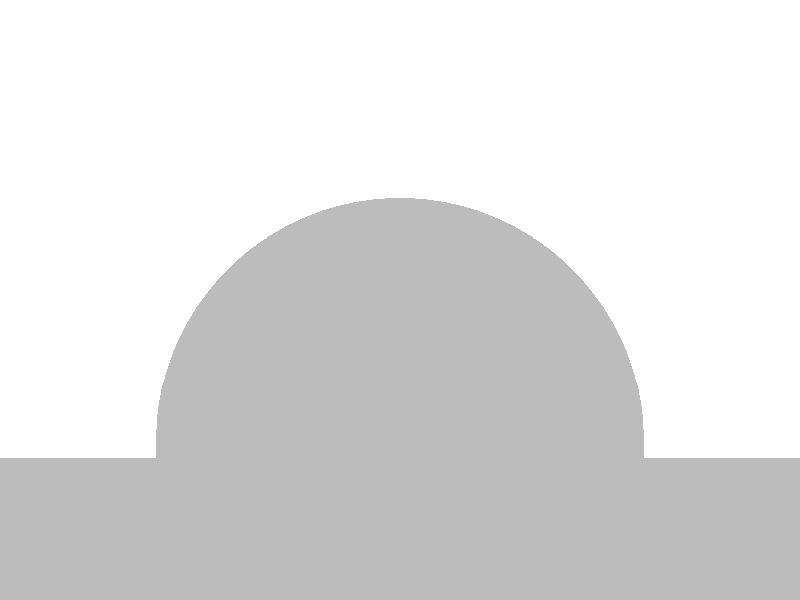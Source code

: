#include "colors.inc"
background { rgb <1, 1, 1> }
camera {location <-0, 4, -0.5> sky <0,0,1>up <0,1,0> right <-1.33,0,0> angle 35look_at <0, 0, 0> }
mesh2 {
vertex_vectors { 4608, 
<-0.53262, -0.53262, -0.5>, 
<-0.626518, -0.414993, -0.5>, 
<-0.495346, -0.495346, -0.5>, 
<-0.69695, -0.28142, -0.5>, 
<-0.626518, -0.414993, -0.5>, 
<-0.577163, -0.367399, -0.5>, 
<-0.450866, -0.450866, -0.5>, 
<-0.495346, -0.495346, -0.5>, 
<-0.577163, -0.367399, -0.5>, 
<-0.626518, -0.414993, -0.5>, 
<-0.495346, -0.495346, -0.5>, 
<-0.577163, -0.367399, -0.5>, 
<-0.751436, -9.6939e-17, -0.5>, 
<-0.73705, -0.143203, -0.5>, 
<-0.659487, -0.0839516, -0.5>, 
<-0.69695, -0.28142, -0.5>, 
<-0.73705, -0.143203, -0.5>, 
<-0.632201, -0.225918, -0.5>, 
<-0.560942, -0.167903, -0.5>, 
<-0.659487, -0.0839516, -0.5>, 
<-0.632201, -0.225918, -0.5>, 
<-0.73705, -0.143203, -0.5>, 
<-0.659487, -0.0839516, -0.5>, 
<-0.632201, -0.225918, -0.5>, 
<-0.335806, -0.335806, -0.5>, 
<-0.393336, -0.393336, -0.5>, 
<-0.448374, -0.251855, -0.5>, 
<-0.450866, -0.450866, -0.5>, 
<-0.393336, -0.393336, -0.5>, 
<-0.505904, -0.309385, -0.5>, 
<-0.560942, -0.167903, -0.5>, 
<-0.448374, -0.251855, -0.5>, 
<-0.505904, -0.309385, -0.5>, 
<-0.393336, -0.393336, -0.5>, 
<-0.448374, -0.251855, -0.5>, 
<-0.505904, -0.309385, -0.5>, 
<-0.69695, -0.28142, -0.5>, 
<-0.577163, -0.367399, -0.5>, 
<-0.632201, -0.225918, -0.5>, 
<-0.450866, -0.450866, -0.5>, 
<-0.577163, -0.367399, -0.5>, 
<-0.505904, -0.309385, -0.5>, 
<-0.560942, -0.167903, -0.5>, 
<-0.505904, -0.309385, -0.5>, 
<-0.632201, -0.225918, -0.5>, 
<-0.577163, -0.367399, -0.5>, 
<-0.505904, -0.309385, -0.5>, 
<-0.632201, -0.225918, -0.5>, 
<-0.53262, 0.53262, -0.5>, 
<-0.626518, 0.414993, -0.5>, 
<-0.495346, 0.495346, -0.5>, 
<-0.69695, 0.28142, -0.5>, 
<-0.626518, 0.414993, -0.5>, 
<-0.577163, 0.367399, -0.5>, 
<-0.450866, 0.450866, -0.5>, 
<-0.495346, 0.495346, -0.5>, 
<-0.577163, 0.367399, -0.5>, 
<-0.626518, 0.414993, -0.5>, 
<-0.495346, 0.495346, -0.5>, 
<-0.577163, 0.367399, -0.5>, 
<-0.751436, -9.6939e-17, -0.5>, 
<-0.73705, 0.143203, -0.5>, 
<-0.659487, 0.0839516, -0.5>, 
<-0.69695, 0.28142, -0.5>, 
<-0.73705, 0.143203, -0.5>, 
<-0.632201, 0.225918, -0.5>, 
<-0.560942, 0.167903, -0.5>, 
<-0.659487, 0.0839516, -0.5>, 
<-0.632201, 0.225918, -0.5>, 
<-0.73705, 0.143203, -0.5>, 
<-0.659487, 0.0839516, -0.5>, 
<-0.632201, 0.225918, -0.5>, 
<-0.335806, 0.335806, -0.5>, 
<-0.393336, 0.393336, -0.5>, 
<-0.448374, 0.251855, -0.5>, 
<-0.450866, 0.450866, -0.5>, 
<-0.393336, 0.393336, -0.5>, 
<-0.505904, 0.309385, -0.5>, 
<-0.560942, 0.167903, -0.5>, 
<-0.448374, 0.251855, -0.5>, 
<-0.505904, 0.309385, -0.5>, 
<-0.393336, 0.393336, -0.5>, 
<-0.448374, 0.251855, -0.5>, 
<-0.505904, 0.309385, -0.5>, 
<-0.69695, 0.28142, -0.5>, 
<-0.577163, 0.367399, -0.5>, 
<-0.632201, 0.225918, -0.5>, 
<-0.450866, 0.450866, -0.5>, 
<-0.577163, 0.367399, -0.5>, 
<-0.505904, 0.309385, -0.5>, 
<-0.560942, 0.167903, -0.5>, 
<-0.505904, 0.309385, -0.5>, 
<-0.632201, 0.225918, -0.5>, 
<-0.577163, 0.367399, -0.5>, 
<-0.505904, 0.309385, -0.5>, 
<-0.632201, 0.225918, -0.5>, 
<8.13884e-16, 6.09495e-16, -0.5>, 
<-0.0839516, -0.0839516, -0.5>, 
<-0.0839516, 0.0839516, -0.5>, 
<-0.167903, -0.167903, -0.5>, 
<-0.0839516, -0.0839516, -0.5>, 
<-0.167903, 1.13798e-17, -0.5>, 
<-0.167903, 0.167903, -0.5>, 
<-0.0839516, 0.0839516, -0.5>, 
<-0.167903, 1.13798e-17, -0.5>, 
<-0.0839516, -0.0839516, -0.5>, 
<-0.0839516, 0.0839516, -0.5>, 
<-0.167903, 1.13798e-17, -0.5>, 
<-0.335806, -0.335806, -0.5>, 
<-0.251855, -0.251855, -0.5>, 
<-0.335806, -0.167903, -0.5>, 
<-0.167903, -0.167903, -0.5>, 
<-0.251855, -0.251855, -0.5>, 
<-0.251855, -0.0839516, -0.5>, 
<-0.335806, -5.16862e-17, -0.5>, 
<-0.335806, -0.167903, -0.5>, 
<-0.251855, -0.0839516, -0.5>, 
<-0.251855, -0.251855, -0.5>, 
<-0.335806, -0.167903, -0.5>, 
<-0.251855, -0.0839516, -0.5>, 
<-0.335806, 0.335806, -0.5>, 
<-0.251855, 0.251855, -0.5>, 
<-0.335806, 0.167903, -0.5>, 
<-0.167903, 0.167903, -0.5>, 
<-0.251855, 0.251855, -0.5>, 
<-0.251855, 0.0839516, -0.5>, 
<-0.335806, -5.16862e-17, -0.5>, 
<-0.335806, 0.167903, -0.5>, 
<-0.251855, 0.0839516, -0.5>, 
<-0.251855, 0.251855, -0.5>, 
<-0.335806, 0.167903, -0.5>, 
<-0.251855, 0.0839516, -0.5>, 
<-0.167903, -0.167903, -0.5>, 
<-0.167903, 1.13798e-17, -0.5>, 
<-0.251855, -0.0839516, -0.5>, 
<-0.167903, 0.167903, -0.5>, 
<-0.167903, 1.13798e-17, -0.5>, 
<-0.251855, 0.0839516, -0.5>, 
<-0.335806, -5.16862e-17, -0.5>, 
<-0.251855, 0.0839516, -0.5>, 
<-0.251855, -0.0839516, -0.5>, 
<-0.167903, 1.13798e-17, -0.5>, 
<-0.251855, 0.0839516, -0.5>, 
<-0.251855, -0.0839516, -0.5>, 
<-0.751436, -9.6939e-17, -0.5>, 
<-0.659487, -0.0839516, -0.5>, 
<-0.659487, 0.0839516, -0.5>, 
<-0.560942, -0.167903, -0.5>, 
<-0.659487, -0.0839516, -0.5>, 
<-0.560942, 0, -0.5>, 
<-0.560942, 0.167903, -0.5>, 
<-0.659487, 0.0839516, -0.5>, 
<-0.560942, 0, -0.5>, 
<-0.659487, -0.0839516, -0.5>, 
<-0.659487, 0.0839516, -0.5>, 
<-0.560942, 0, -0.5>, 
<-0.335806, -0.335806, -0.5>, 
<-0.448374, -0.251855, -0.5>, 
<-0.335806, -0.167903, -0.5>, 
<-0.560942, -0.167903, -0.5>, 
<-0.448374, -0.251855, -0.5>, 
<-0.448374, -0.0839516, -0.5>, 
<-0.335806, -5.16862e-17, -0.5>, 
<-0.335806, -0.167903, -0.5>, 
<-0.448374, -0.0839516, -0.5>, 
<-0.448374, -0.251855, -0.5>, 
<-0.335806, -0.167903, -0.5>, 
<-0.448374, -0.0839516, -0.5>, 
<-0.335806, 0.335806, -0.5>, 
<-0.335806, 0.167903, -0.5>, 
<-0.448374, 0.251855, -0.5>, 
<-0.335806, -5.16862e-17, -0.5>, 
<-0.335806, 0.167903, -0.5>, 
<-0.448374, 0.0839516, -0.5>, 
<-0.560942, 0.167903, -0.5>, 
<-0.448374, 0.251855, -0.5>, 
<-0.448374, 0.0839516, -0.5>, 
<-0.335806, 0.167903, -0.5>, 
<-0.448374, 0.251855, -0.5>, 
<-0.448374, 0.0839516, -0.5>, 
<-0.560942, -0.167903, -0.5>, 
<-0.560942, 0, -0.5>, 
<-0.448374, -0.0839516, -0.5>, 
<-0.335806, -5.16862e-17, -0.5>, 
<-0.448374, 0.0839516, -0.5>, 
<-0.448374, -0.0839516, -0.5>, 
<-0.560942, 0.167903, -0.5>, 
<-0.560942, 0, -0.5>, 
<-0.448374, 0.0839516, -0.5>, 
<-0.560942, 0, -0.5>, 
<-0.448374, 0.0839516, -0.5>, 
<-0.448374, -0.0839516, -0.5>, 
<-0.53262, 0.53262, -0.5>, 
<-0.495346, 0.495346, -0.5>, 
<-0.414993, 0.626518, -0.5>, 
<-0.450866, 0.450866, -0.5>, 
<-0.495346, 0.495346, -0.5>, 
<-0.367399, 0.577163, -0.5>, 
<-0.28142, 0.69695, -0.5>, 
<-0.414993, 0.626518, -0.5>, 
<-0.367399, 0.577163, -0.5>, 
<-0.495346, 0.495346, -0.5>, 
<-0.414993, 0.626518, -0.5>, 
<-0.367399, 0.577163, -0.5>, 
<-0.335806, 0.335806, -0.5>, 
<-0.393336, 0.393336, -0.5>, 
<-0.251855, 0.448374, -0.5>, 
<-0.450866, 0.450866, -0.5>, 
<-0.393336, 0.393336, -0.5>, 
<-0.309385, 0.505904, -0.5>, 
<-0.167903, 0.560942, -0.5>, 
<-0.251855, 0.448374, -0.5>, 
<-0.309385, 0.505904, -0.5>, 
<-0.393336, 0.393336, -0.5>, 
<-0.251855, 0.448374, -0.5>, 
<-0.309385, 0.505904, -0.5>, 
<2.28504e-16, 0.751436, -0.5>, 
<-0.143203, 0.73705, -0.5>, 
<-0.0839516, 0.659487, -0.5>, 
<-0.28142, 0.69695, -0.5>, 
<-0.143203, 0.73705, -0.5>, 
<-0.225918, 0.632201, -0.5>, 
<-0.167903, 0.560942, -0.5>, 
<-0.0839516, 0.659487, -0.5>, 
<-0.225918, 0.632201, -0.5>, 
<-0.143203, 0.73705, -0.5>, 
<-0.0839516, 0.659487, -0.5>, 
<-0.225918, 0.632201, -0.5>, 
<-0.450866, 0.450866, -0.5>, 
<-0.367399, 0.577163, -0.5>, 
<-0.309385, 0.505904, -0.5>, 
<-0.28142, 0.69695, -0.5>, 
<-0.367399, 0.577163, -0.5>, 
<-0.225918, 0.632201, -0.5>, 
<-0.167903, 0.560942, -0.5>, 
<-0.225918, 0.632201, -0.5>, 
<-0.309385, 0.505904, -0.5>, 
<-0.367399, 0.577163, -0.5>, 
<-0.225918, 0.632201, -0.5>, 
<-0.309385, 0.505904, -0.5>, 
<0.53262, 0.53262, -0.5>, 
<0.414993, 0.626518, -0.5>, 
<0.495346, 0.495346, -0.5>, 
<0.28142, 0.69695, -0.5>, 
<0.414993, 0.626518, -0.5>, 
<0.367399, 0.577163, -0.5>, 
<0.450866, 0.450866, -0.5>, 
<0.495346, 0.495346, -0.5>, 
<0.367399, 0.577163, -0.5>, 
<0.414993, 0.626518, -0.5>, 
<0.495346, 0.495346, -0.5>, 
<0.367399, 0.577163, -0.5>, 
<2.28504e-16, 0.751436, -0.5>, 
<0.143203, 0.73705, -0.5>, 
<0.0839516, 0.659487, -0.5>, 
<0.28142, 0.69695, -0.5>, 
<0.143203, 0.73705, -0.5>, 
<0.225918, 0.632201, -0.5>, 
<0.167903, 0.560942, -0.5>, 
<0.0839516, 0.659487, -0.5>, 
<0.225918, 0.632201, -0.5>, 
<0.143203, 0.73705, -0.5>, 
<0.0839516, 0.659487, -0.5>, 
<0.225918, 0.632201, -0.5>, 
<0.335806, 0.335806, -0.5>, 
<0.393336, 0.393336, -0.5>, 
<0.251855, 0.448374, -0.5>, 
<0.450866, 0.450866, -0.5>, 
<0.393336, 0.393336, -0.5>, 
<0.309385, 0.505904, -0.5>, 
<0.167903, 0.560942, -0.5>, 
<0.251855, 0.448374, -0.5>, 
<0.309385, 0.505904, -0.5>, 
<0.393336, 0.393336, -0.5>, 
<0.251855, 0.448374, -0.5>, 
<0.309385, 0.505904, -0.5>, 
<0.28142, 0.69695, -0.5>, 
<0.367399, 0.577163, -0.5>, 
<0.225918, 0.632201, -0.5>, 
<0.450866, 0.450866, -0.5>, 
<0.367399, 0.577163, -0.5>, 
<0.309385, 0.505904, -0.5>, 
<0.167903, 0.560942, -0.5>, 
<0.309385, 0.505904, -0.5>, 
<0.225918, 0.632201, -0.5>, 
<0.367399, 0.577163, -0.5>, 
<0.309385, 0.505904, -0.5>, 
<0.225918, 0.632201, -0.5>, 
<8.13884e-16, 6.09495e-16, -0.5>, 
<-0.0839516, 0.0839516, -0.5>, 
<0.0839516, 0.0839516, -0.5>, 
<-0.167903, 0.167903, -0.5>, 
<-0.0839516, 0.0839516, -0.5>, 
<4.30211e-16, 0.167903, -0.5>, 
<0.167903, 0.167903, -0.5>, 
<0.0839516, 0.0839516, -0.5>, 
<4.30211e-16, 0.167903, -0.5>, 
<-0.0839516, 0.0839516, -0.5>, 
<0.0839516, 0.0839516, -0.5>, 
<4.30211e-16, 0.167903, -0.5>, 
<-0.335806, 0.335806, -0.5>, 
<-0.251855, 0.251855, -0.5>, 
<-0.167903, 0.335806, -0.5>, 
<-0.167903, 0.167903, -0.5>, 
<-0.251855, 0.251855, -0.5>, 
<-0.0839516, 0.251855, -0.5>, 
<5.48981e-16, 0.335806, -0.5>, 
<-0.167903, 0.335806, -0.5>, 
<-0.0839516, 0.251855, -0.5>, 
<-0.251855, 0.251855, -0.5>, 
<-0.167903, 0.335806, -0.5>, 
<-0.0839516, 0.251855, -0.5>, 
<0.335806, 0.335806, -0.5>, 
<0.251855, 0.251855, -0.5>, 
<0.167903, 0.335806, -0.5>, 
<0.167903, 0.167903, -0.5>, 
<0.251855, 0.251855, -0.5>, 
<0.0839516, 0.251855, -0.5>, 
<5.48981e-16, 0.335806, -0.5>, 
<0.167903, 0.335806, -0.5>, 
<0.0839516, 0.251855, -0.5>, 
<0.251855, 0.251855, -0.5>, 
<0.167903, 0.335806, -0.5>, 
<0.0839516, 0.251855, -0.5>, 
<-0.167903, 0.167903, -0.5>, 
<4.30211e-16, 0.167903, -0.5>, 
<-0.0839516, 0.251855, -0.5>, 
<0.167903, 0.167903, -0.5>, 
<4.30211e-16, 0.167903, -0.5>, 
<0.0839516, 0.251855, -0.5>, 
<5.48981e-16, 0.335806, -0.5>, 
<0.0839516, 0.251855, -0.5>, 
<-0.0839516, 0.251855, -0.5>, 
<4.30211e-16, 0.167903, -0.5>, 
<0.0839516, 0.251855, -0.5>, 
<-0.0839516, 0.251855, -0.5>, 
<-0.335806, 0.335806, -0.5>, 
<-0.251855, 0.448374, -0.5>, 
<-0.167903, 0.335806, -0.5>, 
<-0.167903, 0.560942, -0.5>, 
<-0.251855, 0.448374, -0.5>, 
<-0.0839516, 0.448374, -0.5>, 
<5.48981e-16, 0.335806, -0.5>, 
<-0.167903, 0.335806, -0.5>, 
<-0.0839516, 0.448374, -0.5>, 
<-0.251855, 0.448374, -0.5>, 
<-0.167903, 0.335806, -0.5>, 
<-0.0839516, 0.448374, -0.5>, 
<2.28504e-16, 0.751436, -0.5>, 
<-0.0839516, 0.659487, -0.5>, 
<0.0839516, 0.659487, -0.5>, 
<-0.167903, 0.560942, -0.5>, 
<-0.0839516, 0.659487, -0.5>, 
<1.9999e-17, 0.560942, -0.5>, 
<0.167903, 0.560942, -0.5>, 
<0.0839516, 0.659487, -0.5>, 
<1.9999e-17, 0.560942, -0.5>, 
<-0.0839516, 0.659487, -0.5>, 
<0.0839516, 0.659487, -0.5>, 
<1.9999e-17, 0.560942, -0.5>, 
<0.335806, 0.335806, -0.5>, 
<0.167903, 0.335806, -0.5>, 
<0.251855, 0.448374, -0.5>, 
<5.48981e-16, 0.335806, -0.5>, 
<0.167903, 0.335806, -0.5>, 
<0.0839516, 0.448374, -0.5>, 
<0.167903, 0.560942, -0.5>, 
<0.251855, 0.448374, -0.5>, 
<0.0839516, 0.448374, -0.5>, 
<0.167903, 0.335806, -0.5>, 
<0.251855, 0.448374, -0.5>, 
<0.0839516, 0.448374, -0.5>, 
<-0.167903, 0.560942, -0.5>, 
<-0.0839516, 0.448374, -0.5>, 
<1.9999e-17, 0.560942, -0.5>, 
<5.48981e-16, 0.335806, -0.5>, 
<-0.0839516, 0.448374, -0.5>, 
<0.0839516, 0.448374, -0.5>, 
<0.167903, 0.560942, -0.5>, 
<0.0839516, 0.448374, -0.5>, 
<1.9999e-17, 0.560942, -0.5>, 
<-0.0839516, 0.448374, -0.5>, 
<0.0839516, 0.448374, -0.5>, 
<1.9999e-17, 0.560942, -0.5>, 
<0.53262, -0.53262, -0.5>, 
<0.626518, -0.414993, -0.5>, 
<0.495346, -0.495346, -0.5>, 
<0.69695, -0.28142, -0.5>, 
<0.626518, -0.414993, -0.5>, 
<0.577163, -0.367399, -0.5>, 
<0.450866, -0.450866, -0.5>, 
<0.495346, -0.495346, -0.5>, 
<0.577163, -0.367399, -0.5>, 
<0.626518, -0.414993, -0.5>, 
<0.495346, -0.495346, -0.5>, 
<0.577163, -0.367399, -0.5>, 
<0.751436, -1.82982e-16, -0.5>, 
<0.73705, -0.143203, -0.5>, 
<0.659487, -0.0839516, -0.5>, 
<0.69695, -0.28142, -0.5>, 
<0.73705, -0.143203, -0.5>, 
<0.632201, -0.225918, -0.5>, 
<0.560942, -0.167903, -0.5>, 
<0.659487, -0.0839516, -0.5>, 
<0.632201, -0.225918, -0.5>, 
<0.73705, -0.143203, -0.5>, 
<0.659487, -0.0839516, -0.5>, 
<0.632201, -0.225918, -0.5>, 
<0.335806, -0.335806, -0.5>, 
<0.393336, -0.393336, -0.5>, 
<0.448374, -0.251855, -0.5>, 
<0.450866, -0.450866, -0.5>, 
<0.393336, -0.393336, -0.5>, 
<0.505904, -0.309385, -0.5>, 
<0.560942, -0.167903, -0.5>, 
<0.448374, -0.251855, -0.5>, 
<0.505904, -0.309385, -0.5>, 
<0.393336, -0.393336, -0.5>, 
<0.448374, -0.251855, -0.5>, 
<0.505904, -0.309385, -0.5>, 
<0.69695, -0.28142, -0.5>, 
<0.577163, -0.367399, -0.5>, 
<0.632201, -0.225918, -0.5>, 
<0.450866, -0.450866, -0.5>, 
<0.577163, -0.367399, -0.5>, 
<0.505904, -0.309385, -0.5>, 
<0.560942, -0.167903, -0.5>, 
<0.505904, -0.309385, -0.5>, 
<0.632201, -0.225918, -0.5>, 
<0.577163, -0.367399, -0.5>, 
<0.505904, -0.309385, -0.5>, 
<0.632201, -0.225918, -0.5>, 
<0.53262, 0.53262, -0.5>, 
<0.495346, 0.495346, -0.5>, 
<0.626518, 0.414993, -0.5>, 
<0.450866, 0.450866, -0.5>, 
<0.495346, 0.495346, -0.5>, 
<0.577163, 0.367399, -0.5>, 
<0.69695, 0.28142, -0.5>, 
<0.626518, 0.414993, -0.5>, 
<0.577163, 0.367399, -0.5>, 
<0.495346, 0.495346, -0.5>, 
<0.626518, 0.414993, -0.5>, 
<0.577163, 0.367399, -0.5>, 
<0.335806, 0.335806, -0.5>, 
<0.393336, 0.393336, -0.5>, 
<0.448374, 0.251855, -0.5>, 
<0.450866, 0.450866, -0.5>, 
<0.393336, 0.393336, -0.5>, 
<0.505904, 0.309385, -0.5>, 
<0.560942, 0.167903, -0.5>, 
<0.448374, 0.251855, -0.5>, 
<0.505904, 0.309385, -0.5>, 
<0.393336, 0.393336, -0.5>, 
<0.448374, 0.251855, -0.5>, 
<0.505904, 0.309385, -0.5>, 
<0.751436, -1.82982e-16, -0.5>, 
<0.73705, 0.143203, -0.5>, 
<0.659487, 0.0839516, -0.5>, 
<0.69695, 0.28142, -0.5>, 
<0.73705, 0.143203, -0.5>, 
<0.632201, 0.225918, -0.5>, 
<0.560942, 0.167903, -0.5>, 
<0.659487, 0.0839516, -0.5>, 
<0.632201, 0.225918, -0.5>, 
<0.73705, 0.143203, -0.5>, 
<0.659487, 0.0839516, -0.5>, 
<0.632201, 0.225918, -0.5>, 
<0.450866, 0.450866, -0.5>, 
<0.577163, 0.367399, -0.5>, 
<0.505904, 0.309385, -0.5>, 
<0.69695, 0.28142, -0.5>, 
<0.577163, 0.367399, -0.5>, 
<0.632201, 0.225918, -0.5>, 
<0.560942, 0.167903, -0.5>, 
<0.632201, 0.225918, -0.5>, 
<0.505904, 0.309385, -0.5>, 
<0.577163, 0.367399, -0.5>, 
<0.632201, 0.225918, -0.5>, 
<0.505904, 0.309385, -0.5>, 
<8.13884e-16, 6.09495e-16, -0.5>, 
<0.0839516, 0.0839516, -0.5>, 
<0.0839516, -0.0839516, -0.5>, 
<0.167903, 0.167903, -0.5>, 
<0.0839516, 0.0839516, -0.5>, 
<0.167903, 0, -0.5>, 
<0.167903, -0.167903, -0.5>, 
<0.0839516, -0.0839516, -0.5>, 
<0.167903, 0, -0.5>, 
<0.0839516, 0.0839516, -0.5>, 
<0.0839516, -0.0839516, -0.5>, 
<0.167903, 0, -0.5>, 
<0.335806, 0.335806, -0.5>, 
<0.251855, 0.251855, -0.5>, 
<0.335806, 0.167903, -0.5>, 
<0.167903, 0.167903, -0.5>, 
<0.251855, 0.251855, -0.5>, 
<0.251855, 0.0839516, -0.5>, 
<0.335806, 1.3739e-17, -0.5>, 
<0.335806, 0.167903, -0.5>, 
<0.251855, 0.0839516, -0.5>, 
<0.251855, 0.251855, -0.5>, 
<0.335806, 0.167903, -0.5>, 
<0.251855, 0.0839516, -0.5>, 
<0.335806, -0.335806, -0.5>, 
<0.251855, -0.251855, -0.5>, 
<0.335806, -0.167903, -0.5>, 
<0.167903, -0.167903, -0.5>, 
<0.251855, -0.251855, -0.5>, 
<0.251855, -0.0839516, -0.5>, 
<0.335806, 1.3739e-17, -0.5>, 
<0.335806, -0.167903, -0.5>, 
<0.251855, -0.0839516, -0.5>, 
<0.251855, -0.251855, -0.5>, 
<0.335806, -0.167903, -0.5>, 
<0.251855, -0.0839516, -0.5>, 
<0.167903, 0.167903, -0.5>, 
<0.167903, 0, -0.5>, 
<0.251855, 0.0839516, -0.5>, 
<0.167903, -0.167903, -0.5>, 
<0.167903, 0, -0.5>, 
<0.251855, -0.0839516, -0.5>, 
<0.335806, 1.3739e-17, -0.5>, 
<0.251855, -0.0839516, -0.5>, 
<0.251855, 0.0839516, -0.5>, 
<0.167903, 0, -0.5>, 
<0.251855, -0.0839516, -0.5>, 
<0.251855, 0.0839516, -0.5>, 
<0.335806, 0.335806, -0.5>, 
<0.335806, 0.167903, -0.5>, 
<0.448374, 0.251855, -0.5>, 
<0.335806, 1.3739e-17, -0.5>, 
<0.335806, 0.167903, -0.5>, 
<0.448374, 0.0839516, -0.5>, 
<0.560942, 0.167903, -0.5>, 
<0.448374, 0.251855, -0.5>, 
<0.448374, 0.0839516, -0.5>, 
<0.335806, 0.167903, -0.5>, 
<0.448374, 0.251855, -0.5>, 
<0.448374, 0.0839516, -0.5>, 
<0.751436, -1.82982e-16, -0.5>, 
<0.659487, -0.0839516, -0.5>, 
<0.659487, 0.0839516, -0.5>, 
<0.560942, -0.167903, -0.5>, 
<0.659487, -0.0839516, -0.5>, 
<0.560942, 2.77556e-17, -0.5>, 
<0.560942, 0.167903, -0.5>, 
<0.659487, 0.0839516, -0.5>, 
<0.560942, 2.77556e-17, -0.5>, 
<0.659487, -0.0839516, -0.5>, 
<0.659487, 0.0839516, -0.5>, 
<0.560942, 2.77556e-17, -0.5>, 
<0.335806, -0.335806, -0.5>, 
<0.448374, -0.251855, -0.5>, 
<0.335806, -0.167903, -0.5>, 
<0.560942, -0.167903, -0.5>, 
<0.448374, -0.251855, -0.5>, 
<0.448374, -0.0839516, -0.5>, 
<0.335806, 1.3739e-17, -0.5>, 
<0.335806, -0.167903, -0.5>, 
<0.448374, -0.0839516, -0.5>, 
<0.448374, -0.251855, -0.5>, 
<0.335806, -0.167903, -0.5>, 
<0.448374, -0.0839516, -0.5>, 
<0.560942, -0.167903, -0.5>, 
<0.448374, -0.0839516, -0.5>, 
<0.560942, 2.77556e-17, -0.5>, 
<0.335806, 1.3739e-17, -0.5>, 
<0.448374, 0.0839516, -0.5>, 
<0.448374, -0.0839516, -0.5>, 
<0.560942, 0.167903, -0.5>, 
<0.448374, 0.0839516, -0.5>, 
<0.560942, 2.77556e-17, -0.5>, 
<0.448374, 0.0839516, -0.5>, 
<0.448374, -0.0839516, -0.5>, 
<0.560942, 2.77556e-17, -0.5>, 
<-0.53262, -0.53262, -0.5>, 
<-0.495346, -0.495346, -0.5>, 
<-0.414993, -0.626518, -0.5>, 
<-0.450866, -0.450866, -0.5>, 
<-0.495346, -0.495346, -0.5>, 
<-0.367399, -0.577163, -0.5>, 
<-0.28142, -0.69695, -0.5>, 
<-0.414993, -0.626518, -0.5>, 
<-0.367399, -0.577163, -0.5>, 
<-0.495346, -0.495346, -0.5>, 
<-0.414993, -0.626518, -0.5>, 
<-0.367399, -0.577163, -0.5>, 
<-0.335806, -0.335806, -0.5>, 
<-0.393336, -0.393336, -0.5>, 
<-0.251855, -0.448374, -0.5>, 
<-0.450866, -0.450866, -0.5>, 
<-0.393336, -0.393336, -0.5>, 
<-0.309385, -0.505904, -0.5>, 
<-0.167903, -0.560942, -0.5>, 
<-0.251855, -0.448374, -0.5>, 
<-0.309385, -0.505904, -0.5>, 
<-0.393336, -0.393336, -0.5>, 
<-0.251855, -0.448374, -0.5>, 
<-0.309385, -0.505904, -0.5>, 
<-2.38019e-18, -0.751436, -0.5>, 
<-0.143203, -0.73705, -0.5>, 
<-0.0839516, -0.659487, -0.5>, 
<-0.28142, -0.69695, -0.5>, 
<-0.143203, -0.73705, -0.5>, 
<-0.225918, -0.632201, -0.5>, 
<-0.167903, -0.560942, -0.5>, 
<-0.0839516, -0.659487, -0.5>, 
<-0.225918, -0.632201, -0.5>, 
<-0.143203, -0.73705, -0.5>, 
<-0.0839516, -0.659487, -0.5>, 
<-0.225918, -0.632201, -0.5>, 
<-0.450866, -0.450866, -0.5>, 
<-0.367399, -0.577163, -0.5>, 
<-0.309385, -0.505904, -0.5>, 
<-0.28142, -0.69695, -0.5>, 
<-0.367399, -0.577163, -0.5>, 
<-0.225918, -0.632201, -0.5>, 
<-0.167903, -0.560942, -0.5>, 
<-0.225918, -0.632201, -0.5>, 
<-0.309385, -0.505904, -0.5>, 
<-0.367399, -0.577163, -0.5>, 
<-0.225918, -0.632201, -0.5>, 
<-0.309385, -0.505904, -0.5>, 
<0.53262, -0.53262, -0.5>, 
<0.495346, -0.495346, -0.5>, 
<0.414993, -0.626518, -0.5>, 
<0.450866, -0.450866, -0.5>, 
<0.495346, -0.495346, -0.5>, 
<0.367399, -0.577163, -0.5>, 
<0.28142, -0.69695, -0.5>, 
<0.414993, -0.626518, -0.5>, 
<0.367399, -0.577163, -0.5>, 
<0.495346, -0.495346, -0.5>, 
<0.414993, -0.626518, -0.5>, 
<0.367399, -0.577163, -0.5>, 
<0.335806, -0.335806, -0.5>, 
<0.393336, -0.393336, -0.5>, 
<0.251855, -0.448374, -0.5>, 
<0.450866, -0.450866, -0.5>, 
<0.393336, -0.393336, -0.5>, 
<0.309385, -0.505904, -0.5>, 
<0.167903, -0.560942, -0.5>, 
<0.251855, -0.448374, -0.5>, 
<0.309385, -0.505904, -0.5>, 
<0.393336, -0.393336, -0.5>, 
<0.251855, -0.448374, -0.5>, 
<0.309385, -0.505904, -0.5>, 
<-2.38019e-18, -0.751436, -0.5>, 
<0.143203, -0.73705, -0.5>, 
<0.0839516, -0.659487, -0.5>, 
<0.28142, -0.69695, -0.5>, 
<0.143203, -0.73705, -0.5>, 
<0.225918, -0.632201, -0.5>, 
<0.167903, -0.560942, -0.5>, 
<0.0839516, -0.659487, -0.5>, 
<0.225918, -0.632201, -0.5>, 
<0.143203, -0.73705, -0.5>, 
<0.0839516, -0.659487, -0.5>, 
<0.225918, -0.632201, -0.5>, 
<0.450866, -0.450866, -0.5>, 
<0.367399, -0.577163, -0.5>, 
<0.309385, -0.505904, -0.5>, 
<0.28142, -0.69695, -0.5>, 
<0.367399, -0.577163, -0.5>, 
<0.225918, -0.632201, -0.5>, 
<0.167903, -0.560942, -0.5>, 
<0.225918, -0.632201, -0.5>, 
<0.309385, -0.505904, -0.5>, 
<0.367399, -0.577163, -0.5>, 
<0.225918, -0.632201, -0.5>, 
<0.309385, -0.505904, -0.5>, 
<8.13884e-16, 6.09495e-16, -0.5>, 
<-0.0839516, -0.0839516, -0.5>, 
<0.0839516, -0.0839516, -0.5>, 
<-0.167903, -0.167903, -0.5>, 
<-0.0839516, -0.0839516, -0.5>, 
<4.90582e-16, -0.167903, -0.5>, 
<0.167903, -0.167903, -0.5>, 
<0.0839516, -0.0839516, -0.5>, 
<4.90582e-16, -0.167903, -0.5>, 
<-0.0839516, -0.0839516, -0.5>, 
<0.0839516, -0.0839516, -0.5>, 
<4.90582e-16, -0.167903, -0.5>, 
<-0.335806, -0.335806, -0.5>, 
<-0.251855, -0.251855, -0.5>, 
<-0.167903, -0.335806, -0.5>, 
<-0.167903, -0.167903, -0.5>, 
<-0.251855, -0.251855, -0.5>, 
<-0.0839516, -0.251855, -0.5>, 
<7.93567e-16, -0.335806, -0.5>, 
<-0.167903, -0.335806, -0.5>, 
<-0.0839516, -0.251855, -0.5>, 
<-0.251855, -0.251855, -0.5>, 
<-0.167903, -0.335806, -0.5>, 
<-0.0839516, -0.251855, -0.5>, 
<0.335806, -0.335806, -0.5>, 
<0.251855, -0.251855, -0.5>, 
<0.167903, -0.335806, -0.5>, 
<0.167903, -0.167903, -0.5>, 
<0.251855, -0.251855, -0.5>, 
<0.0839516, -0.251855, -0.5>, 
<7.93567e-16, -0.335806, -0.5>, 
<0.167903, -0.335806, -0.5>, 
<0.0839516, -0.251855, -0.5>, 
<0.251855, -0.251855, -0.5>, 
<0.167903, -0.335806, -0.5>, 
<0.0839516, -0.251855, -0.5>, 
<-0.167903, -0.167903, -0.5>, 
<4.90582e-16, -0.167903, -0.5>, 
<-0.0839516, -0.251855, -0.5>, 
<0.167903, -0.167903, -0.5>, 
<4.90582e-16, -0.167903, -0.5>, 
<0.0839516, -0.251855, -0.5>, 
<7.93567e-16, -0.335806, -0.5>, 
<0.0839516, -0.251855, -0.5>, 
<-0.0839516, -0.251855, -0.5>, 
<4.90582e-16, -0.167903, -0.5>, 
<0.0839516, -0.251855, -0.5>, 
<-0.0839516, -0.251855, -0.5>, 
<-0.335806, -0.335806, -0.5>, 
<-0.251855, -0.448374, -0.5>, 
<-0.167903, -0.335806, -0.5>, 
<-0.167903, -0.560942, -0.5>, 
<-0.251855, -0.448374, -0.5>, 
<-0.0839516, -0.448374, -0.5>, 
<7.93567e-16, -0.335806, -0.5>, 
<-0.167903, -0.335806, -0.5>, 
<-0.0839516, -0.448374, -0.5>, 
<-0.251855, -0.448374, -0.5>, 
<-0.167903, -0.335806, -0.5>, 
<-0.0839516, -0.448374, -0.5>, 
<0.335806, -0.335806, -0.5>, 
<0.167903, -0.335806, -0.5>, 
<0.251855, -0.448374, -0.5>, 
<7.93567e-16, -0.335806, -0.5>, 
<0.167903, -0.335806, -0.5>, 
<0.0839516, -0.448374, -0.5>, 
<0.167903, -0.560942, -0.5>, 
<0.251855, -0.448374, -0.5>, 
<0.0839516, -0.448374, -0.5>, 
<0.167903, -0.335806, -0.5>, 
<0.251855, -0.448374, -0.5>, 
<0.0839516, -0.448374, -0.5>, 
<-2.38019e-18, -0.751436, -0.5>, 
<-0.0839516, -0.659487, -0.5>, 
<0.0839516, -0.659487, -0.5>, 
<-0.167903, -0.560942, -0.5>, 
<-0.0839516, -0.659487, -0.5>, 
<1.52781e-16, -0.560942, -0.5>, 
<0.167903, -0.560942, -0.5>, 
<0.0839516, -0.659487, -0.5>, 
<1.52781e-16, -0.560942, -0.5>, 
<-0.0839516, -0.659487, -0.5>, 
<0.0839516, -0.659487, -0.5>, 
<1.52781e-16, -0.560942, -0.5>, 
<-0.167903, -0.560942, -0.5>, 
<-0.0839516, -0.448374, -0.5>, 
<1.52781e-16, -0.560942, -0.5>, 
<7.93567e-16, -0.335806, -0.5>, 
<-0.0839516, -0.448374, -0.5>, 
<0.0839516, -0.448374, -0.5>, 
<0.167903, -0.560942, -0.5>, 
<1.52781e-16, -0.560942, -0.5>, 
<0.0839516, -0.448374, -0.5>, 
<-0.0839516, -0.448374, -0.5>, 
<1.52781e-16, -0.560942, -0.5>, 
<0.0839516, -0.448374, -0.5>, 
<-0.53262, -0.53262, -0.5>, 
<-0.626518, -0.414993, -0.5>, 
<-0.60756, -0.446586, -0.424333>, 
<-0.69695, -0.28142, -0.5>, 
<-0.626518, -0.414993, -0.5>, 
<-0.68423, -0.316213, -0.424828>, 
<-0.663339, -0.346658, -0.3501>, 
<-0.60756, -0.446586, -0.424333>, 
<-0.68423, -0.316213, -0.424828>, 
<-0.626518, -0.414993, -0.5>, 
<-0.60756, -0.446586, -0.424333>, 
<-0.68423, -0.316213, -0.424828>, 
<-0.751436, -9.6939e-17, -0.5>, 
<-0.73705, -0.143203, -0.5>, 
<-0.751068, -0.0588387, -0.425763>, 
<-0.69695, -0.28142, -0.5>, 
<-0.73705, -0.143203, -0.5>, 
<-0.726155, -0.200864, -0.42565>, 
<-0.739122, -0.116316, -0.351959>, 
<-0.751068, -0.0588387, -0.425763>, 
<-0.726155, -0.200864, -0.42565>, 
<-0.73705, -0.143203, -0.5>, 
<-0.751068, -0.0588387, -0.425763>, 
<-0.726155, -0.200864, -0.42565>, 
<-0.694431, -0.191794, -0.219365>, 
<-0.685301, -0.271716, -0.28322>, 
<-0.720814, -0.155213, -0.284877>, 
<-0.663339, -0.346658, -0.3501>, 
<-0.685301, -0.271716, -0.28322>, 
<-0.710447, -0.234785, -0.34996>, 
<-0.739122, -0.116316, -0.351959>, 
<-0.720814, -0.155213, -0.284877>, 
<-0.710447, -0.234785, -0.34996>, 
<-0.685301, -0.271716, -0.28322>, 
<-0.720814, -0.155213, -0.284877>, 
<-0.710447, -0.234785, -0.34996>, 
<-0.69695, -0.28142, -0.5>, 
<-0.68423, -0.316213, -0.424828>, 
<-0.726155, -0.200864, -0.42565>, 
<-0.663339, -0.346658, -0.3501>, 
<-0.68423, -0.316213, -0.424828>, 
<-0.710447, -0.234785, -0.34996>, 
<-0.739122, -0.116316, -0.351959>, 
<-0.710447, -0.234785, -0.34996>, 
<-0.726155, -0.200864, -0.42565>, 
<-0.68423, -0.316213, -0.424828>, 
<-0.710447, -0.234785, -0.34996>, 
<-0.726155, -0.200864, -0.42565>, 
<-0.53262, 0.53262, -0.5>, 
<-0.626518, 0.414993, -0.5>, 
<-0.60756, 0.446586, -0.424333>, 
<-0.69695, 0.28142, -0.5>, 
<-0.626518, 0.414993, -0.5>, 
<-0.68423, 0.316213, -0.424828>, 
<-0.663339, 0.346658, -0.3501>, 
<-0.60756, 0.446586, -0.424333>, 
<-0.68423, 0.316213, -0.424828>, 
<-0.626518, 0.414993, -0.5>, 
<-0.60756, 0.446586, -0.424333>, 
<-0.68423, 0.316213, -0.424828>, 
<-0.751436, -9.6939e-17, -0.5>, 
<-0.73705, 0.143203, -0.5>, 
<-0.751068, 0.0588387, -0.425763>, 
<-0.69695, 0.28142, -0.5>, 
<-0.73705, 0.143203, -0.5>, 
<-0.726155, 0.200864, -0.42565>, 
<-0.739122, 0.116316, -0.351959>, 
<-0.751068, 0.0588387, -0.425763>, 
<-0.726155, 0.200864, -0.42565>, 
<-0.73705, 0.143203, -0.5>, 
<-0.751068, 0.0588387, -0.425763>, 
<-0.726155, 0.200864, -0.42565>, 
<-0.694431, 0.191794, -0.219365>, 
<-0.685301, 0.271716, -0.28322>, 
<-0.720814, 0.155213, -0.284877>, 
<-0.663339, 0.346658, -0.3501>, 
<-0.685301, 0.271716, -0.28322>, 
<-0.710447, 0.234785, -0.34996>, 
<-0.739122, 0.116316, -0.351959>, 
<-0.720814, 0.155213, -0.284877>, 
<-0.710447, 0.234785, -0.34996>, 
<-0.685301, 0.271716, -0.28322>, 
<-0.720814, 0.155213, -0.284877>, 
<-0.710447, 0.234785, -0.34996>, 
<-0.69695, 0.28142, -0.5>, 
<-0.68423, 0.316213, -0.424828>, 
<-0.726155, 0.200864, -0.42565>, 
<-0.663339, 0.346658, -0.3501>, 
<-0.68423, 0.316213, -0.424828>, 
<-0.710447, 0.234785, -0.34996>, 
<-0.739122, 0.116316, -0.351959>, 
<-0.710447, 0.234785, -0.34996>, 
<-0.726155, 0.200864, -0.42565>, 
<-0.68423, 0.316213, -0.424828>, 
<-0.710447, 0.234785, -0.34996>, 
<-0.726155, 0.200864, -0.42565>, 
<-0.651146, 1.34446e-16, -0.0625612>, 
<-0.667094, -0.0387817, -0.0926429>, 
<-0.667094, 0.0387817, -0.0926429>, 
<-0.679602, -0.0774788, -0.124595>, 
<-0.667094, -0.0387817, -0.0926429>, 
<-0.683264, -1.65642e-18, -0.123074>, 
<-0.679602, 0.0774788, -0.124595>, 
<-0.667094, 0.0387817, -0.0926429>, 
<-0.683264, -1.65642e-18, -0.123074>, 
<-0.667094, -0.0387817, -0.0926429>, 
<-0.667094, 0.0387817, -0.0926429>, 
<-0.683264, -1.65642e-18, -0.123074>, 
<-0.694431, -0.191794, -0.219365>, 
<-0.69051, -0.135269, -0.170627>, 
<-0.714657, -0.0967917, -0.222018>, 
<-0.679602, -0.0774788, -0.124595>, 
<-0.69051, -0.135269, -0.170627>, 
<-0.704163, -0.0390368, -0.175249>, 
<-0.722874, 1.63639e-16, -0.227999>, 
<-0.714657, -0.0967917, -0.222018>, 
<-0.704163, -0.0390368, -0.175249>, 
<-0.69051, -0.135269, -0.170627>, 
<-0.714657, -0.0967917, -0.222018>, 
<-0.704163, -0.0390368, -0.175249>, 
<-0.694431, 0.191794, -0.219365>, 
<-0.69051, 0.135269, -0.170627>, 
<-0.714657, 0.0967917, -0.222018>, 
<-0.679602, 0.0774788, -0.124595>, 
<-0.69051, 0.135269, -0.170627>, 
<-0.704163, 0.0390368, -0.175249>, 
<-0.722874, 1.63639e-16, -0.227999>, 
<-0.714657, 0.0967917, -0.222018>, 
<-0.704163, 0.0390368, -0.175249>, 
<-0.69051, 0.135269, -0.170627>, 
<-0.714657, 0.0967917, -0.222018>, 
<-0.704163, 0.0390368, -0.175249>, 
<-0.679602, -0.0774788, -0.124595>, 
<-0.683264, -1.65642e-18, -0.123074>, 
<-0.704163, -0.0390368, -0.175249>, 
<-0.679602, 0.0774788, -0.124595>, 
<-0.683264, -1.65642e-18, -0.123074>, 
<-0.704163, 0.0390368, -0.175249>, 
<-0.722874, 1.63639e-16, -0.227999>, 
<-0.704163, 0.0390368, -0.175249>, 
<-0.704163, -0.0390368, -0.175249>, 
<-0.683264, -1.65642e-18, -0.123074>, 
<-0.704163, 0.0390368, -0.175249>, 
<-0.704163, -0.0390368, -0.175249>, 
<-0.751436, -9.6939e-17, -0.5>, 
<-0.751068, -0.0588387, -0.425763>, 
<-0.751068, 0.0588387, -0.425763>, 
<-0.739122, -0.116316, -0.351959>, 
<-0.751068, -0.0588387, -0.425763>, 
<-0.748185, -4.50901e-17, -0.351108>, 
<-0.739122, 0.116316, -0.351959>, 
<-0.751068, 0.0588387, -0.425763>, 
<-0.748185, -4.50901e-17, -0.351108>, 
<-0.751068, -0.0588387, -0.425763>, 
<-0.751068, 0.0588387, -0.425763>, 
<-0.748185, -4.50901e-17, -0.351108>, 
<-0.694431, -0.191794, -0.219365>, 
<-0.720814, -0.155213, -0.284877>, 
<-0.714657, -0.0967917, -0.222018>, 
<-0.739122, -0.116316, -0.351959>, 
<-0.720814, -0.155213, -0.284877>, 
<-0.735828, -0.0583874, -0.289082>, 
<-0.722874, 1.63639e-16, -0.227999>, 
<-0.714657, -0.0967917, -0.222018>, 
<-0.735828, -0.0583874, -0.289082>, 
<-0.720814, -0.155213, -0.284877>, 
<-0.714657, -0.0967917, -0.222018>, 
<-0.735828, -0.0583874, -0.289082>, 
<-0.694431, 0.191794, -0.219365>, 
<-0.714657, 0.0967917, -0.222018>, 
<-0.720814, 0.155213, -0.284877>, 
<-0.722874, 1.63639e-16, -0.227999>, 
<-0.714657, 0.0967917, -0.222018>, 
<-0.735828, 0.0583874, -0.289082>, 
<-0.739122, 0.116316, -0.351959>, 
<-0.720814, 0.155213, -0.284877>, 
<-0.735828, 0.0583874, -0.289082>, 
<-0.714657, 0.0967917, -0.222018>, 
<-0.720814, 0.155213, -0.284877>, 
<-0.735828, 0.0583874, -0.289082>, 
<-0.739122, -0.116316, -0.351959>, 
<-0.748185, -4.50901e-17, -0.351108>, 
<-0.735828, -0.0583874, -0.289082>, 
<-0.722874, 1.63639e-16, -0.227999>, 
<-0.735828, 0.0583874, -0.289082>, 
<-0.735828, -0.0583874, -0.289082>, 
<-0.739122, 0.116316, -0.351959>, 
<-0.748185, -4.50901e-17, -0.351108>, 
<-0.735828, 0.0583874, -0.289082>, 
<-0.748185, -4.50901e-17, -0.351108>, 
<-0.735828, 0.0583874, -0.289082>, 
<-0.735828, -0.0583874, -0.289082>, 
<-0.53262, 0.53262, -0.5>, 
<-0.60756, 0.446586, -0.424333>, 
<-0.532304, 0.532304, -0.389907>, 
<-0.663339, 0.346658, -0.3501>, 
<-0.60756, 0.446586, -0.424333>, 
<-0.599533, 0.439705, -0.314521>, 
<-0.521156, 0.521156, -0.281587>, 
<-0.532304, 0.532304, -0.389907>, 
<-0.599533, 0.439705, -0.314521>, 
<-0.60756, 0.446586, -0.424333>, 
<-0.532304, 0.532304, -0.389907>, 
<-0.599533, 0.439705, -0.314521>, 
<-0.694431, 0.191794, -0.219365>, 
<-0.685301, 0.271716, -0.28322>, 
<-0.655188, 0.278762, -0.192804>, 
<-0.663339, 0.346658, -0.3501>, 
<-0.685301, 0.271716, -0.28322>, 
<-0.638895, 0.356672, -0.258691>, 
<-0.604507, 0.360597, -0.170254>, 
<-0.655188, 0.278762, -0.192804>, 
<-0.638895, 0.356672, -0.258691>, 
<-0.685301, 0.271716, -0.28322>, 
<-0.655188, 0.278762, -0.192804>, 
<-0.638895, 0.356672, -0.258691>, 
<-0.474025, 0.474025, -0.0948379>, 
<-0.501952, 0.501952, -0.185992>, 
<-0.543567, 0.420766, -0.13021>, 
<-0.521156, 0.521156, -0.281587>, 
<-0.501952, 0.501952, -0.185992>, 
<-0.568683, 0.445275, -0.223829>, 
<-0.604507, 0.360597, -0.170254>, 
<-0.543567, 0.420766, -0.13021>, 
<-0.568683, 0.445275, -0.223829>, 
<-0.501952, 0.501952, -0.185992>, 
<-0.543567, 0.420766, -0.13021>, 
<-0.568683, 0.445275, -0.223829>, 
<-0.663339, 0.346658, -0.3501>, 
<-0.599533, 0.439705, -0.314521>, 
<-0.638895, 0.356672, -0.258691>, 
<-0.521156, 0.521156, -0.281587>, 
<-0.599533, 0.439705, -0.314521>, 
<-0.568683, 0.445275, -0.223829>, 
<-0.604507, 0.360597, -0.170254>, 
<-0.568683, 0.445275, -0.223829>, 
<-0.638895, 0.356672, -0.258691>, 
<-0.599533, 0.439705, -0.314521>, 
<-0.568683, 0.445275, -0.223829>, 
<-0.638895, 0.356672, -0.258691>, 
<-0.314715, 0.314715, 0.169865>, 
<-0.360742, 0.360742, 0.116257>, 
<-0.380819, 0.28372, 0.146821>, 
<-0.402249, 0.402249, 0.0556727>, 
<-0.360742, 0.360742, 0.116257>, 
<-0.425326, 0.328088, 0.0900637>, 
<-0.442942, 0.249708, 0.117775>, 
<-0.380819, 0.28372, 0.146821>, 
<-0.425326, 0.328088, 0.0900637>, 
<-0.360742, 0.360742, 0.116257>, 
<-0.380819, 0.28372, 0.146821>, 
<-0.425326, 0.328088, 0.0900637>, 
<-0.474025, 0.474025, -0.0948379>, 
<-0.441348, 0.441348, -0.0165197>, 
<-0.50502, 0.401869, -0.0498781>, 
<-0.402249, 0.402249, 0.0556727>, 
<-0.441348, 0.441348, -0.0165197>, 
<-0.468179, 0.365272, 0.0252961>, 
<-0.528576, 0.323908, -0.0104469>, 
<-0.50502, 0.401869, -0.0498781>, 
<-0.468179, 0.365272, 0.0252961>, 
<-0.441348, 0.441348, -0.0165197>, 
<-0.50502, 0.401869, -0.0498781>, 
<-0.468179, 0.365272, 0.0252961>, 
<-0.545149, 0.165712, 0.0543539>, 
<-0.496438, 0.208746, 0.0885497>, 
<-0.540393, 0.24643, 0.0249662>, 
<-0.442942, 0.249708, 0.117775>, 
<-0.496438, 0.208746, 0.0885497>, 
<-0.488897, 0.288707, 0.0568631>, 
<-0.528576, 0.323908, -0.0104469>, 
<-0.540393, 0.24643, 0.0249662>, 
<-0.488897, 0.288707, 0.0568631>, 
<-0.496438, 0.208746, 0.0885497>, 
<-0.540393, 0.24643, 0.0249662>, 
<-0.488897, 0.288707, 0.0568631>, 
<-0.402249, 0.402249, 0.0556727>, 
<-0.425326, 0.328088, 0.0900637>, 
<-0.468179, 0.365272, 0.0252961>, 
<-0.442942, 0.249708, 0.117775>, 
<-0.425326, 0.328088, 0.0900637>, 
<-0.488897, 0.288707, 0.0568631>, 
<-0.528576, 0.323908, -0.0104469>, 
<-0.488897, 0.288707, 0.0568631>, 
<-0.468179, 0.365272, 0.0252961>, 
<-0.425326, 0.328088, 0.0900637>, 
<-0.488897, 0.288707, 0.0568631>, 
<-0.468179, 0.365272, 0.0252961>, 
<-0.651146, 1.34446e-16, -0.0625612>, 
<-0.667094, 0.0387817, -0.0926429>, 
<-0.633684, 0.0372581, -0.0343504>, 
<-0.679602, 0.0774788, -0.124595>, 
<-0.667094, 0.0387817, -0.0926429>, 
<-0.648871, 0.0764447, -0.0648703>, 
<-0.613102, 0.0744343, -0.00801887>, 
<-0.633684, 0.0372581, -0.0343504>, 
<-0.648871, 0.0764447, -0.0648703>, 
<-0.667094, 0.0387817, -0.0926429>, 
<-0.633684, 0.0372581, -0.0343504>, 
<-0.648871, 0.0764447, -0.0648703>, 
<-0.694431, 0.191794, -0.219365>, 
<-0.69051, 0.135269, -0.170627>, 
<-0.663788, 0.201569, -0.145593>, 
<-0.679602, 0.0774788, -0.124595>, 
<-0.69051, 0.135269, -0.170627>, 
<-0.655967, 0.14383, -0.0981683>, 
<-0.625633, 0.208643, -0.0750951>, 
<-0.663788, 0.201569, -0.145593>, 
<-0.655967, 0.14383, -0.0981683>, 
<-0.69051, 0.135269, -0.170627>, 
<-0.663788, 0.201569, -0.145593>, 
<-0.655967, 0.14383, -0.0981683>, 
<-0.545149, 0.165712, 0.0543539>, 
<-0.581348, 0.12053, 0.024893>, 
<-0.588601, 0.188328, -0.00799683>, 
<-0.613102, 0.0744343, -0.00801887>, 
<-0.581348, 0.12053, 0.024893>, 
<-0.622511, 0.142266, -0.0395309>, 
<-0.625633, 0.208643, -0.0750951>, 
<-0.588601, 0.188328, -0.00799683>, 
<-0.622511, 0.142266, -0.0395309>, 
<-0.581348, 0.12053, 0.024893>, 
<-0.588601, 0.188328, -0.00799683>, 
<-0.622511, 0.142266, -0.0395309>, 
<-0.679602, 0.0774788, -0.124595>, 
<-0.648871, 0.0764447, -0.0648703>, 
<-0.655967, 0.14383, -0.0981683>, 
<-0.613102, 0.0744343, -0.00801887>, 
<-0.648871, 0.0764447, -0.0648703>, 
<-0.622511, 0.142266, -0.0395309>, 
<-0.625633, 0.208643, -0.0750951>, 
<-0.622511, 0.142266, -0.0395309>, 
<-0.655967, 0.14383, -0.0981683>, 
<-0.648871, 0.0764447, -0.0648703>, 
<-0.622511, 0.142266, -0.0395309>, 
<-0.655967, 0.14383, -0.0981683>, 
<-0.694431, 0.191794, -0.219365>, 
<-0.655188, 0.278762, -0.192804>, 
<-0.663788, 0.201569, -0.145593>, 
<-0.604507, 0.360597, -0.170254>, 
<-0.655188, 0.278762, -0.192804>, 
<-0.619612, 0.286651, -0.120374>, 
<-0.625633, 0.208643, -0.0750951>, 
<-0.663788, 0.201569, -0.145593>, 
<-0.619612, 0.286651, -0.120374>, 
<-0.655188, 0.278762, -0.192804>, 
<-0.663788, 0.201569, -0.145593>, 
<-0.619612, 0.286651, -0.120374>, 
<-0.474025, 0.474025, -0.0948379>, 
<-0.543567, 0.420766, -0.13021>, 
<-0.50502, 0.401869, -0.0498781>, 
<-0.604507, 0.360597, -0.170254>, 
<-0.543567, 0.420766, -0.13021>, 
<-0.57061, 0.344792, -0.0878324>, 
<-0.528576, 0.323908, -0.0104469>, 
<-0.50502, 0.401869, -0.0498781>, 
<-0.57061, 0.344792, -0.0878324>, 
<-0.543567, 0.420766, -0.13021>, 
<-0.50502, 0.401869, -0.0498781>, 
<-0.57061, 0.344792, -0.0878324>, 
<-0.545149, 0.165712, 0.0543539>, 
<-0.588601, 0.188328, -0.00799683>, 
<-0.540393, 0.24643, 0.0249662>, 
<-0.625633, 0.208643, -0.0750951>, 
<-0.588601, 0.188328, -0.00799683>, 
<-0.580617, 0.267928, -0.0404352>, 
<-0.528576, 0.323908, -0.0104469>, 
<-0.540393, 0.24643, 0.0249662>, 
<-0.580617, 0.267928, -0.0404352>, 
<-0.588601, 0.188328, -0.00799683>, 
<-0.540393, 0.24643, 0.0249662>, 
<-0.580617, 0.267928, -0.0404352>, 
<-0.604507, 0.360597, -0.170254>, 
<-0.619612, 0.286651, -0.120374>, 
<-0.57061, 0.344792, -0.0878324>, 
<-0.625633, 0.208643, -0.0750951>, 
<-0.619612, 0.286651, -0.120374>, 
<-0.580617, 0.267928, -0.0404352>, 
<-0.528576, 0.323908, -0.0104469>, 
<-0.580617, 0.267928, -0.0404352>, 
<-0.57061, 0.344792, -0.0878324>, 
<-0.619612, 0.286651, -0.120374>, 
<-0.580617, 0.267928, -0.0404352>, 
<-0.57061, 0.344792, -0.0878324>, 
<-0.314715, -0.314715, 0.169865>, 
<-0.335224, -0.239667, 0.192717>, 
<-0.380819, -0.28372, 0.146821>, 
<-0.351794, -0.161795, 0.208287>, 
<-0.335224, -0.239667, 0.192717>, 
<-0.399505, -0.206863, 0.166279>, 
<-0.442942, -0.249708, 0.117775>, 
<-0.380819, -0.28372, 0.146821>, 
<-0.399505, -0.206863, 0.166279>, 
<-0.335224, -0.239667, 0.192717>, 
<-0.380819, -0.28372, 0.146821>, 
<-0.399505, -0.206863, 0.166279>, 
<-0.365273, 9.16833e-17, 0.220933>, 
<-0.360665, -0.0813822, 0.218441>, 
<-0.415635, -0.0424832, 0.188889>, 
<-0.351794, -0.161795, 0.208287>, 
<-0.360665, -0.0813822, 0.218441>, 
<-0.408871, -0.123809, 0.182525>, 
<-0.462032, -0.0845849, 0.150903>, 
<-0.415635, -0.0424832, 0.188889>, 
<-0.408871, -0.123809, 0.182525>, 
<-0.360665, -0.0813822, 0.218441>, 
<-0.415635, -0.0424832, 0.188889>, 
<-0.408871, -0.123809, 0.182525>, 
<-0.545149, -0.165712, 0.0543539>, 
<-0.496438, -0.208746, 0.0885497>, 
<-0.506132, -0.12581, 0.105365>, 
<-0.442942, -0.249708, 0.117775>, 
<-0.496438, -0.208746, 0.0885497>, 
<-0.455364, -0.168234, 0.137993>, 
<-0.462032, -0.0845849, 0.150903>, 
<-0.506132, -0.12581, 0.105365>, 
<-0.455364, -0.168234, 0.137993>, 
<-0.496438, -0.208746, 0.0885497>, 
<-0.506132, -0.12581, 0.105365>, 
<-0.455364, -0.168234, 0.137993>, 
<-0.351794, -0.161795, 0.208287>, 
<-0.399505, -0.206863, 0.166279>, 
<-0.408871, -0.123809, 0.182525>, 
<-0.442942, -0.249708, 0.117775>, 
<-0.399505, -0.206863, 0.166279>, 
<-0.455364, -0.168234, 0.137993>, 
<-0.462032, -0.0845849, 0.150903>, 
<-0.455364, -0.168234, 0.137993>, 
<-0.408871, -0.123809, 0.182525>, 
<-0.399505, -0.206863, 0.166279>, 
<-0.455364, -0.168234, 0.137993>, 
<-0.408871, -0.123809, 0.182525>, 
<-0.314715, 0.314715, 0.169865>, 
<-0.380819, 0.28372, 0.146821>, 
<-0.335224, 0.239667, 0.192717>, 
<-0.442942, 0.249708, 0.117775>, 
<-0.380819, 0.28372, 0.146821>, 
<-0.399505, 0.206863, 0.166279>, 
<-0.351794, 0.161795, 0.208287>, 
<-0.335224, 0.239667, 0.192717>, 
<-0.399505, 0.206863, 0.166279>, 
<-0.380819, 0.28372, 0.146821>, 
<-0.335224, 0.239667, 0.192717>, 
<-0.399505, 0.206863, 0.166279>, 
<-0.545149, 0.165712, 0.0543539>, 
<-0.496438, 0.208746, 0.0885497>, 
<-0.506132, 0.12581, 0.105365>, 
<-0.442942, 0.249708, 0.117775>, 
<-0.496438, 0.208746, 0.0885497>, 
<-0.455364, 0.168234, 0.137993>, 
<-0.462032, 0.0845849, 0.150903>, 
<-0.506132, 0.12581, 0.105365>, 
<-0.455364, 0.168234, 0.137993>, 
<-0.496438, 0.208746, 0.0885497>, 
<-0.506132, 0.12581, 0.105365>, 
<-0.455364, 0.168234, 0.137993>, 
<-0.365273, 9.16833e-17, 0.220933>, 
<-0.360665, 0.0813822, 0.218441>, 
<-0.415635, 0.0424832, 0.188889>, 
<-0.351794, 0.161795, 0.208287>, 
<-0.360665, 0.0813822, 0.218441>, 
<-0.408871, 0.123809, 0.182525>, 
<-0.462032, 0.0845849, 0.150903>, 
<-0.415635, 0.0424832, 0.188889>, 
<-0.408871, 0.123809, 0.182525>, 
<-0.360665, 0.0813822, 0.218441>, 
<-0.415635, 0.0424832, 0.188889>, 
<-0.408871, 0.123809, 0.182525>, 
<-0.442942, 0.249708, 0.117775>, 
<-0.399505, 0.206863, 0.166279>, 
<-0.455364, 0.168234, 0.137993>, 
<-0.351794, 0.161795, 0.208287>, 
<-0.399505, 0.206863, 0.166279>, 
<-0.408871, 0.123809, 0.182525>, 
<-0.462032, 0.0845849, 0.150903>, 
<-0.408871, 0.123809, 0.182525>, 
<-0.455364, 0.168234, 0.137993>, 
<-0.399505, 0.206863, 0.166279>, 
<-0.408871, 0.123809, 0.182525>, 
<-0.455364, 0.168234, 0.137993>, 
<-0.651146, 1.34446e-16, -0.0625612>, 
<-0.633684, 0.0372581, -0.0343504>, 
<-0.633684, -0.0372581, -0.0343504>, 
<-0.613102, 0.0744343, -0.00801887>, 
<-0.633684, 0.0372581, -0.0343504>, 
<-0.615976, 1.49008e-16, -0.00584797>, 
<-0.613102, -0.0744343, -0.00801887>, 
<-0.633684, -0.0372581, -0.0343504>, 
<-0.615976, 1.49008e-16, -0.00584797>, 
<-0.633684, 0.0372581, -0.0343504>, 
<-0.633684, -0.0372581, -0.0343504>, 
<-0.615976, 1.49008e-16, -0.00584797>, 
<-0.545149, 0.165712, 0.0543539>, 
<-0.581348, 0.12053, 0.024893>, 
<-0.550308, 0.0833973, 0.0691227>, 
<-0.613102, 0.0744343, -0.00801887>, 
<-0.581348, 0.12053, 0.024893>, 
<-0.583136, 0.0374133, 0.0365554>, 
<-0.548801, 1.44779e-16, 0.0775701>, 
<-0.550308, 0.0833973, 0.0691227>, 
<-0.583136, 0.0374133, 0.0365554>, 
<-0.581348, 0.12053, 0.024893>, 
<-0.550308, 0.0833973, 0.0691227>, 
<-0.583136, 0.0374133, 0.0365554>, 
<-0.545149, -0.165712, 0.0543539>, 
<-0.581348, -0.12053, 0.024893>, 
<-0.550308, -0.0833973, 0.0691227>, 
<-0.613102, -0.0744343, -0.00801887>, 
<-0.581348, -0.12053, 0.024893>, 
<-0.583136, -0.0374133, 0.0365554>, 
<-0.548801, 1.44779e-16, 0.0775701>, 
<-0.550308, -0.0833973, 0.0691227>, 
<-0.583136, -0.0374133, 0.0365554>, 
<-0.581348, -0.12053, 0.024893>, 
<-0.550308, -0.0833973, 0.0691227>, 
<-0.583136, -0.0374133, 0.0365554>, 
<-0.613102, 0.0744343, -0.00801887>, 
<-0.615976, 1.49008e-16, -0.00584797>, 
<-0.583136, 0.0374133, 0.0365554>, 
<-0.613102, -0.0744343, -0.00801887>, 
<-0.615976, 1.49008e-16, -0.00584797>, 
<-0.583136, -0.0374133, 0.0365554>, 
<-0.548801, 1.44779e-16, 0.0775701>, 
<-0.583136, -0.0374133, 0.0365554>, 
<-0.583136, 0.0374133, 0.0365554>, 
<-0.615976, 1.49008e-16, -0.00584797>, 
<-0.583136, -0.0374133, 0.0365554>, 
<-0.583136, 0.0374133, 0.0365554>, 
<-0.545149, 0.165712, 0.0543539>, 
<-0.550308, 0.0833973, 0.0691227>, 
<-0.506132, 0.12581, 0.105365>, 
<-0.548801, 1.44779e-16, 0.0775701>, 
<-0.550308, 0.0833973, 0.0691227>, 
<-0.507693, 0.0424895, 0.116687>, 
<-0.462032, 0.0845849, 0.150903>, 
<-0.506132, 0.12581, 0.105365>, 
<-0.507693, 0.0424895, 0.116687>, 
<-0.550308, 0.0833973, 0.0691227>, 
<-0.506132, 0.12581, 0.105365>, 
<-0.507693, 0.0424895, 0.116687>, 
<-0.365273, 9.16833e-17, 0.220933>, 
<-0.415635, -0.0424832, 0.188889>, 
<-0.415635, 0.0424832, 0.188889>, 
<-0.462032, -0.0845849, 0.150903>, 
<-0.415635, -0.0424832, 0.188889>, 
<-0.464955, 6.56111e-17, 0.154645>, 
<-0.462032, 0.0845849, 0.150903>, 
<-0.415635, 0.0424832, 0.188889>, 
<-0.464955, 6.56111e-17, 0.154645>, 
<-0.415635, -0.0424832, 0.188889>, 
<-0.415635, 0.0424832, 0.188889>, 
<-0.464955, 6.56111e-17, 0.154645>, 
<-0.545149, -0.165712, 0.0543539>, 
<-0.506132, -0.12581, 0.105365>, 
<-0.550308, -0.0833973, 0.0691227>, 
<-0.462032, -0.0845849, 0.150903>, 
<-0.506132, -0.12581, 0.105365>, 
<-0.507693, -0.0424895, 0.116687>, 
<-0.548801, 1.44779e-16, 0.0775701>, 
<-0.550308, -0.0833973, 0.0691227>, 
<-0.507693, -0.0424895, 0.116687>, 
<-0.506132, -0.12581, 0.105365>, 
<-0.550308, -0.0833973, 0.0691227>, 
<-0.507693, -0.0424895, 0.116687>, 
<-0.462032, -0.0845849, 0.150903>, 
<-0.507693, -0.0424895, 0.116687>, 
<-0.464955, 6.56111e-17, 0.154645>, 
<-0.548801, 1.44779e-16, 0.0775701>, 
<-0.507693, 0.0424895, 0.116687>, 
<-0.507693, -0.0424895, 0.116687>, 
<-0.462032, 0.0845849, 0.150903>, 
<-0.507693, 0.0424895, 0.116687>, 
<-0.464955, 6.56111e-17, 0.154645>, 
<-0.507693, 0.0424895, 0.116687>, 
<-0.507693, -0.0424895, 0.116687>, 
<-0.464955, 6.56111e-17, 0.154645>, 
<-0.53262, -0.53262, -0.5>, 
<-0.60756, -0.446586, -0.424333>, 
<-0.532304, -0.532304, -0.389907>, 
<-0.663339, -0.346658, -0.3501>, 
<-0.60756, -0.446586, -0.424333>, 
<-0.599533, -0.439705, -0.314521>, 
<-0.521156, -0.521156, -0.281587>, 
<-0.532304, -0.532304, -0.389907>, 
<-0.599533, -0.439705, -0.314521>, 
<-0.60756, -0.446586, -0.424333>, 
<-0.532304, -0.532304, -0.389907>, 
<-0.599533, -0.439705, -0.314521>, 
<-0.694431, -0.191794, -0.219365>, 
<-0.685301, -0.271716, -0.28322>, 
<-0.655188, -0.278762, -0.192804>, 
<-0.663339, -0.346658, -0.3501>, 
<-0.685301, -0.271716, -0.28322>, 
<-0.638895, -0.356672, -0.258691>, 
<-0.604507, -0.360597, -0.170254>, 
<-0.655188, -0.278762, -0.192804>, 
<-0.638895, -0.356672, -0.258691>, 
<-0.685301, -0.271716, -0.28322>, 
<-0.655188, -0.278762, -0.192804>, 
<-0.638895, -0.356672, -0.258691>, 
<-0.474025, -0.474025, -0.0948379>, 
<-0.501952, -0.501952, -0.185992>, 
<-0.543567, -0.420766, -0.13021>, 
<-0.521156, -0.521156, -0.281587>, 
<-0.501952, -0.501952, -0.185992>, 
<-0.568683, -0.445275, -0.223829>, 
<-0.604507, -0.360597, -0.170254>, 
<-0.543567, -0.420766, -0.13021>, 
<-0.568683, -0.445275, -0.223829>, 
<-0.501952, -0.501952, -0.185992>, 
<-0.543567, -0.420766, -0.13021>, 
<-0.568683, -0.445275, -0.223829>, 
<-0.663339, -0.346658, -0.3501>, 
<-0.599533, -0.439705, -0.314521>, 
<-0.638895, -0.356672, -0.258691>, 
<-0.521156, -0.521156, -0.281587>, 
<-0.599533, -0.439705, -0.314521>, 
<-0.568683, -0.445275, -0.223829>, 
<-0.604507, -0.360597, -0.170254>, 
<-0.568683, -0.445275, -0.223829>, 
<-0.638895, -0.356672, -0.258691>, 
<-0.599533, -0.439705, -0.314521>, 
<-0.568683, -0.445275, -0.223829>, 
<-0.638895, -0.356672, -0.258691>, 
<-0.314715, -0.314715, 0.169865>, 
<-0.380819, -0.28372, 0.146821>, 
<-0.360742, -0.360742, 0.116257>, 
<-0.442942, -0.249708, 0.117775>, 
<-0.380819, -0.28372, 0.146821>, 
<-0.425326, -0.328088, 0.0900637>, 
<-0.402249, -0.402249, 0.0556727>, 
<-0.360742, -0.360742, 0.116257>, 
<-0.425326, -0.328088, 0.0900637>, 
<-0.380819, -0.28372, 0.146821>, 
<-0.360742, -0.360742, 0.116257>, 
<-0.425326, -0.328088, 0.0900637>, 
<-0.545149, -0.165712, 0.0543539>, 
<-0.496438, -0.208746, 0.0885497>, 
<-0.540393, -0.24643, 0.0249662>, 
<-0.442942, -0.249708, 0.117775>, 
<-0.496438, -0.208746, 0.0885497>, 
<-0.488897, -0.288707, 0.0568631>, 
<-0.528576, -0.323908, -0.0104469>, 
<-0.540393, -0.24643, 0.0249662>, 
<-0.488897, -0.288707, 0.0568631>, 
<-0.496438, -0.208746, 0.0885497>, 
<-0.540393, -0.24643, 0.0249662>, 
<-0.488897, -0.288707, 0.0568631>, 
<-0.474025, -0.474025, -0.0948379>, 
<-0.441348, -0.441348, -0.0165197>, 
<-0.50502, -0.401869, -0.0498781>, 
<-0.402249, -0.402249, 0.0556727>, 
<-0.441348, -0.441348, -0.0165197>, 
<-0.468179, -0.365272, 0.0252961>, 
<-0.528576, -0.323908, -0.0104469>, 
<-0.50502, -0.401869, -0.0498781>, 
<-0.468179, -0.365272, 0.0252961>, 
<-0.441348, -0.441348, -0.0165197>, 
<-0.50502, -0.401869, -0.0498781>, 
<-0.468179, -0.365272, 0.0252961>, 
<-0.442942, -0.249708, 0.117775>, 
<-0.425326, -0.328088, 0.0900637>, 
<-0.488897, -0.288707, 0.0568631>, 
<-0.402249, -0.402249, 0.0556727>, 
<-0.425326, -0.328088, 0.0900637>, 
<-0.468179, -0.365272, 0.0252961>, 
<-0.528576, -0.323908, -0.0104469>, 
<-0.468179, -0.365272, 0.0252961>, 
<-0.488897, -0.288707, 0.0568631>, 
<-0.425326, -0.328088, 0.0900637>, 
<-0.468179, -0.365272, 0.0252961>, 
<-0.488897, -0.288707, 0.0568631>, 
<-0.651146, 1.34446e-16, -0.0625612>, 
<-0.667094, -0.0387817, -0.0926429>, 
<-0.633684, -0.0372581, -0.0343504>, 
<-0.679602, -0.0774788, -0.124595>, 
<-0.667094, -0.0387817, -0.0926429>, 
<-0.648871, -0.0764447, -0.0648703>, 
<-0.613102, -0.0744343, -0.00801887>, 
<-0.633684, -0.0372581, -0.0343504>, 
<-0.648871, -0.0764447, -0.0648703>, 
<-0.667094, -0.0387817, -0.0926429>, 
<-0.633684, -0.0372581, -0.0343504>, 
<-0.648871, -0.0764447, -0.0648703>, 
<-0.694431, -0.191794, -0.219365>, 
<-0.69051, -0.135269, -0.170627>, 
<-0.663788, -0.201569, -0.145593>, 
<-0.679602, -0.0774788, -0.124595>, 
<-0.69051, -0.135269, -0.170627>, 
<-0.655967, -0.14383, -0.0981683>, 
<-0.625633, -0.208643, -0.0750951>, 
<-0.663788, -0.201569, -0.145593>, 
<-0.655967, -0.14383, -0.0981683>, 
<-0.69051, -0.135269, -0.170627>, 
<-0.663788, -0.201569, -0.145593>, 
<-0.655967, -0.14383, -0.0981683>, 
<-0.545149, -0.165712, 0.0543539>, 
<-0.581348, -0.12053, 0.024893>, 
<-0.588601, -0.188328, -0.00799683>, 
<-0.613102, -0.0744343, -0.00801887>, 
<-0.581348, -0.12053, 0.024893>, 
<-0.622511, -0.142266, -0.0395309>, 
<-0.625633, -0.208643, -0.0750951>, 
<-0.588601, -0.188328, -0.00799683>, 
<-0.622511, -0.142266, -0.0395309>, 
<-0.581348, -0.12053, 0.024893>, 
<-0.588601, -0.188328, -0.00799683>, 
<-0.622511, -0.142266, -0.0395309>, 
<-0.679602, -0.0774788, -0.124595>, 
<-0.648871, -0.0764447, -0.0648703>, 
<-0.655967, -0.14383, -0.0981683>, 
<-0.613102, -0.0744343, -0.00801887>, 
<-0.648871, -0.0764447, -0.0648703>, 
<-0.622511, -0.142266, -0.0395309>, 
<-0.625633, -0.208643, -0.0750951>, 
<-0.622511, -0.142266, -0.0395309>, 
<-0.655967, -0.14383, -0.0981683>, 
<-0.648871, -0.0764447, -0.0648703>, 
<-0.622511, -0.142266, -0.0395309>, 
<-0.655967, -0.14383, -0.0981683>, 
<-0.694431, -0.191794, -0.219365>, 
<-0.655188, -0.278762, -0.192804>, 
<-0.663788, -0.201569, -0.145593>, 
<-0.604507, -0.360597, -0.170254>, 
<-0.655188, -0.278762, -0.192804>, 
<-0.619612, -0.286651, -0.120374>, 
<-0.625633, -0.208643, -0.0750951>, 
<-0.663788, -0.201569, -0.145593>, 
<-0.619612, -0.286651, -0.120374>, 
<-0.655188, -0.278762, -0.192804>, 
<-0.663788, -0.201569, -0.145593>, 
<-0.619612, -0.286651, -0.120374>, 
<-0.545149, -0.165712, 0.0543539>, 
<-0.588601, -0.188328, -0.00799683>, 
<-0.540393, -0.24643, 0.0249662>, 
<-0.625633, -0.208643, -0.0750951>, 
<-0.588601, -0.188328, -0.00799683>, 
<-0.580617, -0.267928, -0.0404352>, 
<-0.528576, -0.323908, -0.0104469>, 
<-0.540393, -0.24643, 0.0249662>, 
<-0.580617, -0.267928, -0.0404352>, 
<-0.588601, -0.188328, -0.00799683>, 
<-0.540393, -0.24643, 0.0249662>, 
<-0.580617, -0.267928, -0.0404352>, 
<-0.474025, -0.474025, -0.0948379>, 
<-0.543567, -0.420766, -0.13021>, 
<-0.50502, -0.401869, -0.0498781>, 
<-0.604507, -0.360597, -0.170254>, 
<-0.543567, -0.420766, -0.13021>, 
<-0.57061, -0.344792, -0.0878324>, 
<-0.528576, -0.323908, -0.0104469>, 
<-0.50502, -0.401869, -0.0498781>, 
<-0.57061, -0.344792, -0.0878324>, 
<-0.543567, -0.420766, -0.13021>, 
<-0.50502, -0.401869, -0.0498781>, 
<-0.57061, -0.344792, -0.0878324>, 
<-0.604507, -0.360597, -0.170254>, 
<-0.619612, -0.286651, -0.120374>, 
<-0.57061, -0.344792, -0.0878324>, 
<-0.625633, -0.208643, -0.0750951>, 
<-0.619612, -0.286651, -0.120374>, 
<-0.580617, -0.267928, -0.0404352>, 
<-0.528576, -0.323908, -0.0104469>, 
<-0.57061, -0.344792, -0.0878324>, 
<-0.580617, -0.267928, -0.0404352>, 
<-0.619612, -0.286651, -0.120374>, 
<-0.57061, -0.344792, -0.0878324>, 
<-0.580617, -0.267928, -0.0404352>, 
<0.53262, -0.53262, -0.5>, 
<0.626518, -0.414993, -0.5>, 
<0.60756, -0.446586, -0.424333>, 
<0.69695, -0.28142, -0.5>, 
<0.626518, -0.414993, -0.5>, 
<0.68423, -0.316213, -0.424828>, 
<0.663339, -0.346658, -0.3501>, 
<0.60756, -0.446586, -0.424333>, 
<0.68423, -0.316213, -0.424828>, 
<0.626518, -0.414993, -0.5>, 
<0.60756, -0.446586, -0.424333>, 
<0.68423, -0.316213, -0.424828>, 
<0.751436, -1.82982e-16, -0.5>, 
<0.73705, -0.143203, -0.5>, 
<0.751068, -0.0588387, -0.425763>, 
<0.69695, -0.28142, -0.5>, 
<0.73705, -0.143203, -0.5>, 
<0.726155, -0.200864, -0.42565>, 
<0.739122, -0.116316, -0.351959>, 
<0.751068, -0.0588387, -0.425763>, 
<0.726155, -0.200864, -0.42565>, 
<0.73705, -0.143203, -0.5>, 
<0.751068, -0.0588387, -0.425763>, 
<0.726155, -0.200864, -0.42565>, 
<0.694431, -0.191794, -0.219365>, 
<0.685301, -0.271716, -0.28322>, 
<0.720814, -0.155213, -0.284877>, 
<0.663339, -0.346658, -0.3501>, 
<0.685301, -0.271716, -0.28322>, 
<0.710447, -0.234785, -0.34996>, 
<0.739122, -0.116316, -0.351959>, 
<0.720814, -0.155213, -0.284877>, 
<0.710447, -0.234785, -0.34996>, 
<0.685301, -0.271716, -0.28322>, 
<0.720814, -0.155213, -0.284877>, 
<0.710447, -0.234785, -0.34996>, 
<0.69695, -0.28142, -0.5>, 
<0.68423, -0.316213, -0.424828>, 
<0.726155, -0.200864, -0.42565>, 
<0.663339, -0.346658, -0.3501>, 
<0.68423, -0.316213, -0.424828>, 
<0.710447, -0.234785, -0.34996>, 
<0.739122, -0.116316, -0.351959>, 
<0.710447, -0.234785, -0.34996>, 
<0.726155, -0.200864, -0.42565>, 
<0.68423, -0.316213, -0.424828>, 
<0.710447, -0.234785, -0.34996>, 
<0.726155, -0.200864, -0.42565>, 
<0.53262, 0.53262, -0.5>, 
<0.626518, 0.414993, -0.5>, 
<0.60756, 0.446586, -0.424333>, 
<0.69695, 0.28142, -0.5>, 
<0.626518, 0.414993, -0.5>, 
<0.68423, 0.316213, -0.424828>, 
<0.663339, 0.346658, -0.3501>, 
<0.60756, 0.446586, -0.424333>, 
<0.68423, 0.316213, -0.424828>, 
<0.626518, 0.414993, -0.5>, 
<0.60756, 0.446586, -0.424333>, 
<0.68423, 0.316213, -0.424828>, 
<0.751436, -1.82982e-16, -0.5>, 
<0.73705, 0.143203, -0.5>, 
<0.751068, 0.0588387, -0.425763>, 
<0.69695, 0.28142, -0.5>, 
<0.73705, 0.143203, -0.5>, 
<0.726155, 0.200864, -0.42565>, 
<0.739122, 0.116316, -0.351959>, 
<0.751068, 0.0588387, -0.425763>, 
<0.726155, 0.200864, -0.42565>, 
<0.73705, 0.143203, -0.5>, 
<0.751068, 0.0588387, -0.425763>, 
<0.726155, 0.200864, -0.42565>, 
<0.694431, 0.191794, -0.219365>, 
<0.685301, 0.271716, -0.28322>, 
<0.720814, 0.155213, -0.284877>, 
<0.663339, 0.346658, -0.3501>, 
<0.685301, 0.271716, -0.28322>, 
<0.710447, 0.234785, -0.34996>, 
<0.739122, 0.116316, -0.351959>, 
<0.720814, 0.155213, -0.284877>, 
<0.710447, 0.234785, -0.34996>, 
<0.685301, 0.271716, -0.28322>, 
<0.720814, 0.155213, -0.284877>, 
<0.710447, 0.234785, -0.34996>, 
<0.69695, 0.28142, -0.5>, 
<0.68423, 0.316213, -0.424828>, 
<0.726155, 0.200864, -0.42565>, 
<0.663339, 0.346658, -0.3501>, 
<0.68423, 0.316213, -0.424828>, 
<0.710447, 0.234785, -0.34996>, 
<0.739122, 0.116316, -0.351959>, 
<0.710447, 0.234785, -0.34996>, 
<0.726155, 0.200864, -0.42565>, 
<0.68423, 0.316213, -0.424828>, 
<0.710447, 0.234785, -0.34996>, 
<0.726155, 0.200864, -0.42565>, 
<0.651146, 2.46116e-16, -0.0625612>, 
<0.667094, -0.0387817, -0.0926429>, 
<0.667094, 0.0387817, -0.0926429>, 
<0.679602, -0.0774788, -0.124595>, 
<0.667094, -0.0387817, -0.0926429>, 
<0.683264, 1.61912e-16, -0.123074>, 
<0.679602, 0.0774788, -0.124595>, 
<0.667094, 0.0387817, -0.0926429>, 
<0.683264, 1.61912e-16, -0.123074>, 
<0.667094, -0.0387817, -0.0926429>, 
<0.667094, 0.0387817, -0.0926429>, 
<0.683264, 1.61912e-16, -0.123074>, 
<0.694431, -0.191794, -0.219365>, 
<0.69051, -0.135269, -0.170627>, 
<0.714657, -0.0967917, -0.222018>, 
<0.679602, -0.0774788, -0.124595>, 
<0.69051, -0.135269, -0.170627>, 
<0.704163, -0.0390368, -0.175249>, 
<0.722874, -7.71906e-17, -0.227999>, 
<0.714657, -0.0967917, -0.222018>, 
<0.704163, -0.0390368, -0.175249>, 
<0.69051, -0.135269, -0.170627>, 
<0.714657, -0.0967917, -0.222018>, 
<0.704163, -0.0390368, -0.175249>, 
<0.694431, 0.191794, -0.219365>, 
<0.69051, 0.135269, -0.170627>, 
<0.714657, 0.0967917, -0.222018>, 
<0.679602, 0.0774788, -0.124595>, 
<0.69051, 0.135269, -0.170627>, 
<0.704163, 0.0390368, -0.175249>, 
<0.722874, -7.71906e-17, -0.227999>, 
<0.714657, 0.0967917, -0.222018>, 
<0.704163, 0.0390368, -0.175249>, 
<0.69051, 0.135269, -0.170627>, 
<0.714657, 0.0967917, -0.222018>, 
<0.704163, 0.0390368, -0.175249>, 
<0.679602, -0.0774788, -0.124595>, 
<0.683264, 1.61912e-16, -0.123074>, 
<0.704163, -0.0390368, -0.175249>, 
<0.679602, 0.0774788, -0.124595>, 
<0.683264, 1.61912e-16, -0.123074>, 
<0.704163, 0.0390368, -0.175249>, 
<0.722874, -7.71906e-17, -0.227999>, 
<0.704163, 0.0390368, -0.175249>, 
<0.704163, -0.0390368, -0.175249>, 
<0.683264, 1.61912e-16, -0.123074>, 
<0.704163, 0.0390368, -0.175249>, 
<0.704163, -0.0390368, -0.175249>, 
<0.751436, -1.82982e-16, -0.5>, 
<0.751068, -0.0588387, -0.425763>, 
<0.751068, 0.0588387, -0.425763>, 
<0.739122, -0.116316, -0.351959>, 
<0.751068, -0.0588387, -0.425763>, 
<0.748185, 3.53343e-19, -0.351108>, 
<0.739122, 0.116316, -0.351959>, 
<0.751068, 0.0588387, -0.425763>, 
<0.748185, 3.53343e-19, -0.351108>, 
<0.751068, -0.0588387, -0.425763>, 
<0.751068, 0.0588387, -0.425763>, 
<0.748185, 3.53343e-19, -0.351108>, 
<0.694431, -0.191794, -0.219365>, 
<0.720814, -0.155213, -0.284877>, 
<0.714657, -0.0967917, -0.222018>, 
<0.739122, -0.116316, -0.351959>, 
<0.720814, -0.155213, -0.284877>, 
<0.735828, -0.0583874, -0.289082>, 
<0.722874, -7.71906e-17, -0.227999>, 
<0.714657, -0.0967917, -0.222018>, 
<0.735828, -0.0583874, -0.289082>, 
<0.720814, -0.155213, -0.284877>, 
<0.714657, -0.0967917, -0.222018>, 
<0.735828, -0.0583874, -0.289082>, 
<0.694431, 0.191794, -0.219365>, 
<0.714657, 0.0967917, -0.222018>, 
<0.720814, 0.155213, -0.284877>, 
<0.722874, -7.71906e-17, -0.227999>, 
<0.714657, 0.0967917, -0.222018>, 
<0.735828, 0.0583874, -0.289082>, 
<0.739122, 0.116316, -0.351959>, 
<0.720814, 0.155213, -0.284877>, 
<0.735828, 0.0583874, -0.289082>, 
<0.714657, 0.0967917, -0.222018>, 
<0.720814, 0.155213, -0.284877>, 
<0.735828, 0.0583874, -0.289082>, 
<0.739122, -0.116316, -0.351959>, 
<0.748185, 3.53343e-19, -0.351108>, 
<0.735828, -0.0583874, -0.289082>, 
<0.722874, -7.71906e-17, -0.227999>, 
<0.735828, 0.0583874, -0.289082>, 
<0.735828, -0.0583874, -0.289082>, 
<0.739122, 0.116316, -0.351959>, 
<0.748185, 3.53343e-19, -0.351108>, 
<0.735828, 0.0583874, -0.289082>, 
<0.748185, 3.53343e-19, -0.351108>, 
<0.735828, 0.0583874, -0.289082>, 
<0.735828, -0.0583874, -0.289082>, 
<0.53262, 0.53262, -0.5>, 
<0.60756, 0.446586, -0.424333>, 
<0.532304, 0.532304, -0.389907>, 
<0.663339, 0.346658, -0.3501>, 
<0.60756, 0.446586, -0.424333>, 
<0.599533, 0.439705, -0.314521>, 
<0.521156, 0.521156, -0.281587>, 
<0.532304, 0.532304, -0.389907>, 
<0.599533, 0.439705, -0.314521>, 
<0.60756, 0.446586, -0.424333>, 
<0.532304, 0.532304, -0.389907>, 
<0.599533, 0.439705, -0.314521>, 
<0.694431, 0.191794, -0.219365>, 
<0.685301, 0.271716, -0.28322>, 
<0.655188, 0.278762, -0.192804>, 
<0.663339, 0.346658, -0.3501>, 
<0.685301, 0.271716, -0.28322>, 
<0.638895, 0.356672, -0.258691>, 
<0.604507, 0.360597, -0.170254>, 
<0.655188, 0.278762, -0.192804>, 
<0.638895, 0.356672, -0.258691>, 
<0.685301, 0.271716, -0.28322>, 
<0.655188, 0.278762, -0.192804>, 
<0.638895, 0.356672, -0.258691>, 
<0.474025, 0.474025, -0.0948379>, 
<0.501952, 0.501952, -0.185992>, 
<0.543567, 0.420766, -0.13021>, 
<0.521156, 0.521156, -0.281587>, 
<0.501952, 0.501952, -0.185992>, 
<0.568683, 0.445275, -0.223829>, 
<0.604507, 0.360597, -0.170254>, 
<0.543567, 0.420766, -0.13021>, 
<0.568683, 0.445275, -0.223829>, 
<0.501952, 0.501952, -0.185992>, 
<0.543567, 0.420766, -0.13021>, 
<0.568683, 0.445275, -0.223829>, 
<0.663339, 0.346658, -0.3501>, 
<0.599533, 0.439705, -0.314521>, 
<0.638895, 0.356672, -0.258691>, 
<0.521156, 0.521156, -0.281587>, 
<0.599533, 0.439705, -0.314521>, 
<0.568683, 0.445275, -0.223829>, 
<0.604507, 0.360597, -0.170254>, 
<0.568683, 0.445275, -0.223829>, 
<0.638895, 0.356672, -0.258691>, 
<0.599533, 0.439705, -0.314521>, 
<0.568683, 0.445275, -0.223829>, 
<0.638895, 0.356672, -0.258691>, 
<0.314715, 0.314715, 0.169865>, 
<0.360742, 0.360742, 0.116257>, 
<0.380819, 0.28372, 0.146821>, 
<0.402249, 0.402249, 0.0556727>, 
<0.360742, 0.360742, 0.116257>, 
<0.425326, 0.328088, 0.0900637>, 
<0.442942, 0.249708, 0.117775>, 
<0.380819, 0.28372, 0.146821>, 
<0.425326, 0.328088, 0.0900637>, 
<0.360742, 0.360742, 0.116257>, 
<0.380819, 0.28372, 0.146821>, 
<0.425326, 0.328088, 0.0900637>, 
<0.474025, 0.474025, -0.0948379>, 
<0.441348, 0.441348, -0.0165197>, 
<0.50502, 0.401869, -0.0498781>, 
<0.402249, 0.402249, 0.0556727>, 
<0.441348, 0.441348, -0.0165197>, 
<0.468179, 0.365272, 0.0252961>, 
<0.528576, 0.323908, -0.0104469>, 
<0.50502, 0.401869, -0.0498781>, 
<0.468179, 0.365272, 0.0252961>, 
<0.441348, 0.441348, -0.0165197>, 
<0.50502, 0.401869, -0.0498781>, 
<0.468179, 0.365272, 0.0252961>, 
<0.545149, 0.165712, 0.0543539>, 
<0.496438, 0.208746, 0.0885497>, 
<0.540393, 0.24643, 0.0249662>, 
<0.442942, 0.249708, 0.117775>, 
<0.496438, 0.208746, 0.0885497>, 
<0.488897, 0.288707, 0.0568631>, 
<0.528576, 0.323908, -0.0104469>, 
<0.540393, 0.24643, 0.0249662>, 
<0.488897, 0.288707, 0.0568631>, 
<0.496438, 0.208746, 0.0885497>, 
<0.540393, 0.24643, 0.0249662>, 
<0.488897, 0.288707, 0.0568631>, 
<0.402249, 0.402249, 0.0556727>, 
<0.425326, 0.328088, 0.0900637>, 
<0.468179, 0.365272, 0.0252961>, 
<0.442942, 0.249708, 0.117775>, 
<0.425326, 0.328088, 0.0900637>, 
<0.488897, 0.288707, 0.0568631>, 
<0.528576, 0.323908, -0.0104469>, 
<0.488897, 0.288707, 0.0568631>, 
<0.468179, 0.365272, 0.0252961>, 
<0.425326, 0.328088, 0.0900637>, 
<0.488897, 0.288707, 0.0568631>, 
<0.468179, 0.365272, 0.0252961>, 
<0.651146, 2.46116e-16, -0.0625612>, 
<0.667094, 0.0387817, -0.0926429>, 
<0.633684, 0.0372581, -0.0343504>, 
<0.679602, 0.0774788, -0.124595>, 
<0.667094, 0.0387817, -0.0926429>, 
<0.648871, 0.0764447, -0.0648703>, 
<0.613102, 0.0744343, -0.00801887>, 
<0.633684, 0.0372581, -0.0343504>, 
<0.648871, 0.0764447, -0.0648703>, 
<0.667094, 0.0387817, -0.0926429>, 
<0.633684, 0.0372581, -0.0343504>, 
<0.648871, 0.0764447, -0.0648703>, 
<0.694431, 0.191794, -0.219365>, 
<0.69051, 0.135269, -0.170627>, 
<0.663788, 0.201569, -0.145593>, 
<0.679602, 0.0774788, -0.124595>, 
<0.69051, 0.135269, -0.170627>, 
<0.655967, 0.14383, -0.0981683>, 
<0.625633, 0.208643, -0.0750951>, 
<0.663788, 0.201569, -0.145593>, 
<0.655967, 0.14383, -0.0981683>, 
<0.69051, 0.135269, -0.170627>, 
<0.663788, 0.201569, -0.145593>, 
<0.655967, 0.14383, -0.0981683>, 
<0.545149, 0.165712, 0.0543539>, 
<0.581348, 0.12053, 0.024893>, 
<0.588601, 0.188328, -0.00799683>, 
<0.613102, 0.0744343, -0.00801887>, 
<0.581348, 0.12053, 0.024893>, 
<0.622511, 0.142266, -0.0395309>, 
<0.625633, 0.208643, -0.0750951>, 
<0.588601, 0.188328, -0.00799683>, 
<0.622511, 0.142266, -0.0395309>, 
<0.581348, 0.12053, 0.024893>, 
<0.588601, 0.188328, -0.00799683>, 
<0.622511, 0.142266, -0.0395309>, 
<0.679602, 0.0774788, -0.124595>, 
<0.648871, 0.0764447, -0.0648703>, 
<0.655967, 0.14383, -0.0981683>, 
<0.613102, 0.0744343, -0.00801887>, 
<0.648871, 0.0764447, -0.0648703>, 
<0.622511, 0.142266, -0.0395309>, 
<0.625633, 0.208643, -0.0750951>, 
<0.622511, 0.142266, -0.0395309>, 
<0.655967, 0.14383, -0.0981683>, 
<0.648871, 0.0764447, -0.0648703>, 
<0.622511, 0.142266, -0.0395309>, 
<0.655967, 0.14383, -0.0981683>, 
<0.694431, 0.191794, -0.219365>, 
<0.655188, 0.278762, -0.192804>, 
<0.663788, 0.201569, -0.145593>, 
<0.604507, 0.360597, -0.170254>, 
<0.655188, 0.278762, -0.192804>, 
<0.619612, 0.286651, -0.120374>, 
<0.625633, 0.208643, -0.0750951>, 
<0.663788, 0.201569, -0.145593>, 
<0.619612, 0.286651, -0.120374>, 
<0.655188, 0.278762, -0.192804>, 
<0.663788, 0.201569, -0.145593>, 
<0.619612, 0.286651, -0.120374>, 
<0.474025, 0.474025, -0.0948379>, 
<0.543567, 0.420766, -0.13021>, 
<0.50502, 0.401869, -0.0498781>, 
<0.604507, 0.360597, -0.170254>, 
<0.543567, 0.420766, -0.13021>, 
<0.57061, 0.344792, -0.0878324>, 
<0.528576, 0.323908, -0.0104469>, 
<0.50502, 0.401869, -0.0498781>, 
<0.57061, 0.344792, -0.0878324>, 
<0.543567, 0.420766, -0.13021>, 
<0.50502, 0.401869, -0.0498781>, 
<0.57061, 0.344792, -0.0878324>, 
<0.545149, 0.165712, 0.0543539>, 
<0.588601, 0.188328, -0.00799683>, 
<0.540393, 0.24643, 0.0249662>, 
<0.625633, 0.208643, -0.0750951>, 
<0.588601, 0.188328, -0.00799683>, 
<0.580617, 0.267928, -0.0404352>, 
<0.528576, 0.323908, -0.0104469>, 
<0.540393, 0.24643, 0.0249662>, 
<0.580617, 0.267928, -0.0404352>, 
<0.588601, 0.188328, -0.00799683>, 
<0.540393, 0.24643, 0.0249662>, 
<0.580617, 0.267928, -0.0404352>, 
<0.604507, 0.360597, -0.170254>, 
<0.619612, 0.286651, -0.120374>, 
<0.57061, 0.344792, -0.0878324>, 
<0.625633, 0.208643, -0.0750951>, 
<0.619612, 0.286651, -0.120374>, 
<0.580617, 0.267928, -0.0404352>, 
<0.528576, 0.323908, -0.0104469>, 
<0.580617, 0.267928, -0.0404352>, 
<0.57061, 0.344792, -0.0878324>, 
<0.619612, 0.286651, -0.120374>, 
<0.580617, 0.267928, -0.0404352>, 
<0.57061, 0.344792, -0.0878324>, 
<0.314715, -0.314715, 0.169865>, 
<0.335224, -0.239667, 0.192717>, 
<0.380819, -0.28372, 0.146821>, 
<0.351794, -0.161795, 0.208287>, 
<0.335224, -0.239667, 0.192717>, 
<0.399505, -0.206863, 0.166279>, 
<0.442942, -0.249708, 0.117775>, 
<0.380819, -0.28372, 0.146821>, 
<0.399505, -0.206863, 0.166279>, 
<0.335224, -0.239667, 0.192717>, 
<0.380819, -0.28372, 0.146821>, 
<0.399505, -0.206863, 0.166279>, 
<0.365273, -6.43738e-18, 0.220933>, 
<0.360665, -0.0813822, 0.218441>, 
<0.415635, -0.0424832, 0.188889>, 
<0.351794, -0.161795, 0.208287>, 
<0.360665, -0.0813822, 0.218441>, 
<0.408871, -0.123809, 0.182525>, 
<0.462032, -0.0845849, 0.150903>, 
<0.415635, -0.0424832, 0.188889>, 
<0.408871, -0.123809, 0.182525>, 
<0.360665, -0.0813822, 0.218441>, 
<0.415635, -0.0424832, 0.188889>, 
<0.408871, -0.123809, 0.182525>, 
<0.545149, -0.165712, 0.0543539>, 
<0.496438, -0.208746, 0.0885497>, 
<0.506132, -0.12581, 0.105365>, 
<0.442942, -0.249708, 0.117775>, 
<0.496438, -0.208746, 0.0885497>, 
<0.455364, -0.168234, 0.137993>, 
<0.462032, -0.0845849, 0.150903>, 
<0.506132, -0.12581, 0.105365>, 
<0.455364, -0.168234, 0.137993>, 
<0.496438, -0.208746, 0.0885497>, 
<0.506132, -0.12581, 0.105365>, 
<0.455364, -0.168234, 0.137993>, 
<0.351794, -0.161795, 0.208287>, 
<0.399505, -0.206863, 0.166279>, 
<0.408871, -0.123809, 0.182525>, 
<0.442942, -0.249708, 0.117775>, 
<0.399505, -0.206863, 0.166279>, 
<0.455364, -0.168234, 0.137993>, 
<0.462032, -0.0845849, 0.150903>, 
<0.455364, -0.168234, 0.137993>, 
<0.408871, -0.123809, 0.182525>, 
<0.399505, -0.206863, 0.166279>, 
<0.455364, -0.168234, 0.137993>, 
<0.408871, -0.123809, 0.182525>, 
<0.314715, 0.314715, 0.169865>, 
<0.380819, 0.28372, 0.146821>, 
<0.335224, 0.239667, 0.192717>, 
<0.442942, 0.249708, 0.117775>, 
<0.380819, 0.28372, 0.146821>, 
<0.399505, 0.206863, 0.166279>, 
<0.351794, 0.161795, 0.208287>, 
<0.335224, 0.239667, 0.192717>, 
<0.399505, 0.206863, 0.166279>, 
<0.380819, 0.28372, 0.146821>, 
<0.335224, 0.239667, 0.192717>, 
<0.399505, 0.206863, 0.166279>, 
<0.545149, 0.165712, 0.0543539>, 
<0.496438, 0.208746, 0.0885497>, 
<0.506132, 0.12581, 0.105365>, 
<0.442942, 0.249708, 0.117775>, 
<0.496438, 0.208746, 0.0885497>, 
<0.455364, 0.168234, 0.137993>, 
<0.462032, 0.0845849, 0.150903>, 
<0.506132, 0.12581, 0.105365>, 
<0.455364, 0.168234, 0.137993>, 
<0.496438, 0.208746, 0.0885497>, 
<0.506132, 0.12581, 0.105365>, 
<0.455364, 0.168234, 0.137993>, 
<0.365273, -6.43738e-18, 0.220933>, 
<0.360665, 0.0813822, 0.218441>, 
<0.415635, 0.0424832, 0.188889>, 
<0.351794, 0.161795, 0.208287>, 
<0.360665, 0.0813822, 0.218441>, 
<0.408871, 0.123809, 0.182525>, 
<0.462032, 0.0845849, 0.150903>, 
<0.415635, 0.0424832, 0.188889>, 
<0.408871, 0.123809, 0.182525>, 
<0.360665, 0.0813822, 0.218441>, 
<0.415635, 0.0424832, 0.188889>, 
<0.408871, 0.123809, 0.182525>, 
<0.442942, 0.249708, 0.117775>, 
<0.399505, 0.206863, 0.166279>, 
<0.455364, 0.168234, 0.137993>, 
<0.351794, 0.161795, 0.208287>, 
<0.399505, 0.206863, 0.166279>, 
<0.408871, 0.123809, 0.182525>, 
<0.462032, 0.0845849, 0.150903>, 
<0.408871, 0.123809, 0.182525>, 
<0.455364, 0.168234, 0.137993>, 
<0.399505, 0.206863, 0.166279>, 
<0.408871, 0.123809, 0.182525>, 
<0.455364, 0.168234, 0.137993>, 
<0.651146, 2.46116e-16, -0.0625612>, 
<0.633684, 0.0372581, -0.0343504>, 
<0.633684, -0.0372581, -0.0343504>, 
<0.613102, 0.0744343, -0.00801887>, 
<0.633684, 0.0372581, -0.0343504>, 
<0.615976, 2.4214e-16, -0.00584797>, 
<0.613102, -0.0744343, -0.00801887>, 
<0.633684, -0.0372581, -0.0343504>, 
<0.615976, 2.4214e-16, -0.00584797>, 
<0.633684, 0.0372581, -0.0343504>, 
<0.633684, -0.0372581, -0.0343504>, 
<0.615976, 2.4214e-16, -0.00584797>, 
<0.545149, 0.165712, 0.0543539>, 
<0.581348, 0.12053, 0.024893>, 
<0.550308, 0.0833973, 0.0691227>, 
<0.613102, 0.0744343, -0.00801887>, 
<0.581348, 0.12053, 0.024893>, 
<0.583136, 0.0374133, 0.0365554>, 
<0.548801, 1.00671e-16, 0.0775701>, 
<0.550308, 0.0833973, 0.0691227>, 
<0.583136, 0.0374133, 0.0365554>, 
<0.581348, 0.12053, 0.024893>, 
<0.550308, 0.0833973, 0.0691227>, 
<0.583136, 0.0374133, 0.0365554>, 
<0.545149, -0.165712, 0.0543539>, 
<0.581348, -0.12053, 0.024893>, 
<0.550308, -0.0833973, 0.0691227>, 
<0.613102, -0.0744343, -0.00801887>, 
<0.581348, -0.12053, 0.024893>, 
<0.583136, -0.0374133, 0.0365554>, 
<0.548801, 1.00671e-16, 0.0775701>, 
<0.550308, -0.0833973, 0.0691227>, 
<0.583136, -0.0374133, 0.0365554>, 
<0.581348, -0.12053, 0.024893>, 
<0.550308, -0.0833973, 0.0691227>, 
<0.583136, -0.0374133, 0.0365554>, 
<0.613102, 0.0744343, -0.00801887>, 
<0.615976, 2.4214e-16, -0.00584797>, 
<0.583136, 0.0374133, 0.0365554>, 
<0.613102, -0.0744343, -0.00801887>, 
<0.615976, 2.4214e-16, -0.00584797>, 
<0.583136, -0.0374133, 0.0365554>, 
<0.548801, 1.00671e-16, 0.0775701>, 
<0.583136, -0.0374133, 0.0365554>, 
<0.583136, 0.0374133, 0.0365554>, 
<0.615976, 2.4214e-16, -0.00584797>, 
<0.583136, -0.0374133, 0.0365554>, 
<0.583136, 0.0374133, 0.0365554>, 
<0.545149, 0.165712, 0.0543539>, 
<0.550308, 0.0833973, 0.0691227>, 
<0.506132, 0.12581, 0.105365>, 
<0.548801, 1.00671e-16, 0.0775701>, 
<0.550308, 0.0833973, 0.0691227>, 
<0.507693, 0.0424895, 0.116687>, 
<0.462032, 0.0845849, 0.150903>, 
<0.506132, 0.12581, 0.105365>, 
<0.507693, 0.0424895, 0.116687>, 
<0.550308, 0.0833973, 0.0691227>, 
<0.506132, 0.12581, 0.105365>, 
<0.507693, 0.0424895, 0.116687>, 
<0.365273, -6.43738e-18, 0.220933>, 
<0.415635, -0.0424832, 0.188889>, 
<0.415635, 0.0424832, 0.188889>, 
<0.462032, -0.0845849, 0.150903>, 
<0.415635, -0.0424832, 0.188889>, 
<0.464955, 1.05432e-17, 0.154645>, 
<0.462032, 0.0845849, 0.150903>, 
<0.415635, 0.0424832, 0.188889>, 
<0.464955, 1.05432e-17, 0.154645>, 
<0.415635, -0.0424832, 0.188889>, 
<0.415635, 0.0424832, 0.188889>, 
<0.464955, 1.05432e-17, 0.154645>, 
<0.545149, -0.165712, 0.0543539>, 
<0.506132, -0.12581, 0.105365>, 
<0.550308, -0.0833973, 0.0691227>, 
<0.462032, -0.0845849, 0.150903>, 
<0.506132, -0.12581, 0.105365>, 
<0.507693, -0.0424895, 0.116687>, 
<0.548801, 1.00671e-16, 0.0775701>, 
<0.550308, -0.0833973, 0.0691227>, 
<0.507693, -0.0424895, 0.116687>, 
<0.506132, -0.12581, 0.105365>, 
<0.550308, -0.0833973, 0.0691227>, 
<0.507693, -0.0424895, 0.116687>, 
<0.462032, -0.0845849, 0.150903>, 
<0.507693, -0.0424895, 0.116687>, 
<0.464955, 1.05432e-17, 0.154645>, 
<0.548801, 1.00671e-16, 0.0775701>, 
<0.507693, 0.0424895, 0.116687>, 
<0.507693, -0.0424895, 0.116687>, 
<0.462032, 0.0845849, 0.150903>, 
<0.507693, 0.0424895, 0.116687>, 
<0.464955, 1.05432e-17, 0.154645>, 
<0.507693, 0.0424895, 0.116687>, 
<0.507693, -0.0424895, 0.116687>, 
<0.464955, 1.05432e-17, 0.154645>, 
<0.53262, -0.53262, -0.5>, 
<0.60756, -0.446586, -0.424333>, 
<0.532304, -0.532304, -0.389907>, 
<0.663339, -0.346658, -0.3501>, 
<0.60756, -0.446586, -0.424333>, 
<0.599533, -0.439705, -0.314521>, 
<0.521156, -0.521156, -0.281587>, 
<0.532304, -0.532304, -0.389907>, 
<0.599533, -0.439705, -0.314521>, 
<0.60756, -0.446586, -0.424333>, 
<0.532304, -0.532304, -0.389907>, 
<0.599533, -0.439705, -0.314521>, 
<0.694431, -0.191794, -0.219365>, 
<0.685301, -0.271716, -0.28322>, 
<0.655188, -0.278762, -0.192804>, 
<0.663339, -0.346658, -0.3501>, 
<0.685301, -0.271716, -0.28322>, 
<0.638895, -0.356672, -0.258691>, 
<0.604507, -0.360597, -0.170254>, 
<0.655188, -0.278762, -0.192804>, 
<0.638895, -0.356672, -0.258691>, 
<0.685301, -0.271716, -0.28322>, 
<0.655188, -0.278762, -0.192804>, 
<0.638895, -0.356672, -0.258691>, 
<0.474025, -0.474025, -0.0948379>, 
<0.501952, -0.501952, -0.185992>, 
<0.543567, -0.420766, -0.13021>, 
<0.521156, -0.521156, -0.281587>, 
<0.501952, -0.501952, -0.185992>, 
<0.568683, -0.445275, -0.223829>, 
<0.604507, -0.360597, -0.170254>, 
<0.543567, -0.420766, -0.13021>, 
<0.568683, -0.445275, -0.223829>, 
<0.501952, -0.501952, -0.185992>, 
<0.543567, -0.420766, -0.13021>, 
<0.568683, -0.445275, -0.223829>, 
<0.663339, -0.346658, -0.3501>, 
<0.599533, -0.439705, -0.314521>, 
<0.638895, -0.356672, -0.258691>, 
<0.521156, -0.521156, -0.281587>, 
<0.599533, -0.439705, -0.314521>, 
<0.568683, -0.445275, -0.223829>, 
<0.604507, -0.360597, -0.170254>, 
<0.568683, -0.445275, -0.223829>, 
<0.638895, -0.356672, -0.258691>, 
<0.599533, -0.439705, -0.314521>, 
<0.568683, -0.445275, -0.223829>, 
<0.638895, -0.356672, -0.258691>, 
<0.314715, -0.314715, 0.169865>, 
<0.380819, -0.28372, 0.146821>, 
<0.360742, -0.360742, 0.116257>, 
<0.442942, -0.249708, 0.117775>, 
<0.380819, -0.28372, 0.146821>, 
<0.425326, -0.328088, 0.0900637>, 
<0.402249, -0.402249, 0.0556727>, 
<0.360742, -0.360742, 0.116257>, 
<0.425326, -0.328088, 0.0900637>, 
<0.380819, -0.28372, 0.146821>, 
<0.360742, -0.360742, 0.116257>, 
<0.425326, -0.328088, 0.0900637>, 
<0.545149, -0.165712, 0.0543539>, 
<0.496438, -0.208746, 0.0885497>, 
<0.540393, -0.24643, 0.0249662>, 
<0.442942, -0.249708, 0.117775>, 
<0.496438, -0.208746, 0.0885497>, 
<0.488897, -0.288707, 0.0568631>, 
<0.528576, -0.323908, -0.0104469>, 
<0.540393, -0.24643, 0.0249662>, 
<0.488897, -0.288707, 0.0568631>, 
<0.496438, -0.208746, 0.0885497>, 
<0.540393, -0.24643, 0.0249662>, 
<0.488897, -0.288707, 0.0568631>, 
<0.474025, -0.474025, -0.0948379>, 
<0.441348, -0.441348, -0.0165197>, 
<0.50502, -0.401869, -0.0498781>, 
<0.402249, -0.402249, 0.0556727>, 
<0.441348, -0.441348, -0.0165197>, 
<0.468179, -0.365272, 0.0252961>, 
<0.528576, -0.323908, -0.0104469>, 
<0.50502, -0.401869, -0.0498781>, 
<0.468179, -0.365272, 0.0252961>, 
<0.441348, -0.441348, -0.0165197>, 
<0.50502, -0.401869, -0.0498781>, 
<0.468179, -0.365272, 0.0252961>, 
<0.442942, -0.249708, 0.117775>, 
<0.425326, -0.328088, 0.0900637>, 
<0.488897, -0.288707, 0.0568631>, 
<0.402249, -0.402249, 0.0556727>, 
<0.425326, -0.328088, 0.0900637>, 
<0.468179, -0.365272, 0.0252961>, 
<0.528576, -0.323908, -0.0104469>, 
<0.468179, -0.365272, 0.0252961>, 
<0.488897, -0.288707, 0.0568631>, 
<0.425326, -0.328088, 0.0900637>, 
<0.468179, -0.365272, 0.0252961>, 
<0.488897, -0.288707, 0.0568631>, 
<0.651146, 2.46116e-16, -0.0625612>, 
<0.667094, -0.0387817, -0.0926429>, 
<0.633684, -0.0372581, -0.0343504>, 
<0.679602, -0.0774788, -0.124595>, 
<0.667094, -0.0387817, -0.0926429>, 
<0.648871, -0.0764447, -0.0648703>, 
<0.613102, -0.0744343, -0.00801887>, 
<0.633684, -0.0372581, -0.0343504>, 
<0.648871, -0.0764447, -0.0648703>, 
<0.667094, -0.0387817, -0.0926429>, 
<0.633684, -0.0372581, -0.0343504>, 
<0.648871, -0.0764447, -0.0648703>, 
<0.694431, -0.191794, -0.219365>, 
<0.69051, -0.135269, -0.170627>, 
<0.663788, -0.201569, -0.145593>, 
<0.679602, -0.0774788, -0.124595>, 
<0.69051, -0.135269, -0.170627>, 
<0.655967, -0.14383, -0.0981683>, 
<0.625633, -0.208643, -0.0750951>, 
<0.663788, -0.201569, -0.145593>, 
<0.655967, -0.14383, -0.0981683>, 
<0.69051, -0.135269, -0.170627>, 
<0.663788, -0.201569, -0.145593>, 
<0.655967, -0.14383, -0.0981683>, 
<0.545149, -0.165712, 0.0543539>, 
<0.581348, -0.12053, 0.024893>, 
<0.588601, -0.188328, -0.00799683>, 
<0.613102, -0.0744343, -0.00801887>, 
<0.581348, -0.12053, 0.024893>, 
<0.622511, -0.142266, -0.0395309>, 
<0.625633, -0.208643, -0.0750951>, 
<0.588601, -0.188328, -0.00799683>, 
<0.622511, -0.142266, -0.0395309>, 
<0.581348, -0.12053, 0.024893>, 
<0.588601, -0.188328, -0.00799683>, 
<0.622511, -0.142266, -0.0395309>, 
<0.679602, -0.0774788, -0.124595>, 
<0.648871, -0.0764447, -0.0648703>, 
<0.655967, -0.14383, -0.0981683>, 
<0.613102, -0.0744343, -0.00801887>, 
<0.648871, -0.0764447, -0.0648703>, 
<0.622511, -0.142266, -0.0395309>, 
<0.625633, -0.208643, -0.0750951>, 
<0.622511, -0.142266, -0.0395309>, 
<0.655967, -0.14383, -0.0981683>, 
<0.648871, -0.0764447, -0.0648703>, 
<0.622511, -0.142266, -0.0395309>, 
<0.655967, -0.14383, -0.0981683>, 
<0.694431, -0.191794, -0.219365>, 
<0.655188, -0.278762, -0.192804>, 
<0.663788, -0.201569, -0.145593>, 
<0.604507, -0.360597, -0.170254>, 
<0.655188, -0.278762, -0.192804>, 
<0.619612, -0.286651, -0.120374>, 
<0.625633, -0.208643, -0.0750951>, 
<0.663788, -0.201569, -0.145593>, 
<0.619612, -0.286651, -0.120374>, 
<0.655188, -0.278762, -0.192804>, 
<0.663788, -0.201569, -0.145593>, 
<0.619612, -0.286651, -0.120374>, 
<0.545149, -0.165712, 0.0543539>, 
<0.588601, -0.188328, -0.00799683>, 
<0.540393, -0.24643, 0.0249662>, 
<0.625633, -0.208643, -0.0750951>, 
<0.588601, -0.188328, -0.00799683>, 
<0.580617, -0.267928, -0.0404352>, 
<0.528576, -0.323908, -0.0104469>, 
<0.540393, -0.24643, 0.0249662>, 
<0.580617, -0.267928, -0.0404352>, 
<0.588601, -0.188328, -0.00799683>, 
<0.540393, -0.24643, 0.0249662>, 
<0.580617, -0.267928, -0.0404352>, 
<0.474025, -0.474025, -0.0948379>, 
<0.543567, -0.420766, -0.13021>, 
<0.50502, -0.401869, -0.0498781>, 
<0.604507, -0.360597, -0.170254>, 
<0.543567, -0.420766, -0.13021>, 
<0.57061, -0.344792, -0.0878324>, 
<0.528576, -0.323908, -0.0104469>, 
<0.50502, -0.401869, -0.0498781>, 
<0.57061, -0.344792, -0.0878324>, 
<0.543567, -0.420766, -0.13021>, 
<0.50502, -0.401869, -0.0498781>, 
<0.57061, -0.344792, -0.0878324>, 
<0.604507, -0.360597, -0.170254>, 
<0.619612, -0.286651, -0.120374>, 
<0.57061, -0.344792, -0.0878324>, 
<0.625633, -0.208643, -0.0750951>, 
<0.619612, -0.286651, -0.120374>, 
<0.580617, -0.267928, -0.0404352>, 
<0.528576, -0.323908, -0.0104469>, 
<0.57061, -0.344792, -0.0878324>, 
<0.580617, -0.267928, -0.0404352>, 
<0.619612, -0.286651, -0.120374>, 
<0.57061, -0.344792, -0.0878324>, 
<0.580617, -0.267928, -0.0404352>, 
<-0.53262, 0.53262, -0.5>, 
<-0.414993, 0.626518, -0.5>, 
<-0.446586, 0.60756, -0.424333>, 
<-0.28142, 0.69695, -0.5>, 
<-0.414993, 0.626518, -0.5>, 
<-0.316213, 0.68423, -0.424828>, 
<-0.346658, 0.663339, -0.3501>, 
<-0.446586, 0.60756, -0.424333>, 
<-0.316213, 0.68423, -0.424828>, 
<-0.414993, 0.626518, -0.5>, 
<-0.446586, 0.60756, -0.424333>, 
<-0.316213, 0.68423, -0.424828>, 
<2.28504e-16, 0.751436, -0.5>, 
<-0.143203, 0.73705, -0.5>, 
<-0.0588387, 0.751068, -0.425763>, 
<-0.28142, 0.69695, -0.5>, 
<-0.143203, 0.73705, -0.5>, 
<-0.200864, 0.726155, -0.42565>, 
<-0.116316, 0.739122, -0.351959>, 
<-0.0588387, 0.751068, -0.425763>, 
<-0.200864, 0.726155, -0.42565>, 
<-0.143203, 0.73705, -0.5>, 
<-0.0588387, 0.751068, -0.425763>, 
<-0.200864, 0.726155, -0.42565>, 
<-0.191794, 0.694431, -0.219365>, 
<-0.271716, 0.685301, -0.28322>, 
<-0.155213, 0.720814, -0.284877>, 
<-0.346658, 0.663339, -0.3501>, 
<-0.271716, 0.685301, -0.28322>, 
<-0.234785, 0.710447, -0.34996>, 
<-0.116316, 0.739122, -0.351959>, 
<-0.155213, 0.720814, -0.284877>, 
<-0.234785, 0.710447, -0.34996>, 
<-0.271716, 0.685301, -0.28322>, 
<-0.155213, 0.720814, -0.284877>, 
<-0.234785, 0.710447, -0.34996>, 
<-0.28142, 0.69695, -0.5>, 
<-0.316213, 0.68423, -0.424828>, 
<-0.200864, 0.726155, -0.42565>, 
<-0.346658, 0.663339, -0.3501>, 
<-0.316213, 0.68423, -0.424828>, 
<-0.234785, 0.710447, -0.34996>, 
<-0.116316, 0.739122, -0.351959>, 
<-0.234785, 0.710447, -0.34996>, 
<-0.200864, 0.726155, -0.42565>, 
<-0.316213, 0.68423, -0.424828>, 
<-0.234785, 0.710447, -0.34996>, 
<-0.200864, 0.726155, -0.42565>, 
<0.53262, 0.53262, -0.5>, 
<0.414993, 0.626518, -0.5>, 
<0.446586, 0.60756, -0.424333>, 
<0.28142, 0.69695, -0.5>, 
<0.414993, 0.626518, -0.5>, 
<0.316213, 0.68423, -0.424828>, 
<0.346658, 0.663339, -0.3501>, 
<0.446586, 0.60756, -0.424333>, 
<0.316213, 0.68423, -0.424828>, 
<0.414993, 0.626518, -0.5>, 
<0.446586, 0.60756, -0.424333>, 
<0.316213, 0.68423, -0.424828>, 
<2.28504e-16, 0.751436, -0.5>, 
<0.143203, 0.73705, -0.5>, 
<0.0588387, 0.751068, -0.425763>, 
<0.28142, 0.69695, -0.5>, 
<0.143203, 0.73705, -0.5>, 
<0.200864, 0.726155, -0.42565>, 
<0.116316, 0.739122, -0.351959>, 
<0.0588387, 0.751068, -0.425763>, 
<0.200864, 0.726155, -0.42565>, 
<0.143203, 0.73705, -0.5>, 
<0.0588387, 0.751068, -0.425763>, 
<0.200864, 0.726155, -0.42565>, 
<0.191794, 0.694431, -0.219365>, 
<0.271716, 0.685301, -0.28322>, 
<0.155213, 0.720814, -0.284877>, 
<0.346658, 0.663339, -0.3501>, 
<0.271716, 0.685301, -0.28322>, 
<0.234785, 0.710447, -0.34996>, 
<0.116316, 0.739122, -0.351959>, 
<0.155213, 0.720814, -0.284877>, 
<0.234785, 0.710447, -0.34996>, 
<0.271716, 0.685301, -0.28322>, 
<0.155213, 0.720814, -0.284877>, 
<0.234785, 0.710447, -0.34996>, 
<0.28142, 0.69695, -0.5>, 
<0.316213, 0.68423, -0.424828>, 
<0.200864, 0.726155, -0.42565>, 
<0.346658, 0.663339, -0.3501>, 
<0.316213, 0.68423, -0.424828>, 
<0.234785, 0.710447, -0.34996>, 
<0.116316, 0.739122, -0.351959>, 
<0.234785, 0.710447, -0.34996>, 
<0.200864, 0.726155, -0.42565>, 
<0.316213, 0.68423, -0.424828>, 
<0.234785, 0.710447, -0.34996>, 
<0.200864, 0.726155, -0.42565>, 
<5.98152e-17, 0.651146, -0.0625612>, 
<-0.0387817, 0.667094, -0.0926429>, 
<0.0387817, 0.667094, -0.0926429>, 
<-0.0774788, 0.679602, -0.124595>, 
<-0.0387817, 0.667094, -0.0926429>, 
<1.24157e-16, 0.683264, -0.123074>, 
<0.0774788, 0.679602, -0.124595>, 
<0.0387817, 0.667094, -0.0926429>, 
<1.24157e-16, 0.683264, -0.123074>, 
<-0.0387817, 0.667094, -0.0926429>, 
<0.0387817, 0.667094, -0.0926429>, 
<1.24157e-16, 0.683264, -0.123074>, 
<-0.191794, 0.694431, -0.219365>, 
<-0.135269, 0.69051, -0.170627>, 
<-0.0967917, 0.714657, -0.222018>, 
<-0.0774788, 0.679602, -0.124595>, 
<-0.135269, 0.69051, -0.170627>, 
<-0.0390368, 0.704163, -0.175249>, 
<1.27122e-16, 0.722874, -0.227999>, 
<-0.0967917, 0.714657, -0.222018>, 
<-0.0390368, 0.704163, -0.175249>, 
<-0.135269, 0.69051, -0.170627>, 
<-0.0967917, 0.714657, -0.222018>, 
<-0.0390368, 0.704163, -0.175249>, 
<0.191794, 0.694431, -0.219365>, 
<0.135269, 0.69051, -0.170627>, 
<0.0967917, 0.714657, -0.222018>, 
<0.0774788, 0.679602, -0.124595>, 
<0.135269, 0.69051, -0.170627>, 
<0.0390368, 0.704163, -0.175249>, 
<1.27122e-16, 0.722874, -0.227999>, 
<0.0967917, 0.714657, -0.222018>, 
<0.0390368, 0.704163, -0.175249>, 
<0.135269, 0.69051, -0.170627>, 
<0.0967917, 0.714657, -0.222018>, 
<0.0390368, 0.704163, -0.175249>, 
<-0.0774788, 0.679602, -0.124595>, 
<1.24157e-16, 0.683264, -0.123074>, 
<-0.0390368, 0.704163, -0.175249>, 
<0.0774788, 0.679602, -0.124595>, 
<1.24157e-16, 0.683264, -0.123074>, 
<0.0390368, 0.704163, -0.175249>, 
<1.27122e-16, 0.722874, -0.227999>, 
<0.0390368, 0.704163, -0.175249>, 
<-0.0390368, 0.704163, -0.175249>, 
<1.24157e-16, 0.683264, -0.123074>, 
<0.0390368, 0.704163, -0.175249>, 
<-0.0390368, 0.704163, -0.175249>, 
<2.28504e-16, 0.751436, -0.5>, 
<-0.0588387, 0.751068, -0.425763>, 
<0.0588387, 0.751068, -0.425763>, 
<-0.116316, 0.739122, -0.351959>, 
<-0.0588387, 0.751068, -0.425763>, 
<1.60292e-16, 0.748185, -0.351108>, 
<0.116316, 0.739122, -0.351959>, 
<0.0588387, 0.751068, -0.425763>, 
<1.60292e-16, 0.748185, -0.351108>, 
<-0.0588387, 0.751068, -0.425763>, 
<0.0588387, 0.751068, -0.425763>, 
<1.60292e-16, 0.748185, -0.351108>, 
<-0.191794, 0.694431, -0.219365>, 
<-0.155213, 0.720814, -0.284877>, 
<-0.0967917, 0.714657, -0.222018>, 
<-0.116316, 0.739122, -0.351959>, 
<-0.155213, 0.720814, -0.284877>, 
<-0.0583874, 0.735828, -0.289082>, 
<1.27122e-16, 0.722874, -0.227999>, 
<-0.0967917, 0.714657, -0.222018>, 
<-0.0583874, 0.735828, -0.289082>, 
<-0.155213, 0.720814, -0.284877>, 
<-0.0967917, 0.714657, -0.222018>, 
<-0.0583874, 0.735828, -0.289082>, 
<0.191794, 0.694431, -0.219365>, 
<0.0967917, 0.714657, -0.222018>, 
<0.155213, 0.720814, -0.284877>, 
<1.27122e-16, 0.722874, -0.227999>, 
<0.0967917, 0.714657, -0.222018>, 
<0.0583874, 0.735828, -0.289082>, 
<0.116316, 0.739122, -0.351959>, 
<0.155213, 0.720814, -0.284877>, 
<0.0583874, 0.735828, -0.289082>, 
<0.0967917, 0.714657, -0.222018>, 
<0.155213, 0.720814, -0.284877>, 
<0.0583874, 0.735828, -0.289082>, 
<-0.116316, 0.739122, -0.351959>, 
<1.60292e-16, 0.748185, -0.351108>, 
<-0.0583874, 0.735828, -0.289082>, 
<1.27122e-16, 0.722874, -0.227999>, 
<0.0583874, 0.735828, -0.289082>, 
<-0.0583874, 0.735828, -0.289082>, 
<0.116316, 0.739122, -0.351959>, 
<1.60292e-16, 0.748185, -0.351108>, 
<0.0583874, 0.735828, -0.289082>, 
<1.60292e-16, 0.748185, -0.351108>, 
<0.0583874, 0.735828, -0.289082>, 
<-0.0583874, 0.735828, -0.289082>, 
<0.53262, 0.53262, -0.5>, 
<0.532304, 0.532304, -0.389907>, 
<0.446586, 0.60756, -0.424333>, 
<0.521156, 0.521156, -0.281587>, 
<0.532304, 0.532304, -0.389907>, 
<0.439705, 0.599533, -0.314521>, 
<0.346658, 0.663339, -0.3501>, 
<0.446586, 0.60756, -0.424333>, 
<0.439705, 0.599533, -0.314521>, 
<0.532304, 0.532304, -0.389907>, 
<0.446586, 0.60756, -0.424333>, 
<0.439705, 0.599533, -0.314521>, 
<0.474025, 0.474025, -0.0948379>, 
<0.501952, 0.501952, -0.185992>, 
<0.420766, 0.543567, -0.13021>, 
<0.521156, 0.521156, -0.281587>, 
<0.501952, 0.501952, -0.185992>, 
<0.445275, 0.568683, -0.223829>, 
<0.360597, 0.604507, -0.170254>, 
<0.420766, 0.543567, -0.13021>, 
<0.445275, 0.568683, -0.223829>, 
<0.501952, 0.501952, -0.185992>, 
<0.420766, 0.543567, -0.13021>, 
<0.445275, 0.568683, -0.223829>, 
<0.191794, 0.694431, -0.219365>, 
<0.271716, 0.685301, -0.28322>, 
<0.278762, 0.655188, -0.192804>, 
<0.346658, 0.663339, -0.3501>, 
<0.271716, 0.685301, -0.28322>, 
<0.356672, 0.638895, -0.258691>, 
<0.360597, 0.604507, -0.170254>, 
<0.278762, 0.655188, -0.192804>, 
<0.356672, 0.638895, -0.258691>, 
<0.271716, 0.685301, -0.28322>, 
<0.278762, 0.655188, -0.192804>, 
<0.356672, 0.638895, -0.258691>, 
<0.521156, 0.521156, -0.281587>, 
<0.439705, 0.599533, -0.314521>, 
<0.445275, 0.568683, -0.223829>, 
<0.346658, 0.663339, -0.3501>, 
<0.439705, 0.599533, -0.314521>, 
<0.356672, 0.638895, -0.258691>, 
<0.360597, 0.604507, -0.170254>, 
<0.356672, 0.638895, -0.258691>, 
<0.445275, 0.568683, -0.223829>, 
<0.439705, 0.599533, -0.314521>, 
<0.356672, 0.638895, -0.258691>, 
<0.445275, 0.568683, -0.223829>, 
<0.314715, 0.314715, 0.169865>, 
<0.360742, 0.360742, 0.116257>, 
<0.28372, 0.380819, 0.146821>, 
<0.402249, 0.402249, 0.0556727>, 
<0.360742, 0.360742, 0.116257>, 
<0.328088, 0.425326, 0.0900637>, 
<0.249708, 0.442942, 0.117775>, 
<0.28372, 0.380819, 0.146821>, 
<0.328088, 0.425326, 0.0900637>, 
<0.360742, 0.360742, 0.116257>, 
<0.28372, 0.380819, 0.146821>, 
<0.328088, 0.425326, 0.0900637>, 
<0.474025, 0.474025, -0.0948379>, 
<0.441348, 0.441348, -0.0165197>, 
<0.401869, 0.50502, -0.0498781>, 
<0.402249, 0.402249, 0.0556727>, 
<0.441348, 0.441348, -0.0165197>, 
<0.365272, 0.468179, 0.0252961>, 
<0.323908, 0.528576, -0.0104469>, 
<0.401869, 0.50502, -0.0498781>, 
<0.365272, 0.468179, 0.0252961>, 
<0.441348, 0.441348, -0.0165197>, 
<0.401869, 0.50502, -0.0498781>, 
<0.365272, 0.468179, 0.0252961>, 
<0.165712, 0.545149, 0.0543539>, 
<0.208746, 0.496438, 0.0885497>, 
<0.24643, 0.540393, 0.0249662>, 
<0.249708, 0.442942, 0.117775>, 
<0.208746, 0.496438, 0.0885497>, 
<0.288707, 0.488897, 0.0568631>, 
<0.323908, 0.528576, -0.0104469>, 
<0.24643, 0.540393, 0.0249662>, 
<0.288707, 0.488897, 0.0568631>, 
<0.208746, 0.496438, 0.0885497>, 
<0.24643, 0.540393, 0.0249662>, 
<0.288707, 0.488897, 0.0568631>, 
<0.402249, 0.402249, 0.0556727>, 
<0.328088, 0.425326, 0.0900637>, 
<0.365272, 0.468179, 0.0252961>, 
<0.249708, 0.442942, 0.117775>, 
<0.328088, 0.425326, 0.0900637>, 
<0.288707, 0.488897, 0.0568631>, 
<0.323908, 0.528576, -0.0104469>, 
<0.288707, 0.488897, 0.0568631>, 
<0.365272, 0.468179, 0.0252961>, 
<0.328088, 0.425326, 0.0900637>, 
<0.288707, 0.488897, 0.0568631>, 
<0.365272, 0.468179, 0.0252961>, 
<5.98152e-17, 0.651146, -0.0625612>, 
<0.0387817, 0.667094, -0.0926429>, 
<0.0372581, 0.633684, -0.0343504>, 
<0.0774788, 0.679602, -0.124595>, 
<0.0387817, 0.667094, -0.0926429>, 
<0.0764447, 0.648871, -0.0648703>, 
<0.0744343, 0.613102, -0.00801887>, 
<0.0372581, 0.633684, -0.0343504>, 
<0.0764447, 0.648871, -0.0648703>, 
<0.0387817, 0.667094, -0.0926429>, 
<0.0372581, 0.633684, -0.0343504>, 
<0.0764447, 0.648871, -0.0648703>, 
<0.191794, 0.694431, -0.219365>, 
<0.135269, 0.69051, -0.170627>, 
<0.201569, 0.663788, -0.145593>, 
<0.0774788, 0.679602, -0.124595>, 
<0.135269, 0.69051, -0.170627>, 
<0.14383, 0.655967, -0.0981683>, 
<0.208643, 0.625633, -0.0750951>, 
<0.201569, 0.663788, -0.145593>, 
<0.14383, 0.655967, -0.0981683>, 
<0.135269, 0.69051, -0.170627>, 
<0.201569, 0.663788, -0.145593>, 
<0.14383, 0.655967, -0.0981683>, 
<0.165712, 0.545149, 0.0543539>, 
<0.12053, 0.581348, 0.024893>, 
<0.188328, 0.588601, -0.00799683>, 
<0.0744343, 0.613102, -0.00801887>, 
<0.12053, 0.581348, 0.024893>, 
<0.142266, 0.622511, -0.0395309>, 
<0.208643, 0.625633, -0.0750951>, 
<0.188328, 0.588601, -0.00799683>, 
<0.142266, 0.622511, -0.0395309>, 
<0.12053, 0.581348, 0.024893>, 
<0.188328, 0.588601, -0.00799683>, 
<0.142266, 0.622511, -0.0395309>, 
<0.0774788, 0.679602, -0.124595>, 
<0.0764447, 0.648871, -0.0648703>, 
<0.14383, 0.655967, -0.0981683>, 
<0.0744343, 0.613102, -0.00801887>, 
<0.0764447, 0.648871, -0.0648703>, 
<0.142266, 0.622511, -0.0395309>, 
<0.208643, 0.625633, -0.0750951>, 
<0.142266, 0.622511, -0.0395309>, 
<0.14383, 0.655967, -0.0981683>, 
<0.0764447, 0.648871, -0.0648703>, 
<0.142266, 0.622511, -0.0395309>, 
<0.14383, 0.655967, -0.0981683>, 
<0.474025, 0.474025, -0.0948379>, 
<0.420766, 0.543567, -0.13021>, 
<0.401869, 0.50502, -0.0498781>, 
<0.360597, 0.604507, -0.170254>, 
<0.420766, 0.543567, -0.13021>, 
<0.344792, 0.57061, -0.0878324>, 
<0.323908, 0.528576, -0.0104469>, 
<0.401869, 0.50502, -0.0498781>, 
<0.344792, 0.57061, -0.0878324>, 
<0.420766, 0.543567, -0.13021>, 
<0.401869, 0.50502, -0.0498781>, 
<0.344792, 0.57061, -0.0878324>, 
<0.191794, 0.694431, -0.219365>, 
<0.278762, 0.655188, -0.192804>, 
<0.201569, 0.663788, -0.145593>, 
<0.360597, 0.604507, -0.170254>, 
<0.278762, 0.655188, -0.192804>, 
<0.286651, 0.619612, -0.120374>, 
<0.208643, 0.625633, -0.0750951>, 
<0.201569, 0.663788, -0.145593>, 
<0.286651, 0.619612, -0.120374>, 
<0.278762, 0.655188, -0.192804>, 
<0.201569, 0.663788, -0.145593>, 
<0.286651, 0.619612, -0.120374>, 
<0.165712, 0.545149, 0.0543539>, 
<0.188328, 0.588601, -0.00799683>, 
<0.24643, 0.540393, 0.0249662>, 
<0.208643, 0.625633, -0.0750951>, 
<0.188328, 0.588601, -0.00799683>, 
<0.267928, 0.580617, -0.0404352>, 
<0.323908, 0.528576, -0.0104469>, 
<0.24643, 0.540393, 0.0249662>, 
<0.267928, 0.580617, -0.0404352>, 
<0.188328, 0.588601, -0.00799683>, 
<0.24643, 0.540393, 0.0249662>, 
<0.267928, 0.580617, -0.0404352>, 
<0.360597, 0.604507, -0.170254>, 
<0.344792, 0.57061, -0.0878324>, 
<0.286651, 0.619612, -0.120374>, 
<0.208643, 0.625633, -0.0750951>, 
<0.267928, 0.580617, -0.0404352>, 
<0.286651, 0.619612, -0.120374>, 
<0.323908, 0.528576, -0.0104469>, 
<0.344792, 0.57061, -0.0878324>, 
<0.267928, 0.580617, -0.0404352>, 
<0.344792, 0.57061, -0.0878324>, 
<0.267928, 0.580617, -0.0404352>, 
<0.286651, 0.619612, -0.120374>, 
<-0.314715, 0.314715, 0.169865>, 
<-0.239667, 0.335224, 0.192717>, 
<-0.28372, 0.380819, 0.146821>, 
<-0.161795, 0.351794, 0.208287>, 
<-0.239667, 0.335224, 0.192717>, 
<-0.206863, 0.399505, 0.166279>, 
<-0.249708, 0.442942, 0.117775>, 
<-0.28372, 0.380819, 0.146821>, 
<-0.206863, 0.399505, 0.166279>, 
<-0.239667, 0.335224, 0.192717>, 
<-0.28372, 0.380819, 0.146821>, 
<-0.206863, 0.399505, 0.166279>, 
<8.48925e-17, 0.365273, 0.220933>, 
<-0.0813822, 0.360665, 0.218441>, 
<-0.0424832, 0.415635, 0.188889>, 
<-0.161795, 0.351794, 0.208287>, 
<-0.0813822, 0.360665, 0.218441>, 
<-0.123809, 0.408871, 0.182525>, 
<-0.0845849, 0.462032, 0.150903>, 
<-0.0424832, 0.415635, 0.188889>, 
<-0.123809, 0.408871, 0.182525>, 
<-0.0813822, 0.360665, 0.218441>, 
<-0.0424832, 0.415635, 0.188889>, 
<-0.123809, 0.408871, 0.182525>, 
<-0.165712, 0.545149, 0.0543539>, 
<-0.208746, 0.496438, 0.0885497>, 
<-0.12581, 0.506132, 0.105365>, 
<-0.249708, 0.442942, 0.117775>, 
<-0.208746, 0.496438, 0.0885497>, 
<-0.168234, 0.455364, 0.137993>, 
<-0.0845849, 0.462032, 0.150903>, 
<-0.12581, 0.506132, 0.105365>, 
<-0.168234, 0.455364, 0.137993>, 
<-0.208746, 0.496438, 0.0885497>, 
<-0.12581, 0.506132, 0.105365>, 
<-0.168234, 0.455364, 0.137993>, 
<-0.161795, 0.351794, 0.208287>, 
<-0.206863, 0.399505, 0.166279>, 
<-0.123809, 0.408871, 0.182525>, 
<-0.249708, 0.442942, 0.117775>, 
<-0.206863, 0.399505, 0.166279>, 
<-0.168234, 0.455364, 0.137993>, 
<-0.0845849, 0.462032, 0.150903>, 
<-0.168234, 0.455364, 0.137993>, 
<-0.123809, 0.408871, 0.182525>, 
<-0.206863, 0.399505, 0.166279>, 
<-0.168234, 0.455364, 0.137993>, 
<-0.123809, 0.408871, 0.182525>, 
<0.314715, 0.314715, 0.169865>, 
<0.28372, 0.380819, 0.146821>, 
<0.239667, 0.335224, 0.192717>, 
<0.249708, 0.442942, 0.117775>, 
<0.28372, 0.380819, 0.146821>, 
<0.206863, 0.399505, 0.166279>, 
<0.161795, 0.351794, 0.208287>, 
<0.239667, 0.335224, 0.192717>, 
<0.206863, 0.399505, 0.166279>, 
<0.28372, 0.380819, 0.146821>, 
<0.239667, 0.335224, 0.192717>, 
<0.206863, 0.399505, 0.166279>, 
<0.165712, 0.545149, 0.0543539>, 
<0.208746, 0.496438, 0.0885497>, 
<0.12581, 0.506132, 0.105365>, 
<0.249708, 0.442942, 0.117775>, 
<0.208746, 0.496438, 0.0885497>, 
<0.168234, 0.455364, 0.137993>, 
<0.0845849, 0.462032, 0.150903>, 
<0.12581, 0.506132, 0.105365>, 
<0.168234, 0.455364, 0.137993>, 
<0.208746, 0.496438, 0.0885497>, 
<0.12581, 0.506132, 0.105365>, 
<0.168234, 0.455364, 0.137993>, 
<8.48925e-17, 0.365273, 0.220933>, 
<0.0813822, 0.360665, 0.218441>, 
<0.0424832, 0.415635, 0.188889>, 
<0.161795, 0.351794, 0.208287>, 
<0.0813822, 0.360665, 0.218441>, 
<0.123809, 0.408871, 0.182525>, 
<0.0845849, 0.462032, 0.150903>, 
<0.0424832, 0.415635, 0.188889>, 
<0.123809, 0.408871, 0.182525>, 
<0.0813822, 0.360665, 0.218441>, 
<0.0424832, 0.415635, 0.188889>, 
<0.123809, 0.408871, 0.182525>, 
<0.249708, 0.442942, 0.117775>, 
<0.206863, 0.399505, 0.166279>, 
<0.168234, 0.455364, 0.137993>, 
<0.161795, 0.351794, 0.208287>, 
<0.206863, 0.399505, 0.166279>, 
<0.123809, 0.408871, 0.182525>, 
<0.0845849, 0.462032, 0.150903>, 
<0.123809, 0.408871, 0.182525>, 
<0.168234, 0.455364, 0.137993>, 
<0.206863, 0.399505, 0.166279>, 
<0.123809, 0.408871, 0.182525>, 
<0.168234, 0.455364, 0.137993>, 
<5.98152e-17, 0.651146, -0.0625612>, 
<0.0372581, 0.633684, -0.0343504>, 
<-0.0372581, 0.633684, -0.0343504>, 
<0.0744343, 0.613102, -0.00801887>, 
<0.0372581, 0.633684, -0.0343504>, 
<-5.12098e-17, 0.615976, -0.00584797>, 
<-0.0744343, 0.613102, -0.00801887>, 
<-0.0372581, 0.633684, -0.0343504>, 
<-5.12098e-17, 0.615976, -0.00584797>, 
<0.0372581, 0.633684, -0.0343504>, 
<-0.0372581, 0.633684, -0.0343504>, 
<-5.12098e-17, 0.615976, -0.00584797>, 
<0.165712, 0.545149, 0.0543539>, 
<0.12053, 0.581348, 0.024893>, 
<0.0833973, 0.550308, 0.0691227>, 
<0.0744343, 0.613102, -0.00801887>, 
<0.12053, 0.581348, 0.024893>, 
<0.0374133, 0.583136, 0.0365554>, 
<4.11384e-17, 0.548801, 0.0775701>, 
<0.0833973, 0.550308, 0.0691227>, 
<0.0374133, 0.583136, 0.0365554>, 
<0.12053, 0.581348, 0.024893>, 
<0.0833973, 0.550308, 0.0691227>, 
<0.0374133, 0.583136, 0.0365554>, 
<-0.165712, 0.545149, 0.0543539>, 
<-0.12053, 0.581348, 0.024893>, 
<-0.0833973, 0.550308, 0.0691227>, 
<-0.0744343, 0.613102, -0.00801887>, 
<-0.12053, 0.581348, 0.024893>, 
<-0.0374133, 0.583136, 0.0365554>, 
<4.11384e-17, 0.548801, 0.0775701>, 
<-0.0833973, 0.550308, 0.0691227>, 
<-0.0374133, 0.583136, 0.0365554>, 
<-0.12053, 0.581348, 0.024893>, 
<-0.0833973, 0.550308, 0.0691227>, 
<-0.0374133, 0.583136, 0.0365554>, 
<0.0744343, 0.613102, -0.00801887>, 
<-5.12098e-17, 0.615976, -0.00584797>, 
<0.0374133, 0.583136, 0.0365554>, 
<-0.0744343, 0.613102, -0.00801887>, 
<-5.12098e-17, 0.615976, -0.00584797>, 
<-0.0374133, 0.583136, 0.0365554>, 
<4.11384e-17, 0.548801, 0.0775701>, 
<-0.0374133, 0.583136, 0.0365554>, 
<0.0374133, 0.583136, 0.0365554>, 
<-5.12098e-17, 0.615976, -0.00584797>, 
<-0.0374133, 0.583136, 0.0365554>, 
<0.0374133, 0.583136, 0.0365554>, 
<0.165712, 0.545149, 0.0543539>, 
<0.0833973, 0.550308, 0.0691227>, 
<0.12581, 0.506132, 0.105365>, 
<4.11384e-17, 0.548801, 0.0775701>, 
<0.0833973, 0.550308, 0.0691227>, 
<0.0424895, 0.507693, 0.116687>, 
<0.0845849, 0.462032, 0.150903>, 
<0.12581, 0.506132, 0.105365>, 
<0.0424895, 0.507693, 0.116687>, 
<0.0833973, 0.550308, 0.0691227>, 
<0.12581, 0.506132, 0.105365>, 
<0.0424895, 0.507693, 0.116687>, 
<8.48925e-17, 0.365273, 0.220933>, 
<-0.0424832, 0.415635, 0.188889>, 
<0.0424832, 0.415635, 0.188889>, 
<-0.0845849, 0.462032, 0.150903>, 
<-0.0424832, 0.415635, 0.188889>, 
<-2.93932e-17, 0.464955, 0.154645>, 
<0.0845849, 0.462032, 0.150903>, 
<0.0424832, 0.415635, 0.188889>, 
<-2.93932e-17, 0.464955, 0.154645>, 
<-0.0424832, 0.415635, 0.188889>, 
<0.0424832, 0.415635, 0.188889>, 
<-2.93932e-17, 0.464955, 0.154645>, 
<-0.165712, 0.545149, 0.0543539>, 
<-0.12581, 0.506132, 0.105365>, 
<-0.0833973, 0.550308, 0.0691227>, 
<-0.0845849, 0.462032, 0.150903>, 
<-0.12581, 0.506132, 0.105365>, 
<-0.0424895, 0.507693, 0.116687>, 
<4.11384e-17, 0.548801, 0.0775701>, 
<-0.0833973, 0.550308, 0.0691227>, 
<-0.0424895, 0.507693, 0.116687>, 
<-0.12581, 0.506132, 0.105365>, 
<-0.0833973, 0.550308, 0.0691227>, 
<-0.0424895, 0.507693, 0.116687>, 
<-0.0845849, 0.462032, 0.150903>, 
<-0.0424895, 0.507693, 0.116687>, 
<-2.93932e-17, 0.464955, 0.154645>, 
<4.11384e-17, 0.548801, 0.0775701>, 
<0.0424895, 0.507693, 0.116687>, 
<-0.0424895, 0.507693, 0.116687>, 
<0.0845849, 0.462032, 0.150903>, 
<0.0424895, 0.507693, 0.116687>, 
<-2.93932e-17, 0.464955, 0.154645>, 
<0.0424895, 0.507693, 0.116687>, 
<-0.0424895, 0.507693, 0.116687>, 
<-2.93932e-17, 0.464955, 0.154645>, 
<-0.53262, 0.53262, -0.5>, 
<-0.532304, 0.532304, -0.389907>, 
<-0.446586, 0.60756, -0.424333>, 
<-0.521156, 0.521156, -0.281587>, 
<-0.532304, 0.532304, -0.389907>, 
<-0.439705, 0.599533, -0.314521>, 
<-0.346658, 0.663339, -0.3501>, 
<-0.446586, 0.60756, -0.424333>, 
<-0.439705, 0.599533, -0.314521>, 
<-0.532304, 0.532304, -0.389907>, 
<-0.446586, 0.60756, -0.424333>, 
<-0.439705, 0.599533, -0.314521>, 
<-0.474025, 0.474025, -0.0948379>, 
<-0.501952, 0.501952, -0.185992>, 
<-0.420766, 0.543567, -0.13021>, 
<-0.521156, 0.521156, -0.281587>, 
<-0.501952, 0.501952, -0.185992>, 
<-0.445275, 0.568683, -0.223829>, 
<-0.360597, 0.604507, -0.170254>, 
<-0.420766, 0.543567, -0.13021>, 
<-0.445275, 0.568683, -0.223829>, 
<-0.501952, 0.501952, -0.185992>, 
<-0.420766, 0.543567, -0.13021>, 
<-0.445275, 0.568683, -0.223829>, 
<-0.191794, 0.694431, -0.219365>, 
<-0.271716, 0.685301, -0.28322>, 
<-0.278762, 0.655188, -0.192804>, 
<-0.346658, 0.663339, -0.3501>, 
<-0.271716, 0.685301, -0.28322>, 
<-0.356672, 0.638895, -0.258691>, 
<-0.360597, 0.604507, -0.170254>, 
<-0.278762, 0.655188, -0.192804>, 
<-0.356672, 0.638895, -0.258691>, 
<-0.271716, 0.685301, -0.28322>, 
<-0.278762, 0.655188, -0.192804>, 
<-0.356672, 0.638895, -0.258691>, 
<-0.521156, 0.521156, -0.281587>, 
<-0.439705, 0.599533, -0.314521>, 
<-0.445275, 0.568683, -0.223829>, 
<-0.346658, 0.663339, -0.3501>, 
<-0.439705, 0.599533, -0.314521>, 
<-0.356672, 0.638895, -0.258691>, 
<-0.360597, 0.604507, -0.170254>, 
<-0.356672, 0.638895, -0.258691>, 
<-0.445275, 0.568683, -0.223829>, 
<-0.439705, 0.599533, -0.314521>, 
<-0.356672, 0.638895, -0.258691>, 
<-0.445275, 0.568683, -0.223829>, 
<-0.314715, 0.314715, 0.169865>, 
<-0.360742, 0.360742, 0.116257>, 
<-0.28372, 0.380819, 0.146821>, 
<-0.402249, 0.402249, 0.0556727>, 
<-0.360742, 0.360742, 0.116257>, 
<-0.328088, 0.425326, 0.0900637>, 
<-0.249708, 0.442942, 0.117775>, 
<-0.28372, 0.380819, 0.146821>, 
<-0.328088, 0.425326, 0.0900637>, 
<-0.360742, 0.360742, 0.116257>, 
<-0.28372, 0.380819, 0.146821>, 
<-0.328088, 0.425326, 0.0900637>, 
<-0.474025, 0.474025, -0.0948379>, 
<-0.441348, 0.441348, -0.0165197>, 
<-0.401869, 0.50502, -0.0498781>, 
<-0.402249, 0.402249, 0.0556727>, 
<-0.441348, 0.441348, -0.0165197>, 
<-0.365272, 0.468179, 0.0252961>, 
<-0.323908, 0.528576, -0.0104469>, 
<-0.401869, 0.50502, -0.0498781>, 
<-0.365272, 0.468179, 0.0252961>, 
<-0.441348, 0.441348, -0.0165197>, 
<-0.401869, 0.50502, -0.0498781>, 
<-0.365272, 0.468179, 0.0252961>, 
<-0.165712, 0.545149, 0.0543539>, 
<-0.208746, 0.496438, 0.0885497>, 
<-0.24643, 0.540393, 0.0249662>, 
<-0.249708, 0.442942, 0.117775>, 
<-0.208746, 0.496438, 0.0885497>, 
<-0.288707, 0.488897, 0.0568631>, 
<-0.323908, 0.528576, -0.0104469>, 
<-0.24643, 0.540393, 0.0249662>, 
<-0.288707, 0.488897, 0.0568631>, 
<-0.208746, 0.496438, 0.0885497>, 
<-0.24643, 0.540393, 0.0249662>, 
<-0.288707, 0.488897, 0.0568631>, 
<-0.402249, 0.402249, 0.0556727>, 
<-0.328088, 0.425326, 0.0900637>, 
<-0.365272, 0.468179, 0.0252961>, 
<-0.249708, 0.442942, 0.117775>, 
<-0.328088, 0.425326, 0.0900637>, 
<-0.288707, 0.488897, 0.0568631>, 
<-0.323908, 0.528576, -0.0104469>, 
<-0.288707, 0.488897, 0.0568631>, 
<-0.365272, 0.468179, 0.0252961>, 
<-0.328088, 0.425326, 0.0900637>, 
<-0.288707, 0.488897, 0.0568631>, 
<-0.365272, 0.468179, 0.0252961>, 
<5.98152e-17, 0.651146, -0.0625612>, 
<-0.0387817, 0.667094, -0.0926429>, 
<-0.0372581, 0.633684, -0.0343504>, 
<-0.0774788, 0.679602, -0.124595>, 
<-0.0387817, 0.667094, -0.0926429>, 
<-0.0764447, 0.648871, -0.0648703>, 
<-0.0744343, 0.613102, -0.00801887>, 
<-0.0372581, 0.633684, -0.0343504>, 
<-0.0764447, 0.648871, -0.0648703>, 
<-0.0387817, 0.667094, -0.0926429>, 
<-0.0372581, 0.633684, -0.0343504>, 
<-0.0764447, 0.648871, -0.0648703>, 
<-0.191794, 0.694431, -0.219365>, 
<-0.135269, 0.69051, -0.170627>, 
<-0.201569, 0.663788, -0.145593>, 
<-0.0774788, 0.679602, -0.124595>, 
<-0.135269, 0.69051, -0.170627>, 
<-0.14383, 0.655967, -0.0981683>, 
<-0.208643, 0.625633, -0.0750951>, 
<-0.201569, 0.663788, -0.145593>, 
<-0.14383, 0.655967, -0.0981683>, 
<-0.135269, 0.69051, -0.170627>, 
<-0.201569, 0.663788, -0.145593>, 
<-0.14383, 0.655967, -0.0981683>, 
<-0.165712, 0.545149, 0.0543539>, 
<-0.12053, 0.581348, 0.024893>, 
<-0.188328, 0.588601, -0.00799683>, 
<-0.0744343, 0.613102, -0.00801887>, 
<-0.12053, 0.581348, 0.024893>, 
<-0.142266, 0.622511, -0.0395309>, 
<-0.208643, 0.625633, -0.0750951>, 
<-0.188328, 0.588601, -0.00799683>, 
<-0.142266, 0.622511, -0.0395309>, 
<-0.12053, 0.581348, 0.024893>, 
<-0.188328, 0.588601, -0.00799683>, 
<-0.142266, 0.622511, -0.0395309>, 
<-0.0774788, 0.679602, -0.124595>, 
<-0.0764447, 0.648871, -0.0648703>, 
<-0.14383, 0.655967, -0.0981683>, 
<-0.0744343, 0.613102, -0.00801887>, 
<-0.0764447, 0.648871, -0.0648703>, 
<-0.142266, 0.622511, -0.0395309>, 
<-0.208643, 0.625633, -0.0750951>, 
<-0.142266, 0.622511, -0.0395309>, 
<-0.14383, 0.655967, -0.0981683>, 
<-0.0764447, 0.648871, -0.0648703>, 
<-0.142266, 0.622511, -0.0395309>, 
<-0.14383, 0.655967, -0.0981683>, 
<-0.474025, 0.474025, -0.0948379>, 
<-0.420766, 0.543567, -0.13021>, 
<-0.401869, 0.50502, -0.0498781>, 
<-0.360597, 0.604507, -0.170254>, 
<-0.420766, 0.543567, -0.13021>, 
<-0.344792, 0.57061, -0.0878324>, 
<-0.323908, 0.528576, -0.0104469>, 
<-0.401869, 0.50502, -0.0498781>, 
<-0.344792, 0.57061, -0.0878324>, 
<-0.420766, 0.543567, -0.13021>, 
<-0.401869, 0.50502, -0.0498781>, 
<-0.344792, 0.57061, -0.0878324>, 
<-0.191794, 0.694431, -0.219365>, 
<-0.278762, 0.655188, -0.192804>, 
<-0.201569, 0.663788, -0.145593>, 
<-0.360597, 0.604507, -0.170254>, 
<-0.278762, 0.655188, -0.192804>, 
<-0.286651, 0.619612, -0.120374>, 
<-0.208643, 0.625633, -0.0750951>, 
<-0.201569, 0.663788, -0.145593>, 
<-0.286651, 0.619612, -0.120374>, 
<-0.278762, 0.655188, -0.192804>, 
<-0.201569, 0.663788, -0.145593>, 
<-0.286651, 0.619612, -0.120374>, 
<-0.165712, 0.545149, 0.0543539>, 
<-0.188328, 0.588601, -0.00799683>, 
<-0.24643, 0.540393, 0.0249662>, 
<-0.208643, 0.625633, -0.0750951>, 
<-0.188328, 0.588601, -0.00799683>, 
<-0.267928, 0.580617, -0.0404352>, 
<-0.323908, 0.528576, -0.0104469>, 
<-0.24643, 0.540393, 0.0249662>, 
<-0.267928, 0.580617, -0.0404352>, 
<-0.188328, 0.588601, -0.00799683>, 
<-0.24643, 0.540393, 0.0249662>, 
<-0.267928, 0.580617, -0.0404352>, 
<-0.360597, 0.604507, -0.170254>, 
<-0.344792, 0.57061, -0.0878324>, 
<-0.286651, 0.619612, -0.120374>, 
<-0.208643, 0.625633, -0.0750951>, 
<-0.267928, 0.580617, -0.0404352>, 
<-0.286651, 0.619612, -0.120374>, 
<-0.323908, 0.528576, -0.0104469>, 
<-0.344792, 0.57061, -0.0878324>, 
<-0.267928, 0.580617, -0.0404352>, 
<-0.344792, 0.57061, -0.0878324>, 
<-0.267928, 0.580617, -0.0404352>, 
<-0.286651, 0.619612, -0.120374>, 
<-0.53262, -0.53262, -0.5>, 
<-0.414993, -0.626518, -0.5>, 
<-0.446586, -0.60756, -0.424333>, 
<-0.28142, -0.69695, -0.5>, 
<-0.414993, -0.626518, -0.5>, 
<-0.316213, -0.68423, -0.424828>, 
<-0.346658, -0.663339, -0.3501>, 
<-0.446586, -0.60756, -0.424333>, 
<-0.316213, -0.68423, -0.424828>, 
<-0.414993, -0.626518, -0.5>, 
<-0.446586, -0.60756, -0.424333>, 
<-0.316213, -0.68423, -0.424828>, 
<-2.38019e-18, -0.751436, -0.5>, 
<-0.143203, -0.73705, -0.5>, 
<-0.0588387, -0.751068, -0.425763>, 
<-0.28142, -0.69695, -0.5>, 
<-0.143203, -0.73705, -0.5>, 
<-0.200864, -0.726155, -0.42565>, 
<-0.116316, -0.739122, -0.351959>, 
<-0.0588387, -0.751068, -0.425763>, 
<-0.200864, -0.726155, -0.42565>, 
<-0.143203, -0.73705, -0.5>, 
<-0.0588387, -0.751068, -0.425763>, 
<-0.200864, -0.726155, -0.42565>, 
<-0.191794, -0.694431, -0.219365>, 
<-0.271716, -0.685301, -0.28322>, 
<-0.155213, -0.720814, -0.284877>, 
<-0.346658, -0.663339, -0.3501>, 
<-0.271716, -0.685301, -0.28322>, 
<-0.234785, -0.710447, -0.34996>, 
<-0.116316, -0.739122, -0.351959>, 
<-0.155213, -0.720814, -0.284877>, 
<-0.234785, -0.710447, -0.34996>, 
<-0.271716, -0.685301, -0.28322>, 
<-0.155213, -0.720814, -0.284877>, 
<-0.234785, -0.710447, -0.34996>, 
<-0.28142, -0.69695, -0.5>, 
<-0.316213, -0.68423, -0.424828>, 
<-0.200864, -0.726155, -0.42565>, 
<-0.346658, -0.663339, -0.3501>, 
<-0.316213, -0.68423, -0.424828>, 
<-0.234785, -0.710447, -0.34996>, 
<-0.116316, -0.739122, -0.351959>, 
<-0.234785, -0.710447, -0.34996>, 
<-0.200864, -0.726155, -0.42565>, 
<-0.316213, -0.68423, -0.424828>, 
<-0.234785, -0.710447, -0.34996>, 
<-0.200864, -0.726155, -0.42565>, 
<0.53262, -0.53262, -0.5>, 
<0.414993, -0.626518, -0.5>, 
<0.446586, -0.60756, -0.424333>, 
<0.28142, -0.69695, -0.5>, 
<0.414993, -0.626518, -0.5>, 
<0.316213, -0.68423, -0.424828>, 
<0.346658, -0.663339, -0.3501>, 
<0.446586, -0.60756, -0.424333>, 
<0.316213, -0.68423, -0.424828>, 
<0.414993, -0.626518, -0.5>, 
<0.446586, -0.60756, -0.424333>, 
<0.316213, -0.68423, -0.424828>, 
<-2.38019e-18, -0.751436, -0.5>, 
<0.143203, -0.73705, -0.5>, 
<0.0588387, -0.751068, -0.425763>, 
<0.28142, -0.69695, -0.5>, 
<0.143203, -0.73705, -0.5>, 
<0.200864, -0.726155, -0.42565>, 
<0.116316, -0.739122, -0.351959>, 
<0.0588387, -0.751068, -0.425763>, 
<0.200864, -0.726155, -0.42565>, 
<0.143203, -0.73705, -0.5>, 
<0.0588387, -0.751068, -0.425763>, 
<0.200864, -0.726155, -0.42565>, 
<0.191794, -0.694431, -0.219365>, 
<0.271716, -0.685301, -0.28322>, 
<0.155213, -0.720814, -0.284877>, 
<0.346658, -0.663339, -0.3501>, 
<0.271716, -0.685301, -0.28322>, 
<0.234785, -0.710447, -0.34996>, 
<0.116316, -0.739122, -0.351959>, 
<0.155213, -0.720814, -0.284877>, 
<0.234785, -0.710447, -0.34996>, 
<0.271716, -0.685301, -0.28322>, 
<0.155213, -0.720814, -0.284877>, 
<0.234785, -0.710447, -0.34996>, 
<0.28142, -0.69695, -0.5>, 
<0.316213, -0.68423, -0.424828>, 
<0.200864, -0.726155, -0.42565>, 
<0.346658, -0.663339, -0.3501>, 
<0.316213, -0.68423, -0.424828>, 
<0.234785, -0.710447, -0.34996>, 
<0.116316, -0.739122, -0.351959>, 
<0.234785, -0.710447, -0.34996>, 
<0.200864, -0.726155, -0.42565>, 
<0.316213, -0.68423, -0.424828>, 
<0.234785, -0.710447, -0.34996>, 
<0.200864, -0.726155, -0.42565>, 
<1.02931e-16, -0.651146, -0.0625612>, 
<-0.0387817, -0.667094, -0.0926429>, 
<0.0387817, -0.667094, -0.0926429>, 
<-0.0774788, -0.679602, -0.124595>, 
<-0.0387817, -0.667094, -0.0926429>, 
<9.93148e-17, -0.683264, -0.123074>, 
<0.0774788, -0.679602, -0.124595>, 
<0.0387817, -0.667094, -0.0926429>, 
<9.93148e-17, -0.683264, -0.123074>, 
<-0.0387817, -0.667094, -0.0926429>, 
<0.0387817, -0.667094, -0.0926429>, 
<9.93148e-17, -0.683264, -0.123074>, 
<-0.191794, -0.694431, -0.219365>, 
<-0.135269, -0.69051, -0.170627>, 
<-0.0967917, -0.714657, -0.222018>, 
<-0.0774788, -0.679602, -0.124595>, 
<-0.135269, -0.69051, -0.170627>, 
<-0.0390368, -0.704163, -0.175249>, 
<1.64675e-16, -0.722874, -0.227999>, 
<-0.0967917, -0.714657, -0.222018>, 
<-0.0390368, -0.704163, -0.175249>, 
<-0.135269, -0.69051, -0.170627>, 
<-0.0967917, -0.714657, -0.222018>, 
<-0.0390368, -0.704163, -0.175249>, 
<0.191794, -0.694431, -0.219365>, 
<0.135269, -0.69051, -0.170627>, 
<0.0967917, -0.714657, -0.222018>, 
<0.0774788, -0.679602, -0.124595>, 
<0.135269, -0.69051, -0.170627>, 
<0.0390368, -0.704163, -0.175249>, 
<1.64675e-16, -0.722874, -0.227999>, 
<0.0967917, -0.714657, -0.222018>, 
<0.0390368, -0.704163, -0.175249>, 
<0.135269, -0.69051, -0.170627>, 
<0.0967917, -0.714657, -0.222018>, 
<0.0390368, -0.704163, -0.175249>, 
<-0.0774788, -0.679602, -0.124595>, 
<9.93148e-17, -0.683264, -0.123074>, 
<-0.0390368, -0.704163, -0.175249>, 
<0.0774788, -0.679602, -0.124595>, 
<9.93148e-17, -0.683264, -0.123074>, 
<0.0390368, -0.704163, -0.175249>, 
<1.64675e-16, -0.722874, -0.227999>, 
<0.0390368, -0.704163, -0.175249>, 
<-0.0390368, -0.704163, -0.175249>, 
<9.93148e-17, -0.683264, -0.123074>, 
<0.0390368, -0.704163, -0.175249>, 
<-0.0390368, -0.704163, -0.175249>, 
<-2.38019e-18, -0.751436, -0.5>, 
<-0.0588387, -0.751068, -0.425763>, 
<0.0588387, -0.751068, -0.425763>, 
<-0.116316, -0.739122, -0.351959>, 
<-0.0588387, -0.751068, -0.425763>, 
<2.54947e-16, -0.748185, -0.351108>, 
<0.116316, -0.739122, -0.351959>, 
<0.0588387, -0.751068, -0.425763>, 
<2.54947e-16, -0.748185, -0.351108>, 
<-0.0588387, -0.751068, -0.425763>, 
<0.0588387, -0.751068, -0.425763>, 
<2.54947e-16, -0.748185, -0.351108>, 
<-0.191794, -0.694431, -0.219365>, 
<-0.155213, -0.720814, -0.284877>, 
<-0.0967917, -0.714657, -0.222018>, 
<-0.116316, -0.739122, -0.351959>, 
<-0.155213, -0.720814, -0.284877>, 
<-0.0583874, -0.735828, -0.289082>, 
<1.64675e-16, -0.722874, -0.227999>, 
<-0.0967917, -0.714657, -0.222018>, 
<-0.0583874, -0.735828, -0.289082>, 
<-0.155213, -0.720814, -0.284877>, 
<-0.0967917, -0.714657, -0.222018>, 
<-0.0583874, -0.735828, -0.289082>, 
<0.191794, -0.694431, -0.219365>, 
<0.0967917, -0.714657, -0.222018>, 
<0.155213, -0.720814, -0.284877>, 
<1.64675e-16, -0.722874, -0.227999>, 
<0.0967917, -0.714657, -0.222018>, 
<0.0583874, -0.735828, -0.289082>, 
<0.116316, -0.739122, -0.351959>, 
<0.155213, -0.720814, -0.284877>, 
<0.0583874, -0.735828, -0.289082>, 
<0.0967917, -0.714657, -0.222018>, 
<0.155213, -0.720814, -0.284877>, 
<0.0583874, -0.735828, -0.289082>, 
<-0.116316, -0.739122, -0.351959>, 
<2.54947e-16, -0.748185, -0.351108>, 
<-0.0583874, -0.735828, -0.289082>, 
<1.64675e-16, -0.722874, -0.227999>, 
<0.0583874, -0.735828, -0.289082>, 
<-0.0583874, -0.735828, -0.289082>, 
<0.116316, -0.739122, -0.351959>, 
<2.54947e-16, -0.748185, -0.351108>, 
<0.0583874, -0.735828, -0.289082>, 
<2.54947e-16, -0.748185, -0.351108>, 
<0.0583874, -0.735828, -0.289082>, 
<-0.0583874, -0.735828, -0.289082>, 
<0.53262, -0.53262, -0.5>, 
<0.532304, -0.532304, -0.389907>, 
<0.446586, -0.60756, -0.424333>, 
<0.521156, -0.521156, -0.281587>, 
<0.532304, -0.532304, -0.389907>, 
<0.439705, -0.599533, -0.314521>, 
<0.346658, -0.663339, -0.3501>, 
<0.446586, -0.60756, -0.424333>, 
<0.439705, -0.599533, -0.314521>, 
<0.532304, -0.532304, -0.389907>, 
<0.446586, -0.60756, -0.424333>, 
<0.439705, -0.599533, -0.314521>, 
<0.474025, -0.474025, -0.0948379>, 
<0.501952, -0.501952, -0.185992>, 
<0.420766, -0.543567, -0.13021>, 
<0.521156, -0.521156, -0.281587>, 
<0.501952, -0.501952, -0.185992>, 
<0.445275, -0.568683, -0.223829>, 
<0.360597, -0.604507, -0.170254>, 
<0.420766, -0.543567, -0.13021>, 
<0.445275, -0.568683, -0.223829>, 
<0.501952, -0.501952, -0.185992>, 
<0.420766, -0.543567, -0.13021>, 
<0.445275, -0.568683, -0.223829>, 
<0.191794, -0.694431, -0.219365>, 
<0.271716, -0.685301, -0.28322>, 
<0.278762, -0.655188, -0.192804>, 
<0.346658, -0.663339, -0.3501>, 
<0.271716, -0.685301, -0.28322>, 
<0.356672, -0.638895, -0.258691>, 
<0.360597, -0.604507, -0.170254>, 
<0.278762, -0.655188, -0.192804>, 
<0.356672, -0.638895, -0.258691>, 
<0.271716, -0.685301, -0.28322>, 
<0.278762, -0.655188, -0.192804>, 
<0.356672, -0.638895, -0.258691>, 
<0.521156, -0.521156, -0.281587>, 
<0.439705, -0.599533, -0.314521>, 
<0.445275, -0.568683, -0.223829>, 
<0.346658, -0.663339, -0.3501>, 
<0.439705, -0.599533, -0.314521>, 
<0.356672, -0.638895, -0.258691>, 
<0.360597, -0.604507, -0.170254>, 
<0.356672, -0.638895, -0.258691>, 
<0.445275, -0.568683, -0.223829>, 
<0.439705, -0.599533, -0.314521>, 
<0.356672, -0.638895, -0.258691>, 
<0.445275, -0.568683, -0.223829>, 
<0.314715, -0.314715, 0.169865>, 
<0.360742, -0.360742, 0.116257>, 
<0.28372, -0.380819, 0.146821>, 
<0.402249, -0.402249, 0.0556727>, 
<0.360742, -0.360742, 0.116257>, 
<0.328088, -0.425326, 0.0900637>, 
<0.249708, -0.442942, 0.117775>, 
<0.28372, -0.380819, 0.146821>, 
<0.328088, -0.425326, 0.0900637>, 
<0.360742, -0.360742, 0.116257>, 
<0.28372, -0.380819, 0.146821>, 
<0.328088, -0.425326, 0.0900637>, 
<0.474025, -0.474025, -0.0948379>, 
<0.441348, -0.441348, -0.0165197>, 
<0.401869, -0.50502, -0.0498781>, 
<0.402249, -0.402249, 0.0556727>, 
<0.441348, -0.441348, -0.0165197>, 
<0.365272, -0.468179, 0.0252961>, 
<0.323908, -0.528576, -0.0104469>, 
<0.401869, -0.50502, -0.0498781>, 
<0.365272, -0.468179, 0.0252961>, 
<0.441348, -0.441348, -0.0165197>, 
<0.401869, -0.50502, -0.0498781>, 
<0.365272, -0.468179, 0.0252961>, 
<0.165712, -0.545149, 0.0543539>, 
<0.208746, -0.496438, 0.0885497>, 
<0.24643, -0.540393, 0.0249662>, 
<0.249708, -0.442942, 0.117775>, 
<0.208746, -0.496438, 0.0885497>, 
<0.288707, -0.488897, 0.0568631>, 
<0.323908, -0.528576, -0.0104469>, 
<0.24643, -0.540393, 0.0249662>, 
<0.288707, -0.488897, 0.0568631>, 
<0.208746, -0.496438, 0.0885497>, 
<0.24643, -0.540393, 0.0249662>, 
<0.288707, -0.488897, 0.0568631>, 
<0.402249, -0.402249, 0.0556727>, 
<0.328088, -0.425326, 0.0900637>, 
<0.365272, -0.468179, 0.0252961>, 
<0.249708, -0.442942, 0.117775>, 
<0.328088, -0.425326, 0.0900637>, 
<0.288707, -0.488897, 0.0568631>, 
<0.323908, -0.528576, -0.0104469>, 
<0.288707, -0.488897, 0.0568631>, 
<0.365272, -0.468179, 0.0252961>, 
<0.328088, -0.425326, 0.0900637>, 
<0.288707, -0.488897, 0.0568631>, 
<0.365272, -0.468179, 0.0252961>, 
<1.02931e-16, -0.651146, -0.0625612>, 
<0.0387817, -0.667094, -0.0926429>, 
<0.0372581, -0.633684, -0.0343504>, 
<0.0774788, -0.679602, -0.124595>, 
<0.0387817, -0.667094, -0.0926429>, 
<0.0764447, -0.648871, -0.0648703>, 
<0.0744343, -0.613102, -0.00801887>, 
<0.0372581, -0.633684, -0.0343504>, 
<0.0764447, -0.648871, -0.0648703>, 
<0.0387817, -0.667094, -0.0926429>, 
<0.0372581, -0.633684, -0.0343504>, 
<0.0764447, -0.648871, -0.0648703>, 
<0.191794, -0.694431, -0.219365>, 
<0.135269, -0.69051, -0.170627>, 
<0.201569, -0.663788, -0.145593>, 
<0.0774788, -0.679602, -0.124595>, 
<0.135269, -0.69051, -0.170627>, 
<0.14383, -0.655967, -0.0981683>, 
<0.208643, -0.625633, -0.0750951>, 
<0.201569, -0.663788, -0.145593>, 
<0.14383, -0.655967, -0.0981683>, 
<0.135269, -0.69051, -0.170627>, 
<0.201569, -0.663788, -0.145593>, 
<0.14383, -0.655967, -0.0981683>, 
<0.165712, -0.545149, 0.0543539>, 
<0.12053, -0.581348, 0.024893>, 
<0.188328, -0.588601, -0.00799683>, 
<0.0744343, -0.613102, -0.00801887>, 
<0.12053, -0.581348, 0.024893>, 
<0.142266, -0.622511, -0.0395309>, 
<0.208643, -0.625633, -0.0750951>, 
<0.188328, -0.588601, -0.00799683>, 
<0.142266, -0.622511, -0.0395309>, 
<0.12053, -0.581348, 0.024893>, 
<0.188328, -0.588601, -0.00799683>, 
<0.142266, -0.622511, -0.0395309>, 
<0.0774788, -0.679602, -0.124595>, 
<0.0764447, -0.648871, -0.0648703>, 
<0.14383, -0.655967, -0.0981683>, 
<0.0744343, -0.613102, -0.00801887>, 
<0.0764447, -0.648871, -0.0648703>, 
<0.142266, -0.622511, -0.0395309>, 
<0.208643, -0.625633, -0.0750951>, 
<0.142266, -0.622511, -0.0395309>, 
<0.14383, -0.655967, -0.0981683>, 
<0.0764447, -0.648871, -0.0648703>, 
<0.142266, -0.622511, -0.0395309>, 
<0.14383, -0.655967, -0.0981683>, 
<0.474025, -0.474025, -0.0948379>, 
<0.420766, -0.543567, -0.13021>, 
<0.401869, -0.50502, -0.0498781>, 
<0.360597, -0.604507, -0.170254>, 
<0.420766, -0.543567, -0.13021>, 
<0.344792, -0.57061, -0.0878324>, 
<0.323908, -0.528576, -0.0104469>, 
<0.401869, -0.50502, -0.0498781>, 
<0.344792, -0.57061, -0.0878324>, 
<0.420766, -0.543567, -0.13021>, 
<0.401869, -0.50502, -0.0498781>, 
<0.344792, -0.57061, -0.0878324>, 
<0.191794, -0.694431, -0.219365>, 
<0.278762, -0.655188, -0.192804>, 
<0.201569, -0.663788, -0.145593>, 
<0.360597, -0.604507, -0.170254>, 
<0.278762, -0.655188, -0.192804>, 
<0.286651, -0.619612, -0.120374>, 
<0.208643, -0.625633, -0.0750951>, 
<0.201569, -0.663788, -0.145593>, 
<0.286651, -0.619612, -0.120374>, 
<0.278762, -0.655188, -0.192804>, 
<0.201569, -0.663788, -0.145593>, 
<0.286651, -0.619612, -0.120374>, 
<0.165712, -0.545149, 0.0543539>, 
<0.188328, -0.588601, -0.00799683>, 
<0.24643, -0.540393, 0.0249662>, 
<0.208643, -0.625633, -0.0750951>, 
<0.188328, -0.588601, -0.00799683>, 
<0.267928, -0.580617, -0.0404352>, 
<0.323908, -0.528576, -0.0104469>, 
<0.24643, -0.540393, 0.0249662>, 
<0.267928, -0.580617, -0.0404352>, 
<0.188328, -0.588601, -0.00799683>, 
<0.24643, -0.540393, 0.0249662>, 
<0.267928, -0.580617, -0.0404352>, 
<0.360597, -0.604507, -0.170254>, 
<0.344792, -0.57061, -0.0878324>, 
<0.286651, -0.619612, -0.120374>, 
<0.208643, -0.625633, -0.0750951>, 
<0.267928, -0.580617, -0.0404352>, 
<0.286651, -0.619612, -0.120374>, 
<0.323908, -0.528576, -0.0104469>, 
<0.344792, -0.57061, -0.0878324>, 
<0.267928, -0.580617, -0.0404352>, 
<0.344792, -0.57061, -0.0878324>, 
<0.267928, -0.580617, -0.0404352>, 
<0.286651, -0.619612, -0.120374>, 
<-0.314715, -0.314715, 0.169865>, 
<-0.239667, -0.335224, 0.192717>, 
<-0.28372, -0.380819, 0.146821>, 
<-0.161795, -0.351794, 0.208287>, 
<-0.239667, -0.335224, 0.192717>, 
<-0.206863, -0.399505, 0.166279>, 
<-0.249708, -0.442942, 0.117775>, 
<-0.28372, -0.380819, 0.146821>, 
<-0.206863, -0.399505, 0.166279>, 
<-0.239667, -0.335224, 0.192717>, 
<-0.28372, -0.380819, 0.146821>, 
<-0.206863, -0.399505, 0.166279>, 
<1.82792e-16, -0.365273, 0.220933>, 
<-0.0813822, -0.360665, 0.218441>, 
<-0.0424832, -0.415635, 0.188889>, 
<-0.161795, -0.351794, 0.208287>, 
<-0.0813822, -0.360665, 0.218441>, 
<-0.123809, -0.408871, 0.182525>, 
<-0.0845849, -0.462032, 0.150903>, 
<-0.0424832, -0.415635, 0.188889>, 
<-0.123809, -0.408871, 0.182525>, 
<-0.0813822, -0.360665, 0.218441>, 
<-0.0424832, -0.415635, 0.188889>, 
<-0.123809, -0.408871, 0.182525>, 
<-0.165712, -0.545149, 0.0543539>, 
<-0.208746, -0.496438, 0.0885497>, 
<-0.12581, -0.506132, 0.105365>, 
<-0.249708, -0.442942, 0.117775>, 
<-0.208746, -0.496438, 0.0885497>, 
<-0.168234, -0.455364, 0.137993>, 
<-0.0845849, -0.462032, 0.150903>, 
<-0.12581, -0.506132, 0.105365>, 
<-0.168234, -0.455364, 0.137993>, 
<-0.208746, -0.496438, 0.0885497>, 
<-0.12581, -0.506132, 0.105365>, 
<-0.168234, -0.455364, 0.137993>, 
<-0.161795, -0.351794, 0.208287>, 
<-0.206863, -0.399505, 0.166279>, 
<-0.123809, -0.408871, 0.182525>, 
<-0.249708, -0.442942, 0.117775>, 
<-0.206863, -0.399505, 0.166279>, 
<-0.168234, -0.455364, 0.137993>, 
<-0.0845849, -0.462032, 0.150903>, 
<-0.168234, -0.455364, 0.137993>, 
<-0.123809, -0.408871, 0.182525>, 
<-0.206863, -0.399505, 0.166279>, 
<-0.168234, -0.455364, 0.137993>, 
<-0.123809, -0.408871, 0.182525>, 
<0.314715, -0.314715, 0.169865>, 
<0.28372, -0.380819, 0.146821>, 
<0.239667, -0.335224, 0.192717>, 
<0.249708, -0.442942, 0.117775>, 
<0.28372, -0.380819, 0.146821>, 
<0.206863, -0.399505, 0.166279>, 
<0.161795, -0.351794, 0.208287>, 
<0.239667, -0.335224, 0.192717>, 
<0.206863, -0.399505, 0.166279>, 
<0.28372, -0.380819, 0.146821>, 
<0.239667, -0.335224, 0.192717>, 
<0.206863, -0.399505, 0.166279>, 
<0.165712, -0.545149, 0.0543539>, 
<0.208746, -0.496438, 0.0885497>, 
<0.12581, -0.506132, 0.105365>, 
<0.249708, -0.442942, 0.117775>, 
<0.208746, -0.496438, 0.0885497>, 
<0.168234, -0.455364, 0.137993>, 
<0.0845849, -0.462032, 0.150903>, 
<0.12581, -0.506132, 0.105365>, 
<0.168234, -0.455364, 0.137993>, 
<0.208746, -0.496438, 0.0885497>, 
<0.12581, -0.506132, 0.105365>, 
<0.168234, -0.455364, 0.137993>, 
<1.82792e-16, -0.365273, 0.220933>, 
<0.0813822, -0.360665, 0.218441>, 
<0.0424832, -0.415635, 0.188889>, 
<0.161795, -0.351794, 0.208287>, 
<0.0813822, -0.360665, 0.218441>, 
<0.123809, -0.408871, 0.182525>, 
<0.0845849, -0.462032, 0.150903>, 
<0.0424832, -0.415635, 0.188889>, 
<0.123809, -0.408871, 0.182525>, 
<0.0813822, -0.360665, 0.218441>, 
<0.0424832, -0.415635, 0.188889>, 
<0.123809, -0.408871, 0.182525>, 
<0.249708, -0.442942, 0.117775>, 
<0.206863, -0.399505, 0.166279>, 
<0.168234, -0.455364, 0.137993>, 
<0.161795, -0.351794, 0.208287>, 
<0.206863, -0.399505, 0.166279>, 
<0.123809, -0.408871, 0.182525>, 
<0.0845849, -0.462032, 0.150903>, 
<0.123809, -0.408871, 0.182525>, 
<0.168234, -0.455364, 0.137993>, 
<0.206863, -0.399505, 0.166279>, 
<0.123809, -0.408871, 0.182525>, 
<0.168234, -0.455364, 0.137993>, 
<1.02931e-16, -0.651146, -0.0625612>, 
<0.0372581, -0.633684, -0.0343504>, 
<-0.0372581, -0.633684, -0.0343504>, 
<0.0744343, -0.613102, -0.00801887>, 
<0.0372581, -0.633684, -0.0343504>, 
<1.19843e-16, -0.615976, -0.00584797>, 
<-0.0744343, -0.613102, -0.00801887>, 
<-0.0372581, -0.633684, -0.0343504>, 
<1.19843e-16, -0.615976, -0.00584797>, 
<0.0372581, -0.633684, -0.0343504>, 
<-0.0372581, -0.633684, -0.0343504>, 
<1.19843e-16, -0.615976, -0.00584797>, 
<0.165712, -0.545149, 0.0543539>, 
<0.12053, -0.581348, 0.024893>, 
<0.0833973, -0.550308, 0.0691227>, 
<0.0744343, -0.613102, -0.00801887>, 
<0.12053, -0.581348, 0.024893>, 
<0.0374133, -0.583136, 0.0365554>, 
<1.51905e-16, -0.548801, 0.0775701>, 
<0.0833973, -0.550308, 0.0691227>, 
<0.0374133, -0.583136, 0.0365554>, 
<0.12053, -0.581348, 0.024893>, 
<0.0833973, -0.550308, 0.0691227>, 
<0.0374133, -0.583136, 0.0365554>, 
<-0.165712, -0.545149, 0.0543539>, 
<-0.12053, -0.581348, 0.024893>, 
<-0.0833973, -0.550308, 0.0691227>, 
<-0.0744343, -0.613102, -0.00801887>, 
<-0.12053, -0.581348, 0.024893>, 
<-0.0374133, -0.583136, 0.0365554>, 
<1.51905e-16, -0.548801, 0.0775701>, 
<-0.0833973, -0.550308, 0.0691227>, 
<-0.0374133, -0.583136, 0.0365554>, 
<-0.12053, -0.581348, 0.024893>, 
<-0.0833973, -0.550308, 0.0691227>, 
<-0.0374133, -0.583136, 0.0365554>, 
<0.0744343, -0.613102, -0.00801887>, 
<1.19843e-16, -0.615976, -0.00584797>, 
<0.0374133, -0.583136, 0.0365554>, 
<-0.0744343, -0.613102, -0.00801887>, 
<1.19843e-16, -0.615976, -0.00584797>, 
<-0.0374133, -0.583136, 0.0365554>, 
<1.51905e-16, -0.548801, 0.0775701>, 
<-0.0374133, -0.583136, 0.0365554>, 
<0.0374133, -0.583136, 0.0365554>, 
<1.19843e-16, -0.615976, -0.00584797>, 
<-0.0374133, -0.583136, 0.0365554>, 
<0.0374133, -0.583136, 0.0365554>, 
<0.165712, -0.545149, 0.0543539>, 
<0.0833973, -0.550308, 0.0691227>, 
<0.12581, -0.506132, 0.105365>, 
<1.51905e-16, -0.548801, 0.0775701>, 
<0.0833973, -0.550308, 0.0691227>, 
<0.0424895, -0.507693, 0.116687>, 
<0.0845849, -0.462032, 0.150903>, 
<0.12581, -0.506132, 0.105365>, 
<0.0424895, -0.507693, 0.116687>, 
<0.0833973, -0.550308, 0.0691227>, 
<0.12581, -0.506132, 0.105365>, 
<0.0424895, -0.507693, 0.116687>, 
<1.82792e-16, -0.365273, 0.220933>, 
<-0.0424832, -0.415635, 0.188889>, 
<0.0424832, -0.415635, 0.188889>, 
<-0.0845849, -0.462032, 0.150903>, 
<-0.0424832, -0.415635, 0.188889>, 
<8.28006e-17, -0.464955, 0.154645>, 
<0.0845849, -0.462032, 0.150903>, 
<0.0424832, -0.415635, 0.188889>, 
<8.28006e-17, -0.464955, 0.154645>, 
<-0.0424832, -0.415635, 0.188889>, 
<0.0424832, -0.415635, 0.188889>, 
<8.28006e-17, -0.464955, 0.154645>, 
<-0.165712, -0.545149, 0.0543539>, 
<-0.12581, -0.506132, 0.105365>, 
<-0.0833973, -0.550308, 0.0691227>, 
<-0.0845849, -0.462032, 0.150903>, 
<-0.12581, -0.506132, 0.105365>, 
<-0.0424895, -0.507693, 0.116687>, 
<1.51905e-16, -0.548801, 0.0775701>, 
<-0.0833973, -0.550308, 0.0691227>, 
<-0.0424895, -0.507693, 0.116687>, 
<-0.12581, -0.506132, 0.105365>, 
<-0.0833973, -0.550308, 0.0691227>, 
<-0.0424895, -0.507693, 0.116687>, 
<-0.0845849, -0.462032, 0.150903>, 
<-0.0424895, -0.507693, 0.116687>, 
<8.28006e-17, -0.464955, 0.154645>, 
<1.51905e-16, -0.548801, 0.0775701>, 
<0.0424895, -0.507693, 0.116687>, 
<-0.0424895, -0.507693, 0.116687>, 
<0.0845849, -0.462032, 0.150903>, 
<0.0424895, -0.507693, 0.116687>, 
<8.28006e-17, -0.464955, 0.154645>, 
<0.0424895, -0.507693, 0.116687>, 
<-0.0424895, -0.507693, 0.116687>, 
<8.28006e-17, -0.464955, 0.154645>, 
<-0.53262, -0.53262, -0.5>, 
<-0.532304, -0.532304, -0.389907>, 
<-0.446586, -0.60756, -0.424333>, 
<-0.521156, -0.521156, -0.281587>, 
<-0.532304, -0.532304, -0.389907>, 
<-0.439705, -0.599533, -0.314521>, 
<-0.346658, -0.663339, -0.3501>, 
<-0.446586, -0.60756, -0.424333>, 
<-0.439705, -0.599533, -0.314521>, 
<-0.532304, -0.532304, -0.389907>, 
<-0.446586, -0.60756, -0.424333>, 
<-0.439705, -0.599533, -0.314521>, 
<-0.474025, -0.474025, -0.0948379>, 
<-0.501952, -0.501952, -0.185992>, 
<-0.420766, -0.543567, -0.13021>, 
<-0.521156, -0.521156, -0.281587>, 
<-0.501952, -0.501952, -0.185992>, 
<-0.445275, -0.568683, -0.223829>, 
<-0.360597, -0.604507, -0.170254>, 
<-0.420766, -0.543567, -0.13021>, 
<-0.445275, -0.568683, -0.223829>, 
<-0.501952, -0.501952, -0.185992>, 
<-0.420766, -0.543567, -0.13021>, 
<-0.445275, -0.568683, -0.223829>, 
<-0.191794, -0.694431, -0.219365>, 
<-0.271716, -0.685301, -0.28322>, 
<-0.278762, -0.655188, -0.192804>, 
<-0.346658, -0.663339, -0.3501>, 
<-0.271716, -0.685301, -0.28322>, 
<-0.356672, -0.638895, -0.258691>, 
<-0.360597, -0.604507, -0.170254>, 
<-0.278762, -0.655188, -0.192804>, 
<-0.356672, -0.638895, -0.258691>, 
<-0.271716, -0.685301, -0.28322>, 
<-0.278762, -0.655188, -0.192804>, 
<-0.356672, -0.638895, -0.258691>, 
<-0.521156, -0.521156, -0.281587>, 
<-0.439705, -0.599533, -0.314521>, 
<-0.445275, -0.568683, -0.223829>, 
<-0.346658, -0.663339, -0.3501>, 
<-0.439705, -0.599533, -0.314521>, 
<-0.356672, -0.638895, -0.258691>, 
<-0.360597, -0.604507, -0.170254>, 
<-0.356672, -0.638895, -0.258691>, 
<-0.445275, -0.568683, -0.223829>, 
<-0.439705, -0.599533, -0.314521>, 
<-0.356672, -0.638895, -0.258691>, 
<-0.445275, -0.568683, -0.223829>, 
<-0.314715, -0.314715, 0.169865>, 
<-0.360742, -0.360742, 0.116257>, 
<-0.28372, -0.380819, 0.146821>, 
<-0.402249, -0.402249, 0.0556727>, 
<-0.360742, -0.360742, 0.116257>, 
<-0.328088, -0.425326, 0.0900637>, 
<-0.249708, -0.442942, 0.117775>, 
<-0.28372, -0.380819, 0.146821>, 
<-0.328088, -0.425326, 0.0900637>, 
<-0.360742, -0.360742, 0.116257>, 
<-0.28372, -0.380819, 0.146821>, 
<-0.328088, -0.425326, 0.0900637>, 
<-0.474025, -0.474025, -0.0948379>, 
<-0.441348, -0.441348, -0.0165197>, 
<-0.401869, -0.50502, -0.0498781>, 
<-0.402249, -0.402249, 0.0556727>, 
<-0.441348, -0.441348, -0.0165197>, 
<-0.365272, -0.468179, 0.0252961>, 
<-0.323908, -0.528576, -0.0104469>, 
<-0.401869, -0.50502, -0.0498781>, 
<-0.365272, -0.468179, 0.0252961>, 
<-0.441348, -0.441348, -0.0165197>, 
<-0.401869, -0.50502, -0.0498781>, 
<-0.365272, -0.468179, 0.0252961>, 
<-0.165712, -0.545149, 0.0543539>, 
<-0.208746, -0.496438, 0.0885497>, 
<-0.24643, -0.540393, 0.0249662>, 
<-0.249708, -0.442942, 0.117775>, 
<-0.208746, -0.496438, 0.0885497>, 
<-0.288707, -0.488897, 0.0568631>, 
<-0.323908, -0.528576, -0.0104469>, 
<-0.24643, -0.540393, 0.0249662>, 
<-0.288707, -0.488897, 0.0568631>, 
<-0.208746, -0.496438, 0.0885497>, 
<-0.24643, -0.540393, 0.0249662>, 
<-0.288707, -0.488897, 0.0568631>, 
<-0.402249, -0.402249, 0.0556727>, 
<-0.328088, -0.425326, 0.0900637>, 
<-0.365272, -0.468179, 0.0252961>, 
<-0.249708, -0.442942, 0.117775>, 
<-0.328088, -0.425326, 0.0900637>, 
<-0.288707, -0.488897, 0.0568631>, 
<-0.323908, -0.528576, -0.0104469>, 
<-0.288707, -0.488897, 0.0568631>, 
<-0.365272, -0.468179, 0.0252961>, 
<-0.328088, -0.425326, 0.0900637>, 
<-0.288707, -0.488897, 0.0568631>, 
<-0.365272, -0.468179, 0.0252961>, 
<1.02931e-16, -0.651146, -0.0625612>, 
<-0.0387817, -0.667094, -0.0926429>, 
<-0.0372581, -0.633684, -0.0343504>, 
<-0.0774788, -0.679602, -0.124595>, 
<-0.0387817, -0.667094, -0.0926429>, 
<-0.0764447, -0.648871, -0.0648703>, 
<-0.0744343, -0.613102, -0.00801887>, 
<-0.0372581, -0.633684, -0.0343504>, 
<-0.0764447, -0.648871, -0.0648703>, 
<-0.0387817, -0.667094, -0.0926429>, 
<-0.0372581, -0.633684, -0.0343504>, 
<-0.0764447, -0.648871, -0.0648703>, 
<-0.191794, -0.694431, -0.219365>, 
<-0.135269, -0.69051, -0.170627>, 
<-0.201569, -0.663788, -0.145593>, 
<-0.0774788, -0.679602, -0.124595>, 
<-0.135269, -0.69051, -0.170627>, 
<-0.14383, -0.655967, -0.0981683>, 
<-0.208643, -0.625633, -0.0750951>, 
<-0.201569, -0.663788, -0.145593>, 
<-0.14383, -0.655967, -0.0981683>, 
<-0.135269, -0.69051, -0.170627>, 
<-0.201569, -0.663788, -0.145593>, 
<-0.14383, -0.655967, -0.0981683>, 
<-0.165712, -0.545149, 0.0543539>, 
<-0.12053, -0.581348, 0.024893>, 
<-0.188328, -0.588601, -0.00799683>, 
<-0.0744343, -0.613102, -0.00801887>, 
<-0.12053, -0.581348, 0.024893>, 
<-0.142266, -0.622511, -0.0395309>, 
<-0.208643, -0.625633, -0.0750951>, 
<-0.188328, -0.588601, -0.00799683>, 
<-0.142266, -0.622511, -0.0395309>, 
<-0.12053, -0.581348, 0.024893>, 
<-0.188328, -0.588601, -0.00799683>, 
<-0.142266, -0.622511, -0.0395309>, 
<-0.0774788, -0.679602, -0.124595>, 
<-0.0764447, -0.648871, -0.0648703>, 
<-0.14383, -0.655967, -0.0981683>, 
<-0.0744343, -0.613102, -0.00801887>, 
<-0.0764447, -0.648871, -0.0648703>, 
<-0.142266, -0.622511, -0.0395309>, 
<-0.208643, -0.625633, -0.0750951>, 
<-0.142266, -0.622511, -0.0395309>, 
<-0.14383, -0.655967, -0.0981683>, 
<-0.0764447, -0.648871, -0.0648703>, 
<-0.142266, -0.622511, -0.0395309>, 
<-0.14383, -0.655967, -0.0981683>, 
<-0.474025, -0.474025, -0.0948379>, 
<-0.420766, -0.543567, -0.13021>, 
<-0.401869, -0.50502, -0.0498781>, 
<-0.360597, -0.604507, -0.170254>, 
<-0.420766, -0.543567, -0.13021>, 
<-0.344792, -0.57061, -0.0878324>, 
<-0.323908, -0.528576, -0.0104469>, 
<-0.401869, -0.50502, -0.0498781>, 
<-0.344792, -0.57061, -0.0878324>, 
<-0.420766, -0.543567, -0.13021>, 
<-0.401869, -0.50502, -0.0498781>, 
<-0.344792, -0.57061, -0.0878324>, 
<-0.191794, -0.694431, -0.219365>, 
<-0.278762, -0.655188, -0.192804>, 
<-0.201569, -0.663788, -0.145593>, 
<-0.360597, -0.604507, -0.170254>, 
<-0.278762, -0.655188, -0.192804>, 
<-0.286651, -0.619612, -0.120374>, 
<-0.208643, -0.625633, -0.0750951>, 
<-0.201569, -0.663788, -0.145593>, 
<-0.286651, -0.619612, -0.120374>, 
<-0.278762, -0.655188, -0.192804>, 
<-0.201569, -0.663788, -0.145593>, 
<-0.286651, -0.619612, -0.120374>, 
<-0.165712, -0.545149, 0.0543539>, 
<-0.188328, -0.588601, -0.00799683>, 
<-0.24643, -0.540393, 0.0249662>, 
<-0.208643, -0.625633, -0.0750951>, 
<-0.188328, -0.588601, -0.00799683>, 
<-0.267928, -0.580617, -0.0404352>, 
<-0.323908, -0.528576, -0.0104469>, 
<-0.24643, -0.540393, 0.0249662>, 
<-0.267928, -0.580617, -0.0404352>, 
<-0.188328, -0.588601, -0.00799683>, 
<-0.24643, -0.540393, 0.0249662>, 
<-0.267928, -0.580617, -0.0404352>, 
<-0.360597, -0.604507, -0.170254>, 
<-0.344792, -0.57061, -0.0878324>, 
<-0.286651, -0.619612, -0.120374>, 
<-0.208643, -0.625633, -0.0750951>, 
<-0.267928, -0.580617, -0.0404352>, 
<-0.286651, -0.619612, -0.120374>, 
<-0.323908, -0.528576, -0.0104469>, 
<-0.344792, -0.57061, -0.0878324>, 
<-0.267928, -0.580617, -0.0404352>, 
<-0.344792, -0.57061, -0.0878324>, 
<-0.267928, -0.580617, -0.0404352>, 
<-0.286651, -0.619612, -0.120374>, 
<-0.314715, -0.314715, 0.169865>, 
<-0.335224, -0.239667, 0.192717>, 
<-0.270643, -0.270643, 0.210963>, 
<-0.351794, -0.161795, 0.208287>, 
<-0.335224, -0.239667, 0.192717>, 
<-0.289256, -0.193816, 0.230146>, 
<-0.223912, -0.223912, 0.245641>, 
<-0.270643, -0.270643, 0.210963>, 
<-0.289256, -0.193816, 0.230146>, 
<-0.335224, -0.239667, 0.192717>, 
<-0.270643, -0.270643, 0.210963>, 
<-0.289256, -0.193816, 0.230146>, 
<-0.365273, 9.16833e-17, 0.220933>, 
<-0.360665, -0.0813822, 0.218441>, 
<-0.311488, -0.0379279, 0.24696>, 
<-0.351794, -0.161795, 0.208287>, 
<-0.360665, -0.0813822, 0.218441>, 
<-0.304731, -0.119159, 0.240663>, 
<-0.254923, -0.0754725, 0.266923>, 
<-0.311488, -0.0379279, 0.24696>, 
<-0.304731, -0.119159, 0.240663>, 
<-0.360665, -0.0813822, 0.218441>, 
<-0.311488, -0.0379279, 0.24696>, 
<-0.304731, -0.119159, 0.240663>, 
<-0.13549, -0.13549, 0.290516>, 
<-0.180404, -0.180404, 0.270874>, 
<-0.196019, -0.105949, 0.28165>, 
<-0.223912, -0.223912, 0.245641>, 
<-0.180404, -0.180404, 0.270874>, 
<-0.240708, -0.15049, 0.259881>, 
<-0.254923, -0.0754725, 0.266923>, 
<-0.196019, -0.105949, 0.28165>, 
<-0.240708, -0.15049, 0.259881>, 
<-0.180404, -0.180404, 0.270874>, 
<-0.196019, -0.105949, 0.28165>, 
<-0.240708, -0.15049, 0.259881>, 
<-0.351794, -0.161795, 0.208287>, 
<-0.289256, -0.193816, 0.230146>, 
<-0.304731, -0.119159, 0.240663>, 
<-0.223912, -0.223912, 0.245641>, 
<-0.289256, -0.193816, 0.230146>, 
<-0.240708, -0.15049, 0.259881>, 
<-0.254923, -0.0754725, 0.266923>, 
<-0.240708, -0.15049, 0.259881>, 
<-0.304731, -0.119159, 0.240663>, 
<-0.289256, -0.193816, 0.230146>, 
<-0.240708, -0.15049, 0.259881>, 
<-0.304731, -0.119159, 0.240663>, 
<-0.314715, 0.314715, 0.169865>, 
<-0.335224, 0.239667, 0.192717>, 
<-0.270643, 0.270643, 0.210963>, 
<-0.351794, 0.161795, 0.208287>, 
<-0.335224, 0.239667, 0.192717>, 
<-0.289256, 0.193816, 0.230146>, 
<-0.223912, 0.223912, 0.245641>, 
<-0.270643, 0.270643, 0.210963>, 
<-0.289256, 0.193816, 0.230146>, 
<-0.335224, 0.239667, 0.192717>, 
<-0.270643, 0.270643, 0.210963>, 
<-0.289256, 0.193816, 0.230146>, 
<-0.365273, 9.16833e-17, 0.220933>, 
<-0.360665, 0.0813822, 0.218441>, 
<-0.311488, 0.0379279, 0.24696>, 
<-0.351794, 0.161795, 0.208287>, 
<-0.360665, 0.0813822, 0.218441>, 
<-0.304731, 0.119159, 0.240663>, 
<-0.254923, 0.0754725, 0.266923>, 
<-0.311488, 0.0379279, 0.24696>, 
<-0.304731, 0.119159, 0.240663>, 
<-0.360665, 0.0813822, 0.218441>, 
<-0.311488, 0.0379279, 0.24696>, 
<-0.304731, 0.119159, 0.240663>, 
<-0.13549, 0.13549, 0.290516>, 
<-0.180404, 0.180404, 0.270874>, 
<-0.196019, 0.105949, 0.28165>, 
<-0.223912, 0.223912, 0.245641>, 
<-0.180404, 0.180404, 0.270874>, 
<-0.240708, 0.15049, 0.259881>, 
<-0.254923, 0.0754725, 0.266923>, 
<-0.196019, 0.105949, 0.28165>, 
<-0.240708, 0.15049, 0.259881>, 
<-0.180404, 0.180404, 0.270874>, 
<-0.196019, 0.105949, 0.28165>, 
<-0.240708, 0.15049, 0.259881>, 
<-0.351794, 0.161795, 0.208287>, 
<-0.289256, 0.193816, 0.230146>, 
<-0.304731, 0.119159, 0.240663>, 
<-0.223912, 0.223912, 0.245641>, 
<-0.289256, 0.193816, 0.230146>, 
<-0.240708, 0.15049, 0.259881>, 
<-0.254923, 0.0754725, 0.266923>, 
<-0.240708, 0.15049, 0.259881>, 
<-0.304731, 0.119159, 0.240663>, 
<-0.289256, 0.193816, 0.230146>, 
<-0.240708, 0.15049, 0.259881>, 
<-0.304731, 0.119159, 0.240663>, 
<7.00101e-17, -1.90331e-16, 0.314451>, 
<-0.0298683, -0.0298683, 0.313664>, 
<-0.0298683, 0.0298683, 0.313664>, 
<-0.0596826, -0.0596826, 0.310274>, 
<-0.0298683, -0.0298683, 0.313664>, 
<-0.059947, 5.82113e-17, 0.31258>, 
<-0.0596826, 0.0596826, 0.310274>, 
<-0.0298683, 0.0298683, 0.313664>, 
<-0.059947, 5.82113e-17, 0.31258>, 
<-0.0298683, -0.0298683, 0.313664>, 
<-0.0298683, 0.0298683, 0.313664>, 
<-0.059947, 5.82113e-17, 0.31258>, 
<-0.13549, -0.13549, 0.290516>, 
<-0.097836, -0.097836, 0.302387>, 
<-0.144822, -0.0680441, 0.298067>, 
<-0.0596826, -0.0596826, 0.310274>, 
<-0.097836, -0.097836, 0.302387>, 
<-0.106552, -0.0299542, 0.306964>, 
<-0.152825, 2.01605e-17, 0.299574>, 
<-0.144822, -0.0680441, 0.298067>, 
<-0.106552, -0.0299542, 0.306964>, 
<-0.097836, -0.097836, 0.302387>, 
<-0.144822, -0.0680441, 0.298067>, 
<-0.106552, -0.0299542, 0.306964>, 
<-0.13549, 0.13549, 0.290516>, 
<-0.097836, 0.097836, 0.302387>, 
<-0.144822, 0.0680441, 0.298067>, 
<-0.0596826, 0.0596826, 0.310274>, 
<-0.097836, 0.097836, 0.302387>, 
<-0.106552, 0.0299542, 0.306964>, 
<-0.152825, 2.01605e-17, 0.299574>, 
<-0.144822, 0.0680441, 0.298067>, 
<-0.106552, 0.0299542, 0.306964>, 
<-0.097836, 0.097836, 0.302387>, 
<-0.144822, 0.0680441, 0.298067>, 
<-0.106552, 0.0299542, 0.306964>, 
<-0.0596826, -0.0596826, 0.310274>, 
<-0.059947, 5.82113e-17, 0.31258>, 
<-0.106552, -0.0299542, 0.306964>, 
<-0.0596826, 0.0596826, 0.310274>, 
<-0.059947, 5.82113e-17, 0.31258>, 
<-0.106552, 0.0299542, 0.306964>, 
<-0.152825, 2.01605e-17, 0.299574>, 
<-0.106552, 0.0299542, 0.306964>, 
<-0.106552, -0.0299542, 0.306964>, 
<-0.059947, 5.82113e-17, 0.31258>, 
<-0.106552, 0.0299542, 0.306964>, 
<-0.106552, -0.0299542, 0.306964>, 
<-0.365273, 9.16833e-17, 0.220933>, 
<-0.311488, -0.0379279, 0.24696>, 
<-0.311488, 0.0379279, 0.24696>, 
<-0.254923, -0.0754725, 0.266923>, 
<-0.311488, -0.0379279, 0.24696>, 
<-0.256247, -9.28483e-18, 0.270471>, 
<-0.254923, 0.0754725, 0.266923>, 
<-0.311488, 0.0379279, 0.24696>, 
<-0.256247, -9.28483e-18, 0.270471>, 
<-0.311488, -0.0379279, 0.24696>, 
<-0.311488, 0.0379279, 0.24696>, 
<-0.256247, -9.28483e-18, 0.270471>, 
<-0.13549, -0.13549, 0.290516>, 
<-0.196019, -0.105949, 0.28165>, 
<-0.144822, -0.0680441, 0.298067>, 
<-0.254923, -0.0754725, 0.266923>, 
<-0.196019, -0.105949, 0.28165>, 
<-0.204654, -0.0378627, 0.286019>, 
<-0.152825, 2.01605e-17, 0.299574>, 
<-0.144822, -0.0680441, 0.298067>, 
<-0.204654, -0.0378627, 0.286019>, 
<-0.196019, -0.105949, 0.28165>, 
<-0.144822, -0.0680441, 0.298067>, 
<-0.204654, -0.0378627, 0.286019>, 
<-0.13549, 0.13549, 0.290516>, 
<-0.144822, 0.0680441, 0.298067>, 
<-0.196019, 0.105949, 0.28165>, 
<-0.152825, 2.01605e-17, 0.299574>, 
<-0.144822, 0.0680441, 0.298067>, 
<-0.204654, 0.0378627, 0.286019>, 
<-0.254923, 0.0754725, 0.266923>, 
<-0.196019, 0.105949, 0.28165>, 
<-0.204654, 0.0378627, 0.286019>, 
<-0.144822, 0.0680441, 0.298067>, 
<-0.196019, 0.105949, 0.28165>, 
<-0.204654, 0.0378627, 0.286019>, 
<-0.254923, -0.0754725, 0.266923>, 
<-0.256247, -9.28483e-18, 0.270471>, 
<-0.204654, -0.0378627, 0.286019>, 
<-0.152825, 2.01605e-17, 0.299574>, 
<-0.204654, 0.0378627, 0.286019>, 
<-0.204654, -0.0378627, 0.286019>, 
<-0.254923, 0.0754725, 0.266923>, 
<-0.256247, -9.28483e-18, 0.270471>, 
<-0.204654, 0.0378627, 0.286019>, 
<-0.256247, -9.28483e-18, 0.270471>, 
<-0.204654, 0.0378627, 0.286019>, 
<-0.204654, -0.0378627, 0.286019>, 
<-0.314715, 0.314715, 0.169865>, 
<-0.239667, 0.335224, 0.192717>, 
<-0.270643, 0.270643, 0.210963>, 
<-0.161795, 0.351794, 0.208287>, 
<-0.239667, 0.335224, 0.192717>, 
<-0.193816, 0.289256, 0.230146>, 
<-0.223912, 0.223912, 0.245641>, 
<-0.270643, 0.270643, 0.210963>, 
<-0.193816, 0.289256, 0.230146>, 
<-0.239667, 0.335224, 0.192717>, 
<-0.270643, 0.270643, 0.210963>, 
<-0.193816, 0.289256, 0.230146>, 
<8.48925e-17, 0.365273, 0.220933>, 
<-0.0813822, 0.360665, 0.218441>, 
<-0.0379279, 0.311488, 0.24696>, 
<-0.161795, 0.351794, 0.208287>, 
<-0.0813822, 0.360665, 0.218441>, 
<-0.119159, 0.304731, 0.240663>, 
<-0.0754725, 0.254923, 0.266923>, 
<-0.0379279, 0.311488, 0.24696>, 
<-0.119159, 0.304731, 0.240663>, 
<-0.0813822, 0.360665, 0.218441>, 
<-0.0379279, 0.311488, 0.24696>, 
<-0.119159, 0.304731, 0.240663>, 
<-0.13549, 0.13549, 0.290516>, 
<-0.180404, 0.180404, 0.270874>, 
<-0.105949, 0.196019, 0.28165>, 
<-0.223912, 0.223912, 0.245641>, 
<-0.180404, 0.180404, 0.270874>, 
<-0.15049, 0.240708, 0.259881>, 
<-0.0754725, 0.254923, 0.266923>, 
<-0.105949, 0.196019, 0.28165>, 
<-0.15049, 0.240708, 0.259881>, 
<-0.180404, 0.180404, 0.270874>, 
<-0.105949, 0.196019, 0.28165>, 
<-0.15049, 0.240708, 0.259881>, 
<-0.161795, 0.351794, 0.208287>, 
<-0.193816, 0.289256, 0.230146>, 
<-0.119159, 0.304731, 0.240663>, 
<-0.223912, 0.223912, 0.245641>, 
<-0.193816, 0.289256, 0.230146>, 
<-0.15049, 0.240708, 0.259881>, 
<-0.0754725, 0.254923, 0.266923>, 
<-0.15049, 0.240708, 0.259881>, 
<-0.119159, 0.304731, 0.240663>, 
<-0.193816, 0.289256, 0.230146>, 
<-0.15049, 0.240708, 0.259881>, 
<-0.119159, 0.304731, 0.240663>, 
<0.314715, 0.314715, 0.169865>, 
<0.239667, 0.335224, 0.192717>, 
<0.270643, 0.270643, 0.210963>, 
<0.161795, 0.351794, 0.208287>, 
<0.239667, 0.335224, 0.192717>, 
<0.193816, 0.289256, 0.230146>, 
<0.223912, 0.223912, 0.245641>, 
<0.270643, 0.270643, 0.210963>, 
<0.193816, 0.289256, 0.230146>, 
<0.239667, 0.335224, 0.192717>, 
<0.270643, 0.270643, 0.210963>, 
<0.193816, 0.289256, 0.230146>, 
<8.48925e-17, 0.365273, 0.220933>, 
<0.0813822, 0.360665, 0.218441>, 
<0.0379279, 0.311488, 0.24696>, 
<0.161795, 0.351794, 0.208287>, 
<0.0813822, 0.360665, 0.218441>, 
<0.119159, 0.304731, 0.240663>, 
<0.0754725, 0.254923, 0.266923>, 
<0.0379279, 0.311488, 0.24696>, 
<0.119159, 0.304731, 0.240663>, 
<0.0813822, 0.360665, 0.218441>, 
<0.0379279, 0.311488, 0.24696>, 
<0.119159, 0.304731, 0.240663>, 
<0.13549, 0.13549, 0.290516>, 
<0.180404, 0.180404, 0.270874>, 
<0.105949, 0.196019, 0.28165>, 
<0.223912, 0.223912, 0.245641>, 
<0.180404, 0.180404, 0.270874>, 
<0.15049, 0.240708, 0.259881>, 
<0.0754725, 0.254923, 0.266923>, 
<0.105949, 0.196019, 0.28165>, 
<0.15049, 0.240708, 0.259881>, 
<0.180404, 0.180404, 0.270874>, 
<0.105949, 0.196019, 0.28165>, 
<0.15049, 0.240708, 0.259881>, 
<0.161795, 0.351794, 0.208287>, 
<0.193816, 0.289256, 0.230146>, 
<0.119159, 0.304731, 0.240663>, 
<0.223912, 0.223912, 0.245641>, 
<0.193816, 0.289256, 0.230146>, 
<0.15049, 0.240708, 0.259881>, 
<0.0754725, 0.254923, 0.266923>, 
<0.15049, 0.240708, 0.259881>, 
<0.119159, 0.304731, 0.240663>, 
<0.193816, 0.289256, 0.230146>, 
<0.15049, 0.240708, 0.259881>, 
<0.119159, 0.304731, 0.240663>, 
<7.00101e-17, -1.90331e-16, 0.314451>, 
<-0.0298683, 0.0298683, 0.313664>, 
<0.0298683, 0.0298683, 0.313664>, 
<-0.0596826, 0.0596826, 0.310274>, 
<-0.0298683, 0.0298683, 0.313664>, 
<6.6377e-17, 0.059947, 0.31258>, 
<0.0596826, 0.0596826, 0.310274>, 
<0.0298683, 0.0298683, 0.313664>, 
<6.6377e-17, 0.059947, 0.31258>, 
<-0.0298683, 0.0298683, 0.313664>, 
<0.0298683, 0.0298683, 0.313664>, 
<6.6377e-17, 0.059947, 0.31258>, 
<-0.13549, 0.13549, 0.290516>, 
<-0.097836, 0.097836, 0.302387>, 
<-0.0680441, 0.144822, 0.298067>, 
<-0.0596826, 0.0596826, 0.310274>, 
<-0.097836, 0.097836, 0.302387>, 
<-0.0299542, 0.106552, 0.306964>, 
<7.68916e-17, 0.152825, 0.299574>, 
<-0.0680441, 0.144822, 0.298067>, 
<-0.0299542, 0.106552, 0.306964>, 
<-0.097836, 0.097836, 0.302387>, 
<-0.0680441, 0.144822, 0.298067>, 
<-0.0299542, 0.106552, 0.306964>, 
<0.13549, 0.13549, 0.290516>, 
<0.097836, 0.097836, 0.302387>, 
<0.0680441, 0.144822, 0.298067>, 
<0.0596826, 0.0596826, 0.310274>, 
<0.097836, 0.097836, 0.302387>, 
<0.0299542, 0.106552, 0.306964>, 
<7.68916e-17, 0.152825, 0.299574>, 
<0.0680441, 0.144822, 0.298067>, 
<0.0299542, 0.106552, 0.306964>, 
<0.097836, 0.097836, 0.302387>, 
<0.0680441, 0.144822, 0.298067>, 
<0.0299542, 0.106552, 0.306964>, 
<-0.0596826, 0.0596826, 0.310274>, 
<6.6377e-17, 0.059947, 0.31258>, 
<-0.0299542, 0.106552, 0.306964>, 
<0.0596826, 0.0596826, 0.310274>, 
<6.6377e-17, 0.059947, 0.31258>, 
<0.0299542, 0.106552, 0.306964>, 
<7.68916e-17, 0.152825, 0.299574>, 
<0.0299542, 0.106552, 0.306964>, 
<-0.0299542, 0.106552, 0.306964>, 
<6.6377e-17, 0.059947, 0.31258>, 
<0.0299542, 0.106552, 0.306964>, 
<-0.0299542, 0.106552, 0.306964>, 
<8.48925e-17, 0.365273, 0.220933>, 
<-0.0379279, 0.311488, 0.24696>, 
<0.0379279, 0.311488, 0.24696>, 
<-0.0754725, 0.254923, 0.266923>, 
<-0.0379279, 0.311488, 0.24696>, 
<1.46425e-16, 0.256247, 0.270471>, 
<0.0754725, 0.254923, 0.266923>, 
<0.0379279, 0.311488, 0.24696>, 
<1.46425e-16, 0.256247, 0.270471>, 
<-0.0379279, 0.311488, 0.24696>, 
<0.0379279, 0.311488, 0.24696>, 
<1.46425e-16, 0.256247, 0.270471>, 
<-0.13549, 0.13549, 0.290516>, 
<-0.105949, 0.196019, 0.28165>, 
<-0.0680441, 0.144822, 0.298067>, 
<-0.0754725, 0.254923, 0.266923>, 
<-0.105949, 0.196019, 0.28165>, 
<-0.0378627, 0.204654, 0.286019>, 
<7.68916e-17, 0.152825, 0.299574>, 
<-0.0680441, 0.144822, 0.298067>, 
<-0.0378627, 0.204654, 0.286019>, 
<-0.105949, 0.196019, 0.28165>, 
<-0.0680441, 0.144822, 0.298067>, 
<-0.0378627, 0.204654, 0.286019>, 
<0.13549, 0.13549, 0.290516>, 
<0.0680441, 0.144822, 0.298067>, 
<0.105949, 0.196019, 0.28165>, 
<7.68916e-17, 0.152825, 0.299574>, 
<0.0680441, 0.144822, 0.298067>, 
<0.0378627, 0.204654, 0.286019>, 
<0.0754725, 0.254923, 0.266923>, 
<0.105949, 0.196019, 0.28165>, 
<0.0378627, 0.204654, 0.286019>, 
<0.0680441, 0.144822, 0.298067>, 
<0.105949, 0.196019, 0.28165>, 
<0.0378627, 0.204654, 0.286019>, 
<-0.0754725, 0.254923, 0.266923>, 
<1.46425e-16, 0.256247, 0.270471>, 
<-0.0378627, 0.204654, 0.286019>, 
<7.68916e-17, 0.152825, 0.299574>, 
<0.0378627, 0.204654, 0.286019>, 
<-0.0378627, 0.204654, 0.286019>, 
<0.0754725, 0.254923, 0.266923>, 
<1.46425e-16, 0.256247, 0.270471>, 
<0.0378627, 0.204654, 0.286019>, 
<1.46425e-16, 0.256247, 0.270471>, 
<0.0378627, 0.204654, 0.286019>, 
<-0.0378627, 0.204654, 0.286019>, 
<0.314715, -0.314715, 0.169865>, 
<0.335224, -0.239667, 0.192717>, 
<0.270643, -0.270643, 0.210963>, 
<0.351794, -0.161795, 0.208287>, 
<0.335224, -0.239667, 0.192717>, 
<0.289256, -0.193816, 0.230146>, 
<0.223912, -0.223912, 0.245641>, 
<0.270643, -0.270643, 0.210963>, 
<0.289256, -0.193816, 0.230146>, 
<0.335224, -0.239667, 0.192717>, 
<0.270643, -0.270643, 0.210963>, 
<0.289256, -0.193816, 0.230146>, 
<0.365273, -6.43738e-18, 0.220933>, 
<0.360665, -0.0813822, 0.218441>, 
<0.311488, -0.0379279, 0.24696>, 
<0.351794, -0.161795, 0.208287>, 
<0.360665, -0.0813822, 0.218441>, 
<0.304731, -0.119159, 0.240663>, 
<0.254923, -0.0754725, 0.266923>, 
<0.311488, -0.0379279, 0.24696>, 
<0.304731, -0.119159, 0.240663>, 
<0.360665, -0.0813822, 0.218441>, 
<0.311488, -0.0379279, 0.24696>, 
<0.304731, -0.119159, 0.240663>, 
<0.13549, -0.13549, 0.290516>, 
<0.180404, -0.180404, 0.270874>, 
<0.196019, -0.105949, 0.28165>, 
<0.223912, -0.223912, 0.245641>, 
<0.180404, -0.180404, 0.270874>, 
<0.240708, -0.15049, 0.259881>, 
<0.254923, -0.0754725, 0.266923>, 
<0.196019, -0.105949, 0.28165>, 
<0.240708, -0.15049, 0.259881>, 
<0.180404, -0.180404, 0.270874>, 
<0.196019, -0.105949, 0.28165>, 
<0.240708, -0.15049, 0.259881>, 
<0.351794, -0.161795, 0.208287>, 
<0.289256, -0.193816, 0.230146>, 
<0.304731, -0.119159, 0.240663>, 
<0.223912, -0.223912, 0.245641>, 
<0.289256, -0.193816, 0.230146>, 
<0.240708, -0.15049, 0.259881>, 
<0.254923, -0.0754725, 0.266923>, 
<0.240708, -0.15049, 0.259881>, 
<0.304731, -0.119159, 0.240663>, 
<0.289256, -0.193816, 0.230146>, 
<0.240708, -0.15049, 0.259881>, 
<0.304731, -0.119159, 0.240663>, 
<0.314715, 0.314715, 0.169865>, 
<0.335224, 0.239667, 0.192717>, 
<0.270643, 0.270643, 0.210963>, 
<0.351794, 0.161795, 0.208287>, 
<0.335224, 0.239667, 0.192717>, 
<0.289256, 0.193816, 0.230146>, 
<0.223912, 0.223912, 0.245641>, 
<0.270643, 0.270643, 0.210963>, 
<0.289256, 0.193816, 0.230146>, 
<0.335224, 0.239667, 0.192717>, 
<0.270643, 0.270643, 0.210963>, 
<0.289256, 0.193816, 0.230146>, 
<0.365273, -6.43738e-18, 0.220933>, 
<0.360665, 0.0813822, 0.218441>, 
<0.311488, 0.0379279, 0.24696>, 
<0.351794, 0.161795, 0.208287>, 
<0.360665, 0.0813822, 0.218441>, 
<0.304731, 0.119159, 0.240663>, 
<0.254923, 0.0754725, 0.266923>, 
<0.311488, 0.0379279, 0.24696>, 
<0.304731, 0.119159, 0.240663>, 
<0.360665, 0.0813822, 0.218441>, 
<0.311488, 0.0379279, 0.24696>, 
<0.304731, 0.119159, 0.240663>, 
<0.13549, 0.13549, 0.290516>, 
<0.180404, 0.180404, 0.270874>, 
<0.196019, 0.105949, 0.28165>, 
<0.223912, 0.223912, 0.245641>, 
<0.180404, 0.180404, 0.270874>, 
<0.240708, 0.15049, 0.259881>, 
<0.254923, 0.0754725, 0.266923>, 
<0.196019, 0.105949, 0.28165>, 
<0.240708, 0.15049, 0.259881>, 
<0.180404, 0.180404, 0.270874>, 
<0.196019, 0.105949, 0.28165>, 
<0.240708, 0.15049, 0.259881>, 
<0.351794, 0.161795, 0.208287>, 
<0.289256, 0.193816, 0.230146>, 
<0.304731, 0.119159, 0.240663>, 
<0.223912, 0.223912, 0.245641>, 
<0.289256, 0.193816, 0.230146>, 
<0.240708, 0.15049, 0.259881>, 
<0.254923, 0.0754725, 0.266923>, 
<0.240708, 0.15049, 0.259881>, 
<0.304731, 0.119159, 0.240663>, 
<0.289256, 0.193816, 0.230146>, 
<0.240708, 0.15049, 0.259881>, 
<0.304731, 0.119159, 0.240663>, 
<7.00101e-17, -1.90331e-16, 0.314451>, 
<0.0298683, 0.0298683, 0.313664>, 
<0.0298683, -0.0298683, 0.313664>, 
<0.0596826, 0.0596826, 0.310274>, 
<0.0298683, 0.0298683, 0.313664>, 
<0.059947, -4.69751e-17, 0.31258>, 
<0.0596826, -0.0596826, 0.310274>, 
<0.0298683, -0.0298683, 0.313664>, 
<0.059947, -4.69751e-17, 0.31258>, 
<0.0298683, 0.0298683, 0.313664>, 
<0.0298683, -0.0298683, 0.313664>, 
<0.059947, -4.69751e-17, 0.31258>, 
<0.13549, 0.13549, 0.290516>, 
<0.097836, 0.097836, 0.302387>, 
<0.144822, 0.0680441, 0.298067>, 
<0.0596826, 0.0596826, 0.310274>, 
<0.097836, 0.097836, 0.302387>, 
<0.106552, 0.0299542, 0.306964>, 
<0.152825, 4.5102e-17, 0.299574>, 
<0.144822, 0.0680441, 0.298067>, 
<0.106552, 0.0299542, 0.306964>, 
<0.097836, 0.097836, 0.302387>, 
<0.144822, 0.0680441, 0.298067>, 
<0.106552, 0.0299542, 0.306964>, 
<0.13549, -0.13549, 0.290516>, 
<0.097836, -0.097836, 0.302387>, 
<0.144822, -0.0680441, 0.298067>, 
<0.0596826, -0.0596826, 0.310274>, 
<0.097836, -0.097836, 0.302387>, 
<0.106552, -0.0299542, 0.306964>, 
<0.152825, 4.5102e-17, 0.299574>, 
<0.144822, -0.0680441, 0.298067>, 
<0.106552, -0.0299542, 0.306964>, 
<0.097836, -0.097836, 0.302387>, 
<0.144822, -0.0680441, 0.298067>, 
<0.106552, -0.0299542, 0.306964>, 
<0.0596826, 0.0596826, 0.310274>, 
<0.059947, -4.69751e-17, 0.31258>, 
<0.106552, 0.0299542, 0.306964>, 
<0.0596826, -0.0596826, 0.310274>, 
<0.059947, -4.69751e-17, 0.31258>, 
<0.106552, -0.0299542, 0.306964>, 
<0.152825, 4.5102e-17, 0.299574>, 
<0.106552, -0.0299542, 0.306964>, 
<0.106552, 0.0299542, 0.306964>, 
<0.059947, -4.69751e-17, 0.31258>, 
<0.106552, -0.0299542, 0.306964>, 
<0.106552, 0.0299542, 0.306964>, 
<0.365273, -6.43738e-18, 0.220933>, 
<0.311488, -0.0379279, 0.24696>, 
<0.311488, 0.0379279, 0.24696>, 
<0.254923, -0.0754725, 0.266923>, 
<0.311488, -0.0379279, 0.24696>, 
<0.256247, 2.04031e-17, 0.270471>, 
<0.254923, 0.0754725, 0.266923>, 
<0.311488, 0.0379279, 0.24696>, 
<0.256247, 2.04031e-17, 0.270471>, 
<0.311488, -0.0379279, 0.24696>, 
<0.311488, 0.0379279, 0.24696>, 
<0.256247, 2.04031e-17, 0.270471>, 
<0.13549, 0.13549, 0.290516>, 
<0.144822, 0.0680441, 0.298067>, 
<0.196019, 0.105949, 0.28165>, 
<0.152825, 4.5102e-17, 0.299574>, 
<0.144822, 0.0680441, 0.298067>, 
<0.204654, 0.0378627, 0.286019>, 
<0.254923, 0.0754725, 0.266923>, 
<0.196019, 0.105949, 0.28165>, 
<0.204654, 0.0378627, 0.286019>, 
<0.144822, 0.0680441, 0.298067>, 
<0.196019, 0.105949, 0.28165>, 
<0.204654, 0.0378627, 0.286019>, 
<0.13549, -0.13549, 0.290516>, 
<0.196019, -0.105949, 0.28165>, 
<0.144822, -0.0680441, 0.298067>, 
<0.254923, -0.0754725, 0.266923>, 
<0.196019, -0.105949, 0.28165>, 
<0.204654, -0.0378627, 0.286019>, 
<0.152825, 4.5102e-17, 0.299574>, 
<0.144822, -0.0680441, 0.298067>, 
<0.204654, -0.0378627, 0.286019>, 
<0.196019, -0.105949, 0.28165>, 
<0.144822, -0.0680441, 0.298067>, 
<0.204654, -0.0378627, 0.286019>, 
<0.254923, -0.0754725, 0.266923>, 
<0.256247, 2.04031e-17, 0.270471>, 
<0.204654, -0.0378627, 0.286019>, 
<0.152825, 4.5102e-17, 0.299574>, 
<0.204654, -0.0378627, 0.286019>, 
<0.204654, 0.0378627, 0.286019>, 
<0.254923, 0.0754725, 0.266923>, 
<0.256247, 2.04031e-17, 0.270471>, 
<0.204654, 0.0378627, 0.286019>, 
<0.256247, 2.04031e-17, 0.270471>, 
<0.204654, -0.0378627, 0.286019>, 
<0.204654, 0.0378627, 0.286019>, 
<-0.314715, -0.314715, 0.169865>, 
<-0.239667, -0.335224, 0.192717>, 
<-0.270643, -0.270643, 0.210963>, 
<-0.161795, -0.351794, 0.208287>, 
<-0.239667, -0.335224, 0.192717>, 
<-0.193816, -0.289256, 0.230146>, 
<-0.223912, -0.223912, 0.245641>, 
<-0.270643, -0.270643, 0.210963>, 
<-0.193816, -0.289256, 0.230146>, 
<-0.239667, -0.335224, 0.192717>, 
<-0.270643, -0.270643, 0.210963>, 
<-0.193816, -0.289256, 0.230146>, 
<1.82792e-16, -0.365273, 0.220933>, 
<-0.0813822, -0.360665, 0.218441>, 
<-0.0379279, -0.311488, 0.24696>, 
<-0.161795, -0.351794, 0.208287>, 
<-0.0813822, -0.360665, 0.218441>, 
<-0.119159, -0.304731, 0.240663>, 
<-0.0754725, -0.254923, 0.266923>, 
<-0.0379279, -0.311488, 0.24696>, 
<-0.119159, -0.304731, 0.240663>, 
<-0.0813822, -0.360665, 0.218441>, 
<-0.0379279, -0.311488, 0.24696>, 
<-0.119159, -0.304731, 0.240663>, 
<-0.13549, -0.13549, 0.290516>, 
<-0.180404, -0.180404, 0.270874>, 
<-0.105949, -0.196019, 0.28165>, 
<-0.223912, -0.223912, 0.245641>, 
<-0.180404, -0.180404, 0.270874>, 
<-0.15049, -0.240708, 0.259881>, 
<-0.0754725, -0.254923, 0.266923>, 
<-0.105949, -0.196019, 0.28165>, 
<-0.15049, -0.240708, 0.259881>, 
<-0.180404, -0.180404, 0.270874>, 
<-0.105949, -0.196019, 0.28165>, 
<-0.15049, -0.240708, 0.259881>, 
<-0.161795, -0.351794, 0.208287>, 
<-0.193816, -0.289256, 0.230146>, 
<-0.119159, -0.304731, 0.240663>, 
<-0.223912, -0.223912, 0.245641>, 
<-0.193816, -0.289256, 0.230146>, 
<-0.15049, -0.240708, 0.259881>, 
<-0.0754725, -0.254923, 0.266923>, 
<-0.15049, -0.240708, 0.259881>, 
<-0.119159, -0.304731, 0.240663>, 
<-0.193816, -0.289256, 0.230146>, 
<-0.15049, -0.240708, 0.259881>, 
<-0.119159, -0.304731, 0.240663>, 
<0.314715, -0.314715, 0.169865>, 
<0.239667, -0.335224, 0.192717>, 
<0.270643, -0.270643, 0.210963>, 
<0.161795, -0.351794, 0.208287>, 
<0.239667, -0.335224, 0.192717>, 
<0.193816, -0.289256, 0.230146>, 
<0.223912, -0.223912, 0.245641>, 
<0.270643, -0.270643, 0.210963>, 
<0.193816, -0.289256, 0.230146>, 
<0.239667, -0.335224, 0.192717>, 
<0.270643, -0.270643, 0.210963>, 
<0.193816, -0.289256, 0.230146>, 
<1.82792e-16, -0.365273, 0.220933>, 
<0.0813822, -0.360665, 0.218441>, 
<0.0379279, -0.311488, 0.24696>, 
<0.161795, -0.351794, 0.208287>, 
<0.0813822, -0.360665, 0.218441>, 
<0.119159, -0.304731, 0.240663>, 
<0.0754725, -0.254923, 0.266923>, 
<0.0379279, -0.311488, 0.24696>, 
<0.119159, -0.304731, 0.240663>, 
<0.0813822, -0.360665, 0.218441>, 
<0.0379279, -0.311488, 0.24696>, 
<0.119159, -0.304731, 0.240663>, 
<0.13549, -0.13549, 0.290516>, 
<0.180404, -0.180404, 0.270874>, 
<0.105949, -0.196019, 0.28165>, 
<0.223912, -0.223912, 0.245641>, 
<0.180404, -0.180404, 0.270874>, 
<0.15049, -0.240708, 0.259881>, 
<0.0754725, -0.254923, 0.266923>, 
<0.105949, -0.196019, 0.28165>, 
<0.15049, -0.240708, 0.259881>, 
<0.180404, -0.180404, 0.270874>, 
<0.105949, -0.196019, 0.28165>, 
<0.15049, -0.240708, 0.259881>, 
<0.161795, -0.351794, 0.208287>, 
<0.193816, -0.289256, 0.230146>, 
<0.119159, -0.304731, 0.240663>, 
<0.223912, -0.223912, 0.245641>, 
<0.193816, -0.289256, 0.230146>, 
<0.15049, -0.240708, 0.259881>, 
<0.0754725, -0.254923, 0.266923>, 
<0.15049, -0.240708, 0.259881>, 
<0.119159, -0.304731, 0.240663>, 
<0.193816, -0.289256, 0.230146>, 
<0.15049, -0.240708, 0.259881>, 
<0.119159, -0.304731, 0.240663>, 
<7.00101e-17, -1.90331e-16, 0.314451>, 
<-0.0298683, -0.0298683, 0.313664>, 
<0.0298683, -0.0298683, 0.313664>, 
<-0.0596826, -0.0596826, 0.310274>, 
<-0.0298683, -0.0298683, 0.313664>, 
<5.93957e-17, -0.059947, 0.31258>, 
<0.0596826, -0.0596826, 0.310274>, 
<0.0298683, -0.0298683, 0.313664>, 
<5.93957e-17, -0.059947, 0.31258>, 
<-0.0298683, -0.0298683, 0.313664>, 
<0.0298683, -0.0298683, 0.313664>, 
<5.93957e-17, -0.059947, 0.31258>, 
<-0.13549, -0.13549, 0.290516>, 
<-0.097836, -0.097836, 0.302387>, 
<-0.0680441, -0.144822, 0.298067>, 
<-0.0596826, -0.0596826, 0.310274>, 
<-0.097836, -0.097836, 0.302387>, 
<-0.0299542, -0.106552, 0.306964>, 
<1.27582e-16, -0.152825, 0.299574>, 
<-0.0680441, -0.144822, 0.298067>, 
<-0.0299542, -0.106552, 0.306964>, 
<-0.097836, -0.097836, 0.302387>, 
<-0.0680441, -0.144822, 0.298067>, 
<-0.0299542, -0.106552, 0.306964>, 
<0.13549, -0.13549, 0.290516>, 
<0.097836, -0.097836, 0.302387>, 
<0.0680441, -0.144822, 0.298067>, 
<0.0596826, -0.0596826, 0.310274>, 
<0.097836, -0.097836, 0.302387>, 
<0.0299542, -0.106552, 0.306964>, 
<1.27582e-16, -0.152825, 0.299574>, 
<0.0680441, -0.144822, 0.298067>, 
<0.0299542, -0.106552, 0.306964>, 
<0.097836, -0.097836, 0.302387>, 
<0.0680441, -0.144822, 0.298067>, 
<0.0299542, -0.106552, 0.306964>, 
<-0.0596826, -0.0596826, 0.310274>, 
<5.93957e-17, -0.059947, 0.31258>, 
<-0.0299542, -0.106552, 0.306964>, 
<0.0596826, -0.0596826, 0.310274>, 
<5.93957e-17, -0.059947, 0.31258>, 
<0.0299542, -0.106552, 0.306964>, 
<1.27582e-16, -0.152825, 0.299574>, 
<0.0299542, -0.106552, 0.306964>, 
<-0.0299542, -0.106552, 0.306964>, 
<5.93957e-17, -0.059947, 0.31258>, 
<0.0299542, -0.106552, 0.306964>, 
<-0.0299542, -0.106552, 0.306964>, 
<1.82792e-16, -0.365273, 0.220933>, 
<-0.0379279, -0.311488, 0.24696>, 
<0.0379279, -0.311488, 0.24696>, 
<-0.0754725, -0.254923, 0.266923>, 
<-0.0379279, -0.311488, 0.24696>, 
<2.22846e-16, -0.256247, 0.270471>, 
<0.0754725, -0.254923, 0.266923>, 
<0.0379279, -0.311488, 0.24696>, 
<2.22846e-16, -0.256247, 0.270471>, 
<-0.0379279, -0.311488, 0.24696>, 
<0.0379279, -0.311488, 0.24696>, 
<2.22846e-16, -0.256247, 0.270471>, 
<-0.13549, -0.13549, 0.290516>, 
<-0.105949, -0.196019, 0.28165>, 
<-0.0680441, -0.144822, 0.298067>, 
<-0.0754725, -0.254923, 0.266923>, 
<-0.105949, -0.196019, 0.28165>, 
<-0.0378627, -0.204654, 0.286019>, 
<1.27582e-16, -0.152825, 0.299574>, 
<-0.0680441, -0.144822, 0.298067>, 
<-0.0378627, -0.204654, 0.286019>, 
<-0.105949, -0.196019, 0.28165>, 
<-0.0680441, -0.144822, 0.298067>, 
<-0.0378627, -0.204654, 0.286019>, 
<0.13549, -0.13549, 0.290516>, 
<0.0680441, -0.144822, 0.298067>, 
<0.105949, -0.196019, 0.28165>, 
<1.27582e-16, -0.152825, 0.299574>, 
<0.0680441, -0.144822, 0.298067>, 
<0.0378627, -0.204654, 0.286019>, 
<0.0754725, -0.254923, 0.266923>, 
<0.105949, -0.196019, 0.28165>, 
<0.0378627, -0.204654, 0.286019>, 
<0.0680441, -0.144822, 0.298067>, 
<0.105949, -0.196019, 0.28165>, 
<0.0378627, -0.204654, 0.286019>, 
<-0.0754725, -0.254923, 0.266923>, 
<2.22846e-16, -0.256247, 0.270471>, 
<-0.0378627, -0.204654, 0.286019>, 
<1.27582e-16, -0.152825, 0.299574>, 
<0.0378627, -0.204654, 0.286019>, 
<-0.0378627, -0.204654, 0.286019>, 
<0.0754725, -0.254923, 0.266923>, 
<2.22846e-16, -0.256247, 0.270471>, 
<0.0378627, -0.204654, 0.286019>, 
<2.22846e-16, -0.256247, 0.270471>, 
<0.0378627, -0.204654, 0.286019>, 
<-0.0378627, -0.204654, 0.286019>
}
normal_vectors { 4608, 
<0, 0, -0.00788436>, 
<0, 0, -0.00788436>, 
<0, 0, -0.00788436>, 
<0, 0, -0.00994454>, 
<0, 0, -0.00994454>, 
<0, 0, -0.00994454>, 
<-0, -0, -0.00933032>, 
<-0, -0, -0.00933032>, 
<-0, -0, -0.00933032>, 
<0, 0, -0.0102087>, 
<0, 0, -0.0102087>, 
<0, 0, -0.0102087>, 
<0, 0, -0.0119595>, 
<0, 0, -0.0119595>, 
<0, 0, -0.0119595>, 
<0, 0, -0.011175>, 
<0, 0, -0.011175>, 
<0, 0, -0.011175>, 
<-0, -0, -0.0116994>, 
<-0, -0, -0.0116994>, 
<-0, -0, -0.0116994>, 
<0, -0, -0.012628>, 
<0, -0, -0.012628>, 
<0, -0, -0.012628>, 
<-0, -0, -0.0113057>, 
<-0, -0, -0.0113057>, 
<-0, -0, -0.0113057>, 
<0, 0, -0.0113057>, 
<0, 0, -0.0113057>, 
<0, 0, -0.0113057>, 
<-0, -0, -0.0113057>, 
<-0, -0, -0.0113057>, 
<-0, -0, -0.0113057>, 
<-0, 0, -0.0113057>, 
<-0, 0, -0.0113057>, 
<-0, 0, -0.0113057>, 
<0, 0, -0.0122155>, 
<0, 0, -0.0122155>, 
<0, 0, -0.0122155>, 
<-0, 0, -0.0132748>, 
<-0, 0, -0.0132748>, 
<-0, 0, -0.0132748>, 
<-0, -0, -0.0132748>, 
<-0, -0, -0.0132748>, 
<-0, -0, -0.0132748>, 
<0, 0, -0.0132748>, 
<0, 0, -0.0132748>, 
<0, 0, -0.0132748>, 
<0, -0, -0.00788436>, 
<0, -0, -0.00788436>, 
<0, -0, -0.00788436>, 
<0, -0, -0.00994454>, 
<0, -0, -0.00994454>, 
<0, -0, -0.00994454>, 
<-0, 0, -0.00933032>, 
<-0, 0, -0.00933032>, 
<-0, 0, -0.00933032>, 
<0, -0, -0.0102087>, 
<0, -0, -0.0102087>, 
<0, -0, -0.0102087>, 
<0, -0, -0.0119595>, 
<0, -0, -0.0119595>, 
<0, -0, -0.0119595>, 
<0, -0, -0.011175>, 
<0, -0, -0.011175>, 
<0, -0, -0.011175>, 
<-0, 0, -0.0116994>, 
<-0, 0, -0.0116994>, 
<-0, 0, -0.0116994>, 
<0, 0, -0.012628>, 
<0, 0, -0.012628>, 
<0, 0, -0.012628>, 
<-0, 0, -0.0113057>, 
<-0, 0, -0.0113057>, 
<-0, 0, -0.0113057>, 
<-0, -0, -0.0113057>, 
<-0, -0, -0.0113057>, 
<-0, -0, -0.0113057>, 
<0, 0, -0.0113057>, 
<0, 0, -0.0113057>, 
<0, 0, -0.0113057>, 
<-0, -0, -0.0113057>, 
<-0, -0, -0.0113057>, 
<-0, -0, -0.0113057>, 
<0, -0, -0.0122155>, 
<0, -0, -0.0122155>, 
<0, -0, -0.0122155>, 
<0, -0, -0.0132748>, 
<0, -0, -0.0132748>, 
<0, -0, -0.0132748>, 
<-0, 0, -0.0132748>, 
<-0, 0, -0.0132748>, 
<-0, 0, -0.0132748>, 
<-0, -0, -0.0132748>, 
<-0, -0, -0.0132748>, 
<-0, -0, -0.0132748>, 
<-0, -0, -0.0140957>, 
<-0, -0, -0.0140957>, 
<-0, -0, -0.0140957>, 
<0, 0, -0.0140957>, 
<0, 0, -0.0140957>, 
<0, 0, -0.0140957>, 
<-0, -0, -0.0140957>, 
<-0, -0, -0.0140957>, 
<-0, -0, -0.0140957>, 
<-0, 0, -0.0140957>, 
<-0, 0, -0.0140957>, 
<-0, 0, -0.0140957>, 
<0, 0, -0.0140957>, 
<0, 0, -0.0140957>, 
<0, 0, -0.0140957>, 
<-0, -0, -0.0140957>, 
<-0, -0, -0.0140957>, 
<-0, -0, -0.0140957>, 
<0, 0, -0.0140957>, 
<0, 0, -0.0140957>, 
<0, 0, -0.0140957>, 
<-0, 0, -0.0140957>, 
<-0, 0, -0.0140957>, 
<-0, 0, -0.0140957>, 
<-0, -0, -0.0140957>, 
<-0, -0, -0.0140957>, 
<-0, -0, -0.0140957>, 
<-0, -0, -0.0140957>, 
<-0, -0, -0.0140957>, 
<-0, -0, -0.0140957>, 
<0, 0, -0.0140957>, 
<0, 0, -0.0140957>, 
<0, 0, -0.0140957>, 
<0, -0, -0.0140957>, 
<0, -0, -0.0140957>, 
<0, -0, -0.0140957>, 
<-0, 0, -0.0140957>, 
<-0, 0, -0.0140957>, 
<-0, 0, -0.0140957>, 
<-0, -0, -0.0140957>, 
<-0, -0, -0.0140957>, 
<-0, -0, -0.0140957>, 
<0, -0, -0.0140957>, 
<0, -0, -0.0140957>, 
<0, -0, -0.0140957>, 
<-0, -0, -0.0140957>, 
<-0, -0, -0.0140957>, 
<-0, -0, -0.0140957>, 
<0, 0, -0.0154385>, 
<0, 0, -0.0154385>, 
<0, 0, -0.0154385>, 
<-0, 0, -0.016546>, 
<-0, 0, -0.016546>, 
<-0, 0, -0.016546>, 
<0, -0, -0.016546>, 
<0, -0, -0.016546>, 
<0, -0, -0.016546>, 
<0, -0, -0.016546>, 
<0, -0, -0.016546>, 
<0, -0, -0.016546>, 
<-0, 0, -0.0189005>, 
<-0, 0, -0.0189005>, 
<-0, 0, -0.0189005>, 
<0, 0, -0.0189005>, 
<0, 0, -0.0189005>, 
<0, 0, -0.0189005>, 
<-0, -0, -0.0189005>, 
<-0, -0, -0.0189005>, 
<-0, -0, -0.0189005>, 
<0, 0, -0.0189005>, 
<0, 0, -0.0189005>, 
<0, 0, -0.0189005>, 
<-0, -0, -0.0189005>, 
<-0, -0, -0.0189005>, 
<-0, -0, -0.0189005>, 
<-0, 0, -0.0189005>, 
<-0, 0, -0.0189005>, 
<-0, 0, -0.0189005>, 
<0, -0, -0.0189005>, 
<0, -0, -0.0189005>, 
<0, -0, -0.0189005>, 
<-0, -0, -0.0189005>, 
<-0, -0, -0.0189005>, 
<-0, -0, -0.0189005>, 
<0, -0, -0.0189005>, 
<0, -0, -0.0189005>, 
<0, -0, -0.0189005>, 
<-0, -0, -0.0189005>, 
<-0, -0, -0.0189005>, 
<-0, -0, -0.0189005>, 
<0, 0, -0.0189005>, 
<0, 0, -0.0189005>, 
<0, 0, -0.0189005>, 
<0, -0, -0.0189005>, 
<0, -0, -0.0189005>, 
<0, -0, -0.0189005>, 
<0, 0, -0.00788436>, 
<0, 0, -0.00788436>, 
<0, 0, -0.00788436>, 
<-0, 0, -0.00933032>, 
<-0, 0, -0.00933032>, 
<-0, 0, -0.00933032>, 
<0, -0, -0.00994454>, 
<0, -0, -0.00994454>, 
<0, -0, -0.00994454>, 
<0, -0, -0.0102087>, 
<0, -0, -0.0102087>, 
<0, -0, -0.0102087>, 
<-0, 0, -0.0113057>, 
<-0, 0, -0.0113057>, 
<-0, 0, -0.0113057>, 
<0, 0, -0.0113057>, 
<0, 0, -0.0113057>, 
<0, 0, -0.0113057>, 
<-0, -0, -0.0113057>, 
<-0, -0, -0.0113057>, 
<-0, -0, -0.0113057>, 
<0, 0, -0.0113057>, 
<0, 0, -0.0113057>, 
<0, 0, -0.0113057>, 
<0, -0, -0.0119595>, 
<0, -0, -0.0119595>, 
<0, -0, -0.0119595>, 
<0, -0, -0.011175>, 
<0, -0, -0.011175>, 
<0, -0, -0.011175>, 
<-0, 0, -0.0116994>, 
<-0, 0, -0.0116994>, 
<-0, 0, -0.0116994>, 
<-0, -0, -0.012628>, 
<-0, -0, -0.012628>, 
<-0, -0, -0.012628>, 
<0, -0, -0.0132748>, 
<0, -0, -0.0132748>, 
<0, -0, -0.0132748>, 
<0, -0, -0.0122155>, 
<0, -0, -0.0122155>, 
<0, -0, -0.0122155>, 
<-0, 0, -0.0132748>, 
<-0, 0, -0.0132748>, 
<-0, 0, -0.0132748>, 
<0, -0, -0.0132748>, 
<0, -0, -0.0132748>, 
<0, -0, -0.0132748>, 
<-0, -0, -0.00788436>, 
<-0, -0, -0.00788436>, 
<-0, -0, -0.00788436>, 
<-0, -0, -0.00994454>, 
<-0, -0, -0.00994454>, 
<-0, -0, -0.00994454>, 
<0, 0, -0.00933032>, 
<0, 0, -0.00933032>, 
<0, 0, -0.00933032>, 
<-0, -0, -0.0102087>, 
<-0, -0, -0.0102087>, 
<-0, -0, -0.0102087>, 
<-0, -0, -0.0119595>, 
<-0, -0, -0.0119595>, 
<-0, -0, -0.0119595>, 
<-0, -0, -0.011175>, 
<-0, -0, -0.011175>, 
<-0, -0, -0.011175>, 
<0, 0, -0.0116994>, 
<0, 0, -0.0116994>, 
<0, 0, -0.0116994>, 
<0, -0, -0.012628>, 
<0, -0, -0.012628>, 
<0, -0, -0.012628>, 
<0, 0, -0.0113057>, 
<0, 0, -0.0113057>, 
<0, 0, -0.0113057>, 
<-0, -0, -0.0113057>, 
<-0, -0, -0.0113057>, 
<-0, -0, -0.0113057>, 
<0, 0, -0.0113057>, 
<0, 0, -0.0113057>, 
<0, 0, -0.0113057>, 
<-0, 0, -0.0113057>, 
<-0, 0, -0.0113057>, 
<-0, 0, -0.0113057>, 
<-0, -0, -0.0122155>, 
<-0, -0, -0.0122155>, 
<-0, -0, -0.0122155>, 
<-0, 0, -0.0132748>, 
<-0, 0, -0.0132748>, 
<-0, 0, -0.0132748>, 
<0, 0, -0.0132748>, 
<0, 0, -0.0132748>, 
<0, 0, -0.0132748>, 
<-0, -0, -0.0132748>, 
<-0, -0, -0.0132748>, 
<-0, -0, -0.0132748>, 
<-0, 0, -0.0140957>, 
<-0, 0, -0.0140957>, 
<-0, 0, -0.0140957>, 
<0, 0, -0.0140957>, 
<0, 0, -0.0140957>, 
<0, 0, -0.0140957>, 
<-0, -0, -0.0140957>, 
<-0, -0, -0.0140957>, 
<-0, -0, -0.0140957>, 
<0, 0, -0.0140957>, 
<0, 0, -0.0140957>, 
<0, 0, -0.0140957>, 
<0, 0, -0.0140957>, 
<0, 0, -0.0140957>, 
<0, 0, -0.0140957>, 
<-0, 0, -0.0140957>, 
<-0, 0, -0.0140957>, 
<-0, 0, -0.0140957>, 
<-0, -0, -0.0140957>, 
<-0, -0, -0.0140957>, 
<-0, -0, -0.0140957>, 
<0, -0, -0.0140957>, 
<0, -0, -0.0140957>, 
<0, -0, -0.0140957>, 
<-0, -0, -0.0140957>, 
<-0, -0, -0.0140957>, 
<-0, -0, -0.0140957>, 
<-0, 0, -0.0140957>, 
<-0, 0, -0.0140957>, 
<-0, 0, -0.0140957>, 
<0, -0, -0.0140957>, 
<0, -0, -0.0140957>, 
<0, -0, -0.0140957>, 
<-0, 0, -0.0140957>, 
<-0, 0, -0.0140957>, 
<-0, 0, -0.0140957>, 
<0, 0, -0.0140957>, 
<0, 0, -0.0140957>, 
<0, 0, -0.0140957>, 
<-0, 0, -0.0140957>, 
<-0, 0, -0.0140957>, 
<-0, 0, -0.0140957>, 
<-0, -0, -0.0140957>, 
<-0, -0, -0.0140957>, 
<-0, -0, -0.0140957>, 
<0, 0, -0.0140957>, 
<0, 0, -0.0140957>, 
<0, 0, -0.0140957>, 
<0, -0, -0.0189005>, 
<0, -0, -0.0189005>, 
<0, -0, -0.0189005>, 
<0, -0, -0.0189005>, 
<0, -0, -0.0189005>, 
<0, -0, -0.0189005>, 
<-0, 0, -0.0189005>, 
<-0, 0, -0.0189005>, 
<-0, 0, -0.0189005>, 
<0, 0, -0.0189005>, 
<0, 0, -0.0189005>, 
<0, 0, -0.0189005>, 
<0, -0, -0.0154385>, 
<0, -0, -0.0154385>, 
<0, -0, -0.0154385>, 
<0, -0, -0.016546>, 
<0, -0, -0.016546>, 
<0, -0, -0.016546>, 
<-0, 0, -0.016546>, 
<-0, 0, -0.016546>, 
<-0, 0, -0.016546>, 
<0, -0, -0.016546>, 
<0, -0, -0.016546>, 
<0, -0, -0.016546>, 
<-0, 0, -0.0189005>, 
<-0, 0, -0.0189005>, 
<-0, 0, -0.0189005>, 
<0, 0, -0.0189005>, 
<0, 0, -0.0189005>, 
<0, 0, -0.0189005>, 
<-0, -0, -0.0189005>, 
<-0, -0, -0.0189005>, 
<-0, -0, -0.0189005>, 
<-0, 0, -0.0189005>, 
<-0, 0, -0.0189005>, 
<-0, 0, -0.0189005>, 
<0, 0, -0.0189005>, 
<0, 0, -0.0189005>, 
<0, 0, -0.0189005>, 
<-0, 0, -0.0189005>, 
<-0, 0, -0.0189005>, 
<-0, 0, -0.0189005>, 
<-0, -0, -0.0189005>, 
<-0, -0, -0.0189005>, 
<-0, -0, -0.0189005>, 
<0, 0, -0.0189005>, 
<0, 0, -0.0189005>, 
<0, 0, -0.0189005>, 
<-0, 0, -0.00788436>, 
<-0, 0, -0.00788436>, 
<-0, 0, -0.00788436>, 
<-0, -0, -0.00994454>, 
<-0, -0, -0.00994454>, 
<-0, -0, -0.00994454>, 
<0, 0, -0.00933032>, 
<0, 0, -0.00933032>, 
<0, 0, -0.00933032>, 
<-0, 0, -0.0102087>, 
<-0, 0, -0.0102087>, 
<-0, 0, -0.0102087>, 
<-0, -0, -0.0119595>, 
<-0, -0, -0.0119595>, 
<-0, -0, -0.0119595>, 
<-0, 0, -0.011175>, 
<-0, 0, -0.011175>, 
<-0, 0, -0.011175>, 
<0, -0, -0.0116994>, 
<0, -0, -0.0116994>, 
<0, -0, -0.0116994>, 
<-0, 0, -0.012628>, 
<-0, 0, -0.012628>, 
<-0, 0, -0.012628>, 
<0, 0, -0.0113057>, 
<0, 0, -0.0113057>, 
<0, 0, -0.0113057>, 
<-0, 0, -0.0113057>, 
<-0, 0, -0.0113057>, 
<-0, 0, -0.0113057>, 
<0, -0, -0.0113057>, 
<0, -0, -0.0113057>, 
<0, -0, -0.0113057>, 
<0, -0, -0.0113057>, 
<0, -0, -0.0113057>, 
<0, -0, -0.0113057>, 
<-0, 0, -0.0122155>, 
<-0, 0, -0.0122155>, 
<-0, 0, -0.0122155>, 
<0, 0, -0.0132748>, 
<0, 0, -0.0132748>, 
<0, 0, -0.0132748>, 
<0, -0, -0.0132748>, 
<0, -0, -0.0132748>, 
<0, -0, -0.0132748>, 
<-0, 0, -0.0132748>, 
<-0, 0, -0.0132748>, 
<-0, 0, -0.0132748>, 
<0, -0, -0.00788436>, 
<0, -0, -0.00788436>, 
<0, -0, -0.00788436>, 
<0, -0, -0.00933032>, 
<0, -0, -0.00933032>, 
<0, -0, -0.00933032>, 
<-0, 0, -0.00994454>, 
<-0, 0, -0.00994454>, 
<-0, 0, -0.00994454>, 
<-0, -0, -0.0102087>, 
<-0, -0, -0.0102087>, 
<-0, -0, -0.0102087>, 
<0, -0, -0.0113057>, 
<0, -0, -0.0113057>, 
<0, -0, -0.0113057>, 
<0, -0, -0.0113057>, 
<0, -0, -0.0113057>, 
<0, -0, -0.0113057>, 
<-0, 0, -0.0113057>, 
<-0, 0, -0.0113057>, 
<-0, 0, -0.0113057>, 
<0, 0, -0.0113057>, 
<0, 0, -0.0113057>, 
<0, 0, -0.0113057>, 
<-0, 0, -0.0119595>, 
<-0, 0, -0.0119595>, 
<-0, 0, -0.0119595>, 
<-0, -0, -0.011175>, 
<-0, -0, -0.011175>, 
<-0, -0, -0.011175>, 
<0, 0, -0.0116994>, 
<0, 0, -0.0116994>, 
<0, 0, -0.0116994>, 
<-0, -0, -0.012628>, 
<-0, -0, -0.012628>, 
<-0, -0, -0.012628>, 
<-0, -0, -0.0132748>, 
<-0, -0, -0.0132748>, 
<-0, -0, -0.0132748>, 
<-0, -0, -0.0122155>, 
<-0, -0, -0.0122155>, 
<-0, -0, -0.0122155>, 
<0, 0, -0.0132748>, 
<0, 0, -0.0132748>, 
<0, 0, -0.0132748>, 
<-0, -0, -0.0132748>, 
<-0, -0, -0.0132748>, 
<-0, -0, -0.0132748>, 
<0, -0, -0.0140957>, 
<0, -0, -0.0140957>, 
<0, -0, -0.0140957>, 
<0, -0, -0.0140957>, 
<0, -0, -0.0140957>, 
<0, -0, -0.0140957>, 
<-0, 0, -0.0140957>, 
<-0, 0, -0.0140957>, 
<-0, 0, -0.0140957>, 
<0, 0, -0.0140957>, 
<0, 0, -0.0140957>, 
<0, 0, -0.0140957>, 
<0, -0, -0.0140957>, 
<0, -0, -0.0140957>, 
<0, -0, -0.0140957>, 
<0, -0, -0.0140957>, 
<0, -0, -0.0140957>, 
<0, -0, -0.0140957>, 
<-0, 0, -0.0140957>, 
<-0, 0, -0.0140957>, 
<-0, 0, -0.0140957>, 
<-0, -0, -0.0140957>, 
<-0, -0, -0.0140957>, 
<-0, -0, -0.0140957>, 
<-0, 0, -0.0140957>, 
<-0, 0, -0.0140957>, 
<-0, 0, -0.0140957>, 
<0, 0, -0.0140957>, 
<0, 0, -0.0140957>, 
<0, 0, -0.0140957>, 
<-0, -0, -0.0140957>, 
<-0, -0, -0.0140957>, 
<-0, -0, -0.0140957>, 
<0, 0, -0.0140957>, 
<0, 0, -0.0140957>, 
<0, 0, -0.0140957>, 
<0, 0, -0.0140957>, 
<0, 0, -0.0140957>, 
<0, 0, -0.0140957>, 
<0, -0, -0.0140957>, 
<0, -0, -0.0140957>, 
<0, -0, -0.0140957>, 
<-0, 0, -0.0140957>, 
<-0, 0, -0.0140957>, 
<-0, 0, -0.0140957>, 
<0, 0, -0.0140957>, 
<0, 0, -0.0140957>, 
<0, 0, -0.0140957>, 
<0, 0, -0.0189005>, 
<0, 0, -0.0189005>, 
<0, 0, -0.0189005>, 
<0, -0, -0.0189005>, 
<0, -0, -0.0189005>, 
<0, -0, -0.0189005>, 
<-0, -0, -0.0189005>, 
<-0, -0, -0.0189005>, 
<-0, -0, -0.0189005>, 
<0, -0, -0.0189005>, 
<0, -0, -0.0189005>, 
<0, -0, -0.0189005>, 
<-0, 0, -0.0154385>, 
<-0, 0, -0.0154385>, 
<-0, 0, -0.0154385>, 
<0, 0, -0.016546>, 
<0, 0, -0.016546>, 
<0, 0, -0.016546>, 
<-0, -0, -0.016546>, 
<-0, -0, -0.016546>, 
<-0, -0, -0.016546>, 
<-0, 0, -0.016546>, 
<-0, 0, -0.016546>, 
<-0, 0, -0.016546>, 
<0, 0, -0.0189005>, 
<0, 0, -0.0189005>, 
<0, 0, -0.0189005>, 
<-0, 0, -0.0189005>, 
<-0, 0, -0.0189005>, 
<-0, 0, -0.0189005>, 
<0, 0, -0.0189005>, 
<0, 0, -0.0189005>, 
<0, 0, -0.0189005>, 
<-0, 0, -0.0189005>, 
<-0, 0, -0.0189005>, 
<-0, 0, -0.0189005>, 
<-0, 0, -0.0189005>, 
<-0, 0, -0.0189005>, 
<-0, 0, -0.0189005>, 
<0, -0, -0.0189005>, 
<0, -0, -0.0189005>, 
<0, -0, -0.0189005>, 
<0, -0, -0.0189005>, 
<0, -0, -0.0189005>, 
<0, -0, -0.0189005>, 
<0, 0, -0.0189005>, 
<0, 0, -0.0189005>, 
<0, 0, -0.0189005>, 
<0, -0, -0.00788436>, 
<0, -0, -0.00788436>, 
<0, -0, -0.00788436>, 
<0, -0, -0.00933032>, 
<0, -0, -0.00933032>, 
<0, -0, -0.00933032>, 
<-0, 0, -0.00994454>, 
<-0, 0, -0.00994454>, 
<-0, 0, -0.00994454>, 
<0, 0, -0.0102087>, 
<0, 0, -0.0102087>, 
<0, 0, -0.0102087>, 
<0, -0, -0.0113057>, 
<0, -0, -0.0113057>, 
<0, -0, -0.0113057>, 
<0, -0, -0.0113057>, 
<0, -0, -0.0113057>, 
<0, -0, -0.0113057>, 
<-0, 0, -0.0113057>, 
<-0, 0, -0.0113057>, 
<-0, 0, -0.0113057>, 
<-0, -0, -0.0113057>, 
<-0, -0, -0.0113057>, 
<-0, -0, -0.0113057>, 
<-0, 0, -0.0119595>, 
<-0, 0, -0.0119595>, 
<-0, 0, -0.0119595>, 
<0, 0, -0.011175>, 
<0, 0, -0.011175>, 
<0, 0, -0.011175>, 
<-0, -0, -0.0116994>, 
<-0, -0, -0.0116994>, 
<-0, -0, -0.0116994>, 
<0, 0, -0.012628>, 
<0, 0, -0.012628>, 
<0, 0, -0.012628>, 
<0, 0, -0.0132748>, 
<0, 0, -0.0132748>, 
<0, 0, -0.0132748>, 
<0, 0, -0.0122155>, 
<0, 0, -0.0122155>, 
<0, 0, -0.0122155>, 
<-0, -0, -0.0132748>, 
<-0, -0, -0.0132748>, 
<-0, -0, -0.0132748>, 
<0, 0, -0.0132748>, 
<0, 0, -0.0132748>, 
<0, 0, -0.0132748>, 
<-0, 0, -0.00788436>, 
<-0, 0, -0.00788436>, 
<-0, 0, -0.00788436>, 
<-0, -0, -0.00933032>, 
<-0, -0, -0.00933032>, 
<-0, -0, -0.00933032>, 
<0, 0, -0.00994454>, 
<0, 0, -0.00994454>, 
<0, 0, -0.00994454>, 
<-0, -0, -0.0102087>, 
<-0, -0, -0.0102087>, 
<-0, -0, -0.0102087>, 
<-0, -0, -0.0113057>, 
<-0, -0, -0.0113057>, 
<-0, -0, -0.0113057>, 
<-0, 0, -0.0113057>, 
<-0, 0, -0.0113057>, 
<-0, 0, -0.0113057>, 
<0, -0, -0.0113057>, 
<0, -0, -0.0113057>, 
<0, -0, -0.0113057>, 
<0, -0, -0.0113057>, 
<0, -0, -0.0113057>, 
<0, -0, -0.0113057>, 
<0, 0, -0.0119595>, 
<0, 0, -0.0119595>, 
<0, 0, -0.0119595>, 
<-0, 0, -0.011175>, 
<-0, 0, -0.011175>, 
<-0, 0, -0.011175>, 
<0, -0, -0.0116994>, 
<0, -0, -0.0116994>, 
<0, -0, -0.0116994>, 
<-0, 0, -0.012628>, 
<-0, 0, -0.012628>, 
<-0, 0, -0.012628>, 
<-0, -0, -0.0132748>, 
<-0, -0, -0.0132748>, 
<-0, -0, -0.0132748>, 
<-0, 0, -0.0122155>, 
<-0, 0, -0.0122155>, 
<-0, 0, -0.0122155>, 
<0, 0, -0.0132748>, 
<0, 0, -0.0132748>, 
<0, 0, -0.0132748>, 
<-0, 0, -0.0132748>, 
<-0, 0, -0.0132748>, 
<-0, 0, -0.0132748>, 
<0, -0, -0.0140957>, 
<0, -0, -0.0140957>, 
<0, -0, -0.0140957>, 
<0, -0, -0.0140957>, 
<0, -0, -0.0140957>, 
<0, -0, -0.0140957>, 
<-0, 0, -0.0140957>, 
<-0, 0, -0.0140957>, 
<-0, 0, -0.0140957>, 
<-0, -0, -0.0140957>, 
<-0, -0, -0.0140957>, 
<-0, -0, -0.0140957>, 
<0, -0, -0.0140957>, 
<0, -0, -0.0140957>, 
<0, -0, -0.0140957>, 
<0, -0, -0.0140957>, 
<0, -0, -0.0140957>, 
<0, -0, -0.0140957>, 
<-0, 0, -0.0140957>, 
<-0, 0, -0.0140957>, 
<-0, 0, -0.0140957>, 
<0, 0, -0.0140957>, 
<0, 0, -0.0140957>, 
<0, 0, -0.0140957>, 
<-0, 0, -0.0140957>, 
<-0, 0, -0.0140957>, 
<-0, 0, -0.0140957>, 
<-0, -0, -0.0140957>, 
<-0, -0, -0.0140957>, 
<-0, -0, -0.0140957>, 
<0, 0, -0.0140957>, 
<0, 0, -0.0140957>, 
<0, 0, -0.0140957>, 
<-0, -0, -0.0140957>, 
<-0, -0, -0.0140957>, 
<-0, -0, -0.0140957>, 
<0, -0, -0.0140957>, 
<0, -0, -0.0140957>, 
<0, -0, -0.0140957>, 
<-0, -0, -0.0140957>, 
<-0, -0, -0.0140957>, 
<-0, -0, -0.0140957>, 
<0, 0, -0.0140957>, 
<0, 0, -0.0140957>, 
<0, 0, -0.0140957>, 
<-0, -0, -0.0140957>, 
<-0, -0, -0.0140957>, 
<-0, -0, -0.0140957>, 
<0, 0, -0.0189005>, 
<0, 0, -0.0189005>, 
<0, 0, -0.0189005>, 
<-0, 0, -0.0189005>, 
<-0, 0, -0.0189005>, 
<-0, 0, -0.0189005>, 
<-0, -0, -0.0189005>, 
<-0, -0, -0.0189005>, 
<-0, -0, -0.0189005>, 
<0, -0, -0.0189005>, 
<0, -0, -0.0189005>, 
<0, -0, -0.0189005>, 
<-0, -0, -0.0189005>, 
<-0, -0, -0.0189005>, 
<-0, -0, -0.0189005>, 
<0, -0, -0.0189005>, 
<0, -0, -0.0189005>, 
<0, -0, -0.0189005>, 
<0, 0, -0.0189005>, 
<0, 0, -0.0189005>, 
<0, 0, -0.0189005>, 
<-0, -0, -0.0189005>, 
<-0, -0, -0.0189005>, 
<-0, -0, -0.0189005>, 
<-0, 0, -0.0154385>, 
<-0, 0, -0.0154385>, 
<-0, 0, -0.0154385>, 
<0, 0, -0.016546>, 
<0, 0, -0.016546>, 
<0, 0, -0.016546>, 
<-0, -0, -0.016546>, 
<-0, -0, -0.016546>, 
<-0, -0, -0.016546>, 
<0, 0, -0.016546>, 
<0, 0, -0.016546>, 
<0, 0, -0.016546>, 
<0, -0, -0.0189005>, 
<0, -0, -0.0189005>, 
<0, -0, -0.0189005>, 
<0, -0, -0.0189005>, 
<0, -0, -0.0189005>, 
<0, -0, -0.0189005>, 
<-0, 0, -0.0189005>, 
<-0, 0, -0.0189005>, 
<-0, 0, -0.0189005>, 
<0, 0, -0.0189005>, 
<0, 0, -0.0189005>, 
<0, 0, -0.0189005>, 
<-0.00890053, -0.00710499, -0.000736556>, 
<-0.00890053, -0.00710499, -0.000736556>, 
<-0.00890053, -0.00710499, -0.000736556>, 
<-0.0100409, -0.00529453, -0.000751451>, 
<-0.0100409, -0.00529453, -0.000751451>, 
<-0.0100409, -0.00529453, -0.000751451>, 
<-0.00972742, -0.00571903, 0.00038936>, 
<-0.00972742, -0.00571903, 0.00038936>, 
<-0.00972742, -0.00571903, 0.00038936>, 
<-0.00984935, -0.00579203, 4.93723e-05>, 
<-0.00984935, -0.00579203, 4.93723e-05>, 
<-0.00984935, -0.00579203, 4.93723e-05>, 
<-0.0106309, -0.00106802, -0.000793746>, 
<-0.0106309, -0.00106802, -0.000793746>, 
<-0.0106309, -0.00106802, -0.000793746>, 
<-0.0102764, -0.0029814, -0.000806428>, 
<-0.0102764, -0.0029814, -0.000806428>, 
<-0.0102764, -0.0029814, -0.000806428>, 
<-0.0104755, -0.00183729, 0.000264775>, 
<-0.0104755, -0.00183729, 0.000264775>, 
<-0.0104755, -0.00183729, 0.000264775>, 
<-0.010553, -0.00185101, 0.000110766>, 
<-0.010553, -0.00185101, 0.000110766>, 
<-0.010553, -0.00185101, 0.000110766>, 
<-0.00757177, -0.00228282, 0.00177456>, 
<-0.00757177, -0.00228282, 0.00177456>, 
<-0.00757177, -0.00228282, 0.00177456>, 
<-0.00747156, -0.00314747, 0.00107342>, 
<-0.00747156, -0.00314747, 0.00107342>, 
<-0.00747156, -0.00314747, 0.00107342>, 
<-0.00786935, -0.00188697, 0.00105354>, 
<-0.00786935, -0.00188697, 0.00105354>, 
<-0.00786935, -0.00188697, 0.00105354>, 
<-0.00771419, -0.00232846, 0.00161804>, 
<-0.00771419, -0.00232846, 0.00161804>, 
<-0.00771419, -0.00232846, 0.00161804>, 
<-0.0086424, -0.00314117, 8.54996e-06>, 
<-0.0086424, -0.00314117, 8.54996e-06>, 
<-0.0086424, -0.00314117, 8.54996e-06>, 
<-0.00836424, -0.00352315, 0.000902905>, 
<-0.00836424, -0.00352315, 0.000902905>, 
<-0.00836424, -0.00352315, 0.000902905>, 
<-0.00889915, -0.00213902, 0.000888318>, 
<-0.00889915, -0.00213902, 0.000888318>, 
<-0.00889915, -0.00213902, 0.000888318>, 
<-0.00870292, -0.00316045, 0.00038983>, 
<-0.00870292, -0.00316045, 0.00038983>, 
<-0.00870292, -0.00316045, 0.00038983>, 
<-0.00890053, 0.00710499, -0.000736556>, 
<-0.00890053, 0.00710499, -0.000736556>, 
<-0.00890053, 0.00710499, -0.000736556>, 
<-0.0100409, 0.00529453, -0.000751451>, 
<-0.0100409, 0.00529453, -0.000751451>, 
<-0.0100409, 0.00529453, -0.000751451>, 
<-0.00972742, 0.00571903, 0.00038936>, 
<-0.00972742, 0.00571903, 0.00038936>, 
<-0.00972742, 0.00571903, 0.00038936>, 
<-0.00984935, 0.00579203, 4.93723e-05>, 
<-0.00984935, 0.00579203, 4.93723e-05>, 
<-0.00984935, 0.00579203, 4.93723e-05>, 
<-0.0106309, 0.00106802, -0.000793746>, 
<-0.0106309, 0.00106802, -0.000793746>, 
<-0.0106309, 0.00106802, -0.000793746>, 
<-0.0102764, 0.0029814, -0.000806428>, 
<-0.0102764, 0.0029814, -0.000806428>, 
<-0.0102764, 0.0029814, -0.000806428>, 
<-0.0104755, 0.00183729, 0.000264775>, 
<-0.0104755, 0.00183729, 0.000264775>, 
<-0.0104755, 0.00183729, 0.000264775>, 
<-0.010553, 0.00185101, 0.000110766>, 
<-0.010553, 0.00185101, 0.000110766>, 
<-0.010553, 0.00185101, 0.000110766>, 
<-0.00757177, 0.00228282, 0.00177456>, 
<-0.00757177, 0.00228282, 0.00177456>, 
<-0.00757177, 0.00228282, 0.00177456>, 
<-0.00747156, 0.00314747, 0.00107342>, 
<-0.00747156, 0.00314747, 0.00107342>, 
<-0.00747156, 0.00314747, 0.00107342>, 
<-0.00786935, 0.00188697, 0.00105354>, 
<-0.00786935, 0.00188697, 0.00105354>, 
<-0.00786935, 0.00188697, 0.00105354>, 
<-0.00771419, 0.00232846, 0.00161804>, 
<-0.00771419, 0.00232846, 0.00161804>, 
<-0.00771419, 0.00232846, 0.00161804>, 
<-0.0086424, 0.00314117, 8.54996e-06>, 
<-0.0086424, 0.00314117, 8.54996e-06>, 
<-0.0086424, 0.00314117, 8.54996e-06>, 
<-0.00836424, 0.00352315, 0.000902905>, 
<-0.00836424, 0.00352315, 0.000902905>, 
<-0.00836424, 0.00352315, 0.000902905>, 
<-0.00889915, 0.00213902, 0.000888318>, 
<-0.00889915, 0.00213902, 0.000888318>, 
<-0.00889915, 0.00213902, 0.000888318>, 
<-0.00870292, 0.00316045, 0.00038983>, 
<-0.00870292, 0.00316045, 0.00038983>, 
<-0.00870292, 0.00316045, 0.00038983>, 
<-0.00233323, 0, 0.00123699>, 
<-0.00233323, 0, 0.00123699>, 
<-0.00233323, 0, 0.00123699>, 
<-0.00241678, -0.000136026, 0.00111081>, 
<-0.00241678, -0.000136026, 0.00111081>, 
<-0.00241678, -0.000136026, 0.00111081>, 
<-0.00241678, 0.000136026, 0.00111081>, 
<-0.00241678, 0.000136026, 0.00111081>, 
<-0.00241678, 0.000136026, 0.00111081>, 
<-0.00236036, -0, 0.00125419>, 
<-0.00236036, -0, 0.00125419>, 
<-0.00236036, -0, 0.00125419>, 
<-0.00478014, -0.000975336, 0.00151578>, 
<-0.00478014, -0.000975336, 0.00151578>, 
<-0.00478014, -0.000975336, 0.00151578>, 
<-0.00469687, -0.000578058, 0.00183867>, 
<-0.00469687, -0.000578058, 0.00183867>, 
<-0.00469687, -0.000578058, 0.00183867>, 
<-0.00487226, -0.000321525, 0.00149028>, 
<-0.00487226, -0.000321525, 0.00149028>, 
<-0.00487226, -0.000321525, 0.00149028>, 
<-0.00476761, -0.000590029, 0.00179838>, 
<-0.00476761, -0.000590029, 0.00179838>, 
<-0.00476761, -0.000590029, 0.00179838>, 
<-0.00478014, 0.000975336, 0.00151578>, 
<-0.00478014, 0.000975336, 0.00151578>, 
<-0.00478014, 0.000975336, 0.00151578>, 
<-0.00469687, 0.000578058, 0.00183867>, 
<-0.00469687, 0.000578058, 0.00183867>, 
<-0.00469687, 0.000578058, 0.00183867>, 
<-0.00487226, 0.000321525, 0.00149028>, 
<-0.00487226, 0.000321525, 0.00149028>, 
<-0.00487226, 0.000321525, 0.00149028>, 
<-0.00476761, 0.000590029, 0.00179838>, 
<-0.00476761, 0.000590029, 0.00179838>, 
<-0.00476761, 0.000590029, 0.00179838>, 
<-0.00398308, -0.000222837, 0.00176216>, 
<-0.00398308, -0.000222837, 0.00176216>, 
<-0.00398308, -0.000222837, 0.00176216>, 
<-0.00398308, 0.000222837, 0.00176216>, 
<-0.00398308, 0.000222837, 0.00176216>, 
<-0.00398308, 0.000222837, 0.00176216>, 
<-0.00411838, -3.25978e-18, 0.00146082>, 
<-0.00411838, -3.25978e-18, 0.00146082>, 
<-0.00411838, -3.25978e-18, 0.00146082>, 
<-0.00407348, -2.89229e-18, 0.00163164>, 
<-0.00407348, -2.89229e-18, 0.00163164>, 
<-0.00407348, -2.89229e-18, 0.00163164>, 
<-0.008736, -8.24194e-18, 4.33427e-05>, 
<-0.008736, -8.24194e-18, 4.33427e-05>, 
<-0.008736, -8.24194e-18, 4.33427e-05>, 
<-0.00863353, -0.000679056, 0.000868641>, 
<-0.00863353, -0.000679056, 0.000868641>, 
<-0.00863353, -0.000679056, 0.000868641>, 
<-0.00863353, 0.000679056, 0.000868641>, 
<-0.00863353, 0.000679056, 0.000868641>, 
<-0.00863353, 0.000679056, 0.000868641>, 
<-0.00878523, -8.28839e-18, 0.000339309>, 
<-0.00878523, -8.28839e-18, 0.000339309>, 
<-0.00878523, -8.28839e-18, 0.000339309>, 
<-0.00612677, -0.00125502, 0.00176654>, 
<-0.00612677, -0.00125502, 0.00176654>, 
<-0.00612677, -0.00125502, 0.00176654>, 
<-0.00633171, -0.000930204, 0.00118866>, 
<-0.00633171, -0.000930204, 0.00118866>, 
<-0.00633171, -0.000930204, 0.00118866>, 
<-0.00626153, -0.000424426, 0.00173365>, 
<-0.00626153, -0.000424426, 0.00173365>, 
<-0.00626153, -0.000424426, 0.00173365>, 
<-0.00633204, -0.000917894, 0.00147332>, 
<-0.00633204, -0.000917894, 0.00147332>, 
<-0.00633204, -0.000917894, 0.00147332>, 
<-0.00612677, 0.00125502, 0.00176654>, 
<-0.00612677, 0.00125502, 0.00176654>, 
<-0.00612677, 0.00125502, 0.00176654>, 
<-0.00626153, 0.000424426, 0.00173365>, 
<-0.00626153, 0.000424426, 0.00173365>, 
<-0.00626153, 0.000424426, 0.00173365>, 
<-0.00633171, 0.000930204, 0.00118866>, 
<-0.00633171, 0.000930204, 0.00118866>, 
<-0.00633171, 0.000930204, 0.00118866>, 
<-0.00633204, 0.000917894, 0.00147332>, 
<-0.00633204, 0.000917894, 0.00147332>, 
<-0.00633204, 0.000917894, 0.00147332>, 
<-0.00726437, -0.000572664, 0.000908109>, 
<-0.00726437, -0.000572664, 0.000908109>, 
<-0.00726437, -0.000572664, 0.000908109>, 
<-0.00713292, -0, 0.00151275>, 
<-0.00713292, -0, 0.00151275>, 
<-0.00713292, -0, 0.00151275>, 
<-0.00726437, 0.000572664, 0.000908109>, 
<-0.00726437, 0.000572664, 0.000908109>, 
<-0.00726437, 0.000572664, 0.000908109>, 
<-0.0072431, 0, 0.00144294>, 
<-0.0072431, 0, 0.00144294>, 
<-0.0072431, 0, 0.00144294>, 
<-0.0094478, 0.00827421, 5.08425e-05>, 
<-0.0094478, 0.00827421, 5.08425e-05>, 
<-0.0094478, 0.00827421, 5.08425e-05>, 
<-0.0104626, 0.00672112, 0.0011859>, 
<-0.0104626, 0.00672112, 0.0011859>, 
<-0.0104626, 0.00672112, 0.0011859>, 
<-0.00918998, 0.00812267, 0.0017817>, 
<-0.00918998, 0.00812267, 0.0017817>, 
<-0.00918998, 0.00812267, 0.0017817>, 
<-0.00964977, 0.00798767, 0.00120584>, 
<-0.00964977, 0.00798767, 0.00120584>, 
<-0.00964977, 0.00798767, 0.00120584>, 
<-0.00767613, 0.00274836, 0.00234231>, 
<-0.00767613, 0.00274836, 0.00234231>, 
<-0.00767613, 0.00274836, 0.00234231>, 
<-0.00752016, 0.00364232, 0.00161195>, 
<-0.00752016, 0.00364232, 0.00161195>, 
<-0.00752016, 0.00364232, 0.00161195>, 
<-0.0071488, 0.00370663, 0.00261522>, 
<-0.0071488, 0.00370663, 0.00261522>, 
<-0.0071488, 0.00370663, 0.00261522>, 
<-0.00750858, 0.00345718, 0.00223128>, 
<-0.00750858, 0.00345718, 0.00223128>, 
<-0.00750858, 0.00345718, 0.00223128>, 
<-0.00584259, 0.00535123, 0.00342947>, 
<-0.00584259, 0.00535123, 0.00342947>, 
<-0.00584259, 0.00535123, 0.00342947>, 
<-0.00614461, 0.00565249, 0.00237001>, 
<-0.00614461, 0.00565249, 0.00237001>, 
<-0.00614461, 0.00565249, 0.00237001>, 
<-0.0066144, 0.00469945, 0.00300481>, 
<-0.0066144, 0.00469945, 0.00300481>, 
<-0.0066144, 0.00469945, 0.00300481>, 
<-0.00623335, 0.005297, 0.00305902>, 
<-0.00623335, 0.005297, 0.00305902>, 
<-0.00623335, 0.005297, 0.00305902>, 
<-0.00814911, 0.00496277, 0.00163547>, 
<-0.00814911, 0.00496277, 0.00163547>, 
<-0.00814911, 0.00496277, 0.00163547>, 
<-0.0072035, 0.00609209, 0.00207623>, 
<-0.0072035, 0.00609209, 0.00207623>, 
<-0.0072035, 0.00609209, 0.00207623>, 
<-0.00769897, 0.00501055, 0.00277128>, 
<-0.00769897, 0.00501055, 0.00277128>, 
<-0.00769897, 0.00501055, 0.00277128>, 
<-0.00784139, 0.00529218, 0.00234235>, 
<-0.00784139, 0.00529218, 0.00234235>, 
<-0.00784139, 0.00529218, 0.00234235>, 
<-0.00272225, 0.00248308, 0.00446923>, 
<-0.00272225, 0.00248308, 0.00446923>, 
<-0.00272225, 0.00248308, 0.00446923>, 
<-0.00306551, 0.00282558, 0.00403612>, 
<-0.00306551, 0.00282558, 0.00403612>, 
<-0.00306551, 0.00282558, 0.00403612>, 
<-0.00321913, 0.00223316, 0.00427007>, 
<-0.00321913, 0.00223316, 0.00427007>, 
<-0.00321913, 0.00223316, 0.00427007>, 
<-0.00301549, 0.00249985, 0.00431886>, 
<-0.00301549, 0.00249985, 0.00431886>, 
<-0.00301549, 0.00249985, 0.00431886>, 
<-0.00418199, 0.00389665, 0.00337067>, 
<-0.00418199, 0.00389665, 0.00337067>, 
<-0.00418199, 0.00389665, 0.00337067>, 
<-0.00385718, 0.00357194, 0.0040235>, 
<-0.00385718, 0.00357194, 0.0040235>, 
<-0.00385718, 0.00357194, 0.0040235>, 
<-0.00441756, 0.00322349, 0.00373422>, 
<-0.00441756, 0.00322349, 0.00373422>, 
<-0.00441756, 0.00322349, 0.00373422>, 
<-0.00418863, 0.00355756, 0.00378467>, 
<-0.00418863, 0.00355756, 0.00378467>, 
<-0.00418863, 0.00355756, 0.00378467>, 
<-0.00402485, 0.00159416, 0.00372716>, 
<-0.00402485, 0.00159416, 0.00372716>, 
<-0.00402485, 0.00159416, 0.00372716>, 
<-0.00363482, 0.00191547, 0.0039687>, 
<-0.00363482, 0.00191547, 0.0039687>, 
<-0.00363482, 0.00191547, 0.0039687>, 
<-0.0039685, 0.00220053, 0.00349022>, 
<-0.0039685, 0.00220053, 0.00349022>, 
<-0.0039685, 0.00220053, 0.00349022>, 
<-0.00389014, 0.00187224, 0.00379884>, 
<-0.00389014, 0.00187224, 0.00379884>, 
<-0.00389014, 0.00187224, 0.00379884>, 
<-0.00352446, 0.00296838, 0.00403608>, 
<-0.00352446, 0.00296838, 0.00403608>, 
<-0.00352446, 0.00296838, 0.00403608>, 
<-0.00369354, 0.00234645, 0.00428893>, 
<-0.00369354, 0.00234645, 0.00428893>, 
<-0.00369354, 0.00234645, 0.00428893>, 
<-0.00404238, 0.00264709, 0.00376731>, 
<-0.00404238, 0.00264709, 0.00376731>, 
<-0.00404238, 0.00264709, 0.00376731>, 
<-0.00378513, 0.00269459, 0.00405136>, 
<-0.00378513, 0.00269459, 0.00405136>, 
<-0.00378513, 0.00269459, 0.00405136>, 
<-0.00221485, 7.53759e-05, 0.0012714>, 
<-0.00221485, 7.53759e-05, 0.0012714>, 
<-0.00221485, 7.53759e-05, 0.0012714>, 
<-0.00227814, 0.000234878, 0.00117626>, 
<-0.00227814, 0.000234878, 0.00117626>, 
<-0.00227814, 0.000234878, 0.00117626>, 
<-0.00216646, 0.000228245, 0.00137113>, 
<-0.00216646, 0.000228245, 0.00137113>, 
<-0.00216646, 0.000228245, 0.00137113>, 
<-0.00223779, 0.000134365, 0.00128609>, 
<-0.00223779, 0.000134365, 0.00128609>, 
<-0.00223779, 0.000134365, 0.00128609>, 
<-0.00464629, 0.0012042, 0.00177044>, 
<-0.00464629, 0.0012042, 0.00177044>, 
<-0.00464629, 0.0012042, 0.00177044>, 
<-0.00458148, 0.000799734, 0.00208963>, 
<-0.00458148, 0.000799734, 0.00208963>, 
<-0.00458148, 0.000799734, 0.00208963>, 
<-0.00440602, 0.00125811, 0.00225832>, 
<-0.00440602, 0.00125811, 0.00225832>, 
<-0.00440602, 0.00125811, 0.00225832>, 
<-0.00458967, 0.00107151, 0.00206143>, 
<-0.00458967, 0.00107151, 0.00206143>, 
<-0.00458967, 0.00107151, 0.00206143>, 
<-0.00348343, 0.000976877, 0.00278192>, 
<-0.00348343, 0.000976877, 0.00278192>, 
<-0.00348343, 0.000976877, 0.00278192>, 
<-0.00368504, 0.000690995, 0.00258767>, 
<-0.00368504, 0.000690995, 0.00258767>, 
<-0.00368504, 0.000690995, 0.00258767>, 
<-0.00373129, 0.00110751, 0.00239466>, 
<-0.00373129, 0.00110751, 0.00239466>, 
<-0.00373129, 0.00110751, 0.00239466>, 
<-0.00365291, 0.000886562, 0.00263312>, 
<-0.00365291, 0.000886562, 0.00263312>, 
<-0.00365291, 0.000886562, 0.00263312>, 
<-0.00399014, 0.000599508, 0.00206347>, 
<-0.00399014, 0.000599508, 0.00206347>, 
<-0.00399014, 0.000599508, 0.00206347>, 
<-0.00379299, 0.000592259, 0.00240737>, 
<-0.00379299, 0.000592259, 0.00240737>, 
<-0.00379299, 0.000592259, 0.00240737>, 
<-0.00383658, 0.00100673, 0.00221581>, 
<-0.00383658, 0.00100673, 0.00221581>, 
<-0.00383658, 0.00100673, 0.00221581>, 
<-0.00389923, 0.000697957, 0.00224332>, 
<-0.00389923, 0.000697957, 0.00224332>, 
<-0.00389923, 0.000697957, 0.00224332>, 
<-0.0061561, 0.00208108, 0.0022814>, 
<-0.0061561, 0.00208108, 0.0022814>, 
<-0.0061561, 0.00208108, 0.0022814>, 
<-0.00574944, 0.00286855, 0.00251163>, 
<-0.00574944, 0.00286855, 0.00251163>, 
<-0.00574944, 0.00286855, 0.00251163>, 
<-0.00581971, 0.00215212, 0.0029337>, 
<-0.00581971, 0.00215212, 0.0029337>, 
<-0.00581971, 0.00215212, 0.0029337>, 
<-0.00596351, 0.00230245, 0.00267844>, 
<-0.00596351, 0.00230245, 0.00267844>, 
<-0.00596351, 0.00230245, 0.00267844>, 
<-0.0049468, 0.00422297, 0.00336711>, 
<-0.0049468, 0.00422297, 0.00336711>, 
<-0.0049468, 0.00422297, 0.00336711>, 
<-0.00559209, 0.00366541, 0.00300273>, 
<-0.00559209, 0.00366541, 0.00300273>, 
<-0.00559209, 0.00366541, 0.00300273>, 
<-0.00520952, 0.00348033, 0.00376892>, 
<-0.00520952, 0.00348033, 0.00376892>, 
<-0.00520952, 0.00348033, 0.00376892>, 
<-0.00530227, 0.00380592, 0.00343958>, 
<-0.00530227, 0.00380592, 0.00343958>, 
<-0.00530227, 0.00380592, 0.00343958>, 
<-0.00436817, 0.00157352, 0.0036149>, 
<-0.00436817, 0.00157352, 0.0036149>, 
<-0.00436817, 0.00157352, 0.0036149>, 
<-0.00468199, 0.00173697, 0.00310995>, 
<-0.00468199, 0.00173697, 0.00310995>, 
<-0.00468199, 0.00173697, 0.00310995>, 
<-0.0043059, 0.0021973, 0.00337057>, 
<-0.0043059, 0.0021973, 0.00337057>, 
<-0.0043059, 0.0021973, 0.00337057>, 
<-0.00450857, 0.00182698, 0.0033735>, 
<-0.00450857, 0.00182698, 0.0033735>, 
<-0.00450857, 0.00182698, 0.0033735>, 
<-0.00530642, 0.00293569, 0.00274532>, 
<-0.00530642, 0.00293569, 0.00274532>, 
<-0.00530642, 0.00293569, 0.00274532>, 
<-0.00538805, 0.00224701, 0.00315458>, 
<-0.00538805, 0.00224701, 0.00315458>, 
<-0.00538805, 0.00224701, 0.00315458>, 
<-0.00495836, 0.00276671, 0.00343991>, 
<-0.00495836, 0.00276671, 0.00343991>, 
<-0.00495836, 0.00276671, 0.00343991>, 
<-0.00525705, 0.00264819, 0.00318464>, 
<-0.00525705, 0.00264819, 0.00318464>, 
<-0.00525705, 0.00264819, 0.00318464>, 
<-0.00243771, -0.00198324, 0.00432529>, 
<-0.00243771, -0.00198324, 0.00432529>, 
<-0.00243771, -0.00198324, 0.00432529>, 
<-0.00256959, -0.00143897, 0.00446211>, 
<-0.00256959, -0.00143897, 0.00446211>, 
<-0.00256959, -0.00143897, 0.00446211>, 
<-0.00289419, -0.00175153, 0.00413907>, 
<-0.00289419, -0.00175153, 0.00413907>, 
<-0.00289419, -0.00175153, 0.00413907>, 
<-0.0026703, -0.00174479, 0.00432748>, 
<-0.0026703, -0.00174479, 0.00432748>, 
<-0.0026703, -0.00174479, 0.00432748>, 
<-0.00250196, -0.000273158, 0.00429434>, 
<-0.00250196, -0.000273158, 0.00429434>, 
<-0.00250196, -0.000273158, 0.00429434>, 
<-0.00245736, -0.000808073, 0.00425271>, 
<-0.00245736, -0.000808073, 0.00425271>, 
<-0.00245736, -0.000808073, 0.00425271>, 
<-0.00282129, -0.000552233, 0.00405806>, 
<-0.00282129, -0.000552233, 0.00405806>, 
<-0.00282129, -0.000552233, 0.00405806>, 
<-0.00265092, -0.000549744, 0.00420735>, 
<-0.00265092, -0.000549744, 0.00420735>, 
<-0.00265092, -0.000549744, 0.00420735>, 
<-0.00355967, -0.00115058, 0.00362274>, 
<-0.00355967, -0.00115058, 0.00362274>, 
<-0.00355967, -0.00115058, 0.00362274>, 
<-0.00320926, -0.00144461, 0.0038497>, 
<-0.00320926, -0.00144461, 0.0038497>, 
<-0.00320926, -0.00144461, 0.0038497>, 
<-0.003277, -0.000872991, 0.00396381>, 
<-0.003277, -0.000872991, 0.00396381>, 
<-0.003277, -0.000872991, 0.00396381>, 
<-0.0034194, -0.00116997, 0.00379923>, 
<-0.0034194, -0.00116997, 0.00379923>, 
<-0.0034194, -0.00116997, 0.00379923>, 
<-0.00275681, -0.00116855, 0.00438463>, 
<-0.00275681, -0.00116855, 0.00438463>, 
<-0.00275681, -0.00116855, 0.00438463>, 
<-0.00308558, -0.00148073, 0.00407125>, 
<-0.00308558, -0.00148073, 0.00407125>, 
<-0.00308558, -0.00148073, 0.00407125>, 
<-0.00315152, -0.000897182, 0.00418536>, 
<-0.00315152, -0.000897182, 0.00418536>, 
<-0.00315152, -0.000897182, 0.00418536>, 
<-0.00297682, -0.00117241, 0.00427754>, 
<-0.00297682, -0.00117241, 0.00427754>, 
<-0.00297682, -0.00117241, 0.00427754>, 
<-0.00243771, 0.00198324, 0.00432529>, 
<-0.00243771, 0.00198324, 0.00432529>, 
<-0.00243771, 0.00198324, 0.00432529>, 
<-0.00289419, 0.00175153, 0.00413907>, 
<-0.00289419, 0.00175153, 0.00413907>, 
<-0.00289419, 0.00175153, 0.00413907>, 
<-0.00256959, 0.00143897, 0.00446211>, 
<-0.00256959, 0.00143897, 0.00446211>, 
<-0.00256959, 0.00143897, 0.00446211>, 
<-0.0026703, 0.00174479, 0.00432748>, 
<-0.0026703, 0.00174479, 0.00432748>, 
<-0.0026703, 0.00174479, 0.00432748>, 
<-0.00355967, 0.00115058, 0.00362274>, 
<-0.00355967, 0.00115058, 0.00362274>, 
<-0.00355967, 0.00115058, 0.00362274>, 
<-0.00320926, 0.00144461, 0.0038497>, 
<-0.00320926, 0.00144461, 0.0038497>, 
<-0.00320926, 0.00144461, 0.0038497>, 
<-0.003277, 0.000872991, 0.00396381>, 
<-0.003277, 0.000872991, 0.00396381>, 
<-0.003277, 0.000872991, 0.00396381>, 
<-0.0034194, 0.00116997, 0.00379923>, 
<-0.0034194, 0.00116997, 0.00379923>, 
<-0.0034194, 0.00116997, 0.00379923>, 
<-0.00250196, 0.000273158, 0.00429434>, 
<-0.00250196, 0.000273158, 0.00429434>, 
<-0.00250196, 0.000273158, 0.00429434>, 
<-0.00245736, 0.000808073, 0.00425271>, 
<-0.00245736, 0.000808073, 0.00425271>, 
<-0.00245736, 0.000808073, 0.00425271>, 
<-0.00282129, 0.000552233, 0.00405806>, 
<-0.00282129, 0.000552233, 0.00405806>, 
<-0.00282129, 0.000552233, 0.00405806>, 
<-0.00265092, 0.000549744, 0.00420735>, 
<-0.00265092, 0.000549744, 0.00420735>, 
<-0.00265092, 0.000549744, 0.00420735>, 
<-0.00308558, 0.00148073, 0.00407125>, 
<-0.00308558, 0.00148073, 0.00407125>, 
<-0.00308558, 0.00148073, 0.00407125>, 
<-0.00275681, 0.00116855, 0.00438463>, 
<-0.00275681, 0.00116855, 0.00438463>, 
<-0.00275681, 0.00116855, 0.00438463>, 
<-0.00315152, 0.000897182, 0.00418536>, 
<-0.00315152, 0.000897182, 0.00418536>, 
<-0.00315152, 0.000897182, 0.00418536>, 
<-0.00297682, 0.00117241, 0.00427754>, 
<-0.00297682, 0.00117241, 0.00427754>, 
<-0.00297682, 0.00117241, 0.00427754>, 
<-0.00210216, -6.05834e-19, 0.0013012>, 
<-0.00210216, -6.05834e-19, 0.0013012>, 
<-0.00210216, -6.05834e-19, 0.0013012>, 
<-0.00204068, 0.00012035, 0.00142515>, 
<-0.00204068, 0.00012035, 0.00142515>, 
<-0.00204068, 0.00012035, 0.00142515>, 
<-0.00204068, -0.00012035, 0.00142515>, 
<-0.00204068, -0.00012035, 0.00142515>, 
<-0.00204068, -0.00012035, 0.00142515>, 
<-0.0021239, -6.1437e-19, 0.00131953>, 
<-0.0021239, -6.1437e-19, 0.00131953>, 
<-0.0021239, -6.1437e-19, 0.00131953>, 
<-0.00309236, 0.000686601, 0.00274659>, 
<-0.00309236, 0.000686601, 0.00274659>, 
<-0.00309236, 0.000686601, 0.00274659>, 
<-0.00327311, 0.000429174, 0.00255693>, 
<-0.00327311, 0.000429174, 0.00255693>, 
<-0.00327311, 0.000429174, 0.00255693>, 
<-0.00310447, 0.000228222, 0.00280702>, 
<-0.00310447, 0.000228222, 0.00280702>, 
<-0.00310447, 0.000228222, 0.00280702>, 
<-0.00324317, 0.000441069, 0.0026463>, 
<-0.00324317, 0.000441069, 0.0026463>, 
<-0.00324317, 0.000441069, 0.0026463>, 
<-0.00309236, -0.000686601, 0.00274659>, 
<-0.00309236, -0.000686601, 0.00274659>, 
<-0.00309236, -0.000686601, 0.00274659>, 
<-0.00327311, -0.000429174, 0.00255693>, 
<-0.00327311, -0.000429174, 0.00255693>, 
<-0.00327311, -0.000429174, 0.00255693>, 
<-0.00310447, -0.000228222, 0.00280702>, 
<-0.00310447, -0.000228222, 0.00280702>, 
<-0.00310447, -0.000228222, 0.00280702>, 
<-0.00324317, -0.000441069, 0.0026463>, 
<-0.00324317, -0.000441069, 0.0026463>, 
<-0.00324317, -0.000441069, 0.0026463>, 
<-0.00323748, 0.000193148, 0.00233694>, 
<-0.00323748, 0.000193148, 0.00233694>, 
<-0.00323748, 0.000193148, 0.00233694>, 
<-0.00323748, -0.000193148, 0.00233694>, 
<-0.00323748, -0.000193148, 0.00233694>, 
<-0.00323748, -0.000193148, 0.00233694>, 
<-0.00306899, 5.03406e-19, 0.00256914>, 
<-0.00306899, 5.03406e-19, 0.00256914>, 
<-0.00306899, 5.03406e-19, 0.00256914>, 
<-0.0031729, 8.33814e-19, 0.00245734>, 
<-0.0031729, 8.33814e-19, 0.00245734>, 
<-0.0031729, 8.33814e-19, 0.00245734>, 
<-0.00360964, 0.0008394, 0.00341754>, 
<-0.00360964, 0.0008394, 0.00341754>, 
<-0.00360964, 0.0008394, 0.00341754>, 
<-0.00362117, 0.000288297, 0.0034923>, 
<-0.00362117, 0.000288297, 0.0034923>, 
<-0.00362117, 0.000288297, 0.0034923>, 
<-0.00332748, 0.000570411, 0.00373878>, 
<-0.00332748, 0.000570411, 0.00373878>, 
<-0.00332748, 0.000570411, 0.00373878>, 
<-0.00349989, 0.000556758, 0.00361453>, 
<-0.00349989, 0.000556758, 0.00361453>, 
<-0.00349989, 0.000556758, 0.00361453>, 
<-0.00272267, 7.6196e-19, 0.00427907>, 
<-0.00272267, 7.6196e-19, 0.00427907>, 
<-0.00272267, 7.6196e-19, 0.00427907>, 
<-0.0030555, -0.000284626, 0.00404754>, 
<-0.0030555, -0.000284626, 0.00404754>, 
<-0.0030555, -0.000284626, 0.00404754>, 
<-0.0030555, 0.000284626, 0.00404754>, 
<-0.0030555, 0.000284626, 0.00404754>, 
<-0.0030555, 0.000284626, 0.00404754>, 
<-0.0029096, 1.06408e-18, 0.00419051>, 
<-0.0029096, 1.06408e-18, 0.00419051>, 
<-0.0029096, 1.06408e-18, 0.00419051>, 
<-0.00360964, -0.0008394, 0.00341754>, 
<-0.00360964, -0.0008394, 0.00341754>, 
<-0.00360964, -0.0008394, 0.00341754>, 
<-0.00332748, -0.000570411, 0.00373878>, 
<-0.00332748, -0.000570411, 0.00373878>, 
<-0.00332748, -0.000570411, 0.00373878>, 
<-0.00362117, -0.000288297, 0.0034923>, 
<-0.00362117, -0.000288297, 0.0034923>, 
<-0.00362117, -0.000288297, 0.0034923>, 
<-0.00349989, -0.000556758, 0.00361453>, 
<-0.00349989, -0.000556758, 0.00361453>, 
<-0.00349989, -0.000556758, 0.00361453>, 
<-0.00305165, -0.000270854, 0.00373923>, 
<-0.00305165, -0.000270854, 0.00373923>, 
<-0.00305165, -0.000270854, 0.00373923>, 
<-0.00332411, 1.49043e-18, 0.00349328>, 
<-0.00332411, 1.49043e-18, 0.00349328>, 
<-0.00332411, 1.49043e-18, 0.00349328>, 
<-0.00305165, 0.000270854, 0.00373923>, 
<-0.00305165, 0.000270854, 0.00373923>, 
<-0.00305165, 0.000270854, 0.00373923>, 
<-0.0032256, 1.24855e-18, 0.00363189>, 
<-0.0032256, 1.24855e-18, 0.00363189>, 
<-0.0032256, 1.24855e-18, 0.00363189>, 
<-0.0094478, -0.00827421, 5.08425e-05>, 
<-0.0094478, -0.00827421, 5.08425e-05>, 
<-0.0094478, -0.00827421, 5.08425e-05>, 
<-0.0104626, -0.00672112, 0.0011859>, 
<-0.0104626, -0.00672112, 0.0011859>, 
<-0.0104626, -0.00672112, 0.0011859>, 
<-0.00918998, -0.00812267, 0.0017817>, 
<-0.00918998, -0.00812267, 0.0017817>, 
<-0.00918998, -0.00812267, 0.0017817>, 
<-0.00964977, -0.00798767, 0.00120584>, 
<-0.00964977, -0.00798767, 0.00120584>, 
<-0.00964977, -0.00798767, 0.00120584>, 
<-0.00767613, -0.00274836, 0.00234231>, 
<-0.00767613, -0.00274836, 0.00234231>, 
<-0.00767613, -0.00274836, 0.00234231>, 
<-0.00752016, -0.00364232, 0.00161195>, 
<-0.00752016, -0.00364232, 0.00161195>, 
<-0.00752016, -0.00364232, 0.00161195>, 
<-0.0071488, -0.00370663, 0.00261522>, 
<-0.0071488, -0.00370663, 0.00261522>, 
<-0.0071488, -0.00370663, 0.00261522>, 
<-0.00750858, -0.00345718, 0.00223128>, 
<-0.00750858, -0.00345718, 0.00223128>, 
<-0.00750858, -0.00345718, 0.00223128>, 
<-0.00584259, -0.00535123, 0.00342947>, 
<-0.00584259, -0.00535123, 0.00342947>, 
<-0.00584259, -0.00535123, 0.00342947>, 
<-0.00614461, -0.00565249, 0.00237001>, 
<-0.00614461, -0.00565249, 0.00237001>, 
<-0.00614461, -0.00565249, 0.00237001>, 
<-0.0066144, -0.00469945, 0.00300481>, 
<-0.0066144, -0.00469945, 0.00300481>, 
<-0.0066144, -0.00469945, 0.00300481>, 
<-0.00623335, -0.005297, 0.00305902>, 
<-0.00623335, -0.005297, 0.00305902>, 
<-0.00623335, -0.005297, 0.00305902>, 
<-0.00814911, -0.00496277, 0.00163547>, 
<-0.00814911, -0.00496277, 0.00163547>, 
<-0.00814911, -0.00496277, 0.00163547>, 
<-0.0072035, -0.00609209, 0.00207623>, 
<-0.0072035, -0.00609209, 0.00207623>, 
<-0.0072035, -0.00609209, 0.00207623>, 
<-0.00769897, -0.00501055, 0.00277128>, 
<-0.00769897, -0.00501055, 0.00277128>, 
<-0.00769897, -0.00501055, 0.00277128>, 
<-0.00784139, -0.00529218, 0.00234235>, 
<-0.00784139, -0.00529218, 0.00234235>, 
<-0.00784139, -0.00529218, 0.00234235>, 
<-0.00272225, -0.00248308, 0.00446923>, 
<-0.00272225, -0.00248308, 0.00446923>, 
<-0.00272225, -0.00248308, 0.00446923>, 
<-0.00321913, -0.00223316, 0.00427007>, 
<-0.00321913, -0.00223316, 0.00427007>, 
<-0.00321913, -0.00223316, 0.00427007>, 
<-0.00306551, -0.00282558, 0.00403612>, 
<-0.00306551, -0.00282558, 0.00403612>, 
<-0.00306551, -0.00282558, 0.00403612>, 
<-0.00301549, -0.00249985, 0.00431886>, 
<-0.00301549, -0.00249985, 0.00431886>, 
<-0.00301549, -0.00249985, 0.00431886>, 
<-0.00402485, -0.00159416, 0.00372716>, 
<-0.00402485, -0.00159416, 0.00372716>, 
<-0.00402485, -0.00159416, 0.00372716>, 
<-0.00363482, -0.00191547, 0.0039687>, 
<-0.00363482, -0.00191547, 0.0039687>, 
<-0.00363482, -0.00191547, 0.0039687>, 
<-0.0039685, -0.00220053, 0.00349022>, 
<-0.0039685, -0.00220053, 0.00349022>, 
<-0.0039685, -0.00220053, 0.00349022>, 
<-0.00389014, -0.00187224, 0.00379884>, 
<-0.00389014, -0.00187224, 0.00379884>, 
<-0.00389014, -0.00187224, 0.00379884>, 
<-0.00418199, -0.00389665, 0.00337067>, 
<-0.00418199, -0.00389665, 0.00337067>, 
<-0.00418199, -0.00389665, 0.00337067>, 
<-0.00385718, -0.00357194, 0.0040235>, 
<-0.00385718, -0.00357194, 0.0040235>, 
<-0.00385718, -0.00357194, 0.0040235>, 
<-0.00441756, -0.00322349, 0.00373422>, 
<-0.00441756, -0.00322349, 0.00373422>, 
<-0.00441756, -0.00322349, 0.00373422>, 
<-0.00418863, -0.00355756, 0.00378467>, 
<-0.00418863, -0.00355756, 0.00378467>, 
<-0.00418863, -0.00355756, 0.00378467>, 
<-0.00369354, -0.00234645, 0.00428893>, 
<-0.00369354, -0.00234645, 0.00428893>, 
<-0.00369354, -0.00234645, 0.00428893>, 
<-0.00352446, -0.00296838, 0.00403608>, 
<-0.00352446, -0.00296838, 0.00403608>, 
<-0.00352446, -0.00296838, 0.00403608>, 
<-0.00404238, -0.00264709, 0.00376731>, 
<-0.00404238, -0.00264709, 0.00376731>, 
<-0.00404238, -0.00264709, 0.00376731>, 
<-0.00378513, -0.00269459, 0.00405136>, 
<-0.00378513, -0.00269459, 0.00405136>, 
<-0.00378513, -0.00269459, 0.00405136>, 
<-0.00221485, -7.53759e-05, 0.0012714>, 
<-0.00221485, -7.53759e-05, 0.0012714>, 
<-0.00221485, -7.53759e-05, 0.0012714>, 
<-0.00227814, -0.000234878, 0.00117626>, 
<-0.00227814, -0.000234878, 0.00117626>, 
<-0.00227814, -0.000234878, 0.00117626>, 
<-0.00216646, -0.000228245, 0.00137113>, 
<-0.00216646, -0.000228245, 0.00137113>, 
<-0.00216646, -0.000228245, 0.00137113>, 
<-0.00223779, -0.000134365, 0.00128609>, 
<-0.00223779, -0.000134365, 0.00128609>, 
<-0.00223779, -0.000134365, 0.00128609>, 
<-0.00464629, -0.0012042, 0.00177044>, 
<-0.00464629, -0.0012042, 0.00177044>, 
<-0.00464629, -0.0012042, 0.00177044>, 
<-0.00458148, -0.000799734, 0.00208963>, 
<-0.00458148, -0.000799734, 0.00208963>, 
<-0.00458148, -0.000799734, 0.00208963>, 
<-0.00440602, -0.00125811, 0.00225832>, 
<-0.00440602, -0.00125811, 0.00225832>, 
<-0.00440602, -0.00125811, 0.00225832>, 
<-0.00458967, -0.00107151, 0.00206143>, 
<-0.00458967, -0.00107151, 0.00206143>, 
<-0.00458967, -0.00107151, 0.00206143>, 
<-0.00348343, -0.000976877, 0.00278192>, 
<-0.00348343, -0.000976877, 0.00278192>, 
<-0.00348343, -0.000976877, 0.00278192>, 
<-0.00368504, -0.000690995, 0.00258767>, 
<-0.00368504, -0.000690995, 0.00258767>, 
<-0.00368504, -0.000690995, 0.00258767>, 
<-0.00373129, -0.00110751, 0.00239466>, 
<-0.00373129, -0.00110751, 0.00239466>, 
<-0.00373129, -0.00110751, 0.00239466>, 
<-0.00365291, -0.000886562, 0.00263312>, 
<-0.00365291, -0.000886562, 0.00263312>, 
<-0.00365291, -0.000886562, 0.00263312>, 
<-0.00399014, -0.000599508, 0.00206347>, 
<-0.00399014, -0.000599508, 0.00206347>, 
<-0.00399014, -0.000599508, 0.00206347>, 
<-0.00379299, -0.000592259, 0.00240737>, 
<-0.00379299, -0.000592259, 0.00240737>, 
<-0.00379299, -0.000592259, 0.00240737>, 
<-0.00383658, -0.00100673, 0.00221581>, 
<-0.00383658, -0.00100673, 0.00221581>, 
<-0.00383658, -0.00100673, 0.00221581>, 
<-0.00389923, -0.000697957, 0.00224332>, 
<-0.00389923, -0.000697957, 0.00224332>, 
<-0.00389923, -0.000697957, 0.00224332>, 
<-0.0061561, -0.00208108, 0.0022814>, 
<-0.0061561, -0.00208108, 0.0022814>, 
<-0.0061561, -0.00208108, 0.0022814>, 
<-0.00574944, -0.00286855, 0.00251163>, 
<-0.00574944, -0.00286855, 0.00251163>, 
<-0.00574944, -0.00286855, 0.00251163>, 
<-0.00581971, -0.00215212, 0.0029337>, 
<-0.00581971, -0.00215212, 0.0029337>, 
<-0.00581971, -0.00215212, 0.0029337>, 
<-0.00596351, -0.00230245, 0.00267844>, 
<-0.00596351, -0.00230245, 0.00267844>, 
<-0.00596351, -0.00230245, 0.00267844>, 
<-0.00436817, -0.00157352, 0.0036149>, 
<-0.00436817, -0.00157352, 0.0036149>, 
<-0.00436817, -0.00157352, 0.0036149>, 
<-0.00468199, -0.00173697, 0.00310995>, 
<-0.00468199, -0.00173697, 0.00310995>, 
<-0.00468199, -0.00173697, 0.00310995>, 
<-0.0043059, -0.0021973, 0.00337057>, 
<-0.0043059, -0.0021973, 0.00337057>, 
<-0.0043059, -0.0021973, 0.00337057>, 
<-0.00450857, -0.00182698, 0.0033735>, 
<-0.00450857, -0.00182698, 0.0033735>, 
<-0.00450857, -0.00182698, 0.0033735>, 
<-0.0049468, -0.00422297, 0.00336711>, 
<-0.0049468, -0.00422297, 0.00336711>, 
<-0.0049468, -0.00422297, 0.00336711>, 
<-0.00559209, -0.00366541, 0.00300273>, 
<-0.00559209, -0.00366541, 0.00300273>, 
<-0.00559209, -0.00366541, 0.00300273>, 
<-0.00520952, -0.00348033, 0.00376892>, 
<-0.00520952, -0.00348033, 0.00376892>, 
<-0.00520952, -0.00348033, 0.00376892>, 
<-0.00530227, -0.00380592, 0.00343958>, 
<-0.00530227, -0.00380592, 0.00343958>, 
<-0.00530227, -0.00380592, 0.00343958>, 
<-0.00530642, -0.00293569, 0.00274532>, 
<-0.00530642, -0.00293569, 0.00274532>, 
<-0.00530642, -0.00293569, 0.00274532>, 
<-0.00538805, -0.00224701, 0.00315458>, 
<-0.00538805, -0.00224701, 0.00315458>, 
<-0.00538805, -0.00224701, 0.00315458>, 
<-0.00495836, -0.00276671, 0.00343991>, 
<-0.00495836, -0.00276671, 0.00343991>, 
<-0.00495836, -0.00276671, 0.00343991>, 
<-0.00525705, -0.00264819, 0.00318464>, 
<-0.00525705, -0.00264819, 0.00318464>, 
<-0.00525705, -0.00264819, 0.00318464>, 
<0.00890053, -0.00710499, -0.000736556>, 
<0.00890053, -0.00710499, -0.000736556>, 
<0.00890053, -0.00710499, -0.000736556>, 
<0.0100409, -0.00529453, -0.000751451>, 
<0.0100409, -0.00529453, -0.000751451>, 
<0.0100409, -0.00529453, -0.000751451>, 
<0.00972742, -0.00571903, 0.00038936>, 
<0.00972742, -0.00571903, 0.00038936>, 
<0.00972742, -0.00571903, 0.00038936>, 
<0.00984935, -0.00579203, 4.93723e-05>, 
<0.00984935, -0.00579203, 4.93723e-05>, 
<0.00984935, -0.00579203, 4.93723e-05>, 
<0.0106309, -0.00106802, -0.000793746>, 
<0.0106309, -0.00106802, -0.000793746>, 
<0.0106309, -0.00106802, -0.000793746>, 
<0.0102764, -0.0029814, -0.000806428>, 
<0.0102764, -0.0029814, -0.000806428>, 
<0.0102764, -0.0029814, -0.000806428>, 
<0.0104755, -0.00183729, 0.000264775>, 
<0.0104755, -0.00183729, 0.000264775>, 
<0.0104755, -0.00183729, 0.000264775>, 
<0.010553, -0.00185101, 0.000110766>, 
<0.010553, -0.00185101, 0.000110766>, 
<0.010553, -0.00185101, 0.000110766>, 
<0.00757177, -0.00228282, 0.00177456>, 
<0.00757177, -0.00228282, 0.00177456>, 
<0.00757177, -0.00228282, 0.00177456>, 
<0.00747156, -0.00314747, 0.00107342>, 
<0.00747156, -0.00314747, 0.00107342>, 
<0.00747156, -0.00314747, 0.00107342>, 
<0.00786935, -0.00188697, 0.00105354>, 
<0.00786935, -0.00188697, 0.00105354>, 
<0.00786935, -0.00188697, 0.00105354>, 
<0.00771419, -0.00232846, 0.00161804>, 
<0.00771419, -0.00232846, 0.00161804>, 
<0.00771419, -0.00232846, 0.00161804>, 
<0.0086424, -0.00314117, 8.54996e-06>, 
<0.0086424, -0.00314117, 8.54996e-06>, 
<0.0086424, -0.00314117, 8.54996e-06>, 
<0.00836424, -0.00352315, 0.000902905>, 
<0.00836424, -0.00352315, 0.000902905>, 
<0.00836424, -0.00352315, 0.000902905>, 
<0.00889915, -0.00213902, 0.000888318>, 
<0.00889915, -0.00213902, 0.000888318>, 
<0.00889915, -0.00213902, 0.000888318>, 
<0.00870292, -0.00316045, 0.00038983>, 
<0.00870292, -0.00316045, 0.00038983>, 
<0.00870292, -0.00316045, 0.00038983>, 
<0.00890053, 0.00710499, -0.000736556>, 
<0.00890053, 0.00710499, -0.000736556>, 
<0.00890053, 0.00710499, -0.000736556>, 
<0.0100409, 0.00529453, -0.000751451>, 
<0.0100409, 0.00529453, -0.000751451>, 
<0.0100409, 0.00529453, -0.000751451>, 
<0.00972742, 0.00571903, 0.00038936>, 
<0.00972742, 0.00571903, 0.00038936>, 
<0.00972742, 0.00571903, 0.00038936>, 
<0.00984935, 0.00579203, 4.93723e-05>, 
<0.00984935, 0.00579203, 4.93723e-05>, 
<0.00984935, 0.00579203, 4.93723e-05>, 
<0.0106309, 0.00106802, -0.000793746>, 
<0.0106309, 0.00106802, -0.000793746>, 
<0.0106309, 0.00106802, -0.000793746>, 
<0.0102764, 0.0029814, -0.000806428>, 
<0.0102764, 0.0029814, -0.000806428>, 
<0.0102764, 0.0029814, -0.000806428>, 
<0.0104755, 0.00183729, 0.000264775>, 
<0.0104755, 0.00183729, 0.000264775>, 
<0.0104755, 0.00183729, 0.000264775>, 
<0.010553, 0.00185101, 0.000110766>, 
<0.010553, 0.00185101, 0.000110766>, 
<0.010553, 0.00185101, 0.000110766>, 
<0.00757177, 0.00228282, 0.00177456>, 
<0.00757177, 0.00228282, 0.00177456>, 
<0.00757177, 0.00228282, 0.00177456>, 
<0.00747156, 0.00314747, 0.00107342>, 
<0.00747156, 0.00314747, 0.00107342>, 
<0.00747156, 0.00314747, 0.00107342>, 
<0.00786935, 0.00188697, 0.00105354>, 
<0.00786935, 0.00188697, 0.00105354>, 
<0.00786935, 0.00188697, 0.00105354>, 
<0.00771419, 0.00232846, 0.00161804>, 
<0.00771419, 0.00232846, 0.00161804>, 
<0.00771419, 0.00232846, 0.00161804>, 
<0.0086424, 0.00314117, 8.54996e-06>, 
<0.0086424, 0.00314117, 8.54996e-06>, 
<0.0086424, 0.00314117, 8.54996e-06>, 
<0.00836424, 0.00352315, 0.000902905>, 
<0.00836424, 0.00352315, 0.000902905>, 
<0.00836424, 0.00352315, 0.000902905>, 
<0.00889915, 0.00213902, 0.000888318>, 
<0.00889915, 0.00213902, 0.000888318>, 
<0.00889915, 0.00213902, 0.000888318>, 
<0.00870292, 0.00316045, 0.00038983>, 
<0.00870292, 0.00316045, 0.00038983>, 
<0.00870292, 0.00316045, 0.00038983>, 
<0.00233323, 4.62516e-19, 0.00123699>, 
<0.00233323, 4.62516e-19, 0.00123699>, 
<0.00233323, 4.62516e-19, 0.00123699>, 
<0.00241678, -0.000136026, 0.00111081>, 
<0.00241678, -0.000136026, 0.00111081>, 
<0.00241678, -0.000136026, 0.00111081>, 
<0.00241678, 0.000136026, 0.00111081>, 
<0.00241678, 0.000136026, 0.00111081>, 
<0.00241678, 0.000136026, 0.00111081>, 
<0.00236036, 4.61344e-19, 0.00125419>, 
<0.00236036, 4.61344e-19, 0.00125419>, 
<0.00236036, 4.61344e-19, 0.00125419>, 
<0.00478014, -0.000975336, 0.00151578>, 
<0.00478014, -0.000975336, 0.00151578>, 
<0.00478014, -0.000975336, 0.00151578>, 
<0.00469687, -0.000578058, 0.00183867>, 
<0.00469687, -0.000578058, 0.00183867>, 
<0.00469687, -0.000578058, 0.00183867>, 
<0.00487226, -0.000321525, 0.00149028>, 
<0.00487226, -0.000321525, 0.00149028>, 
<0.00487226, -0.000321525, 0.00149028>, 
<0.00476761, -0.000590029, 0.00179838>, 
<0.00476761, -0.000590029, 0.00179838>, 
<0.00476761, -0.000590029, 0.00179838>, 
<0.00478014, 0.000975336, 0.00151578>, 
<0.00478014, 0.000975336, 0.00151578>, 
<0.00478014, 0.000975336, 0.00151578>, 
<0.00469687, 0.000578058, 0.00183867>, 
<0.00469687, 0.000578058, 0.00183867>, 
<0.00469687, 0.000578058, 0.00183867>, 
<0.00487226, 0.000321525, 0.00149028>, 
<0.00487226, 0.000321525, 0.00149028>, 
<0.00487226, 0.000321525, 0.00149028>, 
<0.00476761, 0.000590029, 0.00179838>, 
<0.00476761, 0.000590029, 0.00179838>, 
<0.00476761, 0.000590029, 0.00179838>, 
<0.00398308, -0.000222837, 0.00176216>, 
<0.00398308, -0.000222837, 0.00176216>, 
<0.00398308, -0.000222837, 0.00176216>, 
<0.00398308, 0.000222837, 0.00176216>, 
<0.00398308, 0.000222837, 0.00176216>, 
<0.00398308, 0.000222837, 0.00176216>, 
<0.00411838, -1.55799e-18, 0.00146082>, 
<0.00411838, -1.55799e-18, 0.00146082>, 
<0.00411838, -1.55799e-18, 0.00146082>, 
<0.00407348, -1.74017e-18, 0.00163164>, 
<0.00407348, -1.74017e-18, 0.00163164>, 
<0.00407348, -1.74017e-18, 0.00163164>, 
<0.008736, -0, 4.33427e-05>, 
<0.008736, -0, 4.33427e-05>, 
<0.008736, -0, 4.33427e-05>, 
<0.00863353, -0.000679056, 0.000868641>, 
<0.00863353, -0.000679056, 0.000868641>, 
<0.00863353, -0.000679056, 0.000868641>, 
<0.00863353, 0.000679056, 0.000868641>, 
<0.00863353, 0.000679056, 0.000868641>, 
<0.00863353, 0.000679056, 0.000868641>, 
<0.00878523, -0, 0.000339309>, 
<0.00878523, -0, 0.000339309>, 
<0.00878523, -0, 0.000339309>, 
<0.00612677, -0.00125502, 0.00176654>, 
<0.00612677, -0.00125502, 0.00176654>, 
<0.00612677, -0.00125502, 0.00176654>, 
<0.00633171, -0.000930204, 0.00118866>, 
<0.00633171, -0.000930204, 0.00118866>, 
<0.00633171, -0.000930204, 0.00118866>, 
<0.00626153, -0.000424426, 0.00173365>, 
<0.00626153, -0.000424426, 0.00173365>, 
<0.00626153, -0.000424426, 0.00173365>, 
<0.00633204, -0.000917894, 0.00147332>, 
<0.00633204, -0.000917894, 0.00147332>, 
<0.00633204, -0.000917894, 0.00147332>, 
<0.00612677, 0.00125502, 0.00176654>, 
<0.00612677, 0.00125502, 0.00176654>, 
<0.00612677, 0.00125502, 0.00176654>, 
<0.00626153, 0.000424426, 0.00173365>, 
<0.00626153, 0.000424426, 0.00173365>, 
<0.00626153, 0.000424426, 0.00173365>, 
<0.00633171, 0.000930204, 0.00118866>, 
<0.00633171, 0.000930204, 0.00118866>, 
<0.00633171, 0.000930204, 0.00118866>, 
<0.00633204, 0.000917894, 0.00147332>, 
<0.00633204, 0.000917894, 0.00147332>, 
<0.00633204, 0.000917894, 0.00147332>, 
<0.00726437, -0.000572664, 0.000908109>, 
<0.00726437, -0.000572664, 0.000908109>, 
<0.00726437, -0.000572664, 0.000908109>, 
<0.00713292, 6.06242e-18, 0.00151275>, 
<0.00713292, 6.06242e-18, 0.00151275>, 
<0.00713292, 6.06242e-18, 0.00151275>, 
<0.00726437, 0.000572664, 0.000908109>, 
<0.00726437, 0.000572664, 0.000908109>, 
<0.00726437, 0.000572664, 0.000908109>, 
<0.0072431, 6.20036e-18, 0.00144294>, 
<0.0072431, 6.20036e-18, 0.00144294>, 
<0.0072431, 6.20036e-18, 0.00144294>, 
<0.0094478, 0.00827421, 5.08425e-05>, 
<0.0094478, 0.00827421, 5.08425e-05>, 
<0.0094478, 0.00827421, 5.08425e-05>, 
<0.0104626, 0.00672112, 0.0011859>, 
<0.0104626, 0.00672112, 0.0011859>, 
<0.0104626, 0.00672112, 0.0011859>, 
<0.00918998, 0.00812267, 0.0017817>, 
<0.00918998, 0.00812267, 0.0017817>, 
<0.00918998, 0.00812267, 0.0017817>, 
<0.00964977, 0.00798767, 0.00120584>, 
<0.00964977, 0.00798767, 0.00120584>, 
<0.00964977, 0.00798767, 0.00120584>, 
<0.00767613, 0.00274836, 0.00234231>, 
<0.00767613, 0.00274836, 0.00234231>, 
<0.00767613, 0.00274836, 0.00234231>, 
<0.00752016, 0.00364232, 0.00161195>, 
<0.00752016, 0.00364232, 0.00161195>, 
<0.00752016, 0.00364232, 0.00161195>, 
<0.0071488, 0.00370663, 0.00261522>, 
<0.0071488, 0.00370663, 0.00261522>, 
<0.0071488, 0.00370663, 0.00261522>, 
<0.00750858, 0.00345718, 0.00223128>, 
<0.00750858, 0.00345718, 0.00223128>, 
<0.00750858, 0.00345718, 0.00223128>, 
<0.00584259, 0.00535123, 0.00342947>, 
<0.00584259, 0.00535123, 0.00342947>, 
<0.00584259, 0.00535123, 0.00342947>, 
<0.00614461, 0.00565249, 0.00237001>, 
<0.00614461, 0.00565249, 0.00237001>, 
<0.00614461, 0.00565249, 0.00237001>, 
<0.0066144, 0.00469945, 0.00300481>, 
<0.0066144, 0.00469945, 0.00300481>, 
<0.0066144, 0.00469945, 0.00300481>, 
<0.00623335, 0.005297, 0.00305902>, 
<0.00623335, 0.005297, 0.00305902>, 
<0.00623335, 0.005297, 0.00305902>, 
<0.00814911, 0.00496277, 0.00163547>, 
<0.00814911, 0.00496277, 0.00163547>, 
<0.00814911, 0.00496277, 0.00163547>, 
<0.0072035, 0.00609209, 0.00207623>, 
<0.0072035, 0.00609209, 0.00207623>, 
<0.0072035, 0.00609209, 0.00207623>, 
<0.00769897, 0.00501055, 0.00277128>, 
<0.00769897, 0.00501055, 0.00277128>, 
<0.00769897, 0.00501055, 0.00277128>, 
<0.00784139, 0.00529218, 0.00234235>, 
<0.00784139, 0.00529218, 0.00234235>, 
<0.00784139, 0.00529218, 0.00234235>, 
<0.00272225, 0.00248308, 0.00446923>, 
<0.00272225, 0.00248308, 0.00446923>, 
<0.00272225, 0.00248308, 0.00446923>, 
<0.00306551, 0.00282558, 0.00403612>, 
<0.00306551, 0.00282558, 0.00403612>, 
<0.00306551, 0.00282558, 0.00403612>, 
<0.00321913, 0.00223316, 0.00427007>, 
<0.00321913, 0.00223316, 0.00427007>, 
<0.00321913, 0.00223316, 0.00427007>, 
<0.00301549, 0.00249985, 0.00431886>, 
<0.00301549, 0.00249985, 0.00431886>, 
<0.00301549, 0.00249985, 0.00431886>, 
<0.00418199, 0.00389665, 0.00337067>, 
<0.00418199, 0.00389665, 0.00337067>, 
<0.00418199, 0.00389665, 0.00337067>, 
<0.00385718, 0.00357194, 0.0040235>, 
<0.00385718, 0.00357194, 0.0040235>, 
<0.00385718, 0.00357194, 0.0040235>, 
<0.00441756, 0.00322349, 0.00373422>, 
<0.00441756, 0.00322349, 0.00373422>, 
<0.00441756, 0.00322349, 0.00373422>, 
<0.00418863, 0.00355756, 0.00378467>, 
<0.00418863, 0.00355756, 0.00378467>, 
<0.00418863, 0.00355756, 0.00378467>, 
<0.00402485, 0.00159416, 0.00372716>, 
<0.00402485, 0.00159416, 0.00372716>, 
<0.00402485, 0.00159416, 0.00372716>, 
<0.00363482, 0.00191547, 0.0039687>, 
<0.00363482, 0.00191547, 0.0039687>, 
<0.00363482, 0.00191547, 0.0039687>, 
<0.0039685, 0.00220053, 0.00349022>, 
<0.0039685, 0.00220053, 0.00349022>, 
<0.0039685, 0.00220053, 0.00349022>, 
<0.00389014, 0.00187224, 0.00379884>, 
<0.00389014, 0.00187224, 0.00379884>, 
<0.00389014, 0.00187224, 0.00379884>, 
<0.00352446, 0.00296838, 0.00403608>, 
<0.00352446, 0.00296838, 0.00403608>, 
<0.00352446, 0.00296838, 0.00403608>, 
<0.00369354, 0.00234645, 0.00428893>, 
<0.00369354, 0.00234645, 0.00428893>, 
<0.00369354, 0.00234645, 0.00428893>, 
<0.00404238, 0.00264709, 0.00376731>, 
<0.00404238, 0.00264709, 0.00376731>, 
<0.00404238, 0.00264709, 0.00376731>, 
<0.00378513, 0.00269459, 0.00405136>, 
<0.00378513, 0.00269459, 0.00405136>, 
<0.00378513, 0.00269459, 0.00405136>, 
<0.00221485, 7.53759e-05, 0.0012714>, 
<0.00221485, 7.53759e-05, 0.0012714>, 
<0.00221485, 7.53759e-05, 0.0012714>, 
<0.00227814, 0.000234878, 0.00117626>, 
<0.00227814, 0.000234878, 0.00117626>, 
<0.00227814, 0.000234878, 0.00117626>, 
<0.00216646, 0.000228245, 0.00137113>, 
<0.00216646, 0.000228245, 0.00137113>, 
<0.00216646, 0.000228245, 0.00137113>, 
<0.00223779, 0.000134365, 0.00128609>, 
<0.00223779, 0.000134365, 0.00128609>, 
<0.00223779, 0.000134365, 0.00128609>, 
<0.00464629, 0.0012042, 0.00177044>, 
<0.00464629, 0.0012042, 0.00177044>, 
<0.00464629, 0.0012042, 0.00177044>, 
<0.00458148, 0.000799734, 0.00208963>, 
<0.00458148, 0.000799734, 0.00208963>, 
<0.00458148, 0.000799734, 0.00208963>, 
<0.00440602, 0.00125811, 0.00225832>, 
<0.00440602, 0.00125811, 0.00225832>, 
<0.00440602, 0.00125811, 0.00225832>, 
<0.00458967, 0.00107151, 0.00206143>, 
<0.00458967, 0.00107151, 0.00206143>, 
<0.00458967, 0.00107151, 0.00206143>, 
<0.00348343, 0.000976877, 0.00278192>, 
<0.00348343, 0.000976877, 0.00278192>, 
<0.00348343, 0.000976877, 0.00278192>, 
<0.00368504, 0.000690995, 0.00258767>, 
<0.00368504, 0.000690995, 0.00258767>, 
<0.00368504, 0.000690995, 0.00258767>, 
<0.00373129, 0.00110751, 0.00239466>, 
<0.00373129, 0.00110751, 0.00239466>, 
<0.00373129, 0.00110751, 0.00239466>, 
<0.00365291, 0.000886562, 0.00263312>, 
<0.00365291, 0.000886562, 0.00263312>, 
<0.00365291, 0.000886562, 0.00263312>, 
<0.00399014, 0.000599508, 0.00206347>, 
<0.00399014, 0.000599508, 0.00206347>, 
<0.00399014, 0.000599508, 0.00206347>, 
<0.00379299, 0.000592259, 0.00240737>, 
<0.00379299, 0.000592259, 0.00240737>, 
<0.00379299, 0.000592259, 0.00240737>, 
<0.00383658, 0.00100673, 0.00221581>, 
<0.00383658, 0.00100673, 0.00221581>, 
<0.00383658, 0.00100673, 0.00221581>, 
<0.00389923, 0.000697957, 0.00224332>, 
<0.00389923, 0.000697957, 0.00224332>, 
<0.00389923, 0.000697957, 0.00224332>, 
<0.0061561, 0.00208108, 0.0022814>, 
<0.0061561, 0.00208108, 0.0022814>, 
<0.0061561, 0.00208108, 0.0022814>, 
<0.00574944, 0.00286855, 0.00251163>, 
<0.00574944, 0.00286855, 0.00251163>, 
<0.00574944, 0.00286855, 0.00251163>, 
<0.00581971, 0.00215212, 0.0029337>, 
<0.00581971, 0.00215212, 0.0029337>, 
<0.00581971, 0.00215212, 0.0029337>, 
<0.00596351, 0.00230245, 0.00267844>, 
<0.00596351, 0.00230245, 0.00267844>, 
<0.00596351, 0.00230245, 0.00267844>, 
<0.0049468, 0.00422297, 0.00336711>, 
<0.0049468, 0.00422297, 0.00336711>, 
<0.0049468, 0.00422297, 0.00336711>, 
<0.00559209, 0.00366541, 0.00300273>, 
<0.00559209, 0.00366541, 0.00300273>, 
<0.00559209, 0.00366541, 0.00300273>, 
<0.00520952, 0.00348033, 0.00376892>, 
<0.00520952, 0.00348033, 0.00376892>, 
<0.00520952, 0.00348033, 0.00376892>, 
<0.00530227, 0.00380592, 0.00343958>, 
<0.00530227, 0.00380592, 0.00343958>, 
<0.00530227, 0.00380592, 0.00343958>, 
<0.00436817, 0.00157352, 0.0036149>, 
<0.00436817, 0.00157352, 0.0036149>, 
<0.00436817, 0.00157352, 0.0036149>, 
<0.00468199, 0.00173697, 0.00310995>, 
<0.00468199, 0.00173697, 0.00310995>, 
<0.00468199, 0.00173697, 0.00310995>, 
<0.0043059, 0.0021973, 0.00337057>, 
<0.0043059, 0.0021973, 0.00337057>, 
<0.0043059, 0.0021973, 0.00337057>, 
<0.00450857, 0.00182698, 0.0033735>, 
<0.00450857, 0.00182698, 0.0033735>, 
<0.00450857, 0.00182698, 0.0033735>, 
<0.00530642, 0.00293569, 0.00274532>, 
<0.00530642, 0.00293569, 0.00274532>, 
<0.00530642, 0.00293569, 0.00274532>, 
<0.00538805, 0.00224701, 0.00315458>, 
<0.00538805, 0.00224701, 0.00315458>, 
<0.00538805, 0.00224701, 0.00315458>, 
<0.00495836, 0.00276671, 0.00343991>, 
<0.00495836, 0.00276671, 0.00343991>, 
<0.00495836, 0.00276671, 0.00343991>, 
<0.00525705, 0.00264819, 0.00318464>, 
<0.00525705, 0.00264819, 0.00318464>, 
<0.00525705, 0.00264819, 0.00318464>, 
<0.00243771, -0.00198324, 0.00432529>, 
<0.00243771, -0.00198324, 0.00432529>, 
<0.00243771, -0.00198324, 0.00432529>, 
<0.00256959, -0.00143897, 0.00446211>, 
<0.00256959, -0.00143897, 0.00446211>, 
<0.00256959, -0.00143897, 0.00446211>, 
<0.00289419, -0.00175153, 0.00413907>, 
<0.00289419, -0.00175153, 0.00413907>, 
<0.00289419, -0.00175153, 0.00413907>, 
<0.0026703, -0.00174479, 0.00432748>, 
<0.0026703, -0.00174479, 0.00432748>, 
<0.0026703, -0.00174479, 0.00432748>, 
<0.00250196, -0.000273158, 0.00429434>, 
<0.00250196, -0.000273158, 0.00429434>, 
<0.00250196, -0.000273158, 0.00429434>, 
<0.00245736, -0.000808073, 0.00425271>, 
<0.00245736, -0.000808073, 0.00425271>, 
<0.00245736, -0.000808073, 0.00425271>, 
<0.00282129, -0.000552233, 0.00405806>, 
<0.00282129, -0.000552233, 0.00405806>, 
<0.00282129, -0.000552233, 0.00405806>, 
<0.00265092, -0.000549744, 0.00420735>, 
<0.00265092, -0.000549744, 0.00420735>, 
<0.00265092, -0.000549744, 0.00420735>, 
<0.00355967, -0.00115058, 0.00362274>, 
<0.00355967, -0.00115058, 0.00362274>, 
<0.00355967, -0.00115058, 0.00362274>, 
<0.00320926, -0.00144461, 0.0038497>, 
<0.00320926, -0.00144461, 0.0038497>, 
<0.00320926, -0.00144461, 0.0038497>, 
<0.003277, -0.000872991, 0.00396381>, 
<0.003277, -0.000872991, 0.00396381>, 
<0.003277, -0.000872991, 0.00396381>, 
<0.0034194, -0.00116997, 0.00379923>, 
<0.0034194, -0.00116997, 0.00379923>, 
<0.0034194, -0.00116997, 0.00379923>, 
<0.00275681, -0.00116855, 0.00438463>, 
<0.00275681, -0.00116855, 0.00438463>, 
<0.00275681, -0.00116855, 0.00438463>, 
<0.00308558, -0.00148073, 0.00407125>, 
<0.00308558, -0.00148073, 0.00407125>, 
<0.00308558, -0.00148073, 0.00407125>, 
<0.00315152, -0.000897182, 0.00418536>, 
<0.00315152, -0.000897182, 0.00418536>, 
<0.00315152, -0.000897182, 0.00418536>, 
<0.00297682, -0.00117241, 0.00427754>, 
<0.00297682, -0.00117241, 0.00427754>, 
<0.00297682, -0.00117241, 0.00427754>, 
<0.00243771, 0.00198324, 0.00432529>, 
<0.00243771, 0.00198324, 0.00432529>, 
<0.00243771, 0.00198324, 0.00432529>, 
<0.00289419, 0.00175153, 0.00413907>, 
<0.00289419, 0.00175153, 0.00413907>, 
<0.00289419, 0.00175153, 0.00413907>, 
<0.00256959, 0.00143897, 0.00446211>, 
<0.00256959, 0.00143897, 0.00446211>, 
<0.00256959, 0.00143897, 0.00446211>, 
<0.0026703, 0.00174479, 0.00432748>, 
<0.0026703, 0.00174479, 0.00432748>, 
<0.0026703, 0.00174479, 0.00432748>, 
<0.00355967, 0.00115058, 0.00362274>, 
<0.00355967, 0.00115058, 0.00362274>, 
<0.00355967, 0.00115058, 0.00362274>, 
<0.00320926, 0.00144461, 0.0038497>, 
<0.00320926, 0.00144461, 0.0038497>, 
<0.00320926, 0.00144461, 0.0038497>, 
<0.003277, 0.000872991, 0.00396381>, 
<0.003277, 0.000872991, 0.00396381>, 
<0.003277, 0.000872991, 0.00396381>, 
<0.0034194, 0.00116997, 0.00379923>, 
<0.0034194, 0.00116997, 0.00379923>, 
<0.0034194, 0.00116997, 0.00379923>, 
<0.00250196, 0.000273158, 0.00429434>, 
<0.00250196, 0.000273158, 0.00429434>, 
<0.00250196, 0.000273158, 0.00429434>, 
<0.00245736, 0.000808073, 0.00425271>, 
<0.00245736, 0.000808073, 0.00425271>, 
<0.00245736, 0.000808073, 0.00425271>, 
<0.00282129, 0.000552233, 0.00405806>, 
<0.00282129, 0.000552233, 0.00405806>, 
<0.00282129, 0.000552233, 0.00405806>, 
<0.00265092, 0.000549744, 0.00420735>, 
<0.00265092, 0.000549744, 0.00420735>, 
<0.00265092, 0.000549744, 0.00420735>, 
<0.00308558, 0.00148073, 0.00407125>, 
<0.00308558, 0.00148073, 0.00407125>, 
<0.00308558, 0.00148073, 0.00407125>, 
<0.00275681, 0.00116855, 0.00438463>, 
<0.00275681, 0.00116855, 0.00438463>, 
<0.00275681, 0.00116855, 0.00438463>, 
<0.00315152, 0.000897182, 0.00418536>, 
<0.00315152, 0.000897182, 0.00418536>, 
<0.00315152, 0.000897182, 0.00418536>, 
<0.00297682, 0.00117241, 0.00427754>, 
<0.00297682, 0.00117241, 0.00427754>, 
<0.00297682, 0.00117241, 0.00427754>, 
<0.00210216, 3.635e-19, 0.0013012>, 
<0.00210216, 3.635e-19, 0.0013012>, 
<0.00210216, 3.635e-19, 0.0013012>, 
<0.00204068, 0.00012035, 0.00142515>, 
<0.00204068, 0.00012035, 0.00142515>, 
<0.00204068, 0.00012035, 0.00142515>, 
<0.00204068, -0.00012035, 0.00142515>, 
<0.00204068, -0.00012035, 0.00142515>, 
<0.00204068, -0.00012035, 0.00142515>, 
<0.0021239, 3.68622e-19, 0.00131953>, 
<0.0021239, 3.68622e-19, 0.00131953>, 
<0.0021239, 3.68622e-19, 0.00131953>, 
<0.00309236, 0.000686601, 0.00274659>, 
<0.00309236, 0.000686601, 0.00274659>, 
<0.00309236, 0.000686601, 0.00274659>, 
<0.00327311, 0.000429174, 0.00255693>, 
<0.00327311, 0.000429174, 0.00255693>, 
<0.00327311, 0.000429174, 0.00255693>, 
<0.00310447, 0.000228222, 0.00280702>, 
<0.00310447, 0.000228222, 0.00280702>, 
<0.00310447, 0.000228222, 0.00280702>, 
<0.00324317, 0.000441069, 0.0026463>, 
<0.00324317, 0.000441069, 0.0026463>, 
<0.00324317, 0.000441069, 0.0026463>, 
<0.00309236, -0.000686601, 0.00274659>, 
<0.00309236, -0.000686601, 0.00274659>, 
<0.00309236, -0.000686601, 0.00274659>, 
<0.00327311, -0.000429174, 0.00255693>, 
<0.00327311, -0.000429174, 0.00255693>, 
<0.00327311, -0.000429174, 0.00255693>, 
<0.00310447, -0.000228222, 0.00280702>, 
<0.00310447, -0.000228222, 0.00280702>, 
<0.00310447, -0.000228222, 0.00280702>, 
<0.00324317, -0.000441069, 0.0026463>, 
<0.00324317, -0.000441069, 0.0026463>, 
<0.00324317, -0.000441069, 0.0026463>, 
<0.00323748, 0.000193148, 0.00233694>, 
<0.00323748, 0.000193148, 0.00233694>, 
<0.00323748, 0.000193148, 0.00233694>, 
<0.00323748, -0.000193148, 0.00233694>, 
<0.00323748, -0.000193148, 0.00233694>, 
<0.00323748, -0.000193148, 0.00233694>, 
<0.00306899, 1.42946e-18, 0.00256914>, 
<0.00306899, 1.42946e-18, 0.00256914>, 
<0.00306899, 1.42946e-18, 0.00256914>, 
<0.0031729, 1.36726e-18, 0.00245734>, 
<0.0031729, 1.36726e-18, 0.00245734>, 
<0.0031729, 1.36726e-18, 0.00245734>, 
<0.00360964, 0.0008394, 0.00341754>, 
<0.00360964, 0.0008394, 0.00341754>, 
<0.00360964, 0.0008394, 0.00341754>, 
<0.00362117, 0.000288297, 0.0034923>, 
<0.00362117, 0.000288297, 0.0034923>, 
<0.00362117, 0.000288297, 0.0034923>, 
<0.00332748, 0.000570411, 0.00373878>, 
<0.00332748, 0.000570411, 0.00373878>, 
<0.00332748, 0.000570411, 0.00373878>, 
<0.00349989, 0.000556758, 0.00361453>, 
<0.00349989, 0.000556758, 0.00361453>, 
<0.00349989, 0.000556758, 0.00361453>, 
<0.00272267, 3.8098e-19, 0.00427907>, 
<0.00272267, 3.8098e-19, 0.00427907>, 
<0.00272267, 3.8098e-19, 0.00427907>, 
<0.0030555, -0.000284626, 0.00404754>, 
<0.0030555, -0.000284626, 0.00404754>, 
<0.0030555, -0.000284626, 0.00404754>, 
<0.0030555, 0.000284626, 0.00404754>, 
<0.0030555, 0.000284626, 0.00404754>, 
<0.0030555, 0.000284626, 0.00404754>, 
<0.0029096, 5.32038e-19, 0.00419051>, 
<0.0029096, 5.32038e-19, 0.00419051>, 
<0.0029096, 5.32038e-19, 0.00419051>, 
<0.00360964, -0.0008394, 0.00341754>, 
<0.00360964, -0.0008394, 0.00341754>, 
<0.00360964, -0.0008394, 0.00341754>, 
<0.00332748, -0.000570411, 0.00373878>, 
<0.00332748, -0.000570411, 0.00373878>, 
<0.00332748, -0.000570411, 0.00373878>, 
<0.00362117, -0.000288297, 0.0034923>, 
<0.00362117, -0.000288297, 0.0034923>, 
<0.00362117, -0.000288297, 0.0034923>, 
<0.00349989, -0.000556758, 0.00361453>, 
<0.00349989, -0.000556758, 0.00361453>, 
<0.00349989, -0.000556758, 0.00361453>, 
<0.00305165, -0.000270854, 0.00373923>, 
<0.00305165, -0.000270854, 0.00373923>, 
<0.00305165, -0.000270854, 0.00373923>, 
<0.00332411, 1.14096e-18, 0.00349328>, 
<0.00332411, 1.14096e-18, 0.00349328>, 
<0.00332411, 1.14096e-18, 0.00349328>, 
<0.00305165, 0.000270854, 0.00373923>, 
<0.00305165, 0.000270854, 0.00373923>, 
<0.00305165, 0.000270854, 0.00373923>, 
<0.0032256, 1.18624e-18, 0.00363189>, 
<0.0032256, 1.18624e-18, 0.00363189>, 
<0.0032256, 1.18624e-18, 0.00363189>, 
<0.0094478, -0.00827421, 5.08425e-05>, 
<0.0094478, -0.00827421, 5.08425e-05>, 
<0.0094478, -0.00827421, 5.08425e-05>, 
<0.0104626, -0.00672112, 0.0011859>, 
<0.0104626, -0.00672112, 0.0011859>, 
<0.0104626, -0.00672112, 0.0011859>, 
<0.00918998, -0.00812267, 0.0017817>, 
<0.00918998, -0.00812267, 0.0017817>, 
<0.00918998, -0.00812267, 0.0017817>, 
<0.00964977, -0.00798767, 0.00120584>, 
<0.00964977, -0.00798767, 0.00120584>, 
<0.00964977, -0.00798767, 0.00120584>, 
<0.00767613, -0.00274836, 0.00234231>, 
<0.00767613, -0.00274836, 0.00234231>, 
<0.00767613, -0.00274836, 0.00234231>, 
<0.00752016, -0.00364232, 0.00161195>, 
<0.00752016, -0.00364232, 0.00161195>, 
<0.00752016, -0.00364232, 0.00161195>, 
<0.0071488, -0.00370663, 0.00261522>, 
<0.0071488, -0.00370663, 0.00261522>, 
<0.0071488, -0.00370663, 0.00261522>, 
<0.00750858, -0.00345718, 0.00223128>, 
<0.00750858, -0.00345718, 0.00223128>, 
<0.00750858, -0.00345718, 0.00223128>, 
<0.00584259, -0.00535123, 0.00342947>, 
<0.00584259, -0.00535123, 0.00342947>, 
<0.00584259, -0.00535123, 0.00342947>, 
<0.00614461, -0.00565249, 0.00237001>, 
<0.00614461, -0.00565249, 0.00237001>, 
<0.00614461, -0.00565249, 0.00237001>, 
<0.0066144, -0.00469945, 0.00300481>, 
<0.0066144, -0.00469945, 0.00300481>, 
<0.0066144, -0.00469945, 0.00300481>, 
<0.00623335, -0.005297, 0.00305902>, 
<0.00623335, -0.005297, 0.00305902>, 
<0.00623335, -0.005297, 0.00305902>, 
<0.00814911, -0.00496277, 0.00163547>, 
<0.00814911, -0.00496277, 0.00163547>, 
<0.00814911, -0.00496277, 0.00163547>, 
<0.0072035, -0.00609209, 0.00207623>, 
<0.0072035, -0.00609209, 0.00207623>, 
<0.0072035, -0.00609209, 0.00207623>, 
<0.00769897, -0.00501055, 0.00277128>, 
<0.00769897, -0.00501055, 0.00277128>, 
<0.00769897, -0.00501055, 0.00277128>, 
<0.00784139, -0.00529218, 0.00234235>, 
<0.00784139, -0.00529218, 0.00234235>, 
<0.00784139, -0.00529218, 0.00234235>, 
<0.00272225, -0.00248308, 0.00446923>, 
<0.00272225, -0.00248308, 0.00446923>, 
<0.00272225, -0.00248308, 0.00446923>, 
<0.00321913, -0.00223316, 0.00427007>, 
<0.00321913, -0.00223316, 0.00427007>, 
<0.00321913, -0.00223316, 0.00427007>, 
<0.00306551, -0.00282558, 0.00403612>, 
<0.00306551, -0.00282558, 0.00403612>, 
<0.00306551, -0.00282558, 0.00403612>, 
<0.00301549, -0.00249985, 0.00431886>, 
<0.00301549, -0.00249985, 0.00431886>, 
<0.00301549, -0.00249985, 0.00431886>, 
<0.00402485, -0.00159416, 0.00372716>, 
<0.00402485, -0.00159416, 0.00372716>, 
<0.00402485, -0.00159416, 0.00372716>, 
<0.00363482, -0.00191547, 0.0039687>, 
<0.00363482, -0.00191547, 0.0039687>, 
<0.00363482, -0.00191547, 0.0039687>, 
<0.0039685, -0.00220053, 0.00349022>, 
<0.0039685, -0.00220053, 0.00349022>, 
<0.0039685, -0.00220053, 0.00349022>, 
<0.00389014, -0.00187224, 0.00379884>, 
<0.00389014, -0.00187224, 0.00379884>, 
<0.00389014, -0.00187224, 0.00379884>, 
<0.00418199, -0.00389665, 0.00337067>, 
<0.00418199, -0.00389665, 0.00337067>, 
<0.00418199, -0.00389665, 0.00337067>, 
<0.00385718, -0.00357194, 0.0040235>, 
<0.00385718, -0.00357194, 0.0040235>, 
<0.00385718, -0.00357194, 0.0040235>, 
<0.00441756, -0.00322349, 0.00373422>, 
<0.00441756, -0.00322349, 0.00373422>, 
<0.00441756, -0.00322349, 0.00373422>, 
<0.00418863, -0.00355756, 0.00378467>, 
<0.00418863, -0.00355756, 0.00378467>, 
<0.00418863, -0.00355756, 0.00378467>, 
<0.00369354, -0.00234645, 0.00428893>, 
<0.00369354, -0.00234645, 0.00428893>, 
<0.00369354, -0.00234645, 0.00428893>, 
<0.00352446, -0.00296838, 0.00403608>, 
<0.00352446, -0.00296838, 0.00403608>, 
<0.00352446, -0.00296838, 0.00403608>, 
<0.00404238, -0.00264709, 0.00376731>, 
<0.00404238, -0.00264709, 0.00376731>, 
<0.00404238, -0.00264709, 0.00376731>, 
<0.00378513, -0.00269459, 0.00405136>, 
<0.00378513, -0.00269459, 0.00405136>, 
<0.00378513, -0.00269459, 0.00405136>, 
<0.00221485, -7.53759e-05, 0.0012714>, 
<0.00221485, -7.53759e-05, 0.0012714>, 
<0.00221485, -7.53759e-05, 0.0012714>, 
<0.00227814, -0.000234878, 0.00117626>, 
<0.00227814, -0.000234878, 0.00117626>, 
<0.00227814, -0.000234878, 0.00117626>, 
<0.00216646, -0.000228245, 0.00137113>, 
<0.00216646, -0.000228245, 0.00137113>, 
<0.00216646, -0.000228245, 0.00137113>, 
<0.00223779, -0.000134365, 0.00128609>, 
<0.00223779, -0.000134365, 0.00128609>, 
<0.00223779, -0.000134365, 0.00128609>, 
<0.00464629, -0.0012042, 0.00177044>, 
<0.00464629, -0.0012042, 0.00177044>, 
<0.00464629, -0.0012042, 0.00177044>, 
<0.00458148, -0.000799734, 0.00208963>, 
<0.00458148, -0.000799734, 0.00208963>, 
<0.00458148, -0.000799734, 0.00208963>, 
<0.00440602, -0.00125811, 0.00225832>, 
<0.00440602, -0.00125811, 0.00225832>, 
<0.00440602, -0.00125811, 0.00225832>, 
<0.00458967, -0.00107151, 0.00206143>, 
<0.00458967, -0.00107151, 0.00206143>, 
<0.00458967, -0.00107151, 0.00206143>, 
<0.00348343, -0.000976877, 0.00278192>, 
<0.00348343, -0.000976877, 0.00278192>, 
<0.00348343, -0.000976877, 0.00278192>, 
<0.00368504, -0.000690995, 0.00258767>, 
<0.00368504, -0.000690995, 0.00258767>, 
<0.00368504, -0.000690995, 0.00258767>, 
<0.00373129, -0.00110751, 0.00239466>, 
<0.00373129, -0.00110751, 0.00239466>, 
<0.00373129, -0.00110751, 0.00239466>, 
<0.00365291, -0.000886562, 0.00263312>, 
<0.00365291, -0.000886562, 0.00263312>, 
<0.00365291, -0.000886562, 0.00263312>, 
<0.00399014, -0.000599508, 0.00206347>, 
<0.00399014, -0.000599508, 0.00206347>, 
<0.00399014, -0.000599508, 0.00206347>, 
<0.00379299, -0.000592259, 0.00240737>, 
<0.00379299, -0.000592259, 0.00240737>, 
<0.00379299, -0.000592259, 0.00240737>, 
<0.00383658, -0.00100673, 0.00221581>, 
<0.00383658, -0.00100673, 0.00221581>, 
<0.00383658, -0.00100673, 0.00221581>, 
<0.00389923, -0.000697957, 0.00224332>, 
<0.00389923, -0.000697957, 0.00224332>, 
<0.00389923, -0.000697957, 0.00224332>, 
<0.0061561, -0.00208108, 0.0022814>, 
<0.0061561, -0.00208108, 0.0022814>, 
<0.0061561, -0.00208108, 0.0022814>, 
<0.00574944, -0.00286855, 0.00251163>, 
<0.00574944, -0.00286855, 0.00251163>, 
<0.00574944, -0.00286855, 0.00251163>, 
<0.00581971, -0.00215212, 0.0029337>, 
<0.00581971, -0.00215212, 0.0029337>, 
<0.00581971, -0.00215212, 0.0029337>, 
<0.00596351, -0.00230245, 0.00267844>, 
<0.00596351, -0.00230245, 0.00267844>, 
<0.00596351, -0.00230245, 0.00267844>, 
<0.00436817, -0.00157352, 0.0036149>, 
<0.00436817, -0.00157352, 0.0036149>, 
<0.00436817, -0.00157352, 0.0036149>, 
<0.00468199, -0.00173697, 0.00310995>, 
<0.00468199, -0.00173697, 0.00310995>, 
<0.00468199, -0.00173697, 0.00310995>, 
<0.0043059, -0.0021973, 0.00337057>, 
<0.0043059, -0.0021973, 0.00337057>, 
<0.0043059, -0.0021973, 0.00337057>, 
<0.00450857, -0.00182698, 0.0033735>, 
<0.00450857, -0.00182698, 0.0033735>, 
<0.00450857, -0.00182698, 0.0033735>, 
<0.0049468, -0.00422297, 0.00336711>, 
<0.0049468, -0.00422297, 0.00336711>, 
<0.0049468, -0.00422297, 0.00336711>, 
<0.00559209, -0.00366541, 0.00300273>, 
<0.00559209, -0.00366541, 0.00300273>, 
<0.00559209, -0.00366541, 0.00300273>, 
<0.00520952, -0.00348033, 0.00376892>, 
<0.00520952, -0.00348033, 0.00376892>, 
<0.00520952, -0.00348033, 0.00376892>, 
<0.00530227, -0.00380592, 0.00343958>, 
<0.00530227, -0.00380592, 0.00343958>, 
<0.00530227, -0.00380592, 0.00343958>, 
<0.00530642, -0.00293569, 0.00274532>, 
<0.00530642, -0.00293569, 0.00274532>, 
<0.00530642, -0.00293569, 0.00274532>, 
<0.00538805, -0.00224701, 0.00315458>, 
<0.00538805, -0.00224701, 0.00315458>, 
<0.00538805, -0.00224701, 0.00315458>, 
<0.00495836, -0.00276671, 0.00343991>, 
<0.00495836, -0.00276671, 0.00343991>, 
<0.00495836, -0.00276671, 0.00343991>, 
<0.00525705, -0.00264819, 0.00318464>, 
<0.00525705, -0.00264819, 0.00318464>, 
<0.00525705, -0.00264819, 0.00318464>, 
<-0.00710499, 0.00890053, -0.000736556>, 
<-0.00710499, 0.00890053, -0.000736556>, 
<-0.00710499, 0.00890053, -0.000736556>, 
<-0.00529453, 0.0100409, -0.000751451>, 
<-0.00529453, 0.0100409, -0.000751451>, 
<-0.00529453, 0.0100409, -0.000751451>, 
<-0.00571903, 0.00972742, 0.00038936>, 
<-0.00571903, 0.00972742, 0.00038936>, 
<-0.00571903, 0.00972742, 0.00038936>, 
<-0.00579203, 0.00984935, 4.93723e-05>, 
<-0.00579203, 0.00984935, 4.93723e-05>, 
<-0.00579203, 0.00984935, 4.93723e-05>, 
<-0.00106802, 0.0106309, -0.000793746>, 
<-0.00106802, 0.0106309, -0.000793746>, 
<-0.00106802, 0.0106309, -0.000793746>, 
<-0.0029814, 0.0102764, -0.000806428>, 
<-0.0029814, 0.0102764, -0.000806428>, 
<-0.0029814, 0.0102764, -0.000806428>, 
<-0.00183729, 0.0104755, 0.000264775>, 
<-0.00183729, 0.0104755, 0.000264775>, 
<-0.00183729, 0.0104755, 0.000264775>, 
<-0.00185101, 0.010553, 0.000110766>, 
<-0.00185101, 0.010553, 0.000110766>, 
<-0.00185101, 0.010553, 0.000110766>, 
<-0.00228282, 0.00757177, 0.00177456>, 
<-0.00228282, 0.00757177, 0.00177456>, 
<-0.00228282, 0.00757177, 0.00177456>, 
<-0.00314747, 0.00747156, 0.00107342>, 
<-0.00314747, 0.00747156, 0.00107342>, 
<-0.00314747, 0.00747156, 0.00107342>, 
<-0.00188697, 0.00786935, 0.00105354>, 
<-0.00188697, 0.00786935, 0.00105354>, 
<-0.00188697, 0.00786935, 0.00105354>, 
<-0.00232846, 0.00771419, 0.00161804>, 
<-0.00232846, 0.00771419, 0.00161804>, 
<-0.00232846, 0.00771419, 0.00161804>, 
<-0.00314117, 0.0086424, 8.54996e-06>, 
<-0.00314117, 0.0086424, 8.54996e-06>, 
<-0.00314117, 0.0086424, 8.54996e-06>, 
<-0.00352315, 0.00836424, 0.000902905>, 
<-0.00352315, 0.00836424, 0.000902905>, 
<-0.00352315, 0.00836424, 0.000902905>, 
<-0.00213902, 0.00889915, 0.000888318>, 
<-0.00213902, 0.00889915, 0.000888318>, 
<-0.00213902, 0.00889915, 0.000888318>, 
<-0.00316045, 0.00870292, 0.00038983>, 
<-0.00316045, 0.00870292, 0.00038983>, 
<-0.00316045, 0.00870292, 0.00038983>, 
<0.00710499, 0.00890053, -0.000736556>, 
<0.00710499, 0.00890053, -0.000736556>, 
<0.00710499, 0.00890053, -0.000736556>, 
<0.00529453, 0.0100409, -0.000751451>, 
<0.00529453, 0.0100409, -0.000751451>, 
<0.00529453, 0.0100409, -0.000751451>, 
<0.00571903, 0.00972742, 0.00038936>, 
<0.00571903, 0.00972742, 0.00038936>, 
<0.00571903, 0.00972742, 0.00038936>, 
<0.00579203, 0.00984935, 4.93723e-05>, 
<0.00579203, 0.00984935, 4.93723e-05>, 
<0.00579203, 0.00984935, 4.93723e-05>, 
<0.00106802, 0.0106309, -0.000793746>, 
<0.00106802, 0.0106309, -0.000793746>, 
<0.00106802, 0.0106309, -0.000793746>, 
<0.0029814, 0.0102764, -0.000806428>, 
<0.0029814, 0.0102764, -0.000806428>, 
<0.0029814, 0.0102764, -0.000806428>, 
<0.00183729, 0.0104755, 0.000264775>, 
<0.00183729, 0.0104755, 0.000264775>, 
<0.00183729, 0.0104755, 0.000264775>, 
<0.00185101, 0.010553, 0.000110766>, 
<0.00185101, 0.010553, 0.000110766>, 
<0.00185101, 0.010553, 0.000110766>, 
<0.00228282, 0.00757177, 0.00177456>, 
<0.00228282, 0.00757177, 0.00177456>, 
<0.00228282, 0.00757177, 0.00177456>, 
<0.00314747, 0.00747156, 0.00107342>, 
<0.00314747, 0.00747156, 0.00107342>, 
<0.00314747, 0.00747156, 0.00107342>, 
<0.00188697, 0.00786935, 0.00105354>, 
<0.00188697, 0.00786935, 0.00105354>, 
<0.00188697, 0.00786935, 0.00105354>, 
<0.00232846, 0.00771419, 0.00161804>, 
<0.00232846, 0.00771419, 0.00161804>, 
<0.00232846, 0.00771419, 0.00161804>, 
<0.00314117, 0.0086424, 8.54996e-06>, 
<0.00314117, 0.0086424, 8.54996e-06>, 
<0.00314117, 0.0086424, 8.54996e-06>, 
<0.00352315, 0.00836424, 0.000902905>, 
<0.00352315, 0.00836424, 0.000902905>, 
<0.00352315, 0.00836424, 0.000902905>, 
<0.00213902, 0.00889915, 0.000888318>, 
<0.00213902, 0.00889915, 0.000888318>, 
<0.00213902, 0.00889915, 0.000888318>, 
<0.00316045, 0.00870292, 0.00038983>, 
<0.00316045, 0.00870292, 0.00038983>, 
<0.00316045, 0.00870292, 0.00038983>, 
<9.05165e-19, 0.00233323, 0.00123699>, 
<9.05165e-19, 0.00233323, 0.00123699>, 
<9.05165e-19, 0.00233323, 0.00123699>, 
<-0.000136026, 0.00241678, 0.00111081>, 
<-0.000136026, 0.00241678, 0.00111081>, 
<-0.000136026, 0.00241678, 0.00111081>, 
<0.000136026, 0.00241678, 0.00111081>, 
<0.000136026, 0.00241678, 0.00111081>, 
<0.000136026, 0.00241678, 0.00111081>, 
<9.10148e-19, 0.00236036, 0.00125419>, 
<9.10148e-19, 0.00236036, 0.00125419>, 
<9.10148e-19, 0.00236036, 0.00125419>, 
<-0.000975336, 0.00478014, 0.00151578>, 
<-0.000975336, 0.00478014, 0.00151578>, 
<-0.000975336, 0.00478014, 0.00151578>, 
<-0.000578058, 0.00469687, 0.00183867>, 
<-0.000578058, 0.00469687, 0.00183867>, 
<-0.000578058, 0.00469687, 0.00183867>, 
<-0.000321525, 0.00487226, 0.00149028>, 
<-0.000321525, 0.00487226, 0.00149028>, 
<-0.000321525, 0.00487226, 0.00149028>, 
<-0.000590029, 0.00476761, 0.00179838>, 
<-0.000590029, 0.00476761, 0.00179838>, 
<-0.000590029, 0.00476761, 0.00179838>, 
<0.000975336, 0.00478014, 0.00151578>, 
<0.000975336, 0.00478014, 0.00151578>, 
<0.000975336, 0.00478014, 0.00151578>, 
<0.000578058, 0.00469687, 0.00183867>, 
<0.000578058, 0.00469687, 0.00183867>, 
<0.000578058, 0.00469687, 0.00183867>, 
<0.000321525, 0.00487226, 0.00149028>, 
<0.000321525, 0.00487226, 0.00149028>, 
<0.000321525, 0.00487226, 0.00149028>, 
<0.000590029, 0.00476761, 0.00179838>, 
<0.000590029, 0.00476761, 0.00179838>, 
<0.000590029, 0.00476761, 0.00179838>, 
<-0.000222837, 0.00398308, 0.00176216>, 
<-0.000222837, 0.00398308, 0.00176216>, 
<-0.000222837, 0.00398308, 0.00176216>, 
<0.000222837, 0.00398308, 0.00176216>, 
<0.000222837, 0.00398308, 0.00176216>, 
<0.000222837, 0.00398308, 0.00176216>, 
<-1.55799e-18, 0.00411838, 0.00146082>, 
<-1.55799e-18, 0.00411838, 0.00146082>, 
<-1.55799e-18, 0.00411838, 0.00146082>, 
<-1.74017e-18, 0.00407348, 0.00163164>, 
<-1.74017e-18, 0.00407348, 0.00163164>, 
<-1.74017e-18, 0.00407348, 0.00163164>, 
<1.02229e-19, 0.008736, 4.33427e-05>, 
<1.02229e-19, 0.008736, 4.33427e-05>, 
<1.02229e-19, 0.008736, 4.33427e-05>, 
<-0.000679056, 0.00863353, 0.000868641>, 
<-0.000679056, 0.00863353, 0.000868641>, 
<-0.000679056, 0.00863353, 0.000868641>, 
<0.000679056, 0.00863353, 0.000868641>, 
<0.000679056, 0.00863353, 0.000868641>, 
<0.000679056, 0.00863353, 0.000868641>, 
<8.00299e-19, 0.00878523, 0.000339309>, 
<8.00299e-19, 0.00878523, 0.000339309>, 
<8.00299e-19, 0.00878523, 0.000339309>, 
<-0.00125502, 0.00612677, 0.00176654>, 
<-0.00125502, 0.00612677, 0.00176654>, 
<-0.00125502, 0.00612677, 0.00176654>, 
<-0.000930204, 0.00633171, 0.00118866>, 
<-0.000930204, 0.00633171, 0.00118866>, 
<-0.000930204, 0.00633171, 0.00118866>, 
<-0.000424426, 0.00626153, 0.00173365>, 
<-0.000424426, 0.00626153, 0.00173365>, 
<-0.000424426, 0.00626153, 0.00173365>, 
<-0.000917894, 0.00633204, 0.00147332>, 
<-0.000917894, 0.00633204, 0.00147332>, 
<-0.000917894, 0.00633204, 0.00147332>, 
<0.00125502, 0.00612677, 0.00176654>, 
<0.00125502, 0.00612677, 0.00176654>, 
<0.00125502, 0.00612677, 0.00176654>, 
<0.000424426, 0.00626153, 0.00173365>, 
<0.000424426, 0.00626153, 0.00173365>, 
<0.000424426, 0.00626153, 0.00173365>, 
<0.000930204, 0.00633171, 0.00118866>, 
<0.000930204, 0.00633171, 0.00118866>, 
<0.000930204, 0.00633171, 0.00118866>, 
<0.000917894, 0.00633204, 0.00147332>, 
<0.000917894, 0.00633204, 0.00147332>, 
<0.000917894, 0.00633204, 0.00147332>, 
<-0.000572664, 0.00726437, 0.000908109>, 
<-0.000572664, 0.00726437, 0.000908109>, 
<-0.000572664, 0.00726437, 0.000908109>, 
<1.43823e-18, 0.00713292, 0.00151275>, 
<1.43823e-18, 0.00713292, 0.00151275>, 
<1.43823e-18, 0.00713292, 0.00151275>, 
<0.000572664, 0.00726437, 0.000908109>, 
<0.000572664, 0.00726437, 0.000908109>, 
<0.000572664, 0.00726437, 0.000908109>, 
<1.37186e-18, 0.0072431, 0.00144294>, 
<1.37186e-18, 0.0072431, 0.00144294>, 
<1.37186e-18, 0.0072431, 0.00144294>, 
<0.00827421, 0.0094478, 5.08425e-05>, 
<0.00827421, 0.0094478, 5.08425e-05>, 
<0.00827421, 0.0094478, 5.08425e-05>, 
<0.00812267, 0.00918998, 0.0017817>, 
<0.00812267, 0.00918998, 0.0017817>, 
<0.00812267, 0.00918998, 0.0017817>, 
<0.00672112, 0.0104626, 0.0011859>, 
<0.00672112, 0.0104626, 0.0011859>, 
<0.00672112, 0.0104626, 0.0011859>, 
<0.00798767, 0.00964977, 0.00120584>, 
<0.00798767, 0.00964977, 0.00120584>, 
<0.00798767, 0.00964977, 0.00120584>, 
<0.00535123, 0.00584259, 0.00342947>, 
<0.00535123, 0.00584259, 0.00342947>, 
<0.00535123, 0.00584259, 0.00342947>, 
<0.00565249, 0.00614461, 0.00237001>, 
<0.00565249, 0.00614461, 0.00237001>, 
<0.00565249, 0.00614461, 0.00237001>, 
<0.00469945, 0.0066144, 0.00300481>, 
<0.00469945, 0.0066144, 0.00300481>, 
<0.00469945, 0.0066144, 0.00300481>, 
<0.005297, 0.00623335, 0.00305902>, 
<0.005297, 0.00623335, 0.00305902>, 
<0.005297, 0.00623335, 0.00305902>, 
<0.00274836, 0.00767613, 0.00234231>, 
<0.00274836, 0.00767613, 0.00234231>, 
<0.00274836, 0.00767613, 0.00234231>, 
<0.00364232, 0.00752016, 0.00161195>, 
<0.00364232, 0.00752016, 0.00161195>, 
<0.00364232, 0.00752016, 0.00161195>, 
<0.00370663, 0.0071488, 0.00261522>, 
<0.00370663, 0.0071488, 0.00261522>, 
<0.00370663, 0.0071488, 0.00261522>, 
<0.00345718, 0.00750858, 0.00223128>, 
<0.00345718, 0.00750858, 0.00223128>, 
<0.00345718, 0.00750858, 0.00223128>, 
<0.00609209, 0.0072035, 0.00207623>, 
<0.00609209, 0.0072035, 0.00207623>, 
<0.00609209, 0.0072035, 0.00207623>, 
<0.00496277, 0.00814911, 0.00163547>, 
<0.00496277, 0.00814911, 0.00163547>, 
<0.00496277, 0.00814911, 0.00163547>, 
<0.00501055, 0.00769897, 0.00277128>, 
<0.00501055, 0.00769897, 0.00277128>, 
<0.00501055, 0.00769897, 0.00277128>, 
<0.00529218, 0.00784139, 0.00234235>, 
<0.00529218, 0.00784139, 0.00234235>, 
<0.00529218, 0.00784139, 0.00234235>, 
<0.00248308, 0.00272225, 0.00446923>, 
<0.00248308, 0.00272225, 0.00446923>, 
<0.00248308, 0.00272225, 0.00446923>, 
<0.00282558, 0.00306551, 0.00403612>, 
<0.00282558, 0.00306551, 0.00403612>, 
<0.00282558, 0.00306551, 0.00403612>, 
<0.00223316, 0.00321913, 0.00427007>, 
<0.00223316, 0.00321913, 0.00427007>, 
<0.00223316, 0.00321913, 0.00427007>, 
<0.00249985, 0.00301549, 0.00431886>, 
<0.00249985, 0.00301549, 0.00431886>, 
<0.00249985, 0.00301549, 0.00431886>, 
<0.00389665, 0.00418199, 0.00337067>, 
<0.00389665, 0.00418199, 0.00337067>, 
<0.00389665, 0.00418199, 0.00337067>, 
<0.00357194, 0.00385718, 0.0040235>, 
<0.00357194, 0.00385718, 0.0040235>, 
<0.00357194, 0.00385718, 0.0040235>, 
<0.00322349, 0.00441756, 0.00373422>, 
<0.00322349, 0.00441756, 0.00373422>, 
<0.00322349, 0.00441756, 0.00373422>, 
<0.00355756, 0.00418863, 0.00378467>, 
<0.00355756, 0.00418863, 0.00378467>, 
<0.00355756, 0.00418863, 0.00378467>, 
<0.00159416, 0.00402485, 0.00372716>, 
<0.00159416, 0.00402485, 0.00372716>, 
<0.00159416, 0.00402485, 0.00372716>, 
<0.00191547, 0.00363482, 0.0039687>, 
<0.00191547, 0.00363482, 0.0039687>, 
<0.00191547, 0.00363482, 0.0039687>, 
<0.00220053, 0.0039685, 0.00349022>, 
<0.00220053, 0.0039685, 0.00349022>, 
<0.00220053, 0.0039685, 0.00349022>, 
<0.00187224, 0.00389014, 0.00379884>, 
<0.00187224, 0.00389014, 0.00379884>, 
<0.00187224, 0.00389014, 0.00379884>, 
<0.00296838, 0.00352446, 0.00403608>, 
<0.00296838, 0.00352446, 0.00403608>, 
<0.00296838, 0.00352446, 0.00403608>, 
<0.00234645, 0.00369354, 0.00428893>, 
<0.00234645, 0.00369354, 0.00428893>, 
<0.00234645, 0.00369354, 0.00428893>, 
<0.00264709, 0.00404238, 0.00376731>, 
<0.00264709, 0.00404238, 0.00376731>, 
<0.00264709, 0.00404238, 0.00376731>, 
<0.00269459, 0.00378513, 0.00405136>, 
<0.00269459, 0.00378513, 0.00405136>, 
<0.00269459, 0.00378513, 0.00405136>, 
<7.53759e-05, 0.00221485, 0.0012714>, 
<7.53759e-05, 0.00221485, 0.0012714>, 
<7.53759e-05, 0.00221485, 0.0012714>, 
<0.000234878, 0.00227814, 0.00117626>, 
<0.000234878, 0.00227814, 0.00117626>, 
<0.000234878, 0.00227814, 0.00117626>, 
<0.000228245, 0.00216646, 0.00137113>, 
<0.000228245, 0.00216646, 0.00137113>, 
<0.000228245, 0.00216646, 0.00137113>, 
<0.000134365, 0.00223779, 0.00128609>, 
<0.000134365, 0.00223779, 0.00128609>, 
<0.000134365, 0.00223779, 0.00128609>, 
<0.0012042, 0.00464629, 0.00177044>, 
<0.0012042, 0.00464629, 0.00177044>, 
<0.0012042, 0.00464629, 0.00177044>, 
<0.000799734, 0.00458148, 0.00208963>, 
<0.000799734, 0.00458148, 0.00208963>, 
<0.000799734, 0.00458148, 0.00208963>, 
<0.00125811, 0.00440602, 0.00225832>, 
<0.00125811, 0.00440602, 0.00225832>, 
<0.00125811, 0.00440602, 0.00225832>, 
<0.00107151, 0.00458967, 0.00206143>, 
<0.00107151, 0.00458967, 0.00206143>, 
<0.00107151, 0.00458967, 0.00206143>, 
<0.000976877, 0.00348343, 0.00278192>, 
<0.000976877, 0.00348343, 0.00278192>, 
<0.000976877, 0.00348343, 0.00278192>, 
<0.000690995, 0.00368504, 0.00258767>, 
<0.000690995, 0.00368504, 0.00258767>, 
<0.000690995, 0.00368504, 0.00258767>, 
<0.00110751, 0.00373129, 0.00239466>, 
<0.00110751, 0.00373129, 0.00239466>, 
<0.00110751, 0.00373129, 0.00239466>, 
<0.000886562, 0.00365291, 0.00263312>, 
<0.000886562, 0.00365291, 0.00263312>, 
<0.000886562, 0.00365291, 0.00263312>, 
<0.000599508, 0.00399014, 0.00206347>, 
<0.000599508, 0.00399014, 0.00206347>, 
<0.000599508, 0.00399014, 0.00206347>, 
<0.000592259, 0.00379299, 0.00240737>, 
<0.000592259, 0.00379299, 0.00240737>, 
<0.000592259, 0.00379299, 0.00240737>, 
<0.00100673, 0.00383658, 0.00221581>, 
<0.00100673, 0.00383658, 0.00221581>, 
<0.00100673, 0.00383658, 0.00221581>, 
<0.000697957, 0.00389923, 0.00224332>, 
<0.000697957, 0.00389923, 0.00224332>, 
<0.000697957, 0.00389923, 0.00224332>, 
<0.00422297, 0.0049468, 0.00336711>, 
<0.00422297, 0.0049468, 0.00336711>, 
<0.00422297, 0.0049468, 0.00336711>, 
<0.00366541, 0.00559209, 0.00300273>, 
<0.00366541, 0.00559209, 0.00300273>, 
<0.00366541, 0.00559209, 0.00300273>, 
<0.00348033, 0.00520952, 0.00376892>, 
<0.00348033, 0.00520952, 0.00376892>, 
<0.00348033, 0.00520952, 0.00376892>, 
<0.00380592, 0.00530227, 0.00343958>, 
<0.00380592, 0.00530227, 0.00343958>, 
<0.00380592, 0.00530227, 0.00343958>, 
<0.00208108, 0.0061561, 0.0022814>, 
<0.00208108, 0.0061561, 0.0022814>, 
<0.00208108, 0.0061561, 0.0022814>, 
<0.00286855, 0.00574944, 0.00251163>, 
<0.00286855, 0.00574944, 0.00251163>, 
<0.00286855, 0.00574944, 0.00251163>, 
<0.00215212, 0.00581971, 0.0029337>, 
<0.00215212, 0.00581971, 0.0029337>, 
<0.00215212, 0.00581971, 0.0029337>, 
<0.00230245, 0.00596351, 0.00267844>, 
<0.00230245, 0.00596351, 0.00267844>, 
<0.00230245, 0.00596351, 0.00267844>, 
<0.00157352, 0.00436817, 0.0036149>, 
<0.00157352, 0.00436817, 0.0036149>, 
<0.00157352, 0.00436817, 0.0036149>, 
<0.00173697, 0.00468199, 0.00310995>, 
<0.00173697, 0.00468199, 0.00310995>, 
<0.00173697, 0.00468199, 0.00310995>, 
<0.0021973, 0.0043059, 0.00337057>, 
<0.0021973, 0.0043059, 0.00337057>, 
<0.0021973, 0.0043059, 0.00337057>, 
<0.00182698, 0.00450857, 0.0033735>, 
<0.00182698, 0.00450857, 0.0033735>, 
<0.00182698, 0.00450857, 0.0033735>, 
<0.00293569, 0.00530642, 0.00274532>, 
<0.00293569, 0.00530642, 0.00274532>, 
<0.00293569, 0.00530642, 0.00274532>, 
<0.00224701, 0.00538805, 0.00315458>, 
<0.00224701, 0.00538805, 0.00315458>, 
<0.00224701, 0.00538805, 0.00315458>, 
<0.00276671, 0.00495836, 0.00343991>, 
<0.00276671, 0.00495836, 0.00343991>, 
<0.00276671, 0.00495836, 0.00343991>, 
<0.00264819, 0.00525705, 0.00318464>, 
<0.00264819, 0.00525705, 0.00318464>, 
<0.00264819, 0.00525705, 0.00318464>, 
<-0.00198324, 0.00243771, 0.00432529>, 
<-0.00198324, 0.00243771, 0.00432529>, 
<-0.00198324, 0.00243771, 0.00432529>, 
<-0.00143897, 0.00256959, 0.00446211>, 
<-0.00143897, 0.00256959, 0.00446211>, 
<-0.00143897, 0.00256959, 0.00446211>, 
<-0.00175153, 0.00289419, 0.00413907>, 
<-0.00175153, 0.00289419, 0.00413907>, 
<-0.00175153, 0.00289419, 0.00413907>, 
<-0.00174479, 0.0026703, 0.00432748>, 
<-0.00174479, 0.0026703, 0.00432748>, 
<-0.00174479, 0.0026703, 0.00432748>, 
<-0.000273158, 0.00250196, 0.00429434>, 
<-0.000273158, 0.00250196, 0.00429434>, 
<-0.000273158, 0.00250196, 0.00429434>, 
<-0.000808073, 0.00245736, 0.00425271>, 
<-0.000808073, 0.00245736, 0.00425271>, 
<-0.000808073, 0.00245736, 0.00425271>, 
<-0.000552233, 0.00282129, 0.00405806>, 
<-0.000552233, 0.00282129, 0.00405806>, 
<-0.000552233, 0.00282129, 0.00405806>, 
<-0.000549744, 0.00265092, 0.00420735>, 
<-0.000549744, 0.00265092, 0.00420735>, 
<-0.000549744, 0.00265092, 0.00420735>, 
<-0.00115058, 0.00355967, 0.00362274>, 
<-0.00115058, 0.00355967, 0.00362274>, 
<-0.00115058, 0.00355967, 0.00362274>, 
<-0.00144461, 0.00320926, 0.0038497>, 
<-0.00144461, 0.00320926, 0.0038497>, 
<-0.00144461, 0.00320926, 0.0038497>, 
<-0.000872991, 0.003277, 0.00396381>, 
<-0.000872991, 0.003277, 0.00396381>, 
<-0.000872991, 0.003277, 0.00396381>, 
<-0.00116997, 0.0034194, 0.00379923>, 
<-0.00116997, 0.0034194, 0.00379923>, 
<-0.00116997, 0.0034194, 0.00379923>, 
<-0.00116855, 0.00275681, 0.00438463>, 
<-0.00116855, 0.00275681, 0.00438463>, 
<-0.00116855, 0.00275681, 0.00438463>, 
<-0.00148073, 0.00308558, 0.00407125>, 
<-0.00148073, 0.00308558, 0.00407125>, 
<-0.00148073, 0.00308558, 0.00407125>, 
<-0.000897182, 0.00315152, 0.00418536>, 
<-0.000897182, 0.00315152, 0.00418536>, 
<-0.000897182, 0.00315152, 0.00418536>, 
<-0.00117241, 0.00297682, 0.00427754>, 
<-0.00117241, 0.00297682, 0.00427754>, 
<-0.00117241, 0.00297682, 0.00427754>, 
<0.00198324, 0.00243771, 0.00432529>, 
<0.00198324, 0.00243771, 0.00432529>, 
<0.00198324, 0.00243771, 0.00432529>, 
<0.00175153, 0.00289419, 0.00413907>, 
<0.00175153, 0.00289419, 0.00413907>, 
<0.00175153, 0.00289419, 0.00413907>, 
<0.00143897, 0.00256959, 0.00446211>, 
<0.00143897, 0.00256959, 0.00446211>, 
<0.00143897, 0.00256959, 0.00446211>, 
<0.00174479, 0.0026703, 0.00432748>, 
<0.00174479, 0.0026703, 0.00432748>, 
<0.00174479, 0.0026703, 0.00432748>, 
<0.00115058, 0.00355967, 0.00362274>, 
<0.00115058, 0.00355967, 0.00362274>, 
<0.00115058, 0.00355967, 0.00362274>, 
<0.00144461, 0.00320926, 0.0038497>, 
<0.00144461, 0.00320926, 0.0038497>, 
<0.00144461, 0.00320926, 0.0038497>, 
<0.000872991, 0.003277, 0.00396381>, 
<0.000872991, 0.003277, 0.00396381>, 
<0.000872991, 0.003277, 0.00396381>, 
<0.00116997, 0.0034194, 0.00379923>, 
<0.00116997, 0.0034194, 0.00379923>, 
<0.00116997, 0.0034194, 0.00379923>, 
<0.000273158, 0.00250196, 0.00429434>, 
<0.000273158, 0.00250196, 0.00429434>, 
<0.000273158, 0.00250196, 0.00429434>, 
<0.000808073, 0.00245736, 0.00425271>, 
<0.000808073, 0.00245736, 0.00425271>, 
<0.000808073, 0.00245736, 0.00425271>, 
<0.000552233, 0.00282129, 0.00405806>, 
<0.000552233, 0.00282129, 0.00405806>, 
<0.000552233, 0.00282129, 0.00405806>, 
<0.000549744, 0.00265092, 0.00420735>, 
<0.000549744, 0.00265092, 0.00420735>, 
<0.000549744, 0.00265092, 0.00420735>, 
<0.00148073, 0.00308558, 0.00407125>, 
<0.00148073, 0.00308558, 0.00407125>, 
<0.00148073, 0.00308558, 0.00407125>, 
<0.00116855, 0.00275681, 0.00438463>, 
<0.00116855, 0.00275681, 0.00438463>, 
<0.00116855, 0.00275681, 0.00438463>, 
<0.000897182, 0.00315152, 0.00418536>, 
<0.000897182, 0.00315152, 0.00418536>, 
<0.000897182, 0.00315152, 0.00418536>, 
<0.00117241, 0.00297682, 0.00427754>, 
<0.00117241, 0.00297682, 0.00427754>, 
<0.00117241, 0.00297682, 0.00427754>, 
<2.24026e-19, 0.00210216, 0.0013012>, 
<2.24026e-19, 0.00210216, 0.0013012>, 
<2.24026e-19, 0.00210216, 0.0013012>, 
<0.00012035, 0.00204068, 0.00142515>, 
<0.00012035, 0.00204068, 0.00142515>, 
<0.00012035, 0.00204068, 0.00142515>, 
<-0.00012035, 0.00204068, 0.00142515>, 
<-0.00012035, 0.00204068, 0.00142515>, 
<-0.00012035, 0.00204068, 0.00142515>, 
<2.15435e-19, 0.0021239, 0.00131953>, 
<2.15435e-19, 0.0021239, 0.00131953>, 
<2.15435e-19, 0.0021239, 0.00131953>, 
<0.000686601, 0.00309236, 0.00274659>, 
<0.000686601, 0.00309236, 0.00274659>, 
<0.000686601, 0.00309236, 0.00274659>, 
<0.000429174, 0.00327311, 0.00255693>, 
<0.000429174, 0.00327311, 0.00255693>, 
<0.000429174, 0.00327311, 0.00255693>, 
<0.000228222, 0.00310447, 0.00280702>, 
<0.000228222, 0.00310447, 0.00280702>, 
<0.000228222, 0.00310447, 0.00280702>, 
<0.000441069, 0.00324317, 0.0026463>, 
<0.000441069, 0.00324317, 0.0026463>, 
<0.000441069, 0.00324317, 0.0026463>, 
<-0.000686601, 0.00309236, 0.00274659>, 
<-0.000686601, 0.00309236, 0.00274659>, 
<-0.000686601, 0.00309236, 0.00274659>, 
<-0.000429174, 0.00327311, 0.00255693>, 
<-0.000429174, 0.00327311, 0.00255693>, 
<-0.000429174, 0.00327311, 0.00255693>, 
<-0.000228222, 0.00310447, 0.00280702>, 
<-0.000228222, 0.00310447, 0.00280702>, 
<-0.000228222, 0.00310447, 0.00280702>, 
<-0.000441069, 0.00324317, 0.0026463>, 
<-0.000441069, 0.00324317, 0.0026463>, 
<-0.000441069, 0.00324317, 0.0026463>, 
<0.000193148, 0.00323748, 0.00233694>, 
<0.000193148, 0.00323748, 0.00233694>, 
<0.000193148, 0.00323748, 0.00233694>, 
<-0.000193148, 0.00323748, 0.00233694>, 
<-0.000193148, 0.00323748, 0.00233694>, 
<-0.000193148, 0.00323748, 0.00233694>, 
<-9.52975e-19, 0.00306899, 0.00256914>, 
<-9.52975e-19, 0.00306899, 0.00256914>, 
<-9.52975e-19, 0.00306899, 0.00256914>, 
<-9.11506e-19, 0.0031729, 0.00245734>, 
<-9.11506e-19, 0.0031729, 0.00245734>, 
<-9.11506e-19, 0.0031729, 0.00245734>, 
<0.0008394, 0.00360964, 0.00341754>, 
<0.0008394, 0.00360964, 0.00341754>, 
<0.0008394, 0.00360964, 0.00341754>, 
<0.000288297, 0.00362117, 0.0034923>, 
<0.000288297, 0.00362117, 0.0034923>, 
<0.000288297, 0.00362117, 0.0034923>, 
<0.000570411, 0.00332748, 0.00373878>, 
<0.000570411, 0.00332748, 0.00373878>, 
<0.000570411, 0.00332748, 0.00373878>, 
<0.000556758, 0.00349989, 0.00361453>, 
<0.000556758, 0.00349989, 0.00361453>, 
<0.000556758, 0.00349989, 0.00361453>, 
<3.8098e-19, 0.00272267, 0.00427907>, 
<3.8098e-19, 0.00272267, 0.00427907>, 
<3.8098e-19, 0.00272267, 0.00427907>, 
<-0.000284626, 0.0030555, 0.00404754>, 
<-0.000284626, 0.0030555, 0.00404754>, 
<-0.000284626, 0.0030555, 0.00404754>, 
<0.000284626, 0.0030555, 0.00404754>, 
<0.000284626, 0.0030555, 0.00404754>, 
<0.000284626, 0.0030555, 0.00404754>, 
<5.32038e-19, 0.0029096, 0.00419051>, 
<5.32038e-19, 0.0029096, 0.00419051>, 
<5.32038e-19, 0.0029096, 0.00419051>, 
<-0.0008394, 0.00360964, 0.00341754>, 
<-0.0008394, 0.00360964, 0.00341754>, 
<-0.0008394, 0.00360964, 0.00341754>, 
<-0.000570411, 0.00332748, 0.00373878>, 
<-0.000570411, 0.00332748, 0.00373878>, 
<-0.000570411, 0.00332748, 0.00373878>, 
<-0.000288297, 0.00362117, 0.0034923>, 
<-0.000288297, 0.00362117, 0.0034923>, 
<-0.000288297, 0.00362117, 0.0034923>, 
<-0.000556758, 0.00349989, 0.00361453>, 
<-0.000556758, 0.00349989, 0.00361453>, 
<-0.000556758, 0.00349989, 0.00361453>, 
<-0.000270854, 0.00305165, 0.00373923>, 
<-0.000270854, 0.00305165, 0.00373923>, 
<-0.000270854, 0.00305165, 0.00373923>, 
<-1.14096e-18, 0.00332411, 0.00349328>, 
<-1.14096e-18, 0.00332411, 0.00349328>, 
<-1.14096e-18, 0.00332411, 0.00349328>, 
<0.000270854, 0.00305165, 0.00373923>, 
<0.000270854, 0.00305165, 0.00373923>, 
<0.000270854, 0.00305165, 0.00373923>, 
<-1.18624e-18, 0.0032256, 0.00363189>, 
<-1.18624e-18, 0.0032256, 0.00363189>, 
<-1.18624e-18, 0.0032256, 0.00363189>, 
<-0.00827421, 0.0094478, 5.08425e-05>, 
<-0.00827421, 0.0094478, 5.08425e-05>, 
<-0.00827421, 0.0094478, 5.08425e-05>, 
<-0.00812267, 0.00918998, 0.0017817>, 
<-0.00812267, 0.00918998, 0.0017817>, 
<-0.00812267, 0.00918998, 0.0017817>, 
<-0.00672112, 0.0104626, 0.0011859>, 
<-0.00672112, 0.0104626, 0.0011859>, 
<-0.00672112, 0.0104626, 0.0011859>, 
<-0.00798767, 0.00964977, 0.00120584>, 
<-0.00798767, 0.00964977, 0.00120584>, 
<-0.00798767, 0.00964977, 0.00120584>, 
<-0.00535123, 0.00584259, 0.00342947>, 
<-0.00535123, 0.00584259, 0.00342947>, 
<-0.00535123, 0.00584259, 0.00342947>, 
<-0.00565249, 0.00614461, 0.00237001>, 
<-0.00565249, 0.00614461, 0.00237001>, 
<-0.00565249, 0.00614461, 0.00237001>, 
<-0.00469945, 0.0066144, 0.00300481>, 
<-0.00469945, 0.0066144, 0.00300481>, 
<-0.00469945, 0.0066144, 0.00300481>, 
<-0.005297, 0.00623335, 0.00305902>, 
<-0.005297, 0.00623335, 0.00305902>, 
<-0.005297, 0.00623335, 0.00305902>, 
<-0.00274836, 0.00767613, 0.00234231>, 
<-0.00274836, 0.00767613, 0.00234231>, 
<-0.00274836, 0.00767613, 0.00234231>, 
<-0.00364232, 0.00752016, 0.00161195>, 
<-0.00364232, 0.00752016, 0.00161195>, 
<-0.00364232, 0.00752016, 0.00161195>, 
<-0.00370663, 0.0071488, 0.00261522>, 
<-0.00370663, 0.0071488, 0.00261522>, 
<-0.00370663, 0.0071488, 0.00261522>, 
<-0.00345718, 0.00750858, 0.00223128>, 
<-0.00345718, 0.00750858, 0.00223128>, 
<-0.00345718, 0.00750858, 0.00223128>, 
<-0.00609209, 0.0072035, 0.00207623>, 
<-0.00609209, 0.0072035, 0.00207623>, 
<-0.00609209, 0.0072035, 0.00207623>, 
<-0.00496277, 0.00814911, 0.00163547>, 
<-0.00496277, 0.00814911, 0.00163547>, 
<-0.00496277, 0.00814911, 0.00163547>, 
<-0.00501055, 0.00769897, 0.00277128>, 
<-0.00501055, 0.00769897, 0.00277128>, 
<-0.00501055, 0.00769897, 0.00277128>, 
<-0.00529218, 0.00784139, 0.00234235>, 
<-0.00529218, 0.00784139, 0.00234235>, 
<-0.00529218, 0.00784139, 0.00234235>, 
<-0.00248308, 0.00272225, 0.00446923>, 
<-0.00248308, 0.00272225, 0.00446923>, 
<-0.00248308, 0.00272225, 0.00446923>, 
<-0.00282558, 0.00306551, 0.00403612>, 
<-0.00282558, 0.00306551, 0.00403612>, 
<-0.00282558, 0.00306551, 0.00403612>, 
<-0.00223316, 0.00321913, 0.00427007>, 
<-0.00223316, 0.00321913, 0.00427007>, 
<-0.00223316, 0.00321913, 0.00427007>, 
<-0.00249985, 0.00301549, 0.00431886>, 
<-0.00249985, 0.00301549, 0.00431886>, 
<-0.00249985, 0.00301549, 0.00431886>, 
<-0.00389665, 0.00418199, 0.00337067>, 
<-0.00389665, 0.00418199, 0.00337067>, 
<-0.00389665, 0.00418199, 0.00337067>, 
<-0.00357194, 0.00385718, 0.0040235>, 
<-0.00357194, 0.00385718, 0.0040235>, 
<-0.00357194, 0.00385718, 0.0040235>, 
<-0.00322349, 0.00441756, 0.00373422>, 
<-0.00322349, 0.00441756, 0.00373422>, 
<-0.00322349, 0.00441756, 0.00373422>, 
<-0.00355756, 0.00418863, 0.00378467>, 
<-0.00355756, 0.00418863, 0.00378467>, 
<-0.00355756, 0.00418863, 0.00378467>, 
<-0.00159416, 0.00402485, 0.00372716>, 
<-0.00159416, 0.00402485, 0.00372716>, 
<-0.00159416, 0.00402485, 0.00372716>, 
<-0.00191547, 0.00363482, 0.0039687>, 
<-0.00191547, 0.00363482, 0.0039687>, 
<-0.00191547, 0.00363482, 0.0039687>, 
<-0.00220053, 0.0039685, 0.00349022>, 
<-0.00220053, 0.0039685, 0.00349022>, 
<-0.00220053, 0.0039685, 0.00349022>, 
<-0.00187224, 0.00389014, 0.00379884>, 
<-0.00187224, 0.00389014, 0.00379884>, 
<-0.00187224, 0.00389014, 0.00379884>, 
<-0.00296838, 0.00352446, 0.00403608>, 
<-0.00296838, 0.00352446, 0.00403608>, 
<-0.00296838, 0.00352446, 0.00403608>, 
<-0.00234645, 0.00369354, 0.00428893>, 
<-0.00234645, 0.00369354, 0.00428893>, 
<-0.00234645, 0.00369354, 0.00428893>, 
<-0.00264709, 0.00404238, 0.00376731>, 
<-0.00264709, 0.00404238, 0.00376731>, 
<-0.00264709, 0.00404238, 0.00376731>, 
<-0.00269459, 0.00378513, 0.00405136>, 
<-0.00269459, 0.00378513, 0.00405136>, 
<-0.00269459, 0.00378513, 0.00405136>, 
<-7.53759e-05, 0.00221485, 0.0012714>, 
<-7.53759e-05, 0.00221485, 0.0012714>, 
<-7.53759e-05, 0.00221485, 0.0012714>, 
<-0.000234878, 0.00227814, 0.00117626>, 
<-0.000234878, 0.00227814, 0.00117626>, 
<-0.000234878, 0.00227814, 0.00117626>, 
<-0.000228245, 0.00216646, 0.00137113>, 
<-0.000228245, 0.00216646, 0.00137113>, 
<-0.000228245, 0.00216646, 0.00137113>, 
<-0.000134365, 0.00223779, 0.00128609>, 
<-0.000134365, 0.00223779, 0.00128609>, 
<-0.000134365, 0.00223779, 0.00128609>, 
<-0.0012042, 0.00464629, 0.00177044>, 
<-0.0012042, 0.00464629, 0.00177044>, 
<-0.0012042, 0.00464629, 0.00177044>, 
<-0.000799734, 0.00458148, 0.00208963>, 
<-0.000799734, 0.00458148, 0.00208963>, 
<-0.000799734, 0.00458148, 0.00208963>, 
<-0.00125811, 0.00440602, 0.00225832>, 
<-0.00125811, 0.00440602, 0.00225832>, 
<-0.00125811, 0.00440602, 0.00225832>, 
<-0.00107151, 0.00458967, 0.00206143>, 
<-0.00107151, 0.00458967, 0.00206143>, 
<-0.00107151, 0.00458967, 0.00206143>, 
<-0.000976877, 0.00348343, 0.00278192>, 
<-0.000976877, 0.00348343, 0.00278192>, 
<-0.000976877, 0.00348343, 0.00278192>, 
<-0.000690995, 0.00368504, 0.00258767>, 
<-0.000690995, 0.00368504, 0.00258767>, 
<-0.000690995, 0.00368504, 0.00258767>, 
<-0.00110751, 0.00373129, 0.00239466>, 
<-0.00110751, 0.00373129, 0.00239466>, 
<-0.00110751, 0.00373129, 0.00239466>, 
<-0.000886562, 0.00365291, 0.00263312>, 
<-0.000886562, 0.00365291, 0.00263312>, 
<-0.000886562, 0.00365291, 0.00263312>, 
<-0.000599508, 0.00399014, 0.00206347>, 
<-0.000599508, 0.00399014, 0.00206347>, 
<-0.000599508, 0.00399014, 0.00206347>, 
<-0.000592259, 0.00379299, 0.00240737>, 
<-0.000592259, 0.00379299, 0.00240737>, 
<-0.000592259, 0.00379299, 0.00240737>, 
<-0.00100673, 0.00383658, 0.00221581>, 
<-0.00100673, 0.00383658, 0.00221581>, 
<-0.00100673, 0.00383658, 0.00221581>, 
<-0.000697957, 0.00389923, 0.00224332>, 
<-0.000697957, 0.00389923, 0.00224332>, 
<-0.000697957, 0.00389923, 0.00224332>, 
<-0.00422297, 0.0049468, 0.00336711>, 
<-0.00422297, 0.0049468, 0.00336711>, 
<-0.00422297, 0.0049468, 0.00336711>, 
<-0.00366541, 0.00559209, 0.00300273>, 
<-0.00366541, 0.00559209, 0.00300273>, 
<-0.00366541, 0.00559209, 0.00300273>, 
<-0.00348033, 0.00520952, 0.00376892>, 
<-0.00348033, 0.00520952, 0.00376892>, 
<-0.00348033, 0.00520952, 0.00376892>, 
<-0.00380592, 0.00530227, 0.00343958>, 
<-0.00380592, 0.00530227, 0.00343958>, 
<-0.00380592, 0.00530227, 0.00343958>, 
<-0.00208108, 0.0061561, 0.0022814>, 
<-0.00208108, 0.0061561, 0.0022814>, 
<-0.00208108, 0.0061561, 0.0022814>, 
<-0.00286855, 0.00574944, 0.00251163>, 
<-0.00286855, 0.00574944, 0.00251163>, 
<-0.00286855, 0.00574944, 0.00251163>, 
<-0.00215212, 0.00581971, 0.0029337>, 
<-0.00215212, 0.00581971, 0.0029337>, 
<-0.00215212, 0.00581971, 0.0029337>, 
<-0.00230245, 0.00596351, 0.00267844>, 
<-0.00230245, 0.00596351, 0.00267844>, 
<-0.00230245, 0.00596351, 0.00267844>, 
<-0.00157352, 0.00436817, 0.0036149>, 
<-0.00157352, 0.00436817, 0.0036149>, 
<-0.00157352, 0.00436817, 0.0036149>, 
<-0.00173697, 0.00468199, 0.00310995>, 
<-0.00173697, 0.00468199, 0.00310995>, 
<-0.00173697, 0.00468199, 0.00310995>, 
<-0.0021973, 0.0043059, 0.00337057>, 
<-0.0021973, 0.0043059, 0.00337057>, 
<-0.0021973, 0.0043059, 0.00337057>, 
<-0.00182698, 0.00450857, 0.0033735>, 
<-0.00182698, 0.00450857, 0.0033735>, 
<-0.00182698, 0.00450857, 0.0033735>, 
<-0.00293569, 0.00530642, 0.00274532>, 
<-0.00293569, 0.00530642, 0.00274532>, 
<-0.00293569, 0.00530642, 0.00274532>, 
<-0.00224701, 0.00538805, 0.00315458>, 
<-0.00224701, 0.00538805, 0.00315458>, 
<-0.00224701, 0.00538805, 0.00315458>, 
<-0.00276671, 0.00495836, 0.00343991>, 
<-0.00276671, 0.00495836, 0.00343991>, 
<-0.00276671, 0.00495836, 0.00343991>, 
<-0.00264819, 0.00525705, 0.00318464>, 
<-0.00264819, 0.00525705, 0.00318464>, 
<-0.00264819, 0.00525705, 0.00318464>, 
<-0.00710499, -0.00890053, -0.000736556>, 
<-0.00710499, -0.00890053, -0.000736556>, 
<-0.00710499, -0.00890053, -0.000736556>, 
<-0.00529453, -0.0100409, -0.000751451>, 
<-0.00529453, -0.0100409, -0.000751451>, 
<-0.00529453, -0.0100409, -0.000751451>, 
<-0.00571903, -0.00972742, 0.00038936>, 
<-0.00571903, -0.00972742, 0.00038936>, 
<-0.00571903, -0.00972742, 0.00038936>, 
<-0.00579203, -0.00984935, 4.93723e-05>, 
<-0.00579203, -0.00984935, 4.93723e-05>, 
<-0.00579203, -0.00984935, 4.93723e-05>, 
<-0.00106802, -0.0106309, -0.000793746>, 
<-0.00106802, -0.0106309, -0.000793746>, 
<-0.00106802, -0.0106309, -0.000793746>, 
<-0.0029814, -0.0102764, -0.000806428>, 
<-0.0029814, -0.0102764, -0.000806428>, 
<-0.0029814, -0.0102764, -0.000806428>, 
<-0.00183729, -0.0104755, 0.000264775>, 
<-0.00183729, -0.0104755, 0.000264775>, 
<-0.00183729, -0.0104755, 0.000264775>, 
<-0.00185101, -0.010553, 0.000110766>, 
<-0.00185101, -0.010553, 0.000110766>, 
<-0.00185101, -0.010553, 0.000110766>, 
<-0.00228282, -0.00757177, 0.00177456>, 
<-0.00228282, -0.00757177, 0.00177456>, 
<-0.00228282, -0.00757177, 0.00177456>, 
<-0.00314747, -0.00747156, 0.00107342>, 
<-0.00314747, -0.00747156, 0.00107342>, 
<-0.00314747, -0.00747156, 0.00107342>, 
<-0.00188697, -0.00786935, 0.00105354>, 
<-0.00188697, -0.00786935, 0.00105354>, 
<-0.00188697, -0.00786935, 0.00105354>, 
<-0.00232846, -0.00771419, 0.00161804>, 
<-0.00232846, -0.00771419, 0.00161804>, 
<-0.00232846, -0.00771419, 0.00161804>, 
<-0.00314117, -0.0086424, 8.54996e-06>, 
<-0.00314117, -0.0086424, 8.54996e-06>, 
<-0.00314117, -0.0086424, 8.54996e-06>, 
<-0.00352315, -0.00836424, 0.000902905>, 
<-0.00352315, -0.00836424, 0.000902905>, 
<-0.00352315, -0.00836424, 0.000902905>, 
<-0.00213902, -0.00889915, 0.000888318>, 
<-0.00213902, -0.00889915, 0.000888318>, 
<-0.00213902, -0.00889915, 0.000888318>, 
<-0.00316045, -0.00870292, 0.00038983>, 
<-0.00316045, -0.00870292, 0.00038983>, 
<-0.00316045, -0.00870292, 0.00038983>, 
<0.00710499, -0.00890053, -0.000736556>, 
<0.00710499, -0.00890053, -0.000736556>, 
<0.00710499, -0.00890053, -0.000736556>, 
<0.00529453, -0.0100409, -0.000751451>, 
<0.00529453, -0.0100409, -0.000751451>, 
<0.00529453, -0.0100409, -0.000751451>, 
<0.00571903, -0.00972742, 0.00038936>, 
<0.00571903, -0.00972742, 0.00038936>, 
<0.00571903, -0.00972742, 0.00038936>, 
<0.00579203, -0.00984935, 4.93723e-05>, 
<0.00579203, -0.00984935, 4.93723e-05>, 
<0.00579203, -0.00984935, 4.93723e-05>, 
<0.00106802, -0.0106309, -0.000793746>, 
<0.00106802, -0.0106309, -0.000793746>, 
<0.00106802, -0.0106309, -0.000793746>, 
<0.0029814, -0.0102764, -0.000806428>, 
<0.0029814, -0.0102764, -0.000806428>, 
<0.0029814, -0.0102764, -0.000806428>, 
<0.00183729, -0.0104755, 0.000264775>, 
<0.00183729, -0.0104755, 0.000264775>, 
<0.00183729, -0.0104755, 0.000264775>, 
<0.00185101, -0.010553, 0.000110766>, 
<0.00185101, -0.010553, 0.000110766>, 
<0.00185101, -0.010553, 0.000110766>, 
<0.00228282, -0.00757177, 0.00177456>, 
<0.00228282, -0.00757177, 0.00177456>, 
<0.00228282, -0.00757177, 0.00177456>, 
<0.00314747, -0.00747156, 0.00107342>, 
<0.00314747, -0.00747156, 0.00107342>, 
<0.00314747, -0.00747156, 0.00107342>, 
<0.00188697, -0.00786935, 0.00105354>, 
<0.00188697, -0.00786935, 0.00105354>, 
<0.00188697, -0.00786935, 0.00105354>, 
<0.00232846, -0.00771419, 0.00161804>, 
<0.00232846, -0.00771419, 0.00161804>, 
<0.00232846, -0.00771419, 0.00161804>, 
<0.00314117, -0.0086424, 8.54996e-06>, 
<0.00314117, -0.0086424, 8.54996e-06>, 
<0.00314117, -0.0086424, 8.54996e-06>, 
<0.00352315, -0.00836424, 0.000902905>, 
<0.00352315, -0.00836424, 0.000902905>, 
<0.00352315, -0.00836424, 0.000902905>, 
<0.00213902, -0.00889915, 0.000888318>, 
<0.00213902, -0.00889915, 0.000888318>, 
<0.00213902, -0.00889915, 0.000888318>, 
<0.00316045, -0.00870292, 0.00038983>, 
<0.00316045, -0.00870292, 0.00038983>, 
<0.00316045, -0.00870292, 0.00038983>, 
<1.99192e-18, -0.00233323, 0.00123699>, 
<1.99192e-18, -0.00233323, 0.00123699>, 
<1.99192e-18, -0.00233323, 0.00123699>, 
<-0.000136026, -0.00241678, 0.00111081>, 
<-0.000136026, -0.00241678, 0.00111081>, 
<-0.000136026, -0.00241678, 0.00111081>, 
<0.000136026, -0.00241678, 0.00111081>, 
<0.000136026, -0.00241678, 0.00111081>, 
<0.000136026, -0.00241678, 0.00111081>, 
<2.01962e-18, -0.00236036, 0.00125419>, 
<2.01962e-18, -0.00236036, 0.00125419>, 
<2.01962e-18, -0.00236036, 0.00125419>, 
<-0.000975336, -0.00478014, 0.00151578>, 
<-0.000975336, -0.00478014, 0.00151578>, 
<-0.000975336, -0.00478014, 0.00151578>, 
<-0.000578058, -0.00469687, 0.00183867>, 
<-0.000578058, -0.00469687, 0.00183867>, 
<-0.000578058, -0.00469687, 0.00183867>, 
<-0.000321525, -0.00487226, 0.00149028>, 
<-0.000321525, -0.00487226, 0.00149028>, 
<-0.000321525, -0.00487226, 0.00149028>, 
<-0.000590029, -0.00476761, 0.00179838>, 
<-0.000590029, -0.00476761, 0.00179838>, 
<-0.000590029, -0.00476761, 0.00179838>, 
<0.000975336, -0.00478014, 0.00151578>, 
<0.000975336, -0.00478014, 0.00151578>, 
<0.000975336, -0.00478014, 0.00151578>, 
<0.000578058, -0.00469687, 0.00183867>, 
<0.000578058, -0.00469687, 0.00183867>, 
<0.000578058, -0.00469687, 0.00183867>, 
<0.000321525, -0.00487226, 0.00149028>, 
<0.000321525, -0.00487226, 0.00149028>, 
<0.000321525, -0.00487226, 0.00149028>, 
<0.000590029, -0.00476761, 0.00179838>, 
<0.000590029, -0.00476761, 0.00179838>, 
<0.000590029, -0.00476761, 0.00179838>, 
<-0.000222837, -0.00398308, 0.00176216>, 
<-0.000222837, -0.00398308, 0.00176216>, 
<-0.000222837, -0.00398308, 0.00176216>, 
<0.000222837, -0.00398308, 0.00176216>, 
<0.000222837, -0.00398308, 0.00176216>, 
<0.000222837, -0.00398308, 0.00176216>, 
<-5.19329e-19, -0.00411838, 0.00146082>, 
<-5.19329e-19, -0.00411838, 0.00146082>, 
<-5.19329e-19, -0.00411838, 0.00146082>, 
<-5.80057e-19, -0.00407348, 0.00163164>, 
<-5.80057e-19, -0.00407348, 0.00163164>, 
<-5.80057e-19, -0.00407348, 0.00163164>, 
<0, -0.008736, 4.33427e-05>, 
<0, -0.008736, 4.33427e-05>, 
<0, -0.008736, 4.33427e-05>, 
<-0.000679056, -0.00863353, 0.000868641>, 
<-0.000679056, -0.00863353, 0.000868641>, 
<-0.000679056, -0.00863353, 0.000868641>, 
<0.000679056, -0.00863353, 0.000868641>, 
<0.000679056, -0.00863353, 0.000868641>, 
<0.000679056, -0.00863353, 0.000868641>, 
<-0, -0.00878523, 0.000339309>, 
<-0, -0.00878523, 0.000339309>, 
<-0, -0.00878523, 0.000339309>, 
<-0.00125502, -0.00612677, 0.00176654>, 
<-0.00125502, -0.00612677, 0.00176654>, 
<-0.00125502, -0.00612677, 0.00176654>, 
<-0.000930204, -0.00633171, 0.00118866>, 
<-0.000930204, -0.00633171, 0.00118866>, 
<-0.000930204, -0.00633171, 0.00118866>, 
<-0.000424426, -0.00626153, 0.00173365>, 
<-0.000424426, -0.00626153, 0.00173365>, 
<-0.000424426, -0.00626153, 0.00173365>, 
<-0.000917894, -0.00633204, 0.00147332>, 
<-0.000917894, -0.00633204, 0.00147332>, 
<-0.000917894, -0.00633204, 0.00147332>, 
<0.00125502, -0.00612677, 0.00176654>, 
<0.00125502, -0.00612677, 0.00176654>, 
<0.00125502, -0.00612677, 0.00176654>, 
<0.000424426, -0.00626153, 0.00173365>, 
<0.000424426, -0.00626153, 0.00173365>, 
<0.000424426, -0.00626153, 0.00173365>, 
<0.000930204, -0.00633171, 0.00118866>, 
<0.000930204, -0.00633171, 0.00118866>, 
<0.000930204, -0.00633171, 0.00118866>, 
<0.000917894, -0.00633204, 0.00147332>, 
<0.000917894, -0.00633204, 0.00147332>, 
<0.000917894, -0.00633204, 0.00147332>, 
<-0.000572664, -0.00726437, 0.000908109>, 
<-0.000572664, -0.00726437, 0.000908109>, 
<-0.000572664, -0.00726437, 0.000908109>, 
<-7.19116e-19, -0.00713292, 0.00151275>, 
<-7.19116e-19, -0.00713292, 0.00151275>, 
<-7.19116e-19, -0.00713292, 0.00151275>, 
<0.000572664, -0.00726437, 0.000908109>, 
<0.000572664, -0.00726437, 0.000908109>, 
<0.000572664, -0.00726437, 0.000908109>, 
<-6.85929e-19, -0.0072431, 0.00144294>, 
<-6.85929e-19, -0.0072431, 0.00144294>, 
<-6.85929e-19, -0.0072431, 0.00144294>, 
<0.00827421, -0.0094478, 5.08425e-05>, 
<0.00827421, -0.0094478, 5.08425e-05>, 
<0.00827421, -0.0094478, 5.08425e-05>, 
<0.00812267, -0.00918998, 0.0017817>, 
<0.00812267, -0.00918998, 0.0017817>, 
<0.00812267, -0.00918998, 0.0017817>, 
<0.00672112, -0.0104626, 0.0011859>, 
<0.00672112, -0.0104626, 0.0011859>, 
<0.00672112, -0.0104626, 0.0011859>, 
<0.00798767, -0.00964977, 0.00120584>, 
<0.00798767, -0.00964977, 0.00120584>, 
<0.00798767, -0.00964977, 0.00120584>, 
<0.00535123, -0.00584259, 0.00342947>, 
<0.00535123, -0.00584259, 0.00342947>, 
<0.00535123, -0.00584259, 0.00342947>, 
<0.00565249, -0.00614461, 0.00237001>, 
<0.00565249, -0.00614461, 0.00237001>, 
<0.00565249, -0.00614461, 0.00237001>, 
<0.00469945, -0.0066144, 0.00300481>, 
<0.00469945, -0.0066144, 0.00300481>, 
<0.00469945, -0.0066144, 0.00300481>, 
<0.005297, -0.00623335, 0.00305902>, 
<0.005297, -0.00623335, 0.00305902>, 
<0.005297, -0.00623335, 0.00305902>, 
<0.00274836, -0.00767613, 0.00234231>, 
<0.00274836, -0.00767613, 0.00234231>, 
<0.00274836, -0.00767613, 0.00234231>, 
<0.00364232, -0.00752016, 0.00161195>, 
<0.00364232, -0.00752016, 0.00161195>, 
<0.00364232, -0.00752016, 0.00161195>, 
<0.00370663, -0.0071488, 0.00261522>, 
<0.00370663, -0.0071488, 0.00261522>, 
<0.00370663, -0.0071488, 0.00261522>, 
<0.00345718, -0.00750858, 0.00223128>, 
<0.00345718, -0.00750858, 0.00223128>, 
<0.00345718, -0.00750858, 0.00223128>, 
<0.00609209, -0.0072035, 0.00207623>, 
<0.00609209, -0.0072035, 0.00207623>, 
<0.00609209, -0.0072035, 0.00207623>, 
<0.00496277, -0.00814911, 0.00163547>, 
<0.00496277, -0.00814911, 0.00163547>, 
<0.00496277, -0.00814911, 0.00163547>, 
<0.00501055, -0.00769897, 0.00277128>, 
<0.00501055, -0.00769897, 0.00277128>, 
<0.00501055, -0.00769897, 0.00277128>, 
<0.00529218, -0.00784139, 0.00234235>, 
<0.00529218, -0.00784139, 0.00234235>, 
<0.00529218, -0.00784139, 0.00234235>, 
<0.00248308, -0.00272225, 0.00446923>, 
<0.00248308, -0.00272225, 0.00446923>, 
<0.00248308, -0.00272225, 0.00446923>, 
<0.00282558, -0.00306551, 0.00403612>, 
<0.00282558, -0.00306551, 0.00403612>, 
<0.00282558, -0.00306551, 0.00403612>, 
<0.00223316, -0.00321913, 0.00427007>, 
<0.00223316, -0.00321913, 0.00427007>, 
<0.00223316, -0.00321913, 0.00427007>, 
<0.00249985, -0.00301549, 0.00431886>, 
<0.00249985, -0.00301549, 0.00431886>, 
<0.00249985, -0.00301549, 0.00431886>, 
<0.00389665, -0.00418199, 0.00337067>, 
<0.00389665, -0.00418199, 0.00337067>, 
<0.00389665, -0.00418199, 0.00337067>, 
<0.00357194, -0.00385718, 0.0040235>, 
<0.00357194, -0.00385718, 0.0040235>, 
<0.00357194, -0.00385718, 0.0040235>, 
<0.00322349, -0.00441756, 0.00373422>, 
<0.00322349, -0.00441756, 0.00373422>, 
<0.00322349, -0.00441756, 0.00373422>, 
<0.00355756, -0.00418863, 0.00378467>, 
<0.00355756, -0.00418863, 0.00378467>, 
<0.00355756, -0.00418863, 0.00378467>, 
<0.00159416, -0.00402485, 0.00372716>, 
<0.00159416, -0.00402485, 0.00372716>, 
<0.00159416, -0.00402485, 0.00372716>, 
<0.00191547, -0.00363482, 0.0039687>, 
<0.00191547, -0.00363482, 0.0039687>, 
<0.00191547, -0.00363482, 0.0039687>, 
<0.00220053, -0.0039685, 0.00349022>, 
<0.00220053, -0.0039685, 0.00349022>, 
<0.00220053, -0.0039685, 0.00349022>, 
<0.00187224, -0.00389014, 0.00379884>, 
<0.00187224, -0.00389014, 0.00379884>, 
<0.00187224, -0.00389014, 0.00379884>, 
<0.00296838, -0.00352446, 0.00403608>, 
<0.00296838, -0.00352446, 0.00403608>, 
<0.00296838, -0.00352446, 0.00403608>, 
<0.00234645, -0.00369354, 0.00428893>, 
<0.00234645, -0.00369354, 0.00428893>, 
<0.00234645, -0.00369354, 0.00428893>, 
<0.00264709, -0.00404238, 0.00376731>, 
<0.00264709, -0.00404238, 0.00376731>, 
<0.00264709, -0.00404238, 0.00376731>, 
<0.00269459, -0.00378513, 0.00405136>, 
<0.00269459, -0.00378513, 0.00405136>, 
<0.00269459, -0.00378513, 0.00405136>, 
<7.53759e-05, -0.00221485, 0.0012714>, 
<7.53759e-05, -0.00221485, 0.0012714>, 
<7.53759e-05, -0.00221485, 0.0012714>, 
<0.000234878, -0.00227814, 0.00117626>, 
<0.000234878, -0.00227814, 0.00117626>, 
<0.000234878, -0.00227814, 0.00117626>, 
<0.000228245, -0.00216646, 0.00137113>, 
<0.000228245, -0.00216646, 0.00137113>, 
<0.000228245, -0.00216646, 0.00137113>, 
<0.000134365, -0.00223779, 0.00128609>, 
<0.000134365, -0.00223779, 0.00128609>, 
<0.000134365, -0.00223779, 0.00128609>, 
<0.0012042, -0.00464629, 0.00177044>, 
<0.0012042, -0.00464629, 0.00177044>, 
<0.0012042, -0.00464629, 0.00177044>, 
<0.000799734, -0.00458148, 0.00208963>, 
<0.000799734, -0.00458148, 0.00208963>, 
<0.000799734, -0.00458148, 0.00208963>, 
<0.00125811, -0.00440602, 0.00225832>, 
<0.00125811, -0.00440602, 0.00225832>, 
<0.00125811, -0.00440602, 0.00225832>, 
<0.00107151, -0.00458967, 0.00206143>, 
<0.00107151, -0.00458967, 0.00206143>, 
<0.00107151, -0.00458967, 0.00206143>, 
<0.000976877, -0.00348343, 0.00278192>, 
<0.000976877, -0.00348343, 0.00278192>, 
<0.000976877, -0.00348343, 0.00278192>, 
<0.000690995, -0.00368504, 0.00258767>, 
<0.000690995, -0.00368504, 0.00258767>, 
<0.000690995, -0.00368504, 0.00258767>, 
<0.00110751, -0.00373129, 0.00239466>, 
<0.00110751, -0.00373129, 0.00239466>, 
<0.00110751, -0.00373129, 0.00239466>, 
<0.000886562, -0.00365291, 0.00263312>, 
<0.000886562, -0.00365291, 0.00263312>, 
<0.000886562, -0.00365291, 0.00263312>, 
<0.000599508, -0.00399014, 0.00206347>, 
<0.000599508, -0.00399014, 0.00206347>, 
<0.000599508, -0.00399014, 0.00206347>, 
<0.000592259, -0.00379299, 0.00240737>, 
<0.000592259, -0.00379299, 0.00240737>, 
<0.000592259, -0.00379299, 0.00240737>, 
<0.00100673, -0.00383658, 0.00221581>, 
<0.00100673, -0.00383658, 0.00221581>, 
<0.00100673, -0.00383658, 0.00221581>, 
<0.000697957, -0.00389923, 0.00224332>, 
<0.000697957, -0.00389923, 0.00224332>, 
<0.000697957, -0.00389923, 0.00224332>, 
<0.00422297, -0.0049468, 0.00336711>, 
<0.00422297, -0.0049468, 0.00336711>, 
<0.00422297, -0.0049468, 0.00336711>, 
<0.00366541, -0.00559209, 0.00300273>, 
<0.00366541, -0.00559209, 0.00300273>, 
<0.00366541, -0.00559209, 0.00300273>, 
<0.00348033, -0.00520952, 0.00376892>, 
<0.00348033, -0.00520952, 0.00376892>, 
<0.00348033, -0.00520952, 0.00376892>, 
<0.00380592, -0.00530227, 0.00343958>, 
<0.00380592, -0.00530227, 0.00343958>, 
<0.00380592, -0.00530227, 0.00343958>, 
<0.00208108, -0.0061561, 0.0022814>, 
<0.00208108, -0.0061561, 0.0022814>, 
<0.00208108, -0.0061561, 0.0022814>, 
<0.00286855, -0.00574944, 0.00251163>, 
<0.00286855, -0.00574944, 0.00251163>, 
<0.00286855, -0.00574944, 0.00251163>, 
<0.00215212, -0.00581971, 0.0029337>, 
<0.00215212, -0.00581971, 0.0029337>, 
<0.00215212, -0.00581971, 0.0029337>, 
<0.00230245, -0.00596351, 0.00267844>, 
<0.00230245, -0.00596351, 0.00267844>, 
<0.00230245, -0.00596351, 0.00267844>, 
<0.00157352, -0.00436817, 0.0036149>, 
<0.00157352, -0.00436817, 0.0036149>, 
<0.00157352, -0.00436817, 0.0036149>, 
<0.00173697, -0.00468199, 0.00310995>, 
<0.00173697, -0.00468199, 0.00310995>, 
<0.00173697, -0.00468199, 0.00310995>, 
<0.0021973, -0.0043059, 0.00337057>, 
<0.0021973, -0.0043059, 0.00337057>, 
<0.0021973, -0.0043059, 0.00337057>, 
<0.00182698, -0.00450857, 0.0033735>, 
<0.00182698, -0.00450857, 0.0033735>, 
<0.00182698, -0.00450857, 0.0033735>, 
<0.00293569, -0.00530642, 0.00274532>, 
<0.00293569, -0.00530642, 0.00274532>, 
<0.00293569, -0.00530642, 0.00274532>, 
<0.00224701, -0.00538805, 0.00315458>, 
<0.00224701, -0.00538805, 0.00315458>, 
<0.00224701, -0.00538805, 0.00315458>, 
<0.00276671, -0.00495836, 0.00343991>, 
<0.00276671, -0.00495836, 0.00343991>, 
<0.00276671, -0.00495836, 0.00343991>, 
<0.00264819, -0.00525705, 0.00318464>, 
<0.00264819, -0.00525705, 0.00318464>, 
<0.00264819, -0.00525705, 0.00318464>, 
<-0.00198324, -0.00243771, 0.00432529>, 
<-0.00198324, -0.00243771, 0.00432529>, 
<-0.00198324, -0.00243771, 0.00432529>, 
<-0.00143897, -0.00256959, 0.00446211>, 
<-0.00143897, -0.00256959, 0.00446211>, 
<-0.00143897, -0.00256959, 0.00446211>, 
<-0.00175153, -0.00289419, 0.00413907>, 
<-0.00175153, -0.00289419, 0.00413907>, 
<-0.00175153, -0.00289419, 0.00413907>, 
<-0.00174479, -0.0026703, 0.00432748>, 
<-0.00174479, -0.0026703, 0.00432748>, 
<-0.00174479, -0.0026703, 0.00432748>, 
<-0.000273158, -0.00250196, 0.00429434>, 
<-0.000273158, -0.00250196, 0.00429434>, 
<-0.000273158, -0.00250196, 0.00429434>, 
<-0.000808073, -0.00245736, 0.00425271>, 
<-0.000808073, -0.00245736, 0.00425271>, 
<-0.000808073, -0.00245736, 0.00425271>, 
<-0.000552233, -0.00282129, 0.00405806>, 
<-0.000552233, -0.00282129, 0.00405806>, 
<-0.000552233, -0.00282129, 0.00405806>, 
<-0.000549744, -0.00265092, 0.00420735>, 
<-0.000549744, -0.00265092, 0.00420735>, 
<-0.000549744, -0.00265092, 0.00420735>, 
<-0.00115058, -0.00355967, 0.00362274>, 
<-0.00115058, -0.00355967, 0.00362274>, 
<-0.00115058, -0.00355967, 0.00362274>, 
<-0.00144461, -0.00320926, 0.0038497>, 
<-0.00144461, -0.00320926, 0.0038497>, 
<-0.00144461, -0.00320926, 0.0038497>, 
<-0.000872991, -0.003277, 0.00396381>, 
<-0.000872991, -0.003277, 0.00396381>, 
<-0.000872991, -0.003277, 0.00396381>, 
<-0.00116997, -0.0034194, 0.00379923>, 
<-0.00116997, -0.0034194, 0.00379923>, 
<-0.00116997, -0.0034194, 0.00379923>, 
<-0.00116855, -0.00275681, 0.00438463>, 
<-0.00116855, -0.00275681, 0.00438463>, 
<-0.00116855, -0.00275681, 0.00438463>, 
<-0.00148073, -0.00308558, 0.00407125>, 
<-0.00148073, -0.00308558, 0.00407125>, 
<-0.00148073, -0.00308558, 0.00407125>, 
<-0.000897182, -0.00315152, 0.00418536>, 
<-0.000897182, -0.00315152, 0.00418536>, 
<-0.000897182, -0.00315152, 0.00418536>, 
<-0.00117241, -0.00297682, 0.00427754>, 
<-0.00117241, -0.00297682, 0.00427754>, 
<-0.00117241, -0.00297682, 0.00427754>, 
<0.00198324, -0.00243771, 0.00432529>, 
<0.00198324, -0.00243771, 0.00432529>, 
<0.00198324, -0.00243771, 0.00432529>, 
<0.00175153, -0.00289419, 0.00413907>, 
<0.00175153, -0.00289419, 0.00413907>, 
<0.00175153, -0.00289419, 0.00413907>, 
<0.00143897, -0.00256959, 0.00446211>, 
<0.00143897, -0.00256959, 0.00446211>, 
<0.00143897, -0.00256959, 0.00446211>, 
<0.00174479, -0.0026703, 0.00432748>, 
<0.00174479, -0.0026703, 0.00432748>, 
<0.00174479, -0.0026703, 0.00432748>, 
<0.00115058, -0.00355967, 0.00362274>, 
<0.00115058, -0.00355967, 0.00362274>, 
<0.00115058, -0.00355967, 0.00362274>, 
<0.00144461, -0.00320926, 0.0038497>, 
<0.00144461, -0.00320926, 0.0038497>, 
<0.00144461, -0.00320926, 0.0038497>, 
<0.000872991, -0.003277, 0.00396381>, 
<0.000872991, -0.003277, 0.00396381>, 
<0.000872991, -0.003277, 0.00396381>, 
<0.00116997, -0.0034194, 0.00379923>, 
<0.00116997, -0.0034194, 0.00379923>, 
<0.00116997, -0.0034194, 0.00379923>, 
<0.000273158, -0.00250196, 0.00429434>, 
<0.000273158, -0.00250196, 0.00429434>, 
<0.000273158, -0.00250196, 0.00429434>, 
<0.000808073, -0.00245736, 0.00425271>, 
<0.000808073, -0.00245736, 0.00425271>, 
<0.000808073, -0.00245736, 0.00425271>, 
<0.000552233, -0.00282129, 0.00405806>, 
<0.000552233, -0.00282129, 0.00405806>, 
<0.000552233, -0.00282129, 0.00405806>, 
<0.000549744, -0.00265092, 0.00420735>, 
<0.000549744, -0.00265092, 0.00420735>, 
<0.000549744, -0.00265092, 0.00420735>, 
<0.00148073, -0.00308558, 0.00407125>, 
<0.00148073, -0.00308558, 0.00407125>, 
<0.00148073, -0.00308558, 0.00407125>, 
<0.00116855, -0.00275681, 0.00438463>, 
<0.00116855, -0.00275681, 0.00438463>, 
<0.00116855, -0.00275681, 0.00438463>, 
<0.000897182, -0.00315152, 0.00418536>, 
<0.000897182, -0.00315152, 0.00418536>, 
<0.000897182, -0.00315152, 0.00418536>, 
<0.00117241, -0.00297682, 0.00427754>, 
<0.00117241, -0.00297682, 0.00427754>, 
<0.00117241, -0.00297682, 0.00427754>, 
<-2.42333e-19, -0.00210216, 0.0013012>, 
<-2.42333e-19, -0.00210216, 0.0013012>, 
<-2.42333e-19, -0.00210216, 0.0013012>, 
<0.00012035, -0.00204068, 0.00142515>, 
<0.00012035, -0.00204068, 0.00142515>, 
<0.00012035, -0.00204068, 0.00142515>, 
<-0.00012035, -0.00204068, 0.00142515>, 
<-0.00012035, -0.00204068, 0.00142515>, 
<-0.00012035, -0.00204068, 0.00142515>, 
<-2.45748e-19, -0.0021239, 0.00131953>, 
<-2.45748e-19, -0.0021239, 0.00131953>, 
<-2.45748e-19, -0.0021239, 0.00131953>, 
<0.000686601, -0.00309236, 0.00274659>, 
<0.000686601, -0.00309236, 0.00274659>, 
<0.000686601, -0.00309236, 0.00274659>, 
<0.000429174, -0.00327311, 0.00255693>, 
<0.000429174, -0.00327311, 0.00255693>, 
<0.000429174, -0.00327311, 0.00255693>, 
<0.000228222, -0.00310447, 0.00280702>, 
<0.000228222, -0.00310447, 0.00280702>, 
<0.000228222, -0.00310447, 0.00280702>, 
<0.000441069, -0.00324317, 0.0026463>, 
<0.000441069, -0.00324317, 0.0026463>, 
<0.000441069, -0.00324317, 0.0026463>, 
<-0.000686601, -0.00309236, 0.00274659>, 
<-0.000686601, -0.00309236, 0.00274659>, 
<-0.000686601, -0.00309236, 0.00274659>, 
<-0.000429174, -0.00327311, 0.00255693>, 
<-0.000429174, -0.00327311, 0.00255693>, 
<-0.000429174, -0.00327311, 0.00255693>, 
<-0.000228222, -0.00310447, 0.00280702>, 
<-0.000228222, -0.00310447, 0.00280702>, 
<-0.000228222, -0.00310447, 0.00280702>, 
<-0.000441069, -0.00324317, 0.0026463>, 
<-0.000441069, -0.00324317, 0.0026463>, 
<-0.000441069, -0.00324317, 0.0026463>, 
<0.000193148, -0.00323748, 0.00233694>, 
<0.000193148, -0.00323748, 0.00233694>, 
<0.000193148, -0.00323748, 0.00233694>, 
<-0.000193148, -0.00323748, 0.00233694>, 
<-0.000193148, -0.00323748, 0.00233694>, 
<-0.000193148, -0.00323748, 0.00233694>, 
<-4.76488e-19, -0.00306899, 0.00256914>, 
<-4.76488e-19, -0.00306899, 0.00256914>, 
<-4.76488e-19, -0.00306899, 0.00256914>, 
<-4.55753e-19, -0.0031729, 0.00245734>, 
<-4.55753e-19, -0.0031729, 0.00245734>, 
<-4.55753e-19, -0.0031729, 0.00245734>, 
<0.0008394, -0.00360964, 0.00341754>, 
<0.0008394, -0.00360964, 0.00341754>, 
<0.0008394, -0.00360964, 0.00341754>, 
<0.000288297, -0.00362117, 0.0034923>, 
<0.000288297, -0.00362117, 0.0034923>, 
<0.000288297, -0.00362117, 0.0034923>, 
<0.000570411, -0.00332748, 0.00373878>, 
<0.000570411, -0.00332748, 0.00373878>, 
<0.000570411, -0.00332748, 0.00373878>, 
<0.000556758, -0.00349989, 0.00361453>, 
<0.000556758, -0.00349989, 0.00361453>, 
<0.000556758, -0.00349989, 0.00361453>, 
<-6.35863e-19, -0.00272267, 0.00427907>, 
<-6.35863e-19, -0.00272267, 0.00427907>, 
<-6.35863e-19, -0.00272267, 0.00427907>, 
<-0.000284626, -0.0030555, 0.00404754>, 
<-0.000284626, -0.0030555, 0.00404754>, 
<-0.000284626, -0.0030555, 0.00404754>, 
<0.000284626, -0.0030555, 0.00404754>, 
<0.000284626, -0.0030555, 0.00404754>, 
<0.000284626, -0.0030555, 0.00404754>, 
<-3.04818e-19, -0.0029096, 0.00419051>, 
<-3.04818e-19, -0.0029096, 0.00419051>, 
<-3.04818e-19, -0.0029096, 0.00419051>, 
<-0.0008394, -0.00360964, 0.00341754>, 
<-0.0008394, -0.00360964, 0.00341754>, 
<-0.0008394, -0.00360964, 0.00341754>, 
<-0.000570411, -0.00332748, 0.00373878>, 
<-0.000570411, -0.00332748, 0.00373878>, 
<-0.000570411, -0.00332748, 0.00373878>, 
<-0.000288297, -0.00362117, 0.0034923>, 
<-0.000288297, -0.00362117, 0.0034923>, 
<-0.000288297, -0.00362117, 0.0034923>, 
<-0.000556758, -0.00349989, 0.00361453>, 
<-0.000556758, -0.00349989, 0.00361453>, 
<-0.000556758, -0.00349989, 0.00361453>, 
<-0.000270854, -0.00305165, 0.00373923>, 
<-0.000270854, -0.00305165, 0.00373923>, 
<-0.000270854, -0.00305165, 0.00373923>, 
<-5.70482e-19, -0.00332411, 0.00349328>, 
<-5.70482e-19, -0.00332411, 0.00349328>, 
<-5.70482e-19, -0.00332411, 0.00349328>, 
<0.000270854, -0.00305165, 0.00373923>, 
<0.000270854, -0.00305165, 0.00373923>, 
<0.000270854, -0.00305165, 0.00373923>, 
<-5.93118e-19, -0.0032256, 0.00363189>, 
<-5.93118e-19, -0.0032256, 0.00363189>, 
<-5.93118e-19, -0.0032256, 0.00363189>, 
<-0.00827421, -0.0094478, 5.08425e-05>, 
<-0.00827421, -0.0094478, 5.08425e-05>, 
<-0.00827421, -0.0094478, 5.08425e-05>, 
<-0.00812267, -0.00918998, 0.0017817>, 
<-0.00812267, -0.00918998, 0.0017817>, 
<-0.00812267, -0.00918998, 0.0017817>, 
<-0.00672112, -0.0104626, 0.0011859>, 
<-0.00672112, -0.0104626, 0.0011859>, 
<-0.00672112, -0.0104626, 0.0011859>, 
<-0.00798767, -0.00964977, 0.00120584>, 
<-0.00798767, -0.00964977, 0.00120584>, 
<-0.00798767, -0.00964977, 0.00120584>, 
<-0.00535123, -0.00584259, 0.00342947>, 
<-0.00535123, -0.00584259, 0.00342947>, 
<-0.00535123, -0.00584259, 0.00342947>, 
<-0.00565249, -0.00614461, 0.00237001>, 
<-0.00565249, -0.00614461, 0.00237001>, 
<-0.00565249, -0.00614461, 0.00237001>, 
<-0.00469945, -0.0066144, 0.00300481>, 
<-0.00469945, -0.0066144, 0.00300481>, 
<-0.00469945, -0.0066144, 0.00300481>, 
<-0.005297, -0.00623335, 0.00305902>, 
<-0.005297, -0.00623335, 0.00305902>, 
<-0.005297, -0.00623335, 0.00305902>, 
<-0.00274836, -0.00767613, 0.00234231>, 
<-0.00274836, -0.00767613, 0.00234231>, 
<-0.00274836, -0.00767613, 0.00234231>, 
<-0.00364232, -0.00752016, 0.00161195>, 
<-0.00364232, -0.00752016, 0.00161195>, 
<-0.00364232, -0.00752016, 0.00161195>, 
<-0.00370663, -0.0071488, 0.00261522>, 
<-0.00370663, -0.0071488, 0.00261522>, 
<-0.00370663, -0.0071488, 0.00261522>, 
<-0.00345718, -0.00750858, 0.00223128>, 
<-0.00345718, -0.00750858, 0.00223128>, 
<-0.00345718, -0.00750858, 0.00223128>, 
<-0.00609209, -0.0072035, 0.00207623>, 
<-0.00609209, -0.0072035, 0.00207623>, 
<-0.00609209, -0.0072035, 0.00207623>, 
<-0.00496277, -0.00814911, 0.00163547>, 
<-0.00496277, -0.00814911, 0.00163547>, 
<-0.00496277, -0.00814911, 0.00163547>, 
<-0.00501055, -0.00769897, 0.00277128>, 
<-0.00501055, -0.00769897, 0.00277128>, 
<-0.00501055, -0.00769897, 0.00277128>, 
<-0.00529218, -0.00784139, 0.00234235>, 
<-0.00529218, -0.00784139, 0.00234235>, 
<-0.00529218, -0.00784139, 0.00234235>, 
<-0.00248308, -0.00272225, 0.00446923>, 
<-0.00248308, -0.00272225, 0.00446923>, 
<-0.00248308, -0.00272225, 0.00446923>, 
<-0.00282558, -0.00306551, 0.00403612>, 
<-0.00282558, -0.00306551, 0.00403612>, 
<-0.00282558, -0.00306551, 0.00403612>, 
<-0.00223316, -0.00321913, 0.00427007>, 
<-0.00223316, -0.00321913, 0.00427007>, 
<-0.00223316, -0.00321913, 0.00427007>, 
<-0.00249985, -0.00301549, 0.00431886>, 
<-0.00249985, -0.00301549, 0.00431886>, 
<-0.00249985, -0.00301549, 0.00431886>, 
<-0.00389665, -0.00418199, 0.00337067>, 
<-0.00389665, -0.00418199, 0.00337067>, 
<-0.00389665, -0.00418199, 0.00337067>, 
<-0.00357194, -0.00385718, 0.0040235>, 
<-0.00357194, -0.00385718, 0.0040235>, 
<-0.00357194, -0.00385718, 0.0040235>, 
<-0.00322349, -0.00441756, 0.00373422>, 
<-0.00322349, -0.00441756, 0.00373422>, 
<-0.00322349, -0.00441756, 0.00373422>, 
<-0.00355756, -0.00418863, 0.00378467>, 
<-0.00355756, -0.00418863, 0.00378467>, 
<-0.00355756, -0.00418863, 0.00378467>, 
<-0.00159416, -0.00402485, 0.00372716>, 
<-0.00159416, -0.00402485, 0.00372716>, 
<-0.00159416, -0.00402485, 0.00372716>, 
<-0.00191547, -0.00363482, 0.0039687>, 
<-0.00191547, -0.00363482, 0.0039687>, 
<-0.00191547, -0.00363482, 0.0039687>, 
<-0.00220053, -0.0039685, 0.00349022>, 
<-0.00220053, -0.0039685, 0.00349022>, 
<-0.00220053, -0.0039685, 0.00349022>, 
<-0.00187224, -0.00389014, 0.00379884>, 
<-0.00187224, -0.00389014, 0.00379884>, 
<-0.00187224, -0.00389014, 0.00379884>, 
<-0.00296838, -0.00352446, 0.00403608>, 
<-0.00296838, -0.00352446, 0.00403608>, 
<-0.00296838, -0.00352446, 0.00403608>, 
<-0.00234645, -0.00369354, 0.00428893>, 
<-0.00234645, -0.00369354, 0.00428893>, 
<-0.00234645, -0.00369354, 0.00428893>, 
<-0.00264709, -0.00404238, 0.00376731>, 
<-0.00264709, -0.00404238, 0.00376731>, 
<-0.00264709, -0.00404238, 0.00376731>, 
<-0.00269459, -0.00378513, 0.00405136>, 
<-0.00269459, -0.00378513, 0.00405136>, 
<-0.00269459, -0.00378513, 0.00405136>, 
<-7.53759e-05, -0.00221485, 0.0012714>, 
<-7.53759e-05, -0.00221485, 0.0012714>, 
<-7.53759e-05, -0.00221485, 0.0012714>, 
<-0.000234878, -0.00227814, 0.00117626>, 
<-0.000234878, -0.00227814, 0.00117626>, 
<-0.000234878, -0.00227814, 0.00117626>, 
<-0.000228245, -0.00216646, 0.00137113>, 
<-0.000228245, -0.00216646, 0.00137113>, 
<-0.000228245, -0.00216646, 0.00137113>, 
<-0.000134365, -0.00223779, 0.00128609>, 
<-0.000134365, -0.00223779, 0.00128609>, 
<-0.000134365, -0.00223779, 0.00128609>, 
<-0.0012042, -0.00464629, 0.00177044>, 
<-0.0012042, -0.00464629, 0.00177044>, 
<-0.0012042, -0.00464629, 0.00177044>, 
<-0.000799734, -0.00458148, 0.00208963>, 
<-0.000799734, -0.00458148, 0.00208963>, 
<-0.000799734, -0.00458148, 0.00208963>, 
<-0.00125811, -0.00440602, 0.00225832>, 
<-0.00125811, -0.00440602, 0.00225832>, 
<-0.00125811, -0.00440602, 0.00225832>, 
<-0.00107151, -0.00458967, 0.00206143>, 
<-0.00107151, -0.00458967, 0.00206143>, 
<-0.00107151, -0.00458967, 0.00206143>, 
<-0.000976877, -0.00348343, 0.00278192>, 
<-0.000976877, -0.00348343, 0.00278192>, 
<-0.000976877, -0.00348343, 0.00278192>, 
<-0.000690995, -0.00368504, 0.00258767>, 
<-0.000690995, -0.00368504, 0.00258767>, 
<-0.000690995, -0.00368504, 0.00258767>, 
<-0.00110751, -0.00373129, 0.00239466>, 
<-0.00110751, -0.00373129, 0.00239466>, 
<-0.00110751, -0.00373129, 0.00239466>, 
<-0.000886562, -0.00365291, 0.00263312>, 
<-0.000886562, -0.00365291, 0.00263312>, 
<-0.000886562, -0.00365291, 0.00263312>, 
<-0.000599508, -0.00399014, 0.00206347>, 
<-0.000599508, -0.00399014, 0.00206347>, 
<-0.000599508, -0.00399014, 0.00206347>, 
<-0.000592259, -0.00379299, 0.00240737>, 
<-0.000592259, -0.00379299, 0.00240737>, 
<-0.000592259, -0.00379299, 0.00240737>, 
<-0.00100673, -0.00383658, 0.00221581>, 
<-0.00100673, -0.00383658, 0.00221581>, 
<-0.00100673, -0.00383658, 0.00221581>, 
<-0.000697957, -0.00389923, 0.00224332>, 
<-0.000697957, -0.00389923, 0.00224332>, 
<-0.000697957, -0.00389923, 0.00224332>, 
<-0.00422297, -0.0049468, 0.00336711>, 
<-0.00422297, -0.0049468, 0.00336711>, 
<-0.00422297, -0.0049468, 0.00336711>, 
<-0.00366541, -0.00559209, 0.00300273>, 
<-0.00366541, -0.00559209, 0.00300273>, 
<-0.00366541, -0.00559209, 0.00300273>, 
<-0.00348033, -0.00520952, 0.00376892>, 
<-0.00348033, -0.00520952, 0.00376892>, 
<-0.00348033, -0.00520952, 0.00376892>, 
<-0.00380592, -0.00530227, 0.00343958>, 
<-0.00380592, -0.00530227, 0.00343958>, 
<-0.00380592, -0.00530227, 0.00343958>, 
<-0.00208108, -0.0061561, 0.0022814>, 
<-0.00208108, -0.0061561, 0.0022814>, 
<-0.00208108, -0.0061561, 0.0022814>, 
<-0.00286855, -0.00574944, 0.00251163>, 
<-0.00286855, -0.00574944, 0.00251163>, 
<-0.00286855, -0.00574944, 0.00251163>, 
<-0.00215212, -0.00581971, 0.0029337>, 
<-0.00215212, -0.00581971, 0.0029337>, 
<-0.00215212, -0.00581971, 0.0029337>, 
<-0.00230245, -0.00596351, 0.00267844>, 
<-0.00230245, -0.00596351, 0.00267844>, 
<-0.00230245, -0.00596351, 0.00267844>, 
<-0.00157352, -0.00436817, 0.0036149>, 
<-0.00157352, -0.00436817, 0.0036149>, 
<-0.00157352, -0.00436817, 0.0036149>, 
<-0.00173697, -0.00468199, 0.00310995>, 
<-0.00173697, -0.00468199, 0.00310995>, 
<-0.00173697, -0.00468199, 0.00310995>, 
<-0.0021973, -0.0043059, 0.00337057>, 
<-0.0021973, -0.0043059, 0.00337057>, 
<-0.0021973, -0.0043059, 0.00337057>, 
<-0.00182698, -0.00450857, 0.0033735>, 
<-0.00182698, -0.00450857, 0.0033735>, 
<-0.00182698, -0.00450857, 0.0033735>, 
<-0.00293569, -0.00530642, 0.00274532>, 
<-0.00293569, -0.00530642, 0.00274532>, 
<-0.00293569, -0.00530642, 0.00274532>, 
<-0.00224701, -0.00538805, 0.00315458>, 
<-0.00224701, -0.00538805, 0.00315458>, 
<-0.00224701, -0.00538805, 0.00315458>, 
<-0.00276671, -0.00495836, 0.00343991>, 
<-0.00276671, -0.00495836, 0.00343991>, 
<-0.00276671, -0.00495836, 0.00343991>, 
<-0.00264819, -0.00525705, 0.00318464>, 
<-0.00264819, -0.00525705, 0.00318464>, 
<-0.00264819, -0.00525705, 0.00318464>, 
<-0.00207715, -0.00185001, 0.00421135>, 
<-0.00207715, -0.00185001, 0.00421135>, 
<-0.00207715, -0.00185001, 0.00421135>, 
<-0.00220072, -0.00133593, 0.00433935>, 
<-0.00220072, -0.00133593, 0.00433935>, 
<-0.00220072, -0.00133593, 0.00433935>, 
<-0.00176782, -0.00154191, 0.00445996>, 
<-0.00176782, -0.00154191, 0.00445996>, 
<-0.00176782, -0.00154191, 0.00445996>, 
<-0.00199595, -0.00157846, 0.00438497>, 
<-0.00199595, -0.00157846, 0.00438497>, 
<-0.00199595, -0.00157846, 0.00438497>, 
<-0.00221264, -0.000253958, 0.00420235>, 
<-0.00221264, -0.000253958, 0.00420235>, 
<-0.00221264, -0.000253958, 0.00420235>, 
<-0.0021705, -0.000765068, 0.00416274>, 
<-0.0021705, -0.000765068, 0.00416274>, 
<-0.0021705, -0.000765068, 0.00416274>, 
<-0.00185808, -0.000491094, 0.00434117>, 
<-0.00185808, -0.000491094, 0.00434117>, 
<-0.00185808, -0.000491094, 0.00434117>, 
<-0.00204297, -0.000502378, 0.0042883>, 
<-0.00204297, -0.000502378, 0.0042883>, 
<-0.00204297, -0.000502378, 0.0042883>, 
<-0.000978487, -0.000790719, 0.00404543>, 
<-0.000978487, -0.000790719, 0.00404543>, 
<-0.000978487, -0.000790719, 0.00404543>, 
<-0.0012331, -0.00104332, 0.00392524>, 
<-0.0012331, -0.00104332, 0.00392524>, 
<-0.0012331, -0.00104332, 0.00392524>, 
<-0.00131937, -0.000624167, 0.00398554>, 
<-0.00131937, -0.000624167, 0.00398554>, 
<-0.00131937, -0.000624167, 0.00398554>, 
<-0.00114085, -0.000821497, 0.0040228>, 
<-0.00114085, -0.000821497, 0.0040228>, 
<-0.00114085, -0.000821497, 0.0040228>, 
<-0.00196867, -0.000995976, 0.00417342>, 
<-0.00196867, -0.000995976, 0.00417342>, 
<-0.00196867, -0.000995976, 0.00417342>, 
<-0.00156629, -0.00119071, 0.00429223>, 
<-0.00156629, -0.00119071, 0.00429223>, 
<-0.00156629, -0.00119071, 0.00429223>, 
<-0.00166231, -0.000724061, 0.00435742>, 
<-0.00166231, -0.000724061, 0.00435742>, 
<-0.00166231, -0.000724061, 0.00435742>, 
<-0.00176426, -0.000970721, 0.00429491>, 
<-0.00176426, -0.000970721, 0.00429491>, 
<-0.00176426, -0.000970721, 0.00429491>, 
<-0.00207715, 0.00185001, 0.00421135>, 
<-0.00207715, 0.00185001, 0.00421135>, 
<-0.00207715, 0.00185001, 0.00421135>, 
<-0.00220072, 0.00133593, 0.00433935>, 
<-0.00220072, 0.00133593, 0.00433935>, 
<-0.00220072, 0.00133593, 0.00433935>, 
<-0.00176782, 0.00154191, 0.00445996>, 
<-0.00176782, 0.00154191, 0.00445996>, 
<-0.00176782, 0.00154191, 0.00445996>, 
<-0.00199595, 0.00157846, 0.00438497>, 
<-0.00199595, 0.00157846, 0.00438497>, 
<-0.00199595, 0.00157846, 0.00438497>, 
<-0.00221264, 0.000253958, 0.00420235>, 
<-0.00221264, 0.000253958, 0.00420235>, 
<-0.00221264, 0.000253958, 0.00420235>, 
<-0.0021705, 0.000765068, 0.00416274>, 
<-0.0021705, 0.000765068, 0.00416274>, 
<-0.0021705, 0.000765068, 0.00416274>, 
<-0.00185808, 0.000491094, 0.00434117>, 
<-0.00185808, 0.000491094, 0.00434117>, 
<-0.00185808, 0.000491094, 0.00434117>, 
<-0.00204297, 0.000502378, 0.0042883>, 
<-0.00204297, 0.000502378, 0.0042883>, 
<-0.00204297, 0.000502378, 0.0042883>, 
<-0.000978487, 0.000790719, 0.00404543>, 
<-0.000978487, 0.000790719, 0.00404543>, 
<-0.000978487, 0.000790719, 0.00404543>, 
<-0.0012331, 0.00104332, 0.00392524>, 
<-0.0012331, 0.00104332, 0.00392524>, 
<-0.0012331, 0.00104332, 0.00392524>, 
<-0.00131937, 0.000624167, 0.00398554>, 
<-0.00131937, 0.000624167, 0.00398554>, 
<-0.00131937, 0.000624167, 0.00398554>, 
<-0.00114085, 0.000821497, 0.0040228>, 
<-0.00114085, 0.000821497, 0.0040228>, 
<-0.00114085, 0.000821497, 0.0040228>, 
<-0.00196867, 0.000995976, 0.00417342>, 
<-0.00196867, 0.000995976, 0.00417342>, 
<-0.00196867, 0.000995976, 0.00417342>, 
<-0.00156629, 0.00119071, 0.00429223>, 
<-0.00156629, 0.00119071, 0.00429223>, 
<-0.00156629, 0.00119071, 0.00429223>, 
<-0.00166231, 0.000724061, 0.00435742>, 
<-0.00166231, 0.000724061, 0.00435742>, 
<-0.00166231, 0.000724061, 0.00435742>, 
<-0.00176426, 0.000970721, 0.00429491>, 
<-0.00176426, 0.000970721, 0.00429491>, 
<-0.00176426, 0.000970721, 0.00429491>, 
<-4.70264e-05, 2.185e-20, 0.00178423>, 
<-4.70264e-05, 2.185e-20, 0.00178423>, 
<-4.70264e-05, 2.185e-20, 0.00178423>, 
<-0.000133564, -6.96449e-05, 0.00178728>, 
<-0.000133564, -6.96449e-05, 0.00178728>, 
<-0.000133564, -6.96449e-05, 0.00178728>, 
<-0.000133564, 6.96449e-05, 0.00178728>, 
<-0.000133564, 6.96449e-05, 0.00178728>, 
<-0.000133564, 6.96449e-05, 0.00178728>, 
<-6.47493e-05, 3.00847e-20, 0.0017968>, 
<-6.47493e-05, 3.00847e-20, 0.0017968>, 
<-6.47493e-05, 3.00847e-20, 0.0017968>, 
<-0.000516288, -0.000395091, 0.00289101>, 
<-0.000516288, -0.000395091, 0.00289101>, 
<-0.000516288, -0.000395091, 0.00289101>, 
<-0.000360793, -0.000243385, 0.00292247>, 
<-0.000360793, -0.000243385, 0.00292247>, 
<-0.000360793, -0.000243385, 0.00292247>, 
<-0.00054798, -0.000128865, 0.0029089>, 
<-0.00054798, -0.000128865, 0.0029089>, 
<-0.00054798, -0.000128865, 0.0029089>, 
<-0.000429585, -0.000252716, 0.00292985>, 
<-0.000429585, -0.000252716, 0.00292985>, 
<-0.000429585, -0.000252716, 0.00292985>, 
<-0.000516288, 0.000395091, 0.00289101>, 
<-0.000516288, 0.000395091, 0.00289101>, 
<-0.000516288, 0.000395091, 0.00289101>, 
<-0.000360793, 0.000243385, 0.00292247>, 
<-0.000360793, 0.000243385, 0.00292247>, 
<-0.000360793, 0.000243385, 0.00292247>, 
<-0.00054798, 0.000128865, 0.0029089>, 
<-0.00054798, 0.000128865, 0.0029089>, 
<-0.00054798, 0.000128865, 0.0029089>, 
<-0.000429585, 0.000252716, 0.00292985>, 
<-0.000429585, 0.000252716, 0.00292985>, 
<-0.000429585, 0.000252716, 0.00292985>, 
<-0.000266127, -0.000108951, 0.00278943>, 
<-0.000266127, -0.000108951, 0.00278943>, 
<-0.000266127, -0.000108951, 0.00278943>, 
<-0.000266127, 0.000108951, 0.00278943>, 
<-0.000266127, 0.000108951, 0.00278943>, 
<-0.000266127, 0.000108951, 0.00278943>, 
<-0.000442723, 2.05114e-19, 0.00277215>, 
<-0.000442723, 2.05114e-19, 0.00277215>, 
<-0.000442723, 2.05114e-19, 0.00277215>, 
<-0.000336466, 1.55885e-19, 0.00279203>, 
<-0.000336466, 1.55885e-19, 0.00279203>, 
<-0.000336466, 1.55885e-19, 0.00279203>, 
<-0.0019743, 1.3487e-18, 0.0040799>, 
<-0.0019743, 1.3487e-18, 0.0040799>, 
<-0.0019743, 1.3487e-18, 0.0040799>, 
<-0.00163991, -0.000227131, 0.00421943>, 
<-0.00163991, -0.000227131, 0.00421943>, 
<-0.00163991, -0.000227131, 0.00421943>, 
<-0.00163991, 0.000227131, 0.00421943>, 
<-0.00163991, 0.000227131, 0.00421943>, 
<-0.00163991, 0.000227131, 0.00421943>, 
<-0.00178349, 8.48953e-19, 0.00419038>, 
<-0.00178349, 8.48953e-19, 0.00419038>, 
<-0.00178349, 8.48953e-19, 0.00419038>, 
<-0.000821063, -0.000539784, 0.00380678>, 
<-0.000821063, -0.000539784, 0.00380678>, 
<-0.000821063, -0.000539784, 0.00380678>, 
<-0.00113584, -0.000384543, 0.00374738>, 
<-0.00113584, -0.000384543, 0.00374738>, 
<-0.00113584, -0.000384543, 0.00374738>, 
<-0.000865235, -0.000186567, 0.00382962>, 
<-0.000865235, -0.000186567, 0.00382962>, 
<-0.000865235, -0.000186567, 0.00382962>, 
<-0.000952158, -0.000365468, 0.00381312>, 
<-0.000952158, -0.000365468, 0.00381312>, 
<-0.000952158, -0.000365468, 0.00381312>, 
<-0.000821063, 0.000539784, 0.00380678>, 
<-0.000821063, 0.000539784, 0.00380678>, 
<-0.000821063, 0.000539784, 0.00380678>, 
<-0.000865235, 0.000186567, 0.00382962>, 
<-0.000865235, 0.000186567, 0.00382962>, 
<-0.000865235, 0.000186567, 0.00382962>, 
<-0.00113584, 0.000384543, 0.00374738>, 
<-0.00113584, 0.000384543, 0.00374738>, 
<-0.00113584, 0.000384543, 0.00374738>, 
<-0.000952158, 0.000365468, 0.00381312>, 
<-0.000952158, 0.000365468, 0.00381312>, 
<-0.000952158, 0.000365468, 0.00381312>, 
<-0.00130779, -0.000203641, 0.00384374>, 
<-0.00130779, -0.000203641, 0.00384374>, 
<-0.00130779, -0.000203641, 0.00384374>, 
<-0.0010264, 1.12862e-18, 0.00392472>, 
<-0.0010264, 1.12862e-18, 0.00392472>, 
<-0.0010264, 1.12862e-18, 0.00392472>, 
<-0.00130779, 0.000203641, 0.00384374>, 
<-0.00130779, 0.000203641, 0.00384374>, 
<-0.00130779, 0.000203641, 0.00384374>, 
<-0.00117739, 1.29465e-18, 0.00390694>, 
<-0.00117739, 1.29465e-18, 0.00390694>, 
<-0.00117739, 1.29465e-18, 0.00390694>, 
<-0.00185001, 0.00207715, 0.00421135>, 
<-0.00185001, 0.00207715, 0.00421135>, 
<-0.00185001, 0.00207715, 0.00421135>, 
<-0.00133593, 0.00220072, 0.00433935>, 
<-0.00133593, 0.00220072, 0.00433935>, 
<-0.00133593, 0.00220072, 0.00433935>, 
<-0.00154191, 0.00176782, 0.00445996>, 
<-0.00154191, 0.00176782, 0.00445996>, 
<-0.00154191, 0.00176782, 0.00445996>, 
<-0.00157846, 0.00199595, 0.00438497>, 
<-0.00157846, 0.00199595, 0.00438497>, 
<-0.00157846, 0.00199595, 0.00438497>, 
<-0.000253958, 0.00221264, 0.00420235>, 
<-0.000253958, 0.00221264, 0.00420235>, 
<-0.000253958, 0.00221264, 0.00420235>, 
<-0.000765068, 0.0021705, 0.00416274>, 
<-0.000765068, 0.0021705, 0.00416274>, 
<-0.000765068, 0.0021705, 0.00416274>, 
<-0.000491094, 0.00185808, 0.00434117>, 
<-0.000491094, 0.00185808, 0.00434117>, 
<-0.000491094, 0.00185808, 0.00434117>, 
<-0.000502378, 0.00204297, 0.0042883>, 
<-0.000502378, 0.00204297, 0.0042883>, 
<-0.000502378, 0.00204297, 0.0042883>, 
<-0.000790719, 0.000978487, 0.00404543>, 
<-0.000790719, 0.000978487, 0.00404543>, 
<-0.000790719, 0.000978487, 0.00404543>, 
<-0.00104332, 0.0012331, 0.00392524>, 
<-0.00104332, 0.0012331, 0.00392524>, 
<-0.00104332, 0.0012331, 0.00392524>, 
<-0.000624167, 0.00131937, 0.00398554>, 
<-0.000624167, 0.00131937, 0.00398554>, 
<-0.000624167, 0.00131937, 0.00398554>, 
<-0.000821497, 0.00114085, 0.0040228>, 
<-0.000821497, 0.00114085, 0.0040228>, 
<-0.000821497, 0.00114085, 0.0040228>, 
<-0.000995976, 0.00196867, 0.00417342>, 
<-0.000995976, 0.00196867, 0.00417342>, 
<-0.000995976, 0.00196867, 0.00417342>, 
<-0.00119071, 0.00156629, 0.00429223>, 
<-0.00119071, 0.00156629, 0.00429223>, 
<-0.00119071, 0.00156629, 0.00429223>, 
<-0.000724061, 0.00166231, 0.00435742>, 
<-0.000724061, 0.00166231, 0.00435742>, 
<-0.000724061, 0.00166231, 0.00435742>, 
<-0.000970721, 0.00176426, 0.00429491>, 
<-0.000970721, 0.00176426, 0.00429491>, 
<-0.000970721, 0.00176426, 0.00429491>, 
<0.00185001, 0.00207715, 0.00421135>, 
<0.00185001, 0.00207715, 0.00421135>, 
<0.00185001, 0.00207715, 0.00421135>, 
<0.00133593, 0.00220072, 0.00433935>, 
<0.00133593, 0.00220072, 0.00433935>, 
<0.00133593, 0.00220072, 0.00433935>, 
<0.00154191, 0.00176782, 0.00445996>, 
<0.00154191, 0.00176782, 0.00445996>, 
<0.00154191, 0.00176782, 0.00445996>, 
<0.00157846, 0.00199595, 0.00438497>, 
<0.00157846, 0.00199595, 0.00438497>, 
<0.00157846, 0.00199595, 0.00438497>, 
<0.000253958, 0.00221264, 0.00420235>, 
<0.000253958, 0.00221264, 0.00420235>, 
<0.000253958, 0.00221264, 0.00420235>, 
<0.000765068, 0.0021705, 0.00416274>, 
<0.000765068, 0.0021705, 0.00416274>, 
<0.000765068, 0.0021705, 0.00416274>, 
<0.000491094, 0.00185808, 0.00434117>, 
<0.000491094, 0.00185808, 0.00434117>, 
<0.000491094, 0.00185808, 0.00434117>, 
<0.000502378, 0.00204297, 0.0042883>, 
<0.000502378, 0.00204297, 0.0042883>, 
<0.000502378, 0.00204297, 0.0042883>, 
<0.000790719, 0.000978487, 0.00404543>, 
<0.000790719, 0.000978487, 0.00404543>, 
<0.000790719, 0.000978487, 0.00404543>, 
<0.00104332, 0.0012331, 0.00392524>, 
<0.00104332, 0.0012331, 0.00392524>, 
<0.00104332, 0.0012331, 0.00392524>, 
<0.000624167, 0.00131937, 0.00398554>, 
<0.000624167, 0.00131937, 0.00398554>, 
<0.000624167, 0.00131937, 0.00398554>, 
<0.000821497, 0.00114085, 0.0040228>, 
<0.000821497, 0.00114085, 0.0040228>, 
<0.000821497, 0.00114085, 0.0040228>, 
<0.000995976, 0.00196867, 0.00417342>, 
<0.000995976, 0.00196867, 0.00417342>, 
<0.000995976, 0.00196867, 0.00417342>, 
<0.00119071, 0.00156629, 0.00429223>, 
<0.00119071, 0.00156629, 0.00429223>, 
<0.00119071, 0.00156629, 0.00429223>, 
<0.000724061, 0.00166231, 0.00435742>, 
<0.000724061, 0.00166231, 0.00435742>, 
<0.000724061, 0.00166231, 0.00435742>, 
<0.000970721, 0.00176426, 0.00429491>, 
<0.000970721, 0.00176426, 0.00429491>, 
<0.000970721, 0.00176426, 0.00429491>, 
<8.19376e-21, 4.70264e-05, 0.00178423>, 
<8.19376e-21, 4.70264e-05, 0.00178423>, 
<8.19376e-21, 4.70264e-05, 0.00178423>, 
<-6.96449e-05, 0.000133564, 0.00178728>, 
<-6.96449e-05, 0.000133564, 0.00178728>, 
<-6.96449e-05, 0.000133564, 0.00178728>, 
<6.96449e-05, 0.000133564, 0.00178728>, 
<6.96449e-05, 0.000133564, 0.00178728>, 
<6.96449e-05, 0.000133564, 0.00178728>, 
<1.12818e-20, 6.47493e-05, 0.0017968>, 
<1.12818e-20, 6.47493e-05, 0.0017968>, 
<1.12818e-20, 6.47493e-05, 0.0017968>, 
<-0.000395091, 0.000516288, 0.00289101>, 
<-0.000395091, 0.000516288, 0.00289101>, 
<-0.000395091, 0.000516288, 0.00289101>, 
<-0.000243385, 0.000360793, 0.00292247>, 
<-0.000243385, 0.000360793, 0.00292247>, 
<-0.000243385, 0.000360793, 0.00292247>, 
<-0.000128865, 0.00054798, 0.0029089>, 
<-0.000128865, 0.00054798, 0.0029089>, 
<-0.000128865, 0.00054798, 0.0029089>, 
<-0.000252716, 0.000429585, 0.00292985>, 
<-0.000252716, 0.000429585, 0.00292985>, 
<-0.000252716, 0.000429585, 0.00292985>, 
<0.000395091, 0.000516288, 0.00289101>, 
<0.000395091, 0.000516288, 0.00289101>, 
<0.000395091, 0.000516288, 0.00289101>, 
<0.000243385, 0.000360793, 0.00292247>, 
<0.000243385, 0.000360793, 0.00292247>, 
<0.000243385, 0.000360793, 0.00292247>, 
<0.000128865, 0.00054798, 0.0029089>, 
<0.000128865, 0.00054798, 0.0029089>, 
<0.000128865, 0.00054798, 0.0029089>, 
<0.000252716, 0.000429585, 0.00292985>, 
<0.000252716, 0.000429585, 0.00292985>, 
<0.000252716, 0.000429585, 0.00292985>, 
<-0.000108951, 0.000266127, 0.00278943>, 
<-0.000108951, 0.000266127, 0.00278943>, 
<-0.000108951, 0.000266127, 0.00278943>, 
<0.000108951, 0.000266127, 0.00278943>, 
<0.000108951, 0.000266127, 0.00278943>, 
<0.000108951, 0.000266127, 0.00278943>, 
<0, 0.000442723, 0.00277215>, 
<0, 0.000442723, 0.00277215>, 
<0, 0.000442723, 0.00277215>, 
<0, 0.000336466, 0.00279203>, 
<0, 0.000336466, 0.00279203>, 
<0, 0.000336466, 0.00279203>, 
<4.80437e-20, 0.0019743, 0.0040799>, 
<4.80437e-20, 0.0019743, 0.0040799>, 
<4.80437e-20, 0.0019743, 0.0040799>, 
<-0.000227131, 0.00163991, 0.00421943>, 
<-0.000227131, 0.00163991, 0.00421943>, 
<-0.000227131, 0.00163991, 0.00421943>, 
<0.000227131, 0.00163991, 0.00421943>, 
<0.000227131, 0.00163991, 0.00421943>, 
<0.000227131, 0.00163991, 0.00421943>, 
<2.28101e-19, 0.00178349, 0.00419038>, 
<2.28101e-19, 0.00178349, 0.00419038>, 
<2.28101e-19, 0.00178349, 0.00419038>, 
<-0.000539784, 0.000821063, 0.00380678>, 
<-0.000539784, 0.000821063, 0.00380678>, 
<-0.000539784, 0.000821063, 0.00380678>, 
<-0.000384543, 0.00113584, 0.00374738>, 
<-0.000384543, 0.00113584, 0.00374738>, 
<-0.000384543, 0.00113584, 0.00374738>, 
<-0.000186567, 0.000865235, 0.00382962>, 
<-0.000186567, 0.000865235, 0.00382962>, 
<-0.000186567, 0.000865235, 0.00382962>, 
<-0.000365468, 0.000952158, 0.00381312>, 
<-0.000365468, 0.000952158, 0.00381312>, 
<-0.000365468, 0.000952158, 0.00381312>, 
<0.000539784, 0.000821063, 0.00380678>, 
<0.000539784, 0.000821063, 0.00380678>, 
<0.000539784, 0.000821063, 0.00380678>, 
<0.000186567, 0.000865235, 0.00382962>, 
<0.000186567, 0.000865235, 0.00382962>, 
<0.000186567, 0.000865235, 0.00382962>, 
<0.000384543, 0.00113584, 0.00374738>, 
<0.000384543, 0.00113584, 0.00374738>, 
<0.000384543, 0.00113584, 0.00374738>, 
<0.000365468, 0.000952158, 0.00381312>, 
<0.000365468, 0.000952158, 0.00381312>, 
<0.000365468, 0.000952158, 0.00381312>, 
<-0.000203641, 0.00130779, 0.00384374>, 
<-0.000203641, 0.00130779, 0.00384374>, 
<-0.000203641, 0.00130779, 0.00384374>, 
<-3.76206e-19, 0.0010264, 0.00392472>, 
<-3.76206e-19, 0.0010264, 0.00392472>, 
<-3.76206e-19, 0.0010264, 0.00392472>, 
<0.000203641, 0.00130779, 0.00384374>, 
<0.000203641, 0.00130779, 0.00384374>, 
<0.000203641, 0.00130779, 0.00384374>, 
<-4.31548e-19, 0.00117739, 0.00390694>, 
<-4.31548e-19, 0.00117739, 0.00390694>, 
<-4.31548e-19, 0.00117739, 0.00390694>, 
<0.00207715, -0.00185001, 0.00421135>, 
<0.00207715, -0.00185001, 0.00421135>, 
<0.00207715, -0.00185001, 0.00421135>, 
<0.00220072, -0.00133593, 0.00433935>, 
<0.00220072, -0.00133593, 0.00433935>, 
<0.00220072, -0.00133593, 0.00433935>, 
<0.00176782, -0.00154191, 0.00445996>, 
<0.00176782, -0.00154191, 0.00445996>, 
<0.00176782, -0.00154191, 0.00445996>, 
<0.00199595, -0.00157846, 0.00438497>, 
<0.00199595, -0.00157846, 0.00438497>, 
<0.00199595, -0.00157846, 0.00438497>, 
<0.00221264, -0.000253958, 0.00420235>, 
<0.00221264, -0.000253958, 0.00420235>, 
<0.00221264, -0.000253958, 0.00420235>, 
<0.0021705, -0.000765068, 0.00416274>, 
<0.0021705, -0.000765068, 0.00416274>, 
<0.0021705, -0.000765068, 0.00416274>, 
<0.00185808, -0.000491094, 0.00434117>, 
<0.00185808, -0.000491094, 0.00434117>, 
<0.00185808, -0.000491094, 0.00434117>, 
<0.00204297, -0.000502378, 0.0042883>, 
<0.00204297, -0.000502378, 0.0042883>, 
<0.00204297, -0.000502378, 0.0042883>, 
<0.000978487, -0.000790719, 0.00404543>, 
<0.000978487, -0.000790719, 0.00404543>, 
<0.000978487, -0.000790719, 0.00404543>, 
<0.0012331, -0.00104332, 0.00392524>, 
<0.0012331, -0.00104332, 0.00392524>, 
<0.0012331, -0.00104332, 0.00392524>, 
<0.00131937, -0.000624167, 0.00398554>, 
<0.00131937, -0.000624167, 0.00398554>, 
<0.00131937, -0.000624167, 0.00398554>, 
<0.00114085, -0.000821497, 0.0040228>, 
<0.00114085, -0.000821497, 0.0040228>, 
<0.00114085, -0.000821497, 0.0040228>, 
<0.00196867, -0.000995976, 0.00417342>, 
<0.00196867, -0.000995976, 0.00417342>, 
<0.00196867, -0.000995976, 0.00417342>, 
<0.00156629, -0.00119071, 0.00429223>, 
<0.00156629, -0.00119071, 0.00429223>, 
<0.00156629, -0.00119071, 0.00429223>, 
<0.00166231, -0.000724061, 0.00435742>, 
<0.00166231, -0.000724061, 0.00435742>, 
<0.00166231, -0.000724061, 0.00435742>, 
<0.00176426, -0.000970721, 0.00429491>, 
<0.00176426, -0.000970721, 0.00429491>, 
<0.00176426, -0.000970721, 0.00429491>, 
<0.00207715, 0.00185001, 0.00421135>, 
<0.00207715, 0.00185001, 0.00421135>, 
<0.00207715, 0.00185001, 0.00421135>, 
<0.00220072, 0.00133593, 0.00433935>, 
<0.00220072, 0.00133593, 0.00433935>, 
<0.00220072, 0.00133593, 0.00433935>, 
<0.00176782, 0.00154191, 0.00445996>, 
<0.00176782, 0.00154191, 0.00445996>, 
<0.00176782, 0.00154191, 0.00445996>, 
<0.00199595, 0.00157846, 0.00438497>, 
<0.00199595, 0.00157846, 0.00438497>, 
<0.00199595, 0.00157846, 0.00438497>, 
<0.00221264, 0.000253958, 0.00420235>, 
<0.00221264, 0.000253958, 0.00420235>, 
<0.00221264, 0.000253958, 0.00420235>, 
<0.0021705, 0.000765068, 0.00416274>, 
<0.0021705, 0.000765068, 0.00416274>, 
<0.0021705, 0.000765068, 0.00416274>, 
<0.00185808, 0.000491094, 0.00434117>, 
<0.00185808, 0.000491094, 0.00434117>, 
<0.00185808, 0.000491094, 0.00434117>, 
<0.00204297, 0.000502378, 0.0042883>, 
<0.00204297, 0.000502378, 0.0042883>, 
<0.00204297, 0.000502378, 0.0042883>, 
<0.000978487, 0.000790719, 0.00404543>, 
<0.000978487, 0.000790719, 0.00404543>, 
<0.000978487, 0.000790719, 0.00404543>, 
<0.0012331, 0.00104332, 0.00392524>, 
<0.0012331, 0.00104332, 0.00392524>, 
<0.0012331, 0.00104332, 0.00392524>, 
<0.00131937, 0.000624167, 0.00398554>, 
<0.00131937, 0.000624167, 0.00398554>, 
<0.00131937, 0.000624167, 0.00398554>, 
<0.00114085, 0.000821497, 0.0040228>, 
<0.00114085, 0.000821497, 0.0040228>, 
<0.00114085, 0.000821497, 0.0040228>, 
<0.00196867, 0.000995976, 0.00417342>, 
<0.00196867, 0.000995976, 0.00417342>, 
<0.00196867, 0.000995976, 0.00417342>, 
<0.00156629, 0.00119071, 0.00429223>, 
<0.00156629, 0.00119071, 0.00429223>, 
<0.00156629, 0.00119071, 0.00429223>, 
<0.00166231, 0.000724061, 0.00435742>, 
<0.00166231, 0.000724061, 0.00435742>, 
<0.00166231, 0.000724061, 0.00435742>, 
<0.00176426, 0.000970721, 0.00429491>, 
<0.00176426, 0.000970721, 0.00429491>, 
<0.00176426, 0.000970721, 0.00429491>, 
<4.70264e-05, 1.91188e-20, 0.00178423>, 
<4.70264e-05, 1.91188e-20, 0.00178423>, 
<4.70264e-05, 1.91188e-20, 0.00178423>, 
<0.000133564, 6.96449e-05, 0.00178728>, 
<0.000133564, 6.96449e-05, 0.00178728>, 
<0.000133564, 6.96449e-05, 0.00178728>, 
<0.000133564, -6.96449e-05, 0.00178728>, 
<0.000133564, -6.96449e-05, 0.00178728>, 
<0.000133564, -6.96449e-05, 0.00178728>, 
<6.47493e-05, 2.63241e-20, 0.0017968>, 
<6.47493e-05, 2.63241e-20, 0.0017968>, 
<6.47493e-05, 2.63241e-20, 0.0017968>, 
<0.000516288, 0.000395091, 0.00289101>, 
<0.000516288, 0.000395091, 0.00289101>, 
<0.000516288, 0.000395091, 0.00289101>, 
<0.000360793, 0.000243385, 0.00292247>, 
<0.000360793, 0.000243385, 0.00292247>, 
<0.000360793, 0.000243385, 0.00292247>, 
<0.00054798, 0.000128865, 0.0029089>, 
<0.00054798, 0.000128865, 0.0029089>, 
<0.00054798, 0.000128865, 0.0029089>, 
<0.000429585, 0.000252716, 0.00292985>, 
<0.000429585, 0.000252716, 0.00292985>, 
<0.000429585, 0.000252716, 0.00292985>, 
<0.000516288, -0.000395091, 0.00289101>, 
<0.000516288, -0.000395091, 0.00289101>, 
<0.000516288, -0.000395091, 0.00289101>, 
<0.000360793, -0.000243385, 0.00292247>, 
<0.000360793, -0.000243385, 0.00292247>, 
<0.000360793, -0.000243385, 0.00292247>, 
<0.00054798, -0.000128865, 0.0029089>, 
<0.00054798, -0.000128865, 0.0029089>, 
<0.00054798, -0.000128865, 0.0029089>, 
<0.000429585, -0.000252716, 0.00292985>, 
<0.000429585, -0.000252716, 0.00292985>, 
<0.000429585, -0.000252716, 0.00292985>, 
<0.000266127, 0.000108951, 0.00278943>, 
<0.000266127, 0.000108951, 0.00278943>, 
<0.000266127, 0.000108951, 0.00278943>, 
<0.000266127, -0.000108951, 0.00278943>, 
<0.000266127, -0.000108951, 0.00278943>, 
<0.000266127, -0.000108951, 0.00278943>, 
<0.000442723, 2.87635e-18, 0.00277215>, 
<0.000442723, 2.87635e-18, 0.00277215>, 
<0.000442723, 2.87635e-18, 0.00277215>, 
<0.000336466, 2.82093e-18, 0.00279203>, 
<0.000336466, 2.82093e-18, 0.00279203>, 
<0.000336466, 2.82093e-18, 0.00279203>, 
<0.0019743, 1.39674e-18, 0.0040799>, 
<0.0019743, 1.39674e-18, 0.0040799>, 
<0.0019743, 1.39674e-18, 0.0040799>, 
<0.00163991, -0.000227131, 0.00421943>, 
<0.00163991, -0.000227131, 0.00421943>, 
<0.00163991, -0.000227131, 0.00421943>, 
<0.00163991, 0.000227131, 0.00421943>, 
<0.00163991, 0.000227131, 0.00421943>, 
<0.00163991, 0.000227131, 0.00421943>, 
<0.00178349, 1.07705e-18, 0.00419038>, 
<0.00178349, 1.07705e-18, 0.00419038>, 
<0.00178349, 1.07705e-18, 0.00419038>, 
<0.000821063, 0.000539784, 0.00380678>, 
<0.000821063, 0.000539784, 0.00380678>, 
<0.000821063, 0.000539784, 0.00380678>, 
<0.000865235, 0.000186567, 0.00382962>, 
<0.000865235, 0.000186567, 0.00382962>, 
<0.000865235, 0.000186567, 0.00382962>, 
<0.00113584, 0.000384543, 0.00374738>, 
<0.00113584, 0.000384543, 0.00374738>, 
<0.00113584, 0.000384543, 0.00374738>, 
<0.000952158, 0.000365468, 0.00381312>, 
<0.000952158, 0.000365468, 0.00381312>, 
<0.000952158, 0.000365468, 0.00381312>, 
<0.000821063, -0.000539784, 0.00380678>, 
<0.000821063, -0.000539784, 0.00380678>, 
<0.000821063, -0.000539784, 0.00380678>, 
<0.00113584, -0.000384543, 0.00374738>, 
<0.00113584, -0.000384543, 0.00374738>, 
<0.00113584, -0.000384543, 0.00374738>, 
<0.000865235, -0.000186567, 0.00382962>, 
<0.000865235, -0.000186567, 0.00382962>, 
<0.000865235, -0.000186567, 0.00382962>, 
<0.000952158, -0.000365468, 0.00381312>, 
<0.000952158, -0.000365468, 0.00381312>, 
<0.000952158, -0.000365468, 0.00381312>, 
<0.00130779, -0.000203641, 0.00384374>, 
<0.00130779, -0.000203641, 0.00384374>, 
<0.00130779, -0.000203641, 0.00384374>, 
<0.0010264, 2.87705e-18, 0.00392472>, 
<0.0010264, 2.87705e-18, 0.00392472>, 
<0.0010264, 2.87705e-18, 0.00392472>, 
<0.00130779, 0.000203641, 0.00384374>, 
<0.00130779, 0.000203641, 0.00384374>, 
<0.00130779, 0.000203641, 0.00384374>, 
<0.00117739, 2.86401e-18, 0.00390694>, 
<0.00117739, 2.86401e-18, 0.00390694>, 
<0.00117739, 2.86401e-18, 0.00390694>, 
<-0.00185001, -0.00207715, 0.00421135>, 
<-0.00185001, -0.00207715, 0.00421135>, 
<-0.00185001, -0.00207715, 0.00421135>, 
<-0.00133593, -0.00220072, 0.00433935>, 
<-0.00133593, -0.00220072, 0.00433935>, 
<-0.00133593, -0.00220072, 0.00433935>, 
<-0.00154191, -0.00176782, 0.00445996>, 
<-0.00154191, -0.00176782, 0.00445996>, 
<-0.00154191, -0.00176782, 0.00445996>, 
<-0.00157846, -0.00199595, 0.00438497>, 
<-0.00157846, -0.00199595, 0.00438497>, 
<-0.00157846, -0.00199595, 0.00438497>, 
<-0.000253958, -0.00221264, 0.00420235>, 
<-0.000253958, -0.00221264, 0.00420235>, 
<-0.000253958, -0.00221264, 0.00420235>, 
<-0.000765068, -0.0021705, 0.00416274>, 
<-0.000765068, -0.0021705, 0.00416274>, 
<-0.000765068, -0.0021705, 0.00416274>, 
<-0.000491094, -0.00185808, 0.00434117>, 
<-0.000491094, -0.00185808, 0.00434117>, 
<-0.000491094, -0.00185808, 0.00434117>, 
<-0.000502378, -0.00204297, 0.0042883>, 
<-0.000502378, -0.00204297, 0.0042883>, 
<-0.000502378, -0.00204297, 0.0042883>, 
<-0.000790719, -0.000978487, 0.00404543>, 
<-0.000790719, -0.000978487, 0.00404543>, 
<-0.000790719, -0.000978487, 0.00404543>, 
<-0.00104332, -0.0012331, 0.00392524>, 
<-0.00104332, -0.0012331, 0.00392524>, 
<-0.00104332, -0.0012331, 0.00392524>, 
<-0.000624167, -0.00131937, 0.00398554>, 
<-0.000624167, -0.00131937, 0.00398554>, 
<-0.000624167, -0.00131937, 0.00398554>, 
<-0.000821497, -0.00114085, 0.0040228>, 
<-0.000821497, -0.00114085, 0.0040228>, 
<-0.000821497, -0.00114085, 0.0040228>, 
<-0.000995976, -0.00196867, 0.00417342>, 
<-0.000995976, -0.00196867, 0.00417342>, 
<-0.000995976, -0.00196867, 0.00417342>, 
<-0.00119071, -0.00156629, 0.00429223>, 
<-0.00119071, -0.00156629, 0.00429223>, 
<-0.00119071, -0.00156629, 0.00429223>, 
<-0.000724061, -0.00166231, 0.00435742>, 
<-0.000724061, -0.00166231, 0.00435742>, 
<-0.000724061, -0.00166231, 0.00435742>, 
<-0.000970721, -0.00176426, 0.00429491>, 
<-0.000970721, -0.00176426, 0.00429491>, 
<-0.000970721, -0.00176426, 0.00429491>, 
<0.00185001, -0.00207715, 0.00421135>, 
<0.00185001, -0.00207715, 0.00421135>, 
<0.00185001, -0.00207715, 0.00421135>, 
<0.00133593, -0.00220072, 0.00433935>, 
<0.00133593, -0.00220072, 0.00433935>, 
<0.00133593, -0.00220072, 0.00433935>, 
<0.00154191, -0.00176782, 0.00445996>, 
<0.00154191, -0.00176782, 0.00445996>, 
<0.00154191, -0.00176782, 0.00445996>, 
<0.00157846, -0.00199595, 0.00438497>, 
<0.00157846, -0.00199595, 0.00438497>, 
<0.00157846, -0.00199595, 0.00438497>, 
<0.000253958, -0.00221264, 0.00420235>, 
<0.000253958, -0.00221264, 0.00420235>, 
<0.000253958, -0.00221264, 0.00420235>, 
<0.000765068, -0.0021705, 0.00416274>, 
<0.000765068, -0.0021705, 0.00416274>, 
<0.000765068, -0.0021705, 0.00416274>, 
<0.000491094, -0.00185808, 0.00434117>, 
<0.000491094, -0.00185808, 0.00434117>, 
<0.000491094, -0.00185808, 0.00434117>, 
<0.000502378, -0.00204297, 0.0042883>, 
<0.000502378, -0.00204297, 0.0042883>, 
<0.000502378, -0.00204297, 0.0042883>, 
<0.000790719, -0.000978487, 0.00404543>, 
<0.000790719, -0.000978487, 0.00404543>, 
<0.000790719, -0.000978487, 0.00404543>, 
<0.00104332, -0.0012331, 0.00392524>, 
<0.00104332, -0.0012331, 0.00392524>, 
<0.00104332, -0.0012331, 0.00392524>, 
<0.000624167, -0.00131937, 0.00398554>, 
<0.000624167, -0.00131937, 0.00398554>, 
<0.000624167, -0.00131937, 0.00398554>, 
<0.000821497, -0.00114085, 0.0040228>, 
<0.000821497, -0.00114085, 0.0040228>, 
<0.000821497, -0.00114085, 0.0040228>, 
<0.000995976, -0.00196867, 0.00417342>, 
<0.000995976, -0.00196867, 0.00417342>, 
<0.000995976, -0.00196867, 0.00417342>, 
<0.00119071, -0.00156629, 0.00429223>, 
<0.00119071, -0.00156629, 0.00429223>, 
<0.00119071, -0.00156629, 0.00429223>, 
<0.000724061, -0.00166231, 0.00435742>, 
<0.000724061, -0.00166231, 0.00435742>, 
<0.000724061, -0.00166231, 0.00435742>, 
<0.000970721, -0.00176426, 0.00429491>, 
<0.000970721, -0.00176426, 0.00429491>, 
<0.000970721, -0.00176426, 0.00429491>, 
<-7.64751e-20, -4.70264e-05, 0.00178423>, 
<-7.64751e-20, -4.70264e-05, 0.00178423>, 
<-7.64751e-20, -4.70264e-05, 0.00178423>, 
<-6.96449e-05, -0.000133564, 0.00178728>, 
<-6.96449e-05, -0.000133564, 0.00178728>, 
<-6.96449e-05, -0.000133564, 0.00178728>, 
<6.96449e-05, -0.000133564, 0.00178728>, 
<6.96449e-05, -0.000133564, 0.00178728>, 
<6.96449e-05, -0.000133564, 0.00178728>, 
<-1.05296e-19, -6.47493e-05, 0.0017968>, 
<-1.05296e-19, -6.47493e-05, 0.0017968>, 
<-1.05296e-19, -6.47493e-05, 0.0017968>, 
<-0.000395091, -0.000516288, 0.00289101>, 
<-0.000395091, -0.000516288, 0.00289101>, 
<-0.000395091, -0.000516288, 0.00289101>, 
<-0.000243385, -0.000360793, 0.00292247>, 
<-0.000243385, -0.000360793, 0.00292247>, 
<-0.000243385, -0.000360793, 0.00292247>, 
<-0.000128865, -0.00054798, 0.0029089>, 
<-0.000128865, -0.00054798, 0.0029089>, 
<-0.000128865, -0.00054798, 0.0029089>, 
<-0.000252716, -0.000429585, 0.00292985>, 
<-0.000252716, -0.000429585, 0.00292985>, 
<-0.000252716, -0.000429585, 0.00292985>, 
<0.000395091, -0.000516288, 0.00289101>, 
<0.000395091, -0.000516288, 0.00289101>, 
<0.000395091, -0.000516288, 0.00289101>, 
<0.000243385, -0.000360793, 0.00292247>, 
<0.000243385, -0.000360793, 0.00292247>, 
<0.000243385, -0.000360793, 0.00292247>, 
<0.000128865, -0.00054798, 0.0029089>, 
<0.000128865, -0.00054798, 0.0029089>, 
<0.000128865, -0.00054798, 0.0029089>, 
<0.000252716, -0.000429585, 0.00292985>, 
<0.000252716, -0.000429585, 0.00292985>, 
<0.000252716, -0.000429585, 0.00292985>, 
<-0.000108951, -0.000266127, 0.00278943>, 
<-0.000108951, -0.000266127, 0.00278943>, 
<-0.000108951, -0.000266127, 0.00278943>, 
<0.000108951, -0.000266127, 0.00278943>, 
<0.000108951, -0.000266127, 0.00278943>, 
<0.000108951, -0.000266127, 0.00278943>, 
<-5.12784e-19, -0.000442723, 0.00277215>, 
<-5.12784e-19, -0.000442723, 0.00277215>, 
<-5.12784e-19, -0.000442723, 0.00277215>, 
<-3.89712e-19, -0.000336466, 0.00279203>, 
<-3.89712e-19, -0.000336466, 0.00279203>, 
<-3.89712e-19, -0.000336466, 0.00279203>, 
<-4.80437e-20, -0.0019743, 0.0040799>, 
<-4.80437e-20, -0.0019743, 0.0040799>, 
<-4.80437e-20, -0.0019743, 0.0040799>, 
<-0.000227131, -0.00163991, 0.00421943>, 
<-0.000227131, -0.00163991, 0.00421943>, 
<-0.000227131, -0.00163991, 0.00421943>, 
<0.000227131, -0.00163991, 0.00421943>, 
<0.000227131, -0.00163991, 0.00421943>, 
<0.000227131, -0.00163991, 0.00421943>, 
<-2.28101e-19, -0.00178349, 0.00419038>, 
<-2.28101e-19, -0.00178349, 0.00419038>, 
<-2.28101e-19, -0.00178349, 0.00419038>, 
<-0.000539784, -0.000821063, 0.00380678>, 
<-0.000539784, -0.000821063, 0.00380678>, 
<-0.000539784, -0.000821063, 0.00380678>, 
<-0.000384543, -0.00113584, 0.00374738>, 
<-0.000384543, -0.00113584, 0.00374738>, 
<-0.000384543, -0.00113584, 0.00374738>, 
<-0.000186567, -0.000865235, 0.00382962>, 
<-0.000186567, -0.000865235, 0.00382962>, 
<-0.000186567, -0.000865235, 0.00382962>, 
<-0.000365468, -0.000952158, 0.00381312>, 
<-0.000365468, -0.000952158, 0.00381312>, 
<-0.000365468, -0.000952158, 0.00381312>, 
<0.000539784, -0.000821063, 0.00380678>, 
<0.000539784, -0.000821063, 0.00380678>, 
<0.000539784, -0.000821063, 0.00380678>, 
<0.000186567, -0.000865235, 0.00382962>, 
<0.000186567, -0.000865235, 0.00382962>, 
<0.000186567, -0.000865235, 0.00382962>, 
<0.000384543, -0.00113584, 0.00374738>, 
<0.000384543, -0.00113584, 0.00374738>, 
<0.000384543, -0.00113584, 0.00374738>, 
<0.000365468, -0.000952158, 0.00381312>, 
<0.000365468, -0.000952158, 0.00381312>, 
<0.000365468, -0.000952158, 0.00381312>, 
<-0.000203641, -0.00130779, 0.00384374>, 
<-0.000203641, -0.00130779, 0.00384374>, 
<-0.000203641, -0.00130779, 0.00384374>, 
<3.76206e-19, -0.0010264, 0.00392472>, 
<3.76206e-19, -0.0010264, 0.00392472>, 
<3.76206e-19, -0.0010264, 0.00392472>, 
<0.000203641, -0.00130779, 0.00384374>, 
<0.000203641, -0.00130779, 0.00384374>, 
<0.000203641, -0.00130779, 0.00384374>, 
<4.31548e-19, -0.00117739, 0.00390694>, 
<4.31548e-19, -0.00117739, 0.00390694>, 
<4.31548e-19, -0.00117739, 0.00390694>
}
texture_list { 4608, 
texture{ pigment{ rgb <0.5, 0.5, 0.5>  } }, 
texture{ pigment{ rgb <0.5, 0.5, 0.5>  } }, 
texture{ pigment{ rgb <0.5, 0.5, 0.5>  } }, 
texture{ pigment{ rgb <0.5, 0.5, 0.5>  } }, 
texture{ pigment{ rgb <0.5, 0.5, 0.5>  } }, 
texture{ pigment{ rgb <0.5, 0.5, 0.5>  } }, 
texture{ pigment{ rgb <0.5, 0.5, 0.5>  } }, 
texture{ pigment{ rgb <0.5, 0.5, 0.5>  } }, 
texture{ pigment{ rgb <0.5, 0.5, 0.5>  } }, 
texture{ pigment{ rgb <0.5, 0.5, 0.5>  } }, 
texture{ pigment{ rgb <0.5, 0.5, 0.5>  } }, 
texture{ pigment{ rgb <0.5, 0.5, 0.5>  } }, 
texture{ pigment{ rgb <0.5, 0.5, 0.5>  } }, 
texture{ pigment{ rgb <0.5, 0.5, 0.5>  } }, 
texture{ pigment{ rgb <0.5, 0.5, 0.5>  } }, 
texture{ pigment{ rgb <0.5, 0.5, 0.5>  } }, 
texture{ pigment{ rgb <0.5, 0.5, 0.5>  } }, 
texture{ pigment{ rgb <0.5, 0.5, 0.5>  } }, 
texture{ pigment{ rgb <0.5, 0.5, 0.5>  } }, 
texture{ pigment{ rgb <0.5, 0.5, 0.5>  } }, 
texture{ pigment{ rgb <0.5, 0.5, 0.5>  } }, 
texture{ pigment{ rgb <0.5, 0.5, 0.5>  } }, 
texture{ pigment{ rgb <0.5, 0.5, 0.5>  } }, 
texture{ pigment{ rgb <0.5, 0.5, 0.5>  } }, 
texture{ pigment{ rgb <0.5, 0.5, 0.5>  } }, 
texture{ pigment{ rgb <0.5, 0.5, 0.5>  } }, 
texture{ pigment{ rgb <0.5, 0.5, 0.5>  } }, 
texture{ pigment{ rgb <0.5, 0.5, 0.5>  } }, 
texture{ pigment{ rgb <0.5, 0.5, 0.5>  } }, 
texture{ pigment{ rgb <0.5, 0.5, 0.5>  } }, 
texture{ pigment{ rgb <0.5, 0.5, 0.5>  } }, 
texture{ pigment{ rgb <0.5, 0.5, 0.5>  } }, 
texture{ pigment{ rgb <0.5, 0.5, 0.5>  } }, 
texture{ pigment{ rgb <0.5, 0.5, 0.5>  } }, 
texture{ pigment{ rgb <0.5, 0.5, 0.5>  } }, 
texture{ pigment{ rgb <0.5, 0.5, 0.5>  } }, 
texture{ pigment{ rgb <0.5, 0.5, 0.5>  } }, 
texture{ pigment{ rgb <0.5, 0.5, 0.5>  } }, 
texture{ pigment{ rgb <0.5, 0.5, 0.5>  } }, 
texture{ pigment{ rgb <0.5, 0.5, 0.5>  } }, 
texture{ pigment{ rgb <0.5, 0.5, 0.5>  } }, 
texture{ pigment{ rgb <0.5, 0.5, 0.5>  } }, 
texture{ pigment{ rgb <0.5, 0.5, 0.5>  } }, 
texture{ pigment{ rgb <0.5, 0.5, 0.5>  } }, 
texture{ pigment{ rgb <0.5, 0.5, 0.5>  } }, 
texture{ pigment{ rgb <0.5, 0.5, 0.5>  } }, 
texture{ pigment{ rgb <0.5, 0.5, 0.5>  } }, 
texture{ pigment{ rgb <0.5, 0.5, 0.5>  } }, 
texture{ pigment{ rgb <0.5, 0.5, 0.5>  } }, 
texture{ pigment{ rgb <0.5, 0.5, 0.5>  } }, 
texture{ pigment{ rgb <0.5, 0.5, 0.5>  } }, 
texture{ pigment{ rgb <0.5, 0.5, 0.5>  } }, 
texture{ pigment{ rgb <0.5, 0.5, 0.5>  } }, 
texture{ pigment{ rgb <0.5, 0.5, 0.5>  } }, 
texture{ pigment{ rgb <0.5, 0.5, 0.5>  } }, 
texture{ pigment{ rgb <0.5, 0.5, 0.5>  } }, 
texture{ pigment{ rgb <0.5, 0.5, 0.5>  } }, 
texture{ pigment{ rgb <0.5, 0.5, 0.5>  } }, 
texture{ pigment{ rgb <0.5, 0.5, 0.5>  } }, 
texture{ pigment{ rgb <0.5, 0.5, 0.5>  } }, 
texture{ pigment{ rgb <0.5, 0.5, 0.5>  } }, 
texture{ pigment{ rgb <0.5, 0.5, 0.5>  } }, 
texture{ pigment{ rgb <0.5, 0.5, 0.5>  } }, 
texture{ pigment{ rgb <0.5, 0.5, 0.5>  } }, 
texture{ pigment{ rgb <0.5, 0.5, 0.5>  } }, 
texture{ pigment{ rgb <0.5, 0.5, 0.5>  } }, 
texture{ pigment{ rgb <0.5, 0.5, 0.5>  } }, 
texture{ pigment{ rgb <0.5, 0.5, 0.5>  } }, 
texture{ pigment{ rgb <0.5, 0.5, 0.5>  } }, 
texture{ pigment{ rgb <0.5, 0.5, 0.5>  } }, 
texture{ pigment{ rgb <0.5, 0.5, 0.5>  } }, 
texture{ pigment{ rgb <0.5, 0.5, 0.5>  } }, 
texture{ pigment{ rgb <0.5, 0.5, 0.5>  } }, 
texture{ pigment{ rgb <0.5, 0.5, 0.5>  } }, 
texture{ pigment{ rgb <0.5, 0.5, 0.5>  } }, 
texture{ pigment{ rgb <0.5, 0.5, 0.5>  } }, 
texture{ pigment{ rgb <0.5, 0.5, 0.5>  } }, 
texture{ pigment{ rgb <0.5, 0.5, 0.5>  } }, 
texture{ pigment{ rgb <0.5, 0.5, 0.5>  } }, 
texture{ pigment{ rgb <0.5, 0.5, 0.5>  } }, 
texture{ pigment{ rgb <0.5, 0.5, 0.5>  } }, 
texture{ pigment{ rgb <0.5, 0.5, 0.5>  } }, 
texture{ pigment{ rgb <0.5, 0.5, 0.5>  } }, 
texture{ pigment{ rgb <0.5, 0.5, 0.5>  } }, 
texture{ pigment{ rgb <0.5, 0.5, 0.5>  } }, 
texture{ pigment{ rgb <0.5, 0.5, 0.5>  } }, 
texture{ pigment{ rgb <0.5, 0.5, 0.5>  } }, 
texture{ pigment{ rgb <0.5, 0.5, 0.5>  } }, 
texture{ pigment{ rgb <0.5, 0.5, 0.5>  } }, 
texture{ pigment{ rgb <0.5, 0.5, 0.5>  } }, 
texture{ pigment{ rgb <0.5, 0.5, 0.5>  } }, 
texture{ pigment{ rgb <0.5, 0.5, 0.5>  } }, 
texture{ pigment{ rgb <0.5, 0.5, 0.5>  } }, 
texture{ pigment{ rgb <0.5, 0.5, 0.5>  } }, 
texture{ pigment{ rgb <0.5, 0.5, 0.5>  } }, 
texture{ pigment{ rgb <0.5, 0.5, 0.5>  } }, 
texture{ pigment{ rgb <0.5, 0.5, 0.5>  } }, 
texture{ pigment{ rgb <0.5, 0.5, 0.5>  } }, 
texture{ pigment{ rgb <0.5, 0.5, 0.5>  } }, 
texture{ pigment{ rgb <0.5, 0.5, 0.5>  } }, 
texture{ pigment{ rgb <0.5, 0.5, 0.5>  } }, 
texture{ pigment{ rgb <0.5, 0.5, 0.5>  } }, 
texture{ pigment{ rgb <0.5, 0.5, 0.5>  } }, 
texture{ pigment{ rgb <0.5, 0.5, 0.5>  } }, 
texture{ pigment{ rgb <0.5, 0.5, 0.5>  } }, 
texture{ pigment{ rgb <0.5, 0.5, 0.5>  } }, 
texture{ pigment{ rgb <0.5, 0.5, 0.5>  } }, 
texture{ pigment{ rgb <0.5, 0.5, 0.5>  } }, 
texture{ pigment{ rgb <0.5, 0.5, 0.5>  } }, 
texture{ pigment{ rgb <0.5, 0.5, 0.5>  } }, 
texture{ pigment{ rgb <0.5, 0.5, 0.5>  } }, 
texture{ pigment{ rgb <0.5, 0.5, 0.5>  } }, 
texture{ pigment{ rgb <0.5, 0.5, 0.5>  } }, 
texture{ pigment{ rgb <0.5, 0.5, 0.5>  } }, 
texture{ pigment{ rgb <0.5, 0.5, 0.5>  } }, 
texture{ pigment{ rgb <0.5, 0.5, 0.5>  } }, 
texture{ pigment{ rgb <0.5, 0.5, 0.5>  } }, 
texture{ pigment{ rgb <0.5, 0.5, 0.5>  } }, 
texture{ pigment{ rgb <0.5, 0.5, 0.5>  } }, 
texture{ pigment{ rgb <0.5, 0.5, 0.5>  } }, 
texture{ pigment{ rgb <0.5, 0.5, 0.5>  } }, 
texture{ pigment{ rgb <0.5, 0.5, 0.5>  } }, 
texture{ pigment{ rgb <0.5, 0.5, 0.5>  } }, 
texture{ pigment{ rgb <0.5, 0.5, 0.5>  } }, 
texture{ pigment{ rgb <0.5, 0.5, 0.5>  } }, 
texture{ pigment{ rgb <0.5, 0.5, 0.5>  } }, 
texture{ pigment{ rgb <0.5, 0.5, 0.5>  } }, 
texture{ pigment{ rgb <0.5, 0.5, 0.5>  } }, 
texture{ pigment{ rgb <0.5, 0.5, 0.5>  } }, 
texture{ pigment{ rgb <0.5, 0.5, 0.5>  } }, 
texture{ pigment{ rgb <0.5, 0.5, 0.5>  } }, 
texture{ pigment{ rgb <0.5, 0.5, 0.5>  } }, 
texture{ pigment{ rgb <0.5, 0.5, 0.5>  } }, 
texture{ pigment{ rgb <0.5, 0.5, 0.5>  } }, 
texture{ pigment{ rgb <0.5, 0.5, 0.5>  } }, 
texture{ pigment{ rgb <0.5, 0.5, 0.5>  } }, 
texture{ pigment{ rgb <0.5, 0.5, 0.5>  } }, 
texture{ pigment{ rgb <0.5, 0.5, 0.5>  } }, 
texture{ pigment{ rgb <0.5, 0.5, 0.5>  } }, 
texture{ pigment{ rgb <0.5, 0.5, 0.5>  } }, 
texture{ pigment{ rgb <0.5, 0.5, 0.5>  } }, 
texture{ pigment{ rgb <0.5, 0.5, 0.5>  } }, 
texture{ pigment{ rgb <0.5, 0.5, 0.5>  } }, 
texture{ pigment{ rgb <0.5, 0.5, 0.5>  } }, 
texture{ pigment{ rgb <0.5, 0.5, 0.5>  } }, 
texture{ pigment{ rgb <0.5, 0.5, 0.5>  } }, 
texture{ pigment{ rgb <0.5, 0.5, 0.5>  } }, 
texture{ pigment{ rgb <0.5, 0.5, 0.5>  } }, 
texture{ pigment{ rgb <0.5, 0.5, 0.5>  } }, 
texture{ pigment{ rgb <0.5, 0.5, 0.5>  } }, 
texture{ pigment{ rgb <0.5, 0.5, 0.5>  } }, 
texture{ pigment{ rgb <0.5, 0.5, 0.5>  } }, 
texture{ pigment{ rgb <0.5, 0.5, 0.5>  } }, 
texture{ pigment{ rgb <0.5, 0.5, 0.5>  } }, 
texture{ pigment{ rgb <0.5, 0.5, 0.5>  } }, 
texture{ pigment{ rgb <0.5, 0.5, 0.5>  } }, 
texture{ pigment{ rgb <0.5, 0.5, 0.5>  } }, 
texture{ pigment{ rgb <0.5, 0.5, 0.5>  } }, 
texture{ pigment{ rgb <0.5, 0.5, 0.5>  } }, 
texture{ pigment{ rgb <0.5, 0.5, 0.5>  } }, 
texture{ pigment{ rgb <0.5, 0.5, 0.5>  } }, 
texture{ pigment{ rgb <0.5, 0.5, 0.5>  } }, 
texture{ pigment{ rgb <0.5, 0.5, 0.5>  } }, 
texture{ pigment{ rgb <0.5, 0.5, 0.5>  } }, 
texture{ pigment{ rgb <0.5, 0.5, 0.5>  } }, 
texture{ pigment{ rgb <0.5, 0.5, 0.5>  } }, 
texture{ pigment{ rgb <0.5, 0.5, 0.5>  } }, 
texture{ pigment{ rgb <0.5, 0.5, 0.5>  } }, 
texture{ pigment{ rgb <0.5, 0.5, 0.5>  } }, 
texture{ pigment{ rgb <0.5, 0.5, 0.5>  } }, 
texture{ pigment{ rgb <0.5, 0.5, 0.5>  } }, 
texture{ pigment{ rgb <0.5, 0.5, 0.5>  } }, 
texture{ pigment{ rgb <0.5, 0.5, 0.5>  } }, 
texture{ pigment{ rgb <0.5, 0.5, 0.5>  } }, 
texture{ pigment{ rgb <0.5, 0.5, 0.5>  } }, 
texture{ pigment{ rgb <0.5, 0.5, 0.5>  } }, 
texture{ pigment{ rgb <0.5, 0.5, 0.5>  } }, 
texture{ pigment{ rgb <0.5, 0.5, 0.5>  } }, 
texture{ pigment{ rgb <0.5, 0.5, 0.5>  } }, 
texture{ pigment{ rgb <0.5, 0.5, 0.5>  } }, 
texture{ pigment{ rgb <0.5, 0.5, 0.5>  } }, 
texture{ pigment{ rgb <0.5, 0.5, 0.5>  } }, 
texture{ pigment{ rgb <0.5, 0.5, 0.5>  } }, 
texture{ pigment{ rgb <0.5, 0.5, 0.5>  } }, 
texture{ pigment{ rgb <0.5, 0.5, 0.5>  } }, 
texture{ pigment{ rgb <0.5, 0.5, 0.5>  } }, 
texture{ pigment{ rgb <0.5, 0.5, 0.5>  } }, 
texture{ pigment{ rgb <0.5, 0.5, 0.5>  } }, 
texture{ pigment{ rgb <0.5, 0.5, 0.5>  } }, 
texture{ pigment{ rgb <0.5, 0.5, 0.5>  } }, 
texture{ pigment{ rgb <0.5, 0.5, 0.5>  } }, 
texture{ pigment{ rgb <0.5, 0.5, 0.5>  } }, 
texture{ pigment{ rgb <0.5, 0.5, 0.5>  } }, 
texture{ pigment{ rgb <0.5, 0.5, 0.5>  } }, 
texture{ pigment{ rgb <0.5, 0.5, 0.5>  } }, 
texture{ pigment{ rgb <0.5, 0.5, 0.5>  } }, 
texture{ pigment{ rgb <0.5, 0.5, 0.5>  } }, 
texture{ pigment{ rgb <0.5, 0.5, 0.5>  } }, 
texture{ pigment{ rgb <0.5, 0.5, 0.5>  } }, 
texture{ pigment{ rgb <0.5, 0.5, 0.5>  } }, 
texture{ pigment{ rgb <0.5, 0.5, 0.5>  } }, 
texture{ pigment{ rgb <0.5, 0.5, 0.5>  } }, 
texture{ pigment{ rgb <0.5, 0.5, 0.5>  } }, 
texture{ pigment{ rgb <0.5, 0.5, 0.5>  } }, 
texture{ pigment{ rgb <0.5, 0.5, 0.5>  } }, 
texture{ pigment{ rgb <0.5, 0.5, 0.5>  } }, 
texture{ pigment{ rgb <0.5, 0.5, 0.5>  } }, 
texture{ pigment{ rgb <0.5, 0.5, 0.5>  } }, 
texture{ pigment{ rgb <0.5, 0.5, 0.5>  } }, 
texture{ pigment{ rgb <0.5, 0.5, 0.5>  } }, 
texture{ pigment{ rgb <0.5, 0.5, 0.5>  } }, 
texture{ pigment{ rgb <0.5, 0.5, 0.5>  } }, 
texture{ pigment{ rgb <0.5, 0.5, 0.5>  } }, 
texture{ pigment{ rgb <0.5, 0.5, 0.5>  } }, 
texture{ pigment{ rgb <0.5, 0.5, 0.5>  } }, 
texture{ pigment{ rgb <0.5, 0.5, 0.5>  } }, 
texture{ pigment{ rgb <0.5, 0.5, 0.5>  } }, 
texture{ pigment{ rgb <0.5, 0.5, 0.5>  } }, 
texture{ pigment{ rgb <0.5, 0.5, 0.5>  } }, 
texture{ pigment{ rgb <0.5, 0.5, 0.5>  } }, 
texture{ pigment{ rgb <0.5, 0.5, 0.5>  } }, 
texture{ pigment{ rgb <0.5, 0.5, 0.5>  } }, 
texture{ pigment{ rgb <0.5, 0.5, 0.5>  } }, 
texture{ pigment{ rgb <0.5, 0.5, 0.5>  } }, 
texture{ pigment{ rgb <0.5, 0.5, 0.5>  } }, 
texture{ pigment{ rgb <0.5, 0.5, 0.5>  } }, 
texture{ pigment{ rgb <0.5, 0.5, 0.5>  } }, 
texture{ pigment{ rgb <0.5, 0.5, 0.5>  } }, 
texture{ pigment{ rgb <0.5, 0.5, 0.5>  } }, 
texture{ pigment{ rgb <0.5, 0.5, 0.5>  } }, 
texture{ pigment{ rgb <0.5, 0.5, 0.5>  } }, 
texture{ pigment{ rgb <0.5, 0.5, 0.5>  } }, 
texture{ pigment{ rgb <0.5, 0.5, 0.5>  } }, 
texture{ pigment{ rgb <0.5, 0.5, 0.5>  } }, 
texture{ pigment{ rgb <0.5, 0.5, 0.5>  } }, 
texture{ pigment{ rgb <0.5, 0.5, 0.5>  } }, 
texture{ pigment{ rgb <0.5, 0.5, 0.5>  } }, 
texture{ pigment{ rgb <0.5, 0.5, 0.5>  } }, 
texture{ pigment{ rgb <0.5, 0.5, 0.5>  } }, 
texture{ pigment{ rgb <0.5, 0.5, 0.5>  } }, 
texture{ pigment{ rgb <0.5, 0.5, 0.5>  } }, 
texture{ pigment{ rgb <0.5, 0.5, 0.5>  } }, 
texture{ pigment{ rgb <0.5, 0.5, 0.5>  } }, 
texture{ pigment{ rgb <0.5, 0.5, 0.5>  } }, 
texture{ pigment{ rgb <0.5, 0.5, 0.5>  } }, 
texture{ pigment{ rgb <0.5, 0.5, 0.5>  } }, 
texture{ pigment{ rgb <0.5, 0.5, 0.5>  } }, 
texture{ pigment{ rgb <0.5, 0.5, 0.5>  } }, 
texture{ pigment{ rgb <0.5, 0.5, 0.5>  } }, 
texture{ pigment{ rgb <0.5, 0.5, 0.5>  } }, 
texture{ pigment{ rgb <0.5, 0.5, 0.5>  } }, 
texture{ pigment{ rgb <0.5, 0.5, 0.5>  } }, 
texture{ pigment{ rgb <0.5, 0.5, 0.5>  } }, 
texture{ pigment{ rgb <0.5, 0.5, 0.5>  } }, 
texture{ pigment{ rgb <0.5, 0.5, 0.5>  } }, 
texture{ pigment{ rgb <0.5, 0.5, 0.5>  } }, 
texture{ pigment{ rgb <0.5, 0.5, 0.5>  } }, 
texture{ pigment{ rgb <0.5, 0.5, 0.5>  } }, 
texture{ pigment{ rgb <0.5, 0.5, 0.5>  } }, 
texture{ pigment{ rgb <0.5, 0.5, 0.5>  } }, 
texture{ pigment{ rgb <0.5, 0.5, 0.5>  } }, 
texture{ pigment{ rgb <0.5, 0.5, 0.5>  } }, 
texture{ pigment{ rgb <0.5, 0.5, 0.5>  } }, 
texture{ pigment{ rgb <0.5, 0.5, 0.5>  } }, 
texture{ pigment{ rgb <0.5, 0.5, 0.5>  } }, 
texture{ pigment{ rgb <0.5, 0.5, 0.5>  } }, 
texture{ pigment{ rgb <0.5, 0.5, 0.5>  } }, 
texture{ pigment{ rgb <0.5, 0.5, 0.5>  } }, 
texture{ pigment{ rgb <0.5, 0.5, 0.5>  } }, 
texture{ pigment{ rgb <0.5, 0.5, 0.5>  } }, 
texture{ pigment{ rgb <0.5, 0.5, 0.5>  } }, 
texture{ pigment{ rgb <0.5, 0.5, 0.5>  } }, 
texture{ pigment{ rgb <0.5, 0.5, 0.5>  } }, 
texture{ pigment{ rgb <0.5, 0.5, 0.5>  } }, 
texture{ pigment{ rgb <0.5, 0.5, 0.5>  } }, 
texture{ pigment{ rgb <0.5, 0.5, 0.5>  } }, 
texture{ pigment{ rgb <0.5, 0.5, 0.5>  } }, 
texture{ pigment{ rgb <0.5, 0.5, 0.5>  } }, 
texture{ pigment{ rgb <0.5, 0.5, 0.5>  } }, 
texture{ pigment{ rgb <0.5, 0.5, 0.5>  } }, 
texture{ pigment{ rgb <0.5, 0.5, 0.5>  } }, 
texture{ pigment{ rgb <0.5, 0.5, 0.5>  } }, 
texture{ pigment{ rgb <0.5, 0.5, 0.5>  } }, 
texture{ pigment{ rgb <0.5, 0.5, 0.5>  } }, 
texture{ pigment{ rgb <0.5, 0.5, 0.5>  } }, 
texture{ pigment{ rgb <0.5, 0.5, 0.5>  } }, 
texture{ pigment{ rgb <0.5, 0.5, 0.5>  } }, 
texture{ pigment{ rgb <0.5, 0.5, 0.5>  } }, 
texture{ pigment{ rgb <0.5, 0.5, 0.5>  } }, 
texture{ pigment{ rgb <0.5, 0.5, 0.5>  } }, 
texture{ pigment{ rgb <0.5, 0.5, 0.5>  } }, 
texture{ pigment{ rgb <0.5, 0.5, 0.5>  } }, 
texture{ pigment{ rgb <0.5, 0.5, 0.5>  } }, 
texture{ pigment{ rgb <0.5, 0.5, 0.5>  } }, 
texture{ pigment{ rgb <0.5, 0.5, 0.5>  } }, 
texture{ pigment{ rgb <0.5, 0.5, 0.5>  } }, 
texture{ pigment{ rgb <0.5, 0.5, 0.5>  } }, 
texture{ pigment{ rgb <0.5, 0.5, 0.5>  } }, 
texture{ pigment{ rgb <0.5, 0.5, 0.5>  } }, 
texture{ pigment{ rgb <0.5, 0.5, 0.5>  } }, 
texture{ pigment{ rgb <0.5, 0.5, 0.5>  } }, 
texture{ pigment{ rgb <0.5, 0.5, 0.5>  } }, 
texture{ pigment{ rgb <0.5, 0.5, 0.5>  } }, 
texture{ pigment{ rgb <0.5, 0.5, 0.5>  } }, 
texture{ pigment{ rgb <0.5, 0.5, 0.5>  } }, 
texture{ pigment{ rgb <0.5, 0.5, 0.5>  } }, 
texture{ pigment{ rgb <0.5, 0.5, 0.5>  } }, 
texture{ pigment{ rgb <0.5, 0.5, 0.5>  } }, 
texture{ pigment{ rgb <0.5, 0.5, 0.5>  } }, 
texture{ pigment{ rgb <0.5, 0.5, 0.5>  } }, 
texture{ pigment{ rgb <0.5, 0.5, 0.5>  } }, 
texture{ pigment{ rgb <0.5, 0.5, 0.5>  } }, 
texture{ pigment{ rgb <0.5, 0.5, 0.5>  } }, 
texture{ pigment{ rgb <0.5, 0.5, 0.5>  } }, 
texture{ pigment{ rgb <0.5, 0.5, 0.5>  } }, 
texture{ pigment{ rgb <0.5, 0.5, 0.5>  } }, 
texture{ pigment{ rgb <0.5, 0.5, 0.5>  } }, 
texture{ pigment{ rgb <0.5, 0.5, 0.5>  } }, 
texture{ pigment{ rgb <0.5, 0.5, 0.5>  } }, 
texture{ pigment{ rgb <0.5, 0.5, 0.5>  } }, 
texture{ pigment{ rgb <0.5, 0.5, 0.5>  } }, 
texture{ pigment{ rgb <0.5, 0.5, 0.5>  } }, 
texture{ pigment{ rgb <0.5, 0.5, 0.5>  } }, 
texture{ pigment{ rgb <0.5, 0.5, 0.5>  } }, 
texture{ pigment{ rgb <0.5, 0.5, 0.5>  } }, 
texture{ pigment{ rgb <0.5, 0.5, 0.5>  } }, 
texture{ pigment{ rgb <0.5, 0.5, 0.5>  } }, 
texture{ pigment{ rgb <0.5, 0.5, 0.5>  } }, 
texture{ pigment{ rgb <0.5, 0.5, 0.5>  } }, 
texture{ pigment{ rgb <0.5, 0.5, 0.5>  } }, 
texture{ pigment{ rgb <0.5, 0.5, 0.5>  } }, 
texture{ pigment{ rgb <0.5, 0.5, 0.5>  } }, 
texture{ pigment{ rgb <0.5, 0.5, 0.5>  } }, 
texture{ pigment{ rgb <0.5, 0.5, 0.5>  } }, 
texture{ pigment{ rgb <0.5, 0.5, 0.5>  } }, 
texture{ pigment{ rgb <0.5, 0.5, 0.5>  } }, 
texture{ pigment{ rgb <0.5, 0.5, 0.5>  } }, 
texture{ pigment{ rgb <0.5, 0.5, 0.5>  } }, 
texture{ pigment{ rgb <0.5, 0.5, 0.5>  } }, 
texture{ pigment{ rgb <0.5, 0.5, 0.5>  } }, 
texture{ pigment{ rgb <0.5, 0.5, 0.5>  } }, 
texture{ pigment{ rgb <0.5, 0.5, 0.5>  } }, 
texture{ pigment{ rgb <0.5, 0.5, 0.5>  } }, 
texture{ pigment{ rgb <0.5, 0.5, 0.5>  } }, 
texture{ pigment{ rgb <0.5, 0.5, 0.5>  } }, 
texture{ pigment{ rgb <0.5, 0.5, 0.5>  } }, 
texture{ pigment{ rgb <0.5, 0.5, 0.5>  } }, 
texture{ pigment{ rgb <0.5, 0.5, 0.5>  } }, 
texture{ pigment{ rgb <0.5, 0.5, 0.5>  } }, 
texture{ pigment{ rgb <0.5, 0.5, 0.5>  } }, 
texture{ pigment{ rgb <0.5, 0.5, 0.5>  } }, 
texture{ pigment{ rgb <0.5, 0.5, 0.5>  } }, 
texture{ pigment{ rgb <0.5, 0.5, 0.5>  } }, 
texture{ pigment{ rgb <0.5, 0.5, 0.5>  } }, 
texture{ pigment{ rgb <0.5, 0.5, 0.5>  } }, 
texture{ pigment{ rgb <0.5, 0.5, 0.5>  } }, 
texture{ pigment{ rgb <0.5, 0.5, 0.5>  } }, 
texture{ pigment{ rgb <0.5, 0.5, 0.5>  } }, 
texture{ pigment{ rgb <0.5, 0.5, 0.5>  } }, 
texture{ pigment{ rgb <0.5, 0.5, 0.5>  } }, 
texture{ pigment{ rgb <0.5, 0.5, 0.5>  } }, 
texture{ pigment{ rgb <0.5, 0.5, 0.5>  } }, 
texture{ pigment{ rgb <0.5, 0.5, 0.5>  } }, 
texture{ pigment{ rgb <0.5, 0.5, 0.5>  } }, 
texture{ pigment{ rgb <0.5, 0.5, 0.5>  } }, 
texture{ pigment{ rgb <0.5, 0.5, 0.5>  } }, 
texture{ pigment{ rgb <0.5, 0.5, 0.5>  } }, 
texture{ pigment{ rgb <0.5, 0.5, 0.5>  } }, 
texture{ pigment{ rgb <0.5, 0.5, 0.5>  } }, 
texture{ pigment{ rgb <0.5, 0.5, 0.5>  } }, 
texture{ pigment{ rgb <0.5, 0.5, 0.5>  } }, 
texture{ pigment{ rgb <0.5, 0.5, 0.5>  } }, 
texture{ pigment{ rgb <0.5, 0.5, 0.5>  } }, 
texture{ pigment{ rgb <0.5, 0.5, 0.5>  } }, 
texture{ pigment{ rgb <0.5, 0.5, 0.5>  } }, 
texture{ pigment{ rgb <0.5, 0.5, 0.5>  } }, 
texture{ pigment{ rgb <0.5, 0.5, 0.5>  } }, 
texture{ pigment{ rgb <0.5, 0.5, 0.5>  } }, 
texture{ pigment{ rgb <0.5, 0.5, 0.5>  } }, 
texture{ pigment{ rgb <0.5, 0.5, 0.5>  } }, 
texture{ pigment{ rgb <0.5, 0.5, 0.5>  } }, 
texture{ pigment{ rgb <0.5, 0.5, 0.5>  } }, 
texture{ pigment{ rgb <0.5, 0.5, 0.5>  } }, 
texture{ pigment{ rgb <0.5, 0.5, 0.5>  } }, 
texture{ pigment{ rgb <0.5, 0.5, 0.5>  } }, 
texture{ pigment{ rgb <0.5, 0.5, 0.5>  } }, 
texture{ pigment{ rgb <0.5, 0.5, 0.5>  } }, 
texture{ pigment{ rgb <0.5, 0.5, 0.5>  } }, 
texture{ pigment{ rgb <0.5, 0.5, 0.5>  } }, 
texture{ pigment{ rgb <0.5, 0.5, 0.5>  } }, 
texture{ pigment{ rgb <0.5, 0.5, 0.5>  } }, 
texture{ pigment{ rgb <0.5, 0.5, 0.5>  } }, 
texture{ pigment{ rgb <0.5, 0.5, 0.5>  } }, 
texture{ pigment{ rgb <0.5, 0.5, 0.5>  } }, 
texture{ pigment{ rgb <0.5, 0.5, 0.5>  } }, 
texture{ pigment{ rgb <0.5, 0.5, 0.5>  } }, 
texture{ pigment{ rgb <0.5, 0.5, 0.5>  } }, 
texture{ pigment{ rgb <0.5, 0.5, 0.5>  } }, 
texture{ pigment{ rgb <0.5, 0.5, 0.5>  } }, 
texture{ pigment{ rgb <0.5, 0.5, 0.5>  } }, 
texture{ pigment{ rgb <0.5, 0.5, 0.5>  } }, 
texture{ pigment{ rgb <0.5, 0.5, 0.5>  } }, 
texture{ pigment{ rgb <0.5, 0.5, 0.5>  } }, 
texture{ pigment{ rgb <0.5, 0.5, 0.5>  } }, 
texture{ pigment{ rgb <0.5, 0.5, 0.5>  } }, 
texture{ pigment{ rgb <0.5, 0.5, 0.5>  } }, 
texture{ pigment{ rgb <0.5, 0.5, 0.5>  } }, 
texture{ pigment{ rgb <0.5, 0.5, 0.5>  } }, 
texture{ pigment{ rgb <0.5, 0.5, 0.5>  } }, 
texture{ pigment{ rgb <0.5, 0.5, 0.5>  } }, 
texture{ pigment{ rgb <0.5, 0.5, 0.5>  } }, 
texture{ pigment{ rgb <0.5, 0.5, 0.5>  } }, 
texture{ pigment{ rgb <0.5, 0.5, 0.5>  } }, 
texture{ pigment{ rgb <0.5, 0.5, 0.5>  } }, 
texture{ pigment{ rgb <0.5, 0.5, 0.5>  } }, 
texture{ pigment{ rgb <0.5, 0.5, 0.5>  } }, 
texture{ pigment{ rgb <0.5, 0.5, 0.5>  } }, 
texture{ pigment{ rgb <0.5, 0.5, 0.5>  } }, 
texture{ pigment{ rgb <0.5, 0.5, 0.5>  } }, 
texture{ pigment{ rgb <0.5, 0.5, 0.5>  } }, 
texture{ pigment{ rgb <0.5, 0.5, 0.5>  } }, 
texture{ pigment{ rgb <0.5, 0.5, 0.5>  } }, 
texture{ pigment{ rgb <0.5, 0.5, 0.5>  } }, 
texture{ pigment{ rgb <0.5, 0.5, 0.5>  } }, 
texture{ pigment{ rgb <0.5, 0.5, 0.5>  } }, 
texture{ pigment{ rgb <0.5, 0.5, 0.5>  } }, 
texture{ pigment{ rgb <0.5, 0.5, 0.5>  } }, 
texture{ pigment{ rgb <0.5, 0.5, 0.5>  } }, 
texture{ pigment{ rgb <0.5, 0.5, 0.5>  } }, 
texture{ pigment{ rgb <0.5, 0.5, 0.5>  } }, 
texture{ pigment{ rgb <0.5, 0.5, 0.5>  } }, 
texture{ pigment{ rgb <0.5, 0.5, 0.5>  } }, 
texture{ pigment{ rgb <0.5, 0.5, 0.5>  } }, 
texture{ pigment{ rgb <0.5, 0.5, 0.5>  } }, 
texture{ pigment{ rgb <0.5, 0.5, 0.5>  } }, 
texture{ pigment{ rgb <0.5, 0.5, 0.5>  } }, 
texture{ pigment{ rgb <0.5, 0.5, 0.5>  } }, 
texture{ pigment{ rgb <0.5, 0.5, 0.5>  } }, 
texture{ pigment{ rgb <0.5, 0.5, 0.5>  } }, 
texture{ pigment{ rgb <0.5, 0.5, 0.5>  } }, 
texture{ pigment{ rgb <0.5, 0.5, 0.5>  } }, 
texture{ pigment{ rgb <0.5, 0.5, 0.5>  } }, 
texture{ pigment{ rgb <0.5, 0.5, 0.5>  } }, 
texture{ pigment{ rgb <0.5, 0.5, 0.5>  } }, 
texture{ pigment{ rgb <0.5, 0.5, 0.5>  } }, 
texture{ pigment{ rgb <0.5, 0.5, 0.5>  } }, 
texture{ pigment{ rgb <0.5, 0.5, 0.5>  } }, 
texture{ pigment{ rgb <0.5, 0.5, 0.5>  } }, 
texture{ pigment{ rgb <0.5, 0.5, 0.5>  } }, 
texture{ pigment{ rgb <0.5, 0.5, 0.5>  } }, 
texture{ pigment{ rgb <0.5, 0.5, 0.5>  } }, 
texture{ pigment{ rgb <0.5, 0.5, 0.5>  } }, 
texture{ pigment{ rgb <0.5, 0.5, 0.5>  } }, 
texture{ pigment{ rgb <0.5, 0.5, 0.5>  } }, 
texture{ pigment{ rgb <0.5, 0.5, 0.5>  } }, 
texture{ pigment{ rgb <0.5, 0.5, 0.5>  } }, 
texture{ pigment{ rgb <0.5, 0.5, 0.5>  } }, 
texture{ pigment{ rgb <0.5, 0.5, 0.5>  } }, 
texture{ pigment{ rgb <0.5, 0.5, 0.5>  } }, 
texture{ pigment{ rgb <0.5, 0.5, 0.5>  } }, 
texture{ pigment{ rgb <0.5, 0.5, 0.5>  } }, 
texture{ pigment{ rgb <0.5, 0.5, 0.5>  } }, 
texture{ pigment{ rgb <0.5, 0.5, 0.5>  } }, 
texture{ pigment{ rgb <0.5, 0.5, 0.5>  } }, 
texture{ pigment{ rgb <0.5, 0.5, 0.5>  } }, 
texture{ pigment{ rgb <0.5, 0.5, 0.5>  } }, 
texture{ pigment{ rgb <0.5, 0.5, 0.5>  } }, 
texture{ pigment{ rgb <0.5, 0.5, 0.5>  } }, 
texture{ pigment{ rgb <0.5, 0.5, 0.5>  } }, 
texture{ pigment{ rgb <0.5, 0.5, 0.5>  } }, 
texture{ pigment{ rgb <0.5, 0.5, 0.5>  } }, 
texture{ pigment{ rgb <0.5, 0.5, 0.5>  } }, 
texture{ pigment{ rgb <0.5, 0.5, 0.5>  } }, 
texture{ pigment{ rgb <0.5, 0.5, 0.5>  } }, 
texture{ pigment{ rgb <0.5, 0.5, 0.5>  } }, 
texture{ pigment{ rgb <0.5, 0.5, 0.5>  } }, 
texture{ pigment{ rgb <0.5, 0.5, 0.5>  } }, 
texture{ pigment{ rgb <0.5, 0.5, 0.5>  } }, 
texture{ pigment{ rgb <0.5, 0.5, 0.5>  } }, 
texture{ pigment{ rgb <0.5, 0.5, 0.5>  } }, 
texture{ pigment{ rgb <0.5, 0.5, 0.5>  } }, 
texture{ pigment{ rgb <0.5, 0.5, 0.5>  } }, 
texture{ pigment{ rgb <0.5, 0.5, 0.5>  } }, 
texture{ pigment{ rgb <0.5, 0.5, 0.5>  } }, 
texture{ pigment{ rgb <0.5, 0.5, 0.5>  } }, 
texture{ pigment{ rgb <0.5, 0.5, 0.5>  } }, 
texture{ pigment{ rgb <0.5, 0.5, 0.5>  } }, 
texture{ pigment{ rgb <0.5, 0.5, 0.5>  } }, 
texture{ pigment{ rgb <0.5, 0.5, 0.5>  } }, 
texture{ pigment{ rgb <0.5, 0.5, 0.5>  } }, 
texture{ pigment{ rgb <0.5, 0.5, 0.5>  } }, 
texture{ pigment{ rgb <0.5, 0.5, 0.5>  } }, 
texture{ pigment{ rgb <0.5, 0.5, 0.5>  } }, 
texture{ pigment{ rgb <0.5, 0.5, 0.5>  } }, 
texture{ pigment{ rgb <0.5, 0.5, 0.5>  } }, 
texture{ pigment{ rgb <0.5, 0.5, 0.5>  } }, 
texture{ pigment{ rgb <0.5, 0.5, 0.5>  } }, 
texture{ pigment{ rgb <0.5, 0.5, 0.5>  } }, 
texture{ pigment{ rgb <0.5, 0.5, 0.5>  } }, 
texture{ pigment{ rgb <0.5, 0.5, 0.5>  } }, 
texture{ pigment{ rgb <0.5, 0.5, 0.5>  } }, 
texture{ pigment{ rgb <0.5, 0.5, 0.5>  } }, 
texture{ pigment{ rgb <0.5, 0.5, 0.5>  } }, 
texture{ pigment{ rgb <0.5, 0.5, 0.5>  } }, 
texture{ pigment{ rgb <0.5, 0.5, 0.5>  } }, 
texture{ pigment{ rgb <0.5, 0.5, 0.5>  } }, 
texture{ pigment{ rgb <0.5, 0.5, 0.5>  } }, 
texture{ pigment{ rgb <0.5, 0.5, 0.5>  } }, 
texture{ pigment{ rgb <0.5, 0.5, 0.5>  } }, 
texture{ pigment{ rgb <0.5, 0.5, 0.5>  } }, 
texture{ pigment{ rgb <0.5, 0.5, 0.5>  } }, 
texture{ pigment{ rgb <0.5, 0.5, 0.5>  } }, 
texture{ pigment{ rgb <0.5, 0.5, 0.5>  } }, 
texture{ pigment{ rgb <0.5, 0.5, 0.5>  } }, 
texture{ pigment{ rgb <0.5, 0.5, 0.5>  } }, 
texture{ pigment{ rgb <0.5, 0.5, 0.5>  } }, 
texture{ pigment{ rgb <0.5, 0.5, 0.5>  } }, 
texture{ pigment{ rgb <0.5, 0.5, 0.5>  } }, 
texture{ pigment{ rgb <0.5, 0.5, 0.5>  } }, 
texture{ pigment{ rgb <0.5, 0.5, 0.5>  } }, 
texture{ pigment{ rgb <0.5, 0.5, 0.5>  } }, 
texture{ pigment{ rgb <0.5, 0.5, 0.5>  } }, 
texture{ pigment{ rgb <0.5, 0.5, 0.5>  } }, 
texture{ pigment{ rgb <0.5, 0.5, 0.5>  } }, 
texture{ pigment{ rgb <0.5, 0.5, 0.5>  } }, 
texture{ pigment{ rgb <0.5, 0.5, 0.5>  } }, 
texture{ pigment{ rgb <0.5, 0.5, 0.5>  } }, 
texture{ pigment{ rgb <0.5, 0.5, 0.5>  } }, 
texture{ pigment{ rgb <0.5, 0.5, 0.5>  } }, 
texture{ pigment{ rgb <0.5, 0.5, 0.5>  } }, 
texture{ pigment{ rgb <0.5, 0.5, 0.5>  } }, 
texture{ pigment{ rgb <0.5, 0.5, 0.5>  } }, 
texture{ pigment{ rgb <0.5, 0.5, 0.5>  } }, 
texture{ pigment{ rgb <0.5, 0.5, 0.5>  } }, 
texture{ pigment{ rgb <0.5, 0.5, 0.5>  } }, 
texture{ pigment{ rgb <0.5, 0.5, 0.5>  } }, 
texture{ pigment{ rgb <0.5, 0.5, 0.5>  } }, 
texture{ pigment{ rgb <0.5, 0.5, 0.5>  } }, 
texture{ pigment{ rgb <0.5, 0.5, 0.5>  } }, 
texture{ pigment{ rgb <0.5, 0.5, 0.5>  } }, 
texture{ pigment{ rgb <0.5, 0.5, 0.5>  } }, 
texture{ pigment{ rgb <0.5, 0.5, 0.5>  } }, 
texture{ pigment{ rgb <0.5, 0.5, 0.5>  } }, 
texture{ pigment{ rgb <0.5, 0.5, 0.5>  } }, 
texture{ pigment{ rgb <0.5, 0.5, 0.5>  } }, 
texture{ pigment{ rgb <0.5, 0.5, 0.5>  } }, 
texture{ pigment{ rgb <0.5, 0.5, 0.5>  } }, 
texture{ pigment{ rgb <0.5, 0.5, 0.5>  } }, 
texture{ pigment{ rgb <0.5, 0.5, 0.5>  } }, 
texture{ pigment{ rgb <0.5, 0.5, 0.5>  } }, 
texture{ pigment{ rgb <0.5, 0.5, 0.5>  } }, 
texture{ pigment{ rgb <0.5, 0.5, 0.5>  } }, 
texture{ pigment{ rgb <0.5, 0.5, 0.5>  } }, 
texture{ pigment{ rgb <0.5, 0.5, 0.5>  } }, 
texture{ pigment{ rgb <0.5, 0.5, 0.5>  } }, 
texture{ pigment{ rgb <0.5, 0.5, 0.5>  } }, 
texture{ pigment{ rgb <0.5, 0.5, 0.5>  } }, 
texture{ pigment{ rgb <0.5, 0.5, 0.5>  } }, 
texture{ pigment{ rgb <0.5, 0.5, 0.5>  } }, 
texture{ pigment{ rgb <0.5, 0.5, 0.5>  } }, 
texture{ pigment{ rgb <0.5, 0.5, 0.5>  } }, 
texture{ pigment{ rgb <0.5, 0.5, 0.5>  } }, 
texture{ pigment{ rgb <0.5, 0.5, 0.5>  } }, 
texture{ pigment{ rgb <0.5, 0.5, 0.5>  } }, 
texture{ pigment{ rgb <0.5, 0.5, 0.5>  } }, 
texture{ pigment{ rgb <0.5, 0.5, 0.5>  } }, 
texture{ pigment{ rgb <0.5, 0.5, 0.5>  } }, 
texture{ pigment{ rgb <0.5, 0.5, 0.5>  } }, 
texture{ pigment{ rgb <0.5, 0.5, 0.5>  } }, 
texture{ pigment{ rgb <0.5, 0.5, 0.5>  } }, 
texture{ pigment{ rgb <0.5, 0.5, 0.5>  } }, 
texture{ pigment{ rgb <0.5, 0.5, 0.5>  } }, 
texture{ pigment{ rgb <0.5, 0.5, 0.5>  } }, 
texture{ pigment{ rgb <0.5, 0.5, 0.5>  } }, 
texture{ pigment{ rgb <0.5, 0.5, 0.5>  } }, 
texture{ pigment{ rgb <0.5, 0.5, 0.5>  } }, 
texture{ pigment{ rgb <0.5, 0.5, 0.5>  } }, 
texture{ pigment{ rgb <0.5, 0.5, 0.5>  } }, 
texture{ pigment{ rgb <0.5, 0.5, 0.5>  } }, 
texture{ pigment{ rgb <0.5, 0.5, 0.5>  } }, 
texture{ pigment{ rgb <0.5, 0.5, 0.5>  } }, 
texture{ pigment{ rgb <0.5, 0.5, 0.5>  } }, 
texture{ pigment{ rgb <0.5, 0.5, 0.5>  } }, 
texture{ pigment{ rgb <0.5, 0.5, 0.5>  } }, 
texture{ pigment{ rgb <0.5, 0.5, 0.5>  } }, 
texture{ pigment{ rgb <0.5, 0.5, 0.5>  } }, 
texture{ pigment{ rgb <0.5, 0.5, 0.5>  } }, 
texture{ pigment{ rgb <0.5, 0.5, 0.5>  } }, 
texture{ pigment{ rgb <0.5, 0.5, 0.5>  } }, 
texture{ pigment{ rgb <0.5, 0.5, 0.5>  } }, 
texture{ pigment{ rgb <0.5, 0.5, 0.5>  } }, 
texture{ pigment{ rgb <0.5, 0.5, 0.5>  } }, 
texture{ pigment{ rgb <0.5, 0.5, 0.5>  } }, 
texture{ pigment{ rgb <0.5, 0.5, 0.5>  } }, 
texture{ pigment{ rgb <0.5, 0.5, 0.5>  } }, 
texture{ pigment{ rgb <0.5, 0.5, 0.5>  } }, 
texture{ pigment{ rgb <0.5, 0.5, 0.5>  } }, 
texture{ pigment{ rgb <0.5, 0.5, 0.5>  } }, 
texture{ pigment{ rgb <0.5, 0.5, 0.5>  } }, 
texture{ pigment{ rgb <0.5, 0.5, 0.5>  } }, 
texture{ pigment{ rgb <0.5, 0.5, 0.5>  } }, 
texture{ pigment{ rgb <0.5, 0.5, 0.5>  } }, 
texture{ pigment{ rgb <0.5, 0.5, 0.5>  } }, 
texture{ pigment{ rgb <0.5, 0.5, 0.5>  } }, 
texture{ pigment{ rgb <0.5, 0.5, 0.5>  } }, 
texture{ pigment{ rgb <0.5, 0.5, 0.5>  } }, 
texture{ pigment{ rgb <0.5, 0.5, 0.5>  } }, 
texture{ pigment{ rgb <0.5, 0.5, 0.5>  } }, 
texture{ pigment{ rgb <0.5, 0.5, 0.5>  } }, 
texture{ pigment{ rgb <0.5, 0.5, 0.5>  } }, 
texture{ pigment{ rgb <0.5, 0.5, 0.5>  } }, 
texture{ pigment{ rgb <0.5, 0.5, 0.5>  } }, 
texture{ pigment{ rgb <0.5, 0.5, 0.5>  } }, 
texture{ pigment{ rgb <0.5, 0.5, 0.5>  } }, 
texture{ pigment{ rgb <0.5, 0.5, 0.5>  } }, 
texture{ pigment{ rgb <0.5, 0.5, 0.5>  } }, 
texture{ pigment{ rgb <0.5, 0.5, 0.5>  } }, 
texture{ pigment{ rgb <0.5, 0.5, 0.5>  } }, 
texture{ pigment{ rgb <0.5, 0.5, 0.5>  } }, 
texture{ pigment{ rgb <0.5, 0.5, 0.5>  } }, 
texture{ pigment{ rgb <0.5, 0.5, 0.5>  } }, 
texture{ pigment{ rgb <0.5, 0.5, 0.5>  } }, 
texture{ pigment{ rgb <0.5, 0.5, 0.5>  } }, 
texture{ pigment{ rgb <0.5, 0.5, 0.5>  } }, 
texture{ pigment{ rgb <0.5, 0.5, 0.5>  } }, 
texture{ pigment{ rgb <0.5, 0.5, 0.5>  } }, 
texture{ pigment{ rgb <0.5, 0.5, 0.5>  } }, 
texture{ pigment{ rgb <0.5, 0.5, 0.5>  } }, 
texture{ pigment{ rgb <0.5, 0.5, 0.5>  } }, 
texture{ pigment{ rgb <0.5, 0.5, 0.5>  } }, 
texture{ pigment{ rgb <0.5, 0.5, 0.5>  } }, 
texture{ pigment{ rgb <0.5, 0.5, 0.5>  } }, 
texture{ pigment{ rgb <0.5, 0.5, 0.5>  } }, 
texture{ pigment{ rgb <0.5, 0.5, 0.5>  } }, 
texture{ pigment{ rgb <0.5, 0.5, 0.5>  } }, 
texture{ pigment{ rgb <0.5, 0.5, 0.5>  } }, 
texture{ pigment{ rgb <0.5, 0.5, 0.5>  } }, 
texture{ pigment{ rgb <0.5, 0.5, 0.5>  } }, 
texture{ pigment{ rgb <0.5, 0.5, 0.5>  } }, 
texture{ pigment{ rgb <0.5, 0.5, 0.5>  } }, 
texture{ pigment{ rgb <0.5, 0.5, 0.5>  } }, 
texture{ pigment{ rgb <0.5, 0.5, 0.5>  } }, 
texture{ pigment{ rgb <0.5, 0.5, 0.5>  } }, 
texture{ pigment{ rgb <0.5, 0.5, 0.5>  } }, 
texture{ pigment{ rgb <0.5, 0.5, 0.5>  } }, 
texture{ pigment{ rgb <0.5, 0.5, 0.5>  } }, 
texture{ pigment{ rgb <0.5, 0.5, 0.5>  } }, 
texture{ pigment{ rgb <0.5, 0.5, 0.5>  } }, 
texture{ pigment{ rgb <0.5, 0.5, 0.5>  } }, 
texture{ pigment{ rgb <0.5, 0.5, 0.5>  } }, 
texture{ pigment{ rgb <0.5, 0.5, 0.5>  } }, 
texture{ pigment{ rgb <0.5, 0.5, 0.5>  } }, 
texture{ pigment{ rgb <0.5, 0.5, 0.5>  } }, 
texture{ pigment{ rgb <0.5, 0.5, 0.5>  } }, 
texture{ pigment{ rgb <0.5, 0.5, 0.5>  } }, 
texture{ pigment{ rgb <0.5, 0.5, 0.5>  } }, 
texture{ pigment{ rgb <0.5, 0.5, 0.5>  } }, 
texture{ pigment{ rgb <0.5, 0.5, 0.5>  } }, 
texture{ pigment{ rgb <0.5, 0.5, 0.5>  } }, 
texture{ pigment{ rgb <0.5, 0.5, 0.5>  } }, 
texture{ pigment{ rgb <0.5, 0.5, 0.5>  } }, 
texture{ pigment{ rgb <0.5, 0.5, 0.5>  } }, 
texture{ pigment{ rgb <0.5, 0.5, 0.5>  } }, 
texture{ pigment{ rgb <0.5, 0.5, 0.5>  } }, 
texture{ pigment{ rgb <0.5, 0.5, 0.5>  } }, 
texture{ pigment{ rgb <0.5, 0.5, 0.5>  } }, 
texture{ pigment{ rgb <0.5, 0.5, 0.5>  } }, 
texture{ pigment{ rgb <0.5, 0.5, 0.5>  } }, 
texture{ pigment{ rgb <0.5, 0.5, 0.5>  } }, 
texture{ pigment{ rgb <0.5, 0.5, 0.5>  } }, 
texture{ pigment{ rgb <0.5, 0.5, 0.5>  } }, 
texture{ pigment{ rgb <0.5, 0.5, 0.5>  } }, 
texture{ pigment{ rgb <0.5, 0.5, 0.5>  } }, 
texture{ pigment{ rgb <0.5, 0.5, 0.5>  } }, 
texture{ pigment{ rgb <0.5, 0.5, 0.5>  } }, 
texture{ pigment{ rgb <0.5, 0.5, 0.5>  } }, 
texture{ pigment{ rgb <0.5, 0.5, 0.5>  } }, 
texture{ pigment{ rgb <0.5, 0.5, 0.5>  } }, 
texture{ pigment{ rgb <0.5, 0.5, 0.5>  } }, 
texture{ pigment{ rgb <0.5, 0.5, 0.5>  } }, 
texture{ pigment{ rgb <0.5, 0.5, 0.5>  } }, 
texture{ pigment{ rgb <0.5, 0.5, 0.5>  } }, 
texture{ pigment{ rgb <0.5, 0.5, 0.5>  } }, 
texture{ pigment{ rgb <0.5, 0.5, 0.5>  } }, 
texture{ pigment{ rgb <0.5, 0.5, 0.5>  } }, 
texture{ pigment{ rgb <0.5, 0.5, 0.5>  } }, 
texture{ pigment{ rgb <0.5, 0.5, 0.5>  } }, 
texture{ pigment{ rgb <0.5, 0.5, 0.5>  } }, 
texture{ pigment{ rgb <0.5, 0.5, 0.5>  } }, 
texture{ pigment{ rgb <0.5, 0.5, 0.5>  } }, 
texture{ pigment{ rgb <0.5, 0.5, 0.5>  } }, 
texture{ pigment{ rgb <0.5, 0.5, 0.5>  } }, 
texture{ pigment{ rgb <0.5, 0.5, 0.5>  } }, 
texture{ pigment{ rgb <0.5, 0.5, 0.5>  } }, 
texture{ pigment{ rgb <0.5, 0.5, 0.5>  } }, 
texture{ pigment{ rgb <0.5, 0.5, 0.5>  } }, 
texture{ pigment{ rgb <0.5, 0.5, 0.5>  } }, 
texture{ pigment{ rgb <0.5, 0.5, 0.5>  } }, 
texture{ pigment{ rgb <0.5, 0.5, 0.5>  } }, 
texture{ pigment{ rgb <0.5, 0.5, 0.5>  } }, 
texture{ pigment{ rgb <0.5, 0.5, 0.5>  } }, 
texture{ pigment{ rgb <0.5, 0.5, 0.5>  } }, 
texture{ pigment{ rgb <0.5, 0.5, 0.5>  } }, 
texture{ pigment{ rgb <0.5, 0.5, 0.5>  } }, 
texture{ pigment{ rgb <0.5, 0.5, 0.5>  } }, 
texture{ pigment{ rgb <0.5, 0.5, 0.5>  } }, 
texture{ pigment{ rgb <0.5, 0.5, 0.5>  } }, 
texture{ pigment{ rgb <0.5, 0.5, 0.5>  } }, 
texture{ pigment{ rgb <0.5, 0.5, 0.5>  } }, 
texture{ pigment{ rgb <0.5, 0.5, 0.5>  } }, 
texture{ pigment{ rgb <0.5, 0.5, 0.5>  } }, 
texture{ pigment{ rgb <0.5, 0.5, 0.5>  } }, 
texture{ pigment{ rgb <0.5, 0.5, 0.5>  } }, 
texture{ pigment{ rgb <0.5, 0.5, 0.5>  } }, 
texture{ pigment{ rgb <0.5, 0.5, 0.5>  } }, 
texture{ pigment{ rgb <0.5, 0.5, 0.5>  } }, 
texture{ pigment{ rgb <0.5, 0.5, 0.5>  } }, 
texture{ pigment{ rgb <0.5, 0.5, 0.5>  } }, 
texture{ pigment{ rgb <0.5, 0.5, 0.5>  } }, 
texture{ pigment{ rgb <0.5, 0.5, 0.5>  } }, 
texture{ pigment{ rgb <0.5, 0.5, 0.5>  } }, 
texture{ pigment{ rgb <0.5, 0.5, 0.5>  } }, 
texture{ pigment{ rgb <0.5, 0.5, 0.5>  } }, 
texture{ pigment{ rgb <0.5, 0.5, 0.5>  } }, 
texture{ pigment{ rgb <0.5, 0.5, 0.5>  } }, 
texture{ pigment{ rgb <0.5, 0.5, 0.5>  } }, 
texture{ pigment{ rgb <0.5, 0.5, 0.5>  } }, 
texture{ pigment{ rgb <0.5, 0.5, 0.5>  } }, 
texture{ pigment{ rgb <0.5, 0.5, 0.5>  } }, 
texture{ pigment{ rgb <0.5, 0.5, 0.5>  } }, 
texture{ pigment{ rgb <0.5, 0.5, 0.5>  } }, 
texture{ pigment{ rgb <0.5, 0.5, 0.5>  } }, 
texture{ pigment{ rgb <0.5, 0.5, 0.5>  } }, 
texture{ pigment{ rgb <0.5, 0.5, 0.5>  } }, 
texture{ pigment{ rgb <0.5, 0.5, 0.5>  } }, 
texture{ pigment{ rgb <0.5, 0.5, 0.5>  } }, 
texture{ pigment{ rgb <0.5, 0.5, 0.5>  } }, 
texture{ pigment{ rgb <0.5, 0.5, 0.5>  } }, 
texture{ pigment{ rgb <0.5, 0.5, 0.5>  } }, 
texture{ pigment{ rgb <0.5, 0.5, 0.5>  } }, 
texture{ pigment{ rgb <0.5, 0.5, 0.5>  } }, 
texture{ pigment{ rgb <0.5, 0.5, 0.5>  } }, 
texture{ pigment{ rgb <0.5, 0.5, 0.5>  } }, 
texture{ pigment{ rgb <0.5, 0.5, 0.5>  } }, 
texture{ pigment{ rgb <0.5, 0.5, 0.5>  } }, 
texture{ pigment{ rgb <0.5, 0.5, 0.5>  } }, 
texture{ pigment{ rgb <0.5, 0.5, 0.5>  } }, 
texture{ pigment{ rgb <0.5, 0.5, 0.5>  } }, 
texture{ pigment{ rgb <0.5, 0.5, 0.5>  } }, 
texture{ pigment{ rgb <0.5, 0.5, 0.5>  } }, 
texture{ pigment{ rgb <0.5, 0.5, 0.5>  } }, 
texture{ pigment{ rgb <0.5, 0.5, 0.5>  } }, 
texture{ pigment{ rgb <0.5, 0.5, 0.5>  } }, 
texture{ pigment{ rgb <0.5, 0.5, 0.5>  } }, 
texture{ pigment{ rgb <0.5, 0.5, 0.5>  } }, 
texture{ pigment{ rgb <0.5, 0.5, 0.5>  } }, 
texture{ pigment{ rgb <0.5, 0.5, 0.5>  } }, 
texture{ pigment{ rgb <0.5, 0.5, 0.5>  } }, 
texture{ pigment{ rgb <0.5, 0.5, 0.5>  } }, 
texture{ pigment{ rgb <0.5, 0.5, 0.5>  } }, 
texture{ pigment{ rgb <0.5, 0.5, 0.5>  } }, 
texture{ pigment{ rgb <0.5, 0.5, 0.5>  } }, 
texture{ pigment{ rgb <0.5, 0.5, 0.5>  } }, 
texture{ pigment{ rgb <0.5, 0.5, 0.5>  } }, 
texture{ pigment{ rgb <0.5, 0.5, 0.5>  } }, 
texture{ pigment{ rgb <0.5, 0.5, 0.5>  } }, 
texture{ pigment{ rgb <0.5, 0.5, 0.5>  } }, 
texture{ pigment{ rgb <0.5, 0.5, 0.5>  } }, 
texture{ pigment{ rgb <0.5, 0.5, 0.5>  } }, 
texture{ pigment{ rgb <0.5, 0.5, 0.5>  } }, 
texture{ pigment{ rgb <0.5, 0.5, 0.5>  } }, 
texture{ pigment{ rgb <0.5, 0.5, 0.5>  } }, 
texture{ pigment{ rgb <0.5, 0.5, 0.5>  } }, 
texture{ pigment{ rgb <0.5, 0.5, 0.5>  } }, 
texture{ pigment{ rgb <0.5, 0.5, 0.5>  } }, 
texture{ pigment{ rgb <0.5, 0.5, 0.5>  } }, 
texture{ pigment{ rgb <0.5, 0.5, 0.5>  } }, 
texture{ pigment{ rgb <0.5, 0.5, 0.5>  } }, 
texture{ pigment{ rgb <0.5, 0.5, 0.5>  } }, 
texture{ pigment{ rgb <0.5, 0.5, 0.5>  } }, 
texture{ pigment{ rgb <0.5, 0.5, 0.5>  } }, 
texture{ pigment{ rgb <0.5, 0.5, 0.5>  } }, 
texture{ pigment{ rgb <0.5, 0.5, 0.5>  } }, 
texture{ pigment{ rgb <0.5, 0.5, 0.5>  } }, 
texture{ pigment{ rgb <0.5, 0.5, 0.5>  } }, 
texture{ pigment{ rgb <0.5, 0.5, 0.5>  } }, 
texture{ pigment{ rgb <0.5, 0.5, 0.5>  } }, 
texture{ pigment{ rgb <0.5, 0.5, 0.5>  } }, 
texture{ pigment{ rgb <0.5, 0.5, 0.5>  } }, 
texture{ pigment{ rgb <0.5, 0.5, 0.5>  } }, 
texture{ pigment{ rgb <0.5, 0.5, 0.5>  } }, 
texture{ pigment{ rgb <0.5, 0.5, 0.5>  } }, 
texture{ pigment{ rgb <0.5, 0.5, 0.5>  } }, 
texture{ pigment{ rgb <0.5, 0.5, 0.5>  } }, 
texture{ pigment{ rgb <0.5, 0.5, 0.5>  } }, 
texture{ pigment{ rgb <0.5, 0.5, 0.5>  } }, 
texture{ pigment{ rgb <0.5, 0.5, 0.5>  } }, 
texture{ pigment{ rgb <0.5, 0.5, 0.5>  } }, 
texture{ pigment{ rgb <0.5, 0.5, 0.5>  } }, 
texture{ pigment{ rgb <0.5, 0.5, 0.5>  } }, 
texture{ pigment{ rgb <0.5, 0.5, 0.5>  } }, 
texture{ pigment{ rgb <0.5, 0.5, 0.5>  } }, 
texture{ pigment{ rgb <0.5, 0.5, 0.5>  } }, 
texture{ pigment{ rgb <0.5, 0.5, 0.5>  } }, 
texture{ pigment{ rgb <0.5, 0.5, 0.5>  } }, 
texture{ pigment{ rgb <0.5, 0.5, 0.5>  } }, 
texture{ pigment{ rgb <0.5, 0.5, 0.5>  } }, 
texture{ pigment{ rgb <0.5, 0.5, 0.5>  } }, 
texture{ pigment{ rgb <0.5, 0.5, 0.5>  } }, 
texture{ pigment{ rgb <0.5, 0.5, 0.5>  } }, 
texture{ pigment{ rgb <0.5, 0.5, 0.5>  } }, 
texture{ pigment{ rgb <0.5, 0.5, 0.5>  } }, 
texture{ pigment{ rgb <0.5, 0.5, 0.5>  } }, 
texture{ pigment{ rgb <0.5, 0.5, 0.5>  } }, 
texture{ pigment{ rgb <0.5, 0.5, 0.5>  } }, 
texture{ pigment{ rgb <0.5, 0.5, 0.5>  } }, 
texture{ pigment{ rgb <0.5, 0.5, 0.5>  } }, 
texture{ pigment{ rgb <0.5, 0.5, 0.5>  } }, 
texture{ pigment{ rgb <0.5, 0.5, 0.5>  } }, 
texture{ pigment{ rgb <0.5, 0.5, 0.5>  } }, 
texture{ pigment{ rgb <0.5, 0.5, 0.5>  } }, 
texture{ pigment{ rgb <0.5, 0.5, 0.5>  } }, 
texture{ pigment{ rgb <0.5, 0.5, 0.5>  } }, 
texture{ pigment{ rgb <0.5, 0.5, 0.5>  } }, 
texture{ pigment{ rgb <0.5, 0.5, 0.5>  } }, 
texture{ pigment{ rgb <0.5, 0.5, 0.5>  } }, 
texture{ pigment{ rgb <0.5, 0.5, 0.5>  } }, 
texture{ pigment{ rgb <0.5, 0.5, 0.5>  } }, 
texture{ pigment{ rgb <0.5, 0.5, 0.5>  } }, 
texture{ pigment{ rgb <0.5, 0.5, 0.5>  } }, 
texture{ pigment{ rgb <0.5, 0.5, 0.5>  } }, 
texture{ pigment{ rgb <0.5, 0.5, 0.5>  } }, 
texture{ pigment{ rgb <0.5, 0.5, 0.5>  } }, 
texture{ pigment{ rgb <0.5, 0.5, 0.5>  } }, 
texture{ pigment{ rgb <0.5, 0.5, 0.5>  } }, 
texture{ pigment{ rgb <0.5, 0.5, 0.5>  } }, 
texture{ pigment{ rgb <0.5, 0.5, 0.5>  } }, 
texture{ pigment{ rgb <0.5, 0.5, 0.5>  } }, 
texture{ pigment{ rgb <0.5, 0.5, 0.5>  } }, 
texture{ pigment{ rgb <0.5, 0.5, 0.5>  } }, 
texture{ pigment{ rgb <0.5, 0.5, 0.5>  } }, 
texture{ pigment{ rgb <0.5, 0.5, 0.5>  } }, 
texture{ pigment{ rgb <0.5, 0.5, 0.5>  } }, 
texture{ pigment{ rgb <0.5, 0.5, 0.5>  } }, 
texture{ pigment{ rgb <0.5, 0.5, 0.5>  } }, 
texture{ pigment{ rgb <0.5, 0.5, 0.5>  } }, 
texture{ pigment{ rgb <0.5, 0.5, 0.5>  } }, 
texture{ pigment{ rgb <0.5, 0.5, 0.5>  } }, 
texture{ pigment{ rgb <0.5, 0.5, 0.5>  } }, 
texture{ pigment{ rgb <0.5, 0.5, 0.5>  } }, 
texture{ pigment{ rgb <0.5, 0.5, 0.5>  } }, 
texture{ pigment{ rgb <0.5, 0.5, 0.5>  } }, 
texture{ pigment{ rgb <0.5, 0.5, 0.5>  } }, 
texture{ pigment{ rgb <0.5, 0.5, 0.5>  } }, 
texture{ pigment{ rgb <0.5, 0.5, 0.5>  } }, 
texture{ pigment{ rgb <0.5, 0.5, 0.5>  } }, 
texture{ pigment{ rgb <0.5, 0.5, 0.5>  } }, 
texture{ pigment{ rgb <0.5, 0.5, 0.5>  } }, 
texture{ pigment{ rgb <0.5, 0.5, 0.5>  } }, 
texture{ pigment{ rgb <0.5, 0.5, 0.5>  } }, 
texture{ pigment{ rgb <0.5, 0.5, 0.5>  } }, 
texture{ pigment{ rgb <0.5, 0.5, 0.5>  } }, 
texture{ pigment{ rgb <0.5, 0.5, 0.5>  } }, 
texture{ pigment{ rgb <0.5, 0.5, 0.5>  } }, 
texture{ pigment{ rgb <0.5, 0.5, 0.5>  } }, 
texture{ pigment{ rgb <0.5, 0.5, 0.5>  } }, 
texture{ pigment{ rgb <0.5, 0.5, 0.5>  } }, 
texture{ pigment{ rgb <0.5, 0.5, 0.5>  } }, 
texture{ pigment{ rgb <0.5, 0.5, 0.5>  } }, 
texture{ pigment{ rgb <0.5, 0.5, 0.5>  } }, 
texture{ pigment{ rgb <0.5, 0.5, 0.5>  } }, 
texture{ pigment{ rgb <0.5, 0.5, 0.5>  } }, 
texture{ pigment{ rgb <0.5, 0.5, 0.5>  } }, 
texture{ pigment{ rgb <0.5, 0.5, 0.5>  } }, 
texture{ pigment{ rgb <0.5, 0.5, 0.5>  } }, 
texture{ pigment{ rgb <0.5, 0.5, 0.5>  } }, 
texture{ pigment{ rgb <0.5, 0.5, 0.5>  } }, 
texture{ pigment{ rgb <0.5, 0.5, 0.5>  } }, 
texture{ pigment{ rgb <0.5, 0.5, 0.5>  } }, 
texture{ pigment{ rgb <0.5, 0.5, 0.5>  } }, 
texture{ pigment{ rgb <0.5, 0.5, 0.5>  } }, 
texture{ pigment{ rgb <0.5, 0.5, 0.5>  } }, 
texture{ pigment{ rgb <0.5, 0.5, 0.5>  } }, 
texture{ pigment{ rgb <0.5, 0.5, 0.5>  } }, 
texture{ pigment{ rgb <0.5, 0.5, 0.5>  } }, 
texture{ pigment{ rgb <0.5, 0.5, 0.5>  } }, 
texture{ pigment{ rgb <0.5, 0.5, 0.5>  } }, 
texture{ pigment{ rgb <0.5, 0.5, 0.5>  } }, 
texture{ pigment{ rgb <0.5, 0.5, 0.5>  } }, 
texture{ pigment{ rgb <0.5, 0.5, 0.5>  } }, 
texture{ pigment{ rgb <0.5, 0.5, 0.5>  } }, 
texture{ pigment{ rgb <0.5, 0.5, 0.5>  } }, 
texture{ pigment{ rgb <0.5, 0.5, 0.5>  } }, 
texture{ pigment{ rgb <0.5, 0.5, 0.5>  } }, 
texture{ pigment{ rgb <0.5, 0.5, 0.5>  } }, 
texture{ pigment{ rgb <0.5, 0.5, 0.5>  } }, 
texture{ pigment{ rgb <0.5, 0.5, 0.5>  } }, 
texture{ pigment{ rgb <0.5, 0.5, 0.5>  } }, 
texture{ pigment{ rgb <0.5, 0.5, 0.5>  } }, 
texture{ pigment{ rgb <0.5, 0.5, 0.5>  } }, 
texture{ pigment{ rgb <0.5, 0.5, 0.5>  } }, 
texture{ pigment{ rgb <0.5, 0.5, 0.5>  } }, 
texture{ pigment{ rgb <0.5, 0.5, 0.5>  } }, 
texture{ pigment{ rgb <0.5, 0.5, 0.5>  } }, 
texture{ pigment{ rgb <0.5, 0.5, 0.5>  } }, 
texture{ pigment{ rgb <0.5, 0.5, 0.5>  } }, 
texture{ pigment{ rgb <0.5, 0.5, 0.5>  } }, 
texture{ pigment{ rgb <0.5, 0.5, 0.5>  } }, 
texture{ pigment{ rgb <0.5, 0.5, 0.5>  } }, 
texture{ pigment{ rgb <0.5, 0.5, 0.5>  } }, 
texture{ pigment{ rgb <0.5, 0.5, 0.5>  } }, 
texture{ pigment{ rgb <0.5, 0.5, 0.5>  } }, 
texture{ pigment{ rgb <0.5, 0.5, 0.5>  } }, 
texture{ pigment{ rgb <0.5, 0.5, 0.5>  } }, 
texture{ pigment{ rgb <0.5, 0.5, 0.5>  } }, 
texture{ pigment{ rgb <0.5, 0.5, 0.5>  } }, 
texture{ pigment{ rgb <0.5, 0.5, 0.5>  } }, 
texture{ pigment{ rgb <0.5, 0.5, 0.5>  } }, 
texture{ pigment{ rgb <0.5, 0.5, 0.5>  } }, 
texture{ pigment{ rgb <0.5, 0.5, 0.5>  } }, 
texture{ pigment{ rgb <0.5, 0.5, 0.5>  } }, 
texture{ pigment{ rgb <0.5, 0.5, 0.5>  } }, 
texture{ pigment{ rgb <0.5, 0.5, 0.5>  } }, 
texture{ pigment{ rgb <0.5, 0.5, 0.5>  } }, 
texture{ pigment{ rgb <0.5, 0.5, 0.5>  } }, 
texture{ pigment{ rgb <0.5, 0.5, 0.5>  } }, 
texture{ pigment{ rgb <0.5, 0.5, 0.5>  } }, 
texture{ pigment{ rgb <0.5, 0.5, 0.5>  } }, 
texture{ pigment{ rgb <0.5, 0.5, 0.5>  } }, 
texture{ pigment{ rgb <0.5, 0.5, 0.5>  } }, 
texture{ pigment{ rgb <0.5, 0.5, 0.5>  } }, 
texture{ pigment{ rgb <0.5, 0.5, 0.5>  } }, 
texture{ pigment{ rgb <0.5, 0.5, 0.5>  } }, 
texture{ pigment{ rgb <0.5, 0.5, 0.5>  } }, 
texture{ pigment{ rgb <0.5, 0.5, 0.5>  } }, 
texture{ pigment{ rgb <0.5, 0.5, 0.5>  } }, 
texture{ pigment{ rgb <0.5, 0.5, 0.5>  } }, 
texture{ pigment{ rgb <0.5, 0.5, 0.5>  } }, 
texture{ pigment{ rgb <0.5, 0.5, 0.5>  } }, 
texture{ pigment{ rgb <0.5, 0.5, 0.5>  } }, 
texture{ pigment{ rgb <0.5, 0.5, 0.5>  } }, 
texture{ pigment{ rgb <0.5, 0.5, 0.5>  } }, 
texture{ pigment{ rgb <0.5, 0.5, 0.5>  } }, 
texture{ pigment{ rgb <0.5, 0.5, 0.5>  } }, 
texture{ pigment{ rgb <0.5, 0.5, 0.5>  } }, 
texture{ pigment{ rgb <0.5, 0.5, 0.5>  } }, 
texture{ pigment{ rgb <0.5, 0.5, 0.5>  } }, 
texture{ pigment{ rgb <0.5, 0.5, 0.5>  } }, 
texture{ pigment{ rgb <0.5, 0.5, 0.5>  } }, 
texture{ pigment{ rgb <0.5, 0.5, 0.5>  } }, 
texture{ pigment{ rgb <0.5, 0.5, 0.5>  } }, 
texture{ pigment{ rgb <0.5, 0.5, 0.5>  } }, 
texture{ pigment{ rgb <0.5, 0.5, 0.5>  } }, 
texture{ pigment{ rgb <0.5, 0.5, 0.5>  } }, 
texture{ pigment{ rgb <0.5, 0.5, 0.5>  } }, 
texture{ pigment{ rgb <0.5, 0.5, 0.5>  } }, 
texture{ pigment{ rgb <0.5, 0.5, 0.5>  } }, 
texture{ pigment{ rgb <0.5, 0.5, 0.5>  } }, 
texture{ pigment{ rgb <0.5, 0.5, 0.5>  } }, 
texture{ pigment{ rgb <0.5, 0.5, 0.5>  } }, 
texture{ pigment{ rgb <0.5, 0.5, 0.5>  } }, 
texture{ pigment{ rgb <0.5, 0.5, 0.5>  } }, 
texture{ pigment{ rgb <0.5, 0.5, 0.5>  } }, 
texture{ pigment{ rgb <0.5, 0.5, 0.5>  } }, 
texture{ pigment{ rgb <0.5, 0.5, 0.5>  } }, 
texture{ pigment{ rgb <0.5, 0.5, 0.5>  } }, 
texture{ pigment{ rgb <0.5, 0.5, 0.5>  } }, 
texture{ pigment{ rgb <0.5, 0.5, 0.5>  } }, 
texture{ pigment{ rgb <0.5, 0.5, 0.5>  } }, 
texture{ pigment{ rgb <0.5, 0.5, 0.5>  } }, 
texture{ pigment{ rgb <0.5, 0.5, 0.5>  } }, 
texture{ pigment{ rgb <0.5, 0.5, 0.5>  } }, 
texture{ pigment{ rgb <0.5, 0.5, 0.5>  } }, 
texture{ pigment{ rgb <0.5, 0.5, 0.5>  } }, 
texture{ pigment{ rgb <0.5, 0.5, 0.5>  } }, 
texture{ pigment{ rgb <0.5, 0.5, 0.5>  } }, 
texture{ pigment{ rgb <0.5, 0.5, 0.5>  } }, 
texture{ pigment{ rgb <0.5, 0.5, 0.5>  } }, 
texture{ pigment{ rgb <0.5, 0.5, 0.5>  } }, 
texture{ pigment{ rgb <0.5, 0.5, 0.5>  } }, 
texture{ pigment{ rgb <0.5, 0.5, 0.5>  } }, 
texture{ pigment{ rgb <0.5, 0.5, 0.5>  } }, 
texture{ pigment{ rgb <0.5, 0.5, 0.5>  } }, 
texture{ pigment{ rgb <0.5, 0.5, 0.5>  } }, 
texture{ pigment{ rgb <0.5, 0.5, 0.5>  } }, 
texture{ pigment{ rgb <0.5, 0.5, 0.5>  } }, 
texture{ pigment{ rgb <0.5, 0.5, 0.5>  } }, 
texture{ pigment{ rgb <0.5, 0.5, 0.5>  } }, 
texture{ pigment{ rgb <0.5, 0.5, 0.5>  } }, 
texture{ pigment{ rgb <0.5, 0.5, 0.5>  } }, 
texture{ pigment{ rgb <0.5, 0.5, 0.5>  } }, 
texture{ pigment{ rgb <0.5, 0.5, 0.5>  } }, 
texture{ pigment{ rgb <0.5, 0.5, 0.5>  } }, 
texture{ pigment{ rgb <0.5, 0.5, 0.5>  } }, 
texture{ pigment{ rgb <0.5, 0.5, 0.5>  } }, 
texture{ pigment{ rgb <0.5, 0.5, 0.5>  } }, 
texture{ pigment{ rgb <0.5, 0.5, 0.5>  } }, 
texture{ pigment{ rgb <0.5, 0.5, 0.5>  } }, 
texture{ pigment{ rgb <0.5, 0.5, 0.5>  } }, 
texture{ pigment{ rgb <0.5, 0.5, 0.5>  } }, 
texture{ pigment{ rgb <0.5, 0.5, 0.5>  } }, 
texture{ pigment{ rgb <0.5, 0.5, 0.5>  } }, 
texture{ pigment{ rgb <0.5, 0.5, 0.5>  } }, 
texture{ pigment{ rgb <0.5, 0.5, 0.5>  } }, 
texture{ pigment{ rgb <0.5, 0.5, 0.5>  } }, 
texture{ pigment{ rgb <0.5, 0.5, 0.5>  } }, 
texture{ pigment{ rgb <0.5, 0.5, 0.5>  } }, 
texture{ pigment{ rgb <0.5, 0.5, 0.5>  } }, 
texture{ pigment{ rgb <0.5, 0.5, 0.5>  } }, 
texture{ pigment{ rgb <0.5, 0.5, 0.5>  } }, 
texture{ pigment{ rgb <0.5, 0.5, 0.5>  } }, 
texture{ pigment{ rgb <0.5, 0.5, 0.5>  } }, 
texture{ pigment{ rgb <0.5, 0.5, 0.5>  } }, 
texture{ pigment{ rgb <0.5, 0.5, 0.5>  } }, 
texture{ pigment{ rgb <0.5, 0.5, 0.5>  } }, 
texture{ pigment{ rgb <0.5, 0.5, 0.5>  } }, 
texture{ pigment{ rgb <0.5, 0.5, 0.5>  } }, 
texture{ pigment{ rgb <0.5, 0.5, 0.5>  } }, 
texture{ pigment{ rgb <0.5, 0.5, 0.5>  } }, 
texture{ pigment{ rgb <0.5, 0.5, 0.5>  } }, 
texture{ pigment{ rgb <0.5, 0.5, 0.5>  } }, 
texture{ pigment{ rgb <0.5, 0.5, 0.5>  } }, 
texture{ pigment{ rgb <0.5, 0.5, 0.5>  } }, 
texture{ pigment{ rgb <0.5, 0.5, 0.5>  } }, 
texture{ pigment{ rgb <0.5, 0.5, 0.5>  } }, 
texture{ pigment{ rgb <0.5, 0.5, 0.5>  } }, 
texture{ pigment{ rgb <0.5, 0.5, 0.5>  } }, 
texture{ pigment{ rgb <0.5, 0.5, 0.5>  } }, 
texture{ pigment{ rgb <0.5, 0.5, 0.5>  } }, 
texture{ pigment{ rgb <0.5, 0.5, 0.5>  } }, 
texture{ pigment{ rgb <0.5, 0.5, 0.5>  } }, 
texture{ pigment{ rgb <0.5, 0.5, 0.5>  } }, 
texture{ pigment{ rgb <0.5, 0.5, 0.5>  } }, 
texture{ pigment{ rgb <0.5, 0.5, 0.5>  } }, 
texture{ pigment{ rgb <0.5, 0.5, 0.5>  } }, 
texture{ pigment{ rgb <0.5, 0.5, 0.5>  } }, 
texture{ pigment{ rgb <0.5, 0.5, 0.5>  } }, 
texture{ pigment{ rgb <0.5, 0.5, 0.5>  } }, 
texture{ pigment{ rgb <0.5, 0.5, 0.5>  } }, 
texture{ pigment{ rgb <0.5, 0.5, 0.5>  } }, 
texture{ pigment{ rgb <0.5, 0.5, 0.5>  } }, 
texture{ pigment{ rgb <0.5, 0.5, 0.5>  } }, 
texture{ pigment{ rgb <0.5, 0.5, 0.5>  } }, 
texture{ pigment{ rgb <0.5, 0.5, 0.5>  } }, 
texture{ pigment{ rgb <0.5, 0.5, 0.5>  } }, 
texture{ pigment{ rgb <0.5, 0.5, 0.5>  } }, 
texture{ pigment{ rgb <0.5, 0.5, 0.5>  } }, 
texture{ pigment{ rgb <0.5, 0.5, 0.5>  } }, 
texture{ pigment{ rgb <0.5, 0.5, 0.5>  } }, 
texture{ pigment{ rgb <0.5, 0.5, 0.5>  } }, 
texture{ pigment{ rgb <0.5, 0.5, 0.5>  } }, 
texture{ pigment{ rgb <0.5, 0.5, 0.5>  } }, 
texture{ pigment{ rgb <0.5, 0.5, 0.5>  } }, 
texture{ pigment{ rgb <0.5, 0.5, 0.5>  } }, 
texture{ pigment{ rgb <0.5, 0.5, 0.5>  } }, 
texture{ pigment{ rgb <0.5, 0.5, 0.5>  } }, 
texture{ pigment{ rgb <0.5, 0.5, 0.5>  } }, 
texture{ pigment{ rgb <0.5, 0.5, 0.5>  } }, 
texture{ pigment{ rgb <0.5, 0.5, 0.5>  } }, 
texture{ pigment{ rgb <0.5, 0.5, 0.5>  } }, 
texture{ pigment{ rgb <0.5, 0.5, 0.5>  } }, 
texture{ pigment{ rgb <0.5, 0.5, 0.5>  } }, 
texture{ pigment{ rgb <0.5, 0.5, 0.5>  } }, 
texture{ pigment{ rgb <0.5, 0.5, 0.5>  } }, 
texture{ pigment{ rgb <0.5, 0.5, 0.5>  } }, 
texture{ pigment{ rgb <0.5, 0.5, 0.5>  } }, 
texture{ pigment{ rgb <0.5, 0.5, 0.5>  } }, 
texture{ pigment{ rgb <0.5, 0.5, 0.5>  } }, 
texture{ pigment{ rgb <0.5, 0.5, 0.5>  } }, 
texture{ pigment{ rgb <0.5, 0.5, 0.5>  } }, 
texture{ pigment{ rgb <0.5, 0.5, 0.5>  } }, 
texture{ pigment{ rgb <0.5, 0.5, 0.5>  } }, 
texture{ pigment{ rgb <0.5, 0.5, 0.5>  } }, 
texture{ pigment{ rgb <0.5, 0.5, 0.5>  } }, 
texture{ pigment{ rgb <0.5, 0.5, 0.5>  } }, 
texture{ pigment{ rgb <0.5, 0.5, 0.5>  } }, 
texture{ pigment{ rgb <0.5, 0.5, 0.5>  } }, 
texture{ pigment{ rgb <0.5, 0.5, 0.5>  } }, 
texture{ pigment{ rgb <0.5, 0.5, 0.5>  } }, 
texture{ pigment{ rgb <0.5, 0.5, 0.5>  } }, 
texture{ pigment{ rgb <0.5, 0.5, 0.5>  } }, 
texture{ pigment{ rgb <0.5, 0.5, 0.5>  } }, 
texture{ pigment{ rgb <0.5, 0.5, 0.5>  } }, 
texture{ pigment{ rgb <0.5, 0.5, 0.5>  } }, 
texture{ pigment{ rgb <0.5, 0.5, 0.5>  } }, 
texture{ pigment{ rgb <0.5, 0.5, 0.5>  } }, 
texture{ pigment{ rgb <0.5, 0.5, 0.5>  } }, 
texture{ pigment{ rgb <0.5, 0.5, 0.5>  } }, 
texture{ pigment{ rgb <0.5, 0.5, 0.5>  } }, 
texture{ pigment{ rgb <0.5, 0.5, 0.5>  } }, 
texture{ pigment{ rgb <0.5, 0.5, 0.5>  } }, 
texture{ pigment{ rgb <0.5, 0.5, 0.5>  } }, 
texture{ pigment{ rgb <0.5, 0.5, 0.5>  } }, 
texture{ pigment{ rgb <0.5, 0.5, 0.5>  } }, 
texture{ pigment{ rgb <0.5, 0.5, 0.5>  } }, 
texture{ pigment{ rgb <0.5, 0.5, 0.5>  } }, 
texture{ pigment{ rgb <0.5, 0.5, 0.5>  } }, 
texture{ pigment{ rgb <0.5, 0.5, 0.5>  } }, 
texture{ pigment{ rgb <0.5, 0.5, 0.5>  } }, 
texture{ pigment{ rgb <0.5, 0.5, 0.5>  } }, 
texture{ pigment{ rgb <0.5, 0.5, 0.5>  } }, 
texture{ pigment{ rgb <0.5, 0.5, 0.5>  } }, 
texture{ pigment{ rgb <0.5, 0.5, 0.5>  } }, 
texture{ pigment{ rgb <0.5, 0.5, 0.5>  } }, 
texture{ pigment{ rgb <0.5, 0.5, 0.5>  } }, 
texture{ pigment{ rgb <0.5, 0.5, 0.5>  } }, 
texture{ pigment{ rgb <0.5, 0.5, 0.5>  } }, 
texture{ pigment{ rgb <0.5, 0.5, 0.5>  } }, 
texture{ pigment{ rgb <0.5, 0.5, 0.5>  } }, 
texture{ pigment{ rgb <0.5, 0.5, 0.5>  } }, 
texture{ pigment{ rgb <0.5, 0.5, 0.5>  } }, 
texture{ pigment{ rgb <0.5, 0.5, 0.5>  } }, 
texture{ pigment{ rgb <0.5, 0.5, 0.5>  } }, 
texture{ pigment{ rgb <0.5, 0.5, 0.5>  } }, 
texture{ pigment{ rgb <0.5, 0.5, 0.5>  } }, 
texture{ pigment{ rgb <0.5, 0.5, 0.5>  } }, 
texture{ pigment{ rgb <0.5, 0.5, 0.5>  } }, 
texture{ pigment{ rgb <0.5, 0.5, 0.5>  } }, 
texture{ pigment{ rgb <0.5, 0.5, 0.5>  } }, 
texture{ pigment{ rgb <0.5, 0.5, 0.5>  } }, 
texture{ pigment{ rgb <0.5, 0.5, 0.5>  } }, 
texture{ pigment{ rgb <0.5, 0.5, 0.5>  } }, 
texture{ pigment{ rgb <0.5, 0.5, 0.5>  } }, 
texture{ pigment{ rgb <0.5, 0.5, 0.5>  } }, 
texture{ pigment{ rgb <0.5, 0.5, 0.5>  } }, 
texture{ pigment{ rgb <0.5, 0.5, 0.5>  } }, 
texture{ pigment{ rgb <0.5, 0.5, 0.5>  } }, 
texture{ pigment{ rgb <0.5, 0.5, 0.5>  } }, 
texture{ pigment{ rgb <0.5, 0.5, 0.5>  } }, 
texture{ pigment{ rgb <0.5, 0.5, 0.5>  } }, 
texture{ pigment{ rgb <0.5, 0.5, 0.5>  } }, 
texture{ pigment{ rgb <0.5, 0.5, 0.5>  } }, 
texture{ pigment{ rgb <0.5, 0.5, 0.5>  } }, 
texture{ pigment{ rgb <0.5, 0.5, 0.5>  } }, 
texture{ pigment{ rgb <0.5, 0.5, 0.5>  } }, 
texture{ pigment{ rgb <0.5, 0.5, 0.5>  } }, 
texture{ pigment{ rgb <0.5, 0.5, 0.5>  } }, 
texture{ pigment{ rgb <0.5, 0.5, 0.5>  } }, 
texture{ pigment{ rgb <0.5, 0.5, 0.5>  } }, 
texture{ pigment{ rgb <0.5, 0.5, 0.5>  } }, 
texture{ pigment{ rgb <0.5, 0.5, 0.5>  } }, 
texture{ pigment{ rgb <0.5, 0.5, 0.5>  } }, 
texture{ pigment{ rgb <0.5, 0.5, 0.5>  } }, 
texture{ pigment{ rgb <0.5, 0.5, 0.5>  } }, 
texture{ pigment{ rgb <0.5, 0.5, 0.5>  } }, 
texture{ pigment{ rgb <0.5, 0.5, 0.5>  } }, 
texture{ pigment{ rgb <0.5, 0.5, 0.5>  } }, 
texture{ pigment{ rgb <0.5, 0.5, 0.5>  } }, 
texture{ pigment{ rgb <0.5, 0.5, 0.5>  } }, 
texture{ pigment{ rgb <0.5, 0.5, 0.5>  } }, 
texture{ pigment{ rgb <0.5, 0.5, 0.5>  } }, 
texture{ pigment{ rgb <0.5, 0.5, 0.5>  } }, 
texture{ pigment{ rgb <0.5, 0.5, 0.5>  } }, 
texture{ pigment{ rgb <0.5, 0.5, 0.5>  } }, 
texture{ pigment{ rgb <0.5, 0.5, 0.5>  } }, 
texture{ pigment{ rgb <0.5, 0.5, 0.5>  } }, 
texture{ pigment{ rgb <0.5, 0.5, 0.5>  } }, 
texture{ pigment{ rgb <0.5, 0.5, 0.5>  } }, 
texture{ pigment{ rgb <0.5, 0.5, 0.5>  } }, 
texture{ pigment{ rgb <0.5, 0.5, 0.5>  } }, 
texture{ pigment{ rgb <0.5, 0.5, 0.5>  } }, 
texture{ pigment{ rgb <0.5, 0.5, 0.5>  } }, 
texture{ pigment{ rgb <0.5, 0.5, 0.5>  } }, 
texture{ pigment{ rgb <0.5, 0.5, 0.5>  } }, 
texture{ pigment{ rgb <0.5, 0.5, 0.5>  } }, 
texture{ pigment{ rgb <0.5, 0.5, 0.5>  } }, 
texture{ pigment{ rgb <0.5, 0.5, 0.5>  } }, 
texture{ pigment{ rgb <0.5, 0.5, 0.5>  } }, 
texture{ pigment{ rgb <0.5, 0.5, 0.5>  } }, 
texture{ pigment{ rgb <0.5, 0.5, 0.5>  } }, 
texture{ pigment{ rgb <0.5, 0.5, 0.5>  } }, 
texture{ pigment{ rgb <0.5, 0.5, 0.5>  } }, 
texture{ pigment{ rgb <0.5, 0.5, 0.5>  } }, 
texture{ pigment{ rgb <0.5, 0.5, 0.5>  } }, 
texture{ pigment{ rgb <0.5, 0.5, 0.5>  } }, 
texture{ pigment{ rgb <0.5, 0.5, 0.5>  } }, 
texture{ pigment{ rgb <0.5, 0.5, 0.5>  } }, 
texture{ pigment{ rgb <0.5, 0.5, 0.5>  } }, 
texture{ pigment{ rgb <0.5, 0.5, 0.5>  } }, 
texture{ pigment{ rgb <0.5, 0.5, 0.5>  } }, 
texture{ pigment{ rgb <0.5, 0.5, 0.5>  } }, 
texture{ pigment{ rgb <0.5, 0.5, 0.5>  } }, 
texture{ pigment{ rgb <0.5, 0.5, 0.5>  } }, 
texture{ pigment{ rgb <0.5, 0.5, 0.5>  } }, 
texture{ pigment{ rgb <0.5, 0.5, 0.5>  } }, 
texture{ pigment{ rgb <0.5, 0.5, 0.5>  } }, 
texture{ pigment{ rgb <0.5, 0.5, 0.5>  } }, 
texture{ pigment{ rgb <0.5, 0.5, 0.5>  } }, 
texture{ pigment{ rgb <0.5, 0.5, 0.5>  } }, 
texture{ pigment{ rgb <0.5, 0.5, 0.5>  } }, 
texture{ pigment{ rgb <0.5, 0.5, 0.5>  } }, 
texture{ pigment{ rgb <0.5, 0.5, 0.5>  } }, 
texture{ pigment{ rgb <0.5, 0.5, 0.5>  } }, 
texture{ pigment{ rgb <0.5, 0.5, 0.5>  } }, 
texture{ pigment{ rgb <0.5, 0.5, 0.5>  } }, 
texture{ pigment{ rgb <0.5, 0.5, 0.5>  } }, 
texture{ pigment{ rgb <0.5, 0.5, 0.5>  } }, 
texture{ pigment{ rgb <0.5, 0.5, 0.5>  } }, 
texture{ pigment{ rgb <0.5, 0.5, 0.5>  } }, 
texture{ pigment{ rgb <0.5, 0.5, 0.5>  } }, 
texture{ pigment{ rgb <0.5, 0.5, 0.5>  } }, 
texture{ pigment{ rgb <0.5, 0.5, 0.5>  } }, 
texture{ pigment{ rgb <0.5, 0.5, 0.5>  } }, 
texture{ pigment{ rgb <0.5, 0.5, 0.5>  } }, 
texture{ pigment{ rgb <0.5, 0.5, 0.5>  } }, 
texture{ pigment{ rgb <0.5, 0.5, 0.5>  } }, 
texture{ pigment{ rgb <0.5, 0.5, 0.5>  } }, 
texture{ pigment{ rgb <0.5, 0.5, 0.5>  } }, 
texture{ pigment{ rgb <0.5, 0.5, 0.5>  } }, 
texture{ pigment{ rgb <0.5, 0.5, 0.5>  } }, 
texture{ pigment{ rgb <0.5, 0.5, 0.5>  } }, 
texture{ pigment{ rgb <0.5, 0.5, 0.5>  } }, 
texture{ pigment{ rgb <0.5, 0.5, 0.5>  } }, 
texture{ pigment{ rgb <0.5, 0.5, 0.5>  } }, 
texture{ pigment{ rgb <0.5, 0.5, 0.5>  } }, 
texture{ pigment{ rgb <0.5, 0.5, 0.5>  } }, 
texture{ pigment{ rgb <0.5, 0.5, 0.5>  } }, 
texture{ pigment{ rgb <0.5, 0.5, 0.5>  } }, 
texture{ pigment{ rgb <0.5, 0.5, 0.5>  } }, 
texture{ pigment{ rgb <0.5, 0.5, 0.5>  } }, 
texture{ pigment{ rgb <0.5, 0.5, 0.5>  } }, 
texture{ pigment{ rgb <0.5, 0.5, 0.5>  } }, 
texture{ pigment{ rgb <0.5, 0.5, 0.5>  } }, 
texture{ pigment{ rgb <0.5, 0.5, 0.5>  } }, 
texture{ pigment{ rgb <0.5, 0.5, 0.5>  } }, 
texture{ pigment{ rgb <0.5, 0.5, 0.5>  } }, 
texture{ pigment{ rgb <0.5, 0.5, 0.5>  } }, 
texture{ pigment{ rgb <0.5, 0.5, 0.5>  } }, 
texture{ pigment{ rgb <0.5, 0.5, 0.5>  } }, 
texture{ pigment{ rgb <0.5, 0.5, 0.5>  } }, 
texture{ pigment{ rgb <0.5, 0.5, 0.5>  } }, 
texture{ pigment{ rgb <0.5, 0.5, 0.5>  } }, 
texture{ pigment{ rgb <0.5, 0.5, 0.5>  } }, 
texture{ pigment{ rgb <0.5, 0.5, 0.5>  } }, 
texture{ pigment{ rgb <0.5, 0.5, 0.5>  } }, 
texture{ pigment{ rgb <0.5, 0.5, 0.5>  } }, 
texture{ pigment{ rgb <0.5, 0.5, 0.5>  } }, 
texture{ pigment{ rgb <0.5, 0.5, 0.5>  } }, 
texture{ pigment{ rgb <0.5, 0.5, 0.5>  } }, 
texture{ pigment{ rgb <0.5, 0.5, 0.5>  } }, 
texture{ pigment{ rgb <0.5, 0.5, 0.5>  } }, 
texture{ pigment{ rgb <0.5, 0.5, 0.5>  } }, 
texture{ pigment{ rgb <0.5, 0.5, 0.5>  } }, 
texture{ pigment{ rgb <0.5, 0.5, 0.5>  } }, 
texture{ pigment{ rgb <0.5, 0.5, 0.5>  } }, 
texture{ pigment{ rgb <0.5, 0.5, 0.5>  } }, 
texture{ pigment{ rgb <0.5, 0.5, 0.5>  } }, 
texture{ pigment{ rgb <0.5, 0.5, 0.5>  } }, 
texture{ pigment{ rgb <0.5, 0.5, 0.5>  } }, 
texture{ pigment{ rgb <0.5, 0.5, 0.5>  } }, 
texture{ pigment{ rgb <0.5, 0.5, 0.5>  } }, 
texture{ pigment{ rgb <0.5, 0.5, 0.5>  } }, 
texture{ pigment{ rgb <0.5, 0.5, 0.5>  } }, 
texture{ pigment{ rgb <0.5, 0.5, 0.5>  } }, 
texture{ pigment{ rgb <0.5, 0.5, 0.5>  } }, 
texture{ pigment{ rgb <0.5, 0.5, 0.5>  } }, 
texture{ pigment{ rgb <0.5, 0.5, 0.5>  } }, 
texture{ pigment{ rgb <0.5, 0.5, 0.5>  } }, 
texture{ pigment{ rgb <0.5, 0.5, 0.5>  } }, 
texture{ pigment{ rgb <0.5, 0.5, 0.5>  } }, 
texture{ pigment{ rgb <0.5, 0.5, 0.5>  } }, 
texture{ pigment{ rgb <0.5, 0.5, 0.5>  } }, 
texture{ pigment{ rgb <0.5, 0.5, 0.5>  } }, 
texture{ pigment{ rgb <0.5, 0.5, 0.5>  } }, 
texture{ pigment{ rgb <0.5, 0.5, 0.5>  } }, 
texture{ pigment{ rgb <0.5, 0.5, 0.5>  } }, 
texture{ pigment{ rgb <0.5, 0.5, 0.5>  } }, 
texture{ pigment{ rgb <0.5, 0.5, 0.5>  } }, 
texture{ pigment{ rgb <0.5, 0.5, 0.5>  } }, 
texture{ pigment{ rgb <0.5, 0.5, 0.5>  } }, 
texture{ pigment{ rgb <0.5, 0.5, 0.5>  } }, 
texture{ pigment{ rgb <0.5, 0.5, 0.5>  } }, 
texture{ pigment{ rgb <0.5, 0.5, 0.5>  } }, 
texture{ pigment{ rgb <0.5, 0.5, 0.5>  } }, 
texture{ pigment{ rgb <0.5, 0.5, 0.5>  } }, 
texture{ pigment{ rgb <0.5, 0.5, 0.5>  } }, 
texture{ pigment{ rgb <0.5, 0.5, 0.5>  } }, 
texture{ pigment{ rgb <0.5, 0.5, 0.5>  } }, 
texture{ pigment{ rgb <0.5, 0.5, 0.5>  } }, 
texture{ pigment{ rgb <0.5, 0.5, 0.5>  } }, 
texture{ pigment{ rgb <0.5, 0.5, 0.5>  } }, 
texture{ pigment{ rgb <0.5, 0.5, 0.5>  } }, 
texture{ pigment{ rgb <0.5, 0.5, 0.5>  } }, 
texture{ pigment{ rgb <0.5, 0.5, 0.5>  } }, 
texture{ pigment{ rgb <0.5, 0.5, 0.5>  } }, 
texture{ pigment{ rgb <0.5, 0.5, 0.5>  } }, 
texture{ pigment{ rgb <0.5, 0.5, 0.5>  } }, 
texture{ pigment{ rgb <0.5, 0.5, 0.5>  } }, 
texture{ pigment{ rgb <0.5, 0.5, 0.5>  } }, 
texture{ pigment{ rgb <0.5, 0.5, 0.5>  } }, 
texture{ pigment{ rgb <0.5, 0.5, 0.5>  } }, 
texture{ pigment{ rgb <0.5, 0.5, 0.5>  } }, 
texture{ pigment{ rgb <0.5, 0.5, 0.5>  } }, 
texture{ pigment{ rgb <0.5, 0.5, 0.5>  } }, 
texture{ pigment{ rgb <0.5, 0.5, 0.5>  } }, 
texture{ pigment{ rgb <0.5, 0.5, 0.5>  } }, 
texture{ pigment{ rgb <0.5, 0.5, 0.5>  } }, 
texture{ pigment{ rgb <0.5, 0.5, 0.5>  } }, 
texture{ pigment{ rgb <0.5, 0.5, 0.5>  } }, 
texture{ pigment{ rgb <0.5, 0.5, 0.5>  } }, 
texture{ pigment{ rgb <0.5, 0.5, 0.5>  } }, 
texture{ pigment{ rgb <0.5, 0.5, 0.5>  } }, 
texture{ pigment{ rgb <0.5, 0.5, 0.5>  } }, 
texture{ pigment{ rgb <0.5, 0.5, 0.5>  } }, 
texture{ pigment{ rgb <0.5, 0.5, 0.5>  } }, 
texture{ pigment{ rgb <0.5, 0.5, 0.5>  } }, 
texture{ pigment{ rgb <0.5, 0.5, 0.5>  } }, 
texture{ pigment{ rgb <0.5, 0.5, 0.5>  } }, 
texture{ pigment{ rgb <0.5, 0.5, 0.5>  } }, 
texture{ pigment{ rgb <0.5, 0.5, 0.5>  } }, 
texture{ pigment{ rgb <0.5, 0.5, 0.5>  } }, 
texture{ pigment{ rgb <0.5, 0.5, 0.5>  } }, 
texture{ pigment{ rgb <0.5, 0.5, 0.5>  } }, 
texture{ pigment{ rgb <0.5, 0.5, 0.5>  } }, 
texture{ pigment{ rgb <0.5, 0.5, 0.5>  } }, 
texture{ pigment{ rgb <0.5, 0.5, 0.5>  } }, 
texture{ pigment{ rgb <0.5, 0.5, 0.5>  } }, 
texture{ pigment{ rgb <0.5, 0.5, 0.5>  } }, 
texture{ pigment{ rgb <0.5, 0.5, 0.5>  } }, 
texture{ pigment{ rgb <0.5, 0.5, 0.5>  } }, 
texture{ pigment{ rgb <0.5, 0.5, 0.5>  } }, 
texture{ pigment{ rgb <0.5, 0.5, 0.5>  } }, 
texture{ pigment{ rgb <0.5, 0.5, 0.5>  } }, 
texture{ pigment{ rgb <0.5, 0.5, 0.5>  } }, 
texture{ pigment{ rgb <0.5, 0.5, 0.5>  } }, 
texture{ pigment{ rgb <0.5, 0.5, 0.5>  } }, 
texture{ pigment{ rgb <0.5, 0.5, 0.5>  } }, 
texture{ pigment{ rgb <0.5, 0.5, 0.5>  } }, 
texture{ pigment{ rgb <0.5, 0.5, 0.5>  } }, 
texture{ pigment{ rgb <0.5, 0.5, 0.5>  } }, 
texture{ pigment{ rgb <0.5, 0.5, 0.5>  } }, 
texture{ pigment{ rgb <0.5, 0.5, 0.5>  } }, 
texture{ pigment{ rgb <0.5, 0.5, 0.5>  } }, 
texture{ pigment{ rgb <0.5, 0.5, 0.5>  } }, 
texture{ pigment{ rgb <0.5, 0.5, 0.5>  } }, 
texture{ pigment{ rgb <0.5, 0.5, 0.5>  } }, 
texture{ pigment{ rgb <0.5, 0.5, 0.5>  } }, 
texture{ pigment{ rgb <0.5, 0.5, 0.5>  } }, 
texture{ pigment{ rgb <0.5, 0.5, 0.5>  } }, 
texture{ pigment{ rgb <0.5, 0.5, 0.5>  } }, 
texture{ pigment{ rgb <0.5, 0.5, 0.5>  } }, 
texture{ pigment{ rgb <0.5, 0.5, 0.5>  } }, 
texture{ pigment{ rgb <0.5, 0.5, 0.5>  } }, 
texture{ pigment{ rgb <0.5, 0.5, 0.5>  } }, 
texture{ pigment{ rgb <0.5, 0.5, 0.5>  } }, 
texture{ pigment{ rgb <0.5, 0.5, 0.5>  } }, 
texture{ pigment{ rgb <0.5, 0.5, 0.5>  } }, 
texture{ pigment{ rgb <0.5, 0.5, 0.5>  } }, 
texture{ pigment{ rgb <0.5, 0.5, 0.5>  } }, 
texture{ pigment{ rgb <0.5, 0.5, 0.5>  } }, 
texture{ pigment{ rgb <0.5, 0.5, 0.5>  } }, 
texture{ pigment{ rgb <0.5, 0.5, 0.5>  } }, 
texture{ pigment{ rgb <0.5, 0.5, 0.5>  } }, 
texture{ pigment{ rgb <0.5, 0.5, 0.5>  } }, 
texture{ pigment{ rgb <0.5, 0.5, 0.5>  } }, 
texture{ pigment{ rgb <0.5, 0.5, 0.5>  } }, 
texture{ pigment{ rgb <0.5, 0.5, 0.5>  } }, 
texture{ pigment{ rgb <0.5, 0.5, 0.5>  } }, 
texture{ pigment{ rgb <0.5, 0.5, 0.5>  } }, 
texture{ pigment{ rgb <0.5, 0.5, 0.5>  } }, 
texture{ pigment{ rgb <0.5, 0.5, 0.5>  } }, 
texture{ pigment{ rgb <0.5, 0.5, 0.5>  } }, 
texture{ pigment{ rgb <0.5, 0.5, 0.5>  } }, 
texture{ pigment{ rgb <0.5, 0.5, 0.5>  } }, 
texture{ pigment{ rgb <0.5, 0.5, 0.5>  } }, 
texture{ pigment{ rgb <0.5, 0.5, 0.5>  } }, 
texture{ pigment{ rgb <0.5, 0.5, 0.5>  } }, 
texture{ pigment{ rgb <0.5, 0.5, 0.5>  } }, 
texture{ pigment{ rgb <0.5, 0.5, 0.5>  } }, 
texture{ pigment{ rgb <0.5, 0.5, 0.5>  } }, 
texture{ pigment{ rgb <0.5, 0.5, 0.5>  } }, 
texture{ pigment{ rgb <0.5, 0.5, 0.5>  } }, 
texture{ pigment{ rgb <0.5, 0.5, 0.5>  } }, 
texture{ pigment{ rgb <0.5, 0.5, 0.5>  } }, 
texture{ pigment{ rgb <0.5, 0.5, 0.5>  } }, 
texture{ pigment{ rgb <0.5, 0.5, 0.5>  } }, 
texture{ pigment{ rgb <0.5, 0.5, 0.5>  } }, 
texture{ pigment{ rgb <0.5, 0.5, 0.5>  } }, 
texture{ pigment{ rgb <0.5, 0.5, 0.5>  } }, 
texture{ pigment{ rgb <0.5, 0.5, 0.5>  } }, 
texture{ pigment{ rgb <0.5, 0.5, 0.5>  } }, 
texture{ pigment{ rgb <0.5, 0.5, 0.5>  } }, 
texture{ pigment{ rgb <0.5, 0.5, 0.5>  } }, 
texture{ pigment{ rgb <0.5, 0.5, 0.5>  } }, 
texture{ pigment{ rgb <0.5, 0.5, 0.5>  } }, 
texture{ pigment{ rgb <0.5, 0.5, 0.5>  } }, 
texture{ pigment{ rgb <0.5, 0.5, 0.5>  } }, 
texture{ pigment{ rgb <0.5, 0.5, 0.5>  } }, 
texture{ pigment{ rgb <0.5, 0.5, 0.5>  } }, 
texture{ pigment{ rgb <0.5, 0.5, 0.5>  } }, 
texture{ pigment{ rgb <0.5, 0.5, 0.5>  } }, 
texture{ pigment{ rgb <0.5, 0.5, 0.5>  } }, 
texture{ pigment{ rgb <0.5, 0.5, 0.5>  } }, 
texture{ pigment{ rgb <0.5, 0.5, 0.5>  } }, 
texture{ pigment{ rgb <0.5, 0.5, 0.5>  } }, 
texture{ pigment{ rgb <0.5, 0.5, 0.5>  } }, 
texture{ pigment{ rgb <0.5, 0.5, 0.5>  } }, 
texture{ pigment{ rgb <0.5, 0.5, 0.5>  } }, 
texture{ pigment{ rgb <0.5, 0.5, 0.5>  } }, 
texture{ pigment{ rgb <0.5, 0.5, 0.5>  } }, 
texture{ pigment{ rgb <0.5, 0.5, 0.5>  } }, 
texture{ pigment{ rgb <0.5, 0.5, 0.5>  } }, 
texture{ pigment{ rgb <0.5, 0.5, 0.5>  } }, 
texture{ pigment{ rgb <0.5, 0.5, 0.5>  } }, 
texture{ pigment{ rgb <0.5, 0.5, 0.5>  } }, 
texture{ pigment{ rgb <0.5, 0.5, 0.5>  } }, 
texture{ pigment{ rgb <0.5, 0.5, 0.5>  } }, 
texture{ pigment{ rgb <0.5, 0.5, 0.5>  } }, 
texture{ pigment{ rgb <0.5, 0.5, 0.5>  } }, 
texture{ pigment{ rgb <0.5, 0.5, 0.5>  } }, 
texture{ pigment{ rgb <0.5, 0.5, 0.5>  } }, 
texture{ pigment{ rgb <0.5, 0.5, 0.5>  } }, 
texture{ pigment{ rgb <0.5, 0.5, 0.5>  } }, 
texture{ pigment{ rgb <0.5, 0.5, 0.5>  } }, 
texture{ pigment{ rgb <0.5, 0.5, 0.5>  } }, 
texture{ pigment{ rgb <0.5, 0.5, 0.5>  } }, 
texture{ pigment{ rgb <0.5, 0.5, 0.5>  } }, 
texture{ pigment{ rgb <0.5, 0.5, 0.5>  } }, 
texture{ pigment{ rgb <0.5, 0.5, 0.5>  } }, 
texture{ pigment{ rgb <0.5, 0.5, 0.5>  } }, 
texture{ pigment{ rgb <0.5, 0.5, 0.5>  } }, 
texture{ pigment{ rgb <0.5, 0.5, 0.5>  } }, 
texture{ pigment{ rgb <0.5, 0.5, 0.5>  } }, 
texture{ pigment{ rgb <0.5, 0.5, 0.5>  } }, 
texture{ pigment{ rgb <0.5, 0.5, 0.5>  } }, 
texture{ pigment{ rgb <0.5, 0.5, 0.5>  } }, 
texture{ pigment{ rgb <0.5, 0.5, 0.5>  } }, 
texture{ pigment{ rgb <0.5, 0.5, 0.5>  } }, 
texture{ pigment{ rgb <0.5, 0.5, 0.5>  } }, 
texture{ pigment{ rgb <0.5, 0.5, 0.5>  } }, 
texture{ pigment{ rgb <0.5, 0.5, 0.5>  } }, 
texture{ pigment{ rgb <0.5, 0.5, 0.5>  } }, 
texture{ pigment{ rgb <0.5, 0.5, 0.5>  } }, 
texture{ pigment{ rgb <0.5, 0.5, 0.5>  } }, 
texture{ pigment{ rgb <0.5, 0.5, 0.5>  } }, 
texture{ pigment{ rgb <0.5, 0.5, 0.5>  } }, 
texture{ pigment{ rgb <0.5, 0.5, 0.5>  } }, 
texture{ pigment{ rgb <0.5, 0.5, 0.5>  } }, 
texture{ pigment{ rgb <0.5, 0.5, 0.5>  } }, 
texture{ pigment{ rgb <0.5, 0.5, 0.5>  } }, 
texture{ pigment{ rgb <0.5, 0.5, 0.5>  } }, 
texture{ pigment{ rgb <0.5, 0.5, 0.5>  } }, 
texture{ pigment{ rgb <0.5, 0.5, 0.5>  } }, 
texture{ pigment{ rgb <0.5, 0.5, 0.5>  } }, 
texture{ pigment{ rgb <0.5, 0.5, 0.5>  } }, 
texture{ pigment{ rgb <0.5, 0.5, 0.5>  } }, 
texture{ pigment{ rgb <0.5, 0.5, 0.5>  } }, 
texture{ pigment{ rgb <0.5, 0.5, 0.5>  } }, 
texture{ pigment{ rgb <0.5, 0.5, 0.5>  } }, 
texture{ pigment{ rgb <0.5, 0.5, 0.5>  } }, 
texture{ pigment{ rgb <0.5, 0.5, 0.5>  } }, 
texture{ pigment{ rgb <0.5, 0.5, 0.5>  } }, 
texture{ pigment{ rgb <0.5, 0.5, 0.5>  } }, 
texture{ pigment{ rgb <0.5, 0.5, 0.5>  } }, 
texture{ pigment{ rgb <0.5, 0.5, 0.5>  } }, 
texture{ pigment{ rgb <0.5, 0.5, 0.5>  } }, 
texture{ pigment{ rgb <0.5, 0.5, 0.5>  } }, 
texture{ pigment{ rgb <0.5, 0.5, 0.5>  } }, 
texture{ pigment{ rgb <0.5, 0.5, 0.5>  } }, 
texture{ pigment{ rgb <0.5, 0.5, 0.5>  } }, 
texture{ pigment{ rgb <0.5, 0.5, 0.5>  } }, 
texture{ pigment{ rgb <0.5, 0.5, 0.5>  } }, 
texture{ pigment{ rgb <0.5, 0.5, 0.5>  } }, 
texture{ pigment{ rgb <0.5, 0.5, 0.5>  } }, 
texture{ pigment{ rgb <0.5, 0.5, 0.5>  } }, 
texture{ pigment{ rgb <0.5, 0.5, 0.5>  } }, 
texture{ pigment{ rgb <0.5, 0.5, 0.5>  } }, 
texture{ pigment{ rgb <0.5, 0.5, 0.5>  } }, 
texture{ pigment{ rgb <0.5, 0.5, 0.5>  } }, 
texture{ pigment{ rgb <0.5, 0.5, 0.5>  } }, 
texture{ pigment{ rgb <0.5, 0.5, 0.5>  } }, 
texture{ pigment{ rgb <0.5, 0.5, 0.5>  } }, 
texture{ pigment{ rgb <0.5, 0.5, 0.5>  } }, 
texture{ pigment{ rgb <0.5, 0.5, 0.5>  } }, 
texture{ pigment{ rgb <0.5, 0.5, 0.5>  } }, 
texture{ pigment{ rgb <0.5, 0.5, 0.5>  } }, 
texture{ pigment{ rgb <0.5, 0.5, 0.5>  } }, 
texture{ pigment{ rgb <0.5, 0.5, 0.5>  } }, 
texture{ pigment{ rgb <0.5, 0.5, 0.5>  } }, 
texture{ pigment{ rgb <0.5, 0.5, 0.5>  } }, 
texture{ pigment{ rgb <0.5, 0.5, 0.5>  } }, 
texture{ pigment{ rgb <0.5, 0.5, 0.5>  } }, 
texture{ pigment{ rgb <0.5, 0.5, 0.5>  } }, 
texture{ pigment{ rgb <0.5, 0.5, 0.5>  } }, 
texture{ pigment{ rgb <0.5, 0.5, 0.5>  } }, 
texture{ pigment{ rgb <0.5, 0.5, 0.5>  } }, 
texture{ pigment{ rgb <0.5, 0.5, 0.5>  } }, 
texture{ pigment{ rgb <0.5, 0.5, 0.5>  } }, 
texture{ pigment{ rgb <0.5, 0.5, 0.5>  } }, 
texture{ pigment{ rgb <0.5, 0.5, 0.5>  } }, 
texture{ pigment{ rgb <0.5, 0.5, 0.5>  } }, 
texture{ pigment{ rgb <0.5, 0.5, 0.5>  } }, 
texture{ pigment{ rgb <0.5, 0.5, 0.5>  } }, 
texture{ pigment{ rgb <0.5, 0.5, 0.5>  } }, 
texture{ pigment{ rgb <0.5, 0.5, 0.5>  } }, 
texture{ pigment{ rgb <0.5, 0.5, 0.5>  } }, 
texture{ pigment{ rgb <0.5, 0.5, 0.5>  } }, 
texture{ pigment{ rgb <0.5, 0.5, 0.5>  } }, 
texture{ pigment{ rgb <0.5, 0.5, 0.5>  } }, 
texture{ pigment{ rgb <0.5, 0.5, 0.5>  } }, 
texture{ pigment{ rgb <0.5, 0.5, 0.5>  } }, 
texture{ pigment{ rgb <0.5, 0.5, 0.5>  } }, 
texture{ pigment{ rgb <0.5, 0.5, 0.5>  } }, 
texture{ pigment{ rgb <0.5, 0.5, 0.5>  } }, 
texture{ pigment{ rgb <0.5, 0.5, 0.5>  } }, 
texture{ pigment{ rgb <0.5, 0.5, 0.5>  } }, 
texture{ pigment{ rgb <0.5, 0.5, 0.5>  } }, 
texture{ pigment{ rgb <0.5, 0.5, 0.5>  } }, 
texture{ pigment{ rgb <0.5, 0.5, 0.5>  } }, 
texture{ pigment{ rgb <0.5, 0.5, 0.5>  } }, 
texture{ pigment{ rgb <0.5, 0.5, 0.5>  } }, 
texture{ pigment{ rgb <0.5, 0.5, 0.5>  } }, 
texture{ pigment{ rgb <0.5, 0.5, 0.5>  } }, 
texture{ pigment{ rgb <0.5, 0.5, 0.5>  } }, 
texture{ pigment{ rgb <0.5, 0.5, 0.5>  } }, 
texture{ pigment{ rgb <0.5, 0.5, 0.5>  } }, 
texture{ pigment{ rgb <0.5, 0.5, 0.5>  } }, 
texture{ pigment{ rgb <0.5, 0.5, 0.5>  } }, 
texture{ pigment{ rgb <0.5, 0.5, 0.5>  } }, 
texture{ pigment{ rgb <0.5, 0.5, 0.5>  } }, 
texture{ pigment{ rgb <0.5, 0.5, 0.5>  } }, 
texture{ pigment{ rgb <0.5, 0.5, 0.5>  } }, 
texture{ pigment{ rgb <0.5, 0.5, 0.5>  } }, 
texture{ pigment{ rgb <0.5, 0.5, 0.5>  } }, 
texture{ pigment{ rgb <0.5, 0.5, 0.5>  } }, 
texture{ pigment{ rgb <0.5, 0.5, 0.5>  } }, 
texture{ pigment{ rgb <0.5, 0.5, 0.5>  } }, 
texture{ pigment{ rgb <0.5, 0.5, 0.5>  } }, 
texture{ pigment{ rgb <0.5, 0.5, 0.5>  } }, 
texture{ pigment{ rgb <0.5, 0.5, 0.5>  } }, 
texture{ pigment{ rgb <0.5, 0.5, 0.5>  } }, 
texture{ pigment{ rgb <0.5, 0.5, 0.5>  } }, 
texture{ pigment{ rgb <0.5, 0.5, 0.5>  } }, 
texture{ pigment{ rgb <0.5, 0.5, 0.5>  } }, 
texture{ pigment{ rgb <0.5, 0.5, 0.5>  } }, 
texture{ pigment{ rgb <0.5, 0.5, 0.5>  } }, 
texture{ pigment{ rgb <0.5, 0.5, 0.5>  } }, 
texture{ pigment{ rgb <0.5, 0.5, 0.5>  } }, 
texture{ pigment{ rgb <0.5, 0.5, 0.5>  } }, 
texture{ pigment{ rgb <0.5, 0.5, 0.5>  } }, 
texture{ pigment{ rgb <0.5, 0.5, 0.5>  } }, 
texture{ pigment{ rgb <0.5, 0.5, 0.5>  } }, 
texture{ pigment{ rgb <0.5, 0.5, 0.5>  } }, 
texture{ pigment{ rgb <0.5, 0.5, 0.5>  } }, 
texture{ pigment{ rgb <0.5, 0.5, 0.5>  } }, 
texture{ pigment{ rgb <0.5, 0.5, 0.5>  } }, 
texture{ pigment{ rgb <0.5, 0.5, 0.5>  } }, 
texture{ pigment{ rgb <0.5, 0.5, 0.5>  } }, 
texture{ pigment{ rgb <0.5, 0.5, 0.5>  } }, 
texture{ pigment{ rgb <0.5, 0.5, 0.5>  } }, 
texture{ pigment{ rgb <0.5, 0.5, 0.5>  } }, 
texture{ pigment{ rgb <0.5, 0.5, 0.5>  } }, 
texture{ pigment{ rgb <0.5, 0.5, 0.5>  } }, 
texture{ pigment{ rgb <0.5, 0.5, 0.5>  } }, 
texture{ pigment{ rgb <0.5, 0.5, 0.5>  } }, 
texture{ pigment{ rgb <0.5, 0.5, 0.5>  } }, 
texture{ pigment{ rgb <0.5, 0.5, 0.5>  } }, 
texture{ pigment{ rgb <0.5, 0.5, 0.5>  } }, 
texture{ pigment{ rgb <0.5, 0.5, 0.5>  } }, 
texture{ pigment{ rgb <0.5, 0.5, 0.5>  } }, 
texture{ pigment{ rgb <0.5, 0.5, 0.5>  } }, 
texture{ pigment{ rgb <0.5, 0.5, 0.5>  } }, 
texture{ pigment{ rgb <0.5, 0.5, 0.5>  } }, 
texture{ pigment{ rgb <0.5, 0.5, 0.5>  } }, 
texture{ pigment{ rgb <0.5, 0.5, 0.5>  } }, 
texture{ pigment{ rgb <0.5, 0.5, 0.5>  } }, 
texture{ pigment{ rgb <0.5, 0.5, 0.5>  } }, 
texture{ pigment{ rgb <0.5, 0.5, 0.5>  } }, 
texture{ pigment{ rgb <0.5, 0.5, 0.5>  } }, 
texture{ pigment{ rgb <0.5, 0.5, 0.5>  } }, 
texture{ pigment{ rgb <0.5, 0.5, 0.5>  } }, 
texture{ pigment{ rgb <0.5, 0.5, 0.5>  } }, 
texture{ pigment{ rgb <0.5, 0.5, 0.5>  } }, 
texture{ pigment{ rgb <0.5, 0.5, 0.5>  } }, 
texture{ pigment{ rgb <0.5, 0.5, 0.5>  } }, 
texture{ pigment{ rgb <0.5, 0.5, 0.5>  } }, 
texture{ pigment{ rgb <0.5, 0.5, 0.5>  } }, 
texture{ pigment{ rgb <0.5, 0.5, 0.5>  } }, 
texture{ pigment{ rgb <0.5, 0.5, 0.5>  } }, 
texture{ pigment{ rgb <0.5, 0.5, 0.5>  } }, 
texture{ pigment{ rgb <0.5, 0.5, 0.5>  } }, 
texture{ pigment{ rgb <0.5, 0.5, 0.5>  } }, 
texture{ pigment{ rgb <0.5, 0.5, 0.5>  } }, 
texture{ pigment{ rgb <0.5, 0.5, 0.5>  } }, 
texture{ pigment{ rgb <0.5, 0.5, 0.5>  } }, 
texture{ pigment{ rgb <0.5, 0.5, 0.5>  } }, 
texture{ pigment{ rgb <0.5, 0.5, 0.5>  } }, 
texture{ pigment{ rgb <0.5, 0.5, 0.5>  } }, 
texture{ pigment{ rgb <0.5, 0.5, 0.5>  } }, 
texture{ pigment{ rgb <0.5, 0.5, 0.5>  } }, 
texture{ pigment{ rgb <0.5, 0.5, 0.5>  } }, 
texture{ pigment{ rgb <0.5, 0.5, 0.5>  } }, 
texture{ pigment{ rgb <0.5, 0.5, 0.5>  } }, 
texture{ pigment{ rgb <0.5, 0.5, 0.5>  } }, 
texture{ pigment{ rgb <0.5, 0.5, 0.5>  } }, 
texture{ pigment{ rgb <0.5, 0.5, 0.5>  } }, 
texture{ pigment{ rgb <0.5, 0.5, 0.5>  } }, 
texture{ pigment{ rgb <0.5, 0.5, 0.5>  } }, 
texture{ pigment{ rgb <0.5, 0.5, 0.5>  } }, 
texture{ pigment{ rgb <0.5, 0.5, 0.5>  } }, 
texture{ pigment{ rgb <0.5, 0.5, 0.5>  } }, 
texture{ pigment{ rgb <0.5, 0.5, 0.5>  } }, 
texture{ pigment{ rgb <0.5, 0.5, 0.5>  } }, 
texture{ pigment{ rgb <0.5, 0.5, 0.5>  } }, 
texture{ pigment{ rgb <0.5, 0.5, 0.5>  } }, 
texture{ pigment{ rgb <0.5, 0.5, 0.5>  } }, 
texture{ pigment{ rgb <0.5, 0.5, 0.5>  } }, 
texture{ pigment{ rgb <0.5, 0.5, 0.5>  } }, 
texture{ pigment{ rgb <0.5, 0.5, 0.5>  } }, 
texture{ pigment{ rgb <0.5, 0.5, 0.5>  } }, 
texture{ pigment{ rgb <0.5, 0.5, 0.5>  } }, 
texture{ pigment{ rgb <0.5, 0.5, 0.5>  } }, 
texture{ pigment{ rgb <0.5, 0.5, 0.5>  } }, 
texture{ pigment{ rgb <0.5, 0.5, 0.5>  } }, 
texture{ pigment{ rgb <0.5, 0.5, 0.5>  } }, 
texture{ pigment{ rgb <0.5, 0.5, 0.5>  } }, 
texture{ pigment{ rgb <0.5, 0.5, 0.5>  } }, 
texture{ pigment{ rgb <0.5, 0.5, 0.5>  } }, 
texture{ pigment{ rgb <0.5, 0.5, 0.5>  } }, 
texture{ pigment{ rgb <0.5, 0.5, 0.5>  } }, 
texture{ pigment{ rgb <0.5, 0.5, 0.5>  } }, 
texture{ pigment{ rgb <0.5, 0.5, 0.5>  } }, 
texture{ pigment{ rgb <0.5, 0.5, 0.5>  } }, 
texture{ pigment{ rgb <0.5, 0.5, 0.5>  } }, 
texture{ pigment{ rgb <0.5, 0.5, 0.5>  } }, 
texture{ pigment{ rgb <0.5, 0.5, 0.5>  } }, 
texture{ pigment{ rgb <0.5, 0.5, 0.5>  } }, 
texture{ pigment{ rgb <0.5, 0.5, 0.5>  } }, 
texture{ pigment{ rgb <0.5, 0.5, 0.5>  } }, 
texture{ pigment{ rgb <0.5, 0.5, 0.5>  } }, 
texture{ pigment{ rgb <0.5, 0.5, 0.5>  } }, 
texture{ pigment{ rgb <0.5, 0.5, 0.5>  } }, 
texture{ pigment{ rgb <0.5, 0.5, 0.5>  } }, 
texture{ pigment{ rgb <0.5, 0.5, 0.5>  } }, 
texture{ pigment{ rgb <0.5, 0.5, 0.5>  } }, 
texture{ pigment{ rgb <0.5, 0.5, 0.5>  } }, 
texture{ pigment{ rgb <0.5, 0.5, 0.5>  } }, 
texture{ pigment{ rgb <0.5, 0.5, 0.5>  } }, 
texture{ pigment{ rgb <0.5, 0.5, 0.5>  } }, 
texture{ pigment{ rgb <0.5, 0.5, 0.5>  } }, 
texture{ pigment{ rgb <0.5, 0.5, 0.5>  } }, 
texture{ pigment{ rgb <0.5, 0.5, 0.5>  } }, 
texture{ pigment{ rgb <0.5, 0.5, 0.5>  } }, 
texture{ pigment{ rgb <0.5, 0.5, 0.5>  } }, 
texture{ pigment{ rgb <0.5, 0.5, 0.5>  } }, 
texture{ pigment{ rgb <0.5, 0.5, 0.5>  } }, 
texture{ pigment{ rgb <0.5, 0.5, 0.5>  } }, 
texture{ pigment{ rgb <0.5, 0.5, 0.5>  } }, 
texture{ pigment{ rgb <0.5, 0.5, 0.5>  } }, 
texture{ pigment{ rgb <0.5, 0.5, 0.5>  } }, 
texture{ pigment{ rgb <0.5, 0.5, 0.5>  } }, 
texture{ pigment{ rgb <0.5, 0.5, 0.5>  } }, 
texture{ pigment{ rgb <0.5, 0.5, 0.5>  } }, 
texture{ pigment{ rgb <0.5, 0.5, 0.5>  } }, 
texture{ pigment{ rgb <0.5, 0.5, 0.5>  } }, 
texture{ pigment{ rgb <0.5, 0.5, 0.5>  } }, 
texture{ pigment{ rgb <0.5, 0.5, 0.5>  } }, 
texture{ pigment{ rgb <0.5, 0.5, 0.5>  } }, 
texture{ pigment{ rgb <0.5, 0.5, 0.5>  } }, 
texture{ pigment{ rgb <0.5, 0.5, 0.5>  } }, 
texture{ pigment{ rgb <0.5, 0.5, 0.5>  } }, 
texture{ pigment{ rgb <0.5, 0.5, 0.5>  } }, 
texture{ pigment{ rgb <0.5, 0.5, 0.5>  } }, 
texture{ pigment{ rgb <0.5, 0.5, 0.5>  } }, 
texture{ pigment{ rgb <0.5, 0.5, 0.5>  } }, 
texture{ pigment{ rgb <0.5, 0.5, 0.5>  } }, 
texture{ pigment{ rgb <0.5, 0.5, 0.5>  } }, 
texture{ pigment{ rgb <0.5, 0.5, 0.5>  } }, 
texture{ pigment{ rgb <0.5, 0.5, 0.5>  } }, 
texture{ pigment{ rgb <0.5, 0.5, 0.5>  } }, 
texture{ pigment{ rgb <0.5, 0.5, 0.5>  } }, 
texture{ pigment{ rgb <0.5, 0.5, 0.5>  } }, 
texture{ pigment{ rgb <0.5, 0.5, 0.5>  } }, 
texture{ pigment{ rgb <0.5, 0.5, 0.5>  } }, 
texture{ pigment{ rgb <0.5, 0.5, 0.5>  } }, 
texture{ pigment{ rgb <0.5, 0.5, 0.5>  } }, 
texture{ pigment{ rgb <0.5, 0.5, 0.5>  } }, 
texture{ pigment{ rgb <0.5, 0.5, 0.5>  } }, 
texture{ pigment{ rgb <0.5, 0.5, 0.5>  } }, 
texture{ pigment{ rgb <0.5, 0.5, 0.5>  } }, 
texture{ pigment{ rgb <0.5, 0.5, 0.5>  } }, 
texture{ pigment{ rgb <0.5, 0.5, 0.5>  } }, 
texture{ pigment{ rgb <0.5, 0.5, 0.5>  } }, 
texture{ pigment{ rgb <0.5, 0.5, 0.5>  } }, 
texture{ pigment{ rgb <0.5, 0.5, 0.5>  } }, 
texture{ pigment{ rgb <0.5, 0.5, 0.5>  } }, 
texture{ pigment{ rgb <0.5, 0.5, 0.5>  } }, 
texture{ pigment{ rgb <0.5, 0.5, 0.5>  } }, 
texture{ pigment{ rgb <0.5, 0.5, 0.5>  } }, 
texture{ pigment{ rgb <0.5, 0.5, 0.5>  } }, 
texture{ pigment{ rgb <0.5, 0.5, 0.5>  } }, 
texture{ pigment{ rgb <0.5, 0.5, 0.5>  } }, 
texture{ pigment{ rgb <0.5, 0.5, 0.5>  } }, 
texture{ pigment{ rgb <0.5, 0.5, 0.5>  } }, 
texture{ pigment{ rgb <0.5, 0.5, 0.5>  } }, 
texture{ pigment{ rgb <0.5, 0.5, 0.5>  } }, 
texture{ pigment{ rgb <0.5, 0.5, 0.5>  } }, 
texture{ pigment{ rgb <0.5, 0.5, 0.5>  } }, 
texture{ pigment{ rgb <0.5, 0.5, 0.5>  } }, 
texture{ pigment{ rgb <0.5, 0.5, 0.5>  } }, 
texture{ pigment{ rgb <0.5, 0.5, 0.5>  } }, 
texture{ pigment{ rgb <0.5, 0.5, 0.5>  } }, 
texture{ pigment{ rgb <0.5, 0.5, 0.5>  } }, 
texture{ pigment{ rgb <0.5, 0.5, 0.5>  } }, 
texture{ pigment{ rgb <0.5, 0.5, 0.5>  } }, 
texture{ pigment{ rgb <0.5, 0.5, 0.5>  } }, 
texture{ pigment{ rgb <0.5, 0.5, 0.5>  } }, 
texture{ pigment{ rgb <0.5, 0.5, 0.5>  } }, 
texture{ pigment{ rgb <0.5, 0.5, 0.5>  } }, 
texture{ pigment{ rgb <0.5, 0.5, 0.5>  } }, 
texture{ pigment{ rgb <0.5, 0.5, 0.5>  } }, 
texture{ pigment{ rgb <0.5, 0.5, 0.5>  } }, 
texture{ pigment{ rgb <0.5, 0.5, 0.5>  } }, 
texture{ pigment{ rgb <0.5, 0.5, 0.5>  } }, 
texture{ pigment{ rgb <0.5, 0.5, 0.5>  } }, 
texture{ pigment{ rgb <0.5, 0.5, 0.5>  } }, 
texture{ pigment{ rgb <0.5, 0.5, 0.5>  } }, 
texture{ pigment{ rgb <0.5, 0.5, 0.5>  } }, 
texture{ pigment{ rgb <0.5, 0.5, 0.5>  } }, 
texture{ pigment{ rgb <0.5, 0.5, 0.5>  } }, 
texture{ pigment{ rgb <0.5, 0.5, 0.5>  } }, 
texture{ pigment{ rgb <0.5, 0.5, 0.5>  } }, 
texture{ pigment{ rgb <0.5, 0.5, 0.5>  } }, 
texture{ pigment{ rgb <0.5, 0.5, 0.5>  } }, 
texture{ pigment{ rgb <0.5, 0.5, 0.5>  } }, 
texture{ pigment{ rgb <0.5, 0.5, 0.5>  } }, 
texture{ pigment{ rgb <0.5, 0.5, 0.5>  } }, 
texture{ pigment{ rgb <0.5, 0.5, 0.5>  } }, 
texture{ pigment{ rgb <0.5, 0.5, 0.5>  } }, 
texture{ pigment{ rgb <0.5, 0.5, 0.5>  } }, 
texture{ pigment{ rgb <0.5, 0.5, 0.5>  } }, 
texture{ pigment{ rgb <0.5, 0.5, 0.5>  } }, 
texture{ pigment{ rgb <0.5, 0.5, 0.5>  } }, 
texture{ pigment{ rgb <0.5, 0.5, 0.5>  } }, 
texture{ pigment{ rgb <0.5, 0.5, 0.5>  } }, 
texture{ pigment{ rgb <0.5, 0.5, 0.5>  } }, 
texture{ pigment{ rgb <0.5, 0.5, 0.5>  } }, 
texture{ pigment{ rgb <0.5, 0.5, 0.5>  } }, 
texture{ pigment{ rgb <0.5, 0.5, 0.5>  } }, 
texture{ pigment{ rgb <0.5, 0.5, 0.5>  } }, 
texture{ pigment{ rgb <0.5, 0.5, 0.5>  } }, 
texture{ pigment{ rgb <0.5, 0.5, 0.5>  } }, 
texture{ pigment{ rgb <0.5, 0.5, 0.5>  } }, 
texture{ pigment{ rgb <0.5, 0.5, 0.5>  } }, 
texture{ pigment{ rgb <0.5, 0.5, 0.5>  } }, 
texture{ pigment{ rgb <0.5, 0.5, 0.5>  } }, 
texture{ pigment{ rgb <0.5, 0.5, 0.5>  } }, 
texture{ pigment{ rgb <0.5, 0.5, 0.5>  } }, 
texture{ pigment{ rgb <0.5, 0.5, 0.5>  } }, 
texture{ pigment{ rgb <0.5, 0.5, 0.5>  } }, 
texture{ pigment{ rgb <0.5, 0.5, 0.5>  } }, 
texture{ pigment{ rgb <0.5, 0.5, 0.5>  } }, 
texture{ pigment{ rgb <0.5, 0.5, 0.5>  } }, 
texture{ pigment{ rgb <0.5, 0.5, 0.5>  } }, 
texture{ pigment{ rgb <0.5, 0.5, 0.5>  } }, 
texture{ pigment{ rgb <0.5, 0.5, 0.5>  } }, 
texture{ pigment{ rgb <0.5, 0.5, 0.5>  } }, 
texture{ pigment{ rgb <0.5, 0.5, 0.5>  } }, 
texture{ pigment{ rgb <0.5, 0.5, 0.5>  } }, 
texture{ pigment{ rgb <0.5, 0.5, 0.5>  } }, 
texture{ pigment{ rgb <0.5, 0.5, 0.5>  } }, 
texture{ pigment{ rgb <0.5, 0.5, 0.5>  } }, 
texture{ pigment{ rgb <0.5, 0.5, 0.5>  } }, 
texture{ pigment{ rgb <0.5, 0.5, 0.5>  } }, 
texture{ pigment{ rgb <0.5, 0.5, 0.5>  } }, 
texture{ pigment{ rgb <0.5, 0.5, 0.5>  } }, 
texture{ pigment{ rgb <0.5, 0.5, 0.5>  } }, 
texture{ pigment{ rgb <0.5, 0.5, 0.5>  } }, 
texture{ pigment{ rgb <0.5, 0.5, 0.5>  } }, 
texture{ pigment{ rgb <0.5, 0.5, 0.5>  } }, 
texture{ pigment{ rgb <0.5, 0.5, 0.5>  } }, 
texture{ pigment{ rgb <0.5, 0.5, 0.5>  } }, 
texture{ pigment{ rgb <0.5, 0.5, 0.5>  } }, 
texture{ pigment{ rgb <0.5, 0.5, 0.5>  } }, 
texture{ pigment{ rgb <0.5, 0.5, 0.5>  } }, 
texture{ pigment{ rgb <0.5, 0.5, 0.5>  } }, 
texture{ pigment{ rgb <0.5, 0.5, 0.5>  } }, 
texture{ pigment{ rgb <0.5, 0.5, 0.5>  } }, 
texture{ pigment{ rgb <0.5, 0.5, 0.5>  } }, 
texture{ pigment{ rgb <0.5, 0.5, 0.5>  } }, 
texture{ pigment{ rgb <0.5, 0.5, 0.5>  } }, 
texture{ pigment{ rgb <0.5, 0.5, 0.5>  } }, 
texture{ pigment{ rgb <0.5, 0.5, 0.5>  } }, 
texture{ pigment{ rgb <0.5, 0.5, 0.5>  } }, 
texture{ pigment{ rgb <0.5, 0.5, 0.5>  } }, 
texture{ pigment{ rgb <0.5, 0.5, 0.5>  } }, 
texture{ pigment{ rgb <0.5, 0.5, 0.5>  } }, 
texture{ pigment{ rgb <0.5, 0.5, 0.5>  } }, 
texture{ pigment{ rgb <0.5, 0.5, 0.5>  } }, 
texture{ pigment{ rgb <0.5, 0.5, 0.5>  } }, 
texture{ pigment{ rgb <0.5, 0.5, 0.5>  } }, 
texture{ pigment{ rgb <0.5, 0.5, 0.5>  } }, 
texture{ pigment{ rgb <0.5, 0.5, 0.5>  } }, 
texture{ pigment{ rgb <0.5, 0.5, 0.5>  } }, 
texture{ pigment{ rgb <0.5, 0.5, 0.5>  } }, 
texture{ pigment{ rgb <0.5, 0.5, 0.5>  } }, 
texture{ pigment{ rgb <0.5, 0.5, 0.5>  } }, 
texture{ pigment{ rgb <0.5, 0.5, 0.5>  } }, 
texture{ pigment{ rgb <0.5, 0.5, 0.5>  } }, 
texture{ pigment{ rgb <0.5, 0.5, 0.5>  } }, 
texture{ pigment{ rgb <0.5, 0.5, 0.5>  } }, 
texture{ pigment{ rgb <0.5, 0.5, 0.5>  } }, 
texture{ pigment{ rgb <0.5, 0.5, 0.5>  } }, 
texture{ pigment{ rgb <0.5, 0.5, 0.5>  } }, 
texture{ pigment{ rgb <0.5, 0.5, 0.5>  } }, 
texture{ pigment{ rgb <0.5, 0.5, 0.5>  } }, 
texture{ pigment{ rgb <0.5, 0.5, 0.5>  } }, 
texture{ pigment{ rgb <0.5, 0.5, 0.5>  } }, 
texture{ pigment{ rgb <0.5, 0.5, 0.5>  } }, 
texture{ pigment{ rgb <0.5, 0.5, 0.5>  } }, 
texture{ pigment{ rgb <0.5, 0.5, 0.5>  } }, 
texture{ pigment{ rgb <0.5, 0.5, 0.5>  } }, 
texture{ pigment{ rgb <0.5, 0.5, 0.5>  } }, 
texture{ pigment{ rgb <0.5, 0.5, 0.5>  } }, 
texture{ pigment{ rgb <0.5, 0.5, 0.5>  } }, 
texture{ pigment{ rgb <0.5, 0.5, 0.5>  } }, 
texture{ pigment{ rgb <0.5, 0.5, 0.5>  } }, 
texture{ pigment{ rgb <0.5, 0.5, 0.5>  } }, 
texture{ pigment{ rgb <0.5, 0.5, 0.5>  } }, 
texture{ pigment{ rgb <0.5, 0.5, 0.5>  } }, 
texture{ pigment{ rgb <0.5, 0.5, 0.5>  } }, 
texture{ pigment{ rgb <0.5, 0.5, 0.5>  } }, 
texture{ pigment{ rgb <0.5, 0.5, 0.5>  } }, 
texture{ pigment{ rgb <0.5, 0.5, 0.5>  } }, 
texture{ pigment{ rgb <0.5, 0.5, 0.5>  } }, 
texture{ pigment{ rgb <0.5, 0.5, 0.5>  } }, 
texture{ pigment{ rgb <0.5, 0.5, 0.5>  } }, 
texture{ pigment{ rgb <0.5, 0.5, 0.5>  } }, 
texture{ pigment{ rgb <0.5, 0.5, 0.5>  } }, 
texture{ pigment{ rgb <0.5, 0.5, 0.5>  } }, 
texture{ pigment{ rgb <0.5, 0.5, 0.5>  } }, 
texture{ pigment{ rgb <0.5, 0.5, 0.5>  } }, 
texture{ pigment{ rgb <0.5, 0.5, 0.5>  } }, 
texture{ pigment{ rgb <0.5, 0.5, 0.5>  } }, 
texture{ pigment{ rgb <0.5, 0.5, 0.5>  } }, 
texture{ pigment{ rgb <0.5, 0.5, 0.5>  } }, 
texture{ pigment{ rgb <0.5, 0.5, 0.5>  } }, 
texture{ pigment{ rgb <0.5, 0.5, 0.5>  } }, 
texture{ pigment{ rgb <0.5, 0.5, 0.5>  } }, 
texture{ pigment{ rgb <0.5, 0.5, 0.5>  } }, 
texture{ pigment{ rgb <0.5, 0.5, 0.5>  } }, 
texture{ pigment{ rgb <0.5, 0.5, 0.5>  } }, 
texture{ pigment{ rgb <0.5, 0.5, 0.5>  } }, 
texture{ pigment{ rgb <0.5, 0.5, 0.5>  } }, 
texture{ pigment{ rgb <0.5, 0.5, 0.5>  } }, 
texture{ pigment{ rgb <0.5, 0.5, 0.5>  } }, 
texture{ pigment{ rgb <0.5, 0.5, 0.5>  } }, 
texture{ pigment{ rgb <0.5, 0.5, 0.5>  } }, 
texture{ pigment{ rgb <0.5, 0.5, 0.5>  } }, 
texture{ pigment{ rgb <0.5, 0.5, 0.5>  } }, 
texture{ pigment{ rgb <0.5, 0.5, 0.5>  } }, 
texture{ pigment{ rgb <0.5, 0.5, 0.5>  } }, 
texture{ pigment{ rgb <0.5, 0.5, 0.5>  } }, 
texture{ pigment{ rgb <0.5, 0.5, 0.5>  } }, 
texture{ pigment{ rgb <0.5, 0.5, 0.5>  } }, 
texture{ pigment{ rgb <0.5, 0.5, 0.5>  } }, 
texture{ pigment{ rgb <0.5, 0.5, 0.5>  } }, 
texture{ pigment{ rgb <0.5, 0.5, 0.5>  } }, 
texture{ pigment{ rgb <0.5, 0.5, 0.5>  } }, 
texture{ pigment{ rgb <0.5, 0.5, 0.5>  } }, 
texture{ pigment{ rgb <0.5, 0.5, 0.5>  } }, 
texture{ pigment{ rgb <0.5, 0.5, 0.5>  } }, 
texture{ pigment{ rgb <0.5, 0.5, 0.5>  } }, 
texture{ pigment{ rgb <0.5, 0.5, 0.5>  } }, 
texture{ pigment{ rgb <0.5, 0.5, 0.5>  } }, 
texture{ pigment{ rgb <0.5, 0.5, 0.5>  } }, 
texture{ pigment{ rgb <0.5, 0.5, 0.5>  } }, 
texture{ pigment{ rgb <0.5, 0.5, 0.5>  } }, 
texture{ pigment{ rgb <0.5, 0.5, 0.5>  } }, 
texture{ pigment{ rgb <0.5, 0.5, 0.5>  } }, 
texture{ pigment{ rgb <0.5, 0.5, 0.5>  } }, 
texture{ pigment{ rgb <0.5, 0.5, 0.5>  } }, 
texture{ pigment{ rgb <0.5, 0.5, 0.5>  } }, 
texture{ pigment{ rgb <0.5, 0.5, 0.5>  } }, 
texture{ pigment{ rgb <0.5, 0.5, 0.5>  } }, 
texture{ pigment{ rgb <0.5, 0.5, 0.5>  } }, 
texture{ pigment{ rgb <0.5, 0.5, 0.5>  } }, 
texture{ pigment{ rgb <0.5, 0.5, 0.5>  } }, 
texture{ pigment{ rgb <0.5, 0.5, 0.5>  } }, 
texture{ pigment{ rgb <0.5, 0.5, 0.5>  } }, 
texture{ pigment{ rgb <0.5, 0.5, 0.5>  } }, 
texture{ pigment{ rgb <0.5, 0.5, 0.5>  } }, 
texture{ pigment{ rgb <0.5, 0.5, 0.5>  } }, 
texture{ pigment{ rgb <0.5, 0.5, 0.5>  } }, 
texture{ pigment{ rgb <0.5, 0.5, 0.5>  } }, 
texture{ pigment{ rgb <0.5, 0.5, 0.5>  } }, 
texture{ pigment{ rgb <0.5, 0.5, 0.5>  } }, 
texture{ pigment{ rgb <0.5, 0.5, 0.5>  } }, 
texture{ pigment{ rgb <0.5, 0.5, 0.5>  } }, 
texture{ pigment{ rgb <0.5, 0.5, 0.5>  } }, 
texture{ pigment{ rgb <0.5, 0.5, 0.5>  } }, 
texture{ pigment{ rgb <0.5, 0.5, 0.5>  } }, 
texture{ pigment{ rgb <0.5, 0.5, 0.5>  } }, 
texture{ pigment{ rgb <0.5, 0.5, 0.5>  } }, 
texture{ pigment{ rgb <0.5, 0.5, 0.5>  } }, 
texture{ pigment{ rgb <0.5, 0.5, 0.5>  } }, 
texture{ pigment{ rgb <0.5, 0.5, 0.5>  } }, 
texture{ pigment{ rgb <0.5, 0.5, 0.5>  } }, 
texture{ pigment{ rgb <0.5, 0.5, 0.5>  } }, 
texture{ pigment{ rgb <0.5, 0.5, 0.5>  } }, 
texture{ pigment{ rgb <0.5, 0.5, 0.5>  } }, 
texture{ pigment{ rgb <0.5, 0.5, 0.5>  } }, 
texture{ pigment{ rgb <0.5, 0.5, 0.5>  } }, 
texture{ pigment{ rgb <0.5, 0.5, 0.5>  } }, 
texture{ pigment{ rgb <0.5, 0.5, 0.5>  } }, 
texture{ pigment{ rgb <0.5, 0.5, 0.5>  } }, 
texture{ pigment{ rgb <0.5, 0.5, 0.5>  } }, 
texture{ pigment{ rgb <0.5, 0.5, 0.5>  } }, 
texture{ pigment{ rgb <0.5, 0.5, 0.5>  } }, 
texture{ pigment{ rgb <0.5, 0.5, 0.5>  } }, 
texture{ pigment{ rgb <0.5, 0.5, 0.5>  } }, 
texture{ pigment{ rgb <0.5, 0.5, 0.5>  } }, 
texture{ pigment{ rgb <0.5, 0.5, 0.5>  } }, 
texture{ pigment{ rgb <0.5, 0.5, 0.5>  } }, 
texture{ pigment{ rgb <0.5, 0.5, 0.5>  } }, 
texture{ pigment{ rgb <0.5, 0.5, 0.5>  } }, 
texture{ pigment{ rgb <0.5, 0.5, 0.5>  } }, 
texture{ pigment{ rgb <0.5, 0.5, 0.5>  } }, 
texture{ pigment{ rgb <0.5, 0.5, 0.5>  } }, 
texture{ pigment{ rgb <0.5, 0.5, 0.5>  } }, 
texture{ pigment{ rgb <0.5, 0.5, 0.5>  } }, 
texture{ pigment{ rgb <0.5, 0.5, 0.5>  } }, 
texture{ pigment{ rgb <0.5, 0.5, 0.5>  } }, 
texture{ pigment{ rgb <0.5, 0.5, 0.5>  } }, 
texture{ pigment{ rgb <0.5, 0.5, 0.5>  } }, 
texture{ pigment{ rgb <0.5, 0.5, 0.5>  } }, 
texture{ pigment{ rgb <0.5, 0.5, 0.5>  } }, 
texture{ pigment{ rgb <0.5, 0.5, 0.5>  } }, 
texture{ pigment{ rgb <0.5, 0.5, 0.5>  } }, 
texture{ pigment{ rgb <0.5, 0.5, 0.5>  } }, 
texture{ pigment{ rgb <0.5, 0.5, 0.5>  } }, 
texture{ pigment{ rgb <0.5, 0.5, 0.5>  } }, 
texture{ pigment{ rgb <0.5, 0.5, 0.5>  } }, 
texture{ pigment{ rgb <0.5, 0.5, 0.5>  } }, 
texture{ pigment{ rgb <0.5, 0.5, 0.5>  } }, 
texture{ pigment{ rgb <0.5, 0.5, 0.5>  } }, 
texture{ pigment{ rgb <0.5, 0.5, 0.5>  } }, 
texture{ pigment{ rgb <0.5, 0.5, 0.5>  } }, 
texture{ pigment{ rgb <0.5, 0.5, 0.5>  } }, 
texture{ pigment{ rgb <0.5, 0.5, 0.5>  } }, 
texture{ pigment{ rgb <0.5, 0.5, 0.5>  } }, 
texture{ pigment{ rgb <0.5, 0.5, 0.5>  } }, 
texture{ pigment{ rgb <0.5, 0.5, 0.5>  } }, 
texture{ pigment{ rgb <0.5, 0.5, 0.5>  } }, 
texture{ pigment{ rgb <0.5, 0.5, 0.5>  } }, 
texture{ pigment{ rgb <0.5, 0.5, 0.5>  } }, 
texture{ pigment{ rgb <0.5, 0.5, 0.5>  } }, 
texture{ pigment{ rgb <0.5, 0.5, 0.5>  } }, 
texture{ pigment{ rgb <0.5, 0.5, 0.5>  } }, 
texture{ pigment{ rgb <0.5, 0.5, 0.5>  } }, 
texture{ pigment{ rgb <0.5, 0.5, 0.5>  } }, 
texture{ pigment{ rgb <0.5, 0.5, 0.5>  } }, 
texture{ pigment{ rgb <0.5, 0.5, 0.5>  } }, 
texture{ pigment{ rgb <0.5, 0.5, 0.5>  } }, 
texture{ pigment{ rgb <0.5, 0.5, 0.5>  } }, 
texture{ pigment{ rgb <0.5, 0.5, 0.5>  } }, 
texture{ pigment{ rgb <0.5, 0.5, 0.5>  } }, 
texture{ pigment{ rgb <0.5, 0.5, 0.5>  } }, 
texture{ pigment{ rgb <0.5, 0.5, 0.5>  } }, 
texture{ pigment{ rgb <0.5, 0.5, 0.5>  } }, 
texture{ pigment{ rgb <0.5, 0.5, 0.5>  } }, 
texture{ pigment{ rgb <0.5, 0.5, 0.5>  } }, 
texture{ pigment{ rgb <0.5, 0.5, 0.5>  } }, 
texture{ pigment{ rgb <0.5, 0.5, 0.5>  } }, 
texture{ pigment{ rgb <0.5, 0.5, 0.5>  } }, 
texture{ pigment{ rgb <0.5, 0.5, 0.5>  } }, 
texture{ pigment{ rgb <0.5, 0.5, 0.5>  } }, 
texture{ pigment{ rgb <0.5, 0.5, 0.5>  } }, 
texture{ pigment{ rgb <0.5, 0.5, 0.5>  } }, 
texture{ pigment{ rgb <0.5, 0.5, 0.5>  } }, 
texture{ pigment{ rgb <0.5, 0.5, 0.5>  } }, 
texture{ pigment{ rgb <0.5, 0.5, 0.5>  } }, 
texture{ pigment{ rgb <0.5, 0.5, 0.5>  } }, 
texture{ pigment{ rgb <0.5, 0.5, 0.5>  } }, 
texture{ pigment{ rgb <0.5, 0.5, 0.5>  } }, 
texture{ pigment{ rgb <0.5, 0.5, 0.5>  } }, 
texture{ pigment{ rgb <0.5, 0.5, 0.5>  } }, 
texture{ pigment{ rgb <0.5, 0.5, 0.5>  } }, 
texture{ pigment{ rgb <0.5, 0.5, 0.5>  } }, 
texture{ pigment{ rgb <0.5, 0.5, 0.5>  } }, 
texture{ pigment{ rgb <0.5, 0.5, 0.5>  } }, 
texture{ pigment{ rgb <0.5, 0.5, 0.5>  } }, 
texture{ pigment{ rgb <0.5, 0.5, 0.5>  } }, 
texture{ pigment{ rgb <0.5, 0.5, 0.5>  } }, 
texture{ pigment{ rgb <0.5, 0.5, 0.5>  } }, 
texture{ pigment{ rgb <0.5, 0.5, 0.5>  } }, 
texture{ pigment{ rgb <0.5, 0.5, 0.5>  } }, 
texture{ pigment{ rgb <0.5, 0.5, 0.5>  } }, 
texture{ pigment{ rgb <0.5, 0.5, 0.5>  } }, 
texture{ pigment{ rgb <0.5, 0.5, 0.5>  } }, 
texture{ pigment{ rgb <0.5, 0.5, 0.5>  } }, 
texture{ pigment{ rgb <0.5, 0.5, 0.5>  } }, 
texture{ pigment{ rgb <0.5, 0.5, 0.5>  } }, 
texture{ pigment{ rgb <0.5, 0.5, 0.5>  } }, 
texture{ pigment{ rgb <0.5, 0.5, 0.5>  } }, 
texture{ pigment{ rgb <0.5, 0.5, 0.5>  } }, 
texture{ pigment{ rgb <0.5, 0.5, 0.5>  } }, 
texture{ pigment{ rgb <0.5, 0.5, 0.5>  } }, 
texture{ pigment{ rgb <0.5, 0.5, 0.5>  } }, 
texture{ pigment{ rgb <0.5, 0.5, 0.5>  } }, 
texture{ pigment{ rgb <0.5, 0.5, 0.5>  } }, 
texture{ pigment{ rgb <0.5, 0.5, 0.5>  } }, 
texture{ pigment{ rgb <0.5, 0.5, 0.5>  } }, 
texture{ pigment{ rgb <0.5, 0.5, 0.5>  } }, 
texture{ pigment{ rgb <0.5, 0.5, 0.5>  } }, 
texture{ pigment{ rgb <0.5, 0.5, 0.5>  } }, 
texture{ pigment{ rgb <0.5, 0.5, 0.5>  } }, 
texture{ pigment{ rgb <0.5, 0.5, 0.5>  } }, 
texture{ pigment{ rgb <0.5, 0.5, 0.5>  } }, 
texture{ pigment{ rgb <0.5, 0.5, 0.5>  } }, 
texture{ pigment{ rgb <0.5, 0.5, 0.5>  } }, 
texture{ pigment{ rgb <0.5, 0.5, 0.5>  } }, 
texture{ pigment{ rgb <0.5, 0.5, 0.5>  } }, 
texture{ pigment{ rgb <0.5, 0.5, 0.5>  } }, 
texture{ pigment{ rgb <0.5, 0.5, 0.5>  } }, 
texture{ pigment{ rgb <0.5, 0.5, 0.5>  } }, 
texture{ pigment{ rgb <0.5, 0.5, 0.5>  } }, 
texture{ pigment{ rgb <0.5, 0.5, 0.5>  } }, 
texture{ pigment{ rgb <0.5, 0.5, 0.5>  } }, 
texture{ pigment{ rgb <0.5, 0.5, 0.5>  } }, 
texture{ pigment{ rgb <0.5, 0.5, 0.5>  } }, 
texture{ pigment{ rgb <0.5, 0.5, 0.5>  } }, 
texture{ pigment{ rgb <0.5, 0.5, 0.5>  } }, 
texture{ pigment{ rgb <0.5, 0.5, 0.5>  } }, 
texture{ pigment{ rgb <0.5, 0.5, 0.5>  } }, 
texture{ pigment{ rgb <0.5, 0.5, 0.5>  } }, 
texture{ pigment{ rgb <0.5, 0.5, 0.5>  } }, 
texture{ pigment{ rgb <0.5, 0.5, 0.5>  } }, 
texture{ pigment{ rgb <0.5, 0.5, 0.5>  } }, 
texture{ pigment{ rgb <0.5, 0.5, 0.5>  } }, 
texture{ pigment{ rgb <0.5, 0.5, 0.5>  } }, 
texture{ pigment{ rgb <0.5, 0.5, 0.5>  } }, 
texture{ pigment{ rgb <0.5, 0.5, 0.5>  } }, 
texture{ pigment{ rgb <0.5, 0.5, 0.5>  } }, 
texture{ pigment{ rgb <0.5, 0.5, 0.5>  } }, 
texture{ pigment{ rgb <0.5, 0.5, 0.5>  } }, 
texture{ pigment{ rgb <0.5, 0.5, 0.5>  } }, 
texture{ pigment{ rgb <0.5, 0.5, 0.5>  } }, 
texture{ pigment{ rgb <0.5, 0.5, 0.5>  } }, 
texture{ pigment{ rgb <0.5, 0.5, 0.5>  } }, 
texture{ pigment{ rgb <0.5, 0.5, 0.5>  } }, 
texture{ pigment{ rgb <0.5, 0.5, 0.5>  } }, 
texture{ pigment{ rgb <0.5, 0.5, 0.5>  } }, 
texture{ pigment{ rgb <0.5, 0.5, 0.5>  } }, 
texture{ pigment{ rgb <0.5, 0.5, 0.5>  } }, 
texture{ pigment{ rgb <0.5, 0.5, 0.5>  } }, 
texture{ pigment{ rgb <0.5, 0.5, 0.5>  } }, 
texture{ pigment{ rgb <0.5, 0.5, 0.5>  } }, 
texture{ pigment{ rgb <0.5, 0.5, 0.5>  } }, 
texture{ pigment{ rgb <0.5, 0.5, 0.5>  } }, 
texture{ pigment{ rgb <0.5, 0.5, 0.5>  } }, 
texture{ pigment{ rgb <0.5, 0.5, 0.5>  } }, 
texture{ pigment{ rgb <0.5, 0.5, 0.5>  } }, 
texture{ pigment{ rgb <0.5, 0.5, 0.5>  } }, 
texture{ pigment{ rgb <0.5, 0.5, 0.5>  } }, 
texture{ pigment{ rgb <0.5, 0.5, 0.5>  } }, 
texture{ pigment{ rgb <0.5, 0.5, 0.5>  } }, 
texture{ pigment{ rgb <0.5, 0.5, 0.5>  } }, 
texture{ pigment{ rgb <0.5, 0.5, 0.5>  } }, 
texture{ pigment{ rgb <0.5, 0.5, 0.5>  } }, 
texture{ pigment{ rgb <0.5, 0.5, 0.5>  } }, 
texture{ pigment{ rgb <0.5, 0.5, 0.5>  } }, 
texture{ pigment{ rgb <0.5, 0.5, 0.5>  } }, 
texture{ pigment{ rgb <0.5, 0.5, 0.5>  } }, 
texture{ pigment{ rgb <0.5, 0.5, 0.5>  } }, 
texture{ pigment{ rgb <0.5, 0.5, 0.5>  } }, 
texture{ pigment{ rgb <0.5, 0.5, 0.5>  } }, 
texture{ pigment{ rgb <0.5, 0.5, 0.5>  } }, 
texture{ pigment{ rgb <0.5, 0.5, 0.5>  } }, 
texture{ pigment{ rgb <0.5, 0.5, 0.5>  } }, 
texture{ pigment{ rgb <0.5, 0.5, 0.5>  } }, 
texture{ pigment{ rgb <0.5, 0.5, 0.5>  } }, 
texture{ pigment{ rgb <0.5, 0.5, 0.5>  } }, 
texture{ pigment{ rgb <0.5, 0.5, 0.5>  } }, 
texture{ pigment{ rgb <0.5, 0.5, 0.5>  } }, 
texture{ pigment{ rgb <0.5, 0.5, 0.5>  } }, 
texture{ pigment{ rgb <0.5, 0.5, 0.5>  } }, 
texture{ pigment{ rgb <0.5, 0.5, 0.5>  } }, 
texture{ pigment{ rgb <0.5, 0.5, 0.5>  } }, 
texture{ pigment{ rgb <0.5, 0.5, 0.5>  } }, 
texture{ pigment{ rgb <0.5, 0.5, 0.5>  } }, 
texture{ pigment{ rgb <0.5, 0.5, 0.5>  } }, 
texture{ pigment{ rgb <0.5, 0.5, 0.5>  } }, 
texture{ pigment{ rgb <0.5, 0.5, 0.5>  } }, 
texture{ pigment{ rgb <0.5, 0.5, 0.5>  } }, 
texture{ pigment{ rgb <0.5, 0.5, 0.5>  } }, 
texture{ pigment{ rgb <0.5, 0.5, 0.5>  } }, 
texture{ pigment{ rgb <0.5, 0.5, 0.5>  } }, 
texture{ pigment{ rgb <0.5, 0.5, 0.5>  } }, 
texture{ pigment{ rgb <0.5, 0.5, 0.5>  } }, 
texture{ pigment{ rgb <0.5, 0.5, 0.5>  } }, 
texture{ pigment{ rgb <0.5, 0.5, 0.5>  } }, 
texture{ pigment{ rgb <0.5, 0.5, 0.5>  } }, 
texture{ pigment{ rgb <0.5, 0.5, 0.5>  } }, 
texture{ pigment{ rgb <0.5, 0.5, 0.5>  } }, 
texture{ pigment{ rgb <0.5, 0.5, 0.5>  } }, 
texture{ pigment{ rgb <0.5, 0.5, 0.5>  } }, 
texture{ pigment{ rgb <0.5, 0.5, 0.5>  } }, 
texture{ pigment{ rgb <0.5, 0.5, 0.5>  } }, 
texture{ pigment{ rgb <0.5, 0.5, 0.5>  } }, 
texture{ pigment{ rgb <0.5, 0.5, 0.5>  } }, 
texture{ pigment{ rgb <0.5, 0.5, 0.5>  } }, 
texture{ pigment{ rgb <0.5, 0.5, 0.5>  } }, 
texture{ pigment{ rgb <0.5, 0.5, 0.5>  } }, 
texture{ pigment{ rgb <0.5, 0.5, 0.5>  } }, 
texture{ pigment{ rgb <0.5, 0.5, 0.5>  } }, 
texture{ pigment{ rgb <0.5, 0.5, 0.5>  } }, 
texture{ pigment{ rgb <0.5, 0.5, 0.5>  } }, 
texture{ pigment{ rgb <0.5, 0.5, 0.5>  } }, 
texture{ pigment{ rgb <0.5, 0.5, 0.5>  } }, 
texture{ pigment{ rgb <0.5, 0.5, 0.5>  } }, 
texture{ pigment{ rgb <0.5, 0.5, 0.5>  } }, 
texture{ pigment{ rgb <0.5, 0.5, 0.5>  } }, 
texture{ pigment{ rgb <0.5, 0.5, 0.5>  } }, 
texture{ pigment{ rgb <0.5, 0.5, 0.5>  } }, 
texture{ pigment{ rgb <0.5, 0.5, 0.5>  } }, 
texture{ pigment{ rgb <0.5, 0.5, 0.5>  } }, 
texture{ pigment{ rgb <0.5, 0.5, 0.5>  } }, 
texture{ pigment{ rgb <0.5, 0.5, 0.5>  } }, 
texture{ pigment{ rgb <0.5, 0.5, 0.5>  } }, 
texture{ pigment{ rgb <0.5, 0.5, 0.5>  } }, 
texture{ pigment{ rgb <0.5, 0.5, 0.5>  } }, 
texture{ pigment{ rgb <0.5, 0.5, 0.5>  } }, 
texture{ pigment{ rgb <0.5, 0.5, 0.5>  } }, 
texture{ pigment{ rgb <0.5, 0.5, 0.5>  } }, 
texture{ pigment{ rgb <0.5, 0.5, 0.5>  } }, 
texture{ pigment{ rgb <0.5, 0.5, 0.5>  } }, 
texture{ pigment{ rgb <0.5, 0.5, 0.5>  } }, 
texture{ pigment{ rgb <0.5, 0.5, 0.5>  } }, 
texture{ pigment{ rgb <0.5, 0.5, 0.5>  } }, 
texture{ pigment{ rgb <0.5, 0.5, 0.5>  } }, 
texture{ pigment{ rgb <0.5, 0.5, 0.5>  } }, 
texture{ pigment{ rgb <0.5, 0.5, 0.5>  } }, 
texture{ pigment{ rgb <0.5, 0.5, 0.5>  } }, 
texture{ pigment{ rgb <0.5, 0.5, 0.5>  } }, 
texture{ pigment{ rgb <0.5, 0.5, 0.5>  } }, 
texture{ pigment{ rgb <0.5, 0.5, 0.5>  } }, 
texture{ pigment{ rgb <0.5, 0.5, 0.5>  } }, 
texture{ pigment{ rgb <0.5, 0.5, 0.5>  } }, 
texture{ pigment{ rgb <0.5, 0.5, 0.5>  } }, 
texture{ pigment{ rgb <0.5, 0.5, 0.5>  } }, 
texture{ pigment{ rgb <0.5, 0.5, 0.5>  } }, 
texture{ pigment{ rgb <0.5, 0.5, 0.5>  } }, 
texture{ pigment{ rgb <0.5, 0.5, 0.5>  } }, 
texture{ pigment{ rgb <0.5, 0.5, 0.5>  } }, 
texture{ pigment{ rgb <0.5, 0.5, 0.5>  } }, 
texture{ pigment{ rgb <0.5, 0.5, 0.5>  } }, 
texture{ pigment{ rgb <0.5, 0.5, 0.5>  } }, 
texture{ pigment{ rgb <0.5, 0.5, 0.5>  } }, 
texture{ pigment{ rgb <0.5, 0.5, 0.5>  } }, 
texture{ pigment{ rgb <0.5, 0.5, 0.5>  } }, 
texture{ pigment{ rgb <0.5, 0.5, 0.5>  } }, 
texture{ pigment{ rgb <0.5, 0.5, 0.5>  } }, 
texture{ pigment{ rgb <0.5, 0.5, 0.5>  } }, 
texture{ pigment{ rgb <0.5, 0.5, 0.5>  } }, 
texture{ pigment{ rgb <0.5, 0.5, 0.5>  } }, 
texture{ pigment{ rgb <0.5, 0.5, 0.5>  } }, 
texture{ pigment{ rgb <0.5, 0.5, 0.5>  } }, 
texture{ pigment{ rgb <0.5, 0.5, 0.5>  } }, 
texture{ pigment{ rgb <0.5, 0.5, 0.5>  } }, 
texture{ pigment{ rgb <0.5, 0.5, 0.5>  } }, 
texture{ pigment{ rgb <0.5, 0.5, 0.5>  } }, 
texture{ pigment{ rgb <0.5, 0.5, 0.5>  } }, 
texture{ pigment{ rgb <0.5, 0.5, 0.5>  } }, 
texture{ pigment{ rgb <0.5, 0.5, 0.5>  } }, 
texture{ pigment{ rgb <0.5, 0.5, 0.5>  } }, 
texture{ pigment{ rgb <0.5, 0.5, 0.5>  } }, 
texture{ pigment{ rgb <0.5, 0.5, 0.5>  } }, 
texture{ pigment{ rgb <0.5, 0.5, 0.5>  } }, 
texture{ pigment{ rgb <0.5, 0.5, 0.5>  } }, 
texture{ pigment{ rgb <0.5, 0.5, 0.5>  } }, 
texture{ pigment{ rgb <0.5, 0.5, 0.5>  } }, 
texture{ pigment{ rgb <0.5, 0.5, 0.5>  } }, 
texture{ pigment{ rgb <0.5, 0.5, 0.5>  } }, 
texture{ pigment{ rgb <0.5, 0.5, 0.5>  } }, 
texture{ pigment{ rgb <0.5, 0.5, 0.5>  } }, 
texture{ pigment{ rgb <0.5, 0.5, 0.5>  } }, 
texture{ pigment{ rgb <0.5, 0.5, 0.5>  } }, 
texture{ pigment{ rgb <0.5, 0.5, 0.5>  } }, 
texture{ pigment{ rgb <0.5, 0.5, 0.5>  } }, 
texture{ pigment{ rgb <0.5, 0.5, 0.5>  } }, 
texture{ pigment{ rgb <0.5, 0.5, 0.5>  } }, 
texture{ pigment{ rgb <0.5, 0.5, 0.5>  } }, 
texture{ pigment{ rgb <0.5, 0.5, 0.5>  } }, 
texture{ pigment{ rgb <0.5, 0.5, 0.5>  } }, 
texture{ pigment{ rgb <0.5, 0.5, 0.5>  } }, 
texture{ pigment{ rgb <0.5, 0.5, 0.5>  } }, 
texture{ pigment{ rgb <0.5, 0.5, 0.5>  } }, 
texture{ pigment{ rgb <0.5, 0.5, 0.5>  } }, 
texture{ pigment{ rgb <0.5, 0.5, 0.5>  } }, 
texture{ pigment{ rgb <0.5, 0.5, 0.5>  } }, 
texture{ pigment{ rgb <0.5, 0.5, 0.5>  } }, 
texture{ pigment{ rgb <0.5, 0.5, 0.5>  } }, 
texture{ pigment{ rgb <0.5, 0.5, 0.5>  } }, 
texture{ pigment{ rgb <0.5, 0.5, 0.5>  } }, 
texture{ pigment{ rgb <0.5, 0.5, 0.5>  } }, 
texture{ pigment{ rgb <0.5, 0.5, 0.5>  } }, 
texture{ pigment{ rgb <0.5, 0.5, 0.5>  } }, 
texture{ pigment{ rgb <0.5, 0.5, 0.5>  } }, 
texture{ pigment{ rgb <0.5, 0.5, 0.5>  } }, 
texture{ pigment{ rgb <0.5, 0.5, 0.5>  } }, 
texture{ pigment{ rgb <0.5, 0.5, 0.5>  } }, 
texture{ pigment{ rgb <0.5, 0.5, 0.5>  } }, 
texture{ pigment{ rgb <0.5, 0.5, 0.5>  } }, 
texture{ pigment{ rgb <0.5, 0.5, 0.5>  } }, 
texture{ pigment{ rgb <0.5, 0.5, 0.5>  } }, 
texture{ pigment{ rgb <0.5, 0.5, 0.5>  } }, 
texture{ pigment{ rgb <0.5, 0.5, 0.5>  } }, 
texture{ pigment{ rgb <0.5, 0.5, 0.5>  } }, 
texture{ pigment{ rgb <0.5, 0.5, 0.5>  } }, 
texture{ pigment{ rgb <0.5, 0.5, 0.5>  } }, 
texture{ pigment{ rgb <0.5, 0.5, 0.5>  } }, 
texture{ pigment{ rgb <0.5, 0.5, 0.5>  } }, 
texture{ pigment{ rgb <0.5, 0.5, 0.5>  } }, 
texture{ pigment{ rgb <0.5, 0.5, 0.5>  } }, 
texture{ pigment{ rgb <0.5, 0.5, 0.5>  } }, 
texture{ pigment{ rgb <0.5, 0.5, 0.5>  } }, 
texture{ pigment{ rgb <0.5, 0.5, 0.5>  } }, 
texture{ pigment{ rgb <0.5, 0.5, 0.5>  } }, 
texture{ pigment{ rgb <0.5, 0.5, 0.5>  } }, 
texture{ pigment{ rgb <0.5, 0.5, 0.5>  } }, 
texture{ pigment{ rgb <0.5, 0.5, 0.5>  } }, 
texture{ pigment{ rgb <0.5, 0.5, 0.5>  } }, 
texture{ pigment{ rgb <0.5, 0.5, 0.5>  } }, 
texture{ pigment{ rgb <0.5, 0.5, 0.5>  } }, 
texture{ pigment{ rgb <0.5, 0.5, 0.5>  } }, 
texture{ pigment{ rgb <0.5, 0.5, 0.5>  } }, 
texture{ pigment{ rgb <0.5, 0.5, 0.5>  } }, 
texture{ pigment{ rgb <0.5, 0.5, 0.5>  } }, 
texture{ pigment{ rgb <0.5, 0.5, 0.5>  } }, 
texture{ pigment{ rgb <0.5, 0.5, 0.5>  } }, 
texture{ pigment{ rgb <0.5, 0.5, 0.5>  } }, 
texture{ pigment{ rgb <0.5, 0.5, 0.5>  } }, 
texture{ pigment{ rgb <0.5, 0.5, 0.5>  } }, 
texture{ pigment{ rgb <0.5, 0.5, 0.5>  } }, 
texture{ pigment{ rgb <0.5, 0.5, 0.5>  } }, 
texture{ pigment{ rgb <0.5, 0.5, 0.5>  } }, 
texture{ pigment{ rgb <0.5, 0.5, 0.5>  } }, 
texture{ pigment{ rgb <0.5, 0.5, 0.5>  } }, 
texture{ pigment{ rgb <0.5, 0.5, 0.5>  } }, 
texture{ pigment{ rgb <0.5, 0.5, 0.5>  } }, 
texture{ pigment{ rgb <0.5, 0.5, 0.5>  } }, 
texture{ pigment{ rgb <0.5, 0.5, 0.5>  } }, 
texture{ pigment{ rgb <0.5, 0.5, 0.5>  } }, 
texture{ pigment{ rgb <0.5, 0.5, 0.5>  } }, 
texture{ pigment{ rgb <0.5, 0.5, 0.5>  } }, 
texture{ pigment{ rgb <0.5, 0.5, 0.5>  } }, 
texture{ pigment{ rgb <0.5, 0.5, 0.5>  } }, 
texture{ pigment{ rgb <0.5, 0.5, 0.5>  } }, 
texture{ pigment{ rgb <0.5, 0.5, 0.5>  } }, 
texture{ pigment{ rgb <0.5, 0.5, 0.5>  } }, 
texture{ pigment{ rgb <0.5, 0.5, 0.5>  } }, 
texture{ pigment{ rgb <0.5, 0.5, 0.5>  } }, 
texture{ pigment{ rgb <0.5, 0.5, 0.5>  } }, 
texture{ pigment{ rgb <0.5, 0.5, 0.5>  } }, 
texture{ pigment{ rgb <0.5, 0.5, 0.5>  } }, 
texture{ pigment{ rgb <0.5, 0.5, 0.5>  } }, 
texture{ pigment{ rgb <0.5, 0.5, 0.5>  } }, 
texture{ pigment{ rgb <0.5, 0.5, 0.5>  } }, 
texture{ pigment{ rgb <0.5, 0.5, 0.5>  } }, 
texture{ pigment{ rgb <0.5, 0.5, 0.5>  } }, 
texture{ pigment{ rgb <0.5, 0.5, 0.5>  } }, 
texture{ pigment{ rgb <0.5, 0.5, 0.5>  } }, 
texture{ pigment{ rgb <0.5, 0.5, 0.5>  } }, 
texture{ pigment{ rgb <0.5, 0.5, 0.5>  } }, 
texture{ pigment{ rgb <0.5, 0.5, 0.5>  } }, 
texture{ pigment{ rgb <0.5, 0.5, 0.5>  } }, 
texture{ pigment{ rgb <0.5, 0.5, 0.5>  } }, 
texture{ pigment{ rgb <0.5, 0.5, 0.5>  } }, 
texture{ pigment{ rgb <0.5, 0.5, 0.5>  } }, 
texture{ pigment{ rgb <0.5, 0.5, 0.5>  } }, 
texture{ pigment{ rgb <0.5, 0.5, 0.5>  } }, 
texture{ pigment{ rgb <0.5, 0.5, 0.5>  } }, 
texture{ pigment{ rgb <0.5, 0.5, 0.5>  } }, 
texture{ pigment{ rgb <0.5, 0.5, 0.5>  } }, 
texture{ pigment{ rgb <0.5, 0.5, 0.5>  } }, 
texture{ pigment{ rgb <0.5, 0.5, 0.5>  } }, 
texture{ pigment{ rgb <0.5, 0.5, 0.5>  } }, 
texture{ pigment{ rgb <0.5, 0.5, 0.5>  } }, 
texture{ pigment{ rgb <0.5, 0.5, 0.5>  } }, 
texture{ pigment{ rgb <0.5, 0.5, 0.5>  } }, 
texture{ pigment{ rgb <0.5, 0.5, 0.5>  } }, 
texture{ pigment{ rgb <0.5, 0.5, 0.5>  } }, 
texture{ pigment{ rgb <0.5, 0.5, 0.5>  } }, 
texture{ pigment{ rgb <0.5, 0.5, 0.5>  } }, 
texture{ pigment{ rgb <0.5, 0.5, 0.5>  } }, 
texture{ pigment{ rgb <0.5, 0.5, 0.5>  } }, 
texture{ pigment{ rgb <0.5, 0.5, 0.5>  } }, 
texture{ pigment{ rgb <0.5, 0.5, 0.5>  } }, 
texture{ pigment{ rgb <0.5, 0.5, 0.5>  } }, 
texture{ pigment{ rgb <0.5, 0.5, 0.5>  } }, 
texture{ pigment{ rgb <0.5, 0.5, 0.5>  } }, 
texture{ pigment{ rgb <0.5, 0.5, 0.5>  } }, 
texture{ pigment{ rgb <0.5, 0.5, 0.5>  } }, 
texture{ pigment{ rgb <0.5, 0.5, 0.5>  } }, 
texture{ pigment{ rgb <0.5, 0.5, 0.5>  } }, 
texture{ pigment{ rgb <0.5, 0.5, 0.5>  } }, 
texture{ pigment{ rgb <0.5, 0.5, 0.5>  } }, 
texture{ pigment{ rgb <0.5, 0.5, 0.5>  } }, 
texture{ pigment{ rgb <0.5, 0.5, 0.5>  } }, 
texture{ pigment{ rgb <0.5, 0.5, 0.5>  } }, 
texture{ pigment{ rgb <0.5, 0.5, 0.5>  } }, 
texture{ pigment{ rgb <0.5, 0.5, 0.5>  } }, 
texture{ pigment{ rgb <0.5, 0.5, 0.5>  } }, 
texture{ pigment{ rgb <0.5, 0.5, 0.5>  } }, 
texture{ pigment{ rgb <0.5, 0.5, 0.5>  } }, 
texture{ pigment{ rgb <0.5, 0.5, 0.5>  } }, 
texture{ pigment{ rgb <0.5, 0.5, 0.5>  } }, 
texture{ pigment{ rgb <0.5, 0.5, 0.5>  } }, 
texture{ pigment{ rgb <0.5, 0.5, 0.5>  } }, 
texture{ pigment{ rgb <0.5, 0.5, 0.5>  } }, 
texture{ pigment{ rgb <0.5, 0.5, 0.5>  } }, 
texture{ pigment{ rgb <0.5, 0.5, 0.5>  } }, 
texture{ pigment{ rgb <0.5, 0.5, 0.5>  } }, 
texture{ pigment{ rgb <0.5, 0.5, 0.5>  } }, 
texture{ pigment{ rgb <0.5, 0.5, 0.5>  } }, 
texture{ pigment{ rgb <0.5, 0.5, 0.5>  } }, 
texture{ pigment{ rgb <0.5, 0.5, 0.5>  } }, 
texture{ pigment{ rgb <0.5, 0.5, 0.5>  } }, 
texture{ pigment{ rgb <0.5, 0.5, 0.5>  } }, 
texture{ pigment{ rgb <0.5, 0.5, 0.5>  } }, 
texture{ pigment{ rgb <0.5, 0.5, 0.5>  } }, 
texture{ pigment{ rgb <0.5, 0.5, 0.5>  } }, 
texture{ pigment{ rgb <0.5, 0.5, 0.5>  } }, 
texture{ pigment{ rgb <0.5, 0.5, 0.5>  } }, 
texture{ pigment{ rgb <0.5, 0.5, 0.5>  } }, 
texture{ pigment{ rgb <0.5, 0.5, 0.5>  } }, 
texture{ pigment{ rgb <0.5, 0.5, 0.5>  } }, 
texture{ pigment{ rgb <0.5, 0.5, 0.5>  } }, 
texture{ pigment{ rgb <0.5, 0.5, 0.5>  } }, 
texture{ pigment{ rgb <0.5, 0.5, 0.5>  } }, 
texture{ pigment{ rgb <0.5, 0.5, 0.5>  } }, 
texture{ pigment{ rgb <0.5, 0.5, 0.5>  } }, 
texture{ pigment{ rgb <0.5, 0.5, 0.5>  } }, 
texture{ pigment{ rgb <0.5, 0.5, 0.5>  } }, 
texture{ pigment{ rgb <0.5, 0.5, 0.5>  } }, 
texture{ pigment{ rgb <0.5, 0.5, 0.5>  } }, 
texture{ pigment{ rgb <0.5, 0.5, 0.5>  } }, 
texture{ pigment{ rgb <0.5, 0.5, 0.5>  } }, 
texture{ pigment{ rgb <0.5, 0.5, 0.5>  } }, 
texture{ pigment{ rgb <0.5, 0.5, 0.5>  } }, 
texture{ pigment{ rgb <0.5, 0.5, 0.5>  } }, 
texture{ pigment{ rgb <0.5, 0.5, 0.5>  } }, 
texture{ pigment{ rgb <0.5, 0.5, 0.5>  } }, 
texture{ pigment{ rgb <0.5, 0.5, 0.5>  } }, 
texture{ pigment{ rgb <0.5, 0.5, 0.5>  } }, 
texture{ pigment{ rgb <0.5, 0.5, 0.5>  } }, 
texture{ pigment{ rgb <0.5, 0.5, 0.5>  } }, 
texture{ pigment{ rgb <0.5, 0.5, 0.5>  } }, 
texture{ pigment{ rgb <0.5, 0.5, 0.5>  } }, 
texture{ pigment{ rgb <0.5, 0.5, 0.5>  } }, 
texture{ pigment{ rgb <0.5, 0.5, 0.5>  } }, 
texture{ pigment{ rgb <0.5, 0.5, 0.5>  } }, 
texture{ pigment{ rgb <0.5, 0.5, 0.5>  } }, 
texture{ pigment{ rgb <0.5, 0.5, 0.5>  } }, 
texture{ pigment{ rgb <0.5, 0.5, 0.5>  } }, 
texture{ pigment{ rgb <0.5, 0.5, 0.5>  } }, 
texture{ pigment{ rgb <0.5, 0.5, 0.5>  } }, 
texture{ pigment{ rgb <0.5, 0.5, 0.5>  } }, 
texture{ pigment{ rgb <0.5, 0.5, 0.5>  } }, 
texture{ pigment{ rgb <0.5, 0.5, 0.5>  } }, 
texture{ pigment{ rgb <0.5, 0.5, 0.5>  } }, 
texture{ pigment{ rgb <0.5, 0.5, 0.5>  } }, 
texture{ pigment{ rgb <0.5, 0.5, 0.5>  } }, 
texture{ pigment{ rgb <0.5, 0.5, 0.5>  } }, 
texture{ pigment{ rgb <0.5, 0.5, 0.5>  } }, 
texture{ pigment{ rgb <0.5, 0.5, 0.5>  } }, 
texture{ pigment{ rgb <0.5, 0.5, 0.5>  } }, 
texture{ pigment{ rgb <0.5, 0.5, 0.5>  } }, 
texture{ pigment{ rgb <0.5, 0.5, 0.5>  } }, 
texture{ pigment{ rgb <0.5, 0.5, 0.5>  } }, 
texture{ pigment{ rgb <0.5, 0.5, 0.5>  } }, 
texture{ pigment{ rgb <0.5, 0.5, 0.5>  } }, 
texture{ pigment{ rgb <0.5, 0.5, 0.5>  } }, 
texture{ pigment{ rgb <0.5, 0.5, 0.5>  } }, 
texture{ pigment{ rgb <0.5, 0.5, 0.5>  } }, 
texture{ pigment{ rgb <0.5, 0.5, 0.5>  } }, 
texture{ pigment{ rgb <0.5, 0.5, 0.5>  } }, 
texture{ pigment{ rgb <0.5, 0.5, 0.5>  } }, 
texture{ pigment{ rgb <0.5, 0.5, 0.5>  } }, 
texture{ pigment{ rgb <0.5, 0.5, 0.5>  } }, 
texture{ pigment{ rgb <0.5, 0.5, 0.5>  } }, 
texture{ pigment{ rgb <0.5, 0.5, 0.5>  } }, 
texture{ pigment{ rgb <0.5, 0.5, 0.5>  } }, 
texture{ pigment{ rgb <0.5, 0.5, 0.5>  } }, 
texture{ pigment{ rgb <0.5, 0.5, 0.5>  } }, 
texture{ pigment{ rgb <0.5, 0.5, 0.5>  } }, 
texture{ pigment{ rgb <0.5, 0.5, 0.5>  } }, 
texture{ pigment{ rgb <0.5, 0.5, 0.5>  } }, 
texture{ pigment{ rgb <0.5, 0.5, 0.5>  } }, 
texture{ pigment{ rgb <0.5, 0.5, 0.5>  } }, 
texture{ pigment{ rgb <0.5, 0.5, 0.5>  } }, 
texture{ pigment{ rgb <0.5, 0.5, 0.5>  } }, 
texture{ pigment{ rgb <0.5, 0.5, 0.5>  } }, 
texture{ pigment{ rgb <0.5, 0.5, 0.5>  } }, 
texture{ pigment{ rgb <0.5, 0.5, 0.5>  } }, 
texture{ pigment{ rgb <0.5, 0.5, 0.5>  } }, 
texture{ pigment{ rgb <0.5, 0.5, 0.5>  } }, 
texture{ pigment{ rgb <0.5, 0.5, 0.5>  } }, 
texture{ pigment{ rgb <0.5, 0.5, 0.5>  } }, 
texture{ pigment{ rgb <0.5, 0.5, 0.5>  } }, 
texture{ pigment{ rgb <0.5, 0.5, 0.5>  } }, 
texture{ pigment{ rgb <0.5, 0.5, 0.5>  } }, 
texture{ pigment{ rgb <0.5, 0.5, 0.5>  } }, 
texture{ pigment{ rgb <0.5, 0.5, 0.5>  } }, 
texture{ pigment{ rgb <0.5, 0.5, 0.5>  } }, 
texture{ pigment{ rgb <0.5, 0.5, 0.5>  } }, 
texture{ pigment{ rgb <0.5, 0.5, 0.5>  } }, 
texture{ pigment{ rgb <0.5, 0.5, 0.5>  } }, 
texture{ pigment{ rgb <0.5, 0.5, 0.5>  } }, 
texture{ pigment{ rgb <0.5, 0.5, 0.5>  } }, 
texture{ pigment{ rgb <0.5, 0.5, 0.5>  } }, 
texture{ pigment{ rgb <0.5, 0.5, 0.5>  } }, 
texture{ pigment{ rgb <0.5, 0.5, 0.5>  } }, 
texture{ pigment{ rgb <0.5, 0.5, 0.5>  } }, 
texture{ pigment{ rgb <0.5, 0.5, 0.5>  } }, 
texture{ pigment{ rgb <0.5, 0.5, 0.5>  } }, 
texture{ pigment{ rgb <0.5, 0.5, 0.5>  } }, 
texture{ pigment{ rgb <0.5, 0.5, 0.5>  } }, 
texture{ pigment{ rgb <0.5, 0.5, 0.5>  } }, 
texture{ pigment{ rgb <0.5, 0.5, 0.5>  } }, 
texture{ pigment{ rgb <0.5, 0.5, 0.5>  } }, 
texture{ pigment{ rgb <0.5, 0.5, 0.5>  } }, 
texture{ pigment{ rgb <0.5, 0.5, 0.5>  } }, 
texture{ pigment{ rgb <0.5, 0.5, 0.5>  } }, 
texture{ pigment{ rgb <0.5, 0.5, 0.5>  } }, 
texture{ pigment{ rgb <0.5, 0.5, 0.5>  } }, 
texture{ pigment{ rgb <0.5, 0.5, 0.5>  } }, 
texture{ pigment{ rgb <0.5, 0.5, 0.5>  } }, 
texture{ pigment{ rgb <0.5, 0.5, 0.5>  } }, 
texture{ pigment{ rgb <0.5, 0.5, 0.5>  } }, 
texture{ pigment{ rgb <0.5, 0.5, 0.5>  } }, 
texture{ pigment{ rgb <0.5, 0.5, 0.5>  } }, 
texture{ pigment{ rgb <0.5, 0.5, 0.5>  } }, 
texture{ pigment{ rgb <0.5, 0.5, 0.5>  } }, 
texture{ pigment{ rgb <0.5, 0.5, 0.5>  } }, 
texture{ pigment{ rgb <0.5, 0.5, 0.5>  } }, 
texture{ pigment{ rgb <0.5, 0.5, 0.5>  } }, 
texture{ pigment{ rgb <0.5, 0.5, 0.5>  } }, 
texture{ pigment{ rgb <0.5, 0.5, 0.5>  } }, 
texture{ pigment{ rgb <0.5, 0.5, 0.5>  } }, 
texture{ pigment{ rgb <0.5, 0.5, 0.5>  } }, 
texture{ pigment{ rgb <0.5, 0.5, 0.5>  } }, 
texture{ pigment{ rgb <0.5, 0.5, 0.5>  } }, 
texture{ pigment{ rgb <0.5, 0.5, 0.5>  } }, 
texture{ pigment{ rgb <0.5, 0.5, 0.5>  } }, 
texture{ pigment{ rgb <0.5, 0.5, 0.5>  } }, 
texture{ pigment{ rgb <0.5, 0.5, 0.5>  } }, 
texture{ pigment{ rgb <0.5, 0.5, 0.5>  } }, 
texture{ pigment{ rgb <0.5, 0.5, 0.5>  } }, 
texture{ pigment{ rgb <0.5, 0.5, 0.5>  } }, 
texture{ pigment{ rgb <0.5, 0.5, 0.5>  } }, 
texture{ pigment{ rgb <0.5, 0.5, 0.5>  } }, 
texture{ pigment{ rgb <0.5, 0.5, 0.5>  } }, 
texture{ pigment{ rgb <0.5, 0.5, 0.5>  } }, 
texture{ pigment{ rgb <0.5, 0.5, 0.5>  } }, 
texture{ pigment{ rgb <0.5, 0.5, 0.5>  } }, 
texture{ pigment{ rgb <0.5, 0.5, 0.5>  } }, 
texture{ pigment{ rgb <0.5, 0.5, 0.5>  } }, 
texture{ pigment{ rgb <0.5, 0.5, 0.5>  } }, 
texture{ pigment{ rgb <0.5, 0.5, 0.5>  } }, 
texture{ pigment{ rgb <0.5, 0.5, 0.5>  } }, 
texture{ pigment{ rgb <0.5, 0.5, 0.5>  } }, 
texture{ pigment{ rgb <0.5, 0.5, 0.5>  } }, 
texture{ pigment{ rgb <0.5, 0.5, 0.5>  } }, 
texture{ pigment{ rgb <0.5, 0.5, 0.5>  } }, 
texture{ pigment{ rgb <0.5, 0.5, 0.5>  } }, 
texture{ pigment{ rgb <0.5, 0.5, 0.5>  } }, 
texture{ pigment{ rgb <0.5, 0.5, 0.5>  } }, 
texture{ pigment{ rgb <0.5, 0.5, 0.5>  } }, 
texture{ pigment{ rgb <0.5, 0.5, 0.5>  } }, 
texture{ pigment{ rgb <0.5, 0.5, 0.5>  } }, 
texture{ pigment{ rgb <0.5, 0.5, 0.5>  } }, 
texture{ pigment{ rgb <0.5, 0.5, 0.5>  } }, 
texture{ pigment{ rgb <0.5, 0.5, 0.5>  } }, 
texture{ pigment{ rgb <0.5, 0.5, 0.5>  } }, 
texture{ pigment{ rgb <0.5, 0.5, 0.5>  } }, 
texture{ pigment{ rgb <0.5, 0.5, 0.5>  } }, 
texture{ pigment{ rgb <0.5, 0.5, 0.5>  } }, 
texture{ pigment{ rgb <0.5, 0.5, 0.5>  } }, 
texture{ pigment{ rgb <0.5, 0.5, 0.5>  } }, 
texture{ pigment{ rgb <0.5, 0.5, 0.5>  } }, 
texture{ pigment{ rgb <0.5, 0.5, 0.5>  } }, 
texture{ pigment{ rgb <0.5, 0.5, 0.5>  } }, 
texture{ pigment{ rgb <0.5, 0.5, 0.5>  } }, 
texture{ pigment{ rgb <0.5, 0.5, 0.5>  } }, 
texture{ pigment{ rgb <0.5, 0.5, 0.5>  } }, 
texture{ pigment{ rgb <0.5, 0.5, 0.5>  } }, 
texture{ pigment{ rgb <0.5, 0.5, 0.5>  } }, 
texture{ pigment{ rgb <0.5, 0.5, 0.5>  } }, 
texture{ pigment{ rgb <0.5, 0.5, 0.5>  } }, 
texture{ pigment{ rgb <0.5, 0.5, 0.5>  } }, 
texture{ pigment{ rgb <0.5, 0.5, 0.5>  } }, 
texture{ pigment{ rgb <0.5, 0.5, 0.5>  } }, 
texture{ pigment{ rgb <0.5, 0.5, 0.5>  } }, 
texture{ pigment{ rgb <0.5, 0.5, 0.5>  } }, 
texture{ pigment{ rgb <0.5, 0.5, 0.5>  } }, 
texture{ pigment{ rgb <0.5, 0.5, 0.5>  } }, 
texture{ pigment{ rgb <0.5, 0.5, 0.5>  } }, 
texture{ pigment{ rgb <0.5, 0.5, 0.5>  } }, 
texture{ pigment{ rgb <0.5, 0.5, 0.5>  } }, 
texture{ pigment{ rgb <0.5, 0.5, 0.5>  } }, 
texture{ pigment{ rgb <0.5, 0.5, 0.5>  } }, 
texture{ pigment{ rgb <0.5, 0.5, 0.5>  } }, 
texture{ pigment{ rgb <0.5, 0.5, 0.5>  } }, 
texture{ pigment{ rgb <0.5, 0.5, 0.5>  } }, 
texture{ pigment{ rgb <0.5, 0.5, 0.5>  } }, 
texture{ pigment{ rgb <0.5, 0.5, 0.5>  } }, 
texture{ pigment{ rgb <0.5, 0.5, 0.5>  } }, 
texture{ pigment{ rgb <0.5, 0.5, 0.5>  } }, 
texture{ pigment{ rgb <0.5, 0.5, 0.5>  } }, 
texture{ pigment{ rgb <0.5, 0.5, 0.5>  } }, 
texture{ pigment{ rgb <0.5, 0.5, 0.5>  } }, 
texture{ pigment{ rgb <0.5, 0.5, 0.5>  } }, 
texture{ pigment{ rgb <0.5, 0.5, 0.5>  } }, 
texture{ pigment{ rgb <0.5, 0.5, 0.5>  } }, 
texture{ pigment{ rgb <0.5, 0.5, 0.5>  } }, 
texture{ pigment{ rgb <0.5, 0.5, 0.5>  } }, 
texture{ pigment{ rgb <0.5, 0.5, 0.5>  } }, 
texture{ pigment{ rgb <0.5, 0.5, 0.5>  } }, 
texture{ pigment{ rgb <0.5, 0.5, 0.5>  } }, 
texture{ pigment{ rgb <0.5, 0.5, 0.5>  } }, 
texture{ pigment{ rgb <0.5, 0.5, 0.5>  } }, 
texture{ pigment{ rgb <0.5, 0.5, 0.5>  } }, 
texture{ pigment{ rgb <0.5, 0.5, 0.5>  } }, 
texture{ pigment{ rgb <0.5, 0.5, 0.5>  } }, 
texture{ pigment{ rgb <0.5, 0.5, 0.5>  } }, 
texture{ pigment{ rgb <0.5, 0.5, 0.5>  } }, 
texture{ pigment{ rgb <0.5, 0.5, 0.5>  } }, 
texture{ pigment{ rgb <0.5, 0.5, 0.5>  } }, 
texture{ pigment{ rgb <0.5, 0.5, 0.5>  } }, 
texture{ pigment{ rgb <0.5, 0.5, 0.5>  } }, 
texture{ pigment{ rgb <0.5, 0.5, 0.5>  } }, 
texture{ pigment{ rgb <0.5, 0.5, 0.5>  } }, 
texture{ pigment{ rgb <0.5, 0.5, 0.5>  } }, 
texture{ pigment{ rgb <0.5, 0.5, 0.5>  } }, 
texture{ pigment{ rgb <0.5, 0.5, 0.5>  } }, 
texture{ pigment{ rgb <0.5, 0.5, 0.5>  } }, 
texture{ pigment{ rgb <0.5, 0.5, 0.5>  } }, 
texture{ pigment{ rgb <0.5, 0.5, 0.5>  } }, 
texture{ pigment{ rgb <0.5, 0.5, 0.5>  } }, 
texture{ pigment{ rgb <0.5, 0.5, 0.5>  } }, 
texture{ pigment{ rgb <0.5, 0.5, 0.5>  } }, 
texture{ pigment{ rgb <0.5, 0.5, 0.5>  } }, 
texture{ pigment{ rgb <0.5, 0.5, 0.5>  } }, 
texture{ pigment{ rgb <0.5, 0.5, 0.5>  } }, 
texture{ pigment{ rgb <0.5, 0.5, 0.5>  } }, 
texture{ pigment{ rgb <0.5, 0.5, 0.5>  } }, 
texture{ pigment{ rgb <0.5, 0.5, 0.5>  } }, 
texture{ pigment{ rgb <0.5, 0.5, 0.5>  } }, 
texture{ pigment{ rgb <0.5, 0.5, 0.5>  } }, 
texture{ pigment{ rgb <0.5, 0.5, 0.5>  } }, 
texture{ pigment{ rgb <0.5, 0.5, 0.5>  } }, 
texture{ pigment{ rgb <0.5, 0.5, 0.5>  } }, 
texture{ pigment{ rgb <0.5, 0.5, 0.5>  } }, 
texture{ pigment{ rgb <0.5, 0.5, 0.5>  } }, 
texture{ pigment{ rgb <0.5, 0.5, 0.5>  } }, 
texture{ pigment{ rgb <0.5, 0.5, 0.5>  } }, 
texture{ pigment{ rgb <0.5, 0.5, 0.5>  } }, 
texture{ pigment{ rgb <0.5, 0.5, 0.5>  } }, 
texture{ pigment{ rgb <0.5, 0.5, 0.5>  } }, 
texture{ pigment{ rgb <0.5, 0.5, 0.5>  } }, 
texture{ pigment{ rgb <0.5, 0.5, 0.5>  } }, 
texture{ pigment{ rgb <0.5, 0.5, 0.5>  } }, 
texture{ pigment{ rgb <0.5, 0.5, 0.5>  } }, 
texture{ pigment{ rgb <0.5, 0.5, 0.5>  } }, 
texture{ pigment{ rgb <0.5, 0.5, 0.5>  } }, 
texture{ pigment{ rgb <0.5, 0.5, 0.5>  } }, 
texture{ pigment{ rgb <0.5, 0.5, 0.5>  } }, 
texture{ pigment{ rgb <0.5, 0.5, 0.5>  } }, 
texture{ pigment{ rgb <0.5, 0.5, 0.5>  } }, 
texture{ pigment{ rgb <0.5, 0.5, 0.5>  } }, 
texture{ pigment{ rgb <0.5, 0.5, 0.5>  } }, 
texture{ pigment{ rgb <0.5, 0.5, 0.5>  } }, 
texture{ pigment{ rgb <0.5, 0.5, 0.5>  } }, 
texture{ pigment{ rgb <0.5, 0.5, 0.5>  } }, 
texture{ pigment{ rgb <0.5, 0.5, 0.5>  } }, 
texture{ pigment{ rgb <0.5, 0.5, 0.5>  } }, 
texture{ pigment{ rgb <0.5, 0.5, 0.5>  } }, 
texture{ pigment{ rgb <0.5, 0.5, 0.5>  } }, 
texture{ pigment{ rgb <0.5, 0.5, 0.5>  } }, 
texture{ pigment{ rgb <0.5, 0.5, 0.5>  } }, 
texture{ pigment{ rgb <0.5, 0.5, 0.5>  } }, 
texture{ pigment{ rgb <0.5, 0.5, 0.5>  } }, 
texture{ pigment{ rgb <0.5, 0.5, 0.5>  } }, 
texture{ pigment{ rgb <0.5, 0.5, 0.5>  } }, 
texture{ pigment{ rgb <0.5, 0.5, 0.5>  } }, 
texture{ pigment{ rgb <0.5, 0.5, 0.5>  } }, 
texture{ pigment{ rgb <0.5, 0.5, 0.5>  } }, 
texture{ pigment{ rgb <0.5, 0.5, 0.5>  } }, 
texture{ pigment{ rgb <0.5, 0.5, 0.5>  } }, 
texture{ pigment{ rgb <0.5, 0.5, 0.5>  } }, 
texture{ pigment{ rgb <0.5, 0.5, 0.5>  } }, 
texture{ pigment{ rgb <0.5, 0.5, 0.5>  } }, 
texture{ pigment{ rgb <0.5, 0.5, 0.5>  } }, 
texture{ pigment{ rgb <0.5, 0.5, 0.5>  } }, 
texture{ pigment{ rgb <0.5, 0.5, 0.5>  } }, 
texture{ pigment{ rgb <0.5, 0.5, 0.5>  } }, 
texture{ pigment{ rgb <0.5, 0.5, 0.5>  } }, 
texture{ pigment{ rgb <0.5, 0.5, 0.5>  } }, 
texture{ pigment{ rgb <0.5, 0.5, 0.5>  } }, 
texture{ pigment{ rgb <0.5, 0.5, 0.5>  } }, 
texture{ pigment{ rgb <0.5, 0.5, 0.5>  } }, 
texture{ pigment{ rgb <0.5, 0.5, 0.5>  } }, 
texture{ pigment{ rgb <0.5, 0.5, 0.5>  } }, 
texture{ pigment{ rgb <0.5, 0.5, 0.5>  } }, 
texture{ pigment{ rgb <0.5, 0.5, 0.5>  } }, 
texture{ pigment{ rgb <0.5, 0.5, 0.5>  } }, 
texture{ pigment{ rgb <0.5, 0.5, 0.5>  } }, 
texture{ pigment{ rgb <0.5, 0.5, 0.5>  } }, 
texture{ pigment{ rgb <0.5, 0.5, 0.5>  } }, 
texture{ pigment{ rgb <0.5, 0.5, 0.5>  } }, 
texture{ pigment{ rgb <0.5, 0.5, 0.5>  } }, 
texture{ pigment{ rgb <0.5, 0.5, 0.5>  } }, 
texture{ pigment{ rgb <0.5, 0.5, 0.5>  } }, 
texture{ pigment{ rgb <0.5, 0.5, 0.5>  } }, 
texture{ pigment{ rgb <0.5, 0.5, 0.5>  } }, 
texture{ pigment{ rgb <0.5, 0.5, 0.5>  } }, 
texture{ pigment{ rgb <0.5, 0.5, 0.5>  } }, 
texture{ pigment{ rgb <0.5, 0.5, 0.5>  } }, 
texture{ pigment{ rgb <0.5, 0.5, 0.5>  } }, 
texture{ pigment{ rgb <0.5, 0.5, 0.5>  } }, 
texture{ pigment{ rgb <0.5, 0.5, 0.5>  } }, 
texture{ pigment{ rgb <0.5, 0.5, 0.5>  } }, 
texture{ pigment{ rgb <0.5, 0.5, 0.5>  } }, 
texture{ pigment{ rgb <0.5, 0.5, 0.5>  } }, 
texture{ pigment{ rgb <0.5, 0.5, 0.5>  } }, 
texture{ pigment{ rgb <0.5, 0.5, 0.5>  } }, 
texture{ pigment{ rgb <0.5, 0.5, 0.5>  } }, 
texture{ pigment{ rgb <0.5, 0.5, 0.5>  } }, 
texture{ pigment{ rgb <0.5, 0.5, 0.5>  } }, 
texture{ pigment{ rgb <0.5, 0.5, 0.5>  } }, 
texture{ pigment{ rgb <0.5, 0.5, 0.5>  } }, 
texture{ pigment{ rgb <0.5, 0.5, 0.5>  } }, 
texture{ pigment{ rgb <0.5, 0.5, 0.5>  } }, 
texture{ pigment{ rgb <0.5, 0.5, 0.5>  } }, 
texture{ pigment{ rgb <0.5, 0.5, 0.5>  } }, 
texture{ pigment{ rgb <0.5, 0.5, 0.5>  } }, 
texture{ pigment{ rgb <0.5, 0.5, 0.5>  } }, 
texture{ pigment{ rgb <0.5, 0.5, 0.5>  } }, 
texture{ pigment{ rgb <0.5, 0.5, 0.5>  } }, 
texture{ pigment{ rgb <0.5, 0.5, 0.5>  } }, 
texture{ pigment{ rgb <0.5, 0.5, 0.5>  } }, 
texture{ pigment{ rgb <0.5, 0.5, 0.5>  } }, 
texture{ pigment{ rgb <0.5, 0.5, 0.5>  } }, 
texture{ pigment{ rgb <0.5, 0.5, 0.5>  } }, 
texture{ pigment{ rgb <0.5, 0.5, 0.5>  } }, 
texture{ pigment{ rgb <0.5, 0.5, 0.5>  } }, 
texture{ pigment{ rgb <0.5, 0.5, 0.5>  } }, 
texture{ pigment{ rgb <0.5, 0.5, 0.5>  } }, 
texture{ pigment{ rgb <0.5, 0.5, 0.5>  } }, 
texture{ pigment{ rgb <0.5, 0.5, 0.5>  } }, 
texture{ pigment{ rgb <0.5, 0.5, 0.5>  } }, 
texture{ pigment{ rgb <0.5, 0.5, 0.5>  } }, 
texture{ pigment{ rgb <0.5, 0.5, 0.5>  } }, 
texture{ pigment{ rgb <0.5, 0.5, 0.5>  } }, 
texture{ pigment{ rgb <0.5, 0.5, 0.5>  } }, 
texture{ pigment{ rgb <0.5, 0.5, 0.5>  } }, 
texture{ pigment{ rgb <0.5, 0.5, 0.5>  } }, 
texture{ pigment{ rgb <0.5, 0.5, 0.5>  } }, 
texture{ pigment{ rgb <0.5, 0.5, 0.5>  } }, 
texture{ pigment{ rgb <0.5, 0.5, 0.5>  } }, 
texture{ pigment{ rgb <0.5, 0.5, 0.5>  } }, 
texture{ pigment{ rgb <0.5, 0.5, 0.5>  } }, 
texture{ pigment{ rgb <0.5, 0.5, 0.5>  } }, 
texture{ pigment{ rgb <0.5, 0.5, 0.5>  } }, 
texture{ pigment{ rgb <0.5, 0.5, 0.5>  } }, 
texture{ pigment{ rgb <0.5, 0.5, 0.5>  } }, 
texture{ pigment{ rgb <0.5, 0.5, 0.5>  } }, 
texture{ pigment{ rgb <0.5, 0.5, 0.5>  } }, 
texture{ pigment{ rgb <0.5, 0.5, 0.5>  } }, 
texture{ pigment{ rgb <0.5, 0.5, 0.5>  } }, 
texture{ pigment{ rgb <0.5, 0.5, 0.5>  } }, 
texture{ pigment{ rgb <0.5, 0.5, 0.5>  } }, 
texture{ pigment{ rgb <0.5, 0.5, 0.5>  } }, 
texture{ pigment{ rgb <0.5, 0.5, 0.5>  } }, 
texture{ pigment{ rgb <0.5, 0.5, 0.5>  } }, 
texture{ pigment{ rgb <0.5, 0.5, 0.5>  } }, 
texture{ pigment{ rgb <0.5, 0.5, 0.5>  } }, 
texture{ pigment{ rgb <0.5, 0.5, 0.5>  } }, 
texture{ pigment{ rgb <0.5, 0.5, 0.5>  } }, 
texture{ pigment{ rgb <0.5, 0.5, 0.5>  } }, 
texture{ pigment{ rgb <0.5, 0.5, 0.5>  } }, 
texture{ pigment{ rgb <0.5, 0.5, 0.5>  } }, 
texture{ pigment{ rgb <0.5, 0.5, 0.5>  } }, 
texture{ pigment{ rgb <0.5, 0.5, 0.5>  } }, 
texture{ pigment{ rgb <0.5, 0.5, 0.5>  } }, 
texture{ pigment{ rgb <0.5, 0.5, 0.5>  } }, 
texture{ pigment{ rgb <0.5, 0.5, 0.5>  } }, 
texture{ pigment{ rgb <0.5, 0.5, 0.5>  } }, 
texture{ pigment{ rgb <0.5, 0.5, 0.5>  } }, 
texture{ pigment{ rgb <0.5, 0.5, 0.5>  } }, 
texture{ pigment{ rgb <0.5, 0.5, 0.5>  } }, 
texture{ pigment{ rgb <0.5, 0.5, 0.5>  } }, 
texture{ pigment{ rgb <0.5, 0.5, 0.5>  } }, 
texture{ pigment{ rgb <0.5, 0.5, 0.5>  } }, 
texture{ pigment{ rgb <0.5, 0.5, 0.5>  } }, 
texture{ pigment{ rgb <0.5, 0.5, 0.5>  } }, 
texture{ pigment{ rgb <0.5, 0.5, 0.5>  } }, 
texture{ pigment{ rgb <0.5, 0.5, 0.5>  } }, 
texture{ pigment{ rgb <0.5, 0.5, 0.5>  } }, 
texture{ pigment{ rgb <0.5, 0.5, 0.5>  } }, 
texture{ pigment{ rgb <0.5, 0.5, 0.5>  } }, 
texture{ pigment{ rgb <0.5, 0.5, 0.5>  } }, 
texture{ pigment{ rgb <0.5, 0.5, 0.5>  } }, 
texture{ pigment{ rgb <0.5, 0.5, 0.5>  } }, 
texture{ pigment{ rgb <0.5, 0.5, 0.5>  } }, 
texture{ pigment{ rgb <0.5, 0.5, 0.5>  } }, 
texture{ pigment{ rgb <0.5, 0.5, 0.5>  } }, 
texture{ pigment{ rgb <0.5, 0.5, 0.5>  } }, 
texture{ pigment{ rgb <0.5, 0.5, 0.5>  } }, 
texture{ pigment{ rgb <0.5, 0.5, 0.5>  } }, 
texture{ pigment{ rgb <0.5, 0.5, 0.5>  } }, 
texture{ pigment{ rgb <0.5, 0.5, 0.5>  } }, 
texture{ pigment{ rgb <0.5, 0.5, 0.5>  } }, 
texture{ pigment{ rgb <0.5, 0.5, 0.5>  } }, 
texture{ pigment{ rgb <0.5, 0.5, 0.5>  } }, 
texture{ pigment{ rgb <0.5, 0.5, 0.5>  } }, 
texture{ pigment{ rgb <0.5, 0.5, 0.5>  } }, 
texture{ pigment{ rgb <0.5, 0.5, 0.5>  } }, 
texture{ pigment{ rgb <0.5, 0.5, 0.5>  } }, 
texture{ pigment{ rgb <0.5, 0.5, 0.5>  } }, 
texture{ pigment{ rgb <0.5, 0.5, 0.5>  } }, 
texture{ pigment{ rgb <0.5, 0.5, 0.5>  } }, 
texture{ pigment{ rgb <0.5, 0.5, 0.5>  } }, 
texture{ pigment{ rgb <0.5, 0.5, 0.5>  } }, 
texture{ pigment{ rgb <0.5, 0.5, 0.5>  } }, 
texture{ pigment{ rgb <0.5, 0.5, 0.5>  } }, 
texture{ pigment{ rgb <0.5, 0.5, 0.5>  } }, 
texture{ pigment{ rgb <0.5, 0.5, 0.5>  } }, 
texture{ pigment{ rgb <0.5, 0.5, 0.5>  } }, 
texture{ pigment{ rgb <0.5, 0.5, 0.5>  } }, 
texture{ pigment{ rgb <0.5, 0.5, 0.5>  } }, 
texture{ pigment{ rgb <0.5, 0.5, 0.5>  } }, 
texture{ pigment{ rgb <0.5, 0.5, 0.5>  } }, 
texture{ pigment{ rgb <0.5, 0.5, 0.5>  } }, 
texture{ pigment{ rgb <0.5, 0.5, 0.5>  } }, 
texture{ pigment{ rgb <0.5, 0.5, 0.5>  } }, 
texture{ pigment{ rgb <0.5, 0.5, 0.5>  } }, 
texture{ pigment{ rgb <0.5, 0.5, 0.5>  } }, 
texture{ pigment{ rgb <0.5, 0.5, 0.5>  } }, 
texture{ pigment{ rgb <0.5, 0.5, 0.5>  } }, 
texture{ pigment{ rgb <0.5, 0.5, 0.5>  } }, 
texture{ pigment{ rgb <0.5, 0.5, 0.5>  } }, 
texture{ pigment{ rgb <0.5, 0.5, 0.5>  } }, 
texture{ pigment{ rgb <0.5, 0.5, 0.5>  } }, 
texture{ pigment{ rgb <0.5, 0.5, 0.5>  } }, 
texture{ pigment{ rgb <0.5, 0.5, 0.5>  } }, 
texture{ pigment{ rgb <0.5, 0.5, 0.5>  } }, 
texture{ pigment{ rgb <0.5, 0.5, 0.5>  } }, 
texture{ pigment{ rgb <0.5, 0.5, 0.5>  } }, 
texture{ pigment{ rgb <0.5, 0.5, 0.5>  } }, 
texture{ pigment{ rgb <0.5, 0.5, 0.5>  } }, 
texture{ pigment{ rgb <0.5, 0.5, 0.5>  } }, 
texture{ pigment{ rgb <0.5, 0.5, 0.5>  } }, 
texture{ pigment{ rgb <0.5, 0.5, 0.5>  } }, 
texture{ pigment{ rgb <0.5, 0.5, 0.5>  } }, 
texture{ pigment{ rgb <0.5, 0.5, 0.5>  } }, 
texture{ pigment{ rgb <0.5, 0.5, 0.5>  } }, 
texture{ pigment{ rgb <0.5, 0.5, 0.5>  } }, 
texture{ pigment{ rgb <0.5, 0.5, 0.5>  } }, 
texture{ pigment{ rgb <0.5, 0.5, 0.5>  } }, 
texture{ pigment{ rgb <0.5, 0.5, 0.5>  } }, 
texture{ pigment{ rgb <0.5, 0.5, 0.5>  } }, 
texture{ pigment{ rgb <0.5, 0.5, 0.5>  } }, 
texture{ pigment{ rgb <0.5, 0.5, 0.5>  } }, 
texture{ pigment{ rgb <0.5, 0.5, 0.5>  } }, 
texture{ pigment{ rgb <0.5, 0.5, 0.5>  } }, 
texture{ pigment{ rgb <0.5, 0.5, 0.5>  } }, 
texture{ pigment{ rgb <0.5, 0.5, 0.5>  } }, 
texture{ pigment{ rgb <0.5, 0.5, 0.5>  } }, 
texture{ pigment{ rgb <0.5, 0.5, 0.5>  } }, 
texture{ pigment{ rgb <0.5, 0.5, 0.5>  } }, 
texture{ pigment{ rgb <0.5, 0.5, 0.5>  } }, 
texture{ pigment{ rgb <0.5, 0.5, 0.5>  } }, 
texture{ pigment{ rgb <0.5, 0.5, 0.5>  } }, 
texture{ pigment{ rgb <0.5, 0.5, 0.5>  } }, 
texture{ pigment{ rgb <0.5, 0.5, 0.5>  } }, 
texture{ pigment{ rgb <0.5, 0.5, 0.5>  } }, 
texture{ pigment{ rgb <0.5, 0.5, 0.5>  } }, 
texture{ pigment{ rgb <0.5, 0.5, 0.5>  } }, 
texture{ pigment{ rgb <0.5, 0.5, 0.5>  } }, 
texture{ pigment{ rgb <0.5, 0.5, 0.5>  } }, 
texture{ pigment{ rgb <0.5, 0.5, 0.5>  } }, 
texture{ pigment{ rgb <0.5, 0.5, 0.5>  } }, 
texture{ pigment{ rgb <0.5, 0.5, 0.5>  } }, 
texture{ pigment{ rgb <0.5, 0.5, 0.5>  } }, 
texture{ pigment{ rgb <0.5, 0.5, 0.5>  } }, 
texture{ pigment{ rgb <0.5, 0.5, 0.5>  } }, 
texture{ pigment{ rgb <0.5, 0.5, 0.5>  } }, 
texture{ pigment{ rgb <0.5, 0.5, 0.5>  } }, 
texture{ pigment{ rgb <0.5, 0.5, 0.5>  } }, 
texture{ pigment{ rgb <0.5, 0.5, 0.5>  } }, 
texture{ pigment{ rgb <0.5, 0.5, 0.5>  } }, 
texture{ pigment{ rgb <0.5, 0.5, 0.5>  } }, 
texture{ pigment{ rgb <0.5, 0.5, 0.5>  } }, 
texture{ pigment{ rgb <0.5, 0.5, 0.5>  } }, 
texture{ pigment{ rgb <0.5, 0.5, 0.5>  } }, 
texture{ pigment{ rgb <0.5, 0.5, 0.5>  } }, 
texture{ pigment{ rgb <0.5, 0.5, 0.5>  } }, 
texture{ pigment{ rgb <0.5, 0.5, 0.5>  } }, 
texture{ pigment{ rgb <0.5, 0.5, 0.5>  } }, 
texture{ pigment{ rgb <0.5, 0.5, 0.5>  } }, 
texture{ pigment{ rgb <0.5, 0.5, 0.5>  } }, 
texture{ pigment{ rgb <0.5, 0.5, 0.5>  } }, 
texture{ pigment{ rgb <0.5, 0.5, 0.5>  } }, 
texture{ pigment{ rgb <0.5, 0.5, 0.5>  } }, 
texture{ pigment{ rgb <0.5, 0.5, 0.5>  } }, 
texture{ pigment{ rgb <0.5, 0.5, 0.5>  } }, 
texture{ pigment{ rgb <0.5, 0.5, 0.5>  } }, 
texture{ pigment{ rgb <0.5, 0.5, 0.5>  } }, 
texture{ pigment{ rgb <0.5, 0.5, 0.5>  } }, 
texture{ pigment{ rgb <0.5, 0.5, 0.5>  } }, 
texture{ pigment{ rgb <0.5, 0.5, 0.5>  } }, 
texture{ pigment{ rgb <0.5, 0.5, 0.5>  } }, 
texture{ pigment{ rgb <0.5, 0.5, 0.5>  } }, 
texture{ pigment{ rgb <0.5, 0.5, 0.5>  } }, 
texture{ pigment{ rgb <0.5, 0.5, 0.5>  } }, 
texture{ pigment{ rgb <0.5, 0.5, 0.5>  } }, 
texture{ pigment{ rgb <0.5, 0.5, 0.5>  } }, 
texture{ pigment{ rgb <0.5, 0.5, 0.5>  } }, 
texture{ pigment{ rgb <0.5, 0.5, 0.5>  } }, 
texture{ pigment{ rgb <0.5, 0.5, 0.5>  } }, 
texture{ pigment{ rgb <0.5, 0.5, 0.5>  } }, 
texture{ pigment{ rgb <0.5, 0.5, 0.5>  } }, 
texture{ pigment{ rgb <0.5, 0.5, 0.5>  } }, 
texture{ pigment{ rgb <0.5, 0.5, 0.5>  } }, 
texture{ pigment{ rgb <0.5, 0.5, 0.5>  } }, 
texture{ pigment{ rgb <0.5, 0.5, 0.5>  } }, 
texture{ pigment{ rgb <0.5, 0.5, 0.5>  } }, 
texture{ pigment{ rgb <0.5, 0.5, 0.5>  } }, 
texture{ pigment{ rgb <0.5, 0.5, 0.5>  } }, 
texture{ pigment{ rgb <0.5, 0.5, 0.5>  } }, 
texture{ pigment{ rgb <0.5, 0.5, 0.5>  } }, 
texture{ pigment{ rgb <0.5, 0.5, 0.5>  } }, 
texture{ pigment{ rgb <0.5, 0.5, 0.5>  } }, 
texture{ pigment{ rgb <0.5, 0.5, 0.5>  } }, 
texture{ pigment{ rgb <0.5, 0.5, 0.5>  } }, 
texture{ pigment{ rgb <0.5, 0.5, 0.5>  } }, 
texture{ pigment{ rgb <0.5, 0.5, 0.5>  } }, 
texture{ pigment{ rgb <0.5, 0.5, 0.5>  } }, 
texture{ pigment{ rgb <0.5, 0.5, 0.5>  } }, 
texture{ pigment{ rgb <0.5, 0.5, 0.5>  } }, 
texture{ pigment{ rgb <0.5, 0.5, 0.5>  } }, 
texture{ pigment{ rgb <0.5, 0.5, 0.5>  } }, 
texture{ pigment{ rgb <0.5, 0.5, 0.5>  } }, 
texture{ pigment{ rgb <0.5, 0.5, 0.5>  } }, 
texture{ pigment{ rgb <0.5, 0.5, 0.5>  } }, 
texture{ pigment{ rgb <0.5, 0.5, 0.5>  } }, 
texture{ pigment{ rgb <0.5, 0.5, 0.5>  } }, 
texture{ pigment{ rgb <0.5, 0.5, 0.5>  } }, 
texture{ pigment{ rgb <0.5, 0.5, 0.5>  } }, 
texture{ pigment{ rgb <0.5, 0.5, 0.5>  } }, 
texture{ pigment{ rgb <0.5, 0.5, 0.5>  } }, 
texture{ pigment{ rgb <0.5, 0.5, 0.5>  } }, 
texture{ pigment{ rgb <0.5, 0.5, 0.5>  } }, 
texture{ pigment{ rgb <0.5, 0.5, 0.5>  } }, 
texture{ pigment{ rgb <0.5, 0.5, 0.5>  } }, 
texture{ pigment{ rgb <0.5, 0.5, 0.5>  } }, 
texture{ pigment{ rgb <0.5, 0.5, 0.5>  } }, 
texture{ pigment{ rgb <0.5, 0.5, 0.5>  } }, 
texture{ pigment{ rgb <0.5, 0.5, 0.5>  } }, 
texture{ pigment{ rgb <0.5, 0.5, 0.5>  } }, 
texture{ pigment{ rgb <0.5, 0.5, 0.5>  } }, 
texture{ pigment{ rgb <0.5, 0.5, 0.5>  } }, 
texture{ pigment{ rgb <0.5, 0.5, 0.5>  } }, 
texture{ pigment{ rgb <0.5, 0.5, 0.5>  } }, 
texture{ pigment{ rgb <0.5, 0.5, 0.5>  } }, 
texture{ pigment{ rgb <0.5, 0.5, 0.5>  } }, 
texture{ pigment{ rgb <0.5, 0.5, 0.5>  } }, 
texture{ pigment{ rgb <0.5, 0.5, 0.5>  } }, 
texture{ pigment{ rgb <0.5, 0.5, 0.5>  } }, 
texture{ pigment{ rgb <0.5, 0.5, 0.5>  } }, 
texture{ pigment{ rgb <0.5, 0.5, 0.5>  } }, 
texture{ pigment{ rgb <0.5, 0.5, 0.5>  } }, 
texture{ pigment{ rgb <0.5, 0.5, 0.5>  } }, 
texture{ pigment{ rgb <0.5, 0.5, 0.5>  } }, 
texture{ pigment{ rgb <0.5, 0.5, 0.5>  } }, 
texture{ pigment{ rgb <0.5, 0.5, 0.5>  } }, 
texture{ pigment{ rgb <0.5, 0.5, 0.5>  } }, 
texture{ pigment{ rgb <0.5, 0.5, 0.5>  } }, 
texture{ pigment{ rgb <0.5, 0.5, 0.5>  } }, 
texture{ pigment{ rgb <0.5, 0.5, 0.5>  } }, 
texture{ pigment{ rgb <0.5, 0.5, 0.5>  } }, 
texture{ pigment{ rgb <0.5, 0.5, 0.5>  } }, 
texture{ pigment{ rgb <0.5, 0.5, 0.5>  } }, 
texture{ pigment{ rgb <0.5, 0.5, 0.5>  } }, 
texture{ pigment{ rgb <0.5, 0.5, 0.5>  } }, 
texture{ pigment{ rgb <0.5, 0.5, 0.5>  } }, 
texture{ pigment{ rgb <0.5, 0.5, 0.5>  } }, 
texture{ pigment{ rgb <0.5, 0.5, 0.5>  } }, 
texture{ pigment{ rgb <0.5, 0.5, 0.5>  } }, 
texture{ pigment{ rgb <0.5, 0.5, 0.5>  } }, 
texture{ pigment{ rgb <0.5, 0.5, 0.5>  } }, 
texture{ pigment{ rgb <0.5, 0.5, 0.5>  } }, 
texture{ pigment{ rgb <0.5, 0.5, 0.5>  } }, 
texture{ pigment{ rgb <0.5, 0.5, 0.5>  } }, 
texture{ pigment{ rgb <0.5, 0.5, 0.5>  } }, 
texture{ pigment{ rgb <0.5, 0.5, 0.5>  } }, 
texture{ pigment{ rgb <0.5, 0.5, 0.5>  } }, 
texture{ pigment{ rgb <0.5, 0.5, 0.5>  } }, 
texture{ pigment{ rgb <0.5, 0.5, 0.5>  } }, 
texture{ pigment{ rgb <0.5, 0.5, 0.5>  } }, 
texture{ pigment{ rgb <0.5, 0.5, 0.5>  } }, 
texture{ pigment{ rgb <0.5, 0.5, 0.5>  } }, 
texture{ pigment{ rgb <0.5, 0.5, 0.5>  } }, 
texture{ pigment{ rgb <0.5, 0.5, 0.5>  } }, 
texture{ pigment{ rgb <0.5, 0.5, 0.5>  } }, 
texture{ pigment{ rgb <0.5, 0.5, 0.5>  } }, 
texture{ pigment{ rgb <0.5, 0.5, 0.5>  } }, 
texture{ pigment{ rgb <0.5, 0.5, 0.5>  } }, 
texture{ pigment{ rgb <0.5, 0.5, 0.5>  } }, 
texture{ pigment{ rgb <0.5, 0.5, 0.5>  } }, 
texture{ pigment{ rgb <0.5, 0.5, 0.5>  } }, 
texture{ pigment{ rgb <0.5, 0.5, 0.5>  } }, 
texture{ pigment{ rgb <0.5, 0.5, 0.5>  } }, 
texture{ pigment{ rgb <0.5, 0.5, 0.5>  } }, 
texture{ pigment{ rgb <0.5, 0.5, 0.5>  } }, 
texture{ pigment{ rgb <0.5, 0.5, 0.5>  } }, 
texture{ pigment{ rgb <0.5, 0.5, 0.5>  } }, 
texture{ pigment{ rgb <0.5, 0.5, 0.5>  } }, 
texture{ pigment{ rgb <0.5, 0.5, 0.5>  } }, 
texture{ pigment{ rgb <0.5, 0.5, 0.5>  } }, 
texture{ pigment{ rgb <0.5, 0.5, 0.5>  } }, 
texture{ pigment{ rgb <0.5, 0.5, 0.5>  } }, 
texture{ pigment{ rgb <0.5, 0.5, 0.5>  } }, 
texture{ pigment{ rgb <0.5, 0.5, 0.5>  } }, 
texture{ pigment{ rgb <0.5, 0.5, 0.5>  } }, 
texture{ pigment{ rgb <0.5, 0.5, 0.5>  } }, 
texture{ pigment{ rgb <0.5, 0.5, 0.5>  } }, 
texture{ pigment{ rgb <0.5, 0.5, 0.5>  } }, 
texture{ pigment{ rgb <0.5, 0.5, 0.5>  } }, 
texture{ pigment{ rgb <0.5, 0.5, 0.5>  } }, 
texture{ pigment{ rgb <0.5, 0.5, 0.5>  } }, 
texture{ pigment{ rgb <0.5, 0.5, 0.5>  } }, 
texture{ pigment{ rgb <0.5, 0.5, 0.5>  } }, 
texture{ pigment{ rgb <0.5, 0.5, 0.5>  } }, 
texture{ pigment{ rgb <0.5, 0.5, 0.5>  } }, 
texture{ pigment{ rgb <0.5, 0.5, 0.5>  } }, 
texture{ pigment{ rgb <0.5, 0.5, 0.5>  } }, 
texture{ pigment{ rgb <0.5, 0.5, 0.5>  } }, 
texture{ pigment{ rgb <0.5, 0.5, 0.5>  } }, 
texture{ pigment{ rgb <0.5, 0.5, 0.5>  } }, 
texture{ pigment{ rgb <0.5, 0.5, 0.5>  } }, 
texture{ pigment{ rgb <0.5, 0.5, 0.5>  } }, 
texture{ pigment{ rgb <0.5, 0.5, 0.5>  } }, 
texture{ pigment{ rgb <0.5, 0.5, 0.5>  } }, 
texture{ pigment{ rgb <0.5, 0.5, 0.5>  } }, 
texture{ pigment{ rgb <0.5, 0.5, 0.5>  } }, 
texture{ pigment{ rgb <0.5, 0.5, 0.5>  } }, 
texture{ pigment{ rgb <0.5, 0.5, 0.5>  } }, 
texture{ pigment{ rgb <0.5, 0.5, 0.5>  } }, 
texture{ pigment{ rgb <0.5, 0.5, 0.5>  } }, 
texture{ pigment{ rgb <0.5, 0.5, 0.5>  } }, 
texture{ pigment{ rgb <0.5, 0.5, 0.5>  } }, 
texture{ pigment{ rgb <0.5, 0.5, 0.5>  } }, 
texture{ pigment{ rgb <0.5, 0.5, 0.5>  } }, 
texture{ pigment{ rgb <0.5, 0.5, 0.5>  } }, 
texture{ pigment{ rgb <0.5, 0.5, 0.5>  } }, 
texture{ pigment{ rgb <0.5, 0.5, 0.5>  } }, 
texture{ pigment{ rgb <0.5, 0.5, 0.5>  } }, 
texture{ pigment{ rgb <0.5, 0.5, 0.5>  } }, 
texture{ pigment{ rgb <0.5, 0.5, 0.5>  } }, 
texture{ pigment{ rgb <0.5, 0.5, 0.5>  } }, 
texture{ pigment{ rgb <0.5, 0.5, 0.5>  } }, 
texture{ pigment{ rgb <0.5, 0.5, 0.5>  } }, 
texture{ pigment{ rgb <0.5, 0.5, 0.5>  } }, 
texture{ pigment{ rgb <0.5, 0.5, 0.5>  } }, 
texture{ pigment{ rgb <0.5, 0.5, 0.5>  } }, 
texture{ pigment{ rgb <0.5, 0.5, 0.5>  } }, 
texture{ pigment{ rgb <0.5, 0.5, 0.5>  } }, 
texture{ pigment{ rgb <0.5, 0.5, 0.5>  } }, 
texture{ pigment{ rgb <0.5, 0.5, 0.5>  } }, 
texture{ pigment{ rgb <0.5, 0.5, 0.5>  } }, 
texture{ pigment{ rgb <0.5, 0.5, 0.5>  } }, 
texture{ pigment{ rgb <0.5, 0.5, 0.5>  } }, 
texture{ pigment{ rgb <0.5, 0.5, 0.5>  } }, 
texture{ pigment{ rgb <0.5, 0.5, 0.5>  } }, 
texture{ pigment{ rgb <0.5, 0.5, 0.5>  } }, 
texture{ pigment{ rgb <0.5, 0.5, 0.5>  } }, 
texture{ pigment{ rgb <0.5, 0.5, 0.5>  } }, 
texture{ pigment{ rgb <0.5, 0.5, 0.5>  } }, 
texture{ pigment{ rgb <0.5, 0.5, 0.5>  } }, 
texture{ pigment{ rgb <0.5, 0.5, 0.5>  } }, 
texture{ pigment{ rgb <0.5, 0.5, 0.5>  } }, 
texture{ pigment{ rgb <0.5, 0.5, 0.5>  } }, 
texture{ pigment{ rgb <0.5, 0.5, 0.5>  } }, 
texture{ pigment{ rgb <0.5, 0.5, 0.5>  } }, 
texture{ pigment{ rgb <0.5, 0.5, 0.5>  } }, 
texture{ pigment{ rgb <0.5, 0.5, 0.5>  } }, 
texture{ pigment{ rgb <0.5, 0.5, 0.5>  } }, 
texture{ pigment{ rgb <0.5, 0.5, 0.5>  } }, 
texture{ pigment{ rgb <0.5, 0.5, 0.5>  } }, 
texture{ pigment{ rgb <0.5, 0.5, 0.5>  } }, 
texture{ pigment{ rgb <0.5, 0.5, 0.5>  } }, 
texture{ pigment{ rgb <0.5, 0.5, 0.5>  } }, 
texture{ pigment{ rgb <0.5, 0.5, 0.5>  } }, 
texture{ pigment{ rgb <0.5, 0.5, 0.5>  } }, 
texture{ pigment{ rgb <0.5, 0.5, 0.5>  } }, 
texture{ pigment{ rgb <0.5, 0.5, 0.5>  } }, 
texture{ pigment{ rgb <0.5, 0.5, 0.5>  } }, 
texture{ pigment{ rgb <0.5, 0.5, 0.5>  } }, 
texture{ pigment{ rgb <0.5, 0.5, 0.5>  } }, 
texture{ pigment{ rgb <0.5, 0.5, 0.5>  } }, 
texture{ pigment{ rgb <0.5, 0.5, 0.5>  } }, 
texture{ pigment{ rgb <0.5, 0.5, 0.5>  } }, 
texture{ pigment{ rgb <0.5, 0.5, 0.5>  } }, 
texture{ pigment{ rgb <0.5, 0.5, 0.5>  } }, 
texture{ pigment{ rgb <0.5, 0.5, 0.5>  } }, 
texture{ pigment{ rgb <0.5, 0.5, 0.5>  } }, 
texture{ pigment{ rgb <0.5, 0.5, 0.5>  } }, 
texture{ pigment{ rgb <0.5, 0.5, 0.5>  } }, 
texture{ pigment{ rgb <0.5, 0.5, 0.5>  } }, 
texture{ pigment{ rgb <0.5, 0.5, 0.5>  } }, 
texture{ pigment{ rgb <0.5, 0.5, 0.5>  } }, 
texture{ pigment{ rgb <0.5, 0.5, 0.5>  } }, 
texture{ pigment{ rgb <0.5, 0.5, 0.5>  } }, 
texture{ pigment{ rgb <0.5, 0.5, 0.5>  } }, 
texture{ pigment{ rgb <0.5, 0.5, 0.5>  } }, 
texture{ pigment{ rgb <0.5, 0.5, 0.5>  } }, 
texture{ pigment{ rgb <0.5, 0.5, 0.5>  } }, 
texture{ pigment{ rgb <0.5, 0.5, 0.5>  } }, 
texture{ pigment{ rgb <0.5, 0.5, 0.5>  } }, 
texture{ pigment{ rgb <0.5, 0.5, 0.5>  } }, 
texture{ pigment{ rgb <0.5, 0.5, 0.5>  } }, 
texture{ pigment{ rgb <0.5, 0.5, 0.5>  } }, 
texture{ pigment{ rgb <0.5, 0.5, 0.5>  } }, 
texture{ pigment{ rgb <0.5, 0.5, 0.5>  } }, 
texture{ pigment{ rgb <0.5, 0.5, 0.5>  } }, 
texture{ pigment{ rgb <0.5, 0.5, 0.5>  } }, 
texture{ pigment{ rgb <0.5, 0.5, 0.5>  } }, 
texture{ pigment{ rgb <0.5, 0.5, 0.5>  } }, 
texture{ pigment{ rgb <0.5, 0.5, 0.5>  } }, 
texture{ pigment{ rgb <0.5, 0.5, 0.5>  } }, 
texture{ pigment{ rgb <0.5, 0.5, 0.5>  } }, 
texture{ pigment{ rgb <0.5, 0.5, 0.5>  } }, 
texture{ pigment{ rgb <0.5, 0.5, 0.5>  } }, 
texture{ pigment{ rgb <0.5, 0.5, 0.5>  } }, 
texture{ pigment{ rgb <0.5, 0.5, 0.5>  } }, 
texture{ pigment{ rgb <0.5, 0.5, 0.5>  } }, 
texture{ pigment{ rgb <0.5, 0.5, 0.5>  } }, 
texture{ pigment{ rgb <0.5, 0.5, 0.5>  } }, 
texture{ pigment{ rgb <0.5, 0.5, 0.5>  } }, 
texture{ pigment{ rgb <0.5, 0.5, 0.5>  } }, 
texture{ pigment{ rgb <0.5, 0.5, 0.5>  } }, 
texture{ pigment{ rgb <0.5, 0.5, 0.5>  } }, 
texture{ pigment{ rgb <0.5, 0.5, 0.5>  } }, 
texture{ pigment{ rgb <0.5, 0.5, 0.5>  } }, 
texture{ pigment{ rgb <0.5, 0.5, 0.5>  } }, 
texture{ pigment{ rgb <0.5, 0.5, 0.5>  } }, 
texture{ pigment{ rgb <0.5, 0.5, 0.5>  } }, 
texture{ pigment{ rgb <0.5, 0.5, 0.5>  } }, 
texture{ pigment{ rgb <0.5, 0.5, 0.5>  } }, 
texture{ pigment{ rgb <0.5, 0.5, 0.5>  } }, 
texture{ pigment{ rgb <0.5, 0.5, 0.5>  } }, 
texture{ pigment{ rgb <0.5, 0.5, 0.5>  } }, 
texture{ pigment{ rgb <0.5, 0.5, 0.5>  } }, 
texture{ pigment{ rgb <0.5, 0.5, 0.5>  } }, 
texture{ pigment{ rgb <0.5, 0.5, 0.5>  } }, 
texture{ pigment{ rgb <0.5, 0.5, 0.5>  } }, 
texture{ pigment{ rgb <0.5, 0.5, 0.5>  } }, 
texture{ pigment{ rgb <0.5, 0.5, 0.5>  } }, 
texture{ pigment{ rgb <0.5, 0.5, 0.5>  } }, 
texture{ pigment{ rgb <0.5, 0.5, 0.5>  } }, 
texture{ pigment{ rgb <0.5, 0.5, 0.5>  } }, 
texture{ pigment{ rgb <0.5, 0.5, 0.5>  } }, 
texture{ pigment{ rgb <0.5, 0.5, 0.5>  } }, 
texture{ pigment{ rgb <0.5, 0.5, 0.5>  } }, 
texture{ pigment{ rgb <0.5, 0.5, 0.5>  } }, 
texture{ pigment{ rgb <0.5, 0.5, 0.5>  } }, 
texture{ pigment{ rgb <0.5, 0.5, 0.5>  } }, 
texture{ pigment{ rgb <0.5, 0.5, 0.5>  } }, 
texture{ pigment{ rgb <0.5, 0.5, 0.5>  } }, 
texture{ pigment{ rgb <0.5, 0.5, 0.5>  } }, 
texture{ pigment{ rgb <0.5, 0.5, 0.5>  } }, 
texture{ pigment{ rgb <0.5, 0.5, 0.5>  } }, 
texture{ pigment{ rgb <0.5, 0.5, 0.5>  } }, 
texture{ pigment{ rgb <0.5, 0.5, 0.5>  } }, 
texture{ pigment{ rgb <0.5, 0.5, 0.5>  } }, 
texture{ pigment{ rgb <0.5, 0.5, 0.5>  } }, 
texture{ pigment{ rgb <0.5, 0.5, 0.5>  } }, 
texture{ pigment{ rgb <0.5, 0.5, 0.5>  } }, 
texture{ pigment{ rgb <0.5, 0.5, 0.5>  } }, 
texture{ pigment{ rgb <0.5, 0.5, 0.5>  } }, 
texture{ pigment{ rgb <0.5, 0.5, 0.5>  } }, 
texture{ pigment{ rgb <0.5, 0.5, 0.5>  } }, 
texture{ pigment{ rgb <0.5, 0.5, 0.5>  } }, 
texture{ pigment{ rgb <0.5, 0.5, 0.5>  } }, 
texture{ pigment{ rgb <0.5, 0.5, 0.5>  } }, 
texture{ pigment{ rgb <0.5, 0.5, 0.5>  } }, 
texture{ pigment{ rgb <0.5, 0.5, 0.5>  } }, 
texture{ pigment{ rgb <0.5, 0.5, 0.5>  } }, 
texture{ pigment{ rgb <0.5, 0.5, 0.5>  } }, 
texture{ pigment{ rgb <0.5, 0.5, 0.5>  } }, 
texture{ pigment{ rgb <0.5, 0.5, 0.5>  } }, 
texture{ pigment{ rgb <0.5, 0.5, 0.5>  } }, 
texture{ pigment{ rgb <0.5, 0.5, 0.5>  } }, 
texture{ pigment{ rgb <0.5, 0.5, 0.5>  } }, 
texture{ pigment{ rgb <0.5, 0.5, 0.5>  } }, 
texture{ pigment{ rgb <0.5, 0.5, 0.5>  } }, 
texture{ pigment{ rgb <0.5, 0.5, 0.5>  } }, 
texture{ pigment{ rgb <0.5, 0.5, 0.5>  } }, 
texture{ pigment{ rgb <0.5, 0.5, 0.5>  } }, 
texture{ pigment{ rgb <0.5, 0.5, 0.5>  } }, 
texture{ pigment{ rgb <0.5, 0.5, 0.5>  } }, 
texture{ pigment{ rgb <0.5, 0.5, 0.5>  } }, 
texture{ pigment{ rgb <0.5, 0.5, 0.5>  } }, 
texture{ pigment{ rgb <0.5, 0.5, 0.5>  } }, 
texture{ pigment{ rgb <0.5, 0.5, 0.5>  } }, 
texture{ pigment{ rgb <0.5, 0.5, 0.5>  } }, 
texture{ pigment{ rgb <0.5, 0.5, 0.5>  } }, 
texture{ pigment{ rgb <0.5, 0.5, 0.5>  } }, 
texture{ pigment{ rgb <0.5, 0.5, 0.5>  } }, 
texture{ pigment{ rgb <0.5, 0.5, 0.5>  } }, 
texture{ pigment{ rgb <0.5, 0.5, 0.5>  } }, 
texture{ pigment{ rgb <0.5, 0.5, 0.5>  } }, 
texture{ pigment{ rgb <0.5, 0.5, 0.5>  } }, 
texture{ pigment{ rgb <0.5, 0.5, 0.5>  } }, 
texture{ pigment{ rgb <0.5, 0.5, 0.5>  } }, 
texture{ pigment{ rgb <0.5, 0.5, 0.5>  } }, 
texture{ pigment{ rgb <0.5, 0.5, 0.5>  } }, 
texture{ pigment{ rgb <0.5, 0.5, 0.5>  } }, 
texture{ pigment{ rgb <0.5, 0.5, 0.5>  } }, 
texture{ pigment{ rgb <0.5, 0.5, 0.5>  } }, 
texture{ pigment{ rgb <0.5, 0.5, 0.5>  } }, 
texture{ pigment{ rgb <0.5, 0.5, 0.5>  } }, 
texture{ pigment{ rgb <0.5, 0.5, 0.5>  } }, 
texture{ pigment{ rgb <0.5, 0.5, 0.5>  } }, 
texture{ pigment{ rgb <0.5, 0.5, 0.5>  } }, 
texture{ pigment{ rgb <0.5, 0.5, 0.5>  } }, 
texture{ pigment{ rgb <0.5, 0.5, 0.5>  } }, 
texture{ pigment{ rgb <0.5, 0.5, 0.5>  } }, 
texture{ pigment{ rgb <0.5, 0.5, 0.5>  } }, 
texture{ pigment{ rgb <0.5, 0.5, 0.5>  } }, 
texture{ pigment{ rgb <0.5, 0.5, 0.5>  } }, 
texture{ pigment{ rgb <0.5, 0.5, 0.5>  } }, 
texture{ pigment{ rgb <0.5, 0.5, 0.5>  } }, 
texture{ pigment{ rgb <0.5, 0.5, 0.5>  } }, 
texture{ pigment{ rgb <0.5, 0.5, 0.5>  } }, 
texture{ pigment{ rgb <0.5, 0.5, 0.5>  } }, 
texture{ pigment{ rgb <0.5, 0.5, 0.5>  } }, 
texture{ pigment{ rgb <0.5, 0.5, 0.5>  } }, 
texture{ pigment{ rgb <0.5, 0.5, 0.5>  } }, 
texture{ pigment{ rgb <0.5, 0.5, 0.5>  } }, 
texture{ pigment{ rgb <0.5, 0.5, 0.5>  } }, 
texture{ pigment{ rgb <0.5, 0.5, 0.5>  } }, 
texture{ pigment{ rgb <0.5, 0.5, 0.5>  } }, 
texture{ pigment{ rgb <0.5, 0.5, 0.5>  } }, 
texture{ pigment{ rgb <0.5, 0.5, 0.5>  } }, 
texture{ pigment{ rgb <0.5, 0.5, 0.5>  } }, 
texture{ pigment{ rgb <0.5, 0.5, 0.5>  } }, 
texture{ pigment{ rgb <0.5, 0.5, 0.5>  } }, 
texture{ pigment{ rgb <0.5, 0.5, 0.5>  } }, 
texture{ pigment{ rgb <0.5, 0.5, 0.5>  } }, 
texture{ pigment{ rgb <0.5, 0.5, 0.5>  } }, 
texture{ pigment{ rgb <0.5, 0.5, 0.5>  } }, 
texture{ pigment{ rgb <0.5, 0.5, 0.5>  } }, 
texture{ pigment{ rgb <0.5, 0.5, 0.5>  } }, 
texture{ pigment{ rgb <0.5, 0.5, 0.5>  } }, 
texture{ pigment{ rgb <0.5, 0.5, 0.5>  } }, 
texture{ pigment{ rgb <0.5, 0.5, 0.5>  } }, 
texture{ pigment{ rgb <0.5, 0.5, 0.5>  } }, 
texture{ pigment{ rgb <0.5, 0.5, 0.5>  } }, 
texture{ pigment{ rgb <0.5, 0.5, 0.5>  } }, 
texture{ pigment{ rgb <0.5, 0.5, 0.5>  } }, 
texture{ pigment{ rgb <0.5, 0.5, 0.5>  } }, 
texture{ pigment{ rgb <0.5, 0.5, 0.5>  } }, 
texture{ pigment{ rgb <0.5, 0.5, 0.5>  } }, 
texture{ pigment{ rgb <0.5, 0.5, 0.5>  } }, 
texture{ pigment{ rgb <0.5, 0.5, 0.5>  } }, 
texture{ pigment{ rgb <0.5, 0.5, 0.5>  } }, 
texture{ pigment{ rgb <0.5, 0.5, 0.5>  } }, 
texture{ pigment{ rgb <0.5, 0.5, 0.5>  } }, 
texture{ pigment{ rgb <0.5, 0.5, 0.5>  } }, 
texture{ pigment{ rgb <0.5, 0.5, 0.5>  } }, 
texture{ pigment{ rgb <0.5, 0.5, 0.5>  } }, 
texture{ pigment{ rgb <0.5, 0.5, 0.5>  } }, 
texture{ pigment{ rgb <0.5, 0.5, 0.5>  } }, 
texture{ pigment{ rgb <0.5, 0.5, 0.5>  } }, 
texture{ pigment{ rgb <0.5, 0.5, 0.5>  } }, 
texture{ pigment{ rgb <0.5, 0.5, 0.5>  } }, 
texture{ pigment{ rgb <0.5, 0.5, 0.5>  } }, 
texture{ pigment{ rgb <0.5, 0.5, 0.5>  } }, 
texture{ pigment{ rgb <0.5, 0.5, 0.5>  } }, 
texture{ pigment{ rgb <0.5, 0.5, 0.5>  } }, 
texture{ pigment{ rgb <0.5, 0.5, 0.5>  } }, 
texture{ pigment{ rgb <0.5, 0.5, 0.5>  } }, 
texture{ pigment{ rgb <0.5, 0.5, 0.5>  } }, 
texture{ pigment{ rgb <0.5, 0.5, 0.5>  } }, 
texture{ pigment{ rgb <0.5, 0.5, 0.5>  } }, 
texture{ pigment{ rgb <0.5, 0.5, 0.5>  } }, 
texture{ pigment{ rgb <0.5, 0.5, 0.5>  } }, 
texture{ pigment{ rgb <0.5, 0.5, 0.5>  } }, 
texture{ pigment{ rgb <0.5, 0.5, 0.5>  } }, 
texture{ pigment{ rgb <0.5, 0.5, 0.5>  } }, 
texture{ pigment{ rgb <0.5, 0.5, 0.5>  } }, 
texture{ pigment{ rgb <0.5, 0.5, 0.5>  } }, 
texture{ pigment{ rgb <0.5, 0.5, 0.5>  } }, 
texture{ pigment{ rgb <0.5, 0.5, 0.5>  } }, 
texture{ pigment{ rgb <0.5, 0.5, 0.5>  } }, 
texture{ pigment{ rgb <0.5, 0.5, 0.5>  } }, 
texture{ pigment{ rgb <0.5, 0.5, 0.5>  } }, 
texture{ pigment{ rgb <0.5, 0.5, 0.5>  } }, 
texture{ pigment{ rgb <0.5, 0.5, 0.5>  } }, 
texture{ pigment{ rgb <0.5, 0.5, 0.5>  } }, 
texture{ pigment{ rgb <0.5, 0.5, 0.5>  } }, 
texture{ pigment{ rgb <0.5, 0.5, 0.5>  } }, 
texture{ pigment{ rgb <0.5, 0.5, 0.5>  } }, 
texture{ pigment{ rgb <0.5, 0.5, 0.5>  } }, 
texture{ pigment{ rgb <0.5, 0.5, 0.5>  } }, 
texture{ pigment{ rgb <0.5, 0.5, 0.5>  } }, 
texture{ pigment{ rgb <0.5, 0.5, 0.5>  } }, 
texture{ pigment{ rgb <0.5, 0.5, 0.5>  } }, 
texture{ pigment{ rgb <0.5, 0.5, 0.5>  } }, 
texture{ pigment{ rgb <0.5, 0.5, 0.5>  } }, 
texture{ pigment{ rgb <0.5, 0.5, 0.5>  } }, 
texture{ pigment{ rgb <0.5, 0.5, 0.5>  } }, 
texture{ pigment{ rgb <0.5, 0.5, 0.5>  } }, 
texture{ pigment{ rgb <0.5, 0.5, 0.5>  } }, 
texture{ pigment{ rgb <0.5, 0.5, 0.5>  } }, 
texture{ pigment{ rgb <0.5, 0.5, 0.5>  } }, 
texture{ pigment{ rgb <0.5, 0.5, 0.5>  } }, 
texture{ pigment{ rgb <0.5, 0.5, 0.5>  } }, 
texture{ pigment{ rgb <0.5, 0.5, 0.5>  } }, 
texture{ pigment{ rgb <0.5, 0.5, 0.5>  } }, 
texture{ pigment{ rgb <0.5, 0.5, 0.5>  } }, 
texture{ pigment{ rgb <0.5, 0.5, 0.5>  } }, 
texture{ pigment{ rgb <0.5, 0.5, 0.5>  } }, 
texture{ pigment{ rgb <0.5, 0.5, 0.5>  } }, 
texture{ pigment{ rgb <0.5, 0.5, 0.5>  } }, 
texture{ pigment{ rgb <0.5, 0.5, 0.5>  } }, 
texture{ pigment{ rgb <0.5, 0.5, 0.5>  } }, 
texture{ pigment{ rgb <0.5, 0.5, 0.5>  } }, 
texture{ pigment{ rgb <0.5, 0.5, 0.5>  } }, 
texture{ pigment{ rgb <0.5, 0.5, 0.5>  } }, 
texture{ pigment{ rgb <0.5, 0.5, 0.5>  } }, 
texture{ pigment{ rgb <0.5, 0.5, 0.5>  } }, 
texture{ pigment{ rgb <0.5, 0.5, 0.5>  } }, 
texture{ pigment{ rgb <0.5, 0.5, 0.5>  } }, 
texture{ pigment{ rgb <0.5, 0.5, 0.5>  } }, 
texture{ pigment{ rgb <0.5, 0.5, 0.5>  } }, 
texture{ pigment{ rgb <0.5, 0.5, 0.5>  } }, 
texture{ pigment{ rgb <0.5, 0.5, 0.5>  } }, 
texture{ pigment{ rgb <0.5, 0.5, 0.5>  } }, 
texture{ pigment{ rgb <0.5, 0.5, 0.5>  } }, 
texture{ pigment{ rgb <0.5, 0.5, 0.5>  } }, 
texture{ pigment{ rgb <0.5, 0.5, 0.5>  } }, 
texture{ pigment{ rgb <0.5, 0.5, 0.5>  } }, 
texture{ pigment{ rgb <0.5, 0.5, 0.5>  } }, 
texture{ pigment{ rgb <0.5, 0.5, 0.5>  } }, 
texture{ pigment{ rgb <0.5, 0.5, 0.5>  } }, 
texture{ pigment{ rgb <0.5, 0.5, 0.5>  } }, 
texture{ pigment{ rgb <0.5, 0.5, 0.5>  } }, 
texture{ pigment{ rgb <0.5, 0.5, 0.5>  } }, 
texture{ pigment{ rgb <0.5, 0.5, 0.5>  } }, 
texture{ pigment{ rgb <0.5, 0.5, 0.5>  } }, 
texture{ pigment{ rgb <0.5, 0.5, 0.5>  } }, 
texture{ pigment{ rgb <0.5, 0.5, 0.5>  } }, 
texture{ pigment{ rgb <0.5, 0.5, 0.5>  } }, 
texture{ pigment{ rgb <0.5, 0.5, 0.5>  } }, 
texture{ pigment{ rgb <0.5, 0.5, 0.5>  } }, 
texture{ pigment{ rgb <0.5, 0.5, 0.5>  } }, 
texture{ pigment{ rgb <0.5, 0.5, 0.5>  } }, 
texture{ pigment{ rgb <0.5, 0.5, 0.5>  } }, 
texture{ pigment{ rgb <0.5, 0.5, 0.5>  } }, 
texture{ pigment{ rgb <0.5, 0.5, 0.5>  } }, 
texture{ pigment{ rgb <0.5, 0.5, 0.5>  } }, 
texture{ pigment{ rgb <0.5, 0.5, 0.5>  } }, 
texture{ pigment{ rgb <0.5, 0.5, 0.5>  } }, 
texture{ pigment{ rgb <0.5, 0.5, 0.5>  } }, 
texture{ pigment{ rgb <0.5, 0.5, 0.5>  } }, 
texture{ pigment{ rgb <0.5, 0.5, 0.5>  } }, 
texture{ pigment{ rgb <0.5, 0.5, 0.5>  } }, 
texture{ pigment{ rgb <0.5, 0.5, 0.5>  } }, 
texture{ pigment{ rgb <0.5, 0.5, 0.5>  } }, 
texture{ pigment{ rgb <0.5, 0.5, 0.5>  } }, 
texture{ pigment{ rgb <0.5, 0.5, 0.5>  } }, 
texture{ pigment{ rgb <0.5, 0.5, 0.5>  } }, 
texture{ pigment{ rgb <0.5, 0.5, 0.5>  } }, 
texture{ pigment{ rgb <0.5, 0.5, 0.5>  } }, 
texture{ pigment{ rgb <0.5, 0.5, 0.5>  } }, 
texture{ pigment{ rgb <0.5, 0.5, 0.5>  } }, 
texture{ pigment{ rgb <0.5, 0.5, 0.5>  } }, 
texture{ pigment{ rgb <0.5, 0.5, 0.5>  } }, 
texture{ pigment{ rgb <0.5, 0.5, 0.5>  } }, 
texture{ pigment{ rgb <0.5, 0.5, 0.5>  } }, 
texture{ pigment{ rgb <0.5, 0.5, 0.5>  } }, 
texture{ pigment{ rgb <0.5, 0.5, 0.5>  } }, 
texture{ pigment{ rgb <0.5, 0.5, 0.5>  } }, 
texture{ pigment{ rgb <0.5, 0.5, 0.5>  } }, 
texture{ pigment{ rgb <0.5, 0.5, 0.5>  } }, 
texture{ pigment{ rgb <0.5, 0.5, 0.5>  } }, 
texture{ pigment{ rgb <0.5, 0.5, 0.5>  } }, 
texture{ pigment{ rgb <0.5, 0.5, 0.5>  } }, 
texture{ pigment{ rgb <0.5, 0.5, 0.5>  } }, 
texture{ pigment{ rgb <0.5, 0.5, 0.5>  } }, 
texture{ pigment{ rgb <0.5, 0.5, 0.5>  } }, 
texture{ pigment{ rgb <0.5, 0.5, 0.5>  } }, 
texture{ pigment{ rgb <0.5, 0.5, 0.5>  } }, 
texture{ pigment{ rgb <0.5, 0.5, 0.5>  } }, 
texture{ pigment{ rgb <0.5, 0.5, 0.5>  } }, 
texture{ pigment{ rgb <0.5, 0.5, 0.5>  } }, 
texture{ pigment{ rgb <0.5, 0.5, 0.5>  } }, 
texture{ pigment{ rgb <0.5, 0.5, 0.5>  } }, 
texture{ pigment{ rgb <0.5, 0.5, 0.5>  } }, 
texture{ pigment{ rgb <0.5, 0.5, 0.5>  } }, 
texture{ pigment{ rgb <0.5, 0.5, 0.5>  } }, 
texture{ pigment{ rgb <0.5, 0.5, 0.5>  } }, 
texture{ pigment{ rgb <0.5, 0.5, 0.5>  } }, 
texture{ pigment{ rgb <0.5, 0.5, 0.5>  } }, 
texture{ pigment{ rgb <0.5, 0.5, 0.5>  } }, 
texture{ pigment{ rgb <0.5, 0.5, 0.5>  } }, 
texture{ pigment{ rgb <0.5, 0.5, 0.5>  } }, 
texture{ pigment{ rgb <0.5, 0.5, 0.5>  } }, 
texture{ pigment{ rgb <0.5, 0.5, 0.5>  } }, 
texture{ pigment{ rgb <0.5, 0.5, 0.5>  } }, 
texture{ pigment{ rgb <0.5, 0.5, 0.5>  } }, 
texture{ pigment{ rgb <0.5, 0.5, 0.5>  } }, 
texture{ pigment{ rgb <0.5, 0.5, 0.5>  } }, 
texture{ pigment{ rgb <0.5, 0.5, 0.5>  } }, 
texture{ pigment{ rgb <0.5, 0.5, 0.5>  } }, 
texture{ pigment{ rgb <0.5, 0.5, 0.5>  } }, 
texture{ pigment{ rgb <0.5, 0.5, 0.5>  } }, 
texture{ pigment{ rgb <0.5, 0.5, 0.5>  } }, 
texture{ pigment{ rgb <0.5, 0.5, 0.5>  } }, 
texture{ pigment{ rgb <0.5, 0.5, 0.5>  } }, 
texture{ pigment{ rgb <0.5, 0.5, 0.5>  } }, 
texture{ pigment{ rgb <0.5, 0.5, 0.5>  } }, 
texture{ pigment{ rgb <0.5, 0.5, 0.5>  } }, 
texture{ pigment{ rgb <0.5, 0.5, 0.5>  } }, 
texture{ pigment{ rgb <0.5, 0.5, 0.5>  } }, 
texture{ pigment{ rgb <0.5, 0.5, 0.5>  } }, 
texture{ pigment{ rgb <0.5, 0.5, 0.5>  } }, 
texture{ pigment{ rgb <0.5, 0.5, 0.5>  } }, 
texture{ pigment{ rgb <0.5, 0.5, 0.5>  } }, 
texture{ pigment{ rgb <0.5, 0.5, 0.5>  } }, 
texture{ pigment{ rgb <0.5, 0.5, 0.5>  } }, 
texture{ pigment{ rgb <0.5, 0.5, 0.5>  } }, 
texture{ pigment{ rgb <0.5, 0.5, 0.5>  } }, 
texture{ pigment{ rgb <0.5, 0.5, 0.5>  } }, 
texture{ pigment{ rgb <0.5, 0.5, 0.5>  } }, 
texture{ pigment{ rgb <0.5, 0.5, 0.5>  } }, 
texture{ pigment{ rgb <0.5, 0.5, 0.5>  } }, 
texture{ pigment{ rgb <0.5, 0.5, 0.5>  } }, 
texture{ pigment{ rgb <0.5, 0.5, 0.5>  } }, 
texture{ pigment{ rgb <0.5, 0.5, 0.5>  } }, 
texture{ pigment{ rgb <0.5, 0.5, 0.5>  } }, 
texture{ pigment{ rgb <0.5, 0.5, 0.5>  } }, 
texture{ pigment{ rgb <0.5, 0.5, 0.5>  } }, 
texture{ pigment{ rgb <0.5, 0.5, 0.5>  } }, 
texture{ pigment{ rgb <0.5, 0.5, 0.5>  } }, 
texture{ pigment{ rgb <0.5, 0.5, 0.5>  } }, 
texture{ pigment{ rgb <0.5, 0.5, 0.5>  } }, 
texture{ pigment{ rgb <0.5, 0.5, 0.5>  } }, 
texture{ pigment{ rgb <0.5, 0.5, 0.5>  } }, 
texture{ pigment{ rgb <0.5, 0.5, 0.5>  } }, 
texture{ pigment{ rgb <0.5, 0.5, 0.5>  } }, 
texture{ pigment{ rgb <0.5, 0.5, 0.5>  } }, 
texture{ pigment{ rgb <0.5, 0.5, 0.5>  } }, 
texture{ pigment{ rgb <0.5, 0.5, 0.5>  } }, 
texture{ pigment{ rgb <0.5, 0.5, 0.5>  } }, 
texture{ pigment{ rgb <0.5, 0.5, 0.5>  } }, 
texture{ pigment{ rgb <0.5, 0.5, 0.5>  } }, 
texture{ pigment{ rgb <0.5, 0.5, 0.5>  } }, 
texture{ pigment{ rgb <0.5, 0.5, 0.5>  } }, 
texture{ pigment{ rgb <0.5, 0.5, 0.5>  } }, 
texture{ pigment{ rgb <0.5, 0.5, 0.5>  } }, 
texture{ pigment{ rgb <0.5, 0.5, 0.5>  } }, 
texture{ pigment{ rgb <0.5, 0.5, 0.5>  } }, 
texture{ pigment{ rgb <0.5, 0.5, 0.5>  } }, 
texture{ pigment{ rgb <0.5, 0.5, 0.5>  } }, 
texture{ pigment{ rgb <0.5, 0.5, 0.5>  } }, 
texture{ pigment{ rgb <0.5, 0.5, 0.5>  } }, 
texture{ pigment{ rgb <0.5, 0.5, 0.5>  } }, 
texture{ pigment{ rgb <0.5, 0.5, 0.5>  } }, 
texture{ pigment{ rgb <0.5, 0.5, 0.5>  } }, 
texture{ pigment{ rgb <0.5, 0.5, 0.5>  } }, 
texture{ pigment{ rgb <0.5, 0.5, 0.5>  } }, 
texture{ pigment{ rgb <0.5, 0.5, 0.5>  } }, 
texture{ pigment{ rgb <0.5, 0.5, 0.5>  } }, 
texture{ pigment{ rgb <0.5, 0.5, 0.5>  } }, 
texture{ pigment{ rgb <0.5, 0.5, 0.5>  } }, 
texture{ pigment{ rgb <0.5, 0.5, 0.5>  } }, 
texture{ pigment{ rgb <0.5, 0.5, 0.5>  } }, 
texture{ pigment{ rgb <0.5, 0.5, 0.5>  } }, 
texture{ pigment{ rgb <0.5, 0.5, 0.5>  } }, 
texture{ pigment{ rgb <0.5, 0.5, 0.5>  } }, 
texture{ pigment{ rgb <0.5, 0.5, 0.5>  } }, 
texture{ pigment{ rgb <0.5, 0.5, 0.5>  } }, 
texture{ pigment{ rgb <0.5, 0.5, 0.5>  } }, 
texture{ pigment{ rgb <0.5, 0.5, 0.5>  } }, 
texture{ pigment{ rgb <0.5, 0.5, 0.5>  } }, 
texture{ pigment{ rgb <0.5, 0.5, 0.5>  } }, 
texture{ pigment{ rgb <0.5, 0.5, 0.5>  } }, 
texture{ pigment{ rgb <0.5, 0.5, 0.5>  } }, 
texture{ pigment{ rgb <0.5, 0.5, 0.5>  } }, 
texture{ pigment{ rgb <0.5, 0.5, 0.5>  } }, 
texture{ pigment{ rgb <0.5, 0.5, 0.5>  } }, 
texture{ pigment{ rgb <0.5, 0.5, 0.5>  } }, 
texture{ pigment{ rgb <0.5, 0.5, 0.5>  } }, 
texture{ pigment{ rgb <0.5, 0.5, 0.5>  } }, 
texture{ pigment{ rgb <0.5, 0.5, 0.5>  } }, 
texture{ pigment{ rgb <0.5, 0.5, 0.5>  } }, 
texture{ pigment{ rgb <0.5, 0.5, 0.5>  } }, 
texture{ pigment{ rgb <0.5, 0.5, 0.5>  } }, 
texture{ pigment{ rgb <0.5, 0.5, 0.5>  } }, 
texture{ pigment{ rgb <0.5, 0.5, 0.5>  } }, 
texture{ pigment{ rgb <0.5, 0.5, 0.5>  } }, 
texture{ pigment{ rgb <0.5, 0.5, 0.5>  } }, 
texture{ pigment{ rgb <0.5, 0.5, 0.5>  } }, 
texture{ pigment{ rgb <0.5, 0.5, 0.5>  } }, 
texture{ pigment{ rgb <0.5, 0.5, 0.5>  } }, 
texture{ pigment{ rgb <0.5, 0.5, 0.5>  } }, 
texture{ pigment{ rgb <0.5, 0.5, 0.5>  } }, 
texture{ pigment{ rgb <0.5, 0.5, 0.5>  } }, 
texture{ pigment{ rgb <0.5, 0.5, 0.5>  } }, 
texture{ pigment{ rgb <0.5, 0.5, 0.5>  } }, 
texture{ pigment{ rgb <0.5, 0.5, 0.5>  } }, 
texture{ pigment{ rgb <0.5, 0.5, 0.5>  } }, 
texture{ pigment{ rgb <0.5, 0.5, 0.5>  } }, 
texture{ pigment{ rgb <0.5, 0.5, 0.5>  } }, 
texture{ pigment{ rgb <0.5, 0.5, 0.5>  } }, 
texture{ pigment{ rgb <0.5, 0.5, 0.5>  } }, 
texture{ pigment{ rgb <0.5, 0.5, 0.5>  } }, 
texture{ pigment{ rgb <0.5, 0.5, 0.5>  } }, 
texture{ pigment{ rgb <0.5, 0.5, 0.5>  } }, 
texture{ pigment{ rgb <0.5, 0.5, 0.5>  } }, 
texture{ pigment{ rgb <0.5, 0.5, 0.5>  } }, 
texture{ pigment{ rgb <0.5, 0.5, 0.5>  } }, 
texture{ pigment{ rgb <0.5, 0.5, 0.5>  } }, 
texture{ pigment{ rgb <0.5, 0.5, 0.5>  } }, 
texture{ pigment{ rgb <0.5, 0.5, 0.5>  } }, 
texture{ pigment{ rgb <0.5, 0.5, 0.5>  } }, 
texture{ pigment{ rgb <0.5, 0.5, 0.5>  } }, 
texture{ pigment{ rgb <0.5, 0.5, 0.5>  } }, 
texture{ pigment{ rgb <0.5, 0.5, 0.5>  } }, 
texture{ pigment{ rgb <0.5, 0.5, 0.5>  } }, 
texture{ pigment{ rgb <0.5, 0.5, 0.5>  } }, 
texture{ pigment{ rgb <0.5, 0.5, 0.5>  } }, 
texture{ pigment{ rgb <0.5, 0.5, 0.5>  } }, 
texture{ pigment{ rgb <0.5, 0.5, 0.5>  } }, 
texture{ pigment{ rgb <0.5, 0.5, 0.5>  } }, 
texture{ pigment{ rgb <0.5, 0.5, 0.5>  } }, 
texture{ pigment{ rgb <0.5, 0.5, 0.5>  } }, 
texture{ pigment{ rgb <0.5, 0.5, 0.5>  } }, 
texture{ pigment{ rgb <0.5, 0.5, 0.5>  } }, 
texture{ pigment{ rgb <0.5, 0.5, 0.5>  } }, 
texture{ pigment{ rgb <0.5, 0.5, 0.5>  } }, 
texture{ pigment{ rgb <0.5, 0.5, 0.5>  } }, 
texture{ pigment{ rgb <0.5, 0.5, 0.5>  } }, 
texture{ pigment{ rgb <0.5, 0.5, 0.5>  } }, 
texture{ pigment{ rgb <0.5, 0.5, 0.5>  } }, 
texture{ pigment{ rgb <0.5, 0.5, 0.5>  } }, 
texture{ pigment{ rgb <0.5, 0.5, 0.5>  } }, 
texture{ pigment{ rgb <0.5, 0.5, 0.5>  } }, 
texture{ pigment{ rgb <0.5, 0.5, 0.5>  } }, 
texture{ pigment{ rgb <0.5, 0.5, 0.5>  } }, 
texture{ pigment{ rgb <0.5, 0.5, 0.5>  } }, 
texture{ pigment{ rgb <0.5, 0.5, 0.5>  } }, 
texture{ pigment{ rgb <0.5, 0.5, 0.5>  } }, 
texture{ pigment{ rgb <0.5, 0.5, 0.5>  } }, 
texture{ pigment{ rgb <0.5, 0.5, 0.5>  } }, 
texture{ pigment{ rgb <0.5, 0.5, 0.5>  } }, 
texture{ pigment{ rgb <0.5, 0.5, 0.5>  } }, 
texture{ pigment{ rgb <0.5, 0.5, 0.5>  } }, 
texture{ pigment{ rgb <0.5, 0.5, 0.5>  } }, 
texture{ pigment{ rgb <0.5, 0.5, 0.5>  } }, 
texture{ pigment{ rgb <0.5, 0.5, 0.5>  } }, 
texture{ pigment{ rgb <0.5, 0.5, 0.5>  } }, 
texture{ pigment{ rgb <0.5, 0.5, 0.5>  } }, 
texture{ pigment{ rgb <0.5, 0.5, 0.5>  } }, 
texture{ pigment{ rgb <0.5, 0.5, 0.5>  } }, 
texture{ pigment{ rgb <0.5, 0.5, 0.5>  } }, 
texture{ pigment{ rgb <0.5, 0.5, 0.5>  } }, 
texture{ pigment{ rgb <0.5, 0.5, 0.5>  } }, 
texture{ pigment{ rgb <0.5, 0.5, 0.5>  } }, 
texture{ pigment{ rgb <0.5, 0.5, 0.5>  } }, 
texture{ pigment{ rgb <0.5, 0.5, 0.5>  } }, 
texture{ pigment{ rgb <0.5, 0.5, 0.5>  } }, 
texture{ pigment{ rgb <0.5, 0.5, 0.5>  } }, 
texture{ pigment{ rgb <0.5, 0.5, 0.5>  } }, 
texture{ pigment{ rgb <0.5, 0.5, 0.5>  } }, 
texture{ pigment{ rgb <0.5, 0.5, 0.5>  } }, 
texture{ pigment{ rgb <0.5, 0.5, 0.5>  } }, 
texture{ pigment{ rgb <0.5, 0.5, 0.5>  } }, 
texture{ pigment{ rgb <0.5, 0.5, 0.5>  } }, 
texture{ pigment{ rgb <0.5, 0.5, 0.5>  } }, 
texture{ pigment{ rgb <0.5, 0.5, 0.5>  } }, 
texture{ pigment{ rgb <0.5, 0.5, 0.5>  } }, 
texture{ pigment{ rgb <0.5, 0.5, 0.5>  } }, 
texture{ pigment{ rgb <0.5, 0.5, 0.5>  } }, 
texture{ pigment{ rgb <0.5, 0.5, 0.5>  } }, 
texture{ pigment{ rgb <0.5, 0.5, 0.5>  } }, 
texture{ pigment{ rgb <0.5, 0.5, 0.5>  } }, 
texture{ pigment{ rgb <0.5, 0.5, 0.5>  } }, 
texture{ pigment{ rgb <0.5, 0.5, 0.5>  } }, 
texture{ pigment{ rgb <0.5, 0.5, 0.5>  } }, 
texture{ pigment{ rgb <0.5, 0.5, 0.5>  } }, 
texture{ pigment{ rgb <0.5, 0.5, 0.5>  } }, 
texture{ pigment{ rgb <0.5, 0.5, 0.5>  } }, 
texture{ pigment{ rgb <0.5, 0.5, 0.5>  } }, 
texture{ pigment{ rgb <0.5, 0.5, 0.5>  } }, 
texture{ pigment{ rgb <0.5, 0.5, 0.5>  } }, 
texture{ pigment{ rgb <0.5, 0.5, 0.5>  } }, 
texture{ pigment{ rgb <0.5, 0.5, 0.5>  } }, 
texture{ pigment{ rgb <0.5, 0.5, 0.5>  } }, 
texture{ pigment{ rgb <0.5, 0.5, 0.5>  } }, 
texture{ pigment{ rgb <0.5, 0.5, 0.5>  } }, 
texture{ pigment{ rgb <0.5, 0.5, 0.5>  } }, 
texture{ pigment{ rgb <0.5, 0.5, 0.5>  } }, 
texture{ pigment{ rgb <0.5, 0.5, 0.5>  } }, 
texture{ pigment{ rgb <0.5, 0.5, 0.5>  } }, 
texture{ pigment{ rgb <0.5, 0.5, 0.5>  } }, 
texture{ pigment{ rgb <0.5, 0.5, 0.5>  } }, 
texture{ pigment{ rgb <0.5, 0.5, 0.5>  } }, 
texture{ pigment{ rgb <0.5, 0.5, 0.5>  } }, 
texture{ pigment{ rgb <0.5, 0.5, 0.5>  } }, 
texture{ pigment{ rgb <0.5, 0.5, 0.5>  } }, 
texture{ pigment{ rgb <0.5, 0.5, 0.5>  } }, 
texture{ pigment{ rgb <0.5, 0.5, 0.5>  } }, 
texture{ pigment{ rgb <0.5, 0.5, 0.5>  } }, 
texture{ pigment{ rgb <0.5, 0.5, 0.5>  } }, 
texture{ pigment{ rgb <0.5, 0.5, 0.5>  } }, 
texture{ pigment{ rgb <0.5, 0.5, 0.5>  } }, 
texture{ pigment{ rgb <0.5, 0.5, 0.5>  } }, 
texture{ pigment{ rgb <0.5, 0.5, 0.5>  } }, 
texture{ pigment{ rgb <0.5, 0.5, 0.5>  } }, 
texture{ pigment{ rgb <0.5, 0.5, 0.5>  } }, 
texture{ pigment{ rgb <0.5, 0.5, 0.5>  } }, 
texture{ pigment{ rgb <0.5, 0.5, 0.5>  } }, 
texture{ pigment{ rgb <0.5, 0.5, 0.5>  } }, 
texture{ pigment{ rgb <0.5, 0.5, 0.5>  } }, 
texture{ pigment{ rgb <0.5, 0.5, 0.5>  } }, 
texture{ pigment{ rgb <0.5, 0.5, 0.5>  } }, 
texture{ pigment{ rgb <0.5, 0.5, 0.5>  } }, 
texture{ pigment{ rgb <0.5, 0.5, 0.5>  } }, 
texture{ pigment{ rgb <0.5, 0.5, 0.5>  } }, 
texture{ pigment{ rgb <0.5, 0.5, 0.5>  } }, 
texture{ pigment{ rgb <0.5, 0.5, 0.5>  } }, 
texture{ pigment{ rgb <0.5, 0.5, 0.5>  } }, 
texture{ pigment{ rgb <0.5, 0.5, 0.5>  } }, 
texture{ pigment{ rgb <0.5, 0.5, 0.5>  } }, 
texture{ pigment{ rgb <0.5, 0.5, 0.5>  } }, 
texture{ pigment{ rgb <0.5, 0.5, 0.5>  } }, 
texture{ pigment{ rgb <0.5, 0.5, 0.5>  } }, 
texture{ pigment{ rgb <0.5, 0.5, 0.5>  } }, 
texture{ pigment{ rgb <0.5, 0.5, 0.5>  } }, 
texture{ pigment{ rgb <0.5, 0.5, 0.5>  } }, 
texture{ pigment{ rgb <0.5, 0.5, 0.5>  } }, 
texture{ pigment{ rgb <0.5, 0.5, 0.5>  } }, 
texture{ pigment{ rgb <0.5, 0.5, 0.5>  } }, 
texture{ pigment{ rgb <0.5, 0.5, 0.5>  } }, 
texture{ pigment{ rgb <0.5, 0.5, 0.5>  } }, 
texture{ pigment{ rgb <0.5, 0.5, 0.5>  } }, 
texture{ pigment{ rgb <0.5, 0.5, 0.5>  } }, 
texture{ pigment{ rgb <0.5, 0.5, 0.5>  } }, 
texture{ pigment{ rgb <0.5, 0.5, 0.5>  } }, 
texture{ pigment{ rgb <0.5, 0.5, 0.5>  } }, 
texture{ pigment{ rgb <0.5, 0.5, 0.5>  } }, 
texture{ pigment{ rgb <0.5, 0.5, 0.5>  } }, 
texture{ pigment{ rgb <0.5, 0.5, 0.5>  } }, 
texture{ pigment{ rgb <0.5, 0.5, 0.5>  } }, 
texture{ pigment{ rgb <0.5, 0.5, 0.5>  } }, 
texture{ pigment{ rgb <0.5, 0.5, 0.5>  } }, 
texture{ pigment{ rgb <0.5, 0.5, 0.5>  } }, 
texture{ pigment{ rgb <0.5, 0.5, 0.5>  } }, 
texture{ pigment{ rgb <0.5, 0.5, 0.5>  } }, 
texture{ pigment{ rgb <0.5, 0.5, 0.5>  } }, 
texture{ pigment{ rgb <0.5, 0.5, 0.5>  } }, 
texture{ pigment{ rgb <0.5, 0.5, 0.5>  } }, 
texture{ pigment{ rgb <0.5, 0.5, 0.5>  } }, 
texture{ pigment{ rgb <0.5, 0.5, 0.5>  } }, 
texture{ pigment{ rgb <0.5, 0.5, 0.5>  } }, 
texture{ pigment{ rgb <0.5, 0.5, 0.5>  } }, 
texture{ pigment{ rgb <0.5, 0.5, 0.5>  } }, 
texture{ pigment{ rgb <0.5, 0.5, 0.5>  } }, 
texture{ pigment{ rgb <0.5, 0.5, 0.5>  } }, 
texture{ pigment{ rgb <0.5, 0.5, 0.5>  } }, 
texture{ pigment{ rgb <0.5, 0.5, 0.5>  } }, 
texture{ pigment{ rgb <0.5, 0.5, 0.5>  } }, 
texture{ pigment{ rgb <0.5, 0.5, 0.5>  } }, 
texture{ pigment{ rgb <0.5, 0.5, 0.5>  } }, 
texture{ pigment{ rgb <0.5, 0.5, 0.5>  } }, 
texture{ pigment{ rgb <0.5, 0.5, 0.5>  } }, 
texture{ pigment{ rgb <0.5, 0.5, 0.5>  } }, 
texture{ pigment{ rgb <0.5, 0.5, 0.5>  } }, 
texture{ pigment{ rgb <0.5, 0.5, 0.5>  } }, 
texture{ pigment{ rgb <0.5, 0.5, 0.5>  } }, 
texture{ pigment{ rgb <0.5, 0.5, 0.5>  } }, 
texture{ pigment{ rgb <0.5, 0.5, 0.5>  } }, 
texture{ pigment{ rgb <0.5, 0.5, 0.5>  } }, 
texture{ pigment{ rgb <0.5, 0.5, 0.5>  } }, 
texture{ pigment{ rgb <0.5, 0.5, 0.5>  } }, 
texture{ pigment{ rgb <0.5, 0.5, 0.5>  } }, 
texture{ pigment{ rgb <0.5, 0.5, 0.5>  } }, 
texture{ pigment{ rgb <0.5, 0.5, 0.5>  } }, 
texture{ pigment{ rgb <0.5, 0.5, 0.5>  } }, 
texture{ pigment{ rgb <0.5, 0.5, 0.5>  } }, 
texture{ pigment{ rgb <0.5, 0.5, 0.5>  } }, 
texture{ pigment{ rgb <0.5, 0.5, 0.5>  } }, 
texture{ pigment{ rgb <0.5, 0.5, 0.5>  } }, 
texture{ pigment{ rgb <0.5, 0.5, 0.5>  } }, 
texture{ pigment{ rgb <0.5, 0.5, 0.5>  } }, 
texture{ pigment{ rgb <0.5, 0.5, 0.5>  } }, 
texture{ pigment{ rgb <0.5, 0.5, 0.5>  } }, 
texture{ pigment{ rgb <0.5, 0.5, 0.5>  } }, 
texture{ pigment{ rgb <0.5, 0.5, 0.5>  } }, 
texture{ pigment{ rgb <0.5, 0.5, 0.5>  } }, 
texture{ pigment{ rgb <0.5, 0.5, 0.5>  } }, 
texture{ pigment{ rgb <0.5, 0.5, 0.5>  } }, 
texture{ pigment{ rgb <0.5, 0.5, 0.5>  } }, 
texture{ pigment{ rgb <0.5, 0.5, 0.5>  } }, 
texture{ pigment{ rgb <0.5, 0.5, 0.5>  } }, 
texture{ pigment{ rgb <0.5, 0.5, 0.5>  } }, 
texture{ pigment{ rgb <0.5, 0.5, 0.5>  } }, 
texture{ pigment{ rgb <0.5, 0.5, 0.5>  } }, 
texture{ pigment{ rgb <0.5, 0.5, 0.5>  } }, 
texture{ pigment{ rgb <0.5, 0.5, 0.5>  } }, 
texture{ pigment{ rgb <0.5, 0.5, 0.5>  } }, 
texture{ pigment{ rgb <0.5, 0.5, 0.5>  } }, 
texture{ pigment{ rgb <0.5, 0.5, 0.5>  } }, 
texture{ pigment{ rgb <0.5, 0.5, 0.5>  } }, 
texture{ pigment{ rgb <0.5, 0.5, 0.5>  } }, 
texture{ pigment{ rgb <0.5, 0.5, 0.5>  } }, 
texture{ pigment{ rgb <0.5, 0.5, 0.5>  } }, 
texture{ pigment{ rgb <0.5, 0.5, 0.5>  } }, 
texture{ pigment{ rgb <0.5, 0.5, 0.5>  } }, 
texture{ pigment{ rgb <0.5, 0.5, 0.5>  } }, 
texture{ pigment{ rgb <0.5, 0.5, 0.5>  } }, 
texture{ pigment{ rgb <0.5, 0.5, 0.5>  } }, 
texture{ pigment{ rgb <0.5, 0.5, 0.5>  } }, 
texture{ pigment{ rgb <0.5, 0.5, 0.5>  } }, 
texture{ pigment{ rgb <0.5, 0.5, 0.5>  } }, 
texture{ pigment{ rgb <0.5, 0.5, 0.5>  } }, 
texture{ pigment{ rgb <0.5, 0.5, 0.5>  } }, 
texture{ pigment{ rgb <0.5, 0.5, 0.5>  } }, 
texture{ pigment{ rgb <0.5, 0.5, 0.5>  } }, 
texture{ pigment{ rgb <0.5, 0.5, 0.5>  } }, 
texture{ pigment{ rgb <0.5, 0.5, 0.5>  } }, 
texture{ pigment{ rgb <0.5, 0.5, 0.5>  } }, 
texture{ pigment{ rgb <0.5, 0.5, 0.5>  } }, 
texture{ pigment{ rgb <0.5, 0.5, 0.5>  } }, 
texture{ pigment{ rgb <0.5, 0.5, 0.5>  } }, 
texture{ pigment{ rgb <0.5, 0.5, 0.5>  } }, 
texture{ pigment{ rgb <0.5, 0.5, 0.5>  } }, 
texture{ pigment{ rgb <0.5, 0.5, 0.5>  } }, 
texture{ pigment{ rgb <0.5, 0.5, 0.5>  } }, 
texture{ pigment{ rgb <0.5, 0.5, 0.5>  } }, 
texture{ pigment{ rgb <0.5, 0.5, 0.5>  } }, 
texture{ pigment{ rgb <0.5, 0.5, 0.5>  } }, 
texture{ pigment{ rgb <0.5, 0.5, 0.5>  } }, 
texture{ pigment{ rgb <0.5, 0.5, 0.5>  } }, 
texture{ pigment{ rgb <0.5, 0.5, 0.5>  } }, 
texture{ pigment{ rgb <0.5, 0.5, 0.5>  } }, 
texture{ pigment{ rgb <0.5, 0.5, 0.5>  } }, 
texture{ pigment{ rgb <0.5, 0.5, 0.5>  } }, 
texture{ pigment{ rgb <0.5, 0.5, 0.5>  } }, 
texture{ pigment{ rgb <0.5, 0.5, 0.5>  } }, 
texture{ pigment{ rgb <0.5, 0.5, 0.5>  } }, 
texture{ pigment{ rgb <0.5, 0.5, 0.5>  } }, 
texture{ pigment{ rgb <0.5, 0.5, 0.5>  } }, 
texture{ pigment{ rgb <0.5, 0.5, 0.5>  } }, 
texture{ pigment{ rgb <0.5, 0.5, 0.5>  } }, 
texture{ pigment{ rgb <0.5, 0.5, 0.5>  } }, 
texture{ pigment{ rgb <0.5, 0.5, 0.5>  } }, 
texture{ pigment{ rgb <0.5, 0.5, 0.5>  } }, 
texture{ pigment{ rgb <0.5, 0.5, 0.5>  } }, 
texture{ pigment{ rgb <0.5, 0.5, 0.5>  } }, 
texture{ pigment{ rgb <0.5, 0.5, 0.5>  } }, 
texture{ pigment{ rgb <0.5, 0.5, 0.5>  } }, 
texture{ pigment{ rgb <0.5, 0.5, 0.5>  } }, 
texture{ pigment{ rgb <0.5, 0.5, 0.5>  } }, 
texture{ pigment{ rgb <0.5, 0.5, 0.5>  } }, 
texture{ pigment{ rgb <0.5, 0.5, 0.5>  } }, 
texture{ pigment{ rgb <0.5, 0.5, 0.5>  } }, 
texture{ pigment{ rgb <0.5, 0.5, 0.5>  } }, 
texture{ pigment{ rgb <0.5, 0.5, 0.5>  } }, 
texture{ pigment{ rgb <0.5, 0.5, 0.5>  } }, 
texture{ pigment{ rgb <0.5, 0.5, 0.5>  } }, 
texture{ pigment{ rgb <0.5, 0.5, 0.5>  } }, 
texture{ pigment{ rgb <0.5, 0.5, 0.5>  } }, 
texture{ pigment{ rgb <0.5, 0.5, 0.5>  } }, 
texture{ pigment{ rgb <0.5, 0.5, 0.5>  } }, 
texture{ pigment{ rgb <0.5, 0.5, 0.5>  } }, 
texture{ pigment{ rgb <0.5, 0.5, 0.5>  } }, 
texture{ pigment{ rgb <0.5, 0.5, 0.5>  } }, 
texture{ pigment{ rgb <0.5, 0.5, 0.5>  } }, 
texture{ pigment{ rgb <0.5, 0.5, 0.5>  } }, 
texture{ pigment{ rgb <0.5, 0.5, 0.5>  } }, 
texture{ pigment{ rgb <0.5, 0.5, 0.5>  } }, 
texture{ pigment{ rgb <0.5, 0.5, 0.5>  } }, 
texture{ pigment{ rgb <0.5, 0.5, 0.5>  } }, 
texture{ pigment{ rgb <0.5, 0.5, 0.5>  } }, 
texture{ pigment{ rgb <0.5, 0.5, 0.5>  } }, 
texture{ pigment{ rgb <0.5, 0.5, 0.5>  } }, 
texture{ pigment{ rgb <0.5, 0.5, 0.5>  } }, 
texture{ pigment{ rgb <0.5, 0.5, 0.5>  } }, 
texture{ pigment{ rgb <0.5, 0.5, 0.5>  } }, 
texture{ pigment{ rgb <0.5, 0.5, 0.5>  } }, 
texture{ pigment{ rgb <0.5, 0.5, 0.5>  } }, 
texture{ pigment{ rgb <0.5, 0.5, 0.5>  } }, 
texture{ pigment{ rgb <0.5, 0.5, 0.5>  } }, 
texture{ pigment{ rgb <0.5, 0.5, 0.5>  } }, 
texture{ pigment{ rgb <0.5, 0.5, 0.5>  } }, 
texture{ pigment{ rgb <0.5, 0.5, 0.5>  } }, 
texture{ pigment{ rgb <0.5, 0.5, 0.5>  } }, 
texture{ pigment{ rgb <0.5, 0.5, 0.5>  } }, 
texture{ pigment{ rgb <0.5, 0.5, 0.5>  } }, 
texture{ pigment{ rgb <0.5, 0.5, 0.5>  } }, 
texture{ pigment{ rgb <0.5, 0.5, 0.5>  } }, 
texture{ pigment{ rgb <0.5, 0.5, 0.5>  } }, 
texture{ pigment{ rgb <0.5, 0.5, 0.5>  } }, 
texture{ pigment{ rgb <0.5, 0.5, 0.5>  } }, 
texture{ pigment{ rgb <0.5, 0.5, 0.5>  } }, 
texture{ pigment{ rgb <0.5, 0.5, 0.5>  } }, 
texture{ pigment{ rgb <0.5, 0.5, 0.5>  } }, 
texture{ pigment{ rgb <0.5, 0.5, 0.5>  } }, 
texture{ pigment{ rgb <0.5, 0.5, 0.5>  } }, 
texture{ pigment{ rgb <0.5, 0.5, 0.5>  } }, 
texture{ pigment{ rgb <0.5, 0.5, 0.5>  } }, 
texture{ pigment{ rgb <0.5, 0.5, 0.5>  } }, 
texture{ pigment{ rgb <0.5, 0.5, 0.5>  } }, 
texture{ pigment{ rgb <0.5, 0.5, 0.5>  } }, 
texture{ pigment{ rgb <0.5, 0.5, 0.5>  } }, 
texture{ pigment{ rgb <0.5, 0.5, 0.5>  } }, 
texture{ pigment{ rgb <0.5, 0.5, 0.5>  } }, 
texture{ pigment{ rgb <0.5, 0.5, 0.5>  } }, 
texture{ pigment{ rgb <0.5, 0.5, 0.5>  } }, 
texture{ pigment{ rgb <0.5, 0.5, 0.5>  } }, 
texture{ pigment{ rgb <0.5, 0.5, 0.5>  } }, 
texture{ pigment{ rgb <0.5, 0.5, 0.5>  } }, 
texture{ pigment{ rgb <0.5, 0.5, 0.5>  } }, 
texture{ pigment{ rgb <0.5, 0.5, 0.5>  } }, 
texture{ pigment{ rgb <0.5, 0.5, 0.5>  } }, 
texture{ pigment{ rgb <0.5, 0.5, 0.5>  } }, 
texture{ pigment{ rgb <0.5, 0.5, 0.5>  } }, 
texture{ pigment{ rgb <0.5, 0.5, 0.5>  } }, 
texture{ pigment{ rgb <0.5, 0.5, 0.5>  } }, 
texture{ pigment{ rgb <0.5, 0.5, 0.5>  } }, 
texture{ pigment{ rgb <0.5, 0.5, 0.5>  } }, 
texture{ pigment{ rgb <0.5, 0.5, 0.5>  } }, 
texture{ pigment{ rgb <0.5, 0.5, 0.5>  } }, 
texture{ pigment{ rgb <0.5, 0.5, 0.5>  } }, 
texture{ pigment{ rgb <0.5, 0.5, 0.5>  } }, 
texture{ pigment{ rgb <0.5, 0.5, 0.5>  } }, 
texture{ pigment{ rgb <0.5, 0.5, 0.5>  } }, 
texture{ pigment{ rgb <0.5, 0.5, 0.5>  } }, 
texture{ pigment{ rgb <0.5, 0.5, 0.5>  } }, 
texture{ pigment{ rgb <0.5, 0.5, 0.5>  } }, 
texture{ pigment{ rgb <0.5, 0.5, 0.5>  } }, 
texture{ pigment{ rgb <0.5, 0.5, 0.5>  } }, 
texture{ pigment{ rgb <0.5, 0.5, 0.5>  } }, 
texture{ pigment{ rgb <0.5, 0.5, 0.5>  } }, 
texture{ pigment{ rgb <0.5, 0.5, 0.5>  } }, 
texture{ pigment{ rgb <0.5, 0.5, 0.5>  } }, 
texture{ pigment{ rgb <0.5, 0.5, 0.5>  } }, 
texture{ pigment{ rgb <0.5, 0.5, 0.5>  } }, 
texture{ pigment{ rgb <0.5, 0.5, 0.5>  } }, 
texture{ pigment{ rgb <0.5, 0.5, 0.5>  } }, 
texture{ pigment{ rgb <0.5, 0.5, 0.5>  } }, 
texture{ pigment{ rgb <0.5, 0.5, 0.5>  } }, 
texture{ pigment{ rgb <0.5, 0.5, 0.5>  } }, 
texture{ pigment{ rgb <0.5, 0.5, 0.5>  } }, 
texture{ pigment{ rgb <0.5, 0.5, 0.5>  } }, 
texture{ pigment{ rgb <0.5, 0.5, 0.5>  } }, 
texture{ pigment{ rgb <0.5, 0.5, 0.5>  } }, 
texture{ pigment{ rgb <0.5, 0.5, 0.5>  } }, 
texture{ pigment{ rgb <0.5, 0.5, 0.5>  } }, 
texture{ pigment{ rgb <0.5, 0.5, 0.5>  } }, 
texture{ pigment{ rgb <0.5, 0.5, 0.5>  } }, 
texture{ pigment{ rgb <0.5, 0.5, 0.5>  } }, 
texture{ pigment{ rgb <0.5, 0.5, 0.5>  } }, 
texture{ pigment{ rgb <0.5, 0.5, 0.5>  } }, 
texture{ pigment{ rgb <0.5, 0.5, 0.5>  } }, 
texture{ pigment{ rgb <0.5, 0.5, 0.5>  } }, 
texture{ pigment{ rgb <0.5, 0.5, 0.5>  } }, 
texture{ pigment{ rgb <0.5, 0.5, 0.5>  } }, 
texture{ pigment{ rgb <0.5, 0.5, 0.5>  } }, 
texture{ pigment{ rgb <0.5, 0.5, 0.5>  } }, 
texture{ pigment{ rgb <0.5, 0.5, 0.5>  } }, 
texture{ pigment{ rgb <0.5, 0.5, 0.5>  } }, 
texture{ pigment{ rgb <0.5, 0.5, 0.5>  } }, 
texture{ pigment{ rgb <0.5, 0.5, 0.5>  } }, 
texture{ pigment{ rgb <0.5, 0.5, 0.5>  } }, 
texture{ pigment{ rgb <0.5, 0.5, 0.5>  } }, 
texture{ pigment{ rgb <0.5, 0.5, 0.5>  } }, 
texture{ pigment{ rgb <0.5, 0.5, 0.5>  } }, 
texture{ pigment{ rgb <0.5, 0.5, 0.5>  } }, 
texture{ pigment{ rgb <0.5, 0.5, 0.5>  } }, 
texture{ pigment{ rgb <0.5, 0.5, 0.5>  } }, 
texture{ pigment{ rgb <0.5, 0.5, 0.5>  } }, 
texture{ pigment{ rgb <0.5, 0.5, 0.5>  } }, 
texture{ pigment{ rgb <0.5, 0.5, 0.5>  } }, 
texture{ pigment{ rgb <0.5, 0.5, 0.5>  } }, 
texture{ pigment{ rgb <0.5, 0.5, 0.5>  } }, 
texture{ pigment{ rgb <0.5, 0.5, 0.5>  } }, 
texture{ pigment{ rgb <0.5, 0.5, 0.5>  } }, 
texture{ pigment{ rgb <0.5, 0.5, 0.5>  } }, 
texture{ pigment{ rgb <0.5, 0.5, 0.5>  } }, 
texture{ pigment{ rgb <0.5, 0.5, 0.5>  } }, 
texture{ pigment{ rgb <0.5, 0.5, 0.5>  } }, 
texture{ pigment{ rgb <0.5, 0.5, 0.5>  } }, 
texture{ pigment{ rgb <0.5, 0.5, 0.5>  } }, 
texture{ pigment{ rgb <0.5, 0.5, 0.5>  } }, 
texture{ pigment{ rgb <0.5, 0.5, 0.5>  } }, 
texture{ pigment{ rgb <0.5, 0.5, 0.5>  } }, 
texture{ pigment{ rgb <0.5, 0.5, 0.5>  } }, 
texture{ pigment{ rgb <0.5, 0.5, 0.5>  } }, 
texture{ pigment{ rgb <0.5, 0.5, 0.5>  } }, 
texture{ pigment{ rgb <0.5, 0.5, 0.5>  } }, 
texture{ pigment{ rgb <0.5, 0.5, 0.5>  } }, 
texture{ pigment{ rgb <0.5, 0.5, 0.5>  } }, 
texture{ pigment{ rgb <0.5, 0.5, 0.5>  } }, 
texture{ pigment{ rgb <0.5, 0.5, 0.5>  } }, 
texture{ pigment{ rgb <0.5, 0.5, 0.5>  } }, 
texture{ pigment{ rgb <0.5, 0.5, 0.5>  } }, 
texture{ pigment{ rgb <0.5, 0.5, 0.5>  } }, 
texture{ pigment{ rgb <0.5, 0.5, 0.5>  } }, 
texture{ pigment{ rgb <0.5, 0.5, 0.5>  } }, 
texture{ pigment{ rgb <0.5, 0.5, 0.5>  } }, 
texture{ pigment{ rgb <0.5, 0.5, 0.5>  } }, 
texture{ pigment{ rgb <0.5, 0.5, 0.5>  } }, 
texture{ pigment{ rgb <0.5, 0.5, 0.5>  } }, 
texture{ pigment{ rgb <0.5, 0.5, 0.5>  } }, 
texture{ pigment{ rgb <0.5, 0.5, 0.5>  } }, 
texture{ pigment{ rgb <0.5, 0.5, 0.5>  } }, 
texture{ pigment{ rgb <0.5, 0.5, 0.5>  } }, 
texture{ pigment{ rgb <0.5, 0.5, 0.5>  } }, 
texture{ pigment{ rgb <0.5, 0.5, 0.5>  } }, 
texture{ pigment{ rgb <0.5, 0.5, 0.5>  } }, 
texture{ pigment{ rgb <0.5, 0.5, 0.5>  } }, 
texture{ pigment{ rgb <0.5, 0.5, 0.5>  } }, 
texture{ pigment{ rgb <0.5, 0.5, 0.5>  } }, 
texture{ pigment{ rgb <0.5, 0.5, 0.5>  } }, 
texture{ pigment{ rgb <0.5, 0.5, 0.5>  } }, 
texture{ pigment{ rgb <0.5, 0.5, 0.5>  } }, 
texture{ pigment{ rgb <0.5, 0.5, 0.5>  } }, 
texture{ pigment{ rgb <0.5, 0.5, 0.5>  } }, 
texture{ pigment{ rgb <0.5, 0.5, 0.5>  } }, 
texture{ pigment{ rgb <0.5, 0.5, 0.5>  } }, 
texture{ pigment{ rgb <0.5, 0.5, 0.5>  } }, 
texture{ pigment{ rgb <0.5, 0.5, 0.5>  } }, 
texture{ pigment{ rgb <0.5, 0.5, 0.5>  } }, 
texture{ pigment{ rgb <0.5, 0.5, 0.5>  } }, 
texture{ pigment{ rgb <0.5, 0.5, 0.5>  } }, 
texture{ pigment{ rgb <0.5, 0.5, 0.5>  } }, 
texture{ pigment{ rgb <0.5, 0.5, 0.5>  } }, 
texture{ pigment{ rgb <0.5, 0.5, 0.5>  } }, 
texture{ pigment{ rgb <0.5, 0.5, 0.5>  } }, 
texture{ pigment{ rgb <0.5, 0.5, 0.5>  } }, 
texture{ pigment{ rgb <0.5, 0.5, 0.5>  } }, 
texture{ pigment{ rgb <0.5, 0.5, 0.5>  } }, 
texture{ pigment{ rgb <0.5, 0.5, 0.5>  } }, 
texture{ pigment{ rgb <0.5, 0.5, 0.5>  } }, 
texture{ pigment{ rgb <0.5, 0.5, 0.5>  } }, 
texture{ pigment{ rgb <0.5, 0.5, 0.5>  } }, 
texture{ pigment{ rgb <0.5, 0.5, 0.5>  } }, 
texture{ pigment{ rgb <0.5, 0.5, 0.5>  } }, 
texture{ pigment{ rgb <0.5, 0.5, 0.5>  } }, 
texture{ pigment{ rgb <0.5, 0.5, 0.5>  } }, 
texture{ pigment{ rgb <0.5, 0.5, 0.5>  } }, 
texture{ pigment{ rgb <0.5, 0.5, 0.5>  } }, 
texture{ pigment{ rgb <0.5, 0.5, 0.5>  } }, 
texture{ pigment{ rgb <0.5, 0.5, 0.5>  } }, 
texture{ pigment{ rgb <0.5, 0.5, 0.5>  } }, 
texture{ pigment{ rgb <0.5, 0.5, 0.5>  } }, 
texture{ pigment{ rgb <0.5, 0.5, 0.5>  } }, 
texture{ pigment{ rgb <0.5, 0.5, 0.5>  } }, 
texture{ pigment{ rgb <0.5, 0.5, 0.5>  } }, 
texture{ pigment{ rgb <0.5, 0.5, 0.5>  } }, 
texture{ pigment{ rgb <0.5, 0.5, 0.5>  } }, 
texture{ pigment{ rgb <0.5, 0.5, 0.5>  } }, 
texture{ pigment{ rgb <0.5, 0.5, 0.5>  } }, 
texture{ pigment{ rgb <0.5, 0.5, 0.5>  } }, 
texture{ pigment{ rgb <0.5, 0.5, 0.5>  } }, 
texture{ pigment{ rgb <0.5, 0.5, 0.5>  } }, 
texture{ pigment{ rgb <0.5, 0.5, 0.5>  } }, 
texture{ pigment{ rgb <0.5, 0.5, 0.5>  } }, 
texture{ pigment{ rgb <0.5, 0.5, 0.5>  } }, 
texture{ pigment{ rgb <0.5, 0.5, 0.5>  } }, 
texture{ pigment{ rgb <0.5, 0.5, 0.5>  } }, 
texture{ pigment{ rgb <0.5, 0.5, 0.5>  } }, 
texture{ pigment{ rgb <0.5, 0.5, 0.5>  } }, 
texture{ pigment{ rgb <0.5, 0.5, 0.5>  } }, 
texture{ pigment{ rgb <0.5, 0.5, 0.5>  } }, 
texture{ pigment{ rgb <0.5, 0.5, 0.5>  } }, 
texture{ pigment{ rgb <0.5, 0.5, 0.5>  } }, 
texture{ pigment{ rgb <0.5, 0.5, 0.5>  } }, 
texture{ pigment{ rgb <0.5, 0.5, 0.5>  } }, 
texture{ pigment{ rgb <0.5, 0.5, 0.5>  } }, 
texture{ pigment{ rgb <0.5, 0.5, 0.5>  } }, 
texture{ pigment{ rgb <0.5, 0.5, 0.5>  } }, 
texture{ pigment{ rgb <0.5, 0.5, 0.5>  } }, 
texture{ pigment{ rgb <0.5, 0.5, 0.5>  } }, 
texture{ pigment{ rgb <0.5, 0.5, 0.5>  } }, 
texture{ pigment{ rgb <0.5, 0.5, 0.5>  } }, 
texture{ pigment{ rgb <0.5, 0.5, 0.5>  } }, 
texture{ pigment{ rgb <0.5, 0.5, 0.5>  } }, 
texture{ pigment{ rgb <0.5, 0.5, 0.5>  } }, 
texture{ pigment{ rgb <0.5, 0.5, 0.5>  } }, 
texture{ pigment{ rgb <0.5, 0.5, 0.5>  } }, 
texture{ pigment{ rgb <0.5, 0.5, 0.5>  } }, 
texture{ pigment{ rgb <0.5, 0.5, 0.5>  } }, 
texture{ pigment{ rgb <0.5, 0.5, 0.5>  } }, 
texture{ pigment{ rgb <0.5, 0.5, 0.5>  } }, 
texture{ pigment{ rgb <0.5, 0.5, 0.5>  } }, 
texture{ pigment{ rgb <0.5, 0.5, 0.5>  } }, 
texture{ pigment{ rgb <0.5, 0.5, 0.5>  } }, 
texture{ pigment{ rgb <0.5, 0.5, 0.5>  } }, 
texture{ pigment{ rgb <0.5, 0.5, 0.5>  } }, 
texture{ pigment{ rgb <0.5, 0.5, 0.5>  } }, 
texture{ pigment{ rgb <0.5, 0.5, 0.5>  } }, 
texture{ pigment{ rgb <0.5, 0.5, 0.5>  } }, 
texture{ pigment{ rgb <0.5, 0.5, 0.5>  } }, 
texture{ pigment{ rgb <0.5, 0.5, 0.5>  } }, 
texture{ pigment{ rgb <0.5, 0.5, 0.5>  } }, 
texture{ pigment{ rgb <0.5, 0.5, 0.5>  } }, 
texture{ pigment{ rgb <0.5, 0.5, 0.5>  } }, 
texture{ pigment{ rgb <0.5, 0.5, 0.5>  } }, 
texture{ pigment{ rgb <0.5, 0.5, 0.5>  } }, 
texture{ pigment{ rgb <0.5, 0.5, 0.5>  } }, 
texture{ pigment{ rgb <0.5, 0.5, 0.5>  } }, 
texture{ pigment{ rgb <0.5, 0.5, 0.5>  } }, 
texture{ pigment{ rgb <0.5, 0.5, 0.5>  } }, 
texture{ pigment{ rgb <0.5, 0.5, 0.5>  } }, 
texture{ pigment{ rgb <0.5, 0.5, 0.5>  } }, 
texture{ pigment{ rgb <0.5, 0.5, 0.5>  } }, 
texture{ pigment{ rgb <0.5, 0.5, 0.5>  } }, 
texture{ pigment{ rgb <0.5, 0.5, 0.5>  } }, 
texture{ pigment{ rgb <0.5, 0.5, 0.5>  } }, 
texture{ pigment{ rgb <0.5, 0.5, 0.5>  } }, 
texture{ pigment{ rgb <0.5, 0.5, 0.5>  } }, 
texture{ pigment{ rgb <0.5, 0.5, 0.5>  } }, 
texture{ pigment{ rgb <0.5, 0.5, 0.5>  } }, 
texture{ pigment{ rgb <0.5, 0.5, 0.5>  } }, 
texture{ pigment{ rgb <0.5, 0.5, 0.5>  } }, 
texture{ pigment{ rgb <0.5, 0.5, 0.5>  } }, 
texture{ pigment{ rgb <0.5, 0.5, 0.5>  } }, 
texture{ pigment{ rgb <0.5, 0.5, 0.5>  } }, 
texture{ pigment{ rgb <0.5, 0.5, 0.5>  } }, 
texture{ pigment{ rgb <0.5, 0.5, 0.5>  } }, 
texture{ pigment{ rgb <0.5, 0.5, 0.5>  } }, 
texture{ pigment{ rgb <0.5, 0.5, 0.5>  } }, 
texture{ pigment{ rgb <0.5, 0.5, 0.5>  } }, 
texture{ pigment{ rgb <0.5, 0.5, 0.5>  } }, 
texture{ pigment{ rgb <0.5, 0.5, 0.5>  } }, 
texture{ pigment{ rgb <0.5, 0.5, 0.5>  } }, 
texture{ pigment{ rgb <0.5, 0.5, 0.5>  } }, 
texture{ pigment{ rgb <0.5, 0.5, 0.5>  } }, 
texture{ pigment{ rgb <0.5, 0.5, 0.5>  } }, 
texture{ pigment{ rgb <0.5, 0.5, 0.5>  } }, 
texture{ pigment{ rgb <0.5, 0.5, 0.5>  } }, 
texture{ pigment{ rgb <0.5, 0.5, 0.5>  } }, 
texture{ pigment{ rgb <0.5, 0.5, 0.5>  } }, 
texture{ pigment{ rgb <0.5, 0.5, 0.5>  } }, 
texture{ pigment{ rgb <0.5, 0.5, 0.5>  } }, 
texture{ pigment{ rgb <0.5, 0.5, 0.5>  } }, 
texture{ pigment{ rgb <0.5, 0.5, 0.5>  } }, 
texture{ pigment{ rgb <0.5, 0.5, 0.5>  } }, 
texture{ pigment{ rgb <0.5, 0.5, 0.5>  } }, 
texture{ pigment{ rgb <0.5, 0.5, 0.5>  } }, 
texture{ pigment{ rgb <0.5, 0.5, 0.5>  } }, 
texture{ pigment{ rgb <0.5, 0.5, 0.5>  } }, 
texture{ pigment{ rgb <0.5, 0.5, 0.5>  } }, 
texture{ pigment{ rgb <0.5, 0.5, 0.5>  } }, 
texture{ pigment{ rgb <0.5, 0.5, 0.5>  } }, 
texture{ pigment{ rgb <0.5, 0.5, 0.5>  } }, 
texture{ pigment{ rgb <0.5, 0.5, 0.5>  } }, 
texture{ pigment{ rgb <0.5, 0.5, 0.5>  } }, 
texture{ pigment{ rgb <0.5, 0.5, 0.5>  } }, 
texture{ pigment{ rgb <0.5, 0.5, 0.5>  } }, 
texture{ pigment{ rgb <0.5, 0.5, 0.5>  } }, 
texture{ pigment{ rgb <0.5, 0.5, 0.5>  } }, 
texture{ pigment{ rgb <0.5, 0.5, 0.5>  } }, 
texture{ pigment{ rgb <0.5, 0.5, 0.5>  } }, 
texture{ pigment{ rgb <0.5, 0.5, 0.5>  } }, 
texture{ pigment{ rgb <0.5, 0.5, 0.5>  } }, 
texture{ pigment{ rgb <0.5, 0.5, 0.5>  } }, 
texture{ pigment{ rgb <0.5, 0.5, 0.5>  } }, 
texture{ pigment{ rgb <0.5, 0.5, 0.5>  } }, 
texture{ pigment{ rgb <0.5, 0.5, 0.5>  } }, 
texture{ pigment{ rgb <0.5, 0.5, 0.5>  } }, 
texture{ pigment{ rgb <0.5, 0.5, 0.5>  } }, 
texture{ pigment{ rgb <0.5, 0.5, 0.5>  } }, 
texture{ pigment{ rgb <0.5, 0.5, 0.5>  } }, 
texture{ pigment{ rgb <0.5, 0.5, 0.5>  } }, 
texture{ pigment{ rgb <0.5, 0.5, 0.5>  } }, 
texture{ pigment{ rgb <0.5, 0.5, 0.5>  } }, 
texture{ pigment{ rgb <0.5, 0.5, 0.5>  } }, 
texture{ pigment{ rgb <0.5, 0.5, 0.5>  } }, 
texture{ pigment{ rgb <0.5, 0.5, 0.5>  } }, 
texture{ pigment{ rgb <0.5, 0.5, 0.5>  } }, 
texture{ pigment{ rgb <0.5, 0.5, 0.5>  } }, 
texture{ pigment{ rgb <0.5, 0.5, 0.5>  } }, 
texture{ pigment{ rgb <0.5, 0.5, 0.5>  } }, 
texture{ pigment{ rgb <0.5, 0.5, 0.5>  } }, 
texture{ pigment{ rgb <0.5, 0.5, 0.5>  } }, 
texture{ pigment{ rgb <0.5, 0.5, 0.5>  } }, 
texture{ pigment{ rgb <0.5, 0.5, 0.5>  } }, 
texture{ pigment{ rgb <0.5, 0.5, 0.5>  } }, 
texture{ pigment{ rgb <0.5, 0.5, 0.5>  } }, 
texture{ pigment{ rgb <0.5, 0.5, 0.5>  } }, 
texture{ pigment{ rgb <0.5, 0.5, 0.5>  } }, 
texture{ pigment{ rgb <0.5, 0.5, 0.5>  } }, 
texture{ pigment{ rgb <0.5, 0.5, 0.5>  } }, 
texture{ pigment{ rgb <0.5, 0.5, 0.5>  } }, 
texture{ pigment{ rgb <0.5, 0.5, 0.5>  } }, 
texture{ pigment{ rgb <0.5, 0.5, 0.5>  } }, 
texture{ pigment{ rgb <0.5, 0.5, 0.5>  } }, 
texture{ pigment{ rgb <0.5, 0.5, 0.5>  } }, 
texture{ pigment{ rgb <0.5, 0.5, 0.5>  } }, 
texture{ pigment{ rgb <0.5, 0.5, 0.5>  } }, 
texture{ pigment{ rgb <0.5, 0.5, 0.5>  } }, 
texture{ pigment{ rgb <0.5, 0.5, 0.5>  } }, 
texture{ pigment{ rgb <0.5, 0.5, 0.5>  } }, 
texture{ pigment{ rgb <0.5, 0.5, 0.5>  } }, 
texture{ pigment{ rgb <0.5, 0.5, 0.5>  } }, 
texture{ pigment{ rgb <0.5, 0.5, 0.5>  } }, 
texture{ pigment{ rgb <0.5, 0.5, 0.5>  } }, 
texture{ pigment{ rgb <0.5, 0.5, 0.5>  } }, 
texture{ pigment{ rgb <0.5, 0.5, 0.5>  } }, 
texture{ pigment{ rgb <0.5, 0.5, 0.5>  } }, 
texture{ pigment{ rgb <0.5, 0.5, 0.5>  } }, 
texture{ pigment{ rgb <0.5, 0.5, 0.5>  } }, 
texture{ pigment{ rgb <0.5, 0.5, 0.5>  } }, 
texture{ pigment{ rgb <0.5, 0.5, 0.5>  } }, 
texture{ pigment{ rgb <0.5, 0.5, 0.5>  } }, 
texture{ pigment{ rgb <0.5, 0.5, 0.5>  } }, 
texture{ pigment{ rgb <0.5, 0.5, 0.5>  } }, 
texture{ pigment{ rgb <0.5, 0.5, 0.5>  } }, 
texture{ pigment{ rgb <0.5, 0.5, 0.5>  } }, 
texture{ pigment{ rgb <0.5, 0.5, 0.5>  } }, 
texture{ pigment{ rgb <0.5, 0.5, 0.5>  } }, 
texture{ pigment{ rgb <0.5, 0.5, 0.5>  } }, 
texture{ pigment{ rgb <0.5, 0.5, 0.5>  } }, 
texture{ pigment{ rgb <0.5, 0.5, 0.5>  } }, 
texture{ pigment{ rgb <0.5, 0.5, 0.5>  } }, 
texture{ pigment{ rgb <0.5, 0.5, 0.5>  } }, 
texture{ pigment{ rgb <0.5, 0.5, 0.5>  } }, 
texture{ pigment{ rgb <0.5, 0.5, 0.5>  } }, 
texture{ pigment{ rgb <0.5, 0.5, 0.5>  } }, 
texture{ pigment{ rgb <0.5, 0.5, 0.5>  } }, 
texture{ pigment{ rgb <0.5, 0.5, 0.5>  } }, 
texture{ pigment{ rgb <0.5, 0.5, 0.5>  } }, 
texture{ pigment{ rgb <0.5, 0.5, 0.5>  } }, 
texture{ pigment{ rgb <0.5, 0.5, 0.5>  } }, 
texture{ pigment{ rgb <0.5, 0.5, 0.5>  } }, 
texture{ pigment{ rgb <0.5, 0.5, 0.5>  } }, 
texture{ pigment{ rgb <0.5, 0.5, 0.5>  } }, 
texture{ pigment{ rgb <0.5, 0.5, 0.5>  } }, 
texture{ pigment{ rgb <0.5, 0.5, 0.5>  } }, 
texture{ pigment{ rgb <0.5, 0.5, 0.5>  } }, 
texture{ pigment{ rgb <0.5, 0.5, 0.5>  } }, 
texture{ pigment{ rgb <0.5, 0.5, 0.5>  } }, 
texture{ pigment{ rgb <0.5, 0.5, 0.5>  } }, 
texture{ pigment{ rgb <0.5, 0.5, 0.5>  } }, 
texture{ pigment{ rgb <0.5, 0.5, 0.5>  } }, 
texture{ pigment{ rgb <0.5, 0.5, 0.5>  } }, 
texture{ pigment{ rgb <0.5, 0.5, 0.5>  } }, 
texture{ pigment{ rgb <0.5, 0.5, 0.5>  } }, 
texture{ pigment{ rgb <0.5, 0.5, 0.5>  } }, 
texture{ pigment{ rgb <0.5, 0.5, 0.5>  } }, 
texture{ pigment{ rgb <0.5, 0.5, 0.5>  } }, 
texture{ pigment{ rgb <0.5, 0.5, 0.5>  } }, 
texture{ pigment{ rgb <0.5, 0.5, 0.5>  } }, 
texture{ pigment{ rgb <0.5, 0.5, 0.5>  } }, 
texture{ pigment{ rgb <0.5, 0.5, 0.5>  } }, 
texture{ pigment{ rgb <0.5, 0.5, 0.5>  } }, 
texture{ pigment{ rgb <0.5, 0.5, 0.5>  } }, 
texture{ pigment{ rgb <0.5, 0.5, 0.5>  } }, 
texture{ pigment{ rgb <0.5, 0.5, 0.5>  } }, 
texture{ pigment{ rgb <0.5, 0.5, 0.5>  } }, 
texture{ pigment{ rgb <0.5, 0.5, 0.5>  } }, 
texture{ pigment{ rgb <0.5, 0.5, 0.5>  } }, 
texture{ pigment{ rgb <0.5, 0.5, 0.5>  } }, 
texture{ pigment{ rgb <0.5, 0.5, 0.5>  } }, 
texture{ pigment{ rgb <0.5, 0.5, 0.5>  } }, 
texture{ pigment{ rgb <0.5, 0.5, 0.5>  } }, 
texture{ pigment{ rgb <0.5, 0.5, 0.5>  } }, 
texture{ pigment{ rgb <0.5, 0.5, 0.5>  } }, 
texture{ pigment{ rgb <0.5, 0.5, 0.5>  } }, 
texture{ pigment{ rgb <0.5, 0.5, 0.5>  } }, 
texture{ pigment{ rgb <0.5, 0.5, 0.5>  } }, 
texture{ pigment{ rgb <0.5, 0.5, 0.5>  } }, 
texture{ pigment{ rgb <0.5, 0.5, 0.5>  } }, 
texture{ pigment{ rgb <0.5, 0.5, 0.5>  } }, 
texture{ pigment{ rgb <0.5, 0.5, 0.5>  } }, 
texture{ pigment{ rgb <0.5, 0.5, 0.5>  } }, 
texture{ pigment{ rgb <0.5, 0.5, 0.5>  } }, 
texture{ pigment{ rgb <0.5, 0.5, 0.5>  } }, 
texture{ pigment{ rgb <0.5, 0.5, 0.5>  } }, 
texture{ pigment{ rgb <0.5, 0.5, 0.5>  } }, 
texture{ pigment{ rgb <0.5, 0.5, 0.5>  } }, 
texture{ pigment{ rgb <0.5, 0.5, 0.5>  } }, 
texture{ pigment{ rgb <0.5, 0.5, 0.5>  } }, 
texture{ pigment{ rgb <0.5, 0.5, 0.5>  } }, 
texture{ pigment{ rgb <0.5, 0.5, 0.5>  } }, 
texture{ pigment{ rgb <0.5, 0.5, 0.5>  } }, 
texture{ pigment{ rgb <0.5, 0.5, 0.5>  } }, 
texture{ pigment{ rgb <0.5, 0.5, 0.5>  } }, 
texture{ pigment{ rgb <0.5, 0.5, 0.5>  } }, 
texture{ pigment{ rgb <0.5, 0.5, 0.5>  } }, 
texture{ pigment{ rgb <0.5, 0.5, 0.5>  } }, 
texture{ pigment{ rgb <0.5, 0.5, 0.5>  } }, 
texture{ pigment{ rgb <0.5, 0.5, 0.5>  } }, 
texture{ pigment{ rgb <0.5, 0.5, 0.5>  } }, 
texture{ pigment{ rgb <0.5, 0.5, 0.5>  } }, 
texture{ pigment{ rgb <0.5, 0.5, 0.5>  } }, 
texture{ pigment{ rgb <0.5, 0.5, 0.5>  } }, 
texture{ pigment{ rgb <0.5, 0.5, 0.5>  } }, 
texture{ pigment{ rgb <0.5, 0.5, 0.5>  } }, 
texture{ pigment{ rgb <0.5, 0.5, 0.5>  } }, 
texture{ pigment{ rgb <0.5, 0.5, 0.5>  } }, 
texture{ pigment{ rgb <0.5, 0.5, 0.5>  } }, 
texture{ pigment{ rgb <0.5, 0.5, 0.5>  } }, 
texture{ pigment{ rgb <0.5, 0.5, 0.5>  } }, 
texture{ pigment{ rgb <0.5, 0.5, 0.5>  } }, 
texture{ pigment{ rgb <0.5, 0.5, 0.5>  } }, 
texture{ pigment{ rgb <0.5, 0.5, 0.5>  } }, 
texture{ pigment{ rgb <0.5, 0.5, 0.5>  } }, 
texture{ pigment{ rgb <0.5, 0.5, 0.5>  } }, 
texture{ pigment{ rgb <0.5, 0.5, 0.5>  } }, 
texture{ pigment{ rgb <0.5, 0.5, 0.5>  } }, 
texture{ pigment{ rgb <0.5, 0.5, 0.5>  } }, 
texture{ pigment{ rgb <0.5, 0.5, 0.5>  } }, 
texture{ pigment{ rgb <0.5, 0.5, 0.5>  } }, 
texture{ pigment{ rgb <0.5, 0.5, 0.5>  } }, 
texture{ pigment{ rgb <0.5, 0.5, 0.5>  } }, 
texture{ pigment{ rgb <0.5, 0.5, 0.5>  } }, 
texture{ pigment{ rgb <0.5, 0.5, 0.5>  } }, 
texture{ pigment{ rgb <0.5, 0.5, 0.5>  } }, 
texture{ pigment{ rgb <0.5, 0.5, 0.5>  } }, 
texture{ pigment{ rgb <0.5, 0.5, 0.5>  } }, 
texture{ pigment{ rgb <0.5, 0.5, 0.5>  } }, 
texture{ pigment{ rgb <0.5, 0.5, 0.5>  } }, 
texture{ pigment{ rgb <0.5, 0.5, 0.5>  } }, 
texture{ pigment{ rgb <0.5, 0.5, 0.5>  } }, 
texture{ pigment{ rgb <0.5, 0.5, 0.5>  } }, 
texture{ pigment{ rgb <0.5, 0.5, 0.5>  } }, 
texture{ pigment{ rgb <0.5, 0.5, 0.5>  } }, 
texture{ pigment{ rgb <0.5, 0.5, 0.5>  } }, 
texture{ pigment{ rgb <0.5, 0.5, 0.5>  } }, 
texture{ pigment{ rgb <0.5, 0.5, 0.5>  } }, 
texture{ pigment{ rgb <0.5, 0.5, 0.5>  } }, 
texture{ pigment{ rgb <0.5, 0.5, 0.5>  } }, 
texture{ pigment{ rgb <0.5, 0.5, 0.5>  } }, 
texture{ pigment{ rgb <0.5, 0.5, 0.5>  } }, 
texture{ pigment{ rgb <0.5, 0.5, 0.5>  } }, 
texture{ pigment{ rgb <0.5, 0.5, 0.5>  } }, 
texture{ pigment{ rgb <0.5, 0.5, 0.5>  } }, 
texture{ pigment{ rgb <0.5, 0.5, 0.5>  } }, 
texture{ pigment{ rgb <0.5, 0.5, 0.5>  } }, 
texture{ pigment{ rgb <0.5, 0.5, 0.5>  } }, 
texture{ pigment{ rgb <0.5, 0.5, 0.5>  } }, 
texture{ pigment{ rgb <0.5, 0.5, 0.5>  } }, 
texture{ pigment{ rgb <0.5, 0.5, 0.5>  } }, 
texture{ pigment{ rgb <0.5, 0.5, 0.5>  } }, 
texture{ pigment{ rgb <0.5, 0.5, 0.5>  } }, 
texture{ pigment{ rgb <0.5, 0.5, 0.5>  } }, 
texture{ pigment{ rgb <0.5, 0.5, 0.5>  } }, 
texture{ pigment{ rgb <0.5, 0.5, 0.5>  } }, 
texture{ pigment{ rgb <0.5, 0.5, 0.5>  } }, 
texture{ pigment{ rgb <0.5, 0.5, 0.5>  } }, 
texture{ pigment{ rgb <0.5, 0.5, 0.5>  } }, 
texture{ pigment{ rgb <0.5, 0.5, 0.5>  } }, 
texture{ pigment{ rgb <0.5, 0.5, 0.5>  } }, 
texture{ pigment{ rgb <0.5, 0.5, 0.5>  } }, 
texture{ pigment{ rgb <0.5, 0.5, 0.5>  } }, 
texture{ pigment{ rgb <0.5, 0.5, 0.5>  } }, 
texture{ pigment{ rgb <0.5, 0.5, 0.5>  } }, 
texture{ pigment{ rgb <0.5, 0.5, 0.5>  } }, 
texture{ pigment{ rgb <0.5, 0.5, 0.5>  } }, 
texture{ pigment{ rgb <0.5, 0.5, 0.5>  } }, 
texture{ pigment{ rgb <0.5, 0.5, 0.5>  } }, 
texture{ pigment{ rgb <0.5, 0.5, 0.5>  } }, 
texture{ pigment{ rgb <0.5, 0.5, 0.5>  } }, 
texture{ pigment{ rgb <0.5, 0.5, 0.5>  } }, 
texture{ pigment{ rgb <0.5, 0.5, 0.5>  } }, 
texture{ pigment{ rgb <0.5, 0.5, 0.5>  } }, 
texture{ pigment{ rgb <0.5, 0.5, 0.5>  } }, 
texture{ pigment{ rgb <0.5, 0.5, 0.5>  } }, 
texture{ pigment{ rgb <0.5, 0.5, 0.5>  } }, 
texture{ pigment{ rgb <0.5, 0.5, 0.5>  } }, 
texture{ pigment{ rgb <0.5, 0.5, 0.5>  } }, 
texture{ pigment{ rgb <0.5, 0.5, 0.5>  } }, 
texture{ pigment{ rgb <0.5, 0.5, 0.5>  } }, 
texture{ pigment{ rgb <0.5, 0.5, 0.5>  } }, 
texture{ pigment{ rgb <0.5, 0.5, 0.5>  } }, 
texture{ pigment{ rgb <0.5, 0.5, 0.5>  } }, 
texture{ pigment{ rgb <0.5, 0.5, 0.5>  } }, 
texture{ pigment{ rgb <0.5, 0.5, 0.5>  } }, 
texture{ pigment{ rgb <0.5, 0.5, 0.5>  } }, 
texture{ pigment{ rgb <0.5, 0.5, 0.5>  } }, 
texture{ pigment{ rgb <0.5, 0.5, 0.5>  } }, 
texture{ pigment{ rgb <0.5, 0.5, 0.5>  } }, 
texture{ pigment{ rgb <0.5, 0.5, 0.5>  } }, 
texture{ pigment{ rgb <0.5, 0.5, 0.5>  } }, 
texture{ pigment{ rgb <0.5, 0.5, 0.5>  } }, 
texture{ pigment{ rgb <0.5, 0.5, 0.5>  } }, 
texture{ pigment{ rgb <0.5, 0.5, 0.5>  } }, 
texture{ pigment{ rgb <0.5, 0.5, 0.5>  } }, 
texture{ pigment{ rgb <0.5, 0.5, 0.5>  } }, 
texture{ pigment{ rgb <0.5, 0.5, 0.5>  } }, 
texture{ pigment{ rgb <0.5, 0.5, 0.5>  } }, 
texture{ pigment{ rgb <0.5, 0.5, 0.5>  } }, 
texture{ pigment{ rgb <0.5, 0.5, 0.5>  } }, 
texture{ pigment{ rgb <0.5, 0.5, 0.5>  } }, 
texture{ pigment{ rgb <0.5, 0.5, 0.5>  } }, 
texture{ pigment{ rgb <0.5, 0.5, 0.5>  } }, 
texture{ pigment{ rgb <0.5, 0.5, 0.5>  } }, 
texture{ pigment{ rgb <0.5, 0.5, 0.5>  } }, 
texture{ pigment{ rgb <0.5, 0.5, 0.5>  } }, 
texture{ pigment{ rgb <0.5, 0.5, 0.5>  } }, 
texture{ pigment{ rgb <0.5, 0.5, 0.5>  } }, 
texture{ pigment{ rgb <0.5, 0.5, 0.5>  } }, 
texture{ pigment{ rgb <0.5, 0.5, 0.5>  } }, 
texture{ pigment{ rgb <0.5, 0.5, 0.5>  } }, 
texture{ pigment{ rgb <0.5, 0.5, 0.5>  } }, 
texture{ pigment{ rgb <0.5, 0.5, 0.5>  } }, 
texture{ pigment{ rgb <0.5, 0.5, 0.5>  } }, 
texture{ pigment{ rgb <0.5, 0.5, 0.5>  } }, 
texture{ pigment{ rgb <0.5, 0.5, 0.5>  } }, 
texture{ pigment{ rgb <0.5, 0.5, 0.5>  } }, 
texture{ pigment{ rgb <0.5, 0.5, 0.5>  } }, 
texture{ pigment{ rgb <0.5, 0.5, 0.5>  } }, 
texture{ pigment{ rgb <0.5, 0.5, 0.5>  } }, 
texture{ pigment{ rgb <0.5, 0.5, 0.5>  } }, 
texture{ pigment{ rgb <0.5, 0.5, 0.5>  } }, 
texture{ pigment{ rgb <0.5, 0.5, 0.5>  } }, 
texture{ pigment{ rgb <0.5, 0.5, 0.5>  } }, 
texture{ pigment{ rgb <0.5, 0.5, 0.5>  } }, 
texture{ pigment{ rgb <0.5, 0.5, 0.5>  } }, 
texture{ pigment{ rgb <0.5, 0.5, 0.5>  } }, 
texture{ pigment{ rgb <0.5, 0.5, 0.5>  } }, 
texture{ pigment{ rgb <0.5, 0.5, 0.5>  } }, 
texture{ pigment{ rgb <0.5, 0.5, 0.5>  } }, 
texture{ pigment{ rgb <0.5, 0.5, 0.5>  } }, 
texture{ pigment{ rgb <0.5, 0.5, 0.5>  } }, 
texture{ pigment{ rgb <0.5, 0.5, 0.5>  } }, 
texture{ pigment{ rgb <0.5, 0.5, 0.5>  } }, 
texture{ pigment{ rgb <0.5, 0.5, 0.5>  } }, 
texture{ pigment{ rgb <0.5, 0.5, 0.5>  } }, 
texture{ pigment{ rgb <0.5, 0.5, 0.5>  } }, 
texture{ pigment{ rgb <0.5, 0.5, 0.5>  } }, 
texture{ pigment{ rgb <0.5, 0.5, 0.5>  } }, 
texture{ pigment{ rgb <0.5, 0.5, 0.5>  } }, 
texture{ pigment{ rgb <0.5, 0.5, 0.5>  } }, 
texture{ pigment{ rgb <0.5, 0.5, 0.5>  } }, 
texture{ pigment{ rgb <0.5, 0.5, 0.5>  } }, 
texture{ pigment{ rgb <0.5, 0.5, 0.5>  } }, 
texture{ pigment{ rgb <0.5, 0.5, 0.5>  } }, 
texture{ pigment{ rgb <0.5, 0.5, 0.5>  } }, 
texture{ pigment{ rgb <0.5, 0.5, 0.5>  } }, 
texture{ pigment{ rgb <0.5, 0.5, 0.5>  } }, 
texture{ pigment{ rgb <0.5, 0.5, 0.5>  } }, 
texture{ pigment{ rgb <0.5, 0.5, 0.5>  } }, 
texture{ pigment{ rgb <0.5, 0.5, 0.5>  } }, 
texture{ pigment{ rgb <0.5, 0.5, 0.5>  } }, 
texture{ pigment{ rgb <0.5, 0.5, 0.5>  } }, 
texture{ pigment{ rgb <0.5, 0.5, 0.5>  } }, 
texture{ pigment{ rgb <0.5, 0.5, 0.5>  } }, 
texture{ pigment{ rgb <0.5, 0.5, 0.5>  } }, 
texture{ pigment{ rgb <0.5, 0.5, 0.5>  } }, 
texture{ pigment{ rgb <0.5, 0.5, 0.5>  } }, 
texture{ pigment{ rgb <0.5, 0.5, 0.5>  } }, 
texture{ pigment{ rgb <0.5, 0.5, 0.5>  } }, 
texture{ pigment{ rgb <0.5, 0.5, 0.5>  } }, 
texture{ pigment{ rgb <0.5, 0.5, 0.5>  } }, 
texture{ pigment{ rgb <0.5, 0.5, 0.5>  } }, 
texture{ pigment{ rgb <0.5, 0.5, 0.5>  } }, 
texture{ pigment{ rgb <0.5, 0.5, 0.5>  } }, 
texture{ pigment{ rgb <0.5, 0.5, 0.5>  } }, 
texture{ pigment{ rgb <0.5, 0.5, 0.5>  } }, 
texture{ pigment{ rgb <0.5, 0.5, 0.5>  } }, 
texture{ pigment{ rgb <0.5, 0.5, 0.5>  } }, 
texture{ pigment{ rgb <0.5, 0.5, 0.5>  } }, 
texture{ pigment{ rgb <0.5, 0.5, 0.5>  } }, 
texture{ pigment{ rgb <0.5, 0.5, 0.5>  } }, 
texture{ pigment{ rgb <0.5, 0.5, 0.5>  } }, 
texture{ pigment{ rgb <0.5, 0.5, 0.5>  } }, 
texture{ pigment{ rgb <0.5, 0.5, 0.5>  } }, 
texture{ pigment{ rgb <0.5, 0.5, 0.5>  } }, 
texture{ pigment{ rgb <0.5, 0.5, 0.5>  } }, 
texture{ pigment{ rgb <0.5, 0.5, 0.5>  } }, 
texture{ pigment{ rgb <0.5, 0.5, 0.5>  } }, 
texture{ pigment{ rgb <0.5, 0.5, 0.5>  } }, 
texture{ pigment{ rgb <0.5, 0.5, 0.5>  } }, 
texture{ pigment{ rgb <0.5, 0.5, 0.5>  } }, 
texture{ pigment{ rgb <0.5, 0.5, 0.5>  } }, 
texture{ pigment{ rgb <0.5, 0.5, 0.5>  } }, 
texture{ pigment{ rgb <0.5, 0.5, 0.5>  } }, 
texture{ pigment{ rgb <0.5, 0.5, 0.5>  } }, 
texture{ pigment{ rgb <0.5, 0.5, 0.5>  } }, 
texture{ pigment{ rgb <0.5, 0.5, 0.5>  } }, 
texture{ pigment{ rgb <0.5, 0.5, 0.5>  } }, 
texture{ pigment{ rgb <0.5, 0.5, 0.5>  } }, 
texture{ pigment{ rgb <0.5, 0.5, 0.5>  } }, 
texture{ pigment{ rgb <0.5, 0.5, 0.5>  } }, 
texture{ pigment{ rgb <0.5, 0.5, 0.5>  } }, 
texture{ pigment{ rgb <0.5, 0.5, 0.5>  } }, 
texture{ pigment{ rgb <0.5, 0.5, 0.5>  } }, 
texture{ pigment{ rgb <0.5, 0.5, 0.5>  } }, 
texture{ pigment{ rgb <0.5, 0.5, 0.5>  } }, 
texture{ pigment{ rgb <0.5, 0.5, 0.5>  } }, 
texture{ pigment{ rgb <0.5, 0.5, 0.5>  } }, 
texture{ pigment{ rgb <0.5, 0.5, 0.5>  } }, 
texture{ pigment{ rgb <0.5, 0.5, 0.5>  } }, 
texture{ pigment{ rgb <0.5, 0.5, 0.5>  } }, 
texture{ pigment{ rgb <0.5, 0.5, 0.5>  } }, 
texture{ pigment{ rgb <0.5, 0.5, 0.5>  } }, 
texture{ pigment{ rgb <0.5, 0.5, 0.5>  } }, 
texture{ pigment{ rgb <0.5, 0.5, 0.5>  } }, 
texture{ pigment{ rgb <0.5, 0.5, 0.5>  } }, 
texture{ pigment{ rgb <0.5, 0.5, 0.5>  } }, 
texture{ pigment{ rgb <0.5, 0.5, 0.5>  } }, 
texture{ pigment{ rgb <0.5, 0.5, 0.5>  } }, 
texture{ pigment{ rgb <0.5, 0.5, 0.5>  } }, 
texture{ pigment{ rgb <0.5, 0.5, 0.5>  } }, 
texture{ pigment{ rgb <0.5, 0.5, 0.5>  } }, 
texture{ pigment{ rgb <0.5, 0.5, 0.5>  } }, 
texture{ pigment{ rgb <0.5, 0.5, 0.5>  } }, 
texture{ pigment{ rgb <0.5, 0.5, 0.5>  } }, 
texture{ pigment{ rgb <0.5, 0.5, 0.5>  } }, 
texture{ pigment{ rgb <0.5, 0.5, 0.5>  } }, 
texture{ pigment{ rgb <0.5, 0.5, 0.5>  } }, 
texture{ pigment{ rgb <0.5, 0.5, 0.5>  } }, 
texture{ pigment{ rgb <0.5, 0.5, 0.5>  } }, 
texture{ pigment{ rgb <0.5, 0.5, 0.5>  } }, 
texture{ pigment{ rgb <0.5, 0.5, 0.5>  } }, 
texture{ pigment{ rgb <0.5, 0.5, 0.5>  } }, 
texture{ pigment{ rgb <0.5, 0.5, 0.5>  } }, 
texture{ pigment{ rgb <0.5, 0.5, 0.5>  } }, 
texture{ pigment{ rgb <0.5, 0.5, 0.5>  } }, 
texture{ pigment{ rgb <0.5, 0.5, 0.5>  } }, 
texture{ pigment{ rgb <0.5, 0.5, 0.5>  } }, 
texture{ pigment{ rgb <0.5, 0.5, 0.5>  } }, 
texture{ pigment{ rgb <0.5, 0.5, 0.5>  } }, 
texture{ pigment{ rgb <0.5, 0.5, 0.5>  } }, 
texture{ pigment{ rgb <0.5, 0.5, 0.5>  } }, 
texture{ pigment{ rgb <0.5, 0.5, 0.5>  } }, 
texture{ pigment{ rgb <0.5, 0.5, 0.5>  } }, 
texture{ pigment{ rgb <0.5, 0.5, 0.5>  } }, 
texture{ pigment{ rgb <0.5, 0.5, 0.5>  } }, 
texture{ pigment{ rgb <0.5, 0.5, 0.5>  } }, 
texture{ pigment{ rgb <0.5, 0.5, 0.5>  } }, 
texture{ pigment{ rgb <0.5, 0.5, 0.5>  } }, 
texture{ pigment{ rgb <0.5, 0.5, 0.5>  } }, 
texture{ pigment{ rgb <0.5, 0.5, 0.5>  } }, 
texture{ pigment{ rgb <0.5, 0.5, 0.5>  } }, 
texture{ pigment{ rgb <0.5, 0.5, 0.5>  } }, 
texture{ pigment{ rgb <0.5, 0.5, 0.5>  } }, 
texture{ pigment{ rgb <0.5, 0.5, 0.5>  } }, 
texture{ pigment{ rgb <0.5, 0.5, 0.5>  } }, 
texture{ pigment{ rgb <0.5, 0.5, 0.5>  } }, 
texture{ pigment{ rgb <0.5, 0.5, 0.5>  } }, 
texture{ pigment{ rgb <0.5, 0.5, 0.5>  } }, 
texture{ pigment{ rgb <0.5, 0.5, 0.5>  } }, 
texture{ pigment{ rgb <0.5, 0.5, 0.5>  } }, 
texture{ pigment{ rgb <0.5, 0.5, 0.5>  } }, 
texture{ pigment{ rgb <0.5, 0.5, 0.5>  } }, 
texture{ pigment{ rgb <0.5, 0.5, 0.5>  } }, 
texture{ pigment{ rgb <0.5, 0.5, 0.5>  } }, 
texture{ pigment{ rgb <0.5, 0.5, 0.5>  } }, 
texture{ pigment{ rgb <0.5, 0.5, 0.5>  } }, 
texture{ pigment{ rgb <0.5, 0.5, 0.5>  } }, 
texture{ pigment{ rgb <0.5, 0.5, 0.5>  } }, 
texture{ pigment{ rgb <0.5, 0.5, 0.5>  } }, 
texture{ pigment{ rgb <0.5, 0.5, 0.5>  } }, 
texture{ pigment{ rgb <0.5, 0.5, 0.5>  } }, 
texture{ pigment{ rgb <0.5, 0.5, 0.5>  } }, 
texture{ pigment{ rgb <0.5, 0.5, 0.5>  } }, 
texture{ pigment{ rgb <0.5, 0.5, 0.5>  } }, 
texture{ pigment{ rgb <0.5, 0.5, 0.5>  } }, 
texture{ pigment{ rgb <0.5, 0.5, 0.5>  } }, 
texture{ pigment{ rgb <0.5, 0.5, 0.5>  } }, 
texture{ pigment{ rgb <0.5, 0.5, 0.5>  } }, 
texture{ pigment{ rgb <0.5, 0.5, 0.5>  } }, 
texture{ pigment{ rgb <0.5, 0.5, 0.5>  } }, 
texture{ pigment{ rgb <0.5, 0.5, 0.5>  } }, 
texture{ pigment{ rgb <0.5, 0.5, 0.5>  } }, 
texture{ pigment{ rgb <0.5, 0.5, 0.5>  } }, 
texture{ pigment{ rgb <0.5, 0.5, 0.5>  } }, 
texture{ pigment{ rgb <0.5, 0.5, 0.5>  } }, 
texture{ pigment{ rgb <0.5, 0.5, 0.5>  } }, 
texture{ pigment{ rgb <0.5, 0.5, 0.5>  } }, 
texture{ pigment{ rgb <0.5, 0.5, 0.5>  } }, 
texture{ pigment{ rgb <0.5, 0.5, 0.5>  } }, 
texture{ pigment{ rgb <0.5, 0.5, 0.5>  } }, 
texture{ pigment{ rgb <0.5, 0.5, 0.5>  } }, 
texture{ pigment{ rgb <0.5, 0.5, 0.5>  } }, 
texture{ pigment{ rgb <0.5, 0.5, 0.5>  } }, 
texture{ pigment{ rgb <0.5, 0.5, 0.5>  } }, 
texture{ pigment{ rgb <0.5, 0.5, 0.5>  } }, 
texture{ pigment{ rgb <0.5, 0.5, 0.5>  } }, 
texture{ pigment{ rgb <0.5, 0.5, 0.5>  } }, 
texture{ pigment{ rgb <0.5, 0.5, 0.5>  } }, 
texture{ pigment{ rgb <0.5, 0.5, 0.5>  } }, 
texture{ pigment{ rgb <0.5, 0.5, 0.5>  } }, 
texture{ pigment{ rgb <0.5, 0.5, 0.5>  } }, 
texture{ pigment{ rgb <0.5, 0.5, 0.5>  } }, 
texture{ pigment{ rgb <0.5, 0.5, 0.5>  } }, 
texture{ pigment{ rgb <0.5, 0.5, 0.5>  } }, 
texture{ pigment{ rgb <0.5, 0.5, 0.5>  } }, 
texture{ pigment{ rgb <0.5, 0.5, 0.5>  } }, 
texture{ pigment{ rgb <0.5, 0.5, 0.5>  } }, 
texture{ pigment{ rgb <0.5, 0.5, 0.5>  } }, 
texture{ pigment{ rgb <0.5, 0.5, 0.5>  } }, 
texture{ pigment{ rgb <0.5, 0.5, 0.5>  } }, 
texture{ pigment{ rgb <0.5, 0.5, 0.5>  } }, 
texture{ pigment{ rgb <0.5, 0.5, 0.5>  } }, 
texture{ pigment{ rgb <0.5, 0.5, 0.5>  } }, 
texture{ pigment{ rgb <0.5, 0.5, 0.5>  } }, 
texture{ pigment{ rgb <0.5, 0.5, 0.5>  } }, 
texture{ pigment{ rgb <0.5, 0.5, 0.5>  } }, 
texture{ pigment{ rgb <0.5, 0.5, 0.5>  } }, 
texture{ pigment{ rgb <0.5, 0.5, 0.5>  } }, 
texture{ pigment{ rgb <0.5, 0.5, 0.5>  } }, 
texture{ pigment{ rgb <0.5, 0.5, 0.5>  } }, 
texture{ pigment{ rgb <0.5, 0.5, 0.5>  } }, 
texture{ pigment{ rgb <0.5, 0.5, 0.5>  } }, 
texture{ pigment{ rgb <0.5, 0.5, 0.5>  } }, 
texture{ pigment{ rgb <0.5, 0.5, 0.5>  } }, 
texture{ pigment{ rgb <0.5, 0.5, 0.5>  } }, 
texture{ pigment{ rgb <0.5, 0.5, 0.5>  } }, 
texture{ pigment{ rgb <0.5, 0.5, 0.5>  } }, 
texture{ pigment{ rgb <0.5, 0.5, 0.5>  } }, 
texture{ pigment{ rgb <0.5, 0.5, 0.5>  } }, 
texture{ pigment{ rgb <0.5, 0.5, 0.5>  } }, 
texture{ pigment{ rgb <0.5, 0.5, 0.5>  } }, 
texture{ pigment{ rgb <0.5, 0.5, 0.5>  } }, 
texture{ pigment{ rgb <0.5, 0.5, 0.5>  } }, 
texture{ pigment{ rgb <0.5, 0.5, 0.5>  } }, 
texture{ pigment{ rgb <0.5, 0.5, 0.5>  } }, 
texture{ pigment{ rgb <0.5, 0.5, 0.5>  } }, 
texture{ pigment{ rgb <0.5, 0.5, 0.5>  } }, 
texture{ pigment{ rgb <0.5, 0.5, 0.5>  } }, 
texture{ pigment{ rgb <0.5, 0.5, 0.5>  } }, 
texture{ pigment{ rgb <0.5, 0.5, 0.5>  } }, 
texture{ pigment{ rgb <0.5, 0.5, 0.5>  } }, 
texture{ pigment{ rgb <0.5, 0.5, 0.5>  } }, 
texture{ pigment{ rgb <0.5, 0.5, 0.5>  } }, 
texture{ pigment{ rgb <0.5, 0.5, 0.5>  } }, 
texture{ pigment{ rgb <0.5, 0.5, 0.5>  } }, 
texture{ pigment{ rgb <0.5, 0.5, 0.5>  } }, 
texture{ pigment{ rgb <0.5, 0.5, 0.5>  } }, 
texture{ pigment{ rgb <0.5, 0.5, 0.5>  } }, 
texture{ pigment{ rgb <0.5, 0.5, 0.5>  } }, 
texture{ pigment{ rgb <0.5, 0.5, 0.5>  } }, 
texture{ pigment{ rgb <0.5, 0.5, 0.5>  } }, 
texture{ pigment{ rgb <0.5, 0.5, 0.5>  } }, 
texture{ pigment{ rgb <0.5, 0.5, 0.5>  } }, 
texture{ pigment{ rgb <0.5, 0.5, 0.5>  } }, 
texture{ pigment{ rgb <0.5, 0.5, 0.5>  } }, 
texture{ pigment{ rgb <0.5, 0.5, 0.5>  } }, 
texture{ pigment{ rgb <0.5, 0.5, 0.5>  } }, 
texture{ pigment{ rgb <0.5, 0.5, 0.5>  } }, 
texture{ pigment{ rgb <0.5, 0.5, 0.5>  } }, 
texture{ pigment{ rgb <0.5, 0.5, 0.5>  } }, 
texture{ pigment{ rgb <0.5, 0.5, 0.5>  } }, 
texture{ pigment{ rgb <0.5, 0.5, 0.5>  } }, 
texture{ pigment{ rgb <0.5, 0.5, 0.5>  } }, 
texture{ pigment{ rgb <0.5, 0.5, 0.5>  } }, 
texture{ pigment{ rgb <0.5, 0.5, 0.5>  } }, 
texture{ pigment{ rgb <0.5, 0.5, 0.5>  } }, 
texture{ pigment{ rgb <0.5, 0.5, 0.5>  } }, 
texture{ pigment{ rgb <0.5, 0.5, 0.5>  } }, 
texture{ pigment{ rgb <0.5, 0.5, 0.5>  } }, 
texture{ pigment{ rgb <0.5, 0.5, 0.5>  } }, 
texture{ pigment{ rgb <0.5, 0.5, 0.5>  } }, 
texture{ pigment{ rgb <0.5, 0.5, 0.5>  } }, 
texture{ pigment{ rgb <0.5, 0.5, 0.5>  } }, 
texture{ pigment{ rgb <0.5, 0.5, 0.5>  } }, 
texture{ pigment{ rgb <0.5, 0.5, 0.5>  } }, 
texture{ pigment{ rgb <0.5, 0.5, 0.5>  } }, 
texture{ pigment{ rgb <0.5, 0.5, 0.5>  } }, 
texture{ pigment{ rgb <0.5, 0.5, 0.5>  } }, 
texture{ pigment{ rgb <0.5, 0.5, 0.5>  } }, 
texture{ pigment{ rgb <0.5, 0.5, 0.5>  } }, 
texture{ pigment{ rgb <0.5, 0.5, 0.5>  } }, 
texture{ pigment{ rgb <0.5, 0.5, 0.5>  } }, 
texture{ pigment{ rgb <0.5, 0.5, 0.5>  } }, 
texture{ pigment{ rgb <0.5, 0.5, 0.5>  } }, 
texture{ pigment{ rgb <0.5, 0.5, 0.5>  } }, 
texture{ pigment{ rgb <0.5, 0.5, 0.5>  } }, 
texture{ pigment{ rgb <0.5, 0.5, 0.5>  } }, 
texture{ pigment{ rgb <0.5, 0.5, 0.5>  } }, 
texture{ pigment{ rgb <0.5, 0.5, 0.5>  } }, 
texture{ pigment{ rgb <0.5, 0.5, 0.5>  } }, 
texture{ pigment{ rgb <0.5, 0.5, 0.5>  } }, 
texture{ pigment{ rgb <0.5, 0.5, 0.5>  } }, 
texture{ pigment{ rgb <0.5, 0.5, 0.5>  } }, 
texture{ pigment{ rgb <0.5, 0.5, 0.5>  } }, 
texture{ pigment{ rgb <0.5, 0.5, 0.5>  } }, 
texture{ pigment{ rgb <0.5, 0.5, 0.5>  } }, 
texture{ pigment{ rgb <0.5, 0.5, 0.5>  } }, 
texture{ pigment{ rgb <0.5, 0.5, 0.5>  } }, 
texture{ pigment{ rgb <0.5, 0.5, 0.5>  } }, 
texture{ pigment{ rgb <0.5, 0.5, 0.5>  } }, 
texture{ pigment{ rgb <0.5, 0.5, 0.5>  } }, 
texture{ pigment{ rgb <0.5, 0.5, 0.5>  } }, 
texture{ pigment{ rgb <0.5, 0.5, 0.5>  } }, 
texture{ pigment{ rgb <0.5, 0.5, 0.5>  } }, 
texture{ pigment{ rgb <0.5, 0.5, 0.5>  } }, 
texture{ pigment{ rgb <0.5, 0.5, 0.5>  } }, 
texture{ pigment{ rgb <0.5, 0.5, 0.5>  } }, 
texture{ pigment{ rgb <0.5, 0.5, 0.5>  } }, 
texture{ pigment{ rgb <0.5, 0.5, 0.5>  } }, 
texture{ pigment{ rgb <0.5, 0.5, 0.5>  } }, 
texture{ pigment{ rgb <0.5, 0.5, 0.5>  } }, 
texture{ pigment{ rgb <0.5, 0.5, 0.5>  } }, 
texture{ pigment{ rgb <0.5, 0.5, 0.5>  } }, 
texture{ pigment{ rgb <0.5, 0.5, 0.5>  } }, 
texture{ pigment{ rgb <0.5, 0.5, 0.5>  } }, 
texture{ pigment{ rgb <0.5, 0.5, 0.5>  } }, 
texture{ pigment{ rgb <0.5, 0.5, 0.5>  } }, 
texture{ pigment{ rgb <0.5, 0.5, 0.5>  } }, 
texture{ pigment{ rgb <0.5, 0.5, 0.5>  } }, 
texture{ pigment{ rgb <0.5, 0.5, 0.5>  } }, 
texture{ pigment{ rgb <0.5, 0.5, 0.5>  } }, 
texture{ pigment{ rgb <0.5, 0.5, 0.5>  } }, 
texture{ pigment{ rgb <0.5, 0.5, 0.5>  } }, 
texture{ pigment{ rgb <0.5, 0.5, 0.5>  } }, 
texture{ pigment{ rgb <0.5, 0.5, 0.5>  } }, 
texture{ pigment{ rgb <0.5, 0.5, 0.5>  } }, 
texture{ pigment{ rgb <0.5, 0.5, 0.5>  } }, 
texture{ pigment{ rgb <0.5, 0.5, 0.5>  } }, 
texture{ pigment{ rgb <0.5, 0.5, 0.5>  } }, 
texture{ pigment{ rgb <0.5, 0.5, 0.5>  } }, 
texture{ pigment{ rgb <0.5, 0.5, 0.5>  } }, 
texture{ pigment{ rgb <0.5, 0.5, 0.5>  } }, 
texture{ pigment{ rgb <0.5, 0.5, 0.5>  } }, 
texture{ pigment{ rgb <0.5, 0.5, 0.5>  } }, 
texture{ pigment{ rgb <0.5, 0.5, 0.5>  } }, 
texture{ pigment{ rgb <0.5, 0.5, 0.5>  } }, 
texture{ pigment{ rgb <0.5, 0.5, 0.5>  } }, 
texture{ pigment{ rgb <0.5, 0.5, 0.5>  } }, 
texture{ pigment{ rgb <0.5, 0.5, 0.5>  } }, 
texture{ pigment{ rgb <0.5, 0.5, 0.5>  } }, 
texture{ pigment{ rgb <0.5, 0.5, 0.5>  } }, 
texture{ pigment{ rgb <0.5, 0.5, 0.5>  } }, 
texture{ pigment{ rgb <0.5, 0.5, 0.5>  } }, 
texture{ pigment{ rgb <0.5, 0.5, 0.5>  } }, 
texture{ pigment{ rgb <0.5, 0.5, 0.5>  } }, 
texture{ pigment{ rgb <0.5, 0.5, 0.5>  } }, 
texture{ pigment{ rgb <0.5, 0.5, 0.5>  } }, 
texture{ pigment{ rgb <0.5, 0.5, 0.5>  } }, 
texture{ pigment{ rgb <0.5, 0.5, 0.5>  } }, 
texture{ pigment{ rgb <0.5, 0.5, 0.5>  } }, 
texture{ pigment{ rgb <0.5, 0.5, 0.5>  } }, 
texture{ pigment{ rgb <0.5, 0.5, 0.5>  } }, 
texture{ pigment{ rgb <0.5, 0.5, 0.5>  } }, 
texture{ pigment{ rgb <0.5, 0.5, 0.5>  } }, 
texture{ pigment{ rgb <0.5, 0.5, 0.5>  } }, 
texture{ pigment{ rgb <0.5, 0.5, 0.5>  } }, 
texture{ pigment{ rgb <0.5, 0.5, 0.5>  } }, 
texture{ pigment{ rgb <0.5, 0.5, 0.5>  } }, 
texture{ pigment{ rgb <0.5, 0.5, 0.5>  } }, 
texture{ pigment{ rgb <0.5, 0.5, 0.5>  } }, 
texture{ pigment{ rgb <0.5, 0.5, 0.5>  } }, 
texture{ pigment{ rgb <0.5, 0.5, 0.5>  } }, 
texture{ pigment{ rgb <0.5, 0.5, 0.5>  } }, 
texture{ pigment{ rgb <0.5, 0.5, 0.5>  } }, 
texture{ pigment{ rgb <0.5, 0.5, 0.5>  } }, 
texture{ pigment{ rgb <0.5, 0.5, 0.5>  } }, 
texture{ pigment{ rgb <0.5, 0.5, 0.5>  } }, 
texture{ pigment{ rgb <0.5, 0.5, 0.5>  } }, 
texture{ pigment{ rgb <0.5, 0.5, 0.5>  } }, 
texture{ pigment{ rgb <0.5, 0.5, 0.5>  } }, 
texture{ pigment{ rgb <0.5, 0.5, 0.5>  } }, 
texture{ pigment{ rgb <0.5, 0.5, 0.5>  } }, 
texture{ pigment{ rgb <0.5, 0.5, 0.5>  } }, 
texture{ pigment{ rgb <0.5, 0.5, 0.5>  } }, 
texture{ pigment{ rgb <0.5, 0.5, 0.5>  } }, 
texture{ pigment{ rgb <0.5, 0.5, 0.5>  } }, 
texture{ pigment{ rgb <0.5, 0.5, 0.5>  } }, 
texture{ pigment{ rgb <0.5, 0.5, 0.5>  } }, 
texture{ pigment{ rgb <0.5, 0.5, 0.5>  } }, 
texture{ pigment{ rgb <0.5, 0.5, 0.5>  } }, 
texture{ pigment{ rgb <0.5, 0.5, 0.5>  } }, 
texture{ pigment{ rgb <0.5, 0.5, 0.5>  } }, 
texture{ pigment{ rgb <0.5, 0.5, 0.5>  } }, 
texture{ pigment{ rgb <0.5, 0.5, 0.5>  } }, 
texture{ pigment{ rgb <0.5, 0.5, 0.5>  } }, 
texture{ pigment{ rgb <0.5, 0.5, 0.5>  } }, 
texture{ pigment{ rgb <0.5, 0.5, 0.5>  } }, 
texture{ pigment{ rgb <0.5, 0.5, 0.5>  } }, 
texture{ pigment{ rgb <0.5, 0.5, 0.5>  } }, 
texture{ pigment{ rgb <0.5, 0.5, 0.5>  } }, 
texture{ pigment{ rgb <0.5, 0.5, 0.5>  } }, 
texture{ pigment{ rgb <0.5, 0.5, 0.5>  } }, 
texture{ pigment{ rgb <0.5, 0.5, 0.5>  } }, 
texture{ pigment{ rgb <0.5, 0.5, 0.5>  } }, 
texture{ pigment{ rgb <0.5, 0.5, 0.5>  } }, 
texture{ pigment{ rgb <0.5, 0.5, 0.5>  } }, 
texture{ pigment{ rgb <0.5, 0.5, 0.5>  } }, 
texture{ pigment{ rgb <0.5, 0.5, 0.5>  } }, 
texture{ pigment{ rgb <0.5, 0.5, 0.5>  } }, 
texture{ pigment{ rgb <0.5, 0.5, 0.5>  } }, 
texture{ pigment{ rgb <0.5, 0.5, 0.5>  } }, 
texture{ pigment{ rgb <0.5, 0.5, 0.5>  } }, 
texture{ pigment{ rgb <0.5, 0.5, 0.5>  } }, 
texture{ pigment{ rgb <0.5, 0.5, 0.5>  } }, 
texture{ pigment{ rgb <0.5, 0.5, 0.5>  } }, 
texture{ pigment{ rgb <0.5, 0.5, 0.5>  } }, 
texture{ pigment{ rgb <0.5, 0.5, 0.5>  } }, 
texture{ pigment{ rgb <0.5, 0.5, 0.5>  } }, 
texture{ pigment{ rgb <0.5, 0.5, 0.5>  } }, 
texture{ pigment{ rgb <0.5, 0.5, 0.5>  } }
}
face_indices { 1536, 
<0, 1, 2>,0,1,2, 
<3, 4, 5>,3,4,5, 
<6, 7, 8>,6,7,8, 
<9, 10, 11>,9,10,11, 
<12, 13, 14>,12,13,14, 
<15, 16, 17>,15,16,17, 
<18, 19, 20>,18,19,20, 
<21, 22, 23>,21,22,23, 
<24, 25, 26>,24,25,26, 
<27, 28, 29>,27,28,29, 
<30, 31, 32>,30,31,32, 
<33, 34, 35>,33,34,35, 
<36, 37, 38>,36,37,38, 
<39, 40, 41>,39,40,41, 
<42, 43, 44>,42,43,44, 
<45, 46, 47>,45,46,47, 
<48, 49, 50>,48,49,50, 
<51, 52, 53>,51,52,53, 
<54, 55, 56>,54,55,56, 
<57, 58, 59>,57,58,59, 
<60, 61, 62>,60,61,62, 
<63, 64, 65>,63,64,65, 
<66, 67, 68>,66,67,68, 
<69, 70, 71>,69,70,71, 
<72, 73, 74>,72,73,74, 
<75, 76, 77>,75,76,77, 
<78, 79, 80>,78,79,80, 
<81, 82, 83>,81,82,83, 
<84, 85, 86>,84,85,86, 
<87, 88, 89>,87,88,89, 
<90, 91, 92>,90,91,92, 
<93, 94, 95>,93,94,95, 
<96, 97, 98>,96,97,98, 
<99, 100, 101>,99,100,101, 
<102, 103, 104>,102,103,104, 
<105, 106, 107>,105,106,107, 
<108, 109, 110>,108,109,110, 
<111, 112, 113>,111,112,113, 
<114, 115, 116>,114,115,116, 
<117, 118, 119>,117,118,119, 
<120, 121, 122>,120,121,122, 
<123, 124, 125>,123,124,125, 
<126, 127, 128>,126,127,128, 
<129, 130, 131>,129,130,131, 
<132, 133, 134>,132,133,134, 
<135, 136, 137>,135,136,137, 
<138, 139, 140>,138,139,140, 
<141, 142, 143>,141,142,143, 
<144, 145, 146>,144,145,146, 
<147, 148, 149>,147,148,149, 
<150, 151, 152>,150,151,152, 
<153, 154, 155>,153,154,155, 
<156, 157, 158>,156,157,158, 
<159, 160, 161>,159,160,161, 
<162, 163, 164>,162,163,164, 
<165, 166, 167>,165,166,167, 
<168, 169, 170>,168,169,170, 
<171, 172, 173>,171,172,173, 
<174, 175, 176>,174,175,176, 
<177, 178, 179>,177,178,179, 
<180, 181, 182>,180,181,182, 
<183, 184, 185>,183,184,185, 
<186, 187, 188>,186,187,188, 
<189, 190, 191>,189,190,191, 
<192, 193, 194>,192,193,194, 
<195, 196, 197>,195,196,197, 
<198, 199, 200>,198,199,200, 
<201, 202, 203>,201,202,203, 
<204, 205, 206>,204,205,206, 
<207, 208, 209>,207,208,209, 
<210, 211, 212>,210,211,212, 
<213, 214, 215>,213,214,215, 
<216, 217, 218>,216,217,218, 
<219, 220, 221>,219,220,221, 
<222, 223, 224>,222,223,224, 
<225, 226, 227>,225,226,227, 
<228, 229, 230>,228,229,230, 
<231, 232, 233>,231,232,233, 
<234, 235, 236>,234,235,236, 
<237, 238, 239>,237,238,239, 
<240, 241, 242>,240,241,242, 
<243, 244, 245>,243,244,245, 
<246, 247, 248>,246,247,248, 
<249, 250, 251>,249,250,251, 
<252, 253, 254>,252,253,254, 
<255, 256, 257>,255,256,257, 
<258, 259, 260>,258,259,260, 
<261, 262, 263>,261,262,263, 
<264, 265, 266>,264,265,266, 
<267, 268, 269>,267,268,269, 
<270, 271, 272>,270,271,272, 
<273, 274, 275>,273,274,275, 
<276, 277, 278>,276,277,278, 
<279, 280, 281>,279,280,281, 
<282, 283, 284>,282,283,284, 
<285, 286, 287>,285,286,287, 
<288, 289, 290>,288,289,290, 
<291, 292, 293>,291,292,293, 
<294, 295, 296>,294,295,296, 
<297, 298, 299>,297,298,299, 
<300, 301, 302>,300,301,302, 
<303, 304, 305>,303,304,305, 
<306, 307, 308>,306,307,308, 
<309, 310, 311>,309,310,311, 
<312, 313, 314>,312,313,314, 
<315, 316, 317>,315,316,317, 
<318, 319, 320>,318,319,320, 
<321, 322, 323>,321,322,323, 
<324, 325, 326>,324,325,326, 
<327, 328, 329>,327,328,329, 
<330, 331, 332>,330,331,332, 
<333, 334, 335>,333,334,335, 
<336, 337, 338>,336,337,338, 
<339, 340, 341>,339,340,341, 
<342, 343, 344>,342,343,344, 
<345, 346, 347>,345,346,347, 
<348, 349, 350>,348,349,350, 
<351, 352, 353>,351,352,353, 
<354, 355, 356>,354,355,356, 
<357, 358, 359>,357,358,359, 
<360, 361, 362>,360,361,362, 
<363, 364, 365>,363,364,365, 
<366, 367, 368>,366,367,368, 
<369, 370, 371>,369,370,371, 
<372, 373, 374>,372,373,374, 
<375, 376, 377>,375,376,377, 
<378, 379, 380>,378,379,380, 
<381, 382, 383>,381,382,383, 
<384, 385, 386>,384,385,386, 
<387, 388, 389>,387,388,389, 
<390, 391, 392>,390,391,392, 
<393, 394, 395>,393,394,395, 
<396, 397, 398>,396,397,398, 
<399, 400, 401>,399,400,401, 
<402, 403, 404>,402,403,404, 
<405, 406, 407>,405,406,407, 
<408, 409, 410>,408,409,410, 
<411, 412, 413>,411,412,413, 
<414, 415, 416>,414,415,416, 
<417, 418, 419>,417,418,419, 
<420, 421, 422>,420,421,422, 
<423, 424, 425>,423,424,425, 
<426, 427, 428>,426,427,428, 
<429, 430, 431>,429,430,431, 
<432, 433, 434>,432,433,434, 
<435, 436, 437>,435,436,437, 
<438, 439, 440>,438,439,440, 
<441, 442, 443>,441,442,443, 
<444, 445, 446>,444,445,446, 
<447, 448, 449>,447,448,449, 
<450, 451, 452>,450,451,452, 
<453, 454, 455>,453,454,455, 
<456, 457, 458>,456,457,458, 
<459, 460, 461>,459,460,461, 
<462, 463, 464>,462,463,464, 
<465, 466, 467>,465,466,467, 
<468, 469, 470>,468,469,470, 
<471, 472, 473>,471,472,473, 
<474, 475, 476>,474,475,476, 
<477, 478, 479>,477,478,479, 
<480, 481, 482>,480,481,482, 
<483, 484, 485>,483,484,485, 
<486, 487, 488>,486,487,488, 
<489, 490, 491>,489,490,491, 
<492, 493, 494>,492,493,494, 
<495, 496, 497>,495,496,497, 
<498, 499, 500>,498,499,500, 
<501, 502, 503>,501,502,503, 
<504, 505, 506>,504,505,506, 
<507, 508, 509>,507,508,509, 
<510, 511, 512>,510,511,512, 
<513, 514, 515>,513,514,515, 
<516, 517, 518>,516,517,518, 
<519, 520, 521>,519,520,521, 
<522, 523, 524>,522,523,524, 
<525, 526, 527>,525,526,527, 
<528, 529, 530>,528,529,530, 
<531, 532, 533>,531,532,533, 
<534, 535, 536>,534,535,536, 
<537, 538, 539>,537,538,539, 
<540, 541, 542>,540,541,542, 
<543, 544, 545>,543,544,545, 
<546, 547, 548>,546,547,548, 
<549, 550, 551>,549,550,551, 
<552, 553, 554>,552,553,554, 
<555, 556, 557>,555,556,557, 
<558, 559, 560>,558,559,560, 
<561, 562, 563>,561,562,563, 
<564, 565, 566>,564,565,566, 
<567, 568, 569>,567,568,569, 
<570, 571, 572>,570,571,572, 
<573, 574, 575>,573,574,575, 
<576, 577, 578>,576,577,578, 
<579, 580, 581>,579,580,581, 
<582, 583, 584>,582,583,584, 
<585, 586, 587>,585,586,587, 
<588, 589, 590>,588,589,590, 
<591, 592, 593>,591,592,593, 
<594, 595, 596>,594,595,596, 
<597, 598, 599>,597,598,599, 
<600, 601, 602>,600,601,602, 
<603, 604, 605>,603,604,605, 
<606, 607, 608>,606,607,608, 
<609, 610, 611>,609,610,611, 
<612, 613, 614>,612,613,614, 
<615, 616, 617>,615,616,617, 
<618, 619, 620>,618,619,620, 
<621, 622, 623>,621,622,623, 
<624, 625, 626>,624,625,626, 
<627, 628, 629>,627,628,629, 
<630, 631, 632>,630,631,632, 
<633, 634, 635>,633,634,635, 
<636, 637, 638>,636,637,638, 
<639, 640, 641>,639,640,641, 
<642, 643, 644>,642,643,644, 
<645, 646, 647>,645,646,647, 
<648, 649, 650>,648,649,650, 
<651, 652, 653>,651,652,653, 
<654, 655, 656>,654,655,656, 
<657, 658, 659>,657,658,659, 
<660, 661, 662>,660,661,662, 
<663, 664, 665>,663,664,665, 
<666, 667, 668>,666,667,668, 
<669, 670, 671>,669,670,671, 
<672, 673, 674>,672,673,674, 
<675, 676, 677>,675,676,677, 
<678, 679, 680>,678,679,680, 
<681, 682, 683>,681,682,683, 
<684, 685, 686>,684,685,686, 
<687, 688, 689>,687,688,689, 
<690, 691, 692>,690,691,692, 
<693, 694, 695>,693,694,695, 
<696, 697, 698>,696,697,698, 
<699, 700, 701>,699,700,701, 
<702, 703, 704>,702,703,704, 
<705, 706, 707>,705,706,707, 
<708, 709, 710>,708,709,710, 
<711, 712, 713>,711,712,713, 
<714, 715, 716>,714,715,716, 
<717, 718, 719>,717,718,719, 
<720, 721, 722>,720,721,722, 
<723, 724, 725>,723,724,725, 
<726, 727, 728>,726,727,728, 
<729, 730, 731>,729,730,731, 
<732, 733, 734>,732,733,734, 
<735, 736, 737>,735,736,737, 
<738, 739, 740>,738,739,740, 
<741, 742, 743>,741,742,743, 
<744, 745, 746>,744,745,746, 
<747, 748, 749>,747,748,749, 
<750, 751, 752>,750,751,752, 
<753, 754, 755>,753,754,755, 
<756, 757, 758>,756,757,758, 
<759, 760, 761>,759,760,761, 
<762, 763, 764>,762,763,764, 
<765, 766, 767>,765,766,767, 
<768, 769, 770>,768,769,770, 
<771, 772, 773>,771,772,773, 
<774, 775, 776>,774,775,776, 
<777, 778, 779>,777,778,779, 
<780, 781, 782>,780,781,782, 
<783, 784, 785>,783,784,785, 
<786, 787, 788>,786,787,788, 
<789, 790, 791>,789,790,791, 
<792, 793, 794>,792,793,794, 
<795, 796, 797>,795,796,797, 
<798, 799, 800>,798,799,800, 
<801, 802, 803>,801,802,803, 
<804, 805, 806>,804,805,806, 
<807, 808, 809>,807,808,809, 
<810, 811, 812>,810,811,812, 
<813, 814, 815>,813,814,815, 
<816, 817, 818>,816,817,818, 
<819, 820, 821>,819,820,821, 
<822, 823, 824>,822,823,824, 
<825, 826, 827>,825,826,827, 
<828, 829, 830>,828,829,830, 
<831, 832, 833>,831,832,833, 
<834, 835, 836>,834,835,836, 
<837, 838, 839>,837,838,839, 
<840, 841, 842>,840,841,842, 
<843, 844, 845>,843,844,845, 
<846, 847, 848>,846,847,848, 
<849, 850, 851>,849,850,851, 
<852, 853, 854>,852,853,854, 
<855, 856, 857>,855,856,857, 
<858, 859, 860>,858,859,860, 
<861, 862, 863>,861,862,863, 
<864, 865, 866>,864,865,866, 
<867, 868, 869>,867,868,869, 
<870, 871, 872>,870,871,872, 
<873, 874, 875>,873,874,875, 
<876, 877, 878>,876,877,878, 
<879, 880, 881>,879,880,881, 
<882, 883, 884>,882,883,884, 
<885, 886, 887>,885,886,887, 
<888, 889, 890>,888,889,890, 
<891, 892, 893>,891,892,893, 
<894, 895, 896>,894,895,896, 
<897, 898, 899>,897,898,899, 
<900, 901, 902>,900,901,902, 
<903, 904, 905>,903,904,905, 
<906, 907, 908>,906,907,908, 
<909, 910, 911>,909,910,911, 
<912, 913, 914>,912,913,914, 
<915, 916, 917>,915,916,917, 
<918, 919, 920>,918,919,920, 
<921, 922, 923>,921,922,923, 
<924, 925, 926>,924,925,926, 
<927, 928, 929>,927,928,929, 
<930, 931, 932>,930,931,932, 
<933, 934, 935>,933,934,935, 
<936, 937, 938>,936,937,938, 
<939, 940, 941>,939,940,941, 
<942, 943, 944>,942,943,944, 
<945, 946, 947>,945,946,947, 
<948, 949, 950>,948,949,950, 
<951, 952, 953>,951,952,953, 
<954, 955, 956>,954,955,956, 
<957, 958, 959>,957,958,959, 
<960, 961, 962>,960,961,962, 
<963, 964, 965>,963,964,965, 
<966, 967, 968>,966,967,968, 
<969, 970, 971>,969,970,971, 
<972, 973, 974>,972,973,974, 
<975, 976, 977>,975,976,977, 
<978, 979, 980>,978,979,980, 
<981, 982, 983>,981,982,983, 
<984, 985, 986>,984,985,986, 
<987, 988, 989>,987,988,989, 
<990, 991, 992>,990,991,992, 
<993, 994, 995>,993,994,995, 
<996, 997, 998>,996,997,998, 
<999, 1000, 1001>,999,1000,1001, 
<1002, 1003, 1004>,1002,1003,1004, 
<1005, 1006, 1007>,1005,1006,1007, 
<1008, 1009, 1010>,1008,1009,1010, 
<1011, 1012, 1013>,1011,1012,1013, 
<1014, 1015, 1016>,1014,1015,1016, 
<1017, 1018, 1019>,1017,1018,1019, 
<1020, 1021, 1022>,1020,1021,1022, 
<1023, 1024, 1025>,1023,1024,1025, 
<1026, 1027, 1028>,1026,1027,1028, 
<1029, 1030, 1031>,1029,1030,1031, 
<1032, 1033, 1034>,1032,1033,1034, 
<1035, 1036, 1037>,1035,1036,1037, 
<1038, 1039, 1040>,1038,1039,1040, 
<1041, 1042, 1043>,1041,1042,1043, 
<1044, 1045, 1046>,1044,1045,1046, 
<1047, 1048, 1049>,1047,1048,1049, 
<1050, 1051, 1052>,1050,1051,1052, 
<1053, 1054, 1055>,1053,1054,1055, 
<1056, 1057, 1058>,1056,1057,1058, 
<1059, 1060, 1061>,1059,1060,1061, 
<1062, 1063, 1064>,1062,1063,1064, 
<1065, 1066, 1067>,1065,1066,1067, 
<1068, 1069, 1070>,1068,1069,1070, 
<1071, 1072, 1073>,1071,1072,1073, 
<1074, 1075, 1076>,1074,1075,1076, 
<1077, 1078, 1079>,1077,1078,1079, 
<1080, 1081, 1082>,1080,1081,1082, 
<1083, 1084, 1085>,1083,1084,1085, 
<1086, 1087, 1088>,1086,1087,1088, 
<1089, 1090, 1091>,1089,1090,1091, 
<1092, 1093, 1094>,1092,1093,1094, 
<1095, 1096, 1097>,1095,1096,1097, 
<1098, 1099, 1100>,1098,1099,1100, 
<1101, 1102, 1103>,1101,1102,1103, 
<1104, 1105, 1106>,1104,1105,1106, 
<1107, 1108, 1109>,1107,1108,1109, 
<1110, 1111, 1112>,1110,1111,1112, 
<1113, 1114, 1115>,1113,1114,1115, 
<1116, 1117, 1118>,1116,1117,1118, 
<1119, 1120, 1121>,1119,1120,1121, 
<1122, 1123, 1124>,1122,1123,1124, 
<1125, 1126, 1127>,1125,1126,1127, 
<1128, 1129, 1130>,1128,1129,1130, 
<1131, 1132, 1133>,1131,1132,1133, 
<1134, 1135, 1136>,1134,1135,1136, 
<1137, 1138, 1139>,1137,1138,1139, 
<1140, 1141, 1142>,1140,1141,1142, 
<1143, 1144, 1145>,1143,1144,1145, 
<1146, 1147, 1148>,1146,1147,1148, 
<1149, 1150, 1151>,1149,1150,1151, 
<1152, 1153, 1154>,1152,1153,1154, 
<1155, 1156, 1157>,1155,1156,1157, 
<1158, 1159, 1160>,1158,1159,1160, 
<1161, 1162, 1163>,1161,1162,1163, 
<1164, 1165, 1166>,1164,1165,1166, 
<1167, 1168, 1169>,1167,1168,1169, 
<1170, 1171, 1172>,1170,1171,1172, 
<1173, 1174, 1175>,1173,1174,1175, 
<1176, 1177, 1178>,1176,1177,1178, 
<1179, 1180, 1181>,1179,1180,1181, 
<1182, 1183, 1184>,1182,1183,1184, 
<1185, 1186, 1187>,1185,1186,1187, 
<1188, 1189, 1190>,1188,1189,1190, 
<1191, 1192, 1193>,1191,1192,1193, 
<1194, 1195, 1196>,1194,1195,1196, 
<1197, 1198, 1199>,1197,1198,1199, 
<1200, 1201, 1202>,1200,1201,1202, 
<1203, 1204, 1205>,1203,1204,1205, 
<1206, 1207, 1208>,1206,1207,1208, 
<1209, 1210, 1211>,1209,1210,1211, 
<1212, 1213, 1214>,1212,1213,1214, 
<1215, 1216, 1217>,1215,1216,1217, 
<1218, 1219, 1220>,1218,1219,1220, 
<1221, 1222, 1223>,1221,1222,1223, 
<1224, 1225, 1226>,1224,1225,1226, 
<1227, 1228, 1229>,1227,1228,1229, 
<1230, 1231, 1232>,1230,1231,1232, 
<1233, 1234, 1235>,1233,1234,1235, 
<1236, 1237, 1238>,1236,1237,1238, 
<1239, 1240, 1241>,1239,1240,1241, 
<1242, 1243, 1244>,1242,1243,1244, 
<1245, 1246, 1247>,1245,1246,1247, 
<1248, 1249, 1250>,1248,1249,1250, 
<1251, 1252, 1253>,1251,1252,1253, 
<1254, 1255, 1256>,1254,1255,1256, 
<1257, 1258, 1259>,1257,1258,1259, 
<1260, 1261, 1262>,1260,1261,1262, 
<1263, 1264, 1265>,1263,1264,1265, 
<1266, 1267, 1268>,1266,1267,1268, 
<1269, 1270, 1271>,1269,1270,1271, 
<1272, 1273, 1274>,1272,1273,1274, 
<1275, 1276, 1277>,1275,1276,1277, 
<1278, 1279, 1280>,1278,1279,1280, 
<1281, 1282, 1283>,1281,1282,1283, 
<1284, 1285, 1286>,1284,1285,1286, 
<1287, 1288, 1289>,1287,1288,1289, 
<1290, 1291, 1292>,1290,1291,1292, 
<1293, 1294, 1295>,1293,1294,1295, 
<1296, 1297, 1298>,1296,1297,1298, 
<1299, 1300, 1301>,1299,1300,1301, 
<1302, 1303, 1304>,1302,1303,1304, 
<1305, 1306, 1307>,1305,1306,1307, 
<1308, 1309, 1310>,1308,1309,1310, 
<1311, 1312, 1313>,1311,1312,1313, 
<1314, 1315, 1316>,1314,1315,1316, 
<1317, 1318, 1319>,1317,1318,1319, 
<1320, 1321, 1322>,1320,1321,1322, 
<1323, 1324, 1325>,1323,1324,1325, 
<1326, 1327, 1328>,1326,1327,1328, 
<1329, 1330, 1331>,1329,1330,1331, 
<1332, 1333, 1334>,1332,1333,1334, 
<1335, 1336, 1337>,1335,1336,1337, 
<1338, 1339, 1340>,1338,1339,1340, 
<1341, 1342, 1343>,1341,1342,1343, 
<1344, 1345, 1346>,1344,1345,1346, 
<1347, 1348, 1349>,1347,1348,1349, 
<1350, 1351, 1352>,1350,1351,1352, 
<1353, 1354, 1355>,1353,1354,1355, 
<1356, 1357, 1358>,1356,1357,1358, 
<1359, 1360, 1361>,1359,1360,1361, 
<1362, 1363, 1364>,1362,1363,1364, 
<1365, 1366, 1367>,1365,1366,1367, 
<1368, 1369, 1370>,1368,1369,1370, 
<1371, 1372, 1373>,1371,1372,1373, 
<1374, 1375, 1376>,1374,1375,1376, 
<1377, 1378, 1379>,1377,1378,1379, 
<1380, 1381, 1382>,1380,1381,1382, 
<1383, 1384, 1385>,1383,1384,1385, 
<1386, 1387, 1388>,1386,1387,1388, 
<1389, 1390, 1391>,1389,1390,1391, 
<1392, 1393, 1394>,1392,1393,1394, 
<1395, 1396, 1397>,1395,1396,1397, 
<1398, 1399, 1400>,1398,1399,1400, 
<1401, 1402, 1403>,1401,1402,1403, 
<1404, 1405, 1406>,1404,1405,1406, 
<1407, 1408, 1409>,1407,1408,1409, 
<1410, 1411, 1412>,1410,1411,1412, 
<1413, 1414, 1415>,1413,1414,1415, 
<1416, 1417, 1418>,1416,1417,1418, 
<1419, 1420, 1421>,1419,1420,1421, 
<1422, 1423, 1424>,1422,1423,1424, 
<1425, 1426, 1427>,1425,1426,1427, 
<1428, 1429, 1430>,1428,1429,1430, 
<1431, 1432, 1433>,1431,1432,1433, 
<1434, 1435, 1436>,1434,1435,1436, 
<1437, 1438, 1439>,1437,1438,1439, 
<1440, 1441, 1442>,1440,1441,1442, 
<1443, 1444, 1445>,1443,1444,1445, 
<1446, 1447, 1448>,1446,1447,1448, 
<1449, 1450, 1451>,1449,1450,1451, 
<1452, 1453, 1454>,1452,1453,1454, 
<1455, 1456, 1457>,1455,1456,1457, 
<1458, 1459, 1460>,1458,1459,1460, 
<1461, 1462, 1463>,1461,1462,1463, 
<1464, 1465, 1466>,1464,1465,1466, 
<1467, 1468, 1469>,1467,1468,1469, 
<1470, 1471, 1472>,1470,1471,1472, 
<1473, 1474, 1475>,1473,1474,1475, 
<1476, 1477, 1478>,1476,1477,1478, 
<1479, 1480, 1481>,1479,1480,1481, 
<1482, 1483, 1484>,1482,1483,1484, 
<1485, 1486, 1487>,1485,1486,1487, 
<1488, 1489, 1490>,1488,1489,1490, 
<1491, 1492, 1493>,1491,1492,1493, 
<1494, 1495, 1496>,1494,1495,1496, 
<1497, 1498, 1499>,1497,1498,1499, 
<1500, 1501, 1502>,1500,1501,1502, 
<1503, 1504, 1505>,1503,1504,1505, 
<1506, 1507, 1508>,1506,1507,1508, 
<1509, 1510, 1511>,1509,1510,1511, 
<1512, 1513, 1514>,1512,1513,1514, 
<1515, 1516, 1517>,1515,1516,1517, 
<1518, 1519, 1520>,1518,1519,1520, 
<1521, 1522, 1523>,1521,1522,1523, 
<1524, 1525, 1526>,1524,1525,1526, 
<1527, 1528, 1529>,1527,1528,1529, 
<1530, 1531, 1532>,1530,1531,1532, 
<1533, 1534, 1535>,1533,1534,1535, 
<1536, 1537, 1538>,1536,1537,1538, 
<1539, 1540, 1541>,1539,1540,1541, 
<1542, 1543, 1544>,1542,1543,1544, 
<1545, 1546, 1547>,1545,1546,1547, 
<1548, 1549, 1550>,1548,1549,1550, 
<1551, 1552, 1553>,1551,1552,1553, 
<1554, 1555, 1556>,1554,1555,1556, 
<1557, 1558, 1559>,1557,1558,1559, 
<1560, 1561, 1562>,1560,1561,1562, 
<1563, 1564, 1565>,1563,1564,1565, 
<1566, 1567, 1568>,1566,1567,1568, 
<1569, 1570, 1571>,1569,1570,1571, 
<1572, 1573, 1574>,1572,1573,1574, 
<1575, 1576, 1577>,1575,1576,1577, 
<1578, 1579, 1580>,1578,1579,1580, 
<1581, 1582, 1583>,1581,1582,1583, 
<1584, 1585, 1586>,1584,1585,1586, 
<1587, 1588, 1589>,1587,1588,1589, 
<1590, 1591, 1592>,1590,1591,1592, 
<1593, 1594, 1595>,1593,1594,1595, 
<1596, 1597, 1598>,1596,1597,1598, 
<1599, 1600, 1601>,1599,1600,1601, 
<1602, 1603, 1604>,1602,1603,1604, 
<1605, 1606, 1607>,1605,1606,1607, 
<1608, 1609, 1610>,1608,1609,1610, 
<1611, 1612, 1613>,1611,1612,1613, 
<1614, 1615, 1616>,1614,1615,1616, 
<1617, 1618, 1619>,1617,1618,1619, 
<1620, 1621, 1622>,1620,1621,1622, 
<1623, 1624, 1625>,1623,1624,1625, 
<1626, 1627, 1628>,1626,1627,1628, 
<1629, 1630, 1631>,1629,1630,1631, 
<1632, 1633, 1634>,1632,1633,1634, 
<1635, 1636, 1637>,1635,1636,1637, 
<1638, 1639, 1640>,1638,1639,1640, 
<1641, 1642, 1643>,1641,1642,1643, 
<1644, 1645, 1646>,1644,1645,1646, 
<1647, 1648, 1649>,1647,1648,1649, 
<1650, 1651, 1652>,1650,1651,1652, 
<1653, 1654, 1655>,1653,1654,1655, 
<1656, 1657, 1658>,1656,1657,1658, 
<1659, 1660, 1661>,1659,1660,1661, 
<1662, 1663, 1664>,1662,1663,1664, 
<1665, 1666, 1667>,1665,1666,1667, 
<1668, 1669, 1670>,1668,1669,1670, 
<1671, 1672, 1673>,1671,1672,1673, 
<1674, 1675, 1676>,1674,1675,1676, 
<1677, 1678, 1679>,1677,1678,1679, 
<1680, 1681, 1682>,1680,1681,1682, 
<1683, 1684, 1685>,1683,1684,1685, 
<1686, 1687, 1688>,1686,1687,1688, 
<1689, 1690, 1691>,1689,1690,1691, 
<1692, 1693, 1694>,1692,1693,1694, 
<1695, 1696, 1697>,1695,1696,1697, 
<1698, 1699, 1700>,1698,1699,1700, 
<1701, 1702, 1703>,1701,1702,1703, 
<1704, 1705, 1706>,1704,1705,1706, 
<1707, 1708, 1709>,1707,1708,1709, 
<1710, 1711, 1712>,1710,1711,1712, 
<1713, 1714, 1715>,1713,1714,1715, 
<1716, 1717, 1718>,1716,1717,1718, 
<1719, 1720, 1721>,1719,1720,1721, 
<1722, 1723, 1724>,1722,1723,1724, 
<1725, 1726, 1727>,1725,1726,1727, 
<1728, 1729, 1730>,1728,1729,1730, 
<1731, 1732, 1733>,1731,1732,1733, 
<1734, 1735, 1736>,1734,1735,1736, 
<1737, 1738, 1739>,1737,1738,1739, 
<1740, 1741, 1742>,1740,1741,1742, 
<1743, 1744, 1745>,1743,1744,1745, 
<1746, 1747, 1748>,1746,1747,1748, 
<1749, 1750, 1751>,1749,1750,1751, 
<1752, 1753, 1754>,1752,1753,1754, 
<1755, 1756, 1757>,1755,1756,1757, 
<1758, 1759, 1760>,1758,1759,1760, 
<1761, 1762, 1763>,1761,1762,1763, 
<1764, 1765, 1766>,1764,1765,1766, 
<1767, 1768, 1769>,1767,1768,1769, 
<1770, 1771, 1772>,1770,1771,1772, 
<1773, 1774, 1775>,1773,1774,1775, 
<1776, 1777, 1778>,1776,1777,1778, 
<1779, 1780, 1781>,1779,1780,1781, 
<1782, 1783, 1784>,1782,1783,1784, 
<1785, 1786, 1787>,1785,1786,1787, 
<1788, 1789, 1790>,1788,1789,1790, 
<1791, 1792, 1793>,1791,1792,1793, 
<1794, 1795, 1796>,1794,1795,1796, 
<1797, 1798, 1799>,1797,1798,1799, 
<1800, 1801, 1802>,1800,1801,1802, 
<1803, 1804, 1805>,1803,1804,1805, 
<1806, 1807, 1808>,1806,1807,1808, 
<1809, 1810, 1811>,1809,1810,1811, 
<1812, 1813, 1814>,1812,1813,1814, 
<1815, 1816, 1817>,1815,1816,1817, 
<1818, 1819, 1820>,1818,1819,1820, 
<1821, 1822, 1823>,1821,1822,1823, 
<1824, 1825, 1826>,1824,1825,1826, 
<1827, 1828, 1829>,1827,1828,1829, 
<1830, 1831, 1832>,1830,1831,1832, 
<1833, 1834, 1835>,1833,1834,1835, 
<1836, 1837, 1838>,1836,1837,1838, 
<1839, 1840, 1841>,1839,1840,1841, 
<1842, 1843, 1844>,1842,1843,1844, 
<1845, 1846, 1847>,1845,1846,1847, 
<1848, 1849, 1850>,1848,1849,1850, 
<1851, 1852, 1853>,1851,1852,1853, 
<1854, 1855, 1856>,1854,1855,1856, 
<1857, 1858, 1859>,1857,1858,1859, 
<1860, 1861, 1862>,1860,1861,1862, 
<1863, 1864, 1865>,1863,1864,1865, 
<1866, 1867, 1868>,1866,1867,1868, 
<1869, 1870, 1871>,1869,1870,1871, 
<1872, 1873, 1874>,1872,1873,1874, 
<1875, 1876, 1877>,1875,1876,1877, 
<1878, 1879, 1880>,1878,1879,1880, 
<1881, 1882, 1883>,1881,1882,1883, 
<1884, 1885, 1886>,1884,1885,1886, 
<1887, 1888, 1889>,1887,1888,1889, 
<1890, 1891, 1892>,1890,1891,1892, 
<1893, 1894, 1895>,1893,1894,1895, 
<1896, 1897, 1898>,1896,1897,1898, 
<1899, 1900, 1901>,1899,1900,1901, 
<1902, 1903, 1904>,1902,1903,1904, 
<1905, 1906, 1907>,1905,1906,1907, 
<1908, 1909, 1910>,1908,1909,1910, 
<1911, 1912, 1913>,1911,1912,1913, 
<1914, 1915, 1916>,1914,1915,1916, 
<1917, 1918, 1919>,1917,1918,1919, 
<1920, 1921, 1922>,1920,1921,1922, 
<1923, 1924, 1925>,1923,1924,1925, 
<1926, 1927, 1928>,1926,1927,1928, 
<1929, 1930, 1931>,1929,1930,1931, 
<1932, 1933, 1934>,1932,1933,1934, 
<1935, 1936, 1937>,1935,1936,1937, 
<1938, 1939, 1940>,1938,1939,1940, 
<1941, 1942, 1943>,1941,1942,1943, 
<1944, 1945, 1946>,1944,1945,1946, 
<1947, 1948, 1949>,1947,1948,1949, 
<1950, 1951, 1952>,1950,1951,1952, 
<1953, 1954, 1955>,1953,1954,1955, 
<1956, 1957, 1958>,1956,1957,1958, 
<1959, 1960, 1961>,1959,1960,1961, 
<1962, 1963, 1964>,1962,1963,1964, 
<1965, 1966, 1967>,1965,1966,1967, 
<1968, 1969, 1970>,1968,1969,1970, 
<1971, 1972, 1973>,1971,1972,1973, 
<1974, 1975, 1976>,1974,1975,1976, 
<1977, 1978, 1979>,1977,1978,1979, 
<1980, 1981, 1982>,1980,1981,1982, 
<1983, 1984, 1985>,1983,1984,1985, 
<1986, 1987, 1988>,1986,1987,1988, 
<1989, 1990, 1991>,1989,1990,1991, 
<1992, 1993, 1994>,1992,1993,1994, 
<1995, 1996, 1997>,1995,1996,1997, 
<1998, 1999, 2000>,1998,1999,2000, 
<2001, 2002, 2003>,2001,2002,2003, 
<2004, 2005, 2006>,2004,2005,2006, 
<2007, 2008, 2009>,2007,2008,2009, 
<2010, 2011, 2012>,2010,2011,2012, 
<2013, 2014, 2015>,2013,2014,2015, 
<2016, 2017, 2018>,2016,2017,2018, 
<2019, 2020, 2021>,2019,2020,2021, 
<2022, 2023, 2024>,2022,2023,2024, 
<2025, 2026, 2027>,2025,2026,2027, 
<2028, 2029, 2030>,2028,2029,2030, 
<2031, 2032, 2033>,2031,2032,2033, 
<2034, 2035, 2036>,2034,2035,2036, 
<2037, 2038, 2039>,2037,2038,2039, 
<2040, 2041, 2042>,2040,2041,2042, 
<2043, 2044, 2045>,2043,2044,2045, 
<2046, 2047, 2048>,2046,2047,2048, 
<2049, 2050, 2051>,2049,2050,2051, 
<2052, 2053, 2054>,2052,2053,2054, 
<2055, 2056, 2057>,2055,2056,2057, 
<2058, 2059, 2060>,2058,2059,2060, 
<2061, 2062, 2063>,2061,2062,2063, 
<2064, 2065, 2066>,2064,2065,2066, 
<2067, 2068, 2069>,2067,2068,2069, 
<2070, 2071, 2072>,2070,2071,2072, 
<2073, 2074, 2075>,2073,2074,2075, 
<2076, 2077, 2078>,2076,2077,2078, 
<2079, 2080, 2081>,2079,2080,2081, 
<2082, 2083, 2084>,2082,2083,2084, 
<2085, 2086, 2087>,2085,2086,2087, 
<2088, 2089, 2090>,2088,2089,2090, 
<2091, 2092, 2093>,2091,2092,2093, 
<2094, 2095, 2096>,2094,2095,2096, 
<2097, 2098, 2099>,2097,2098,2099, 
<2100, 2101, 2102>,2100,2101,2102, 
<2103, 2104, 2105>,2103,2104,2105, 
<2106, 2107, 2108>,2106,2107,2108, 
<2109, 2110, 2111>,2109,2110,2111, 
<2112, 2113, 2114>,2112,2113,2114, 
<2115, 2116, 2117>,2115,2116,2117, 
<2118, 2119, 2120>,2118,2119,2120, 
<2121, 2122, 2123>,2121,2122,2123, 
<2124, 2125, 2126>,2124,2125,2126, 
<2127, 2128, 2129>,2127,2128,2129, 
<2130, 2131, 2132>,2130,2131,2132, 
<2133, 2134, 2135>,2133,2134,2135, 
<2136, 2137, 2138>,2136,2137,2138, 
<2139, 2140, 2141>,2139,2140,2141, 
<2142, 2143, 2144>,2142,2143,2144, 
<2145, 2146, 2147>,2145,2146,2147, 
<2148, 2149, 2150>,2148,2149,2150, 
<2151, 2152, 2153>,2151,2152,2153, 
<2154, 2155, 2156>,2154,2155,2156, 
<2157, 2158, 2159>,2157,2158,2159, 
<2160, 2161, 2162>,2160,2161,2162, 
<2163, 2164, 2165>,2163,2164,2165, 
<2166, 2167, 2168>,2166,2167,2168, 
<2169, 2170, 2171>,2169,2170,2171, 
<2172, 2173, 2174>,2172,2173,2174, 
<2175, 2176, 2177>,2175,2176,2177, 
<2178, 2179, 2180>,2178,2179,2180, 
<2181, 2182, 2183>,2181,2182,2183, 
<2184, 2185, 2186>,2184,2185,2186, 
<2187, 2188, 2189>,2187,2188,2189, 
<2190, 2191, 2192>,2190,2191,2192, 
<2193, 2194, 2195>,2193,2194,2195, 
<2196, 2197, 2198>,2196,2197,2198, 
<2199, 2200, 2201>,2199,2200,2201, 
<2202, 2203, 2204>,2202,2203,2204, 
<2205, 2206, 2207>,2205,2206,2207, 
<2208, 2209, 2210>,2208,2209,2210, 
<2211, 2212, 2213>,2211,2212,2213, 
<2214, 2215, 2216>,2214,2215,2216, 
<2217, 2218, 2219>,2217,2218,2219, 
<2220, 2221, 2222>,2220,2221,2222, 
<2223, 2224, 2225>,2223,2224,2225, 
<2226, 2227, 2228>,2226,2227,2228, 
<2229, 2230, 2231>,2229,2230,2231, 
<2232, 2233, 2234>,2232,2233,2234, 
<2235, 2236, 2237>,2235,2236,2237, 
<2238, 2239, 2240>,2238,2239,2240, 
<2241, 2242, 2243>,2241,2242,2243, 
<2244, 2245, 2246>,2244,2245,2246, 
<2247, 2248, 2249>,2247,2248,2249, 
<2250, 2251, 2252>,2250,2251,2252, 
<2253, 2254, 2255>,2253,2254,2255, 
<2256, 2257, 2258>,2256,2257,2258, 
<2259, 2260, 2261>,2259,2260,2261, 
<2262, 2263, 2264>,2262,2263,2264, 
<2265, 2266, 2267>,2265,2266,2267, 
<2268, 2269, 2270>,2268,2269,2270, 
<2271, 2272, 2273>,2271,2272,2273, 
<2274, 2275, 2276>,2274,2275,2276, 
<2277, 2278, 2279>,2277,2278,2279, 
<2280, 2281, 2282>,2280,2281,2282, 
<2283, 2284, 2285>,2283,2284,2285, 
<2286, 2287, 2288>,2286,2287,2288, 
<2289, 2290, 2291>,2289,2290,2291, 
<2292, 2293, 2294>,2292,2293,2294, 
<2295, 2296, 2297>,2295,2296,2297, 
<2298, 2299, 2300>,2298,2299,2300, 
<2301, 2302, 2303>,2301,2302,2303, 
<2304, 2305, 2306>,2304,2305,2306, 
<2307, 2308, 2309>,2307,2308,2309, 
<2310, 2311, 2312>,2310,2311,2312, 
<2313, 2314, 2315>,2313,2314,2315, 
<2316, 2317, 2318>,2316,2317,2318, 
<2319, 2320, 2321>,2319,2320,2321, 
<2322, 2323, 2324>,2322,2323,2324, 
<2325, 2326, 2327>,2325,2326,2327, 
<2328, 2329, 2330>,2328,2329,2330, 
<2331, 2332, 2333>,2331,2332,2333, 
<2334, 2335, 2336>,2334,2335,2336, 
<2337, 2338, 2339>,2337,2338,2339, 
<2340, 2341, 2342>,2340,2341,2342, 
<2343, 2344, 2345>,2343,2344,2345, 
<2346, 2347, 2348>,2346,2347,2348, 
<2349, 2350, 2351>,2349,2350,2351, 
<2352, 2353, 2354>,2352,2353,2354, 
<2355, 2356, 2357>,2355,2356,2357, 
<2358, 2359, 2360>,2358,2359,2360, 
<2361, 2362, 2363>,2361,2362,2363, 
<2364, 2365, 2366>,2364,2365,2366, 
<2367, 2368, 2369>,2367,2368,2369, 
<2370, 2371, 2372>,2370,2371,2372, 
<2373, 2374, 2375>,2373,2374,2375, 
<2376, 2377, 2378>,2376,2377,2378, 
<2379, 2380, 2381>,2379,2380,2381, 
<2382, 2383, 2384>,2382,2383,2384, 
<2385, 2386, 2387>,2385,2386,2387, 
<2388, 2389, 2390>,2388,2389,2390, 
<2391, 2392, 2393>,2391,2392,2393, 
<2394, 2395, 2396>,2394,2395,2396, 
<2397, 2398, 2399>,2397,2398,2399, 
<2400, 2401, 2402>,2400,2401,2402, 
<2403, 2404, 2405>,2403,2404,2405, 
<2406, 2407, 2408>,2406,2407,2408, 
<2409, 2410, 2411>,2409,2410,2411, 
<2412, 2413, 2414>,2412,2413,2414, 
<2415, 2416, 2417>,2415,2416,2417, 
<2418, 2419, 2420>,2418,2419,2420, 
<2421, 2422, 2423>,2421,2422,2423, 
<2424, 2425, 2426>,2424,2425,2426, 
<2427, 2428, 2429>,2427,2428,2429, 
<2430, 2431, 2432>,2430,2431,2432, 
<2433, 2434, 2435>,2433,2434,2435, 
<2436, 2437, 2438>,2436,2437,2438, 
<2439, 2440, 2441>,2439,2440,2441, 
<2442, 2443, 2444>,2442,2443,2444, 
<2445, 2446, 2447>,2445,2446,2447, 
<2448, 2449, 2450>,2448,2449,2450, 
<2451, 2452, 2453>,2451,2452,2453, 
<2454, 2455, 2456>,2454,2455,2456, 
<2457, 2458, 2459>,2457,2458,2459, 
<2460, 2461, 2462>,2460,2461,2462, 
<2463, 2464, 2465>,2463,2464,2465, 
<2466, 2467, 2468>,2466,2467,2468, 
<2469, 2470, 2471>,2469,2470,2471, 
<2472, 2473, 2474>,2472,2473,2474, 
<2475, 2476, 2477>,2475,2476,2477, 
<2478, 2479, 2480>,2478,2479,2480, 
<2481, 2482, 2483>,2481,2482,2483, 
<2484, 2485, 2486>,2484,2485,2486, 
<2487, 2488, 2489>,2487,2488,2489, 
<2490, 2491, 2492>,2490,2491,2492, 
<2493, 2494, 2495>,2493,2494,2495, 
<2496, 2497, 2498>,2496,2497,2498, 
<2499, 2500, 2501>,2499,2500,2501, 
<2502, 2503, 2504>,2502,2503,2504, 
<2505, 2506, 2507>,2505,2506,2507, 
<2508, 2509, 2510>,2508,2509,2510, 
<2511, 2512, 2513>,2511,2512,2513, 
<2514, 2515, 2516>,2514,2515,2516, 
<2517, 2518, 2519>,2517,2518,2519, 
<2520, 2521, 2522>,2520,2521,2522, 
<2523, 2524, 2525>,2523,2524,2525, 
<2526, 2527, 2528>,2526,2527,2528, 
<2529, 2530, 2531>,2529,2530,2531, 
<2532, 2533, 2534>,2532,2533,2534, 
<2535, 2536, 2537>,2535,2536,2537, 
<2538, 2539, 2540>,2538,2539,2540, 
<2541, 2542, 2543>,2541,2542,2543, 
<2544, 2545, 2546>,2544,2545,2546, 
<2547, 2548, 2549>,2547,2548,2549, 
<2550, 2551, 2552>,2550,2551,2552, 
<2553, 2554, 2555>,2553,2554,2555, 
<2556, 2557, 2558>,2556,2557,2558, 
<2559, 2560, 2561>,2559,2560,2561, 
<2562, 2563, 2564>,2562,2563,2564, 
<2565, 2566, 2567>,2565,2566,2567, 
<2568, 2569, 2570>,2568,2569,2570, 
<2571, 2572, 2573>,2571,2572,2573, 
<2574, 2575, 2576>,2574,2575,2576, 
<2577, 2578, 2579>,2577,2578,2579, 
<2580, 2581, 2582>,2580,2581,2582, 
<2583, 2584, 2585>,2583,2584,2585, 
<2586, 2587, 2588>,2586,2587,2588, 
<2589, 2590, 2591>,2589,2590,2591, 
<2592, 2593, 2594>,2592,2593,2594, 
<2595, 2596, 2597>,2595,2596,2597, 
<2598, 2599, 2600>,2598,2599,2600, 
<2601, 2602, 2603>,2601,2602,2603, 
<2604, 2605, 2606>,2604,2605,2606, 
<2607, 2608, 2609>,2607,2608,2609, 
<2610, 2611, 2612>,2610,2611,2612, 
<2613, 2614, 2615>,2613,2614,2615, 
<2616, 2617, 2618>,2616,2617,2618, 
<2619, 2620, 2621>,2619,2620,2621, 
<2622, 2623, 2624>,2622,2623,2624, 
<2625, 2626, 2627>,2625,2626,2627, 
<2628, 2629, 2630>,2628,2629,2630, 
<2631, 2632, 2633>,2631,2632,2633, 
<2634, 2635, 2636>,2634,2635,2636, 
<2637, 2638, 2639>,2637,2638,2639, 
<2640, 2641, 2642>,2640,2641,2642, 
<2643, 2644, 2645>,2643,2644,2645, 
<2646, 2647, 2648>,2646,2647,2648, 
<2649, 2650, 2651>,2649,2650,2651, 
<2652, 2653, 2654>,2652,2653,2654, 
<2655, 2656, 2657>,2655,2656,2657, 
<2658, 2659, 2660>,2658,2659,2660, 
<2661, 2662, 2663>,2661,2662,2663, 
<2664, 2665, 2666>,2664,2665,2666, 
<2667, 2668, 2669>,2667,2668,2669, 
<2670, 2671, 2672>,2670,2671,2672, 
<2673, 2674, 2675>,2673,2674,2675, 
<2676, 2677, 2678>,2676,2677,2678, 
<2679, 2680, 2681>,2679,2680,2681, 
<2682, 2683, 2684>,2682,2683,2684, 
<2685, 2686, 2687>,2685,2686,2687, 
<2688, 2689, 2690>,2688,2689,2690, 
<2691, 2692, 2693>,2691,2692,2693, 
<2694, 2695, 2696>,2694,2695,2696, 
<2697, 2698, 2699>,2697,2698,2699, 
<2700, 2701, 2702>,2700,2701,2702, 
<2703, 2704, 2705>,2703,2704,2705, 
<2706, 2707, 2708>,2706,2707,2708, 
<2709, 2710, 2711>,2709,2710,2711, 
<2712, 2713, 2714>,2712,2713,2714, 
<2715, 2716, 2717>,2715,2716,2717, 
<2718, 2719, 2720>,2718,2719,2720, 
<2721, 2722, 2723>,2721,2722,2723, 
<2724, 2725, 2726>,2724,2725,2726, 
<2727, 2728, 2729>,2727,2728,2729, 
<2730, 2731, 2732>,2730,2731,2732, 
<2733, 2734, 2735>,2733,2734,2735, 
<2736, 2737, 2738>,2736,2737,2738, 
<2739, 2740, 2741>,2739,2740,2741, 
<2742, 2743, 2744>,2742,2743,2744, 
<2745, 2746, 2747>,2745,2746,2747, 
<2748, 2749, 2750>,2748,2749,2750, 
<2751, 2752, 2753>,2751,2752,2753, 
<2754, 2755, 2756>,2754,2755,2756, 
<2757, 2758, 2759>,2757,2758,2759, 
<2760, 2761, 2762>,2760,2761,2762, 
<2763, 2764, 2765>,2763,2764,2765, 
<2766, 2767, 2768>,2766,2767,2768, 
<2769, 2770, 2771>,2769,2770,2771, 
<2772, 2773, 2774>,2772,2773,2774, 
<2775, 2776, 2777>,2775,2776,2777, 
<2778, 2779, 2780>,2778,2779,2780, 
<2781, 2782, 2783>,2781,2782,2783, 
<2784, 2785, 2786>,2784,2785,2786, 
<2787, 2788, 2789>,2787,2788,2789, 
<2790, 2791, 2792>,2790,2791,2792, 
<2793, 2794, 2795>,2793,2794,2795, 
<2796, 2797, 2798>,2796,2797,2798, 
<2799, 2800, 2801>,2799,2800,2801, 
<2802, 2803, 2804>,2802,2803,2804, 
<2805, 2806, 2807>,2805,2806,2807, 
<2808, 2809, 2810>,2808,2809,2810, 
<2811, 2812, 2813>,2811,2812,2813, 
<2814, 2815, 2816>,2814,2815,2816, 
<2817, 2818, 2819>,2817,2818,2819, 
<2820, 2821, 2822>,2820,2821,2822, 
<2823, 2824, 2825>,2823,2824,2825, 
<2826, 2827, 2828>,2826,2827,2828, 
<2829, 2830, 2831>,2829,2830,2831, 
<2832, 2833, 2834>,2832,2833,2834, 
<2835, 2836, 2837>,2835,2836,2837, 
<2838, 2839, 2840>,2838,2839,2840, 
<2841, 2842, 2843>,2841,2842,2843, 
<2844, 2845, 2846>,2844,2845,2846, 
<2847, 2848, 2849>,2847,2848,2849, 
<2850, 2851, 2852>,2850,2851,2852, 
<2853, 2854, 2855>,2853,2854,2855, 
<2856, 2857, 2858>,2856,2857,2858, 
<2859, 2860, 2861>,2859,2860,2861, 
<2862, 2863, 2864>,2862,2863,2864, 
<2865, 2866, 2867>,2865,2866,2867, 
<2868, 2869, 2870>,2868,2869,2870, 
<2871, 2872, 2873>,2871,2872,2873, 
<2874, 2875, 2876>,2874,2875,2876, 
<2877, 2878, 2879>,2877,2878,2879, 
<2880, 2881, 2882>,2880,2881,2882, 
<2883, 2884, 2885>,2883,2884,2885, 
<2886, 2887, 2888>,2886,2887,2888, 
<2889, 2890, 2891>,2889,2890,2891, 
<2892, 2893, 2894>,2892,2893,2894, 
<2895, 2896, 2897>,2895,2896,2897, 
<2898, 2899, 2900>,2898,2899,2900, 
<2901, 2902, 2903>,2901,2902,2903, 
<2904, 2905, 2906>,2904,2905,2906, 
<2907, 2908, 2909>,2907,2908,2909, 
<2910, 2911, 2912>,2910,2911,2912, 
<2913, 2914, 2915>,2913,2914,2915, 
<2916, 2917, 2918>,2916,2917,2918, 
<2919, 2920, 2921>,2919,2920,2921, 
<2922, 2923, 2924>,2922,2923,2924, 
<2925, 2926, 2927>,2925,2926,2927, 
<2928, 2929, 2930>,2928,2929,2930, 
<2931, 2932, 2933>,2931,2932,2933, 
<2934, 2935, 2936>,2934,2935,2936, 
<2937, 2938, 2939>,2937,2938,2939, 
<2940, 2941, 2942>,2940,2941,2942, 
<2943, 2944, 2945>,2943,2944,2945, 
<2946, 2947, 2948>,2946,2947,2948, 
<2949, 2950, 2951>,2949,2950,2951, 
<2952, 2953, 2954>,2952,2953,2954, 
<2955, 2956, 2957>,2955,2956,2957, 
<2958, 2959, 2960>,2958,2959,2960, 
<2961, 2962, 2963>,2961,2962,2963, 
<2964, 2965, 2966>,2964,2965,2966, 
<2967, 2968, 2969>,2967,2968,2969, 
<2970, 2971, 2972>,2970,2971,2972, 
<2973, 2974, 2975>,2973,2974,2975, 
<2976, 2977, 2978>,2976,2977,2978, 
<2979, 2980, 2981>,2979,2980,2981, 
<2982, 2983, 2984>,2982,2983,2984, 
<2985, 2986, 2987>,2985,2986,2987, 
<2988, 2989, 2990>,2988,2989,2990, 
<2991, 2992, 2993>,2991,2992,2993, 
<2994, 2995, 2996>,2994,2995,2996, 
<2997, 2998, 2999>,2997,2998,2999, 
<3000, 3001, 3002>,3000,3001,3002, 
<3003, 3004, 3005>,3003,3004,3005, 
<3006, 3007, 3008>,3006,3007,3008, 
<3009, 3010, 3011>,3009,3010,3011, 
<3012, 3013, 3014>,3012,3013,3014, 
<3015, 3016, 3017>,3015,3016,3017, 
<3018, 3019, 3020>,3018,3019,3020, 
<3021, 3022, 3023>,3021,3022,3023, 
<3024, 3025, 3026>,3024,3025,3026, 
<3027, 3028, 3029>,3027,3028,3029, 
<3030, 3031, 3032>,3030,3031,3032, 
<3033, 3034, 3035>,3033,3034,3035, 
<3036, 3037, 3038>,3036,3037,3038, 
<3039, 3040, 3041>,3039,3040,3041, 
<3042, 3043, 3044>,3042,3043,3044, 
<3045, 3046, 3047>,3045,3046,3047, 
<3048, 3049, 3050>,3048,3049,3050, 
<3051, 3052, 3053>,3051,3052,3053, 
<3054, 3055, 3056>,3054,3055,3056, 
<3057, 3058, 3059>,3057,3058,3059, 
<3060, 3061, 3062>,3060,3061,3062, 
<3063, 3064, 3065>,3063,3064,3065, 
<3066, 3067, 3068>,3066,3067,3068, 
<3069, 3070, 3071>,3069,3070,3071, 
<3072, 3073, 3074>,3072,3073,3074, 
<3075, 3076, 3077>,3075,3076,3077, 
<3078, 3079, 3080>,3078,3079,3080, 
<3081, 3082, 3083>,3081,3082,3083, 
<3084, 3085, 3086>,3084,3085,3086, 
<3087, 3088, 3089>,3087,3088,3089, 
<3090, 3091, 3092>,3090,3091,3092, 
<3093, 3094, 3095>,3093,3094,3095, 
<3096, 3097, 3098>,3096,3097,3098, 
<3099, 3100, 3101>,3099,3100,3101, 
<3102, 3103, 3104>,3102,3103,3104, 
<3105, 3106, 3107>,3105,3106,3107, 
<3108, 3109, 3110>,3108,3109,3110, 
<3111, 3112, 3113>,3111,3112,3113, 
<3114, 3115, 3116>,3114,3115,3116, 
<3117, 3118, 3119>,3117,3118,3119, 
<3120, 3121, 3122>,3120,3121,3122, 
<3123, 3124, 3125>,3123,3124,3125, 
<3126, 3127, 3128>,3126,3127,3128, 
<3129, 3130, 3131>,3129,3130,3131, 
<3132, 3133, 3134>,3132,3133,3134, 
<3135, 3136, 3137>,3135,3136,3137, 
<3138, 3139, 3140>,3138,3139,3140, 
<3141, 3142, 3143>,3141,3142,3143, 
<3144, 3145, 3146>,3144,3145,3146, 
<3147, 3148, 3149>,3147,3148,3149, 
<3150, 3151, 3152>,3150,3151,3152, 
<3153, 3154, 3155>,3153,3154,3155, 
<3156, 3157, 3158>,3156,3157,3158, 
<3159, 3160, 3161>,3159,3160,3161, 
<3162, 3163, 3164>,3162,3163,3164, 
<3165, 3166, 3167>,3165,3166,3167, 
<3168, 3169, 3170>,3168,3169,3170, 
<3171, 3172, 3173>,3171,3172,3173, 
<3174, 3175, 3176>,3174,3175,3176, 
<3177, 3178, 3179>,3177,3178,3179, 
<3180, 3181, 3182>,3180,3181,3182, 
<3183, 3184, 3185>,3183,3184,3185, 
<3186, 3187, 3188>,3186,3187,3188, 
<3189, 3190, 3191>,3189,3190,3191, 
<3192, 3193, 3194>,3192,3193,3194, 
<3195, 3196, 3197>,3195,3196,3197, 
<3198, 3199, 3200>,3198,3199,3200, 
<3201, 3202, 3203>,3201,3202,3203, 
<3204, 3205, 3206>,3204,3205,3206, 
<3207, 3208, 3209>,3207,3208,3209, 
<3210, 3211, 3212>,3210,3211,3212, 
<3213, 3214, 3215>,3213,3214,3215, 
<3216, 3217, 3218>,3216,3217,3218, 
<3219, 3220, 3221>,3219,3220,3221, 
<3222, 3223, 3224>,3222,3223,3224, 
<3225, 3226, 3227>,3225,3226,3227, 
<3228, 3229, 3230>,3228,3229,3230, 
<3231, 3232, 3233>,3231,3232,3233, 
<3234, 3235, 3236>,3234,3235,3236, 
<3237, 3238, 3239>,3237,3238,3239, 
<3240, 3241, 3242>,3240,3241,3242, 
<3243, 3244, 3245>,3243,3244,3245, 
<3246, 3247, 3248>,3246,3247,3248, 
<3249, 3250, 3251>,3249,3250,3251, 
<3252, 3253, 3254>,3252,3253,3254, 
<3255, 3256, 3257>,3255,3256,3257, 
<3258, 3259, 3260>,3258,3259,3260, 
<3261, 3262, 3263>,3261,3262,3263, 
<3264, 3265, 3266>,3264,3265,3266, 
<3267, 3268, 3269>,3267,3268,3269, 
<3270, 3271, 3272>,3270,3271,3272, 
<3273, 3274, 3275>,3273,3274,3275, 
<3276, 3277, 3278>,3276,3277,3278, 
<3279, 3280, 3281>,3279,3280,3281, 
<3282, 3283, 3284>,3282,3283,3284, 
<3285, 3286, 3287>,3285,3286,3287, 
<3288, 3289, 3290>,3288,3289,3290, 
<3291, 3292, 3293>,3291,3292,3293, 
<3294, 3295, 3296>,3294,3295,3296, 
<3297, 3298, 3299>,3297,3298,3299, 
<3300, 3301, 3302>,3300,3301,3302, 
<3303, 3304, 3305>,3303,3304,3305, 
<3306, 3307, 3308>,3306,3307,3308, 
<3309, 3310, 3311>,3309,3310,3311, 
<3312, 3313, 3314>,3312,3313,3314, 
<3315, 3316, 3317>,3315,3316,3317, 
<3318, 3319, 3320>,3318,3319,3320, 
<3321, 3322, 3323>,3321,3322,3323, 
<3324, 3325, 3326>,3324,3325,3326, 
<3327, 3328, 3329>,3327,3328,3329, 
<3330, 3331, 3332>,3330,3331,3332, 
<3333, 3334, 3335>,3333,3334,3335, 
<3336, 3337, 3338>,3336,3337,3338, 
<3339, 3340, 3341>,3339,3340,3341, 
<3342, 3343, 3344>,3342,3343,3344, 
<3345, 3346, 3347>,3345,3346,3347, 
<3348, 3349, 3350>,3348,3349,3350, 
<3351, 3352, 3353>,3351,3352,3353, 
<3354, 3355, 3356>,3354,3355,3356, 
<3357, 3358, 3359>,3357,3358,3359, 
<3360, 3361, 3362>,3360,3361,3362, 
<3363, 3364, 3365>,3363,3364,3365, 
<3366, 3367, 3368>,3366,3367,3368, 
<3369, 3370, 3371>,3369,3370,3371, 
<3372, 3373, 3374>,3372,3373,3374, 
<3375, 3376, 3377>,3375,3376,3377, 
<3378, 3379, 3380>,3378,3379,3380, 
<3381, 3382, 3383>,3381,3382,3383, 
<3384, 3385, 3386>,3384,3385,3386, 
<3387, 3388, 3389>,3387,3388,3389, 
<3390, 3391, 3392>,3390,3391,3392, 
<3393, 3394, 3395>,3393,3394,3395, 
<3396, 3397, 3398>,3396,3397,3398, 
<3399, 3400, 3401>,3399,3400,3401, 
<3402, 3403, 3404>,3402,3403,3404, 
<3405, 3406, 3407>,3405,3406,3407, 
<3408, 3409, 3410>,3408,3409,3410, 
<3411, 3412, 3413>,3411,3412,3413, 
<3414, 3415, 3416>,3414,3415,3416, 
<3417, 3418, 3419>,3417,3418,3419, 
<3420, 3421, 3422>,3420,3421,3422, 
<3423, 3424, 3425>,3423,3424,3425, 
<3426, 3427, 3428>,3426,3427,3428, 
<3429, 3430, 3431>,3429,3430,3431, 
<3432, 3433, 3434>,3432,3433,3434, 
<3435, 3436, 3437>,3435,3436,3437, 
<3438, 3439, 3440>,3438,3439,3440, 
<3441, 3442, 3443>,3441,3442,3443, 
<3444, 3445, 3446>,3444,3445,3446, 
<3447, 3448, 3449>,3447,3448,3449, 
<3450, 3451, 3452>,3450,3451,3452, 
<3453, 3454, 3455>,3453,3454,3455, 
<3456, 3457, 3458>,3456,3457,3458, 
<3459, 3460, 3461>,3459,3460,3461, 
<3462, 3463, 3464>,3462,3463,3464, 
<3465, 3466, 3467>,3465,3466,3467, 
<3468, 3469, 3470>,3468,3469,3470, 
<3471, 3472, 3473>,3471,3472,3473, 
<3474, 3475, 3476>,3474,3475,3476, 
<3477, 3478, 3479>,3477,3478,3479, 
<3480, 3481, 3482>,3480,3481,3482, 
<3483, 3484, 3485>,3483,3484,3485, 
<3486, 3487, 3488>,3486,3487,3488, 
<3489, 3490, 3491>,3489,3490,3491, 
<3492, 3493, 3494>,3492,3493,3494, 
<3495, 3496, 3497>,3495,3496,3497, 
<3498, 3499, 3500>,3498,3499,3500, 
<3501, 3502, 3503>,3501,3502,3503, 
<3504, 3505, 3506>,3504,3505,3506, 
<3507, 3508, 3509>,3507,3508,3509, 
<3510, 3511, 3512>,3510,3511,3512, 
<3513, 3514, 3515>,3513,3514,3515, 
<3516, 3517, 3518>,3516,3517,3518, 
<3519, 3520, 3521>,3519,3520,3521, 
<3522, 3523, 3524>,3522,3523,3524, 
<3525, 3526, 3527>,3525,3526,3527, 
<3528, 3529, 3530>,3528,3529,3530, 
<3531, 3532, 3533>,3531,3532,3533, 
<3534, 3535, 3536>,3534,3535,3536, 
<3537, 3538, 3539>,3537,3538,3539, 
<3540, 3541, 3542>,3540,3541,3542, 
<3543, 3544, 3545>,3543,3544,3545, 
<3546, 3547, 3548>,3546,3547,3548, 
<3549, 3550, 3551>,3549,3550,3551, 
<3552, 3553, 3554>,3552,3553,3554, 
<3555, 3556, 3557>,3555,3556,3557, 
<3558, 3559, 3560>,3558,3559,3560, 
<3561, 3562, 3563>,3561,3562,3563, 
<3564, 3565, 3566>,3564,3565,3566, 
<3567, 3568, 3569>,3567,3568,3569, 
<3570, 3571, 3572>,3570,3571,3572, 
<3573, 3574, 3575>,3573,3574,3575, 
<3576, 3577, 3578>,3576,3577,3578, 
<3579, 3580, 3581>,3579,3580,3581, 
<3582, 3583, 3584>,3582,3583,3584, 
<3585, 3586, 3587>,3585,3586,3587, 
<3588, 3589, 3590>,3588,3589,3590, 
<3591, 3592, 3593>,3591,3592,3593, 
<3594, 3595, 3596>,3594,3595,3596, 
<3597, 3598, 3599>,3597,3598,3599, 
<3600, 3601, 3602>,3600,3601,3602, 
<3603, 3604, 3605>,3603,3604,3605, 
<3606, 3607, 3608>,3606,3607,3608, 
<3609, 3610, 3611>,3609,3610,3611, 
<3612, 3613, 3614>,3612,3613,3614, 
<3615, 3616, 3617>,3615,3616,3617, 
<3618, 3619, 3620>,3618,3619,3620, 
<3621, 3622, 3623>,3621,3622,3623, 
<3624, 3625, 3626>,3624,3625,3626, 
<3627, 3628, 3629>,3627,3628,3629, 
<3630, 3631, 3632>,3630,3631,3632, 
<3633, 3634, 3635>,3633,3634,3635, 
<3636, 3637, 3638>,3636,3637,3638, 
<3639, 3640, 3641>,3639,3640,3641, 
<3642, 3643, 3644>,3642,3643,3644, 
<3645, 3646, 3647>,3645,3646,3647, 
<3648, 3649, 3650>,3648,3649,3650, 
<3651, 3652, 3653>,3651,3652,3653, 
<3654, 3655, 3656>,3654,3655,3656, 
<3657, 3658, 3659>,3657,3658,3659, 
<3660, 3661, 3662>,3660,3661,3662, 
<3663, 3664, 3665>,3663,3664,3665, 
<3666, 3667, 3668>,3666,3667,3668, 
<3669, 3670, 3671>,3669,3670,3671, 
<3672, 3673, 3674>,3672,3673,3674, 
<3675, 3676, 3677>,3675,3676,3677, 
<3678, 3679, 3680>,3678,3679,3680, 
<3681, 3682, 3683>,3681,3682,3683, 
<3684, 3685, 3686>,3684,3685,3686, 
<3687, 3688, 3689>,3687,3688,3689, 
<3690, 3691, 3692>,3690,3691,3692, 
<3693, 3694, 3695>,3693,3694,3695, 
<3696, 3697, 3698>,3696,3697,3698, 
<3699, 3700, 3701>,3699,3700,3701, 
<3702, 3703, 3704>,3702,3703,3704, 
<3705, 3706, 3707>,3705,3706,3707, 
<3708, 3709, 3710>,3708,3709,3710, 
<3711, 3712, 3713>,3711,3712,3713, 
<3714, 3715, 3716>,3714,3715,3716, 
<3717, 3718, 3719>,3717,3718,3719, 
<3720, 3721, 3722>,3720,3721,3722, 
<3723, 3724, 3725>,3723,3724,3725, 
<3726, 3727, 3728>,3726,3727,3728, 
<3729, 3730, 3731>,3729,3730,3731, 
<3732, 3733, 3734>,3732,3733,3734, 
<3735, 3736, 3737>,3735,3736,3737, 
<3738, 3739, 3740>,3738,3739,3740, 
<3741, 3742, 3743>,3741,3742,3743, 
<3744, 3745, 3746>,3744,3745,3746, 
<3747, 3748, 3749>,3747,3748,3749, 
<3750, 3751, 3752>,3750,3751,3752, 
<3753, 3754, 3755>,3753,3754,3755, 
<3756, 3757, 3758>,3756,3757,3758, 
<3759, 3760, 3761>,3759,3760,3761, 
<3762, 3763, 3764>,3762,3763,3764, 
<3765, 3766, 3767>,3765,3766,3767, 
<3768, 3769, 3770>,3768,3769,3770, 
<3771, 3772, 3773>,3771,3772,3773, 
<3774, 3775, 3776>,3774,3775,3776, 
<3777, 3778, 3779>,3777,3778,3779, 
<3780, 3781, 3782>,3780,3781,3782, 
<3783, 3784, 3785>,3783,3784,3785, 
<3786, 3787, 3788>,3786,3787,3788, 
<3789, 3790, 3791>,3789,3790,3791, 
<3792, 3793, 3794>,3792,3793,3794, 
<3795, 3796, 3797>,3795,3796,3797, 
<3798, 3799, 3800>,3798,3799,3800, 
<3801, 3802, 3803>,3801,3802,3803, 
<3804, 3805, 3806>,3804,3805,3806, 
<3807, 3808, 3809>,3807,3808,3809, 
<3810, 3811, 3812>,3810,3811,3812, 
<3813, 3814, 3815>,3813,3814,3815, 
<3816, 3817, 3818>,3816,3817,3818, 
<3819, 3820, 3821>,3819,3820,3821, 
<3822, 3823, 3824>,3822,3823,3824, 
<3825, 3826, 3827>,3825,3826,3827, 
<3828, 3829, 3830>,3828,3829,3830, 
<3831, 3832, 3833>,3831,3832,3833, 
<3834, 3835, 3836>,3834,3835,3836, 
<3837, 3838, 3839>,3837,3838,3839, 
<3840, 3841, 3842>,3840,3841,3842, 
<3843, 3844, 3845>,3843,3844,3845, 
<3846, 3847, 3848>,3846,3847,3848, 
<3849, 3850, 3851>,3849,3850,3851, 
<3852, 3853, 3854>,3852,3853,3854, 
<3855, 3856, 3857>,3855,3856,3857, 
<3858, 3859, 3860>,3858,3859,3860, 
<3861, 3862, 3863>,3861,3862,3863, 
<3864, 3865, 3866>,3864,3865,3866, 
<3867, 3868, 3869>,3867,3868,3869, 
<3870, 3871, 3872>,3870,3871,3872, 
<3873, 3874, 3875>,3873,3874,3875, 
<3876, 3877, 3878>,3876,3877,3878, 
<3879, 3880, 3881>,3879,3880,3881, 
<3882, 3883, 3884>,3882,3883,3884, 
<3885, 3886, 3887>,3885,3886,3887, 
<3888, 3889, 3890>,3888,3889,3890, 
<3891, 3892, 3893>,3891,3892,3893, 
<3894, 3895, 3896>,3894,3895,3896, 
<3897, 3898, 3899>,3897,3898,3899, 
<3900, 3901, 3902>,3900,3901,3902, 
<3903, 3904, 3905>,3903,3904,3905, 
<3906, 3907, 3908>,3906,3907,3908, 
<3909, 3910, 3911>,3909,3910,3911, 
<3912, 3913, 3914>,3912,3913,3914, 
<3915, 3916, 3917>,3915,3916,3917, 
<3918, 3919, 3920>,3918,3919,3920, 
<3921, 3922, 3923>,3921,3922,3923, 
<3924, 3925, 3926>,3924,3925,3926, 
<3927, 3928, 3929>,3927,3928,3929, 
<3930, 3931, 3932>,3930,3931,3932, 
<3933, 3934, 3935>,3933,3934,3935, 
<3936, 3937, 3938>,3936,3937,3938, 
<3939, 3940, 3941>,3939,3940,3941, 
<3942, 3943, 3944>,3942,3943,3944, 
<3945, 3946, 3947>,3945,3946,3947, 
<3948, 3949, 3950>,3948,3949,3950, 
<3951, 3952, 3953>,3951,3952,3953, 
<3954, 3955, 3956>,3954,3955,3956, 
<3957, 3958, 3959>,3957,3958,3959, 
<3960, 3961, 3962>,3960,3961,3962, 
<3963, 3964, 3965>,3963,3964,3965, 
<3966, 3967, 3968>,3966,3967,3968, 
<3969, 3970, 3971>,3969,3970,3971, 
<3972, 3973, 3974>,3972,3973,3974, 
<3975, 3976, 3977>,3975,3976,3977, 
<3978, 3979, 3980>,3978,3979,3980, 
<3981, 3982, 3983>,3981,3982,3983, 
<3984, 3985, 3986>,3984,3985,3986, 
<3987, 3988, 3989>,3987,3988,3989, 
<3990, 3991, 3992>,3990,3991,3992, 
<3993, 3994, 3995>,3993,3994,3995, 
<3996, 3997, 3998>,3996,3997,3998, 
<3999, 4000, 4001>,3999,4000,4001, 
<4002, 4003, 4004>,4002,4003,4004, 
<4005, 4006, 4007>,4005,4006,4007, 
<4008, 4009, 4010>,4008,4009,4010, 
<4011, 4012, 4013>,4011,4012,4013, 
<4014, 4015, 4016>,4014,4015,4016, 
<4017, 4018, 4019>,4017,4018,4019, 
<4020, 4021, 4022>,4020,4021,4022, 
<4023, 4024, 4025>,4023,4024,4025, 
<4026, 4027, 4028>,4026,4027,4028, 
<4029, 4030, 4031>,4029,4030,4031, 
<4032, 4033, 4034>,4032,4033,4034, 
<4035, 4036, 4037>,4035,4036,4037, 
<4038, 4039, 4040>,4038,4039,4040, 
<4041, 4042, 4043>,4041,4042,4043, 
<4044, 4045, 4046>,4044,4045,4046, 
<4047, 4048, 4049>,4047,4048,4049, 
<4050, 4051, 4052>,4050,4051,4052, 
<4053, 4054, 4055>,4053,4054,4055, 
<4056, 4057, 4058>,4056,4057,4058, 
<4059, 4060, 4061>,4059,4060,4061, 
<4062, 4063, 4064>,4062,4063,4064, 
<4065, 4066, 4067>,4065,4066,4067, 
<4068, 4069, 4070>,4068,4069,4070, 
<4071, 4072, 4073>,4071,4072,4073, 
<4074, 4075, 4076>,4074,4075,4076, 
<4077, 4078, 4079>,4077,4078,4079, 
<4080, 4081, 4082>,4080,4081,4082, 
<4083, 4084, 4085>,4083,4084,4085, 
<4086, 4087, 4088>,4086,4087,4088, 
<4089, 4090, 4091>,4089,4090,4091, 
<4092, 4093, 4094>,4092,4093,4094, 
<4095, 4096, 4097>,4095,4096,4097, 
<4098, 4099, 4100>,4098,4099,4100, 
<4101, 4102, 4103>,4101,4102,4103, 
<4104, 4105, 4106>,4104,4105,4106, 
<4107, 4108, 4109>,4107,4108,4109, 
<4110, 4111, 4112>,4110,4111,4112, 
<4113, 4114, 4115>,4113,4114,4115, 
<4116, 4117, 4118>,4116,4117,4118, 
<4119, 4120, 4121>,4119,4120,4121, 
<4122, 4123, 4124>,4122,4123,4124, 
<4125, 4126, 4127>,4125,4126,4127, 
<4128, 4129, 4130>,4128,4129,4130, 
<4131, 4132, 4133>,4131,4132,4133, 
<4134, 4135, 4136>,4134,4135,4136, 
<4137, 4138, 4139>,4137,4138,4139, 
<4140, 4141, 4142>,4140,4141,4142, 
<4143, 4144, 4145>,4143,4144,4145, 
<4146, 4147, 4148>,4146,4147,4148, 
<4149, 4150, 4151>,4149,4150,4151, 
<4152, 4153, 4154>,4152,4153,4154, 
<4155, 4156, 4157>,4155,4156,4157, 
<4158, 4159, 4160>,4158,4159,4160, 
<4161, 4162, 4163>,4161,4162,4163, 
<4164, 4165, 4166>,4164,4165,4166, 
<4167, 4168, 4169>,4167,4168,4169, 
<4170, 4171, 4172>,4170,4171,4172, 
<4173, 4174, 4175>,4173,4174,4175, 
<4176, 4177, 4178>,4176,4177,4178, 
<4179, 4180, 4181>,4179,4180,4181, 
<4182, 4183, 4184>,4182,4183,4184, 
<4185, 4186, 4187>,4185,4186,4187, 
<4188, 4189, 4190>,4188,4189,4190, 
<4191, 4192, 4193>,4191,4192,4193, 
<4194, 4195, 4196>,4194,4195,4196, 
<4197, 4198, 4199>,4197,4198,4199, 
<4200, 4201, 4202>,4200,4201,4202, 
<4203, 4204, 4205>,4203,4204,4205, 
<4206, 4207, 4208>,4206,4207,4208, 
<4209, 4210, 4211>,4209,4210,4211, 
<4212, 4213, 4214>,4212,4213,4214, 
<4215, 4216, 4217>,4215,4216,4217, 
<4218, 4219, 4220>,4218,4219,4220, 
<4221, 4222, 4223>,4221,4222,4223, 
<4224, 4225, 4226>,4224,4225,4226, 
<4227, 4228, 4229>,4227,4228,4229, 
<4230, 4231, 4232>,4230,4231,4232, 
<4233, 4234, 4235>,4233,4234,4235, 
<4236, 4237, 4238>,4236,4237,4238, 
<4239, 4240, 4241>,4239,4240,4241, 
<4242, 4243, 4244>,4242,4243,4244, 
<4245, 4246, 4247>,4245,4246,4247, 
<4248, 4249, 4250>,4248,4249,4250, 
<4251, 4252, 4253>,4251,4252,4253, 
<4254, 4255, 4256>,4254,4255,4256, 
<4257, 4258, 4259>,4257,4258,4259, 
<4260, 4261, 4262>,4260,4261,4262, 
<4263, 4264, 4265>,4263,4264,4265, 
<4266, 4267, 4268>,4266,4267,4268, 
<4269, 4270, 4271>,4269,4270,4271, 
<4272, 4273, 4274>,4272,4273,4274, 
<4275, 4276, 4277>,4275,4276,4277, 
<4278, 4279, 4280>,4278,4279,4280, 
<4281, 4282, 4283>,4281,4282,4283, 
<4284, 4285, 4286>,4284,4285,4286, 
<4287, 4288, 4289>,4287,4288,4289, 
<4290, 4291, 4292>,4290,4291,4292, 
<4293, 4294, 4295>,4293,4294,4295, 
<4296, 4297, 4298>,4296,4297,4298, 
<4299, 4300, 4301>,4299,4300,4301, 
<4302, 4303, 4304>,4302,4303,4304, 
<4305, 4306, 4307>,4305,4306,4307, 
<4308, 4309, 4310>,4308,4309,4310, 
<4311, 4312, 4313>,4311,4312,4313, 
<4314, 4315, 4316>,4314,4315,4316, 
<4317, 4318, 4319>,4317,4318,4319, 
<4320, 4321, 4322>,4320,4321,4322, 
<4323, 4324, 4325>,4323,4324,4325, 
<4326, 4327, 4328>,4326,4327,4328, 
<4329, 4330, 4331>,4329,4330,4331, 
<4332, 4333, 4334>,4332,4333,4334, 
<4335, 4336, 4337>,4335,4336,4337, 
<4338, 4339, 4340>,4338,4339,4340, 
<4341, 4342, 4343>,4341,4342,4343, 
<4344, 4345, 4346>,4344,4345,4346, 
<4347, 4348, 4349>,4347,4348,4349, 
<4350, 4351, 4352>,4350,4351,4352, 
<4353, 4354, 4355>,4353,4354,4355, 
<4356, 4357, 4358>,4356,4357,4358, 
<4359, 4360, 4361>,4359,4360,4361, 
<4362, 4363, 4364>,4362,4363,4364, 
<4365, 4366, 4367>,4365,4366,4367, 
<4368, 4369, 4370>,4368,4369,4370, 
<4371, 4372, 4373>,4371,4372,4373, 
<4374, 4375, 4376>,4374,4375,4376, 
<4377, 4378, 4379>,4377,4378,4379, 
<4380, 4381, 4382>,4380,4381,4382, 
<4383, 4384, 4385>,4383,4384,4385, 
<4386, 4387, 4388>,4386,4387,4388, 
<4389, 4390, 4391>,4389,4390,4391, 
<4392, 4393, 4394>,4392,4393,4394, 
<4395, 4396, 4397>,4395,4396,4397, 
<4398, 4399, 4400>,4398,4399,4400, 
<4401, 4402, 4403>,4401,4402,4403, 
<4404, 4405, 4406>,4404,4405,4406, 
<4407, 4408, 4409>,4407,4408,4409, 
<4410, 4411, 4412>,4410,4411,4412, 
<4413, 4414, 4415>,4413,4414,4415, 
<4416, 4417, 4418>,4416,4417,4418, 
<4419, 4420, 4421>,4419,4420,4421, 
<4422, 4423, 4424>,4422,4423,4424, 
<4425, 4426, 4427>,4425,4426,4427, 
<4428, 4429, 4430>,4428,4429,4430, 
<4431, 4432, 4433>,4431,4432,4433, 
<4434, 4435, 4436>,4434,4435,4436, 
<4437, 4438, 4439>,4437,4438,4439, 
<4440, 4441, 4442>,4440,4441,4442, 
<4443, 4444, 4445>,4443,4444,4445, 
<4446, 4447, 4448>,4446,4447,4448, 
<4449, 4450, 4451>,4449,4450,4451, 
<4452, 4453, 4454>,4452,4453,4454, 
<4455, 4456, 4457>,4455,4456,4457, 
<4458, 4459, 4460>,4458,4459,4460, 
<4461, 4462, 4463>,4461,4462,4463, 
<4464, 4465, 4466>,4464,4465,4466, 
<4467, 4468, 4469>,4467,4468,4469, 
<4470, 4471, 4472>,4470,4471,4472, 
<4473, 4474, 4475>,4473,4474,4475, 
<4476, 4477, 4478>,4476,4477,4478, 
<4479, 4480, 4481>,4479,4480,4481, 
<4482, 4483, 4484>,4482,4483,4484, 
<4485, 4486, 4487>,4485,4486,4487, 
<4488, 4489, 4490>,4488,4489,4490, 
<4491, 4492, 4493>,4491,4492,4493, 
<4494, 4495, 4496>,4494,4495,4496, 
<4497, 4498, 4499>,4497,4498,4499, 
<4500, 4501, 4502>,4500,4501,4502, 
<4503, 4504, 4505>,4503,4504,4505, 
<4506, 4507, 4508>,4506,4507,4508, 
<4509, 4510, 4511>,4509,4510,4511, 
<4512, 4513, 4514>,4512,4513,4514, 
<4515, 4516, 4517>,4515,4516,4517, 
<4518, 4519, 4520>,4518,4519,4520, 
<4521, 4522, 4523>,4521,4522,4523, 
<4524, 4525, 4526>,4524,4525,4526, 
<4527, 4528, 4529>,4527,4528,4529, 
<4530, 4531, 4532>,4530,4531,4532, 
<4533, 4534, 4535>,4533,4534,4535, 
<4536, 4537, 4538>,4536,4537,4538, 
<4539, 4540, 4541>,4539,4540,4541, 
<4542, 4543, 4544>,4542,4543,4544, 
<4545, 4546, 4547>,4545,4546,4547, 
<4548, 4549, 4550>,4548,4549,4550, 
<4551, 4552, 4553>,4551,4552,4553, 
<4554, 4555, 4556>,4554,4555,4556, 
<4557, 4558, 4559>,4557,4558,4559, 
<4560, 4561, 4562>,4560,4561,4562, 
<4563, 4564, 4565>,4563,4564,4565, 
<4566, 4567, 4568>,4566,4567,4568, 
<4569, 4570, 4571>,4569,4570,4571, 
<4572, 4573, 4574>,4572,4573,4574, 
<4575, 4576, 4577>,4575,4576,4577, 
<4578, 4579, 4580>,4578,4579,4580, 
<4581, 4582, 4583>,4581,4582,4583, 
<4584, 4585, 4586>,4584,4585,4586, 
<4587, 4588, 4589>,4587,4588,4589, 
<4590, 4591, 4592>,4590,4591,4592, 
<4593, 4594, 4595>,4593,4594,4595, 
<4596, 4597, 4598>,4596,4597,4598, 
<4599, 4600, 4601>,4599,4600,4601, 
<4602, 4603, 4604>,4602,4603,4604, 
<4605, 4606, 4607>,4605,4606,4607, 
}
}
mesh2 {
vertex_vectors { 72, 
<-2.5, 2.5, -0.5>, 
<2.5, 2.5, -0.5>, 
<0, 0, -0.5>, 
<2.5, 2.5, -0.5>, 
<2.5, -2.5, -0.5>, 
<0, 0, -0.5>, 
<-2.5, -2.5, -0.5>, 
<2.5, -2.5, -0.5>, 
<0, 0, -0.5>, 
<-2.5, 2.5, -0.5>, 
<-2.5, -2.5, -0.5>, 
<0, 0, -0.5>, 
<-2.5, 2.5, -0.5>, 
<2.5, 2.5, -0.5>, 
<0, 2.5, -0.75>, 
<2.5, 2.5, -0.5>, 
<2.5, 2.5, -1>, 
<0, 2.5, -0.75>, 
<-2.5, 2.5, -1>, 
<2.5, 2.5, -1>, 
<0, 2.5, -0.75>, 
<-2.5, 2.5, -0.5>, 
<-2.5, 2.5, -1>, 
<0, 2.5, -0.75>, 
<-2.5, 2.5, -0.5>, 
<-2.5, -2.5, -0.5>, 
<-2.5, 0, -0.75>, 
<-2.5, -2.5, -0.5>, 
<-2.5, -2.5, -1>, 
<-2.5, 0, -0.75>, 
<-2.5, 2.5, -1>, 
<-2.5, -2.5, -1>, 
<-2.5, 0, -0.75>, 
<-2.5, 2.5, -0.5>, 
<-2.5, 2.5, -1>, 
<-2.5, 0, -0.75>, 
<2.5, -2.5, -0.5>, 
<2.5, -2.5, -1>, 
<0, -2.5, -0.75>, 
<-2.5, -2.5, -0.5>, 
<2.5, -2.5, -0.5>, 
<0, -2.5, -0.75>, 
<-2.5, -2.5, -0.5>, 
<-2.5, -2.5, -1>, 
<0, -2.5, -0.75>, 
<-2.5, -2.5, -1>, 
<2.5, -2.5, -1>, 
<0, -2.5, -0.75>, 
<2.5, 2.5, -0.5>, 
<2.5, -2.5, -0.5>, 
<2.5, 0, -0.75>, 
<2.5, -2.5, -0.5>, 
<2.5, -2.5, -1>, 
<2.5, 0, -0.75>, 
<2.5, 2.5, -1>, 
<2.5, -2.5, -1>, 
<2.5, 0, -0.75>, 
<2.5, 2.5, -0.5>, 
<2.5, 2.5, -1>, 
<2.5, 0, -0.75>, 
<-2.5, 2.5, -1>, 
<-2.5, -2.5, -1>, 
<0, 0, -1>, 
<-2.5, -2.5, -1>, 
<2.5, -2.5, -1>, 
<0, 0, -1>, 
<2.5, 2.5, -1>, 
<2.5, -2.5, -1>, 
<0, 0, -1>, 
<-2.5, 2.5, -1>, 
<2.5, 2.5, -1>, 
<0, 0, -1>
}
normal_vectors { 72, 
<0, -0, -12.5>, 
<0, -0, -12.5>, 
<0, -0, -12.5>, 
<-0, -0, -12.5>, 
<-0, -0, -12.5>, 
<-0, -0, -12.5>, 
<0, 0, -12.5>, 
<0, 0, -12.5>, 
<0, 0, -12.5>, 
<0, 0, -12.5>, 
<0, 0, -12.5>, 
<0, 0, -12.5>, 
<-0, 1.25, 0>, 
<-0, 1.25, 0>, 
<-0, 1.25, 0>, 
<0, 1.25, 0>, 
<0, 1.25, 0>, 
<0, 1.25, 0>, 
<0, 1.25, -0>, 
<0, 1.25, -0>, 
<0, 1.25, -0>, 
<-0, 1.25, 0>, 
<-0, 1.25, 0>, 
<-0, 1.25, 0>, 
<-1.25, -0, -0>, 
<-1.25, -0, -0>, 
<-1.25, -0, -0>, 
<-1.25, 0, 0>, 
<-1.25, 0, 0>, 
<-1.25, 0, 0>, 
<-1.25, -0, 0>, 
<-1.25, -0, 0>, 
<-1.25, -0, 0>, 
<-1.25, -0, -0>, 
<-1.25, -0, -0>, 
<-1.25, -0, -0>, 
<-0, -1.25, -0>, 
<-0, -1.25, -0>, 
<-0, -1.25, -0>, 
<0, -1.25, -0>, 
<0, -1.25, -0>, 
<0, -1.25, -0>, 
<0, -1.25, -0>, 
<0, -1.25, -0>, 
<0, -1.25, -0>, 
<-0, -1.25, 0>, 
<-0, -1.25, 0>, 
<-0, -1.25, 0>, 
<1.25, 0, 0>, 
<1.25, 0, 0>, 
<1.25, 0, 0>, 
<1.25, -0, -0>, 
<1.25, -0, -0>, 
<1.25, -0, -0>, 
<1.25, 0, -0>, 
<1.25, 0, -0>, 
<1.25, 0, -0>, 
<1.25, 0, 0>, 
<1.25, 0, 0>, 
<1.25, 0, 0>, 
<0, 0, -12.5>, 
<0, 0, -12.5>, 
<0, 0, -12.5>, 
<0, 0, -12.5>, 
<0, 0, -12.5>, 
<0, 0, -12.5>, 
<-0, -0, -12.5>, 
<-0, -0, -12.5>, 
<-0, -0, -12.5>, 
<0, -0, -12.5>, 
<0, -0, -12.5>, 
<0, -0, -12.5>
}
texture_list { 72, 
texture{ pigment{ rgb <0.5, 0.5, 0.5>  } }, 
texture{ pigment{ rgb <0.5, 0.5, 0.5>  } }, 
texture{ pigment{ rgb <0.5, 0.5, 0.5>  } }, 
texture{ pigment{ rgb <0.5, 0.5, 0.5>  } }, 
texture{ pigment{ rgb <0.5, 0.5, 0.5>  } }, 
texture{ pigment{ rgb <0.5, 0.5, 0.5>  } }, 
texture{ pigment{ rgb <0.5, 0.5, 0.5>  } }, 
texture{ pigment{ rgb <0.5, 0.5, 0.5>  } }, 
texture{ pigment{ rgb <0.5, 0.5, 0.5>  } }, 
texture{ pigment{ rgb <0.5, 0.5, 0.5>  } }, 
texture{ pigment{ rgb <0.5, 0.5, 0.5>  } }, 
texture{ pigment{ rgb <0.5, 0.5, 0.5>  } }, 
texture{ pigment{ rgb <0.5, 0.5, 0.5>  } }, 
texture{ pigment{ rgb <0.5, 0.5, 0.5>  } }, 
texture{ pigment{ rgb <0.5, 0.5, 0.5>  } }, 
texture{ pigment{ rgb <0.5, 0.5, 0.5>  } }, 
texture{ pigment{ rgb <0.5, 0.5, 0.5>  } }, 
texture{ pigment{ rgb <0.5, 0.5, 0.5>  } }, 
texture{ pigment{ rgb <0.5, 0.5, 0.5>  } }, 
texture{ pigment{ rgb <0.5, 0.5, 0.5>  } }, 
texture{ pigment{ rgb <0.5, 0.5, 0.5>  } }, 
texture{ pigment{ rgb <0.5, 0.5, 0.5>  } }, 
texture{ pigment{ rgb <0.5, 0.5, 0.5>  } }, 
texture{ pigment{ rgb <0.5, 0.5, 0.5>  } }, 
texture{ pigment{ rgb <0.5, 0.5, 0.5>  } }, 
texture{ pigment{ rgb <0.5, 0.5, 0.5>  } }, 
texture{ pigment{ rgb <0.5, 0.5, 0.5>  } }, 
texture{ pigment{ rgb <0.5, 0.5, 0.5>  } }, 
texture{ pigment{ rgb <0.5, 0.5, 0.5>  } }, 
texture{ pigment{ rgb <0.5, 0.5, 0.5>  } }, 
texture{ pigment{ rgb <0.5, 0.5, 0.5>  } }, 
texture{ pigment{ rgb <0.5, 0.5, 0.5>  } }, 
texture{ pigment{ rgb <0.5, 0.5, 0.5>  } }, 
texture{ pigment{ rgb <0.5, 0.5, 0.5>  } }, 
texture{ pigment{ rgb <0.5, 0.5, 0.5>  } }, 
texture{ pigment{ rgb <0.5, 0.5, 0.5>  } }, 
texture{ pigment{ rgb <0.5, 0.5, 0.5>  } }, 
texture{ pigment{ rgb <0.5, 0.5, 0.5>  } }, 
texture{ pigment{ rgb <0.5, 0.5, 0.5>  } }, 
texture{ pigment{ rgb <0.5, 0.5, 0.5>  } }, 
texture{ pigment{ rgb <0.5, 0.5, 0.5>  } }, 
texture{ pigment{ rgb <0.5, 0.5, 0.5>  } }, 
texture{ pigment{ rgb <0.5, 0.5, 0.5>  } }, 
texture{ pigment{ rgb <0.5, 0.5, 0.5>  } }, 
texture{ pigment{ rgb <0.5, 0.5, 0.5>  } }, 
texture{ pigment{ rgb <0.5, 0.5, 0.5>  } }, 
texture{ pigment{ rgb <0.5, 0.5, 0.5>  } }, 
texture{ pigment{ rgb <0.5, 0.5, 0.5>  } }, 
texture{ pigment{ rgb <0.5, 0.5, 0.5>  } }, 
texture{ pigment{ rgb <0.5, 0.5, 0.5>  } }, 
texture{ pigment{ rgb <0.5, 0.5, 0.5>  } }, 
texture{ pigment{ rgb <0.5, 0.5, 0.5>  } }, 
texture{ pigment{ rgb <0.5, 0.5, 0.5>  } }, 
texture{ pigment{ rgb <0.5, 0.5, 0.5>  } }, 
texture{ pigment{ rgb <0.5, 0.5, 0.5>  } }, 
texture{ pigment{ rgb <0.5, 0.5, 0.5>  } }, 
texture{ pigment{ rgb <0.5, 0.5, 0.5>  } }, 
texture{ pigment{ rgb <0.5, 0.5, 0.5>  } }, 
texture{ pigment{ rgb <0.5, 0.5, 0.5>  } }, 
texture{ pigment{ rgb <0.5, 0.5, 0.5>  } }, 
texture{ pigment{ rgb <0.5, 0.5, 0.5>  } }, 
texture{ pigment{ rgb <0.5, 0.5, 0.5>  } }, 
texture{ pigment{ rgb <0.5, 0.5, 0.5>  } }, 
texture{ pigment{ rgb <0.5, 0.5, 0.5>  } }, 
texture{ pigment{ rgb <0.5, 0.5, 0.5>  } }, 
texture{ pigment{ rgb <0.5, 0.5, 0.5>  } }, 
texture{ pigment{ rgb <0.5, 0.5, 0.5>  } }, 
texture{ pigment{ rgb <0.5, 0.5, 0.5>  } }, 
texture{ pigment{ rgb <0.5, 0.5, 0.5>  } }, 
texture{ pigment{ rgb <0.5, 0.5, 0.5>  } }, 
texture{ pigment{ rgb <0.5, 0.5, 0.5>  } }, 
texture{ pigment{ rgb <0.5, 0.5, 0.5>  } }
}
face_indices { 24, 
<0, 1, 2>,0,1,2, 
<3, 4, 5>,3,4,5, 
<6, 7, 8>,6,7,8, 
<9, 10, 11>,9,10,11, 
<12, 13, 14>,12,13,14, 
<15, 16, 17>,15,16,17, 
<18, 19, 20>,18,19,20, 
<21, 22, 23>,21,22,23, 
<24, 25, 26>,24,25,26, 
<27, 28, 29>,27,28,29, 
<30, 31, 32>,30,31,32, 
<33, 34, 35>,33,34,35, 
<36, 37, 38>,36,37,38, 
<39, 40, 41>,39,40,41, 
<42, 43, 44>,42,43,44, 
<45, 46, 47>,45,46,47, 
<48, 49, 50>,48,49,50, 
<51, 52, 53>,51,52,53, 
<54, 55, 56>,54,55,56, 
<57, 58, 59>,57,58,59, 
<60, 61, 62>,60,61,62, 
<63, 64, 65>,63,64,65, 
<66, 67, 68>,66,67,68, 
<69, 70, 71>,69,70,71, 
}
}
light_source {<10, 10, 10> color White}
light_source {<-10, -10, 10> color White}

